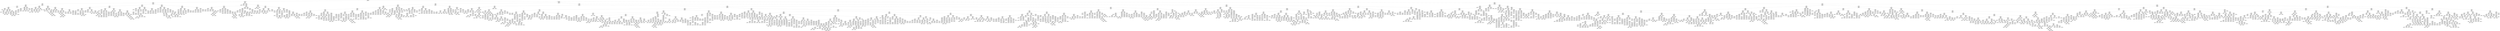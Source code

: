 digraph Tree {
node [shape=box] ;
0 [label="X[2] <= 0.5\ngini = 0.96\nsamples = 1048575\nvalue = [542, 259, 1199 ... 1, 1, 2]"] ;
1 [label="X[0] <= 838.0\ngini = 0.865\nsamples = 97787\nvalue = [120, 35, 10 ... 0, 0, 0]"] ;
0 -> 1 [labeldistance=2.5, labelangle=45, headlabel="True"] ;
2 [label="X[0] <= 661.0\ngini = 0.879\nsamples = 76572\nvalue = [44, 28, 10 ... 0, 0, 0]"] ;
1 -> 2 ;
3 [label="X[0] <= 606.5\ngini = 0.831\nsamples = 39469\nvalue = [37, 2, 6 ... 0, 0, 0]"] ;
2 -> 3 ;
4 [label="X[0] <= 336.5\ngini = 0.888\nsamples = 6079\nvalue = [8, 0, 3 ... 0, 0, 0]"] ;
3 -> 4 ;
5 [label="X[1] <= 2.5\ngini = 0.745\nsamples = 2892\nvalue = [8, 0, 0 ... 0, 0, 0]"] ;
4 -> 5 ;
6 [label="X[0] <= 256.5\ngini = 0.688\nsamples = 2574\nvalue = [8, 0, 0 ... 0, 0, 0]"] ;
5 -> 6 ;
7 [label="X[0] <= 255.5\ngini = 0.527\nsamples = 334\nvalue = [0, 0, 0 ... 0, 0, 0]"] ;
6 -> 7 ;
8 [label="gini = 0.502\nsamples = 226\nvalue = [0, 0, 0 ... 0, 0, 0]"] ;
7 -> 8 ;
9 [label="gini = 0.571\nsamples = 108\nvalue = [0, 0, 0 ... 0, 0, 0]"] ;
7 -> 9 ;
10 [label="X[0] <= 262.5\ngini = 0.704\nsamples = 2240\nvalue = [8, 0, 0 ... 0, 0, 0]"] ;
6 -> 10 ;
11 [label="X[0] <= 258.5\ngini = 0.796\nsamples = 893\nvalue = [4, 0, 0 ... 0, 0, 0]"] ;
10 -> 11 ;
12 [label="X[0] <= 257.5\ngini = 0.64\nsamples = 233\nvalue = [1, 0, 0 ... 0, 0, 0]"] ;
11 -> 12 ;
13 [label="gini = 0.621\nsamples = 143\nvalue = [1, 0, 0 ... 0, 0, 0]"] ;
12 -> 13 ;
14 [label="gini = 0.662\nsamples = 90\nvalue = [0, 0, 0 ... 0, 0, 0]"] ;
12 -> 14 ;
15 [label="X[0] <= 261.5\ngini = 0.835\nsamples = 660\nvalue = [3, 0, 0 ... 0, 0, 0]"] ;
11 -> 15 ;
16 [label="X[0] <= 259.5\ngini = 0.9\nsamples = 375\nvalue = [2, 0, 0 ... 0, 0, 0]"] ;
15 -> 16 ;
17 [label="gini = 0.855\nsamples = 147\nvalue = [2, 0, 0 ... 0, 0, 0]"] ;
16 -> 17 ;
18 [label="X[0] <= 260.5\ngini = 0.914\nsamples = 228\nvalue = [0, 0, 0 ... 0, 0, 0]"] ;
16 -> 18 ;
19 [label="gini = 0.943\nsamples = 124\nvalue = [0, 0, 0 ... 0, 0, 0]"] ;
18 -> 19 ;
20 [label="gini = 0.843\nsamples = 104\nvalue = [0, 0, 0 ... 0, 0, 0]"] ;
18 -> 20 ;
21 [label="gini = 0.707\nsamples = 285\nvalue = [1, 0, 0 ... 0, 0, 0]"] ;
15 -> 21 ;
22 [label="X[0] <= 263.5\ngini = 0.628\nsamples = 1347\nvalue = [4, 0, 0 ... 0, 0, 0]"] ;
10 -> 22 ;
23 [label="gini = 0.587\nsamples = 210\nvalue = [1, 0, 0 ... 0, 0, 0]"] ;
22 -> 23 ;
24 [label="X[0] <= 267.5\ngini = 0.63\nsamples = 1137\nvalue = [3, 0, 0 ... 0, 0, 0]"] ;
22 -> 24 ;
25 [label="X[0] <= 264.5\ngini = 0.634\nsamples = 764\nvalue = [2, 0, 0 ... 0, 0, 0]"] ;
24 -> 25 ;
26 [label="gini = 0.727\nsamples = 153\nvalue = [0, 0, 0 ... 0, 0, 0]"] ;
25 -> 26 ;
27 [label="X[0] <= 265.5\ngini = 0.604\nsamples = 611\nvalue = [2, 0, 0 ... 0, 0, 0]"] ;
25 -> 27 ;
28 [label="gini = 0.53\nsamples = 246\nvalue = [0, 0, 0 ... 0, 0, 0]"] ;
27 -> 28 ;
29 [label="X[0] <= 266.5\ngini = 0.642\nsamples = 365\nvalue = [2, 0, 0 ... 0, 0, 0]"] ;
27 -> 29 ;
30 [label="gini = 0.68\nsamples = 226\nvalue = [1, 0, 0 ... 0, 0, 0]"] ;
29 -> 30 ;
31 [label="gini = 0.566\nsamples = 139\nvalue = [1, 0, 0 ... 0, 0, 0]"] ;
29 -> 31 ;
32 [label="X[0] <= 268.5\ngini = 0.605\nsamples = 373\nvalue = [1, 0, 0 ... 0, 0, 0]"] ;
24 -> 32 ;
33 [label="gini = 0.556\nsamples = 135\nvalue = [0, 0, 0 ... 0, 0, 0]"] ;
32 -> 33 ;
34 [label="X[0] <= 269.5\ngini = 0.61\nsamples = 238\nvalue = [1, 0, 0 ... 0, 0, 0]"] ;
32 -> 34 ;
35 [label="gini = 0.577\nsamples = 137\nvalue = [1, 0, 0 ... 0, 0, 0]"] ;
34 -> 35 ;
36 [label="gini = 0.652\nsamples = 101\nvalue = [0, 0, 0 ... 0, 0, 0]"] ;
34 -> 36 ;
37 [label="gini = 0.968\nsamples = 318\nvalue = [0, 0, 0 ... 0, 0, 0]"] ;
5 -> 37 ;
38 [label="X[0] <= 604.5\ngini = 0.808\nsamples = 3187\nvalue = [0, 0, 3 ... 0, 0, 0]"] ;
4 -> 38 ;
39 [label="X[0] <= 601.5\ngini = 0.836\nsamples = 1096\nvalue = [0, 0, 2 ... 0, 0, 0]"] ;
38 -> 39 ;
40 [label="X[1] <= 2.5\ngini = 0.85\nsamples = 597\nvalue = [0, 0, 0 ... 0, 0, 0]"] ;
39 -> 40 ;
41 [label="X[0] <= 600.5\ngini = 0.537\nsamples = 262\nvalue = [0, 0, 0 ... 0, 0, 0]"] ;
40 -> 41 ;
42 [label="X[0] <= 599.5\ngini = 0.377\nsamples = 199\nvalue = [0, 0, 0 ... 0, 0, 0]"] ;
41 -> 42 ;
43 [label="gini = 0.432\nsamples = 126\nvalue = [0, 0, 0 ... 0, 0, 0]"] ;
42 -> 43 ;
44 [label="gini = 0.266\nsamples = 73\nvalue = [0, 0, 0 ... 0, 0, 0]"] ;
42 -> 44 ;
45 [label="gini = 0.639\nsamples = 63\nvalue = [0, 0, 0 ... 0, 0, 0]"] ;
41 -> 45 ;
46 [label="X[0] <= 403.5\ngini = 0.946\nsamples = 335\nvalue = [0, 0, 0 ... 0, 0, 0]"] ;
40 -> 46 ;
47 [label="gini = 0.929\nsamples = 209\nvalue = [0, 0, 0 ... 0, 0, 0]"] ;
46 -> 47 ;
48 [label="gini = 0.946\nsamples = 126\nvalue = [0, 0, 0 ... 0, 0, 0]"] ;
46 -> 48 ;
49 [label="X[0] <= 603.5\ngini = 0.642\nsamples = 499\nvalue = [0, 0, 2 ... 0, 0, 0]"] ;
39 -> 49 ;
50 [label="X[0] <= 602.5\ngini = 0.666\nsamples = 351\nvalue = [0, 0, 2 ... 0, 0, 0]"] ;
49 -> 50 ;
51 [label="gini = 0.689\nsamples = 219\nvalue = [0, 0, 2 ... 0, 0, 0]"] ;
50 -> 51 ;
52 [label="gini = 0.607\nsamples = 132\nvalue = [0, 0, 0 ... 0, 0, 0]"] ;
50 -> 52 ;
53 [label="gini = 0.538\nsamples = 148\nvalue = [0, 0, 0 ... 0, 0, 0]"] ;
49 -> 53 ;
54 [label="X[0] <= 605.5\ngini = 0.673\nsamples = 2091\nvalue = [0, 0, 1 ... 0, 0, 0]"] ;
38 -> 54 ;
55 [label="gini = 0.701\nsamples = 1576\nvalue = [0, 0, 1 ... 0, 0, 0]"] ;
54 -> 55 ;
56 [label="gini = 0.568\nsamples = 515\nvalue = [0, 0, 0 ... 0, 0, 0]"] ;
54 -> 56 ;
57 [label="X[1] <= 1.5\ngini = 0.808\nsamples = 33390\nvalue = [29, 2, 3 ... 0, 0, 0]"] ;
3 -> 57 ;
58 [label="X[0] <= 620.0\ngini = 0.935\nsamples = 1939\nvalue = [0, 1, 0 ... 0, 0, 0]"] ;
57 -> 58 ;
59 [label="X[0] <= 609.5\ngini = 0.929\nsamples = 1666\nvalue = [0, 1, 0 ... 0, 0, 0]"] ;
58 -> 59 ;
60 [label="X[0] <= 608.0\ngini = 0.951\nsamples = 508\nvalue = [0, 0, 0 ... 0, 0, 0]"] ;
59 -> 60 ;
61 [label="gini = 0.934\nsamples = 361\nvalue = [0, 0, 0 ... 0, 0, 0]"] ;
60 -> 61 ;
62 [label="gini = 0.959\nsamples = 147\nvalue = [0, 0, 0 ... 0, 0, 0]"] ;
60 -> 62 ;
63 [label="X[0] <= 613.5\ngini = 0.915\nsamples = 1158\nvalue = [0, 1, 0 ... 0, 0, 0]"] ;
59 -> 63 ;
64 [label="X[0] <= 612.5\ngini = 0.889\nsamples = 421\nvalue = [0, 0, 0 ... 0, 0, 0]"] ;
63 -> 64 ;
65 [label="X[0] <= 611.0\ngini = 0.881\nsamples = 326\nvalue = [0, 0, 0 ... 0, 0, 0]"] ;
64 -> 65 ;
66 [label="gini = 0.768\nsamples = 49\nvalue = [0, 0, 0 ... 0, 0, 0]"] ;
65 -> 66 ;
67 [label="gini = 0.894\nsamples = 277\nvalue = [0, 0, 0 ... 0, 0, 0]"] ;
65 -> 67 ;
68 [label="gini = 0.885\nsamples = 95\nvalue = [0, 0, 0 ... 0, 0, 0]"] ;
64 -> 68 ;
69 [label="X[0] <= 617.5\ngini = 0.923\nsamples = 737\nvalue = [0, 1, 0 ... 0, 0, 0]"] ;
63 -> 69 ;
70 [label="X[0] <= 615.0\ngini = 0.892\nsamples = 230\nvalue = [0, 1, 0 ... 0, 0, 0]"] ;
69 -> 70 ;
71 [label="gini = 0.921\nsamples = 147\nvalue = [0, 1, 0 ... 0, 0, 0]"] ;
70 -> 71 ;
72 [label="gini = 0.732\nsamples = 83\nvalue = [0, 0, 0 ... 0, 0, 0]"] ;
70 -> 72 ;
73 [label="gini = 0.929\nsamples = 507\nvalue = [0, 0, 0 ... 0, 0, 0]"] ;
69 -> 73 ;
74 [label="X[0] <= 621.5\ngini = 0.953\nsamples = 273\nvalue = [0, 0, 0 ... 0, 0, 0]"] ;
58 -> 74 ;
75 [label="gini = 0.963\nsamples = 175\nvalue = [0, 0, 0 ... 0, 0, 0]"] ;
74 -> 75 ;
76 [label="X[0] <= 626.0\ngini = 0.904\nsamples = 98\nvalue = [0, 0, 0 ... 0, 0, 0]"] ;
74 -> 76 ;
77 [label="gini = 0.838\nsamples = 55\nvalue = [0, 0, 0 ... 0, 0, 0]"] ;
76 -> 77 ;
78 [label="gini = 0.886\nsamples = 43\nvalue = [0, 0, 0 ... 0, 0, 0]"] ;
76 -> 78 ;
79 [label="X[0] <= 611.5\ngini = 0.796\nsamples = 31451\nvalue = [29, 1, 3 ... 0, 0, 0]"] ;
57 -> 79 ;
80 [label="X[1] <= 2.5\ngini = 0.683\nsamples = 5298\nvalue = [6, 0, 0 ... 0, 0, 0]"] ;
79 -> 80 ;
81 [label="X[0] <= 607.5\ngini = 0.66\nsamples = 4953\nvalue = [6, 0, 0 ... 0, 0, 0]"] ;
80 -> 81 ;
82 [label="gini = 0.691\nsamples = 4177\nvalue = [5, 0, 0 ... 0, 0, 0]"] ;
81 -> 82 ;
83 [label="X[0] <= 609.5\ngini = 0.446\nsamples = 776\nvalue = [1, 0, 0 ... 0, 0, 0]"] ;
81 -> 83 ;
84 [label="gini = 0.457\nsamples = 725\nvalue = [1, 0, 0 ... 0, 0, 0]"] ;
83 -> 84 ;
85 [label="gini = 0.281\nsamples = 51\nvalue = [0, 0, 0 ... 0, 0, 0]"] ;
83 -> 85 ;
86 [label="X[0] <= 607.5\ngini = 0.907\nsamples = 345\nvalue = [0, 0, 0 ... 0, 0, 0]"] ;
80 -> 86 ;
87 [label="gini = 0.92\nsamples = 265\nvalue = [0, 0, 0 ... 0, 0, 0]"] ;
86 -> 87 ;
88 [label="gini = 0.786\nsamples = 80\nvalue = [0, 0, 0 ... 0, 0, 0]"] ;
86 -> 88 ;
89 [label="X[0] <= 618.5\ngini = 0.813\nsamples = 26153\nvalue = [23, 1, 3 ... 0, 0, 0]"] ;
79 -> 89 ;
90 [label="X[0] <= 616.5\ngini = 0.862\nsamples = 10226\nvalue = [7, 0, 3 ... 0, 0, 0]"] ;
89 -> 90 ;
91 [label="X[1] <= 2.5\ngini = 0.786\nsamples = 7530\nvalue = [7, 0, 2 ... 0, 0, 0]"] ;
90 -> 91 ;
92 [label="X[0] <= 612.5\ngini = 0.773\nsamples = 6956\nvalue = [7, 0, 2 ... 0, 0, 0]"] ;
91 -> 92 ;
93 [label="gini = 0.788\nsamples = 5441\nvalue = [3, 0, 2 ... 0, 0, 0]"] ;
92 -> 93 ;
94 [label="X[0] <= 613.5\ngini = 0.705\nsamples = 1515\nvalue = [4, 0, 0 ... 0, 0, 0]"] ;
92 -> 94 ;
95 [label="gini = 0.739\nsamples = 1044\nvalue = [2, 0, 0 ... 0, 0, 0]"] ;
94 -> 95 ;
96 [label="X[0] <= 614.5\ngini = 0.613\nsamples = 471\nvalue = [2, 0, 0 ... 0, 0, 0]"] ;
94 -> 96 ;
97 [label="gini = 0.443\nsamples = 150\nvalue = [2, 0, 0 ... 0, 0, 0]"] ;
96 -> 97 ;
98 [label="X[0] <= 615.5\ngini = 0.673\nsamples = 321\nvalue = [0, 0, 0 ... 0, 0, 0]"] ;
96 -> 98 ;
99 [label="gini = 0.753\nsamples = 173\nvalue = [0, 0, 0 ... 0, 0, 0]"] ;
98 -> 99 ;
100 [label="gini = 0.516\nsamples = 148\nvalue = [0, 0, 0 ... 0, 0, 0]"] ;
98 -> 100 ;
101 [label="X[0] <= 612.5\ngini = 0.899\nsamples = 574\nvalue = [0, 0, 0 ... 0, 0, 0]"] ;
91 -> 101 ;
102 [label="gini = 0.886\nsamples = 361\nvalue = [0, 0, 0 ... 0, 0, 0]"] ;
101 -> 102 ;
103 [label="gini = 0.9\nsamples = 213\nvalue = [0, 0, 0 ... 0, 0, 0]"] ;
101 -> 103 ;
104 [label="X[0] <= 617.5\ngini = 0.691\nsamples = 2696\nvalue = [0, 0, 1 ... 0, 0, 0]"] ;
90 -> 104 ;
105 [label="gini = 0.715\nsamples = 2182\nvalue = [0, 0, 1 ... 0, 0, 0]"] ;
104 -> 105 ;
106 [label="gini = 0.563\nsamples = 514\nvalue = [0, 0, 0 ... 0, 0, 0]"] ;
104 -> 106 ;
107 [label="X[0] <= 625.5\ngini = 0.765\nsamples = 15927\nvalue = [16, 1, 0 ... 0, 0, 0]"] ;
89 -> 107 ;
108 [label="X[1] <= 2.5\ngini = 0.737\nsamples = 11171\nvalue = [10, 0, 0 ... 0, 0, 0]"] ;
107 -> 108 ;
109 [label="X[0] <= 619.5\ngini = 0.719\nsamples = 10549\nvalue = [10, 0, 0 ... 0, 0, 0]"] ;
108 -> 109 ;
110 [label="gini = 0.729\nsamples = 8456\nvalue = [4, 0, 0 ... 0, 0, 0]"] ;
109 -> 110 ;
111 [label="X[0] <= 621.0\ngini = 0.668\nsamples = 2093\nvalue = [6, 0, 0 ... 0, 0, 0]"] ;
109 -> 111 ;
112 [label="gini = 0.633\nsamples = 1292\nvalue = [6, 0, 0 ... 0, 0, 0]"] ;
111 -> 112 ;
113 [label="X[0] <= 622.5\ngini = 0.714\nsamples = 801\nvalue = [0, 0, 0 ... 0, 0, 0]"] ;
111 -> 113 ;
114 [label="gini = 0.665\nsamples = 150\nvalue = [0, 0, 0 ... 0, 0, 0]"] ;
113 -> 114 ;
115 [label="X[0] <= 624.5\ngini = 0.706\nsamples = 651\nvalue = [0, 0, 0 ... 0, 0, 0]"] ;
113 -> 115 ;
116 [label="X[0] <= 623.5\ngini = 0.702\nsamples = 437\nvalue = [0, 0, 0 ... 0, 0, 0]"] ;
115 -> 116 ;
117 [label="gini = 0.593\nsamples = 125\nvalue = [0, 0, 0 ... 0, 0, 0]"] ;
116 -> 117 ;
118 [label="gini = 0.734\nsamples = 312\nvalue = [0, 0, 0 ... 0, 0, 0]"] ;
116 -> 118 ;
119 [label="gini = 0.699\nsamples = 214\nvalue = [0, 0, 0 ... 0, 0, 0]"] ;
115 -> 119 ;
120 [label="X[0] <= 619.5\ngini = 0.917\nsamples = 622\nvalue = [0, 0, 0 ... 0, 0, 0]"] ;
108 -> 120 ;
121 [label="gini = 0.914\nsamples = 465\nvalue = [0, 0, 0 ... 0, 0, 0]"] ;
120 -> 121 ;
122 [label="gini = 0.917\nsamples = 157\nvalue = [0, 0, 0 ... 0, 0, 0]"] ;
120 -> 122 ;
123 [label="X[0] <= 627.5\ngini = 0.811\nsamples = 4756\nvalue = [6, 1, 0 ... 0, 0, 0]"] ;
107 -> 123 ;
124 [label="X[0] <= 626.5\ngini = 0.832\nsamples = 2321\nvalue = [1, 1, 0 ... 0, 0, 0]"] ;
123 -> 124 ;
125 [label="X[1] <= 2.5\ngini = 0.827\nsamples = 1762\nvalue = [0, 1, 0 ... 0, 0, 0]"] ;
124 -> 125 ;
126 [label="gini = 0.832\nsamples = 1697\nvalue = [0, 1, 0 ... 0, 0, 0]"] ;
125 -> 126 ;
127 [label="gini = 0.618\nsamples = 65\nvalue = [0, 0, 0 ... 0, 0, 0]"] ;
125 -> 127 ;
128 [label="gini = 0.819\nsamples = 559\nvalue = [1, 0, 0 ... 0, 0, 0]"] ;
124 -> 128 ;
129 [label="X[0] <= 629.5\ngini = 0.788\nsamples = 2435\nvalue = [5, 0, 0 ... 0, 0, 0]"] ;
123 -> 129 ;
130 [label="X[0] <= 628.5\ngini = 0.584\nsamples = 184\nvalue = [0, 0, 0 ... 0, 0, 0]"] ;
129 -> 130 ;
131 [label="gini = 0.693\nsamples = 107\nvalue = [0, 0, 0 ... 0, 0, 0]"] ;
130 -> 131 ;
132 [label="gini = 0.365\nsamples = 77\nvalue = [0, 0, 0 ... 0, 0, 0]"] ;
130 -> 132 ;
133 [label="X[0] <= 631.5\ngini = 0.797\nsamples = 2251\nvalue = [5, 0, 0 ... 0, 0, 0]"] ;
129 -> 133 ;
134 [label="X[0] <= 630.5\ngini = 0.799\nsamples = 2228\nvalue = [5, 0, 0 ... 0, 0, 0]"] ;
133 -> 134 ;
135 [label="gini = 0.778\nsamples = 1570\nvalue = [4, 0, 0 ... 0, 0, 0]"] ;
134 -> 135 ;
136 [label="gini = 0.841\nsamples = 658\nvalue = [1, 0, 0 ... 0, 0, 0]"] ;
134 -> 136 ;
137 [label="gini = 0.287\nsamples = 23\nvalue = [0, 0, 0 ... 0, 0, 0]"] ;
133 -> 137 ;
138 [label="X[0] <= 773.5\ngini = 0.854\nsamples = 37103\nvalue = [7, 26, 4 ... 0, 0, 0]"] ;
2 -> 138 ;
139 [label="X[0] <= 753.5\ngini = 0.823\nsamples = 21444\nvalue = [3, 13, 2 ... 0, 0, 0]"] ;
138 -> 139 ;
140 [label="X[0] <= 709.5\ngini = 0.839\nsamples = 15696\nvalue = [2, 13, 1 ... 0, 0, 0]"] ;
139 -> 140 ;
141 [label="X[0] <= 693.5\ngini = 0.749\nsamples = 3125\nvalue = [0, 2, 1 ... 0, 0, 0]"] ;
140 -> 141 ;
142 [label="X[0] <= 691.5\ngini = 0.662\nsamples = 302\nvalue = [0, 1, 0 ... 0, 0, 0]"] ;
141 -> 142 ;
143 [label="X[0] <= 690.5\ngini = 0.586\nsamples = 54\nvalue = [0, 1, 0 ... 0, 0, 0]"] ;
142 -> 143 ;
144 [label="gini = 0.566\nsamples = 25\nvalue = [0, 0, 0 ... 0, 0, 0]"] ;
143 -> 144 ;
145 [label="gini = 0.595\nsamples = 29\nvalue = [0, 1, 0 ... 0, 0, 0]"] ;
143 -> 145 ;
146 [label="X[0] <= 692.5\ngini = 0.528\nsamples = 248\nvalue = [0, 0, 0 ... 0, 0, 0]"] ;
142 -> 146 ;
147 [label="gini = 0.612\nsamples = 174\nvalue = [0, 0, 0 ... 0, 0, 0]"] ;
146 -> 147 ;
148 [label="gini = 0.244\nsamples = 74\nvalue = [0, 0, 0 ... 0, 0, 0]"] ;
146 -> 148 ;
149 [label="X[0] <= 701.5\ngini = 0.699\nsamples = 2823\nvalue = [0, 1, 1 ... 0, 0, 0]"] ;
141 -> 149 ;
150 [label="X[0] <= 699.5\ngini = 0.412\nsamples = 980\nvalue = [0, 0, 1 ... 0, 0, 0]"] ;
149 -> 150 ;
151 [label="X[0] <= 698.5\ngini = 0.389\nsamples = 806\nvalue = [0, 0, 1 ... 0, 0, 0]"] ;
150 -> 151 ;
152 [label="X[0] <= 695.5\ngini = 0.411\nsamples = 408\nvalue = [0, 0, 1 ... 0, 0, 0]"] ;
151 -> 152 ;
153 [label="X[0] <= 694.5\ngini = 0.401\nsamples = 256\nvalue = [0, 0, 1 ... 0, 0, 0]"] ;
152 -> 153 ;
154 [label="gini = 0.438\nsamples = 196\nvalue = [0, 0, 1 ... 0, 0, 0]"] ;
153 -> 154 ;
155 [label="gini = 0.266\nsamples = 60\nvalue = [0, 0, 0 ... 0, 0, 0]"] ;
153 -> 155 ;
156 [label="X[0] <= 697.5\ngini = 0.415\nsamples = 152\nvalue = [0, 0, 0 ... 0, 0, 0]"] ;
152 -> 156 ;
157 [label="X[0] <= 696.5\ngini = 0.413\nsamples = 105\nvalue = [0, 0, 0 ... 0, 0, 0]"] ;
156 -> 157 ;
158 [label="gini = 0.414\nsamples = 65\nvalue = [0, 0, 0 ... 0, 0, 0]"] ;
157 -> 158 ;
159 [label="gini = 0.411\nsamples = 40\nvalue = [0, 0, 0 ... 0, 0, 0]"] ;
157 -> 159 ;
160 [label="gini = 0.418\nsamples = 47\nvalue = [0, 0, 0 ... 0, 0, 0]"] ;
156 -> 160 ;
161 [label="gini = 0.365\nsamples = 398\nvalue = [0, 0, 0 ... 0, 0, 0]"] ;
151 -> 161 ;
162 [label="X[0] <= 700.5\ngini = 0.504\nsamples = 174\nvalue = [0, 0, 0 ... 0, 0, 0]"] ;
150 -> 162 ;
163 [label="gini = 0.509\nsamples = 71\nvalue = [0, 0, 0 ... 0, 0, 0]"] ;
162 -> 163 ;
164 [label="gini = 0.499\nsamples = 103\nvalue = [0, 0, 0 ... 0, 0, 0]"] ;
162 -> 164 ;
165 [label="X[0] <= 703.5\ngini = 0.797\nsamples = 1843\nvalue = [0, 1, 0 ... 0, 0, 0]"] ;
149 -> 165 ;
166 [label="X[0] <= 702.5\ngini = 0.802\nsamples = 677\nvalue = [0, 1, 0 ... 0, 0, 0]"] ;
165 -> 166 ;
167 [label="gini = 0.781\nsamples = 332\nvalue = [0, 0, 0 ... 0, 0, 0]"] ;
166 -> 167 ;
168 [label="gini = 0.779\nsamples = 345\nvalue = [0, 1, 0 ... 0, 0, 0]"] ;
166 -> 168 ;
169 [label="X[0] <= 705.5\ngini = 0.56\nsamples = 1166\nvalue = [0, 0, 0 ... 0, 0, 0]"] ;
165 -> 169 ;
170 [label="X[0] <= 704.5\ngini = 0.573\nsamples = 713\nvalue = [0, 0, 0 ... 0, 0, 0]"] ;
169 -> 170 ;
171 [label="gini = 0.571\nsamples = 589\nvalue = [0, 0, 0 ... 0, 0, 0]"] ;
170 -> 171 ;
172 [label="gini = 0.579\nsamples = 124\nvalue = [0, 0, 0 ... 0, 0, 0]"] ;
170 -> 172 ;
173 [label="X[0] <= 706.5\ngini = 0.537\nsamples = 453\nvalue = [0, 0, 0 ... 0, 0, 0]"] ;
169 -> 173 ;
174 [label="gini = 0.444\nsamples = 115\nvalue = [0, 0, 0 ... 0, 0, 0]"] ;
173 -> 174 ;
175 [label="X[0] <= 708.5\ngini = 0.565\nsamples = 338\nvalue = [0, 0, 0 ... 0, 0, 0]"] ;
173 -> 175 ;
176 [label="X[0] <= 707.5\ngini = 0.583\nsamples = 201\nvalue = [0, 0, 0 ... 0, 0, 0]"] ;
175 -> 176 ;
177 [label="gini = 0.594\nsamples = 98\nvalue = [0, 0, 0 ... 0, 0, 0]"] ;
176 -> 177 ;
178 [label="gini = 0.571\nsamples = 103\nvalue = [0, 0, 0 ... 0, 0, 0]"] ;
176 -> 178 ;
179 [label="gini = 0.536\nsamples = 137\nvalue = [0, 0, 0 ... 0, 0, 0]"] ;
175 -> 179 ;
180 [label="X[0] <= 721.5\ngini = 0.837\nsamples = 12571\nvalue = [2, 11, 0 ... 0, 0, 0]"] ;
140 -> 180 ;
181 [label="X[0] <= 711.5\ngini = 0.739\nsamples = 4010\nvalue = [2, 3, 0 ... 0, 0, 0]"] ;
180 -> 181 ;
182 [label="X[0] <= 710.5\ngini = 0.803\nsamples = 694\nvalue = [0, 0, 0 ... 0, 0, 0]"] ;
181 -> 182 ;
183 [label="gini = 0.791\nsamples = 346\nvalue = [0, 0, 0 ... 0, 0, 0]"] ;
182 -> 183 ;
184 [label="gini = 0.772\nsamples = 348\nvalue = [0, 0, 0 ... 0, 0, 0]"] ;
182 -> 184 ;
185 [label="X[0] <= 719.5\ngini = 0.703\nsamples = 3316\nvalue = [2, 3, 0 ... 0, 0, 0]"] ;
181 -> 185 ;
186 [label="X[0] <= 718.5\ngini = 0.665\nsamples = 2909\nvalue = [0, 2, 0 ... 0, 0, 0]"] ;
185 -> 186 ;
187 [label="X[0] <= 712.5\ngini = 0.666\nsamples = 2302\nvalue = [0, 1, 0 ... 0, 0, 0]"] ;
186 -> 187 ;
188 [label="gini = 0.697\nsamples = 1000\nvalue = [0, 1, 0 ... 0, 0, 0]"] ;
187 -> 188 ;
189 [label="X[0] <= 716.5\ngini = 0.637\nsamples = 1302\nvalue = [0, 0, 0 ... 0, 0, 0]"] ;
187 -> 189 ;
190 [label="X[0] <= 714.5\ngini = 0.634\nsamples = 849\nvalue = [0, 0, 0 ... 0, 0, 0]"] ;
189 -> 190 ;
191 [label="X[0] <= 713.5\ngini = 0.648\nsamples = 577\nvalue = [0, 0, 0 ... 0, 0, 0]"] ;
190 -> 191 ;
192 [label="gini = 0.644\nsamples = 222\nvalue = [0, 0, 0 ... 0, 0, 0]"] ;
191 -> 192 ;
193 [label="gini = 0.649\nsamples = 355\nvalue = [0, 0, 0 ... 0, 0, 0]"] ;
191 -> 193 ;
194 [label="X[0] <= 715.5\ngini = 0.6\nsamples = 272\nvalue = [0, 0, 0 ... 0, 0, 0]"] ;
190 -> 194 ;
195 [label="gini = 0.568\nsamples = 226\nvalue = [0, 0, 0 ... 0, 0, 0]"] ;
194 -> 195 ;
196 [label="gini = 0.733\nsamples = 46\nvalue = [0, 0, 0 ... 0, 0, 0]"] ;
194 -> 196 ;
197 [label="X[0] <= 717.5\ngini = 0.642\nsamples = 453\nvalue = [0, 0, 0 ... 0, 0, 0]"] ;
189 -> 197 ;
198 [label="gini = 0.622\nsamples = 140\nvalue = [0, 0, 0 ... 0, 0, 0]"] ;
197 -> 198 ;
199 [label="gini = 0.647\nsamples = 313\nvalue = [0, 0, 0 ... 0, 0, 0]"] ;
197 -> 199 ;
200 [label="gini = 0.653\nsamples = 607\nvalue = [0, 1, 0 ... 0, 0, 0]"] ;
186 -> 200 ;
201 [label="X[0] <= 720.5\ngini = 0.804\nsamples = 407\nvalue = [2, 1, 0 ... 0, 0, 0]"] ;
185 -> 201 ;
202 [label="gini = 0.755\nsamples = 192\nvalue = [1, 1, 0 ... 0, 0, 0]"] ;
201 -> 202 ;
203 [label="gini = 0.772\nsamples = 215\nvalue = [1, 0, 0 ... 0, 0, 0]"] ;
201 -> 203 ;
204 [label="X[0] <= 729.5\ngini = 0.823\nsamples = 8561\nvalue = [0, 8, 0 ... 0, 0, 0]"] ;
180 -> 204 ;
205 [label="X[0] <= 728.5\ngini = 0.584\nsamples = 2273\nvalue = [0, 0, 0 ... 0, 0, 0]"] ;
204 -> 205 ;
206 [label="X[0] <= 725.5\ngini = 0.576\nsamples = 2111\nvalue = [0, 0, 0 ... 0, 0, 0]"] ;
205 -> 206 ;
207 [label="X[0] <= 722.5\ngini = 0.602\nsamples = 1388\nvalue = [0, 0, 0 ... 0, 0, 0]"] ;
206 -> 207 ;
208 [label="gini = 0.582\nsamples = 761\nvalue = [0, 0, 0 ... 0, 0, 0]"] ;
207 -> 208 ;
209 [label="X[0] <= 723.5\ngini = 0.626\nsamples = 627\nvalue = [0, 0, 0 ... 0, 0, 0]"] ;
207 -> 209 ;
210 [label="gini = 0.672\nsamples = 288\nvalue = [0, 0, 0 ... 0, 0, 0]"] ;
209 -> 210 ;
211 [label="X[0] <= 724.5\ngini = 0.581\nsamples = 339\nvalue = [0, 0, 0 ... 0, 0, 0]"] ;
209 -> 211 ;
212 [label="gini = 0.567\nsamples = 207\nvalue = [0, 0, 0 ... 0, 0, 0]"] ;
211 -> 212 ;
213 [label="gini = 0.603\nsamples = 132\nvalue = [0, 0, 0 ... 0, 0, 0]"] ;
211 -> 213 ;
214 [label="X[0] <= 726.5\ngini = 0.51\nsamples = 723\nvalue = [0, 0, 0 ... 0, 0, 0]"] ;
206 -> 214 ;
215 [label="gini = 0.561\nsamples = 338\nvalue = [0, 0, 0 ... 0, 0, 0]"] ;
214 -> 215 ;
216 [label="X[0] <= 727.5\ngini = 0.461\nsamples = 385\nvalue = [0, 0, 0 ... 0, 0, 0]"] ;
214 -> 216 ;
217 [label="gini = 0.343\nsamples = 177\nvalue = [0, 0, 0 ... 0, 0, 0]"] ;
216 -> 217 ;
218 [label="gini = 0.544\nsamples = 208\nvalue = [0, 0, 0 ... 0, 0, 0]"] ;
216 -> 218 ;
219 [label="gini = 0.659\nsamples = 162\nvalue = [0, 0, 0 ... 0, 0, 0]"] ;
205 -> 219 ;
220 [label="X[0] <= 737.5\ngini = 0.84\nsamples = 6288\nvalue = [0, 8, 0 ... 0, 0, 0]"] ;
204 -> 220 ;
221 [label="X[0] <= 731.5\ngini = 0.749\nsamples = 2449\nvalue = [0, 4, 0 ... 0, 0, 0]"] ;
220 -> 221 ;
222 [label="X[0] <= 730.5\ngini = 0.824\nsamples = 797\nvalue = [0, 0, 0 ... 0, 0, 0]"] ;
221 -> 222 ;
223 [label="gini = 0.788\nsamples = 383\nvalue = [0, 0, 0 ... 0, 0, 0]"] ;
222 -> 223 ;
224 [label="gini = 0.816\nsamples = 414\nvalue = [0, 0, 0 ... 0, 0, 0]"] ;
222 -> 224 ;
225 [label="X[0] <= 732.5\ngini = 0.611\nsamples = 1652\nvalue = [0, 4, 0 ... 0, 0, 0]"] ;
221 -> 225 ;
226 [label="gini = 0.655\nsamples = 557\nvalue = [0, 2, 0 ... 0, 0, 0]"] ;
225 -> 226 ;
227 [label="X[0] <= 735.5\ngini = 0.586\nsamples = 1095\nvalue = [0, 2, 0 ... 0, 0, 0]"] ;
225 -> 227 ;
228 [label="X[0] <= 734.5\ngini = 0.523\nsamples = 459\nvalue = [0, 1, 0 ... 0, 0, 0]"] ;
227 -> 228 ;
229 [label="X[0] <= 733.5\ngini = 0.578\nsamples = 334\nvalue = [0, 1, 0 ... 0, 0, 0]"] ;
228 -> 229 ;
230 [label="gini = 0.561\nsamples = 134\nvalue = [0, 0, 0 ... 0, 0, 0]"] ;
229 -> 230 ;
231 [label="gini = 0.58\nsamples = 200\nvalue = [0, 1, 0 ... 0, 0, 0]"] ;
229 -> 231 ;
232 [label="gini = 0.35\nsamples = 125\nvalue = [0, 0, 0 ... 0, 0, 0]"] ;
228 -> 232 ;
233 [label="X[0] <= 736.5\ngini = 0.625\nsamples = 636\nvalue = [0, 1, 0 ... 0, 0, 0]"] ;
227 -> 233 ;
234 [label="gini = 0.593\nsamples = 162\nvalue = [0, 0, 0 ... 0, 0, 0]"] ;
233 -> 234 ;
235 [label="gini = 0.635\nsamples = 474\nvalue = [0, 1, 0 ... 0, 0, 0]"] ;
233 -> 235 ;
236 [label="X[0] <= 745.5\ngini = 0.808\nsamples = 3839\nvalue = [0, 4, 0 ... 0, 0, 0]"] ;
220 -> 236 ;
237 [label="X[0] <= 739.5\ngini = 0.561\nsamples = 2226\nvalue = [0, 0, 0 ... 0, 0, 0]"] ;
236 -> 237 ;
238 [label="X[0] <= 738.5\ngini = 0.59\nsamples = 999\nvalue = [0, 0, 0 ... 0, 0, 0]"] ;
237 -> 238 ;
239 [label="gini = 0.591\nsamples = 726\nvalue = [0, 0, 0 ... 0, 0, 0]"] ;
238 -> 239 ;
240 [label="gini = 0.581\nsamples = 273\nvalue = [0, 0, 0 ... 0, 0, 0]"] ;
238 -> 240 ;
241 [label="X[0] <= 744.5\ngini = 0.523\nsamples = 1227\nvalue = [0, 0, 0 ... 0, 0, 0]"] ;
237 -> 241 ;
242 [label="X[0] <= 740.5\ngini = 0.468\nsamples = 1032\nvalue = [0, 0, 0 ... 0, 0, 0]"] ;
241 -> 242 ;
243 [label="gini = 0.407\nsamples = 211\nvalue = [0, 0, 0 ... 0, 0, 0]"] ;
242 -> 243 ;
244 [label="X[0] <= 741.5\ngini = 0.482\nsamples = 821\nvalue = [0, 0, 0 ... 0, 0, 0]"] ;
242 -> 244 ;
245 [label="gini = 0.572\nsamples = 139\nvalue = [0, 0, 0 ... 0, 0, 0]"] ;
244 -> 245 ;
246 [label="X[0] <= 742.5\ngini = 0.46\nsamples = 682\nvalue = [0, 0, 0 ... 0, 0, 0]"] ;
244 -> 246 ;
247 [label="gini = 0.465\nsamples = 337\nvalue = [0, 0, 0 ... 0, 0, 0]"] ;
246 -> 247 ;
248 [label="X[0] <= 743.5\ngini = 0.45\nsamples = 345\nvalue = [0, 0, 0 ... 0, 0, 0]"] ;
246 -> 248 ;
249 [label="gini = 0.438\nsamples = 144\nvalue = [0, 0, 0 ... 0, 0, 0]"] ;
248 -> 249 ;
250 [label="gini = 0.459\nsamples = 201\nvalue = [0, 0, 0 ... 0, 0, 0]"] ;
248 -> 250 ;
251 [label="gini = 0.696\nsamples = 195\nvalue = [0, 0, 0 ... 0, 0, 0]"] ;
241 -> 251 ;
252 [label="X[0] <= 747.5\ngini = 0.775\nsamples = 1613\nvalue = [0, 4, 0 ... 0, 0, 0]"] ;
236 -> 252 ;
253 [label="X[0] <= 746.5\ngini = 0.79\nsamples = 727\nvalue = [0, 1, 0 ... 0, 0, 0]"] ;
252 -> 253 ;
254 [label="gini = 0.802\nsamples = 331\nvalue = [0, 1, 0 ... 0, 0, 0]"] ;
253 -> 254 ;
255 [label="gini = 0.748\nsamples = 396\nvalue = [0, 0, 0 ... 0, 0, 0]"] ;
253 -> 255 ;
256 [label="X[0] <= 748.5\ngini = 0.61\nsamples = 886\nvalue = [0, 3, 0 ... 0, 0, 0]"] ;
252 -> 256 ;
257 [label="gini = 0.645\nsamples = 375\nvalue = [0, 0, 0 ... 0, 0, 0]"] ;
256 -> 257 ;
258 [label="X[0] <= 751.5\ngini = 0.581\nsamples = 511\nvalue = [0, 3, 0 ... 0, 0, 0]"] ;
256 -> 258 ;
259 [label="X[0] <= 750.5\ngini = 0.606\nsamples = 231\nvalue = [0, 2, 0 ... 0, 0, 0]"] ;
258 -> 259 ;
260 [label="X[0] <= 749.5\ngini = 0.614\nsamples = 163\nvalue = [0, 0, 0 ... 0, 0, 0]"] ;
259 -> 260 ;
261 [label="gini = 0.601\nsamples = 77\nvalue = [0, 0, 0 ... 0, 0, 0]"] ;
260 -> 261 ;
262 [label="gini = 0.623\nsamples = 86\nvalue = [0, 0, 0 ... 0, 0, 0]"] ;
260 -> 262 ;
263 [label="gini = 0.577\nsamples = 68\nvalue = [0, 2, 0 ... 0, 0, 0]"] ;
259 -> 263 ;
264 [label="X[0] <= 752.5\ngini = 0.56\nsamples = 280\nvalue = [0, 1, 0 ... 0, 0, 0]"] ;
258 -> 264 ;
265 [label="gini = 0.57\nsamples = 72\nvalue = [0, 0, 0 ... 0, 0, 0]"] ;
264 -> 265 ;
266 [label="gini = 0.556\nsamples = 208\nvalue = [0, 1, 0 ... 0, 0, 0]"] ;
264 -> 266 ;
267 [label="X[0] <= 761.5\ngini = 0.691\nsamples = 5748\nvalue = [1, 0, 1 ... 0, 0, 0]"] ;
139 -> 267 ;
268 [label="X[0] <= 755.5\ngini = 0.528\nsamples = 2338\nvalue = [0, 0, 1 ... 0, 0, 0]"] ;
267 -> 268 ;
269 [label="X[0] <= 754.5\ngini = 0.542\nsamples = 1136\nvalue = [0, 0, 0 ... 0, 0, 0]"] ;
268 -> 269 ;
270 [label="gini = 0.543\nsamples = 743\nvalue = [0, 0, 0 ... 0, 0, 0]"] ;
269 -> 270 ;
271 [label="gini = 0.537\nsamples = 393\nvalue = [0, 0, 0 ... 0, 0, 0]"] ;
269 -> 271 ;
272 [label="X[0] <= 760.5\ngini = 0.507\nsamples = 1202\nvalue = [0, 0, 1 ... 0, 0, 0]"] ;
268 -> 272 ;
273 [label="X[0] <= 756.5\ngini = 0.494\nsamples = 996\nvalue = [0, 0, 1 ... 0, 0, 0]"] ;
272 -> 273 ;
274 [label="gini = 0.453\nsamples = 337\nvalue = [0, 0, 0 ... 0, 0, 0]"] ;
273 -> 274 ;
275 [label="X[0] <= 758.5\ngini = 0.514\nsamples = 659\nvalue = [0, 0, 1 ... 0, 0, 0]"] ;
273 -> 275 ;
276 [label="X[0] <= 757.5\ngini = 0.571\nsamples = 301\nvalue = [0, 0, 1 ... 0, 0, 0]"] ;
275 -> 276 ;
277 [label="gini = 0.492\nsamples = 152\nvalue = [0, 0, 0 ... 0, 0, 0]"] ;
276 -> 277 ;
278 [label="gini = 0.64\nsamples = 149\nvalue = [0, 0, 1 ... 0, 0, 0]"] ;
276 -> 278 ;
279 [label="X[0] <= 759.5\ngini = 0.461\nsamples = 358\nvalue = [0, 0, 0 ... 0, 0, 0]"] ;
275 -> 279 ;
280 [label="gini = 0.462\nsamples = 145\nvalue = [0, 0, 0 ... 0, 0, 0]"] ;
279 -> 280 ;
281 [label="gini = 0.461\nsamples = 213\nvalue = [0, 0, 0 ... 0, 0, 0]"] ;
279 -> 281 ;
282 [label="gini = 0.563\nsamples = 206\nvalue = [0, 0, 0 ... 0, 0, 0]"] ;
272 -> 282 ;
283 [label="X[0] <= 765.5\ngini = 0.774\nsamples = 3410\nvalue = [1, 0, 0 ... 0, 0, 0]"] ;
267 -> 283 ;
284 [label="X[0] <= 763.5\ngini = 0.828\nsamples = 1006\nvalue = [1, 0, 0 ... 0, 0, 0]"] ;
283 -> 284 ;
285 [label="X[0] <= 762.5\ngini = 0.794\nsamples = 695\nvalue = [1, 0, 0 ... 0, 0, 0]"] ;
284 -> 285 ;
286 [label="gini = 0.794\nsamples = 332\nvalue = [0, 0, 0 ... 0, 0, 0]"] ;
285 -> 286 ;
287 [label="gini = 0.755\nsamples = 363\nvalue = [1, 0, 0 ... 0, 0, 0]"] ;
285 -> 287 ;
288 [label="X[0] <= 764.5\ngini = 0.64\nsamples = 311\nvalue = [0, 0, 0 ... 0, 0, 0]"] ;
284 -> 288 ;
289 [label="gini = 0.669\nsamples = 170\nvalue = [0, 0, 0 ... 0, 0, 0]"] ;
288 -> 289 ;
290 [label="gini = 0.601\nsamples = 141\nvalue = [0, 0, 0 ... 0, 0, 0]"] ;
288 -> 290 ;
291 [label="X[0] <= 769.5\ngini = 0.577\nsamples = 2404\nvalue = [0, 0, 0 ... 0, 0, 0]"] ;
283 -> 291 ;
292 [label="X[0] <= 768.5\ngini = 0.586\nsamples = 1786\nvalue = [0, 0, 0 ... 0, 0, 0]"] ;
291 -> 292 ;
293 [label="X[0] <= 767.5\ngini = 0.576\nsamples = 1546\nvalue = [0, 0, 0 ... 0, 0, 0]"] ;
292 -> 293 ;
294 [label="X[0] <= 766.5\ngini = 0.588\nsamples = 1193\nvalue = [0, 0, 0 ... 0, 0, 0]"] ;
293 -> 294 ;
295 [label="gini = 0.583\nsamples = 807\nvalue = [0, 0, 0 ... 0, 0, 0]"] ;
294 -> 295 ;
296 [label="gini = 0.595\nsamples = 386\nvalue = [0, 0, 0 ... 0, 0, 0]"] ;
294 -> 296 ;
297 [label="gini = 0.532\nsamples = 353\nvalue = [0, 0, 0 ... 0, 0, 0]"] ;
293 -> 297 ;
298 [label="gini = 0.592\nsamples = 240\nvalue = [0, 0, 0 ... 0, 0, 0]"] ;
292 -> 298 ;
299 [label="X[0] <= 772.5\ngini = 0.544\nsamples = 618\nvalue = [0, 0, 0 ... 0, 0, 0]"] ;
291 -> 299 ;
300 [label="X[0] <= 771.5\ngini = 0.495\nsamples = 408\nvalue = [0, 0, 0 ... 0, 0, 0]"] ;
299 -> 300 ;
301 [label="X[0] <= 770.5\ngini = 0.461\nsamples = 182\nvalue = [0, 0, 0 ... 0, 0, 0]"] ;
300 -> 301 ;
302 [label="gini = 0.471\nsamples = 82\nvalue = [0, 0, 0 ... 0, 0, 0]"] ;
301 -> 302 ;
303 [label="gini = 0.445\nsamples = 100\nvalue = [0, 0, 0 ... 0, 0, 0]"] ;
301 -> 303 ;
304 [label="gini = 0.52\nsamples = 226\nvalue = [0, 0, 0 ... 0, 0, 0]"] ;
300 -> 304 ;
305 [label="gini = 0.602\nsamples = 210\nvalue = [0, 0, 0 ... 0, 0, 0]"] ;
299 -> 305 ;
306 [label="X[0] <= 795.5\ngini = 0.81\nsamples = 15659\nvalue = [4, 13, 2 ... 0, 0, 0]"] ;
138 -> 306 ;
307 [label="X[0] <= 776.5\ngini = 0.765\nsamples = 8959\nvalue = [2, 9, 1 ... 0, 0, 0]"] ;
306 -> 307 ;
308 [label="X[0] <= 774.5\ngini = 0.828\nsamples = 699\nvalue = [1, 1, 1 ... 0, 0, 0]"] ;
307 -> 308 ;
309 [label="gini = 0.776\nsamples = 365\nvalue = [0, 0, 0 ... 0, 0, 0]"] ;
308 -> 309 ;
310 [label="X[0] <= 775.5\ngini = 0.842\nsamples = 334\nvalue = [1, 1, 1 ... 0, 0, 0]"] ;
308 -> 310 ;
311 [label="gini = 0.823\nsamples = 304\nvalue = [1, 1, 1 ... 0, 0, 0]"] ;
310 -> 311 ;
312 [label="gini = 0.589\nsamples = 30\nvalue = [0, 0, 0 ... 0, 0, 0]"] ;
310 -> 312 ;
313 [label="X[0] <= 785.5\ngini = 0.747\nsamples = 8260\nvalue = [1, 8, 0 ... 0, 0, 0]"] ;
307 -> 313 ;
314 [label="X[0] <= 779.5\ngini = 0.696\nsamples = 3414\nvalue = [0, 3, 0 ... 0, 0, 0]"] ;
313 -> 314 ;
315 [label="X[0] <= 778.5\ngini = 0.733\nsamples = 1495\nvalue = [0, 1, 0 ... 0, 0, 0]"] ;
314 -> 315 ;
316 [label="X[0] <= 777.5\ngini = 0.72\nsamples = 1118\nvalue = [0, 1, 0 ... 0, 0, 0]"] ;
315 -> 316 ;
317 [label="gini = 0.701\nsamples = 54\nvalue = [0, 0, 0 ... 0, 0, 0]"] ;
316 -> 317 ;
318 [label="gini = 0.72\nsamples = 1064\nvalue = [0, 1, 0 ... 0, 0, 0]"] ;
316 -> 318 ;
319 [label="gini = 0.759\nsamples = 377\nvalue = [0, 0, 0 ... 0, 0, 0]"] ;
315 -> 319 ;
320 [label="X[0] <= 784.5\ngini = 0.662\nsamples = 1919\nvalue = [0, 2, 0 ... 0, 0, 0]"] ;
314 -> 320 ;
321 [label="X[0] <= 780.5\ngini = 0.661\nsamples = 1458\nvalue = [0, 2, 0 ... 0, 0, 0]"] ;
320 -> 321 ;
322 [label="gini = 0.684\nsamples = 521\nvalue = [0, 1, 0 ... 0, 0, 0]"] ;
321 -> 322 ;
323 [label="X[0] <= 781.5\ngini = 0.647\nsamples = 937\nvalue = [0, 1, 0 ... 0, 0, 0]"] ;
321 -> 323 ;
324 [label="gini = 0.617\nsamples = 264\nvalue = [0, 0, 0 ... 0, 0, 0]"] ;
323 -> 324 ;
325 [label="X[0] <= 782.5\ngini = 0.656\nsamples = 673\nvalue = [0, 1, 0 ... 0, 0, 0]"] ;
323 -> 325 ;
326 [label="gini = 0.71\nsamples = 127\nvalue = [0, 1, 0 ... 0, 0, 0]"] ;
325 -> 326 ;
327 [label="X[0] <= 783.5\ngini = 0.634\nsamples = 546\nvalue = [0, 0, 0 ... 0, 0, 0]"] ;
325 -> 327 ;
328 [label="gini = 0.622\nsamples = 236\nvalue = [0, 0, 0 ... 0, 0, 0]"] ;
327 -> 328 ;
329 [label="gini = 0.64\nsamples = 310\nvalue = [0, 0, 0 ... 0, 0, 0]"] ;
327 -> 329 ;
330 [label="gini = 0.651\nsamples = 461\nvalue = [0, 0, 0 ... 0, 0, 0]"] ;
320 -> 330 ;
331 [label="X[0] <= 786.5\ngini = 0.777\nsamples = 4846\nvalue = [1, 5, 0 ... 0, 0, 0]"] ;
313 -> 331 ;
332 [label="gini = 0.222\nsamples = 174\nvalue = [0, 0, 0 ... 0, 0, 0]"] ;
331 -> 332 ;
333 [label="X[0] <= 788.5\ngini = 0.765\nsamples = 4672\nvalue = [1, 5, 0 ... 0, 0, 0]"] ;
331 -> 333 ;
334 [label="X[0] <= 787.5\ngini = 0.805\nsamples = 563\nvalue = [1, 3, 0 ... 0, 0, 0]"] ;
333 -> 334 ;
335 [label="gini = 0.812\nsamples = 308\nvalue = [0, 3, 0 ... 0, 0, 0]"] ;
334 -> 335 ;
336 [label="gini = 0.756\nsamples = 255\nvalue = [1, 0, 0 ... 0, 0, 0]"] ;
334 -> 336 ;
337 [label="X[0] <= 789.5\ngini = 0.733\nsamples = 4109\nvalue = [0, 2, 0 ... 0, 0, 0]"] ;
333 -> 337 ;
338 [label="gini = 0.686\nsamples = 1237\nvalue = [0, 1, 0 ... 0, 0, 0]"] ;
337 -> 338 ;
339 [label="X[0] <= 790.5\ngini = 0.747\nsamples = 2872\nvalue = [0, 1, 0 ... 0, 0, 0]"] ;
337 -> 339 ;
340 [label="gini = 0.819\nsamples = 586\nvalue = [0, 0, 0 ... 0, 0, 0]"] ;
339 -> 340 ;
341 [label="X[0] <= 794.5\ngini = 0.719\nsamples = 2286\nvalue = [0, 1, 0 ... 0, 0, 0]"] ;
339 -> 341 ;
342 [label="X[0] <= 793.5\ngini = 0.725\nsamples = 1727\nvalue = [0, 1, 0 ... 0, 0, 0]"] ;
341 -> 342 ;
343 [label="X[0] <= 791.5\ngini = 0.7\nsamples = 1212\nvalue = [0, 1, 0 ... 0, 0, 0]"] ;
342 -> 343 ;
344 [label="gini = 0.76\nsamples = 707\nvalue = [0, 0, 0 ... 0, 0, 0]"] ;
343 -> 344 ;
345 [label="X[0] <= 792.5\ngini = 0.582\nsamples = 505\nvalue = [0, 1, 0 ... 0, 0, 0]"] ;
343 -> 345 ;
346 [label="gini = 0.577\nsamples = 264\nvalue = [0, 1, 0 ... 0, 0, 0]"] ;
345 -> 346 ;
347 [label="gini = 0.576\nsamples = 241\nvalue = [0, 0, 0 ... 0, 0, 0]"] ;
345 -> 347 ;
348 [label="gini = 0.764\nsamples = 515\nvalue = [0, 0, 0 ... 0, 0, 0]"] ;
342 -> 348 ;
349 [label="gini = 0.68\nsamples = 559\nvalue = [0, 0, 0 ... 0, 0, 0]"] ;
341 -> 349 ;
350 [label="X[0] <= 813.5\ngini = 0.806\nsamples = 6700\nvalue = [2, 4, 1 ... 0, 0, 0]"] ;
306 -> 350 ;
351 [label="X[0] <= 805.5\ngini = 0.823\nsamples = 2064\nvalue = [2, 0, 1 ... 0, 0, 0]"] ;
350 -> 351 ;
352 [label="X[0] <= 796.5\ngini = 0.801\nsamples = 1495\nvalue = [2, 0, 0 ... 0, 0, 0]"] ;
351 -> 352 ;
353 [label="gini = 0.758\nsamples = 221\nvalue = [0, 0, 0 ... 0, 0, 0]"] ;
352 -> 353 ;
354 [label="X[0] <= 797.5\ngini = 0.801\nsamples = 1274\nvalue = [2, 0, 0 ... 0, 0, 0]"] ;
352 -> 354 ;
355 [label="gini = 0.762\nsamples = 254\nvalue = [1, 0, 0 ... 0, 0, 0]"] ;
354 -> 355 ;
356 [label="X[0] <= 804.5\ngini = 0.797\nsamples = 1020\nvalue = [1, 0, 0 ... 0, 0, 0]"] ;
354 -> 356 ;
357 [label="X[0] <= 802.5\ngini = 0.804\nsamples = 846\nvalue = [1, 0, 0 ... 0, 0, 0]"] ;
356 -> 357 ;
358 [label="X[0] <= 801.5\ngini = 0.8\nsamples = 596\nvalue = [0, 0, 0 ... 0, 0, 0]"] ;
357 -> 358 ;
359 [label="X[0] <= 799.5\ngini = 0.796\nsamples = 458\nvalue = [0, 0, 0 ... 0, 0, 0]"] ;
358 -> 359 ;
360 [label="X[0] <= 798.5\ngini = 0.81\nsamples = 234\nvalue = [0, 0, 0 ... 0, 0, 0]"] ;
359 -> 360 ;
361 [label="gini = 0.78\nsamples = 121\nvalue = [0, 0, 0 ... 0, 0, 0]"] ;
360 -> 361 ;
362 [label="gini = 0.832\nsamples = 113\nvalue = [0, 0, 0 ... 0, 0, 0]"] ;
360 -> 362 ;
363 [label="X[0] <= 800.5\ngini = 0.772\nsamples = 224\nvalue = [0, 0, 0 ... 0, 0, 0]"] ;
359 -> 363 ;
364 [label="gini = 0.767\nsamples = 108\nvalue = [0, 0, 0 ... 0, 0, 0]"] ;
363 -> 364 ;
365 [label="gini = 0.771\nsamples = 116\nvalue = [0, 0, 0 ... 0, 0, 0]"] ;
363 -> 365 ;
366 [label="gini = 0.808\nsamples = 138\nvalue = [0, 0, 0 ... 0, 0, 0]"] ;
358 -> 366 ;
367 [label="X[0] <= 803.5\ngini = 0.793\nsamples = 250\nvalue = [1, 0, 0 ... 0, 0, 0]"] ;
357 -> 367 ;
368 [label="gini = 0.579\nsamples = 81\nvalue = [0, 0, 0 ... 0, 0, 0]"] ;
367 -> 368 ;
369 [label="gini = 0.779\nsamples = 169\nvalue = [1, 0, 0 ... 0, 0, 0]"] ;
367 -> 369 ;
370 [label="gini = 0.732\nsamples = 174\nvalue = [0, 0, 0 ... 0, 0, 0]"] ;
356 -> 370 ;
371 [label="X[0] <= 809.5\ngini = 0.82\nsamples = 569\nvalue = [0, 0, 1 ... 0, 0, 0]"] ;
351 -> 371 ;
372 [label="X[0] <= 806.5\ngini = 0.699\nsamples = 209\nvalue = [0, 0, 1 ... 0, 0, 0]"] ;
371 -> 372 ;
373 [label="gini = 0.567\nsamples = 42\nvalue = [0, 0, 0 ... 0, 0, 0]"] ;
372 -> 373 ;
374 [label="X[1] <= 2.5\ngini = 0.557\nsamples = 167\nvalue = [0, 0, 1 ... 0, 0, 0]"] ;
372 -> 374 ;
375 [label="X[0] <= 808.0\ngini = 0.33\nsamples = 135\nvalue = [0, 0, 1 ... 0, 0, 0]"] ;
374 -> 375 ;
376 [label="gini = 0.231\nsamples = 80\nvalue = [0, 0, 1 ... 0, 0, 0]"] ;
375 -> 376 ;
377 [label="gini = 0.432\nsamples = 55\nvalue = [0, 0, 0 ... 0, 0, 0]"] ;
375 -> 377 ;
378 [label="gini = 0.867\nsamples = 32\nvalue = [0, 0, 0 ... 0, 0, 0]"] ;
374 -> 378 ;
379 [label="X[0] <= 811.5\ngini = 0.736\nsamples = 360\nvalue = [0, 0, 0 ... 0, 0, 0]"] ;
371 -> 379 ;
380 [label="X[0] <= 810.5\ngini = 0.737\nsamples = 58\nvalue = [0, 0, 0 ... 0, 0, 0]"] ;
379 -> 380 ;
381 [label="gini = 0.604\nsamples = 24\nvalue = [0, 0, 0 ... 0, 0, 0]"] ;
380 -> 381 ;
382 [label="gini = 0.782\nsamples = 34\nvalue = [0, 0, 0 ... 0, 0, 0]"] ;
380 -> 382 ;
383 [label="X[0] <= 812.5\ngini = 0.732\nsamples = 302\nvalue = [0, 0, 0 ... 0, 0, 0]"] ;
379 -> 383 ;
384 [label="gini = 0.612\nsamples = 21\nvalue = [0, 0, 0 ... 0, 0, 0]"] ;
383 -> 384 ;
385 [label="gini = 0.739\nsamples = 281\nvalue = [0, 0, 0 ... 0, 0, 0]"] ;
383 -> 385 ;
386 [label="X[0] <= 818.5\ngini = 0.754\nsamples = 4636\nvalue = [0, 4, 0 ... 0, 0, 0]"] ;
350 -> 386 ;
387 [label="X[0] <= 815.5\ngini = 0.733\nsamples = 3146\nvalue = [0, 2, 0 ... 0, 0, 0]"] ;
386 -> 387 ;
388 [label="X[0] <= 814.5\ngini = 0.712\nsamples = 1379\nvalue = [0, 1, 0 ... 0, 0, 0]"] ;
387 -> 388 ;
389 [label="gini = 0.722\nsamples = 698\nvalue = [0, 1, 0 ... 0, 0, 0]"] ;
388 -> 389 ;
390 [label="gini = 0.701\nsamples = 681\nvalue = [0, 0, 0 ... 0, 0, 0]"] ;
388 -> 390 ;
391 [label="X[0] <= 817.5\ngini = 0.743\nsamples = 1767\nvalue = [0, 1, 0 ... 0, 0, 0]"] ;
387 -> 391 ;
392 [label="X[0] <= 816.5\ngini = 0.759\nsamples = 1277\nvalue = [0, 1, 0 ... 0, 0, 0]"] ;
391 -> 392 ;
393 [label="gini = 0.734\nsamples = 698\nvalue = [0, 1, 0 ... 0, 0, 0]"] ;
392 -> 393 ;
394 [label="gini = 0.778\nsamples = 579\nvalue = [0, 0, 0 ... 0, 0, 0]"] ;
392 -> 394 ;
395 [label="gini = 0.683\nsamples = 490\nvalue = [0, 0, 0 ... 0, 0, 0]"] ;
391 -> 395 ;
396 [label="X[0] <= 819.5\ngini = 0.784\nsamples = 1490\nvalue = [0, 2, 0 ... 0, 0, 0]"] ;
386 -> 396 ;
397 [label="gini = 0.707\nsamples = 408\nvalue = [0, 1, 0 ... 0, 0, 0]"] ;
396 -> 397 ;
398 [label="X[0] <= 820.5\ngini = 0.707\nsamples = 1082\nvalue = [0, 1, 0 ... 0, 0, 0]"] ;
396 -> 398 ;
399 [label="gini = 0.734\nsamples = 727\nvalue = [0, 1, 0 ... 0, 0, 0]"] ;
398 -> 399 ;
400 [label="gini = 0.641\nsamples = 355\nvalue = [0, 0, 0 ... 0, 0, 0]"] ;
398 -> 400 ;
401 [label="X[0] <= 1297.0\ngini = 0.715\nsamples = 21215\nvalue = [76, 7, 0 ... 0, 0, 0]"] ;
1 -> 401 ;
402 [label="X[0] <= 855.5\ngini = 0.436\nsamples = 576\nvalue = [0, 0, 0 ... 0, 0, 0]"] ;
401 -> 402 ;
403 [label="gini = 0.397\nsamples = 358\nvalue = [0, 0, 0 ... 0, 0, 0]"] ;
402 -> 403 ;
404 [label="gini = 0.494\nsamples = 218\nvalue = [0, 0, 0 ... 0, 0, 0]"] ;
402 -> 404 ;
405 [label="X[0] <= 1886.0\ngini = 0.71\nsamples = 20639\nvalue = [76, 7, 0 ... 0, 0, 0]"] ;
401 -> 405 ;
406 [label="X[0] <= 1843.5\ngini = 0.69\nsamples = 13322\nvalue = [41, 3, 0 ... 0, 0, 0]"] ;
405 -> 406 ;
407 [label="X[0] <= 1747.5\ngini = 0.733\nsamples = 8661\nvalue = [17, 1, 0 ... 0, 0, 0]"] ;
406 -> 407 ;
408 [label="X[0] <= 1739.5\ngini = 0.79\nsamples = 3227\nvalue = [4, 1, 0 ... 0, 0, 0]"] ;
407 -> 408 ;
409 [label="X[0] <= 1738.5\ngini = 0.666\nsamples = 817\nvalue = [4, 1, 0 ... 0, 0, 0]"] ;
408 -> 409 ;
410 [label="gini = 0.602\nsamples = 520\nvalue = [2, 1, 0 ... 0, 0, 0]"] ;
409 -> 410 ;
411 [label="gini = 0.748\nsamples = 297\nvalue = [2, 0, 0 ... 0, 0, 0]"] ;
409 -> 411 ;
412 [label="X[0] <= 1741.5\ngini = 0.817\nsamples = 2410\nvalue = [0, 0, 0 ... 0, 0, 0]"] ;
408 -> 412 ;
413 [label="X[0] <= 1740.5\ngini = 0.88\nsamples = 654\nvalue = [0, 0, 0 ... 0, 0, 0]"] ;
412 -> 413 ;
414 [label="gini = 0.923\nsamples = 127\nvalue = [0, 0, 0 ... 0, 0, 0]"] ;
413 -> 414 ;
415 [label="gini = 0.86\nsamples = 527\nvalue = [0, 0, 0 ... 0, 0, 0]"] ;
413 -> 415 ;
416 [label="X[0] <= 1742.5\ngini = 0.783\nsamples = 1756\nvalue = [0, 0, 0 ... 0, 0, 0]"] ;
412 -> 416 ;
417 [label="gini = 0.615\nsamples = 193\nvalue = [0, 0, 0 ... 0, 0, 0]"] ;
416 -> 417 ;
418 [label="X[0] <= 1746.5\ngini = 0.795\nsamples = 1563\nvalue = [0, 0, 0 ... 0, 0, 0]"] ;
416 -> 418 ;
419 [label="X[0] <= 1745.5\ngini = 0.794\nsamples = 1341\nvalue = [0, 0, 0 ... 0, 0, 0]"] ;
418 -> 419 ;
420 [label="X[0] <= 1743.5\ngini = 0.828\nsamples = 753\nvalue = [0, 0, 0 ... 0, 0, 0]"] ;
419 -> 420 ;
421 [label="gini = 0.731\nsamples = 256\nvalue = [0, 0, 0 ... 0, 0, 0]"] ;
420 -> 421 ;
422 [label="X[0] <= 1744.5\ngini = 0.855\nsamples = 497\nvalue = [0, 0, 0 ... 0, 0, 0]"] ;
420 -> 422 ;
423 [label="gini = 0.861\nsamples = 450\nvalue = [0, 0, 0 ... 0, 0, 0]"] ;
422 -> 423 ;
424 [label="gini = 0.675\nsamples = 47\nvalue = [0, 0, 0 ... 0, 0, 0]"] ;
422 -> 424 ;
425 [label="gini = 0.734\nsamples = 588\nvalue = [0, 0, 0 ... 0, 0, 0]"] ;
419 -> 425 ;
426 [label="gini = 0.745\nsamples = 222\nvalue = [0, 0, 0 ... 0, 0, 0]"] ;
418 -> 426 ;
427 [label="X[0] <= 1750.5\ngini = 0.691\nsamples = 5434\nvalue = [13, 0, 0 ... 0, 0, 0]"] ;
407 -> 427 ;
428 [label="X[0] <= 1749.5\ngini = 0.577\nsamples = 1732\nvalue = [6, 0, 0 ... 0, 0, 0]"] ;
427 -> 428 ;
429 [label="X[0] <= 1748.5\ngini = 0.554\nsamples = 1032\nvalue = [4, 0, 0 ... 0, 0, 0]"] ;
428 -> 429 ;
430 [label="gini = 0.603\nsamples = 608\nvalue = [1, 0, 0 ... 0, 0, 0]"] ;
429 -> 430 ;
431 [label="gini = 0.476\nsamples = 424\nvalue = [3, 0, 0 ... 0, 0, 0]"] ;
429 -> 431 ;
432 [label="gini = 0.598\nsamples = 700\nvalue = [2, 0, 0 ... 0, 0, 0]"] ;
428 -> 432 ;
433 [label="X[0] <= 1754.5\ngini = 0.734\nsamples = 3702\nvalue = [7, 0, 0 ... 0, 0, 0]"] ;
427 -> 433 ;
434 [label="X[0] <= 1752.5\ngini = 0.782\nsamples = 1160\nvalue = [1, 0, 0 ... 0, 0, 0]"] ;
433 -> 434 ;
435 [label="X[0] <= 1751.5\ngini = 0.736\nsamples = 929\nvalue = [1, 0, 0 ... 0, 0, 0]"] ;
434 -> 435 ;
436 [label="gini = 0.717\nsamples = 468\nvalue = [1, 0, 0 ... 0, 0, 0]"] ;
435 -> 436 ;
437 [label="gini = 0.737\nsamples = 461\nvalue = [0, 0, 0 ... 0, 0, 0]"] ;
435 -> 437 ;
438 [label="gini = 0.896\nsamples = 231\nvalue = [0, 0, 0 ... 0, 0, 0]"] ;
434 -> 438 ;
439 [label="X[0] <= 1758.5\ngini = 0.708\nsamples = 2542\nvalue = [6, 0, 0 ... 0, 0, 0]"] ;
433 -> 439 ;
440 [label="X[0] <= 1757.5\ngini = 0.652\nsamples = 716\nvalue = [2, 0, 0 ... 0, 0, 0]"] ;
439 -> 440 ;
441 [label="X[0] <= 1756.5\ngini = 0.642\nsamples = 523\nvalue = [1, 0, 0 ... 0, 0, 0]"] ;
440 -> 441 ;
442 [label="gini = 0.645\nsamples = 336\nvalue = [1, 0, 0 ... 0, 0, 0]"] ;
441 -> 442 ;
443 [label="gini = 0.638\nsamples = 187\nvalue = [0, 0, 0 ... 0, 0, 0]"] ;
441 -> 443 ;
444 [label="gini = 0.652\nsamples = 193\nvalue = [1, 0, 0 ... 0, 0, 0]"] ;
440 -> 444 ;
445 [label="X[0] <= 1799.0\ngini = 0.725\nsamples = 1826\nvalue = [4, 0, 0 ... 0, 0, 0]"] ;
439 -> 445 ;
446 [label="X[0] <= 1759.5\ngini = 0.693\nsamples = 913\nvalue = [1, 0, 0 ... 0, 0, 0]"] ;
445 -> 446 ;
447 [label="gini = 0.745\nsamples = 486\nvalue = [1, 0, 0 ... 0, 0, 0]"] ;
446 -> 447 ;
448 [label="gini = 0.622\nsamples = 427\nvalue = [0, 0, 0 ... 0, 0, 0]"] ;
446 -> 448 ;
449 [label="X[0] <= 1838.5\ngini = 0.752\nsamples = 913\nvalue = [3, 0, 0 ... 0, 0, 0]"] ;
445 -> 449 ;
450 [label="gini = 0.713\nsamples = 42\nvalue = [0, 0, 0 ... 0, 0, 0]"] ;
449 -> 450 ;
451 [label="X[0] <= 1839.5\ngini = 0.737\nsamples = 871\nvalue = [3, 0, 0 ... 0, 0, 0]"] ;
449 -> 451 ;
452 [label="gini = 0.774\nsamples = 179\nvalue = [0, 0, 0 ... 0, 0, 0]"] ;
451 -> 452 ;
453 [label="X[0] <= 1842.5\ngini = 0.722\nsamples = 692\nvalue = [3, 0, 0 ... 0, 0, 0]"] ;
451 -> 453 ;
454 [label="X[0] <= 1840.5\ngini = 0.708\nsamples = 633\nvalue = [0, 0, 0 ... 0, 0, 0]"] ;
453 -> 454 ;
455 [label="gini = 0.76\nsamples = 170\nvalue = [0, 0, 0 ... 0, 0, 0]"] ;
454 -> 455 ;
456 [label="X[0] <= 1841.5\ngini = 0.685\nsamples = 463\nvalue = [0, 0, 0 ... 0, 0, 0]"] ;
454 -> 456 ;
457 [label="gini = 0.695\nsamples = 423\nvalue = [0, 0, 0 ... 0, 0, 0]"] ;
456 -> 457 ;
458 [label="gini = 0.548\nsamples = 40\nvalue = [0, 0, 0 ... 0, 0, 0]"] ;
456 -> 458 ;
459 [label="gini = 0.818\nsamples = 59\nvalue = [3, 0, 0 ... 0, 0, 0]"] ;
453 -> 459 ;
460 [label="X[0] <= 1857.5\ngini = 0.587\nsamples = 4661\nvalue = [24, 2, 0 ... 0, 0, 0]"] ;
406 -> 460 ;
461 [label="X[1] <= 2.5\ngini = 0.529\nsamples = 2733\nvalue = [20, 2, 0 ... 0, 0, 0]"] ;
460 -> 461 ;
462 [label="X[0] <= 1846.5\ngini = 0.516\nsamples = 2672\nvalue = [20, 2, 0 ... 0, 0, 0]"] ;
461 -> 462 ;
463 [label="X[0] <= 1845.5\ngini = 0.501\nsamples = 379\nvalue = [0, 1, 0 ... 0, 0, 0]"] ;
462 -> 463 ;
464 [label="X[0] <= 1844.5\ngini = 0.373\nsamples = 189\nvalue = [0, 0, 0 ... 0, 0, 0]"] ;
463 -> 464 ;
465 [label="gini = 0.415\nsamples = 121\nvalue = [0, 0, 0 ... 0, 0, 0]"] ;
464 -> 465 ;
466 [label="gini = 0.287\nsamples = 68\nvalue = [0, 0, 0 ... 0, 0, 0]"] ;
464 -> 466 ;
467 [label="gini = 0.588\nsamples = 190\nvalue = [0, 1, 0 ... 0, 0, 0]"] ;
463 -> 467 ;
468 [label="X[0] <= 1847.5\ngini = 0.516\nsamples = 2293\nvalue = [20, 1, 0 ... 0, 0, 0]"] ;
462 -> 468 ;
469 [label="X[1] <= 1.5\ngini = 0.64\nsamples = 254\nvalue = [0, 0, 0 ... 0, 0, 0]"] ;
468 -> 469 ;
470 [label="gini = 0.773\nsamples = 45\nvalue = [0, 0, 0 ... 0, 0, 0]"] ;
469 -> 470 ;
471 [label="gini = 0.603\nsamples = 209\nvalue = [0, 0, 0 ... 0, 0, 0]"] ;
469 -> 471 ;
472 [label="X[0] <= 1852.5\ngini = 0.499\nsamples = 2039\nvalue = [20, 1, 0 ... 0, 0, 0]"] ;
468 -> 472 ;
473 [label="X[0] <= 1851.5\ngini = 0.398\nsamples = 580\nvalue = [7, 0, 0 ... 0, 0, 0]"] ;
472 -> 473 ;
474 [label="X[0] <= 1848.5\ngini = 0.376\nsamples = 378\nvalue = [6, 0, 0 ... 0, 0, 0]"] ;
473 -> 474 ;
475 [label="gini = 0.491\nsamples = 125\nvalue = [1, 0, 0 ... 0, 0, 0]"] ;
474 -> 475 ;
476 [label="X[0] <= 1849.5\ngini = 0.311\nsamples = 253\nvalue = [5, 0, 0 ... 0, 0, 0]"] ;
474 -> 476 ;
477 [label="gini = 0.218\nsamples = 150\nvalue = [3, 0, 0 ... 0, 0, 0]"] ;
476 -> 477 ;
478 [label="X[0] <= 1850.5\ngini = 0.423\nsamples = 103\nvalue = [2, 0, 0 ... 0, 0, 0]"] ;
476 -> 478 ;
479 [label="gini = 0.429\nsamples = 83\nvalue = [1, 0, 0 ... 0, 0, 0]"] ;
478 -> 479 ;
480 [label="gini = 0.395\nsamples = 20\nvalue = [1, 0, 0 ... 0, 0, 0]"] ;
478 -> 480 ;
481 [label="gini = 0.421\nsamples = 202\nvalue = [1, 0, 0 ... 0, 0, 0]"] ;
473 -> 481 ;
482 [label="X[0] <= 1856.5\ngini = 0.535\nsamples = 1459\nvalue = [13, 1, 0 ... 0, 0, 0]"] ;
472 -> 482 ;
483 [label="X[0] <= 1854.5\ngini = 0.539\nsamples = 793\nvalue = [8, 0, 0 ... 0, 0, 0]"] ;
482 -> 483 ;
484 [label="X[0] <= 1853.5\ngini = 0.539\nsamples = 336\nvalue = [6, 0, 0 ... 0, 0, 0]"] ;
483 -> 484 ;
485 [label="gini = 0.545\nsamples = 192\nvalue = [4, 0, 0 ... 0, 0, 0]"] ;
484 -> 485 ;
486 [label="gini = 0.529\nsamples = 144\nvalue = [2, 0, 0 ... 0, 0, 0]"] ;
484 -> 486 ;
487 [label="X[0] <= 1855.5\ngini = 0.535\nsamples = 457\nvalue = [2, 0, 0 ... 0, 0, 0]"] ;
483 -> 487 ;
488 [label="gini = 0.483\nsamples = 141\nvalue = [2, 0, 0 ... 0, 0, 0]"] ;
487 -> 488 ;
489 [label="gini = 0.55\nsamples = 316\nvalue = [0, 0, 0 ... 0, 0, 0]"] ;
487 -> 489 ;
490 [label="gini = 0.529\nsamples = 666\nvalue = [5, 1, 0 ... 0, 0, 0]"] ;
482 -> 490 ;
491 [label="gini = 0.821\nsamples = 61\nvalue = [0, 0, 0 ... 0, 0, 0]"] ;
461 -> 491 ;
492 [label="X[0] <= 1858.5\ngini = 0.66\nsamples = 1928\nvalue = [4, 0, 0 ... 0, 0, 0]"] ;
460 -> 492 ;
493 [label="gini = 0.722\nsamples = 145\nvalue = [0, 0, 0 ... 0, 0, 0]"] ;
492 -> 493 ;
494 [label="X[0] <= 1859.5\ngini = 0.649\nsamples = 1783\nvalue = [4, 0, 0 ... 0, 0, 0]"] ;
492 -> 494 ;
495 [label="gini = 0.74\nsamples = 228\nvalue = [0, 0, 0 ... 0, 0, 0]"] ;
494 -> 495 ;
496 [label="X[0] <= 1862.5\ngini = 0.631\nsamples = 1555\nvalue = [4, 0, 0 ... 0, 0, 0]"] ;
494 -> 496 ;
497 [label="X[0] <= 1861.5\ngini = 0.574\nsamples = 601\nvalue = [1, 0, 0 ... 0, 0, 0]"] ;
496 -> 497 ;
498 [label="X[0] <= 1860.5\ngini = 0.652\nsamples = 360\nvalue = [1, 0, 0 ... 0, 0, 0]"] ;
497 -> 498 ;
499 [label="gini = 0.655\nsamples = 325\nvalue = [1, 0, 0 ... 0, 0, 0]"] ;
498 -> 499 ;
500 [label="gini = 0.599\nsamples = 35\nvalue = [0, 0, 0 ... 0, 0, 0]"] ;
498 -> 500 ;
501 [label="gini = 0.432\nsamples = 241\nvalue = [0, 0, 0 ... 0, 0, 0]"] ;
497 -> 501 ;
502 [label="X[0] <= 1863.5\ngini = 0.661\nsamples = 954\nvalue = [3, 0, 0 ... 0, 0, 0]"] ;
496 -> 502 ;
503 [label="gini = 0.684\nsamples = 680\nvalue = [2, 0, 0 ... 0, 0, 0]"] ;
502 -> 503 ;
504 [label="X[0] <= 1864.5\ngini = 0.59\nsamples = 274\nvalue = [1, 0, 0 ... 0, 0, 0]"] ;
502 -> 504 ;
505 [label="gini = 0.585\nsamples = 105\nvalue = [0, 0, 0 ... 0, 0, 0]"] ;
504 -> 505 ;
506 [label="gini = 0.584\nsamples = 169\nvalue = [1, 0, 0 ... 0, 0, 0]"] ;
504 -> 506 ;
507 [label="X[1] <= 1.5\ngini = 0.734\nsamples = 7317\nvalue = [35, 4, 0 ... 0, 0, 0]"] ;
405 -> 507 ;
508 [label="X[0] <= 1925.5\ngini = 0.957\nsamples = 193\nvalue = [0, 0, 0 ... 0, 0, 0]"] ;
507 -> 508 ;
509 [label="X[0] <= 1917.0\ngini = 0.961\nsamples = 54\nvalue = [0, 0, 0 ... 0, 0, 0]"] ;
508 -> 509 ;
510 [label="gini = 0.903\nsamples = 12\nvalue = [0, 0, 0 ... 0, 0, 0]"] ;
509 -> 510 ;
511 [label="gini = 0.96\nsamples = 42\nvalue = [0, 0, 0 ... 0, 0, 0]"] ;
509 -> 511 ;
512 [label="gini = 0.935\nsamples = 139\nvalue = [0, 0, 0 ... 0, 0, 0]"] ;
508 -> 512 ;
513 [label="X[0] <= 1918.5\ngini = 0.724\nsamples = 7124\nvalue = [35, 4, 0 ... 0, 0, 0]"] ;
507 -> 513 ;
514 [label="X[0] <= 1914.5\ngini = 0.708\nsamples = 1651\nvalue = [9, 1, 0 ... 0, 0, 0]"] ;
513 -> 514 ;
515 [label="X[0] <= 1908.5\ngini = 0.701\nsamples = 1038\nvalue = [7, 0, 0 ... 0, 0, 0]"] ;
514 -> 515 ;
516 [label="X[0] <= 1907.5\ngini = 0.733\nsamples = 278\nvalue = [4, 0, 0 ... 0, 0, 0]"] ;
515 -> 516 ;
517 [label="gini = 0.733\nsamples = 58\nvalue = [2, 0, 0 ... 0, 0, 0]"] ;
516 -> 517 ;
518 [label="gini = 0.73\nsamples = 220\nvalue = [2, 0, 0 ... 0, 0, 0]"] ;
516 -> 518 ;
519 [label="X[0] <= 1910.5\ngini = 0.667\nsamples = 760\nvalue = [3, 0, 0 ... 0, 0, 0]"] ;
515 -> 519 ;
520 [label="X[0] <= 1909.5\ngini = 0.454\nsamples = 235\nvalue = [2, 0, 0 ... 0, 0, 0]"] ;
519 -> 520 ;
521 [label="gini = 0.484\nsamples = 128\nvalue = [1, 0, 0 ... 0, 0, 0]"] ;
520 -> 521 ;
522 [label="gini = 0.413\nsamples = 107\nvalue = [1, 0, 0 ... 0, 0, 0]"] ;
520 -> 522 ;
523 [label="X[0] <= 1913.0\ngini = 0.719\nsamples = 525\nvalue = [1, 0, 0 ... 0, 0, 0]"] ;
519 -> 523 ;
524 [label="X[0] <= 1911.5\ngini = 0.626\nsamples = 182\nvalue = [0, 0, 0 ... 0, 0, 0]"] ;
523 -> 524 ;
525 [label="gini = 0.665\nsamples = 90\nvalue = [0, 0, 0 ... 0, 0, 0]"] ;
524 -> 525 ;
526 [label="gini = 0.58\nsamples = 92\nvalue = [0, 0, 0 ... 0, 0, 0]"] ;
524 -> 526 ;
527 [label="gini = 0.697\nsamples = 343\nvalue = [1, 0, 0 ... 0, 0, 0]"] ;
523 -> 527 ;
528 [label="X[0] <= 1916.5\ngini = 0.672\nsamples = 613\nvalue = [2, 1, 0 ... 0, 0, 0]"] ;
514 -> 528 ;
529 [label="X[0] <= 1915.5\ngini = 0.656\nsamples = 248\nvalue = [0, 0, 0 ... 0, 0, 0]"] ;
528 -> 529 ;
530 [label="gini = 0.711\nsamples = 120\nvalue = [0, 0, 0 ... 0, 0, 0]"] ;
529 -> 530 ;
531 [label="gini = 0.565\nsamples = 128\nvalue = [0, 0, 0 ... 0, 0, 0]"] ;
529 -> 531 ;
532 [label="X[0] <= 1917.5\ngini = 0.673\nsamples = 365\nvalue = [2, 1, 0 ... 0, 0, 0]"] ;
528 -> 532 ;
533 [label="gini = 0.695\nsamples = 163\nvalue = [1, 0, 0 ... 0, 0, 0]"] ;
532 -> 533 ;
534 [label="gini = 0.643\nsamples = 202\nvalue = [1, 1, 0 ... 0, 0, 0]"] ;
532 -> 534 ;
535 [label="X[0] <= 1924.5\ngini = 0.724\nsamples = 5473\nvalue = [26, 3, 0 ... 0, 0, 0]"] ;
513 -> 535 ;
536 [label="X[1] <= 2.5\ngini = 0.474\nsamples = 883\nvalue = [8, 1, 0 ... 0, 0, 0]"] ;
535 -> 536 ;
537 [label="X[0] <= 1920.5\ngini = 0.441\nsamples = 765\nvalue = [8, 1, 0 ... 0, 0, 0]"] ;
536 -> 537 ;
538 [label="X[0] <= 1919.5\ngini = 0.511\nsamples = 363\nvalue = [6, 1, 0 ... 0, 0, 0]"] ;
537 -> 538 ;
539 [label="gini = 0.51\nsamples = 212\nvalue = [4, 1, 0 ... 0, 0, 0]"] ;
538 -> 539 ;
540 [label="gini = 0.506\nsamples = 151\nvalue = [2, 0, 0 ... 0, 0, 0]"] ;
538 -> 540 ;
541 [label="X[0] <= 1923.0\ngini = 0.371\nsamples = 402\nvalue = [2, 0, 0 ... 0, 0, 0]"] ;
537 -> 541 ;
542 [label="X[0] <= 1921.5\ngini = 0.328\nsamples = 152\nvalue = [1, 0, 0 ... 0, 0, 0]"] ;
541 -> 542 ;
543 [label="gini = 0.345\nsamples = 108\nvalue = [0, 0, 0 ... 0, 0, 0]"] ;
542 -> 543 ;
544 [label="gini = 0.283\nsamples = 44\nvalue = [1, 0, 0 ... 0, 0, 0]"] ;
542 -> 544 ;
545 [label="gini = 0.394\nsamples = 250\nvalue = [1, 0, 0 ... 0, 0, 0]"] ;
541 -> 545 ;
546 [label="gini = 0.648\nsamples = 118\nvalue = [0, 0, 0 ... 0, 0, 0]"] ;
536 -> 546 ;
547 [label="X[0] <= 1926.5\ngini = 0.753\nsamples = 4590\nvalue = [18, 2, 0 ... 0, 0, 0]"] ;
535 -> 547 ;
548 [label="X[0] <= 1925.5\ngini = 0.834\nsamples = 1043\nvalue = [3, 0, 0 ... 0, 0, 0]"] ;
547 -> 548 ;
549 [label="gini = 0.81\nsamples = 114\nvalue = [0, 0, 0 ... 0, 0, 0]"] ;
548 -> 549 ;
550 [label="gini = 0.831\nsamples = 929\nvalue = [3, 0, 0 ... 0, 0, 0]"] ;
548 -> 550 ;
551 [label="X[0] <= 1928.5\ngini = 0.718\nsamples = 3547\nvalue = [15, 2, 0 ... 0, 0, 0]"] ;
547 -> 551 ;
552 [label="X[0] <= 1927.5\ngini = 0.641\nsamples = 377\nvalue = [1, 0, 0 ... 0, 0, 0]"] ;
551 -> 552 ;
553 [label="gini = 0.672\nsamples = 152\nvalue = [1, 0, 0 ... 0, 0, 0]"] ;
552 -> 553 ;
554 [label="gini = 0.602\nsamples = 225\nvalue = [0, 0, 0 ... 0, 0, 0]"] ;
552 -> 554 ;
555 [label="X[0] <= 1940.5\ngini = 0.714\nsamples = 3170\nvalue = [14, 2, 0 ... 0, 0, 0]"] ;
551 -> 555 ;
556 [label="X[0] <= 1934.5\ngini = 0.599\nsamples = 1427\nvalue = [9, 2, 0 ... 0, 0, 0]"] ;
555 -> 556 ;
557 [label="X[0] <= 1930.5\ngini = 0.678\nsamples = 739\nvalue = [2, 0, 0 ... 0, 0, 0]"] ;
556 -> 557 ;
558 [label="X[0] <= 1929.5\ngini = 0.637\nsamples = 254\nvalue = [2, 0, 0 ... 0, 0, 0]"] ;
557 -> 558 ;
559 [label="gini = 0.663\nsamples = 197\nvalue = [1, 0, 0 ... 0, 0, 0]"] ;
558 -> 559 ;
560 [label="gini = 0.539\nsamples = 57\nvalue = [1, 0, 0 ... 0, 0, 0]"] ;
558 -> 560 ;
561 [label="X[0] <= 1933.5\ngini = 0.674\nsamples = 485\nvalue = [0, 0, 0 ... 0, 0, 0]"] ;
557 -> 561 ;
562 [label="X[0] <= 1931.5\ngini = 0.684\nsamples = 296\nvalue = [0, 0, 0 ... 0, 0, 0]"] ;
561 -> 562 ;
563 [label="gini = 0.709\nsamples = 93\nvalue = [0, 0, 0 ... 0, 0, 0]"] ;
562 -> 563 ;
564 [label="X[0] <= 1932.5\ngini = 0.669\nsamples = 203\nvalue = [0, 0, 0 ... 0, 0, 0]"] ;
562 -> 564 ;
565 [label="gini = 0.604\nsamples = 29\nvalue = [0, 0, 0 ... 0, 0, 0]"] ;
564 -> 565 ;
566 [label="gini = 0.679\nsamples = 174\nvalue = [0, 0, 0 ... 0, 0, 0]"] ;
564 -> 566 ;
567 [label="gini = 0.65\nsamples = 189\nvalue = [0, 0, 0 ... 0, 0, 0]"] ;
561 -> 567 ;
568 [label="X[0] <= 1939.5\ngini = 0.45\nsamples = 688\nvalue = [7, 2, 0 ... 0, 0, 0]"] ;
556 -> 568 ;
569 [label="X[0] <= 1936.5\ngini = 0.489\nsamples = 492\nvalue = [7, 2, 0 ... 0, 0, 0]"] ;
568 -> 569 ;
570 [label="X[0] <= 1935.5\ngini = 0.531\nsamples = 268\nvalue = [4, 2, 0 ... 0, 0, 0]"] ;
569 -> 570 ;
571 [label="gini = 0.501\nsamples = 130\nvalue = [4, 1, 0 ... 0, 0, 0]"] ;
570 -> 571 ;
572 [label="gini = 0.556\nsamples = 138\nvalue = [0, 1, 0 ... 0, 0, 0]"] ;
570 -> 572 ;
573 [label="X[0] <= 1938.5\ngini = 0.435\nsamples = 224\nvalue = [3, 0, 0 ... 0, 0, 0]"] ;
569 -> 573 ;
574 [label="X[0] <= 1937.5\ngini = 0.433\nsamples = 172\nvalue = [3, 0, 0 ... 0, 0, 0]"] ;
573 -> 574 ;
575 [label="gini = 0.436\nsamples = 121\nvalue = [1, 0, 0 ... 0, 0, 0]"] ;
574 -> 575 ;
576 [label="gini = 0.423\nsamples = 51\nvalue = [2, 0, 0 ... 0, 0, 0]"] ;
574 -> 576 ;
577 [label="gini = 0.438\nsamples = 52\nvalue = [0, 0, 0 ... 0, 0, 0]"] ;
573 -> 577 ;
578 [label="gini = 0.342\nsamples = 196\nvalue = [0, 0, 0 ... 0, 0, 0]"] ;
568 -> 578 ;
579 [label="X[0] <= 1950.5\ngini = 0.783\nsamples = 1743\nvalue = [5, 0, 0 ... 0, 0, 0]"] ;
555 -> 579 ;
580 [label="X[0] <= 1942.5\ngini = 0.816\nsamples = 1438\nvalue = [2, 0, 0 ... 0, 0, 0]"] ;
579 -> 580 ;
581 [label="X[0] <= 1941.5\ngini = 0.846\nsamples = 953\nvalue = [1, 0, 0 ... 0, 0, 0]"] ;
580 -> 581 ;
582 [label="gini = 0.799\nsamples = 144\nvalue = [0, 0, 0 ... 0, 0, 0]"] ;
581 -> 582 ;
583 [label="gini = 0.847\nsamples = 809\nvalue = [1, 0, 0 ... 0, 0, 0]"] ;
581 -> 583 ;
584 [label="X[0] <= 1943.5\ngini = 0.699\nsamples = 485\nvalue = [1, 0, 0 ... 0, 0, 0]"] ;
580 -> 584 ;
585 [label="gini = 0.629\nsamples = 97\nvalue = [1, 0, 0 ... 0, 0, 0]"] ;
584 -> 585 ;
586 [label="X[0] <= 1946.5\ngini = 0.699\nsamples = 388\nvalue = [0, 0, 0 ... 0, 0, 0]"] ;
584 -> 586 ;
587 [label="gini = 0.647\nsamples = 149\nvalue = [0, 0, 0 ... 0, 0, 0]"] ;
586 -> 587 ;
588 [label="X[0] <= 1949.5\ngini = 0.716\nsamples = 239\nvalue = [0, 0, 0 ... 0, 0, 0]"] ;
586 -> 588 ;
589 [label="gini = 0.729\nsamples = 118\nvalue = [0, 0, 0 ... 0, 0, 0]"] ;
588 -> 589 ;
590 [label="gini = 0.621\nsamples = 121\nvalue = [0, 0, 0 ... 0, 0, 0]"] ;
588 -> 590 ;
591 [label="X[0] <= 1951.5\ngini = 0.457\nsamples = 305\nvalue = [3, 0, 0 ... 0, 0, 0]"] ;
579 -> 591 ;
592 [label="gini = 0.252\nsamples = 127\nvalue = [1, 0, 0 ... 0, 0, 0]"] ;
591 -> 592 ;
593 [label="X[0] <= 1952.5\ngini = 0.566\nsamples = 178\nvalue = [2, 0, 0 ... 0, 0, 0]"] ;
591 -> 593 ;
594 [label="gini = 0.688\nsamples = 92\nvalue = [1, 0, 0 ... 0, 0, 0]"] ;
593 -> 594 ;
595 [label="gini = 0.355\nsamples = 86\nvalue = [1, 0, 0 ... 0, 0, 0]"] ;
593 -> 595 ;
596 [label="X[0] <= 1135.5\ngini = 0.957\nsamples = 950788\nvalue = [422, 224, 1189 ... 1, 1, 2]"] ;
0 -> 596 [labeldistance=2.5, labelangle=-45, headlabel="False"] ;
597 [label="X[2] <= 5.5\ngini = 0.962\nsamples = 350512\nvalue = [276, 149, 275 ... 0, 1, 2]"] ;
596 -> 597 ;
598 [label="X[2] <= 4.5\ngini = 0.904\nsamples = 69133\nvalue = [1, 2, 63 ... 0, 0, 0]"] ;
597 -> 598 ;
599 [label="X[0] <= 940.0\ngini = 0.889\nsamples = 56351\nvalue = [0, 1, 56 ... 0, 0, 0]"] ;
598 -> 599 ;
600 [label="X[0] <= 931.5\ngini = 0.889\nsamples = 48474\nvalue = [0, 1, 51 ... 0, 0, 0]"] ;
599 -> 600 ;
601 [label="X[1] <= 2.5\ngini = 0.89\nsamples = 46880\nvalue = [0, 1, 51 ... 0, 0, 0]"] ;
600 -> 601 ;
602 [label="X[0] <= 46.5\ngini = 0.881\nsamples = 43515\nvalue = [0, 1, 50 ... 0, 0, 0]"] ;
601 -> 602 ;
603 [label="X[0] <= 9.5\ngini = 0.877\nsamples = 36436\nvalue = [0, 0, 46 ... 0, 0, 0]"] ;
602 -> 603 ;
604 [label="X[1] <= 1.5\ngini = 0.842\nsamples = 2753\nvalue = [0, 0, 4 ... 0, 0, 0]"] ;
603 -> 604 ;
605 [label="X[0] <= 4.0\ngini = 0.87\nsamples = 439\nvalue = [0, 0, 0 ... 0, 0, 0]"] ;
604 -> 605 ;
606 [label="X[1] <= 0.5\ngini = 0.865\nsamples = 311\nvalue = [0, 0, 0 ... 0, 0, 0]"] ;
605 -> 606 ;
607 [label="gini = 0.883\nsamples = 227\nvalue = [0, 0, 0 ... 0, 0, 0]"] ;
606 -> 607 ;
608 [label="gini = 0.764\nsamples = 84\nvalue = [0, 0, 0 ... 0, 0, 0]"] ;
606 -> 608 ;
609 [label="gini = 0.739\nsamples = 128\nvalue = [0, 0, 0 ... 0, 0, 0]"] ;
605 -> 609 ;
610 [label="X[0] <= 3.5\ngini = 0.803\nsamples = 2314\nvalue = [0, 0, 4 ... 0, 0, 0]"] ;
604 -> 610 ;
611 [label="X[0] <= 2.5\ngini = 0.767\nsamples = 962\nvalue = [0, 0, 3 ... 0, 0, 0]"] ;
610 -> 611 ;
612 [label="X[0] <= 1.0\ngini = 0.788\nsamples = 626\nvalue = [0, 0, 2 ... 0, 0, 0]"] ;
611 -> 612 ;
613 [label="gini = 0.771\nsamples = 370\nvalue = [0, 0, 1 ... 0, 0, 0]"] ;
612 -> 613 ;
614 [label="gini = 0.807\nsamples = 256\nvalue = [0, 0, 1 ... 0, 0, 0]"] ;
612 -> 614 ;
615 [label="gini = 0.707\nsamples = 336\nvalue = [0, 0, 1 ... 0, 0, 0]"] ;
611 -> 615 ;
616 [label="X[0] <= 7.5\ngini = 0.803\nsamples = 1352\nvalue = [0, 0, 1 ... 0, 0, 0]"] ;
610 -> 616 ;
617 [label="X[0] <= 6.5\ngini = 0.829\nsamples = 841\nvalue = [0, 0, 0 ... 0, 0, 0]"] ;
616 -> 617 ;
618 [label="X[0] <= 5.5\ngini = 0.777\nsamples = 665\nvalue = [0, 0, 0 ... 0, 0, 0]"] ;
617 -> 618 ;
619 [label="X[0] <= 4.5\ngini = 0.673\nsamples = 98\nvalue = [0, 0, 0 ... 0, 0, 0]"] ;
618 -> 619 ;
620 [label="gini = 0.709\nsamples = 62\nvalue = [0, 0, 0 ... 0, 0, 0]"] ;
619 -> 620 ;
621 [label="gini = 0.586\nsamples = 36\nvalue = [0, 0, 0 ... 0, 0, 0]"] ;
619 -> 621 ;
622 [label="gini = 0.767\nsamples = 567\nvalue = [0, 0, 0 ... 0, 0, 0]"] ;
618 -> 622 ;
623 [label="gini = 0.798\nsamples = 176\nvalue = [0, 0, 0 ... 0, 0, 0]"] ;
617 -> 623 ;
624 [label="X[0] <= 8.5\ngini = 0.713\nsamples = 511\nvalue = [0, 0, 1 ... 0, 0, 0]"] ;
616 -> 624 ;
625 [label="gini = 0.67\nsamples = 197\nvalue = [0, 0, 1 ... 0, 0, 0]"] ;
624 -> 625 ;
626 [label="gini = 0.734\nsamples = 314\nvalue = [0, 0, 0 ... 0, 0, 0]"] ;
624 -> 626 ;
627 [label="X[0] <= 15.5\ngini = 0.877\nsamples = 33683\nvalue = [0, 0, 42 ... 0, 0, 0]"] ;
603 -> 627 ;
628 [label="X[0] <= 10.5\ngini = 0.86\nsamples = 7805\nvalue = [0, 0, 6 ... 0, 0, 0]"] ;
627 -> 628 ;
629 [label="gini = 0.829\nsamples = 1936\nvalue = [0, 0, 2 ... 0, 0, 0]"] ;
628 -> 629 ;
630 [label="X[0] <= 11.5\ngini = 0.857\nsamples = 5869\nvalue = [0, 0, 4 ... 0, 0, 0]"] ;
628 -> 630 ;
631 [label="X[1] <= 1.5\ngini = 0.734\nsamples = 1446\nvalue = [0, 0, 0 ... 0, 0, 0]"] ;
630 -> 631 ;
632 [label="gini = 0.541\nsamples = 112\nvalue = [0, 0, 0 ... 0, 0, 0]"] ;
631 -> 632 ;
633 [label="gini = 0.744\nsamples = 1334\nvalue = [0, 0, 0 ... 0, 0, 0]"] ;
631 -> 633 ;
634 [label="X[0] <= 12.5\ngini = 0.863\nsamples = 4423\nvalue = [0, 0, 4 ... 0, 0, 0]"] ;
630 -> 634 ;
635 [label="gini = 0.789\nsamples = 918\nvalue = [0, 0, 1 ... 0, 0, 0]"] ;
634 -> 635 ;
636 [label="X[0] <= 14.5\ngini = 0.85\nsamples = 3505\nvalue = [0, 0, 3 ... 0, 0, 0]"] ;
634 -> 636 ;
637 [label="X[0] <= 13.5\ngini = 0.637\nsamples = 360\nvalue = [0, 0, 0 ... 0, 0, 0]"] ;
636 -> 637 ;
638 [label="gini = 0.701\nsamples = 223\nvalue = [0, 0, 0 ... 0, 0, 0]"] ;
637 -> 638 ;
639 [label="gini = 0.485\nsamples = 137\nvalue = [0, 0, 0 ... 0, 0, 0]"] ;
637 -> 639 ;
640 [label="gini = 0.856\nsamples = 3145\nvalue = [0, 0, 3 ... 0, 0, 0]"] ;
636 -> 640 ;
641 [label="X[1] <= 0.5\ngini = 0.877\nsamples = 25878\nvalue = [0, 0, 36 ... 0, 0, 0]"] ;
627 -> 641 ;
642 [label="X[0] <= 24.5\ngini = 0.85\nsamples = 1239\nvalue = [0, 0, 16 ... 0, 0, 0]"] ;
641 -> 642 ;
643 [label="gini = 0.847\nsamples = 647\nvalue = [0, 0, 8 ... 0, 0, 0]"] ;
642 -> 643 ;
644 [label="gini = 0.851\nsamples = 592\nvalue = [0, 0, 8 ... 0, 0, 0]"] ;
642 -> 644 ;
645 [label="X[0] <= 31.5\ngini = 0.874\nsamples = 24639\nvalue = [0, 0, 20 ... 0, 0, 0]"] ;
641 -> 645 ;
646 [label="X[0] <= 20.5\ngini = 0.859\nsamples = 17061\nvalue = [0, 0, 18 ... 0, 0, 0]"] ;
645 -> 646 ;
647 [label="X[0] <= 19.5\ngini = 0.853\nsamples = 7636\nvalue = [0, 0, 5 ... 0, 0, 0]"] ;
646 -> 647 ;
648 [label="X[0] <= 17.5\ngini = 0.846\nsamples = 6392\nvalue = [0, 0, 5 ... 0, 0, 0]"] ;
647 -> 648 ;
649 [label="X[0] <= 16.5\ngini = 0.853\nsamples = 3593\nvalue = [0, 0, 2 ... 0, 0, 0]"] ;
648 -> 649 ;
650 [label="gini = 0.821\nsamples = 1148\nvalue = [0, 0, 1 ... 0, 0, 0]"] ;
649 -> 650 ;
651 [label="gini = 0.853\nsamples = 2445\nvalue = [0, 0, 1 ... 0, 0, 0]"] ;
649 -> 651 ;
652 [label="X[0] <= 18.5\ngini = 0.818\nsamples = 2799\nvalue = [0, 0, 3 ... 0, 0, 0]"] ;
648 -> 652 ;
653 [label="gini = 0.788\nsamples = 1284\nvalue = [0, 0, 1 ... 0, 0, 0]"] ;
652 -> 653 ;
654 [label="gini = 0.829\nsamples = 1515\nvalue = [0, 0, 2 ... 0, 0, 0]"] ;
652 -> 654 ;
655 [label="X[1] <= 1.5\ngini = 0.776\nsamples = 1244\nvalue = [0, 0, 0 ... 0, 0, 0]"] ;
647 -> 655 ;
656 [label="gini = 0.874\nsamples = 300\nvalue = [0, 0, 0 ... 0, 0, 0]"] ;
655 -> 656 ;
657 [label="gini = 0.709\nsamples = 944\nvalue = [0, 0, 0 ... 0, 0, 0]"] ;
655 -> 657 ;
658 [label="X[0] <= 29.5\ngini = 0.857\nsamples = 9425\nvalue = [0, 0, 13 ... 0, 0, 0]"] ;
646 -> 658 ;
659 [label="X[0] <= 25.5\ngini = 0.842\nsamples = 4699\nvalue = [0, 0, 10 ... 0, 0, 0]"] ;
658 -> 659 ;
660 [label="X[0] <= 22.5\ngini = 0.819\nsamples = 3736\nvalue = [0, 0, 6 ... 0, 0, 0]"] ;
659 -> 660 ;
661 [label="X[0] <= 21.5\ngini = 0.808\nsamples = 1099\nvalue = [0, 0, 3 ... 0, 0, 0]"] ;
660 -> 661 ;
662 [label="gini = 0.864\nsamples = 491\nvalue = [0, 0, 1 ... 0, 0, 0]"] ;
661 -> 662 ;
663 [label="gini = 0.732\nsamples = 608\nvalue = [0, 0, 2 ... 0, 0, 0]"] ;
661 -> 663 ;
664 [label="X[0] <= 23.5\ngini = 0.813\nsamples = 2637\nvalue = [0, 0, 3 ... 0, 0, 0]"] ;
660 -> 664 ;
665 [label="gini = 0.783\nsamples = 174\nvalue = [0, 0, 0 ... 0, 0, 0]"] ;
664 -> 665 ;
666 [label="X[0] <= 24.5\ngini = 0.803\nsamples = 2463\nvalue = [0, 0, 3 ... 0, 0, 0]"] ;
664 -> 666 ;
667 [label="gini = 0.805\nsamples = 1835\nvalue = [0, 0, 0 ... 0, 0, 0]"] ;
666 -> 667 ;
668 [label="gini = 0.776\nsamples = 628\nvalue = [0, 0, 3 ... 0, 0, 0]"] ;
666 -> 668 ;
669 [label="X[0] <= 27.5\ngini = 0.766\nsamples = 963\nvalue = [0, 0, 4 ... 0, 0, 0]"] ;
659 -> 669 ;
670 [label="X[0] <= 26.5\ngini = 0.794\nsamples = 633\nvalue = [0, 0, 2 ... 0, 0, 0]"] ;
669 -> 670 ;
671 [label="gini = 0.8\nsamples = 353\nvalue = [0, 0, 0 ... 0, 0, 0]"] ;
670 -> 671 ;
672 [label="gini = 0.782\nsamples = 280\nvalue = [0, 0, 2 ... 0, 0, 0]"] ;
670 -> 672 ;
673 [label="X[0] <= 28.5\ngini = 0.699\nsamples = 330\nvalue = [0, 0, 2 ... 0, 0, 0]"] ;
669 -> 673 ;
674 [label="gini = 0.668\nsamples = 124\nvalue = [0, 0, 0 ... 0, 0, 0]"] ;
673 -> 674 ;
675 [label="gini = 0.713\nsamples = 206\nvalue = [0, 0, 2 ... 0, 0, 0]"] ;
673 -> 675 ;
676 [label="X[0] <= 30.5\ngini = 0.862\nsamples = 4726\nvalue = [0, 0, 3 ... 0, 0, 0]"] ;
658 -> 676 ;
677 [label="gini = 0.854\nsamples = 4312\nvalue = [0, 0, 3 ... 0, 0, 0]"] ;
676 -> 677 ;
678 [label="gini = 0.88\nsamples = 414\nvalue = [0, 0, 0 ... 0, 0, 0]"] ;
676 -> 678 ;
679 [label="X[0] <= 32.5\ngini = 0.894\nsamples = 7578\nvalue = [0, 0, 2 ... 0, 0, 0]"] ;
645 -> 679 ;
680 [label="X[1] <= 1.5\ngini = 0.87\nsamples = 3330\nvalue = [0, 0, 0 ... 0, 0, 0]"] ;
679 -> 680 ;
681 [label="gini = 0.898\nsamples = 311\nvalue = [0, 0, 0 ... 0, 0, 0]"] ;
680 -> 681 ;
682 [label="gini = 0.866\nsamples = 3019\nvalue = [0, 0, 0 ... 0, 0, 0]"] ;
680 -> 682 ;
683 [label="X[0] <= 34.5\ngini = 0.86\nsamples = 4248\nvalue = [0, 0, 2 ... 0, 0, 0]"] ;
679 -> 683 ;
684 [label="X[0] <= 33.5\ngini = 0.825\nsamples = 1982\nvalue = [0, 0, 2 ... 0, 0, 0]"] ;
683 -> 684 ;
685 [label="gini = 0.81\nsamples = 1054\nvalue = [0, 0, 1 ... 0, 0, 0]"] ;
684 -> 685 ;
686 [label="gini = 0.83\nsamples = 928\nvalue = [0, 0, 1 ... 0, 0, 0]"] ;
684 -> 686 ;
687 [label="X[0] <= 39.5\ngini = 0.858\nsamples = 2266\nvalue = [0, 0, 0 ... 0, 0, 0]"] ;
683 -> 687 ;
688 [label="X[0] <= 36.5\ngini = 0.779\nsamples = 1210\nvalue = [0, 0, 0 ... 0, 0, 0]"] ;
687 -> 688 ;
689 [label="X[0] <= 35.5\ngini = 0.759\nsamples = 1053\nvalue = [0, 0, 0 ... 0, 0, 0]"] ;
688 -> 689 ;
690 [label="X[1] <= 1.5\ngini = 0.79\nsamples = 709\nvalue = [0, 0, 0 ... 0, 0, 0]"] ;
689 -> 690 ;
691 [label="gini = 0.645\nsamples = 52\nvalue = [0, 0, 0 ... 0, 0, 0]"] ;
690 -> 691 ;
692 [label="gini = 0.798\nsamples = 657\nvalue = [0, 0, 0 ... 0, 0, 0]"] ;
690 -> 692 ;
693 [label="gini = 0.639\nsamples = 344\nvalue = [0, 0, 0 ... 0, 0, 0]"] ;
689 -> 693 ;
694 [label="gini = 0.854\nsamples = 157\nvalue = [0, 0, 0 ... 0, 0, 0]"] ;
688 -> 694 ;
695 [label="X[1] <= 1.5\ngini = 0.777\nsamples = 1056\nvalue = [0, 0, 0 ... 0, 0, 0]"] ;
687 -> 695 ;
696 [label="gini = 0.744\nsamples = 22\nvalue = [0, 0, 0 ... 0, 0, 0]"] ;
695 -> 696 ;
697 [label="X[0] <= 43.0\ngini = 0.768\nsamples = 1034\nvalue = [0, 0, 0 ... 0, 0, 0]"] ;
695 -> 697 ;
698 [label="gini = 0.709\nsamples = 240\nvalue = [0, 0, 0 ... 0, 0, 0]"] ;
697 -> 698 ;
699 [label="X[0] <= 44.5\ngini = 0.782\nsamples = 794\nvalue = [0, 0, 0 ... 0, 0, 0]"] ;
697 -> 699 ;
700 [label="gini = 0.884\nsamples = 65\nvalue = [0, 0, 0 ... 0, 0, 0]"] ;
699 -> 700 ;
701 [label="X[0] <= 45.5\ngini = 0.77\nsamples = 729\nvalue = [0, 0, 0 ... 0, 0, 0]"] ;
699 -> 701 ;
702 [label="gini = 0.778\nsamples = 131\nvalue = [0, 0, 0 ... 0, 0, 0]"] ;
701 -> 702 ;
703 [label="gini = 0.767\nsamples = 598\nvalue = [0, 0, 0 ... 0, 0, 0]"] ;
701 -> 703 ;
704 [label="X[0] <= 393.0\ngini = 0.884\nsamples = 7079\nvalue = [0, 1, 4 ... 0, 0, 0]"] ;
602 -> 704 ;
705 [label="X[0] <= 144.5\ngini = 0.877\nsamples = 2346\nvalue = [0, 0, 0 ... 0, 0, 0]"] ;
704 -> 705 ;
706 [label="X[0] <= 49.5\ngini = 0.859\nsamples = 1113\nvalue = [0, 0, 0 ... 0, 0, 0]"] ;
705 -> 706 ;
707 [label="X[0] <= 47.5\ngini = 0.706\nsamples = 474\nvalue = [0, 0, 0 ... 0, 0, 0]"] ;
706 -> 707 ;
708 [label="gini = 0.611\nsamples = 79\nvalue = [0, 0, 0 ... 0, 0, 0]"] ;
707 -> 708 ;
709 [label="X[0] <= 48.5\ngini = 0.608\nsamples = 395\nvalue = [0, 0, 0 ... 0, 0, 0]"] ;
707 -> 709 ;
710 [label="gini = 0.521\nsamples = 120\nvalue = [0, 0, 0 ... 0, 0, 0]"] ;
709 -> 710 ;
711 [label="gini = 0.632\nsamples = 275\nvalue = [0, 0, 0 ... 0, 0, 0]"] ;
709 -> 711 ;
712 [label="X[1] <= 1.5\ngini = 0.88\nsamples = 639\nvalue = [0, 0, 0 ... 0, 0, 0]"] ;
706 -> 712 ;
713 [label="gini = 0.723\nsamples = 32\nvalue = [0, 0, 0 ... 0, 0, 0]"] ;
712 -> 713 ;
714 [label="X[0] <= 50.5\ngini = 0.874\nsamples = 607\nvalue = [0, 0, 0 ... 0, 0, 0]"] ;
712 -> 714 ;
715 [label="gini = 0.87\nsamples = 200\nvalue = [0, 0, 0 ... 0, 0, 0]"] ;
714 -> 715 ;
716 [label="gini = 0.861\nsamples = 407\nvalue = [0, 0, 0 ... 0, 0, 0]"] ;
714 -> 716 ;
717 [label="X[0] <= 354.5\ngini = 0.76\nsamples = 1233\nvalue = [0, 0, 0 ... 0, 0, 0]"] ;
705 -> 717 ;
718 [label="X[0] <= 250.0\ngini = 0.744\nsamples = 445\nvalue = [0, 0, 0 ... 0, 0, 0]"] ;
717 -> 718 ;
719 [label="gini = 0.501\nsamples = 53\nvalue = [0, 0, 0 ... 0, 0, 0]"] ;
718 -> 719 ;
720 [label="gini = 0.737\nsamples = 392\nvalue = [0, 0, 0 ... 0, 0, 0]"] ;
718 -> 720 ;
721 [label="X[0] <= 357.5\ngini = 0.741\nsamples = 788\nvalue = [0, 0, 0 ... 0, 0, 0]"] ;
717 -> 721 ;
722 [label="X[0] <= 356.5\ngini = 0.728\nsamples = 755\nvalue = [0, 0, 0 ... 0, 0, 0]"] ;
721 -> 722 ;
723 [label="X[0] <= 355.5\ngini = 0.74\nsamples = 720\nvalue = [0, 0, 0 ... 0, 0, 0]"] ;
722 -> 723 ;
724 [label="gini = 0.706\nsamples = 255\nvalue = [0, 0, 0 ... 0, 0, 0]"] ;
723 -> 724 ;
725 [label="gini = 0.754\nsamples = 465\nvalue = [0, 0, 0 ... 0, 0, 0]"] ;
723 -> 725 ;
726 [label="gini = 0.284\nsamples = 35\nvalue = [0, 0, 0 ... 0, 0, 0]"] ;
722 -> 726 ;
727 [label="gini = 0.613\nsamples = 33\nvalue = [0, 0, 0 ... 0, 0, 0]"] ;
721 -> 727 ;
728 [label="X[0] <= 929.5\ngini = 0.868\nsamples = 4733\nvalue = [0, 1, 4 ... 0, 0, 0]"] ;
704 -> 728 ;
729 [label="X[0] <= 890.0\ngini = 0.847\nsamples = 2565\nvalue = [0, 1, 2 ... 0, 0, 0]"] ;
728 -> 729 ;
730 [label="X[0] <= 475.5\ngini = 0.878\nsamples = 1383\nvalue = [0, 1, 1 ... 0, 0, 0]"] ;
729 -> 730 ;
731 [label="X[0] <= 448.0\ngini = 0.756\nsamples = 510\nvalue = [0, 1, 1 ... 0, 0, 0]"] ;
730 -> 731 ;
732 [label="X[0] <= 428.5\ngini = 0.829\nsamples = 113\nvalue = [0, 1, 0 ... 0, 0, 0]"] ;
731 -> 732 ;
733 [label="gini = 0.472\nsamples = 36\nvalue = [0, 0, 0 ... 0, 0, 0]"] ;
732 -> 733 ;
734 [label="gini = 0.757\nsamples = 77\nvalue = [0, 1, 0 ... 0, 0, 0]"] ;
732 -> 734 ;
735 [label="X[0] <= 467.5\ngini = 0.655\nsamples = 397\nvalue = [0, 0, 1 ... 0, 0, 0]"] ;
731 -> 735 ;
736 [label="gini = 0.046\nsamples = 84\nvalue = [0, 0, 0 ... 0, 0, 0]"] ;
735 -> 736 ;
737 [label="X[0] <= 471.0\ngini = 0.748\nsamples = 313\nvalue = [0, 0, 1 ... 0, 0, 0]"] ;
735 -> 737 ;
738 [label="X[1] <= 1.5\ngini = 0.695\nsamples = 176\nvalue = [0, 0, 0 ... 0, 0, 0]"] ;
737 -> 738 ;
739 [label="gini = 0.742\nsamples = 50\nvalue = [0, 0, 0 ... 0, 0, 0]"] ;
738 -> 739 ;
740 [label="gini = 0.67\nsamples = 126\nvalue = [0, 0, 0 ... 0, 0, 0]"] ;
738 -> 740 ;
741 [label="X[0] <= 474.5\ngini = 0.799\nsamples = 137\nvalue = [0, 0, 1 ... 0, 0, 0]"] ;
737 -> 741 ;
742 [label="gini = 0.809\nsamples = 23\nvalue = [0, 0, 0 ... 0, 0, 0]"] ;
741 -> 742 ;
743 [label="gini = 0.749\nsamples = 114\nvalue = [0, 0, 1 ... 0, 0, 0]"] ;
741 -> 743 ;
744 [label="X[0] <= 750.0\ngini = 0.875\nsamples = 873\nvalue = [0, 0, 0 ... 0, 0, 0]"] ;
730 -> 744 ;
745 [label="X[0] <= 562.5\ngini = 0.87\nsamples = 790\nvalue = [0, 0, 0 ... 0, 0, 0]"] ;
744 -> 745 ;
746 [label="X[0] <= 477.5\ngini = 0.907\nsamples = 532\nvalue = [0, 0, 0 ... 0, 0, 0]"] ;
745 -> 746 ;
747 [label="X[0] <= 476.5\ngini = 0.856\nsamples = 339\nvalue = [0, 0, 0 ... 0, 0, 0]"] ;
746 -> 747 ;
748 [label="gini = 0.86\nsamples = 92\nvalue = [0, 0, 0 ... 0, 0, 0]"] ;
747 -> 748 ;
749 [label="gini = 0.844\nsamples = 247\nvalue = [0, 0, 0 ... 0, 0, 0]"] ;
747 -> 749 ;
750 [label="gini = 0.896\nsamples = 193\nvalue = [0, 0, 0 ... 0, 0, 0]"] ;
746 -> 750 ;
751 [label="X[0] <= 647.5\ngini = 0.688\nsamples = 258\nvalue = [0, 0, 0 ... 0, 0, 0]"] ;
745 -> 751 ;
752 [label="gini = 0.662\nsamples = 176\nvalue = [0, 0, 0 ... 0, 0, 0]"] ;
751 -> 752 ;
753 [label="gini = 0.723\nsamples = 82\nvalue = [0, 0, 0 ... 0, 0, 0]"] ;
751 -> 753 ;
754 [label="gini = 0.521\nsamples = 83\nvalue = [0, 0, 0 ... 0, 0, 0]"] ;
744 -> 754 ;
755 [label="X[1] <= 1.5\ngini = 0.773\nsamples = 1182\nvalue = [0, 0, 1 ... 0, 0, 0]"] ;
729 -> 755 ;
756 [label="gini = 0.783\nsamples = 73\nvalue = [0, 0, 0 ... 0, 0, 0]"] ;
755 -> 756 ;
757 [label="X[0] <= 928.5\ngini = 0.77\nsamples = 1109\nvalue = [0, 0, 1 ... 0, 0, 0]"] ;
755 -> 757 ;
758 [label="gini = 0.743\nsamples = 124\nvalue = [0, 0, 0 ... 0, 0, 0]"] ;
757 -> 758 ;
759 [label="gini = 0.773\nsamples = 985\nvalue = [0, 0, 1 ... 0, 0, 0]"] ;
757 -> 759 ;
760 [label="X[0] <= 930.5\ngini = 0.848\nsamples = 2168\nvalue = [0, 0, 2 ... 0, 0, 0]"] ;
728 -> 760 ;
761 [label="gini = 0.652\nsamples = 713\nvalue = [0, 0, 0 ... 0, 0, 0]"] ;
760 -> 761 ;
762 [label="gini = 0.856\nsamples = 1455\nvalue = [0, 0, 2 ... 0, 0, 0]"] ;
760 -> 762 ;
763 [label="X[0] <= 32.5\ngini = 0.927\nsamples = 3365\nvalue = [0, 0, 1 ... 0, 0, 0]"] ;
601 -> 763 ;
764 [label="X[0] <= 31.0\ngini = 0.922\nsamples = 2390\nvalue = [0, 0, 1 ... 0, 0, 0]"] ;
763 -> 764 ;
765 [label="X[0] <= 25.0\ngini = 0.922\nsamples = 1241\nvalue = [0, 0, 1 ... 0, 0, 0]"] ;
764 -> 765 ;
766 [label="X[0] <= 6.5\ngini = 0.911\nsamples = 1110\nvalue = [0, 0, 0 ... 0, 0, 0]"] ;
765 -> 766 ;
767 [label="X[0] <= 1.5\ngini = 0.946\nsamples = 442\nvalue = [0, 0, 0 ... 0, 0, 0]"] ;
766 -> 767 ;
768 [label="gini = 0.938\nsamples = 366\nvalue = [0, 0, 0 ... 0, 0, 0]"] ;
767 -> 768 ;
769 [label="gini = 0.648\nsamples = 76\nvalue = [0, 0, 0 ... 0, 0, 0]"] ;
767 -> 769 ;
770 [label="X[0] <= 15.5\ngini = 0.856\nsamples = 668\nvalue = [0, 0, 0 ... 0, 0, 0]"] ;
766 -> 770 ;
771 [label="gini = 0.8\nsamples = 241\nvalue = [0, 0, 0 ... 0, 0, 0]"] ;
770 -> 771 ;
772 [label="gini = 0.842\nsamples = 427\nvalue = [0, 0, 0 ... 0, 0, 0]"] ;
770 -> 772 ;
773 [label="gini = 0.87\nsamples = 131\nvalue = [0, 0, 1 ... 0, 0, 0]"] ;
765 -> 773 ;
774 [label="gini = 0.909\nsamples = 1149\nvalue = [0, 0, 0 ... 0, 0, 0]"] ;
764 -> 774 ;
775 [label="X[0] <= 143.0\ngini = 0.906\nsamples = 975\nvalue = [0, 0, 0 ... 0, 0, 0]"] ;
763 -> 775 ;
776 [label="X[0] <= 95.5\ngini = 0.869\nsamples = 418\nvalue = [0, 0, 0 ... 0, 0, 0]"] ;
775 -> 776 ;
777 [label="X[0] <= 34.0\ngini = 0.862\nsamples = 320\nvalue = [0, 0, 0 ... 0, 0, 0]"] ;
776 -> 777 ;
778 [label="gini = 0.893\nsamples = 97\nvalue = [0, 0, 0 ... 0, 0, 0]"] ;
777 -> 778 ;
779 [label="X[0] <= 42.0\ngini = 0.83\nsamples = 223\nvalue = [0, 0, 0 ... 0, 0, 0]"] ;
777 -> 779 ;
780 [label="gini = 0.794\nsamples = 111\nvalue = [0, 0, 0 ... 0, 0, 0]"] ;
779 -> 780 ;
781 [label="gini = 0.826\nsamples = 112\nvalue = [0, 0, 0 ... 0, 0, 0]"] ;
779 -> 781 ;
782 [label="gini = 0.832\nsamples = 98\nvalue = [0, 0, 0 ... 0, 0, 0]"] ;
776 -> 782 ;
783 [label="X[0] <= 307.0\ngini = 0.905\nsamples = 557\nvalue = [0, 0, 0 ... 0, 0, 0]"] ;
775 -> 783 ;
784 [label="X[0] <= 144.5\ngini = 0.829\nsamples = 273\nvalue = [0, 0, 0 ... 0, 0, 0]"] ;
783 -> 784 ;
785 [label="gini = 0.838\nsamples = 156\nvalue = [0, 0, 0 ... 0, 0, 0]"] ;
784 -> 785 ;
786 [label="gini = 0.811\nsamples = 117\nvalue = [0, 0, 0 ... 0, 0, 0]"] ;
784 -> 786 ;
787 [label="X[0] <= 472.0\ngini = 0.888\nsamples = 284\nvalue = [0, 0, 0 ... 0, 0, 0]"] ;
783 -> 787 ;
788 [label="gini = 0.837\nsamples = 119\nvalue = [0, 0, 0 ... 0, 0, 0]"] ;
787 -> 788 ;
789 [label="X[0] <= 666.5\ngini = 0.873\nsamples = 165\nvalue = [0, 0, 0 ... 0, 0, 0]"] ;
787 -> 789 ;
790 [label="gini = 0.684\nsamples = 73\nvalue = [0, 0, 0 ... 0, 0, 0]"] ;
789 -> 790 ;
791 [label="gini = 0.848\nsamples = 92\nvalue = [0, 0, 0 ... 0, 0, 0]"] ;
789 -> 791 ;
792 [label="X[0] <= 934.5\ngini = 0.645\nsamples = 1594\nvalue = [0, 0, 0 ... 0, 0, 0]"] ;
600 -> 792 ;
793 [label="gini = 0.627\nsamples = 1526\nvalue = [0, 0, 0 ... 0, 0, 0]"] ;
792 -> 793 ;
794 [label="X[0] <= 937.5\ngini = 0.906\nsamples = 68\nvalue = [0, 0, 0 ... 0, 0, 0]"] ;
792 -> 794 ;
795 [label="gini = 0.93\nsamples = 20\nvalue = [0, 0, 0 ... 0, 0, 0]"] ;
794 -> 795 ;
796 [label="gini = 0.838\nsamples = 48\nvalue = [0, 0, 0 ... 0, 0, 0]"] ;
794 -> 796 ;
797 [label="X[0] <= 1123.5\ngini = 0.851\nsamples = 7877\nvalue = [0, 0, 5 ... 0, 0, 0]"] ;
599 -> 797 ;
798 [label="X[1] <= 1.5\ngini = 0.803\nsamples = 6704\nvalue = [0, 0, 5 ... 0, 0, 0]"] ;
797 -> 798 ;
799 [label="X[0] <= 948.5\ngini = 0.859\nsamples = 356\nvalue = [0, 0, 0 ... 0, 0, 0]"] ;
798 -> 799 ;
800 [label="gini = 0.676\nsamples = 63\nvalue = [0, 0, 0 ... 0, 0, 0]"] ;
799 -> 800 ;
801 [label="X[0] <= 974.5\ngini = 0.874\nsamples = 293\nvalue = [0, 0, 0 ... 0, 0, 0]"] ;
799 -> 801 ;
802 [label="gini = 0.917\nsamples = 80\nvalue = [0, 0, 0 ... 0, 0, 0]"] ;
801 -> 802 ;
803 [label="X[0] <= 1005.0\ngini = 0.816\nsamples = 213\nvalue = [0, 0, 0 ... 0, 0, 0]"] ;
801 -> 803 ;
804 [label="gini = 0.766\nsamples = 116\nvalue = [0, 0, 0 ... 0, 0, 0]"] ;
803 -> 804 ;
805 [label="gini = 0.831\nsamples = 97\nvalue = [0, 0, 0 ... 0, 0, 0]"] ;
803 -> 805 ;
806 [label="X[0] <= 1061.0\ngini = 0.785\nsamples = 6348\nvalue = [0, 0, 5 ... 0, 0, 0]"] ;
798 -> 806 ;
807 [label="X[1] <= 2.5\ngini = 0.719\nsamples = 4803\nvalue = [0, 0, 5 ... 0, 0, 0]"] ;
806 -> 807 ;
808 [label="X[0] <= 975.5\ngini = 0.711\nsamples = 4731\nvalue = [0, 0, 5 ... 0, 0, 0]"] ;
807 -> 808 ;
809 [label="X[0] <= 951.5\ngini = 0.651\nsamples = 2400\nvalue = [0, 0, 2 ... 0, 0, 0]"] ;
808 -> 809 ;
810 [label="X[0] <= 950.5\ngini = 0.71\nsamples = 1217\nvalue = [0, 0, 1 ... 0, 0, 0]"] ;
809 -> 810 ;
811 [label="X[0] <= 948.0\ngini = 0.673\nsamples = 1111\nvalue = [0, 0, 1 ... 0, 0, 0]"] ;
810 -> 811 ;
812 [label="X[0] <= 944.0\ngini = 0.674\nsamples = 437\nvalue = [0, 0, 0 ... 0, 0, 0]"] ;
811 -> 812 ;
813 [label="gini = 0.667\nsamples = 90\nvalue = [0, 0, 0 ... 0, 0, 0]"] ;
812 -> 813 ;
814 [label="gini = 0.676\nsamples = 347\nvalue = [0, 0, 0 ... 0, 0, 0]"] ;
812 -> 814 ;
815 [label="gini = 0.654\nsamples = 674\nvalue = [0, 0, 1 ... 0, 0, 0]"] ;
811 -> 815 ;
816 [label="gini = 0.931\nsamples = 106\nvalue = [0, 0, 0 ... 0, 0, 0]"] ;
810 -> 816 ;
817 [label="X[0] <= 952.5\ngini = 0.577\nsamples = 1183\nvalue = [0, 0, 1 ... 0, 0, 0]"] ;
809 -> 817 ;
818 [label="gini = 0.606\nsamples = 862\nvalue = [0, 0, 0 ... 0, 0, 0]"] ;
817 -> 818 ;
819 [label="gini = 0.483\nsamples = 321\nvalue = [0, 0, 1 ... 0, 0, 0]"] ;
817 -> 819 ;
820 [label="X[0] <= 1025.5\ngini = 0.764\nsamples = 2331\nvalue = [0, 0, 3 ... 0, 0, 0]"] ;
808 -> 820 ;
821 [label="X[0] <= 1006.5\ngini = 0.786\nsamples = 1596\nvalue = [0, 0, 2 ... 0, 0, 0]"] ;
820 -> 821 ;
822 [label="X[0] <= 999.0\ngini = 0.755\nsamples = 972\nvalue = [0, 0, 1 ... 0, 0, 0]"] ;
821 -> 822 ;
823 [label="gini = 0.809\nsamples = 340\nvalue = [0, 0, 0 ... 0, 0, 0]"] ;
822 -> 823 ;
824 [label="X[0] <= 1000.5\ngini = 0.719\nsamples = 632\nvalue = [0, 0, 1 ... 0, 0, 0]"] ;
822 -> 824 ;
825 [label="gini = 0.635\nsamples = 261\nvalue = [0, 0, 0 ... 0, 0, 0]"] ;
824 -> 825 ;
826 [label="X[0] <= 1001.5\ngini = 0.768\nsamples = 371\nvalue = [0, 0, 1 ... 0, 0, 0]"] ;
824 -> 826 ;
827 [label="gini = 0.727\nsamples = 177\nvalue = [0, 0, 1 ... 0, 0, 0]"] ;
826 -> 827 ;
828 [label="X[0] <= 1002.5\ngini = 0.796\nsamples = 194\nvalue = [0, 0, 0 ... 0, 0, 0]"] ;
826 -> 828 ;
829 [label="gini = 0.92\nsamples = 17\nvalue = [0, 0, 0 ... 0, 0, 0]"] ;
828 -> 829 ;
830 [label="gini = 0.758\nsamples = 177\nvalue = [0, 0, 0 ... 0, 0, 0]"] ;
828 -> 830 ;
831 [label="X[0] <= 1018.0\ngini = 0.824\nsamples = 624\nvalue = [0, 0, 1 ... 0, 0, 0]"] ;
821 -> 831 ;
832 [label="X[0] <= 1010.5\ngini = 0.836\nsamples = 408\nvalue = [0, 0, 1 ... 0, 0, 0]"] ;
831 -> 832 ;
833 [label="gini = 0.819\nsamples = 331\nvalue = [0, 0, 1 ... 0, 0, 0]"] ;
832 -> 833 ;
834 [label="gini = 0.853\nsamples = 77\nvalue = [0, 0, 0 ... 0, 0, 0]"] ;
832 -> 834 ;
835 [label="gini = 0.762\nsamples = 216\nvalue = [0, 0, 0 ... 0, 0, 0]"] ;
831 -> 835 ;
836 [label="X[0] <= 1029.5\ngini = 0.693\nsamples = 735\nvalue = [0, 0, 1 ... 0, 0, 0]"] ;
820 -> 836 ;
837 [label="X[0] <= 1027.5\ngini = 0.701\nsamples = 545\nvalue = [0, 0, 0 ... 0, 0, 0]"] ;
836 -> 837 ;
838 [label="X[0] <= 1026.5\ngini = 0.68\nsamples = 220\nvalue = [0, 0, 0 ... 0, 0, 0]"] ;
837 -> 838 ;
839 [label="gini = 0.623\nsamples = 113\nvalue = [0, 0, 0 ... 0, 0, 0]"] ;
838 -> 839 ;
840 [label="gini = 0.709\nsamples = 107\nvalue = [0, 0, 0 ... 0, 0, 0]"] ;
838 -> 840 ;
841 [label="X[0] <= 1028.5\ngini = 0.693\nsamples = 325\nvalue = [0, 0, 0 ... 0, 0, 0]"] ;
837 -> 841 ;
842 [label="gini = 0.659\nsamples = 180\nvalue = [0, 0, 0 ... 0, 0, 0]"] ;
841 -> 842 ;
843 [label="gini = 0.704\nsamples = 145\nvalue = [0, 0, 0 ... 0, 0, 0]"] ;
841 -> 843 ;
844 [label="X[0] <= 1030.5\ngini = 0.612\nsamples = 190\nvalue = [0, 0, 1 ... 0, 0, 0]"] ;
836 -> 844 ;
845 [label="gini = 0.578\nsamples = 97\nvalue = [0, 0, 0 ... 0, 0, 0]"] ;
844 -> 845 ;
846 [label="gini = 0.541\nsamples = 93\nvalue = [0, 0, 1 ... 0, 0, 0]"] ;
844 -> 846 ;
847 [label="gini = 0.72\nsamples = 72\nvalue = [0, 0, 0 ... 0, 0, 0]"] ;
807 -> 847 ;
848 [label="X[0] <= 1107.5\ngini = 0.926\nsamples = 1545\nvalue = [0, 0, 0 ... 0, 0, 0]"] ;
806 -> 848 ;
849 [label="X[2] <= 2.0\ngini = 0.95\nsamples = 406\nvalue = [0, 0, 0 ... 0, 0, 0]"] ;
848 -> 849 ;
850 [label="gini = 0.886\nsamples = 77\nvalue = [0, 0, 0 ... 0, 0, 0]"] ;
849 -> 850 ;
851 [label="gini = 0.932\nsamples = 329\nvalue = [0, 0, 0 ... 0, 0, 0]"] ;
849 -> 851 ;
852 [label="gini = 0.897\nsamples = 1139\nvalue = [0, 0, 0 ... 0, 0, 0]"] ;
848 -> 852 ;
853 [label="X[1] <= 1.5\ngini = 0.877\nsamples = 1173\nvalue = [0, 0, 0 ... 0, 0, 0]"] ;
797 -> 853 ;
854 [label="gini = 0.909\nsamples = 122\nvalue = [0, 0, 0 ... 0, 0, 0]"] ;
853 -> 854 ;
855 [label="X[1] <= 2.5\ngini = 0.868\nsamples = 1051\nvalue = [0, 0, 0 ... 0, 0, 0]"] ;
853 -> 855 ;
856 [label="gini = 0.864\nsamples = 1014\nvalue = [0, 0, 0 ... 0, 0, 0]"] ;
855 -> 856 ;
857 [label="gini = 0.901\nsamples = 37\nvalue = [0, 0, 0 ... 0, 0, 0]"] ;
855 -> 857 ;
858 [label="X[0] <= 933.0\ngini = 0.937\nsamples = 12782\nvalue = [1, 1, 7 ... 0, 0, 0]"] ;
598 -> 858 ;
859 [label="X[0] <= 919.5\ngini = 0.897\nsamples = 7260\nvalue = [0, 0, 0 ... 0, 0, 0]"] ;
858 -> 859 ;
860 [label="X[0] <= 110.0\ngini = 0.84\nsamples = 2440\nvalue = [0, 0, 0 ... 0, 0, 0]"] ;
859 -> 860 ;
861 [label="X[0] <= 106.5\ngini = 0.648\nsamples = 437\nvalue = [0, 0, 0 ... 0, 0, 0]"] ;
860 -> 861 ;
862 [label="gini = 0.828\nsamples = 116\nvalue = [0, 0, 0 ... 0, 0, 0]"] ;
861 -> 862 ;
863 [label="X[0] <= 107.5\ngini = 0.389\nsamples = 321\nvalue = [0, 0, 0 ... 0, 0, 0]"] ;
861 -> 863 ;
864 [label="gini = 0.672\nsamples = 86\nvalue = [0, 0, 0 ... 0, 0, 0]"] ;
863 -> 864 ;
865 [label="gini = 0.211\nsamples = 235\nvalue = [0, 0, 0 ... 0, 0, 0]"] ;
863 -> 865 ;
866 [label="X[0] <= 872.5\ngini = 0.815\nsamples = 2003\nvalue = [0, 0, 0 ... 0, 0, 0]"] ;
860 -> 866 ;
867 [label="X[0] <= 630.0\ngini = 0.825\nsamples = 500\nvalue = [0, 0, 0 ... 0, 0, 0]"] ;
866 -> 867 ;
868 [label="X[0] <= 272.5\ngini = 0.738\nsamples = 398\nvalue = [0, 0, 0 ... 0, 0, 0]"] ;
867 -> 868 ;
869 [label="X[0] <= 112.5\ngini = 0.682\nsamples = 109\nvalue = [0, 0, 0 ... 0, 0, 0]"] ;
868 -> 869 ;
870 [label="gini = 0.584\nsamples = 93\nvalue = [0, 0, 0 ... 0, 0, 0]"] ;
869 -> 870 ;
871 [label="gini = 0.32\nsamples = 16\nvalue = [0, 0, 0 ... 0, 0, 0]"] ;
869 -> 871 ;
872 [label="gini = 0.631\nsamples = 289\nvalue = [0, 0, 0 ... 0, 0, 0]"] ;
868 -> 872 ;
873 [label="gini = 0.797\nsamples = 102\nvalue = [0, 0, 0 ... 0, 0, 0]"] ;
867 -> 873 ;
874 [label="X[0] <= 918.5\ngini = 0.767\nsamples = 1503\nvalue = [0, 0, 0 ... 0, 0, 0]"] ;
866 -> 874 ;
875 [label="X[0] <= 917.5\ngini = 0.724\nsamples = 972\nvalue = [0, 0, 0 ... 0, 0, 0]"] ;
874 -> 875 ;
876 [label="gini = 0.721\nsamples = 233\nvalue = [0, 0, 0 ... 0, 0, 0]"] ;
875 -> 876 ;
877 [label="gini = 0.715\nsamples = 739\nvalue = [0, 0, 0 ... 0, 0, 0]"] ;
875 -> 877 ;
878 [label="gini = 0.818\nsamples = 531\nvalue = [0, 0, 0 ... 0, 0, 0]"] ;
874 -> 878 ;
879 [label="X[0] <= 922.5\ngini = 0.898\nsamples = 4820\nvalue = [0, 0, 0 ... 0, 0, 0]"] ;
859 -> 879 ;
880 [label="X[0] <= 920.5\ngini = 0.858\nsamples = 1961\nvalue = [0, 0, 0 ... 0, 0, 0]"] ;
879 -> 880 ;
881 [label="gini = 0.814\nsamples = 770\nvalue = [0, 0, 0 ... 0, 0, 0]"] ;
880 -> 881 ;
882 [label="X[0] <= 921.5\ngini = 0.868\nsamples = 1191\nvalue = [0, 0, 0 ... 0, 0, 0]"] ;
880 -> 882 ;
883 [label="gini = 0.84\nsamples = 585\nvalue = [0, 0, 0 ... 0, 0, 0]"] ;
882 -> 883 ;
884 [label="gini = 0.793\nsamples = 606\nvalue = [0, 0, 0 ... 0, 0, 0]"] ;
882 -> 884 ;
885 [label="X[0] <= 924.5\ngini = 0.89\nsamples = 2859\nvalue = [0, 0, 0 ... 0, 0, 0]"] ;
879 -> 885 ;
886 [label="X[0] <= 923.5\ngini = 0.702\nsamples = 777\nvalue = [0, 0, 0 ... 0, 0, 0]"] ;
885 -> 886 ;
887 [label="gini = 0.365\nsamples = 104\nvalue = [0, 0, 0 ... 0, 0, 0]"] ;
886 -> 887 ;
888 [label="X[1] <= 2.5\ngini = 0.624\nsamples = 673\nvalue = [0, 0, 0 ... 0, 0, 0]"] ;
886 -> 888 ;
889 [label="X[1] <= 1.0\ngini = 0.518\nsamples = 559\nvalue = [0, 0, 0 ... 0, 0, 0]"] ;
888 -> 889 ;
890 [label="gini = 0.677\nsamples = 139\nvalue = [0, 0, 0 ... 0, 0, 0]"] ;
889 -> 890 ;
891 [label="gini = 0.447\nsamples = 420\nvalue = [0, 0, 0 ... 0, 0, 0]"] ;
889 -> 891 ;
892 [label="gini = 0.836\nsamples = 114\nvalue = [0, 0, 0 ... 0, 0, 0]"] ;
888 -> 892 ;
893 [label="X[0] <= 925.5\ngini = 0.904\nsamples = 2082\nvalue = [0, 0, 0 ... 0, 0, 0]"] ;
885 -> 893 ;
894 [label="X[1] <= 2.5\ngini = 0.855\nsamples = 1473\nvalue = [0, 0, 0 ... 0, 0, 0]"] ;
893 -> 894 ;
895 [label="X[1] <= 1.0\ngini = 0.798\nsamples = 1047\nvalue = [0, 0, 0 ... 0, 0, 0]"] ;
894 -> 895 ;
896 [label="gini = 0.766\nsamples = 453\nvalue = [0, 0, 0 ... 0, 0, 0]"] ;
895 -> 896 ;
897 [label="gini = 0.765\nsamples = 594\nvalue = [0, 0, 0 ... 0, 0, 0]"] ;
895 -> 897 ;
898 [label="gini = 0.922\nsamples = 426\nvalue = [0, 0, 0 ... 0, 0, 0]"] ;
894 -> 898 ;
899 [label="X[1] <= 2.5\ngini = 0.826\nsamples = 609\nvalue = [0, 0, 0 ... 0, 0, 0]"] ;
893 -> 899 ;
900 [label="X[1] <= 1.0\ngini = 0.755\nsamples = 490\nvalue = [0, 0, 0 ... 0, 0, 0]"] ;
899 -> 900 ;
901 [label="gini = 0.804\nsamples = 392\nvalue = [0, 0, 0 ... 0, 0, 0]"] ;
900 -> 901 ;
902 [label="gini = 0.358\nsamples = 98\nvalue = [0, 0, 0 ... 0, 0, 0]"] ;
900 -> 902 ;
903 [label="gini = 0.789\nsamples = 119\nvalue = [0, 0, 0 ... 0, 0, 0]"] ;
899 -> 903 ;
904 [label="X[0] <= 1065.0\ngini = 0.929\nsamples = 5522\nvalue = [1, 1, 7 ... 0, 0, 0]"] ;
858 -> 904 ;
905 [label="X[0] <= 1016.5\ngini = 0.954\nsamples = 3487\nvalue = [1, 1, 5 ... 0, 0, 0]"] ;
904 -> 905 ;
906 [label="X[0] <= 974.0\ngini = 0.947\nsamples = 3104\nvalue = [1, 1, 5 ... 0, 0, 0]"] ;
905 -> 906 ;
907 [label="X[0] <= 954.5\ngini = 0.909\nsamples = 1303\nvalue = [1, 1, 0 ... 0, 0, 0]"] ;
906 -> 907 ;
908 [label="X[0] <= 947.5\ngini = 0.861\nsamples = 807\nvalue = [1, 0, 0 ... 0, 0, 0]"] ;
907 -> 908 ;
909 [label="X[0] <= 940.0\ngini = 0.797\nsamples = 466\nvalue = [0, 0, 0 ... 0, 0, 0]"] ;
908 -> 909 ;
910 [label="gini = 0.47\nsamples = 200\nvalue = [0, 0, 0 ... 0, 0, 0]"] ;
909 -> 910 ;
911 [label="gini = 0.679\nsamples = 266\nvalue = [0, 0, 0 ... 0, 0, 0]"] ;
909 -> 911 ;
912 [label="X[1] <= 1.5\ngini = 0.6\nsamples = 341\nvalue = [1, 0, 0 ... 0, 0, 0]"] ;
908 -> 912 ;
913 [label="gini = 0.48\nsamples = 203\nvalue = [1, 0, 0 ... 0, 0, 0]"] ;
912 -> 913 ;
914 [label="gini = 0.71\nsamples = 138\nvalue = [0, 0, 0 ... 0, 0, 0]"] ;
912 -> 914 ;
915 [label="X[1] <= 1.5\ngini = 0.751\nsamples = 496\nvalue = [0, 1, 0 ... 0, 0, 0]"] ;
907 -> 915 ;
916 [label="X[0] <= 955.5\ngini = 0.604\nsamples = 323\nvalue = [0, 1, 0 ... 0, 0, 0]"] ;
915 -> 916 ;
917 [label="gini = 0.591\nsamples = 154\nvalue = [0, 1, 0 ... 0, 0, 0]"] ;
916 -> 917 ;
918 [label="gini = 0.616\nsamples = 169\nvalue = [0, 0, 0 ... 0, 0, 0]"] ;
916 -> 918 ;
919 [label="gini = 0.898\nsamples = 173\nvalue = [0, 0, 0 ... 0, 0, 0]"] ;
915 -> 919 ;
920 [label="X[1] <= 1.5\ngini = 0.925\nsamples = 1801\nvalue = [0, 0, 5 ... 0, 0, 0]"] ;
906 -> 920 ;
921 [label="X[0] <= 995.5\ngini = 0.909\nsamples = 1232\nvalue = [0, 0, 5 ... 0, 0, 0]"] ;
920 -> 921 ;
922 [label="X[0] <= 992.5\ngini = 0.903\nsamples = 728\nvalue = [0, 0, 2 ... 0, 0, 0]"] ;
921 -> 922 ;
923 [label="gini = 0.916\nsamples = 338\nvalue = [0, 0, 1 ... 0, 0, 0]"] ;
922 -> 923 ;
924 [label="X[0] <= 994.0\ngini = 0.887\nsamples = 390\nvalue = [0, 0, 1 ... 0, 0, 0]"] ;
922 -> 924 ;
925 [label="gini = 0.895\nsamples = 268\nvalue = [0, 0, 1 ... 0, 0, 0]"] ;
924 -> 925 ;
926 [label="gini = 0.864\nsamples = 122\nvalue = [0, 0, 0 ... 0, 0, 0]"] ;
924 -> 926 ;
927 [label="gini = 0.905\nsamples = 504\nvalue = [0, 0, 3 ... 0, 0, 0]"] ;
921 -> 927 ;
928 [label="X[0] <= 993.5\ngini = 0.914\nsamples = 569\nvalue = [0, 0, 0 ... 0, 0, 0]"] ;
920 -> 928 ;
929 [label="gini = 0.903\nsamples = 101\nvalue = [0, 0, 0 ... 0, 0, 0]"] ;
928 -> 929 ;
930 [label="X[0] <= 995.0\ngini = 0.893\nsamples = 468\nvalue = [0, 0, 0 ... 0, 0, 0]"] ;
928 -> 930 ;
931 [label="gini = 0.822\nsamples = 153\nvalue = [0, 0, 0 ... 0, 0, 0]"] ;
930 -> 931 ;
932 [label="X[0] <= 996.5\ngini = 0.913\nsamples = 315\nvalue = [0, 0, 0 ... 0, 0, 0]"] ;
930 -> 932 ;
933 [label="gini = 0.933\nsamples = 96\nvalue = [0, 0, 0 ... 0, 0, 0]"] ;
932 -> 933 ;
934 [label="gini = 0.863\nsamples = 219\nvalue = [0, 0, 0 ... 0, 0, 0]"] ;
932 -> 934 ;
935 [label="X[0] <= 1036.5\ngini = 0.718\nsamples = 383\nvalue = [0, 0, 0 ... 0, 0, 0]"] ;
905 -> 935 ;
936 [label="X[1] <= 1.5\ngini = 0.599\nsamples = 287\nvalue = [0, 0, 0 ... 0, 0, 0]"] ;
935 -> 936 ;
937 [label="gini = 0.824\nsamples = 63\nvalue = [0, 0, 0 ... 0, 0, 0]"] ;
936 -> 937 ;
938 [label="gini = 0.446\nsamples = 224\nvalue = [0, 0, 0 ... 0, 0, 0]"] ;
936 -> 938 ;
939 [label="gini = 0.347\nsamples = 96\nvalue = [0, 0, 0 ... 0, 0, 0]"] ;
935 -> 939 ;
940 [label="X[1] <= 1.0\ngini = 0.813\nsamples = 2035\nvalue = [0, 0, 2 ... 0, 0, 0]"] ;
904 -> 940 ;
941 [label="X[0] <= 1094.5\ngini = 0.904\nsamples = 267\nvalue = [0, 0, 2 ... 0, 0, 0]"] ;
940 -> 941 ;
942 [label="gini = 0.92\nsamples = 157\nvalue = [0, 0, 0 ... 0, 0, 0]"] ;
941 -> 942 ;
943 [label="gini = 0.827\nsamples = 110\nvalue = [0, 0, 2 ... 0, 0, 0]"] ;
941 -> 943 ;
944 [label="X[0] <= 1093.5\ngini = 0.793\nsamples = 1768\nvalue = [0, 0, 0 ... 0, 0, 0]"] ;
940 -> 944 ;
945 [label="gini = 0.811\nsamples = 521\nvalue = [0, 0, 0 ... 0, 0, 0]"] ;
944 -> 945 ;
946 [label="X[0] <= 1095.5\ngini = 0.784\nsamples = 1247\nvalue = [0, 0, 0 ... 0, 0, 0]"] ;
944 -> 946 ;
947 [label="X[0] <= 1094.5\ngini = 0.797\nsamples = 719\nvalue = [0, 0, 0 ... 0, 0, 0]"] ;
946 -> 947 ;
948 [label="gini = 0.705\nsamples = 62\nvalue = [0, 0, 0 ... 0, 0, 0]"] ;
947 -> 948 ;
949 [label="gini = 0.804\nsamples = 657\nvalue = [0, 0, 0 ... 0, 0, 0]"] ;
947 -> 949 ;
950 [label="gini = 0.76\nsamples = 528\nvalue = [0, 0, 0 ... 0, 0, 0]"] ;
946 -> 950 ;
951 [label="X[0] <= 859.5\ngini = 0.964\nsamples = 281379\nvalue = [275, 147, 212 ... 0, 1, 2]"] ;
597 -> 951 ;
952 [label="X[0] <= 100.5\ngini = 0.966\nsamples = 211920\nvalue = [231, 139, 98 ... 0, 0, 2]"] ;
951 -> 952 ;
953 [label="X[0] <= 59.5\ngini = 0.935\nsamples = 16924\nvalue = [7, 0, 5 ... 0, 0, 0]"] ;
952 -> 953 ;
954 [label="X[0] <= 55.5\ngini = 0.65\nsamples = 2952\nvalue = [4, 0, 4 ... 0, 0, 0]"] ;
953 -> 954 ;
955 [label="X[0] <= 46.5\ngini = 0.762\nsamples = 1055\nvalue = [0, 0, 4 ... 0, 0, 0]"] ;
954 -> 955 ;
956 [label="X[0] <= 38.5\ngini = 0.524\nsamples = 524\nvalue = [0, 0, 3 ... 0, 0, 0]"] ;
955 -> 956 ;
957 [label="gini = 0.58\nsamples = 144\nvalue = [0, 0, 1 ... 0, 0, 0]"] ;
956 -> 957 ;
958 [label="X[0] <= 39.5\ngini = 0.499\nsamples = 380\nvalue = [0, 0, 2 ... 0, 0, 0]"] ;
956 -> 958 ;
959 [label="gini = 0.53\nsamples = 173\nvalue = [0, 0, 1 ... 0, 0, 0]"] ;
958 -> 959 ;
960 [label="X[0] <= 40.5\ngini = 0.471\nsamples = 207\nvalue = [0, 0, 1 ... 0, 0, 0]"] ;
958 -> 960 ;
961 [label="gini = 0.479\nsamples = 78\nvalue = [0, 0, 0 ... 0, 0, 0]"] ;
960 -> 961 ;
962 [label="gini = 0.464\nsamples = 129\nvalue = [0, 0, 1 ... 0, 0, 0]"] ;
960 -> 962 ;
963 [label="X[0] <= 53.5\ngini = 0.656\nsamples = 531\nvalue = [0, 0, 1 ... 0, 0, 0]"] ;
955 -> 963 ;
964 [label="X[0] <= 52.5\ngini = 0.303\nsamples = 331\nvalue = [0, 0, 0 ... 0, 0, 0]"] ;
963 -> 964 ;
965 [label="gini = 0.284\nsamples = 191\nvalue = [0, 0, 0 ... 0, 0, 0]"] ;
964 -> 965 ;
966 [label="gini = 0.32\nsamples = 140\nvalue = [0, 0, 0 ... 0, 0, 0]"] ;
964 -> 966 ;
967 [label="X[0] <= 54.5\ngini = 0.861\nsamples = 200\nvalue = [0, 0, 1 ... 0, 0, 0]"] ;
963 -> 967 ;
968 [label="gini = 0.698\nsamples = 93\nvalue = [0, 0, 0 ... 0, 0, 0]"] ;
967 -> 968 ;
969 [label="gini = 0.799\nsamples = 107\nvalue = [0, 0, 1 ... 0, 0, 0]"] ;
967 -> 969 ;
970 [label="X[0] <= 58.5\ngini = 0.227\nsamples = 1897\nvalue = [4, 0, 0 ... 0, 0, 0]"] ;
954 -> 970 ;
971 [label="X[0] <= 56.5\ngini = 0.21\nsamples = 1609\nvalue = [1, 0, 0 ... 0, 0, 0]"] ;
970 -> 971 ;
972 [label="gini = 0.185\nsamples = 448\nvalue = [1, 0, 0 ... 0, 0, 0]"] ;
971 -> 972 ;
973 [label="X[0] <= 57.5\ngini = 0.22\nsamples = 1161\nvalue = [0, 0, 0 ... 0, 0, 0]"] ;
971 -> 973 ;
974 [label="gini = 0.23\nsamples = 923\nvalue = [0, 0, 0 ... 0, 0, 0]"] ;
973 -> 974 ;
975 [label="gini = 0.178\nsamples = 238\nvalue = [0, 0, 0 ... 0, 0, 0]"] ;
973 -> 975 ;
976 [label="gini = 0.314\nsamples = 288\nvalue = [3, 0, 0 ... 0, 0, 0]"] ;
970 -> 976 ;
977 [label="X[0] <= 99.5\ngini = 0.932\nsamples = 13972\nvalue = [3, 0, 1 ... 0, 0, 0]"] ;
953 -> 977 ;
978 [label="X[1] <= 2.5\ngini = 0.932\nsamples = 13779\nvalue = [3, 0, 1 ... 0, 0, 0]"] ;
977 -> 978 ;
979 [label="X[1] <= 1.5\ngini = 0.926\nsamples = 12381\nvalue = [3, 0, 1 ... 0, 0, 0]"] ;
978 -> 979 ;
980 [label="X[2] <= 22.5\ngini = 0.964\nsamples = 1594\nvalue = [3, 0, 0 ... 0, 0, 0]"] ;
979 -> 980 ;
981 [label="X[1] <= 0.5\ngini = 0.962\nsamples = 1527\nvalue = [0, 0, 0 ... 0, 0, 0]"] ;
980 -> 981 ;
982 [label="X[0] <= 93.0\ngini = 0.939\nsamples = 353\nvalue = [0, 0, 0 ... 0, 0, 0]"] ;
981 -> 982 ;
983 [label="X[0] <= 85.0\ngini = 0.941\nsamples = 252\nvalue = [0, 0, 0 ... 0, 0, 0]"] ;
982 -> 983 ;
984 [label="X[0] <= 78.5\ngini = 0.93\nsamples = 171\nvalue = [0, 0, 0 ... 0, 0, 0]"] ;
983 -> 984 ;
985 [label="gini = 0.935\nsamples = 73\nvalue = [0, 0, 0 ... 0, 0, 0]"] ;
984 -> 985 ;
986 [label="gini = 0.911\nsamples = 98\nvalue = [0, 0, 0 ... 0, 0, 0]"] ;
984 -> 986 ;
987 [label="gini = 0.926\nsamples = 81\nvalue = [0, 0, 0 ... 0, 0, 0]"] ;
983 -> 987 ;
988 [label="gini = 0.907\nsamples = 101\nvalue = [0, 0, 0 ... 0, 0, 0]"] ;
982 -> 988 ;
989 [label="X[0] <= 76.0\ngini = 0.956\nsamples = 1174\nvalue = [0, 0, 0 ... 0, 0, 0]"] ;
981 -> 989 ;
990 [label="X[0] <= 66.0\ngini = 0.96\nsamples = 309\nvalue = [0, 0, 0 ... 0, 0, 0]"] ;
989 -> 990 ;
991 [label="gini = 0.964\nsamples = 147\nvalue = [0, 0, 0 ... 0, 0, 0]"] ;
990 -> 991 ;
992 [label="gini = 0.947\nsamples = 162\nvalue = [0, 0, 0 ... 0, 0, 0]"] ;
990 -> 992 ;
993 [label="X[0] <= 96.0\ngini = 0.948\nsamples = 865\nvalue = [0, 0, 0 ... 0, 0, 0]"] ;
989 -> 993 ;
994 [label="X[0] <= 92.5\ngini = 0.945\nsamples = 745\nvalue = [0, 0, 0 ... 0, 0, 0]"] ;
993 -> 994 ;
995 [label="X[0] <= 87.0\ngini = 0.943\nsamples = 406\nvalue = [0, 0, 0 ... 0, 0, 0]"] ;
994 -> 995 ;
996 [label="gini = 0.927\nsamples = 331\nvalue = [0, 0, 0 ... 0, 0, 0]"] ;
995 -> 996 ;
997 [label="gini = 0.95\nsamples = 75\nvalue = [0, 0, 0 ... 0, 0, 0]"] ;
995 -> 997 ;
998 [label="gini = 0.937\nsamples = 339\nvalue = [0, 0, 0 ... 0, 0, 0]"] ;
994 -> 998 ;
999 [label="gini = 0.914\nsamples = 120\nvalue = [0, 0, 0 ... 0, 0, 0]"] ;
993 -> 999 ;
1000 [label="gini = 0.664\nsamples = 67\nvalue = [3, 0, 0 ... 0, 0, 0]"] ;
980 -> 1000 ;
1001 [label="X[0] <= 61.5\ngini = 0.917\nsamples = 10787\nvalue = [0, 0, 1 ... 0, 0, 0]"] ;
979 -> 1001 ;
1002 [label="X[0] <= 60.5\ngini = 0.897\nsamples = 483\nvalue = [0, 0, 0 ... 0, 0, 0]"] ;
1001 -> 1002 ;
1003 [label="gini = 0.861\nsamples = 139\nvalue = [0, 0, 0 ... 0, 0, 0]"] ;
1002 -> 1003 ;
1004 [label="gini = 0.888\nsamples = 344\nvalue = [0, 0, 0 ... 0, 0, 0]"] ;
1002 -> 1004 ;
1005 [label="X[0] <= 66.5\ngini = 0.915\nsamples = 10304\nvalue = [0, 0, 1 ... 0, 0, 0]"] ;
1001 -> 1005 ;
1006 [label="X[0] <= 65.5\ngini = 0.886\nsamples = 2429\nvalue = [0, 0, 0 ... 0, 0, 0]"] ;
1005 -> 1006 ;
1007 [label="X[0] <= 62.5\ngini = 0.893\nsamples = 2370\nvalue = [0, 0, 0 ... 0, 0, 0]"] ;
1006 -> 1007 ;
1008 [label="gini = 0.866\nsamples = 384\nvalue = [0, 0, 0 ... 0, 0, 0]"] ;
1007 -> 1008 ;
1009 [label="X[0] <= 63.5\ngini = 0.889\nsamples = 1986\nvalue = [0, 0, 0 ... 0, 0, 0]"] ;
1007 -> 1009 ;
1010 [label="gini = 0.855\nsamples = 1028\nvalue = [0, 0, 0 ... 0, 0, 0]"] ;
1009 -> 1010 ;
1011 [label="X[0] <= 64.5\ngini = 0.917\nsamples = 958\nvalue = [0, 0, 0 ... 0, 0, 0]"] ;
1009 -> 1011 ;
1012 [label="gini = 0.912\nsamples = 710\nvalue = [0, 0, 0 ... 0, 0, 0]"] ;
1011 -> 1012 ;
1013 [label="gini = 0.898\nsamples = 248\nvalue = [0, 0, 0 ... 0, 0, 0]"] ;
1011 -> 1013 ;
1014 [label="gini = 0.033\nsamples = 59\nvalue = [0, 0, 0 ... 0, 0, 0]"] ;
1006 -> 1014 ;
1015 [label="X[0] <= 68.5\ngini = 0.92\nsamples = 7875\nvalue = [0, 0, 1 ... 0, 0, 0]"] ;
1005 -> 1015 ;
1016 [label="X[0] <= 67.5\ngini = 0.812\nsamples = 477\nvalue = [0, 0, 1 ... 0, 0, 0]"] ;
1015 -> 1016 ;
1017 [label="gini = 0.705\nsamples = 254\nvalue = [0, 0, 1 ... 0, 0, 0]"] ;
1016 -> 1017 ;
1018 [label="gini = 0.829\nsamples = 223\nvalue = [0, 0, 0 ... 0, 0, 0]"] ;
1016 -> 1018 ;
1019 [label="X[0] <= 74.0\ngini = 0.917\nsamples = 7398\nvalue = [0, 0, 0 ... 0, 0, 0]"] ;
1015 -> 1019 ;
1020 [label="X[0] <= 71.5\ngini = 0.872\nsamples = 1314\nvalue = [0, 0, 0 ... 0, 0, 0]"] ;
1019 -> 1020 ;
1021 [label="X[0] <= 69.5\ngini = 0.895\nsamples = 936\nvalue = [0, 0, 0 ... 0, 0, 0]"] ;
1020 -> 1021 ;
1022 [label="gini = 0.87\nsamples = 394\nvalue = [0, 0, 0 ... 0, 0, 0]"] ;
1021 -> 1022 ;
1023 [label="X[0] <= 70.5\ngini = 0.901\nsamples = 542\nvalue = [0, 0, 0 ... 0, 0, 0]"] ;
1021 -> 1023 ;
1024 [label="gini = 0.889\nsamples = 499\nvalue = [0, 0, 0 ... 0, 0, 0]"] ;
1023 -> 1024 ;
1025 [label="gini = 0.951\nsamples = 43\nvalue = [0, 0, 0 ... 0, 0, 0]"] ;
1023 -> 1025 ;
1026 [label="X[0] <= 72.5\ngini = 0.768\nsamples = 378\nvalue = [0, 0, 0 ... 0, 0, 0]"] ;
1020 -> 1026 ;
1027 [label="gini = 0.787\nsamples = 166\nvalue = [0, 0, 0 ... 0, 0, 0]"] ;
1026 -> 1027 ;
1028 [label="gini = 0.731\nsamples = 212\nvalue = [0, 0, 0 ... 0, 0, 0]"] ;
1026 -> 1028 ;
1029 [label="X[0] <= 80.5\ngini = 0.922\nsamples = 6084\nvalue = [0, 0, 0 ... 0, 0, 0]"] ;
1019 -> 1029 ;
1030 [label="X[0] <= 78.5\ngini = 0.895\nsamples = 1039\nvalue = [0, 0, 0 ... 0, 0, 0]"] ;
1029 -> 1030 ;
1031 [label="X[0] <= 77.5\ngini = 0.919\nsamples = 358\nvalue = [0, 0, 0 ... 0, 0, 0]"] ;
1030 -> 1031 ;
1032 [label="X[0] <= 76.0\ngini = 0.752\nsamples = 150\nvalue = [0, 0, 0 ... 0, 0, 0]"] ;
1031 -> 1032 ;
1033 [label="gini = 0.686\nsamples = 52\nvalue = [0, 0, 0 ... 0, 0, 0]"] ;
1032 -> 1033 ;
1034 [label="gini = 0.776\nsamples = 98\nvalue = [0, 0, 0 ... 0, 0, 0]"] ;
1032 -> 1034 ;
1035 [label="gini = 0.911\nsamples = 208\nvalue = [0, 0, 0 ... 0, 0, 0]"] ;
1031 -> 1035 ;
1036 [label="X[0] <= 79.5\ngini = 0.847\nsamples = 681\nvalue = [0, 0, 0 ... 0, 0, 0]"] ;
1030 -> 1036 ;
1037 [label="gini = 0.767\nsamples = 438\nvalue = [0, 0, 0 ... 0, 0, 0]"] ;
1036 -> 1037 ;
1038 [label="gini = 0.881\nsamples = 243\nvalue = [0, 0, 0 ... 0, 0, 0]"] ;
1036 -> 1038 ;
1039 [label="X[0] <= 85.5\ngini = 0.913\nsamples = 5045\nvalue = [0, 0, 0 ... 0, 0, 0]"] ;
1029 -> 1039 ;
1040 [label="X[0] <= 84.5\ngini = 0.891\nsamples = 2716\nvalue = [0, 0, 0 ... 0, 0, 0]"] ;
1039 -> 1040 ;
1041 [label="X[0] <= 83.0\ngini = 0.902\nsamples = 2295\nvalue = [0, 0, 0 ... 0, 0, 0]"] ;
1040 -> 1041 ;
1042 [label="X[0] <= 81.5\ngini = 0.888\nsamples = 1728\nvalue = [0, 0, 0 ... 0, 0, 0]"] ;
1041 -> 1042 ;
1043 [label="gini = 0.87\nsamples = 465\nvalue = [0, 0, 0 ... 0, 0, 0]"] ;
1042 -> 1043 ;
1044 [label="gini = 0.885\nsamples = 1263\nvalue = [0, 0, 0 ... 0, 0, 0]"] ;
1042 -> 1044 ;
1045 [label="gini = 0.914\nsamples = 567\nvalue = [0, 0, 0 ... 0, 0, 0]"] ;
1041 -> 1045 ;
1046 [label="gini = 0.791\nsamples = 421\nvalue = [0, 0, 0 ... 0, 0, 0]"] ;
1040 -> 1046 ;
1047 [label="X[0] <= 87.5\ngini = 0.92\nsamples = 2329\nvalue = [0, 0, 0 ... 0, 0, 0]"] ;
1039 -> 1047 ;
1048 [label="X[0] <= 86.5\ngini = 0.697\nsamples = 484\nvalue = [0, 0, 0 ... 0, 0, 0]"] ;
1047 -> 1048 ;
1049 [label="gini = 0.622\nsamples = 340\nvalue = [0, 0, 0 ... 0, 0, 0]"] ;
1048 -> 1049 ;
1050 [label="gini = 0.819\nsamples = 144\nvalue = [0, 0, 0 ... 0, 0, 0]"] ;
1048 -> 1050 ;
1051 [label="X[0] <= 88.5\ngini = 0.916\nsamples = 1845\nvalue = [0, 0, 0 ... 0, 0, 0]"] ;
1047 -> 1051 ;
1052 [label="gini = 0.862\nsamples = 479\nvalue = [0, 0, 0 ... 0, 0, 0]"] ;
1051 -> 1052 ;
1053 [label="X[0] <= 93.0\ngini = 0.925\nsamples = 1366\nvalue = [0, 0, 0 ... 0, 0, 0]"] ;
1051 -> 1053 ;
1054 [label="X[0] <= 91.5\ngini = 0.916\nsamples = 415\nvalue = [0, 0, 0 ... 0, 0, 0]"] ;
1053 -> 1054 ;
1055 [label="X[0] <= 90.0\ngini = 0.919\nsamples = 138\nvalue = [0, 0, 0 ... 0, 0, 0]"] ;
1054 -> 1055 ;
1056 [label="gini = 0.918\nsamples = 102\nvalue = [0, 0, 0 ... 0, 0, 0]"] ;
1055 -> 1056 ;
1057 [label="gini = 0.799\nsamples = 36\nvalue = [0, 0, 0 ... 0, 0, 0]"] ;
1055 -> 1057 ;
1058 [label="gini = 0.876\nsamples = 277\nvalue = [0, 0, 0 ... 0, 0, 0]"] ;
1054 -> 1058 ;
1059 [label="X[0] <= 94.5\ngini = 0.905\nsamples = 951\nvalue = [0, 0, 0 ... 0, 0, 0]"] ;
1053 -> 1059 ;
1060 [label="gini = 0.754\nsamples = 303\nvalue = [0, 0, 0 ... 0, 0, 0]"] ;
1059 -> 1060 ;
1061 [label="X[0] <= 97.5\ngini = 0.936\nsamples = 648\nvalue = [0, 0, 0 ... 0, 0, 0]"] ;
1059 -> 1061 ;
1062 [label="X[0] <= 96.5\ngini = 0.945\nsamples = 396\nvalue = [0, 0, 0 ... 0, 0, 0]"] ;
1061 -> 1062 ;
1063 [label="X[0] <= 95.5\ngini = 0.937\nsamples = 221\nvalue = [0, 0, 0 ... 0, 0, 0]"] ;
1062 -> 1063 ;
1064 [label="gini = 0.92\nsamples = 151\nvalue = [0, 0, 0 ... 0, 0, 0]"] ;
1063 -> 1064 ;
1065 [label="gini = 0.772\nsamples = 70\nvalue = [0, 0, 0 ... 0, 0, 0]"] ;
1063 -> 1065 ;
1066 [label="gini = 0.855\nsamples = 175\nvalue = [0, 0, 0 ... 0, 0, 0]"] ;
1062 -> 1066 ;
1067 [label="gini = 0.862\nsamples = 252\nvalue = [0, 0, 0 ... 0, 0, 0]"] ;
1061 -> 1067 ;
1068 [label="X[0] <= 81.5\ngini = 0.96\nsamples = 1398\nvalue = [0, 0, 0 ... 0, 0, 0]"] ;
978 -> 1068 ;
1069 [label="X[0] <= 73.0\ngini = 0.938\nsamples = 788\nvalue = [0, 0, 0 ... 0, 0, 0]"] ;
1068 -> 1069 ;
1070 [label="X[0] <= 66.0\ngini = 0.938\nsamples = 580\nvalue = [0, 0, 0 ... 0, 0, 0]"] ;
1069 -> 1070 ;
1071 [label="X[0] <= 62.5\ngini = 0.942\nsamples = 261\nvalue = [0, 0, 0 ... 0, 0, 0]"] ;
1070 -> 1071 ;
1072 [label="gini = 0.921\nsamples = 139\nvalue = [0, 0, 0 ... 0, 0, 0]"] ;
1071 -> 1072 ;
1073 [label="gini = 0.931\nsamples = 122\nvalue = [0, 0, 0 ... 0, 0, 0]"] ;
1071 -> 1073 ;
1074 [label="X[0] <= 69.5\ngini = 0.926\nsamples = 319\nvalue = [0, 0, 0 ... 0, 0, 0]"] ;
1070 -> 1074 ;
1075 [label="gini = 0.914\nsamples = 189\nvalue = [0, 0, 0 ... 0, 0, 0]"] ;
1074 -> 1075 ;
1076 [label="gini = 0.93\nsamples = 130\nvalue = [0, 0, 0 ... 0, 0, 0]"] ;
1074 -> 1076 ;
1077 [label="X[0] <= 78.5\ngini = 0.928\nsamples = 208\nvalue = [0, 0, 0 ... 0, 0, 0]"] ;
1069 -> 1077 ;
1078 [label="gini = 0.895\nsamples = 94\nvalue = [0, 0, 0 ... 0, 0, 0]"] ;
1077 -> 1078 ;
1079 [label="gini = 0.915\nsamples = 114\nvalue = [0, 0, 0 ... 0, 0, 0]"] ;
1077 -> 1079 ;
1080 [label="X[0] <= 82.5\ngini = 0.971\nsamples = 610\nvalue = [0, 0, 0 ... 0, 0, 0]"] ;
1068 -> 1080 ;
1081 [label="gini = 0.963\nsamples = 393\nvalue = [0, 0, 0 ... 0, 0, 0]"] ;
1080 -> 1081 ;
1082 [label="X[0] <= 88.0\ngini = 0.954\nsamples = 217\nvalue = [0, 0, 0 ... 0, 0, 0]"] ;
1080 -> 1082 ;
1083 [label="gini = 0.939\nsamples = 112\nvalue = [0, 0, 0 ... 0, 0, 0]"] ;
1082 -> 1083 ;
1084 [label="gini = 0.939\nsamples = 105\nvalue = [0, 0, 0 ... 0, 0, 0]"] ;
1082 -> 1084 ;
1085 [label="gini = 0.761\nsamples = 193\nvalue = [0, 0, 0 ... 0, 0, 0]"] ;
977 -> 1085 ;
1086 [label="X[2] <= 28.0\ngini = 0.964\nsamples = 194996\nvalue = [224, 139, 93 ... 0, 0, 2]"] ;
952 -> 1086 ;
1087 [label="X[0] <= 304.5\ngini = 0.96\nsamples = 180828\nvalue = [224, 139, 93 ... 0, 0, 2]"] ;
1086 -> 1087 ;
1088 [label="X[1] <= 0.5\ngini = 0.966\nsamples = 70042\nvalue = [26, 64, 49 ... 0, 0, 1]"] ;
1087 -> 1088 ;
1089 [label="X[2] <= 6.5\ngini = 0.946\nsamples = 20854\nvalue = [10, 28, 27 ... 0, 0, 1]"] ;
1088 -> 1089 ;
1090 [label="X[0] <= 211.5\ngini = 0.935\nsamples = 12617\nvalue = [4, 9, 20 ... 0, 0, 1]"] ;
1089 -> 1090 ;
1091 [label="X[0] <= 179.5\ngini = 0.921\nsamples = 9251\nvalue = [3, 7, 10 ... 0, 0, 1]"] ;
1090 -> 1091 ;
1092 [label="X[0] <= 155.0\ngini = 0.93\nsamples = 295\nvalue = [0, 0, 0 ... 0, 0, 0]"] ;
1091 -> 1092 ;
1093 [label="gini = 0.962\nsamples = 145\nvalue = [0, 0, 0 ... 0, 0, 0]"] ;
1092 -> 1093 ;
1094 [label="gini = 0.836\nsamples = 150\nvalue = [0, 0, 0 ... 0, 0, 0]"] ;
1092 -> 1094 ;
1095 [label="X[0] <= 210.5\ngini = 0.917\nsamples = 8956\nvalue = [3, 7, 10 ... 0, 0, 1]"] ;
1091 -> 1095 ;
1096 [label="X[0] <= 188.5\ngini = 0.917\nsamples = 8846\nvalue = [3, 7, 10 ... 0, 0, 1]"] ;
1095 -> 1096 ;
1097 [label="gini = 0.795\nsamples = 228\nvalue = [0, 0, 0 ... 0, 0, 0]"] ;
1096 -> 1097 ;
1098 [label="X[0] <= 209.5\ngini = 0.919\nsamples = 8618\nvalue = [3, 7, 10 ... 0, 0, 1]"] ;
1096 -> 1098 ;
1099 [label="X[0] <= 206.5\ngini = 0.923\nsamples = 7231\nvalue = [3, 6, 9 ... 0, 0, 1]"] ;
1098 -> 1099 ;
1100 [label="X[0] <= 205.5\ngini = 0.919\nsamples = 6621\nvalue = [2, 5, 8 ... 0, 0, 1]"] ;
1099 -> 1100 ;
1101 [label="X[0] <= 199.5\ngini = 0.919\nsamples = 6529\nvalue = [2, 5, 8 ... 0, 0, 1]"] ;
1100 -> 1101 ;
1102 [label="X[0] <= 195.5\ngini = 0.91\nsamples = 3363\nvalue = [1, 1, 2 ... 0, 0, 0]"] ;
1101 -> 1102 ;
1103 [label="X[0] <= 189.5\ngini = 0.915\nsamples = 891\nvalue = [0, 0, 0 ... 0, 0, 0]"] ;
1102 -> 1103 ;
1104 [label="gini = 0.923\nsamples = 481\nvalue = [0, 0, 0 ... 0, 0, 0]"] ;
1103 -> 1104 ;
1105 [label="X[0] <= 191.0\ngini = 0.896\nsamples = 410\nvalue = [0, 0, 0 ... 0, 0, 0]"] ;
1103 -> 1105 ;
1106 [label="gini = 0.891\nsamples = 187\nvalue = [0, 0, 0 ... 0, 0, 0]"] ;
1105 -> 1106 ;
1107 [label="gini = 0.897\nsamples = 223\nvalue = [0, 0, 0 ... 0, 0, 0]"] ;
1105 -> 1107 ;
1108 [label="gini = 0.907\nsamples = 2472\nvalue = [1, 1, 2 ... 0, 0, 0]"] ;
1102 -> 1108 ;
1109 [label="X[0] <= 200.5\ngini = 0.928\nsamples = 3166\nvalue = [1, 4, 6 ... 0, 0, 1]"] ;
1101 -> 1109 ;
1110 [label="gini = 0.879\nsamples = 207\nvalue = [0, 0, 0 ... 0, 0, 0]"] ;
1109 -> 1110 ;
1111 [label="X[0] <= 204.5\ngini = 0.926\nsamples = 2959\nvalue = [1, 4, 6 ... 0, 0, 1]"] ;
1109 -> 1111 ;
1112 [label="X[0] <= 202.5\ngini = 0.929\nsamples = 1757\nvalue = [1, 4, 4 ... 0, 0, 0]"] ;
1111 -> 1112 ;
1113 [label="X[0] <= 201.5\ngini = 0.922\nsamples = 1166\nvalue = [0, 2, 1 ... 0, 0, 0]"] ;
1112 -> 1113 ;
1114 [label="gini = 0.924\nsamples = 1114\nvalue = [0, 2, 1 ... 0, 0, 0]"] ;
1113 -> 1114 ;
1115 [label="gini = 0.744\nsamples = 52\nvalue = [0, 0, 0 ... 0, 0, 0]"] ;
1113 -> 1115 ;
1116 [label="X[0] <= 203.5\ngini = 0.94\nsamples = 591\nvalue = [1, 2, 3 ... 0, 0, 0]"] ;
1112 -> 1116 ;
1117 [label="gini = 0.936\nsamples = 442\nvalue = [0, 2, 1 ... 0, 0, 0]"] ;
1116 -> 1117 ;
1118 [label="gini = 0.946\nsamples = 149\nvalue = [1, 0, 2 ... 0, 0, 0]"] ;
1116 -> 1118 ;
1119 [label="gini = 0.918\nsamples = 1202\nvalue = [0, 0, 2 ... 0, 0, 1]"] ;
1111 -> 1119 ;
1120 [label="gini = 0.859\nsamples = 92\nvalue = [0, 0, 0 ... 0, 0, 0]"] ;
1100 -> 1120 ;
1121 [label="X[0] <= 207.5\ngini = 0.942\nsamples = 610\nvalue = [1, 1, 1 ... 0, 0, 0]"] ;
1099 -> 1121 ;
1122 [label="gini = 0.945\nsamples = 160\nvalue = [1, 0, 1 ... 0, 0, 0]"] ;
1121 -> 1122 ;
1123 [label="X[0] <= 208.5\ngini = 0.938\nsamples = 450\nvalue = [0, 1, 0 ... 0, 0, 0]"] ;
1121 -> 1123 ;
1124 [label="gini = 0.924\nsamples = 305\nvalue = [0, 1, 0 ... 0, 0, 0]"] ;
1123 -> 1124 ;
1125 [label="gini = 0.956\nsamples = 145\nvalue = [0, 0, 0 ... 0, 0, 0]"] ;
1123 -> 1125 ;
1126 [label="gini = 0.895\nsamples = 1387\nvalue = [0, 1, 1 ... 0, 0, 0]"] ;
1098 -> 1126 ;
1127 [label="gini = 0.777\nsamples = 110\nvalue = [0, 0, 0 ... 0, 0, 0]"] ;
1095 -> 1127 ;
1128 [label="X[0] <= 230.5\ngini = 0.964\nsamples = 3366\nvalue = [1, 2, 10 ... 0, 0, 0]"] ;
1090 -> 1128 ;
1129 [label="X[0] <= 218.0\ngini = 0.961\nsamples = 2228\nvalue = [1, 2, 6 ... 0, 0, 0]"] ;
1128 -> 1129 ;
1130 [label="gini = 0.934\nsamples = 380\nvalue = [0, 0, 2 ... 0, 0, 0]"] ;
1129 -> 1130 ;
1131 [label="X[0] <= 224.5\ngini = 0.963\nsamples = 1848\nvalue = [1, 2, 4 ... 0, 0, 0]"] ;
1129 -> 1131 ;
1132 [label="gini = 0.962\nsamples = 825\nvalue = [0, 1, 1 ... 0, 0, 0]"] ;
1131 -> 1132 ;
1133 [label="X[0] <= 226.0\ngini = 0.962\nsamples = 1023\nvalue = [1, 1, 3 ... 0, 0, 0]"] ;
1131 -> 1133 ;
1134 [label="gini = 0.945\nsamples = 204\nvalue = [0, 0, 1 ... 0, 0, 0]"] ;
1133 -> 1134 ;
1135 [label="X[0] <= 229.5\ngini = 0.964\nsamples = 819\nvalue = [1, 1, 2 ... 0, 0, 0]"] ;
1133 -> 1135 ;
1136 [label="X[0] <= 228.0\ngini = 0.966\nsamples = 733\nvalue = [1, 1, 2 ... 0, 0, 0]"] ;
1135 -> 1136 ;
1137 [label="gini = 0.963\nsamples = 483\nvalue = [0, 1, 1 ... 0, 0, 0]"] ;
1136 -> 1137 ;
1138 [label="gini = 0.967\nsamples = 250\nvalue = [1, 0, 1 ... 0, 0, 0]"] ;
1136 -> 1138 ;
1139 [label="gini = 0.925\nsamples = 86\nvalue = [0, 0, 0 ... 0, 0, 0]"] ;
1135 -> 1139 ;
1140 [label="X[0] <= 236.5\ngini = 0.961\nsamples = 1138\nvalue = [0, 0, 4 ... 0, 0, 0]"] ;
1128 -> 1140 ;
1141 [label="gini = 0.796\nsamples = 238\nvalue = [0, 0, 0 ... 0, 0, 0]"] ;
1140 -> 1141 ;
1142 [label="X[0] <= 244.5\ngini = 0.957\nsamples = 900\nvalue = [0, 0, 4 ... 0, 0, 0]"] ;
1140 -> 1142 ;
1143 [label="X[0] <= 243.0\ngini = 0.832\nsamples = 75\nvalue = [0, 0, 1 ... 0, 0, 0]"] ;
1142 -> 1143 ;
1144 [label="gini = 0.817\nsamples = 46\nvalue = [0, 0, 1 ... 0, 0, 0]"] ;
1143 -> 1144 ;
1145 [label="gini = 0.806\nsamples = 29\nvalue = [0, 0, 0 ... 0, 0, 0]"] ;
1143 -> 1145 ;
1146 [label="X[0] <= 248.5\ngini = 0.961\nsamples = 825\nvalue = [0, 0, 3 ... 0, 0, 0]"] ;
1142 -> 1146 ;
1147 [label="X[0] <= 247.0\ngini = 0.951\nsamples = 339\nvalue = [0, 0, 1 ... 0, 0, 0]"] ;
1146 -> 1147 ;
1148 [label="X[0] <= 245.5\ngini = 0.912\nsamples = 104\nvalue = [0, 0, 0 ... 0, 0, 0]"] ;
1147 -> 1148 ;
1149 [label="gini = 0.916\nsamples = 66\nvalue = [0, 0, 0 ... 0, 0, 0]"] ;
1148 -> 1149 ;
1150 [label="gini = 0.882\nsamples = 38\nvalue = [0, 0, 0 ... 0, 0, 0]"] ;
1148 -> 1150 ;
1151 [label="gini = 0.955\nsamples = 235\nvalue = [0, 0, 1 ... 0, 0, 0]"] ;
1147 -> 1151 ;
1152 [label="gini = 0.961\nsamples = 486\nvalue = [0, 0, 2 ... 0, 0, 0]"] ;
1146 -> 1152 ;
1153 [label="X[0] <= 123.0\ngini = 0.952\nsamples = 8237\nvalue = [6, 19, 7 ... 0, 0, 0]"] ;
1089 -> 1153 ;
1154 [label="X[0] <= 120.5\ngini = 0.924\nsamples = 2918\nvalue = [0, 4, 1 ... 0, 0, 0]"] ;
1153 -> 1154 ;
1155 [label="X[2] <= 13.5\ngini = 0.923\nsamples = 570\nvalue = [0, 2, 0 ... 0, 0, 0]"] ;
1154 -> 1155 ;
1156 [label="gini = 0.928\nsamples = 68\nvalue = [0, 0, 0 ... 0, 0, 0]"] ;
1155 -> 1156 ;
1157 [label="X[0] <= 119.5\ngini = 0.911\nsamples = 502\nvalue = [0, 2, 0 ... 0, 0, 0]"] ;
1155 -> 1157 ;
1158 [label="gini = 0.909\nsamples = 362\nvalue = [0, 2, 0 ... 0, 0, 0]"] ;
1157 -> 1158 ;
1159 [label="gini = 0.906\nsamples = 140\nvalue = [0, 0, 0 ... 0, 0, 0]"] ;
1157 -> 1159 ;
1160 [label="X[0] <= 121.5\ngini = 0.917\nsamples = 2348\nvalue = [0, 2, 1 ... 0, 0, 0]"] ;
1154 -> 1160 ;
1161 [label="gini = 0.931\nsamples = 793\nvalue = [0, 0, 0 ... 0, 0, 0]"] ;
1160 -> 1161 ;
1162 [label="gini = 0.907\nsamples = 1555\nvalue = [0, 2, 1 ... 0, 0, 0]"] ;
1160 -> 1162 ;
1163 [label="X[0] <= 158.5\ngini = 0.95\nsamples = 5319\nvalue = [6, 15, 6 ... 0, 0, 0]"] ;
1153 -> 1163 ;
1164 [label="X[2] <= 17.0\ngini = 0.939\nsamples = 2596\nvalue = [6, 3, 0 ... 0, 0, 0]"] ;
1163 -> 1164 ;
1165 [label="X[0] <= 148.5\ngini = 0.889\nsamples = 1035\nvalue = [2, 0, 0 ... 0, 0, 0]"] ;
1164 -> 1165 ;
1166 [label="X[2] <= 8.5\ngini = 0.811\nsamples = 326\nvalue = [0, 0, 0 ... 0, 0, 0]"] ;
1165 -> 1166 ;
1167 [label="gini = 0.84\nsamples = 100\nvalue = [0, 0, 0 ... 0, 0, 0]"] ;
1166 -> 1167 ;
1168 [label="gini = 0.793\nsamples = 226\nvalue = [0, 0, 0 ... 0, 0, 0]"] ;
1166 -> 1168 ;
1169 [label="X[0] <= 149.5\ngini = 0.91\nsamples = 709\nvalue = [2, 0, 0 ... 0, 0, 0]"] ;
1165 -> 1169 ;
1170 [label="gini = 0.907\nsamples = 608\nvalue = [1, 0, 0 ... 0, 0, 0]"] ;
1169 -> 1170 ;
1171 [label="gini = 0.908\nsamples = 101\nvalue = [1, 0, 0 ... 0, 0, 0]"] ;
1169 -> 1171 ;
1172 [label="X[0] <= 133.5\ngini = 0.947\nsamples = 1561\nvalue = [4, 3, 0 ... 0, 0, 0]"] ;
1164 -> 1172 ;
1173 [label="X[0] <= 131.5\ngini = 0.938\nsamples = 1152\nvalue = [0, 2, 0 ... 0, 0, 0]"] ;
1172 -> 1173 ;
1174 [label="X[0] <= 129.5\ngini = 0.934\nsamples = 910\nvalue = [0, 2, 0 ... 0, 0, 0]"] ;
1173 -> 1174 ;
1175 [label="gini = 0.936\nsamples = 402\nvalue = [0, 1, 0 ... 0, 0, 0]"] ;
1174 -> 1175 ;
1176 [label="X[0] <= 130.5\ngini = 0.927\nsamples = 508\nvalue = [0, 1, 0 ... 0, 0, 0]"] ;
1174 -> 1176 ;
1177 [label="gini = 0.92\nsamples = 390\nvalue = [0, 1, 0 ... 0, 0, 0]"] ;
1176 -> 1177 ;
1178 [label="gini = 0.937\nsamples = 118\nvalue = [0, 0, 0 ... 0, 0, 0]"] ;
1176 -> 1178 ;
1179 [label="X[0] <= 132.5\ngini = 0.915\nsamples = 242\nvalue = [0, 0, 0 ... 0, 0, 0]"] ;
1173 -> 1179 ;
1180 [label="gini = 0.89\nsamples = 146\nvalue = [0, 0, 0 ... 0, 0, 0]"] ;
1179 -> 1180 ;
1181 [label="gini = 0.933\nsamples = 96\nvalue = [0, 0, 0 ... 0, 0, 0]"] ;
1179 -> 1181 ;
1182 [label="X[0] <= 141.5\ngini = 0.902\nsamples = 409\nvalue = [4, 1, 0 ... 0, 0, 0]"] ;
1172 -> 1182 ;
1183 [label="X[0] <= 135.5\ngini = 0.922\nsamples = 346\nvalue = [3, 1, 0 ... 0, 0, 0]"] ;
1182 -> 1183 ;
1184 [label="X[0] <= 134.5\ngini = 0.903\nsamples = 274\nvalue = [3, 0, 0 ... 0, 0, 0]"] ;
1183 -> 1184 ;
1185 [label="gini = 0.913\nsamples = 101\nvalue = [0, 0, 0 ... 0, 0, 0]"] ;
1184 -> 1185 ;
1186 [label="gini = 0.891\nsamples = 173\nvalue = [3, 0, 0 ... 0, 0, 0]"] ;
1184 -> 1186 ;
1187 [label="gini = 0.951\nsamples = 72\nvalue = [0, 1, 0 ... 0, 0, 0]"] ;
1183 -> 1187 ;
1188 [label="gini = 0.592\nsamples = 63\nvalue = [1, 0, 0 ... 0, 0, 0]"] ;
1182 -> 1188 ;
1189 [label="X[0] <= 292.5\ngini = 0.941\nsamples = 2723\nvalue = [0, 12, 6 ... 0, 0, 0]"] ;
1163 -> 1189 ;
1190 [label="X[0] <= 219.5\ngini = 0.921\nsamples = 1763\nvalue = [0, 9, 4 ... 0, 0, 0]"] ;
1189 -> 1190 ;
1191 [label="X[0] <= 167.5\ngini = 0.928\nsamples = 373\nvalue = [0, 1, 0 ... 0, 0, 0]"] ;
1190 -> 1191 ;
1192 [label="gini = 0.931\nsamples = 233\nvalue = [0, 0, 0 ... 0, 0, 0]"] ;
1191 -> 1192 ;
1193 [label="gini = 0.897\nsamples = 140\nvalue = [0, 1, 0 ... 0, 0, 0]"] ;
1191 -> 1193 ;
1194 [label="X[0] <= 286.5\ngini = 0.914\nsamples = 1390\nvalue = [0, 8, 4 ... 0, 0, 0]"] ;
1190 -> 1194 ;
1195 [label="X[0] <= 272.5\ngini = 0.927\nsamples = 671\nvalue = [0, 4, 2 ... 0, 0, 0]"] ;
1194 -> 1195 ;
1196 [label="X[0] <= 271.5\ngini = 0.938\nsamples = 158\nvalue = [0, 2, 1 ... 0, 0, 0]"] ;
1195 -> 1196 ;
1197 [label="gini = 0.927\nsamples = 61\nvalue = [0, 1, 1 ... 0, 0, 0]"] ;
1196 -> 1197 ;
1198 [label="gini = 0.938\nsamples = 97\nvalue = [0, 1, 0 ... 0, 0, 0]"] ;
1196 -> 1198 ;
1199 [label="X[0] <= 279.5\ngini = 0.92\nsamples = 513\nvalue = [0, 2, 1 ... 0, 0, 0]"] ;
1195 -> 1199 ;
1200 [label="gini = 0.926\nsamples = 88\nvalue = [0, 0, 0 ... 0, 0, 0]"] ;
1199 -> 1200 ;
1201 [label="gini = 0.917\nsamples = 425\nvalue = [0, 2, 1 ... 0, 0, 0]"] ;
1199 -> 1201 ;
1202 [label="X[0] <= 289.5\ngini = 0.893\nsamples = 719\nvalue = [0, 4, 2 ... 0, 0, 0]"] ;
1194 -> 1202 ;
1203 [label="gini = 0.894\nsamples = 414\nvalue = [0, 2, 0 ... 0, 0, 0]"] ;
1202 -> 1203 ;
1204 [label="gini = 0.882\nsamples = 305\nvalue = [0, 2, 2 ... 0, 0, 0]"] ;
1202 -> 1204 ;
1205 [label="X[0] <= 293.5\ngini = 0.958\nsamples = 960\nvalue = [0, 3, 2 ... 0, 0, 0]"] ;
1189 -> 1205 ;
1206 [label="gini = 0.938\nsamples = 163\nvalue = [0, 1, 0 ... 0, 0, 0]"] ;
1205 -> 1206 ;
1207 [label="X[0] <= 299.5\ngini = 0.96\nsamples = 797\nvalue = [0, 2, 2 ... 0, 0, 0]"] ;
1205 -> 1207 ;
1208 [label="X[0] <= 296.5\ngini = 0.953\nsamples = 216\nvalue = [0, 1, 0 ... 0, 0, 0]"] ;
1207 -> 1208 ;
1209 [label="gini = 0.938\nsamples = 41\nvalue = [0, 1, 0 ... 0, 0, 0]"] ;
1208 -> 1209 ;
1210 [label="gini = 0.948\nsamples = 175\nvalue = [0, 0, 0 ... 0, 0, 0]"] ;
1208 -> 1210 ;
1211 [label="X[0] <= 300.5\ngini = 0.961\nsamples = 581\nvalue = [0, 1, 2 ... 0, 0, 0]"] ;
1207 -> 1211 ;
1212 [label="gini = 0.96\nsamples = 234\nvalue = [0, 0, 1 ... 0, 0, 0]"] ;
1211 -> 1212 ;
1213 [label="X[0] <= 302.0\ngini = 0.958\nsamples = 347\nvalue = [0, 1, 1 ... 0, 0, 0]"] ;
1211 -> 1213 ;
1214 [label="gini = 0.952\nsamples = 126\nvalue = [0, 1, 1 ... 0, 0, 0]"] ;
1213 -> 1214 ;
1215 [label="gini = 0.955\nsamples = 221\nvalue = [0, 0, 0 ... 0, 0, 0]"] ;
1213 -> 1215 ;
1216 [label="X[2] <= 19.0\ngini = 0.969\nsamples = 49188\nvalue = [16, 36, 22 ... 0, 0, 0]"] ;
1088 -> 1216 ;
1217 [label="X[2] <= 16.0\ngini = 0.976\nsamples = 36223\nvalue = [15, 19, 11 ... 0, 0, 0]"] ;
1216 -> 1217 ;
1218 [label="X[0] <= 174.0\ngini = 0.976\nsamples = 35794\nvalue = [15, 19, 11 ... 0, 0, 0]"] ;
1217 -> 1218 ;
1219 [label="X[0] <= 160.5\ngini = 0.936\nsamples = 6009\nvalue = [4, 1, 1 ... 0, 0, 0]"] ;
1218 -> 1219 ;
1220 [label="X[2] <= 6.5\ngini = 0.945\nsamples = 5254\nvalue = [3, 1, 1 ... 0, 0, 0]"] ;
1219 -> 1220 ;
1221 [label="X[0] <= 137.5\ngini = 0.946\nsamples = 3567\nvalue = [0, 1, 1 ... 0, 0, 0]"] ;
1220 -> 1221 ;
1222 [label="gini = 0.955\nsamples = 935\nvalue = [0, 0, 0 ... 0, 0, 0]"] ;
1221 -> 1222 ;
1223 [label="X[0] <= 138.5\ngini = 0.938\nsamples = 2632\nvalue = [0, 1, 1 ... 0, 0, 0]"] ;
1221 -> 1223 ;
1224 [label="gini = 0.912\nsamples = 1165\nvalue = [0, 0, 0 ... 0, 0, 0]"] ;
1223 -> 1224 ;
1225 [label="X[0] <= 139.5\ngini = 0.953\nsamples = 1467\nvalue = [0, 1, 1 ... 0, 0, 0]"] ;
1223 -> 1225 ;
1226 [label="X[1] <= 2.5\ngini = 0.965\nsamples = 764\nvalue = [0, 1, 0 ... 0, 0, 0]"] ;
1225 -> 1226 ;
1227 [label="gini = 0.963\nsamples = 719\nvalue = [0, 1, 0 ... 0, 0, 0]"] ;
1226 -> 1227 ;
1228 [label="gini = 0.961\nsamples = 45\nvalue = [0, 0, 0 ... 0, 0, 0]"] ;
1226 -> 1228 ;
1229 [label="X[0] <= 140.5\ngini = 0.928\nsamples = 703\nvalue = [0, 0, 1 ... 0, 0, 0]"] ;
1225 -> 1229 ;
1230 [label="gini = 0.923\nsamples = 644\nvalue = [0, 0, 1 ... 0, 0, 0]"] ;
1229 -> 1230 ;
1231 [label="gini = 0.95\nsamples = 59\nvalue = [0, 0, 0 ... 0, 0, 0]"] ;
1229 -> 1231 ;
1232 [label="X[1] <= 2.5\ngini = 0.913\nsamples = 1687\nvalue = [3, 0, 0 ... 0, 0, 0]"] ;
1220 -> 1232 ;
1233 [label="X[0] <= 121.0\ngini = 0.885\nsamples = 918\nvalue = [1, 0, 0 ... 0, 0, 0]"] ;
1232 -> 1233 ;
1234 [label="X[1] <= 1.5\ngini = 0.904\nsamples = 657\nvalue = [1, 0, 0 ... 0, 0, 0]"] ;
1233 -> 1234 ;
1235 [label="gini = 0.898\nsamples = 19\nvalue = [0, 0, 0 ... 0, 0, 0]"] ;
1234 -> 1235 ;
1236 [label="X[0] <= 110.0\ngini = 0.902\nsamples = 638\nvalue = [1, 0, 0 ... 0, 0, 0]"] ;
1234 -> 1236 ;
1237 [label="X[0] <= 101.5\ngini = 0.9\nsamples = 555\nvalue = [1, 0, 0 ... 0, 0, 0]"] ;
1236 -> 1237 ;
1238 [label="gini = 0.888\nsamples = 201\nvalue = [0, 0, 0 ... 0, 0, 0]"] ;
1237 -> 1238 ;
1239 [label="gini = 0.903\nsamples = 354\nvalue = [1, 0, 0 ... 0, 0, 0]"] ;
1237 -> 1239 ;
1240 [label="gini = 0.893\nsamples = 83\nvalue = [0, 0, 0 ... 0, 0, 0]"] ;
1236 -> 1240 ;
1241 [label="X[1] <= 1.5\ngini = 0.809\nsamples = 261\nvalue = [0, 0, 0 ... 0, 0, 0]"] ;
1233 -> 1241 ;
1242 [label="gini = 0.797\nsamples = 58\nvalue = [0, 0, 0 ... 0, 0, 0]"] ;
1241 -> 1242 ;
1243 [label="X[2] <= 12.0\ngini = 0.808\nsamples = 203\nvalue = [0, 0, 0 ... 0, 0, 0]"] ;
1241 -> 1243 ;
1244 [label="gini = 0.76\nsamples = 23\nvalue = [0, 0, 0 ... 0, 0, 0]"] ;
1243 -> 1244 ;
1245 [label="gini = 0.812\nsamples = 180\nvalue = [0, 0, 0 ... 0, 0, 0]"] ;
1243 -> 1245 ;
1246 [label="X[0] <= 136.5\ngini = 0.934\nsamples = 769\nvalue = [2, 0, 0 ... 0, 0, 0]"] ;
1232 -> 1246 ;
1247 [label="gini = 0.83\nsamples = 146\nvalue = [0, 0, 0 ... 0, 0, 0]"] ;
1246 -> 1247 ;
1248 [label="X[0] <= 149.5\ngini = 0.947\nsamples = 623\nvalue = [2, 0, 0 ... 0, 0, 0]"] ;
1246 -> 1248 ;
1249 [label="gini = 0.945\nsamples = 535\nvalue = [2, 0, 0 ... 0, 0, 0]"] ;
1248 -> 1249 ;
1250 [label="gini = 0.93\nsamples = 88\nvalue = [0, 0, 0 ... 0, 0, 0]"] ;
1248 -> 1250 ;
1251 [label="X[1] <= 2.5\ngini = 0.814\nsamples = 755\nvalue = [1, 0, 0 ... 0, 0, 0]"] ;
1219 -> 1251 ;
1252 [label="gini = 0.79\nsamples = 679\nvalue = [1, 0, 0 ... 0, 0, 0]"] ;
1251 -> 1252 ;
1253 [label="gini = 0.905\nsamples = 76\nvalue = [0, 0, 0 ... 0, 0, 0]"] ;
1251 -> 1253 ;
1254 [label="X[0] <= 226.5\ngini = 0.979\nsamples = 29785\nvalue = [11, 18, 10 ... 0, 0, 0]"] ;
1218 -> 1254 ;
1255 [label="X[1] <= 1.5\ngini = 0.98\nsamples = 21608\nvalue = [3, 11, 8 ... 0, 0, 0]"] ;
1254 -> 1255 ;
1256 [label="X[0] <= 196.5\ngini = 0.975\nsamples = 4946\nvalue = [0, 1, 0 ... 0, 0, 0]"] ;
1255 -> 1256 ;
1257 [label="X[0] <= 192.5\ngini = 0.963\nsamples = 2326\nvalue = [0, 0, 0 ... 0, 0, 0]"] ;
1256 -> 1257 ;
1258 [label="X[0] <= 191.5\ngini = 0.964\nsamples = 1568\nvalue = [0, 0, 0 ... 0, 0, 0]"] ;
1257 -> 1258 ;
1259 [label="X[0] <= 190.5\ngini = 0.968\nsamples = 1080\nvalue = [0, 0, 0 ... 0, 0, 0]"] ;
1258 -> 1259 ;
1260 [label="gini = 0.966\nsamples = 940\nvalue = [0, 0, 0 ... 0, 0, 0]"] ;
1259 -> 1260 ;
1261 [label="gini = 0.96\nsamples = 140\nvalue = [0, 0, 0 ... 0, 0, 0]"] ;
1259 -> 1261 ;
1262 [label="gini = 0.954\nsamples = 488\nvalue = [0, 0, 0 ... 0, 0, 0]"] ;
1258 -> 1262 ;
1263 [label="X[0] <= 193.5\ngini = 0.958\nsamples = 758\nvalue = [0, 0, 0 ... 0, 0, 0]"] ;
1257 -> 1263 ;
1264 [label="gini = 0.951\nsamples = 441\nvalue = [0, 0, 0 ... 0, 0, 0]"] ;
1263 -> 1264 ;
1265 [label="gini = 0.963\nsamples = 317\nvalue = [0, 0, 0 ... 0, 0, 0]"] ;
1263 -> 1265 ;
1266 [label="X[0] <= 200.0\ngini = 0.982\nsamples = 2620\nvalue = [0, 1, 0 ... 0, 0, 0]"] ;
1256 -> 1266 ;
1267 [label="gini = 0.977\nsamples = 165\nvalue = [0, 0, 0 ... 0, 0, 0]"] ;
1266 -> 1267 ;
1268 [label="X[0] <= 210.0\ngini = 0.98\nsamples = 2455\nvalue = [0, 1, 0 ... 0, 0, 0]"] ;
1266 -> 1268 ;
1269 [label="X[0] <= 206.0\ngini = 0.976\nsamples = 1885\nvalue = [0, 1, 0 ... 0, 0, 0]"] ;
1268 -> 1269 ;
1270 [label="X[0] <= 204.0\ngini = 0.976\nsamples = 1448\nvalue = [0, 1, 0 ... 0, 0, 0]"] ;
1269 -> 1270 ;
1271 [label="X[0] <= 202.0\ngini = 0.979\nsamples = 1022\nvalue = [0, 1, 0 ... 0, 0, 0]"] ;
1270 -> 1271 ;
1272 [label="gini = 0.974\nsamples = 856\nvalue = [0, 0, 0 ... 0, 0, 0]"] ;
1271 -> 1272 ;
1273 [label="gini = 0.985\nsamples = 166\nvalue = [0, 1, 0 ... 0, 0, 0]"] ;
1271 -> 1273 ;
1274 [label="gini = 0.969\nsamples = 426\nvalue = [0, 0, 0 ... 0, 0, 0]"] ;
1270 -> 1274 ;
1275 [label="X[0] <= 207.5\ngini = 0.972\nsamples = 437\nvalue = [0, 0, 0 ... 0, 0, 0]"] ;
1269 -> 1275 ;
1276 [label="gini = 0.976\nsamples = 95\nvalue = [0, 0, 0 ... 0, 0, 0]"] ;
1275 -> 1276 ;
1277 [label="gini = 0.967\nsamples = 342\nvalue = [0, 0, 0 ... 0, 0, 0]"] ;
1275 -> 1277 ;
1278 [label="X[0] <= 213.0\ngini = 0.985\nsamples = 570\nvalue = [0, 0, 0 ... 0, 0, 0]"] ;
1268 -> 1278 ;
1279 [label="gini = 0.976\nsamples = 263\nvalue = [0, 0, 0 ... 0, 0, 0]"] ;
1278 -> 1279 ;
1280 [label="X[0] <= 219.5\ngini = 0.986\nsamples = 307\nvalue = [0, 0, 0 ... 0, 0, 0]"] ;
1278 -> 1280 ;
1281 [label="gini = 0.974\nsamples = 172\nvalue = [0, 0, 0 ... 0, 0, 0]"] ;
1280 -> 1281 ;
1282 [label="gini = 0.983\nsamples = 135\nvalue = [0, 0, 0 ... 0, 0, 0]"] ;
1280 -> 1282 ;
1283 [label="X[1] <= 2.5\ngini = 0.978\nsamples = 16662\nvalue = [3, 10, 8 ... 0, 0, 0]"] ;
1255 -> 1283 ;
1284 [label="X[0] <= 182.5\ngini = 0.972\nsamples = 12066\nvalue = [3, 10, 8 ... 0, 0, 0]"] ;
1283 -> 1284 ;
1285 [label="X[0] <= 177.5\ngini = 0.966\nsamples = 3601\nvalue = [2, 2, 2 ... 0, 0, 0]"] ;
1284 -> 1285 ;
1286 [label="gini = 0.969\nsamples = 1212\nvalue = [0, 1, 0 ... 0, 0, 0]"] ;
1285 -> 1286 ;
1287 [label="X[0] <= 180.5\ngini = 0.963\nsamples = 2389\nvalue = [2, 1, 2 ... 0, 0, 0]"] ;
1285 -> 1287 ;
1288 [label="X[0] <= 178.5\ngini = 0.967\nsamples = 1163\nvalue = [1, 0, 0 ... 0, 0, 0]"] ;
1287 -> 1288 ;
1289 [label="gini = 0.964\nsamples = 677\nvalue = [1, 0, 0 ... 0, 0, 0]"] ;
1288 -> 1289 ;
1290 [label="X[0] <= 179.5\ngini = 0.964\nsamples = 486\nvalue = [0, 0, 0 ... 0, 0, 0]"] ;
1288 -> 1290 ;
1291 [label="gini = 0.944\nsamples = 154\nvalue = [0, 0, 0 ... 0, 0, 0]"] ;
1290 -> 1291 ;
1292 [label="gini = 0.967\nsamples = 332\nvalue = [0, 0, 0 ... 0, 0, 0]"] ;
1290 -> 1292 ;
1293 [label="X[0] <= 181.5\ngini = 0.956\nsamples = 1226\nvalue = [1, 1, 2 ... 0, 0, 0]"] ;
1287 -> 1293 ;
1294 [label="gini = 0.944\nsamples = 200\nvalue = [0, 0, 0 ... 0, 0, 0]"] ;
1293 -> 1294 ;
1295 [label="gini = 0.955\nsamples = 1026\nvalue = [1, 1, 2 ... 0, 0, 0]"] ;
1293 -> 1295 ;
1296 [label="X[0] <= 216.5\ngini = 0.973\nsamples = 8465\nvalue = [1, 8, 6 ... 0, 0, 0]"] ;
1284 -> 1296 ;
1297 [label="X[0] <= 198.5\ngini = 0.975\nsamples = 5101\nvalue = [1, 3, 0 ... 0, 0, 0]"] ;
1296 -> 1297 ;
1298 [label="X[0] <= 197.5\ngini = 0.967\nsamples = 2480\nvalue = [1, 2, 0 ... 0, 0, 0]"] ;
1297 -> 1298 ;
1299 [label="X[0] <= 195.5\ngini = 0.968\nsamples = 2363\nvalue = [1, 2, 0 ... 0, 0, 0]"] ;
1298 -> 1299 ;
1300 [label="X[0] <= 191.0\ngini = 0.968\nsamples = 1907\nvalue = [1, 1, 0 ... 0, 0, 0]"] ;
1299 -> 1300 ;
1301 [label="X[0] <= 185.5\ngini = 0.965\nsamples = 1564\nvalue = [1, 1, 0 ... 0, 0, 0]"] ;
1300 -> 1301 ;
1302 [label="X[0] <= 184.5\ngini = 0.966\nsamples = 866\nvalue = [1, 0, 0 ... 0, 0, 0]"] ;
1301 -> 1302 ;
1303 [label="X[0] <= 183.5\ngini = 0.962\nsamples = 617\nvalue = [1, 0, 0 ... 0, 0, 0]"] ;
1302 -> 1303 ;
1304 [label="gini = 0.957\nsamples = 283\nvalue = [0, 0, 0 ... 0, 0, 0]"] ;
1303 -> 1304 ;
1305 [label="gini = 0.96\nsamples = 334\nvalue = [1, 0, 0 ... 0, 0, 0]"] ;
1303 -> 1305 ;
1306 [label="gini = 0.964\nsamples = 249\nvalue = [0, 0, 0 ... 0, 0, 0]"] ;
1302 -> 1306 ;
1307 [label="X[0] <= 186.5\ngini = 0.96\nsamples = 698\nvalue = [0, 1, 0 ... 0, 0, 0]"] ;
1301 -> 1307 ;
1308 [label="gini = 0.952\nsamples = 305\nvalue = [0, 0, 0 ... 0, 0, 0]"] ;
1307 -> 1308 ;
1309 [label="gini = 0.963\nsamples = 393\nvalue = [0, 1, 0 ... 0, 0, 0]"] ;
1307 -> 1309 ;
1310 [label="gini = 0.959\nsamples = 343\nvalue = [0, 0, 0 ... 0, 0, 0]"] ;
1300 -> 1310 ;
1311 [label="X[0] <= 196.5\ngini = 0.953\nsamples = 456\nvalue = [0, 1, 0 ... 0, 0, 0]"] ;
1299 -> 1311 ;
1312 [label="gini = 0.944\nsamples = 347\nvalue = [0, 1, 0 ... 0, 0, 0]"] ;
1311 -> 1312 ;
1313 [label="gini = 0.953\nsamples = 109\nvalue = [0, 0, 0 ... 0, 0, 0]"] ;
1311 -> 1313 ;
1314 [label="gini = 0.885\nsamples = 117\nvalue = [0, 0, 0 ... 0, 0, 0]"] ;
1298 -> 1314 ;
1315 [label="X[0] <= 213.5\ngini = 0.98\nsamples = 2621\nvalue = [0, 1, 0 ... 0, 0, 0]"] ;
1297 -> 1315 ;
1316 [label="X[0] <= 202.0\ngini = 0.979\nsamples = 1342\nvalue = [0, 0, 0 ... 0, 0, 0]"] ;
1315 -> 1316 ;
1317 [label="gini = 0.957\nsamples = 83\nvalue = [0, 0, 0 ... 0, 0, 0]"] ;
1316 -> 1317 ;
1318 [label="X[0] <= 209.0\ngini = 0.979\nsamples = 1259\nvalue = [0, 0, 0 ... 0, 0, 0]"] ;
1316 -> 1318 ;
1319 [label="gini = 0.933\nsamples = 15\nvalue = [0, 0, 0 ... 0, 0, 0]"] ;
1318 -> 1319 ;
1320 [label="gini = 0.979\nsamples = 1244\nvalue = [0, 0, 0 ... 0, 0, 0]"] ;
1318 -> 1320 ;
1321 [label="X[0] <= 214.5\ngini = 0.977\nsamples = 1279\nvalue = [0, 1, 0 ... 0, 0, 0]"] ;
1315 -> 1321 ;
1322 [label="gini = 0.976\nsamples = 649\nvalue = [0, 1, 0 ... 0, 0, 0]"] ;
1321 -> 1322 ;
1323 [label="X[0] <= 215.5\ngini = 0.975\nsamples = 630\nvalue = [0, 0, 0 ... 0, 0, 0]"] ;
1321 -> 1323 ;
1324 [label="gini = 0.946\nsamples = 137\nvalue = [0, 0, 0 ... 0, 0, 0]"] ;
1323 -> 1324 ;
1325 [label="gini = 0.979\nsamples = 493\nvalue = [0, 0, 0 ... 0, 0, 0]"] ;
1323 -> 1325 ;
1326 [label="X[0] <= 223.5\ngini = 0.968\nsamples = 3364\nvalue = [0, 5, 6 ... 0, 0, 0]"] ;
1296 -> 1326 ;
1327 [label="X[0] <= 218.5\ngini = 0.963\nsamples = 2669\nvalue = [0, 5, 6 ... 0, 0, 0]"] ;
1326 -> 1327 ;
1328 [label="X[0] <= 217.5\ngini = 0.959\nsamples = 1025\nvalue = [0, 1, 1 ... 0, 0, 0]"] ;
1327 -> 1328 ;
1329 [label="gini = 0.957\nsamples = 216\nvalue = [0, 0, 0 ... 0, 0, 0]"] ;
1328 -> 1329 ;
1330 [label="gini = 0.956\nsamples = 809\nvalue = [0, 1, 1 ... 0, 0, 0]"] ;
1328 -> 1330 ;
1331 [label="X[0] <= 219.5\ngini = 0.964\nsamples = 1644\nvalue = [0, 4, 5 ... 0, 0, 0]"] ;
1327 -> 1331 ;
1332 [label="gini = 0.959\nsamples = 274\nvalue = [0, 0, 1 ... 0, 0, 0]"] ;
1331 -> 1332 ;
1333 [label="X[0] <= 221.5\ngini = 0.964\nsamples = 1370\nvalue = [0, 4, 4 ... 0, 0, 0]"] ;
1331 -> 1333 ;
1334 [label="X[0] <= 220.5\ngini = 0.966\nsamples = 669\nvalue = [0, 2, 1 ... 0, 0, 0]"] ;
1333 -> 1334 ;
1335 [label="gini = 0.966\nsamples = 452\nvalue = [0, 1, 1 ... 0, 0, 0]"] ;
1334 -> 1335 ;
1336 [label="gini = 0.96\nsamples = 217\nvalue = [0, 1, 0 ... 0, 0, 0]"] ;
1334 -> 1336 ;
1337 [label="X[0] <= 222.5\ngini = 0.961\nsamples = 701\nvalue = [0, 2, 3 ... 0, 0, 0]"] ;
1333 -> 1337 ;
1338 [label="gini = 0.958\nsamples = 317\nvalue = [0, 1, 2 ... 0, 0, 0]"] ;
1337 -> 1338 ;
1339 [label="gini = 0.96\nsamples = 384\nvalue = [0, 1, 1 ... 0, 0, 0]"] ;
1337 -> 1339 ;
1340 [label="X[0] <= 224.5\ngini = 0.977\nsamples = 695\nvalue = [0, 0, 0 ... 0, 0, 0]"] ;
1326 -> 1340 ;
1341 [label="gini = 0.978\nsamples = 449\nvalue = [0, 0, 0 ... 0, 0, 0]"] ;
1340 -> 1341 ;
1342 [label="X[0] <= 225.5\ngini = 0.968\nsamples = 246\nvalue = [0, 0, 0 ... 0, 0, 0]"] ;
1340 -> 1342 ;
1343 [label="gini = 0.964\nsamples = 160\nvalue = [0, 0, 0 ... 0, 0, 0]"] ;
1342 -> 1343 ;
1344 [label="gini = 0.962\nsamples = 86\nvalue = [0, 0, 0 ... 0, 0, 0]"] ;
1342 -> 1344 ;
1345 [label="X[0] <= 212.5\ngini = 0.977\nsamples = 4596\nvalue = [0, 0, 0 ... 0, 0, 0]"] ;
1283 -> 1345 ;
1346 [label="X[0] <= 188.5\ngini = 0.982\nsamples = 2660\nvalue = [0, 0, 0 ... 0, 0, 0]"] ;
1345 -> 1346 ;
1347 [label="X[0] <= 177.5\ngini = 0.94\nsamples = 285\nvalue = [0, 0, 0 ... 0, 0, 0]"] ;
1346 -> 1347 ;
1348 [label="gini = 0.943\nsamples = 109\nvalue = [0, 0, 0 ... 0, 0, 0]"] ;
1347 -> 1348 ;
1349 [label="gini = 0.926\nsamples = 176\nvalue = [0, 0, 0 ... 0, 0, 0]"] ;
1347 -> 1349 ;
1350 [label="X[0] <= 200.0\ngini = 0.984\nsamples = 2375\nvalue = [0, 0, 0 ... 0, 0, 0]"] ;
1346 -> 1350 ;
1351 [label="gini = 0.987\nsamples = 336\nvalue = [0, 0, 0 ... 0, 0, 0]"] ;
1350 -> 1351 ;
1352 [label="X[0] <= 202.0\ngini = 0.983\nsamples = 2039\nvalue = [0, 0, 0 ... 0, 0, 0]"] ;
1350 -> 1352 ;
1353 [label="gini = 0.98\nsamples = 629\nvalue = [0, 0, 0 ... 0, 0, 0]"] ;
1352 -> 1353 ;
1354 [label="X[0] <= 211.0\ngini = 0.983\nsamples = 1410\nvalue = [0, 0, 0 ... 0, 0, 0]"] ;
1352 -> 1354 ;
1355 [label="X[0] <= 209.0\ngini = 0.984\nsamples = 1048\nvalue = [0, 0, 0 ... 0, 0, 0]"] ;
1354 -> 1355 ;
1356 [label="X[0] <= 204.0\ngini = 0.982\nsamples = 874\nvalue = [0, 0, 0 ... 0, 0, 0]"] ;
1355 -> 1356 ;
1357 [label="gini = 0.973\nsamples = 255\nvalue = [0, 0, 0 ... 0, 0, 0]"] ;
1356 -> 1357 ;
1358 [label="X[0] <= 206.0\ngini = 0.983\nsamples = 619\nvalue = [0, 0, 0 ... 0, 0, 0]"] ;
1356 -> 1358 ;
1359 [label="gini = 0.98\nsamples = 166\nvalue = [0, 0, 0 ... 0, 0, 0]"] ;
1358 -> 1359 ;
1360 [label="X[0] <= 207.5\ngini = 0.981\nsamples = 453\nvalue = [0, 0, 0 ... 0, 0, 0]"] ;
1358 -> 1360 ;
1361 [label="gini = 0.982\nsamples = 171\nvalue = [0, 0, 0 ... 0, 0, 0]"] ;
1360 -> 1361 ;
1362 [label="gini = 0.976\nsamples = 282\nvalue = [0, 0, 0 ... 0, 0, 0]"] ;
1360 -> 1362 ;
1363 [label="gini = 0.987\nsamples = 174\nvalue = [0, 0, 0 ... 0, 0, 0]"] ;
1355 -> 1363 ;
1364 [label="gini = 0.977\nsamples = 362\nvalue = [0, 0, 0 ... 0, 0, 0]"] ;
1354 -> 1364 ;
1365 [label="X[0] <= 219.0\ngini = 0.967\nsamples = 1936\nvalue = [0, 0, 0 ... 0, 0, 0]"] ;
1345 -> 1365 ;
1366 [label="X[0] <= 213.5\ngini = 0.96\nsamples = 1175\nvalue = [0, 0, 0 ... 0, 0, 0]"] ;
1365 -> 1366 ;
1367 [label="gini = 0.948\nsamples = 301\nvalue = [0, 0, 0 ... 0, 0, 0]"] ;
1366 -> 1367 ;
1368 [label="X[0] <= 215.0\ngini = 0.962\nsamples = 874\nvalue = [0, 0, 0 ... 0, 0, 0]"] ;
1366 -> 1368 ;
1369 [label="gini = 0.961\nsamples = 575\nvalue = [0, 0, 0 ... 0, 0, 0]"] ;
1368 -> 1369 ;
1370 [label="X[0] <= 217.0\ngini = 0.958\nsamples = 299\nvalue = [0, 0, 0 ... 0, 0, 0]"] ;
1368 -> 1370 ;
1371 [label="gini = 0.953\nsamples = 142\nvalue = [0, 0, 0 ... 0, 0, 0]"] ;
1370 -> 1371 ;
1372 [label="gini = 0.957\nsamples = 157\nvalue = [0, 0, 0 ... 0, 0, 0]"] ;
1370 -> 1372 ;
1373 [label="X[0] <= 223.5\ngini = 0.972\nsamples = 761\nvalue = [0, 0, 0 ... 0, 0, 0]"] ;
1365 -> 1373 ;
1374 [label="X[0] <= 221.5\ngini = 0.958\nsamples = 353\nvalue = [0, 0, 0 ... 0, 0, 0]"] ;
1373 -> 1374 ;
1375 [label="gini = 0.953\nsamples = 158\nvalue = [0, 0, 0 ... 0, 0, 0]"] ;
1374 -> 1375 ;
1376 [label="gini = 0.956\nsamples = 195\nvalue = [0, 0, 0 ... 0, 0, 0]"] ;
1374 -> 1376 ;
1377 [label="X[0] <= 224.5\ngini = 0.979\nsamples = 408\nvalue = [0, 0, 0 ... 0, 0, 0]"] ;
1373 -> 1377 ;
1378 [label="gini = 0.966\nsamples = 92\nvalue = [0, 0, 0 ... 0, 0, 0]"] ;
1377 -> 1378 ;
1379 [label="X[0] <= 225.5\ngini = 0.977\nsamples = 316\nvalue = [0, 0, 0 ... 0, 0, 0]"] ;
1377 -> 1379 ;
1380 [label="gini = 0.976\nsamples = 245\nvalue = [0, 0, 0 ... 0, 0, 0]"] ;
1379 -> 1380 ;
1381 [label="gini = 0.967\nsamples = 71\nvalue = [0, 0, 0 ... 0, 0, 0]"] ;
1379 -> 1381 ;
1382 [label="X[0] <= 231.5\ngini = 0.964\nsamples = 8177\nvalue = [8, 7, 2 ... 0, 0, 0]"] ;
1254 -> 1382 ;
1383 [label="X[0] <= 230.5\ngini = 0.924\nsamples = 1834\nvalue = [2, 1, 1 ... 0, 0, 0]"] ;
1382 -> 1383 ;
1384 [label="X[1] <= 2.5\ngini = 0.974\nsamples = 1208\nvalue = [0, 1, 1 ... 0, 0, 0]"] ;
1383 -> 1384 ;
1385 [label="X[0] <= 227.5\ngini = 0.966\nsamples = 973\nvalue = [0, 1, 1 ... 0, 0, 0]"] ;
1384 -> 1385 ;
1386 [label="gini = 0.961\nsamples = 645\nvalue = [0, 0, 0 ... 0, 0, 0]"] ;
1385 -> 1386 ;
1387 [label="X[1] <= 1.5\ngini = 0.968\nsamples = 328\nvalue = [0, 1, 1 ... 0, 0, 0]"] ;
1385 -> 1387 ;
1388 [label="gini = 0.965\nsamples = 34\nvalue = [0, 0, 0 ... 0, 0, 0]"] ;
1387 -> 1388 ;
1389 [label="X[0] <= 228.5\ngini = 0.963\nsamples = 294\nvalue = [0, 1, 1 ... 0, 0, 0]"] ;
1387 -> 1389 ;
1390 [label="gini = 0.961\nsamples = 66\nvalue = [0, 0, 0 ... 0, 0, 0]"] ;
1389 -> 1390 ;
1391 [label="X[0] <= 229.5\ngini = 0.959\nsamples = 228\nvalue = [0, 1, 1 ... 0, 0, 0]"] ;
1389 -> 1391 ;
1392 [label="gini = 0.958\nsamples = 156\nvalue = [0, 1, 1 ... 0, 0, 0]"] ;
1391 -> 1392 ;
1393 [label="gini = 0.948\nsamples = 72\nvalue = [0, 0, 0 ... 0, 0, 0]"] ;
1391 -> 1393 ;
1394 [label="X[0] <= 227.5\ngini = 0.981\nsamples = 235\nvalue = [0, 0, 0 ... 0, 0, 0]"] ;
1384 -> 1394 ;
1395 [label="gini = 0.965\nsamples = 68\nvalue = [0, 0, 0 ... 0, 0, 0]"] ;
1394 -> 1395 ;
1396 [label="X[0] <= 229.0\ngini = 0.978\nsamples = 167\nvalue = [0, 0, 0 ... 0, 0, 0]"] ;
1394 -> 1396 ;
1397 [label="gini = 0.974\nsamples = 98\nvalue = [0, 0, 0 ... 0, 0, 0]"] ;
1396 -> 1397 ;
1398 [label="gini = 0.967\nsamples = 69\nvalue = [0, 0, 0 ... 0, 0, 0]"] ;
1396 -> 1398 ;
1399 [label="gini = 0.568\nsamples = 626\nvalue = [2, 0, 0 ... 0, 0, 0]"] ;
1383 -> 1399 ;
1400 [label="X[0] <= 250.5\ngini = 0.968\nsamples = 6343\nvalue = [6, 6, 1 ... 0, 0, 0]"] ;
1382 -> 1400 ;
1401 [label="X[0] <= 249.5\ngini = 0.959\nsamples = 3175\nvalue = [4, 4, 0 ... 0, 0, 0]"] ;
1400 -> 1401 ;
1402 [label="X[0] <= 247.5\ngini = 0.966\nsamples = 2785\nvalue = [3, 4, 0 ... 0, 0, 0]"] ;
1401 -> 1402 ;
1403 [label="X[0] <= 241.5\ngini = 0.952\nsamples = 1348\nvalue = [1, 3, 0 ... 0, 0, 0]"] ;
1402 -> 1403 ;
1404 [label="X[0] <= 239.5\ngini = 0.963\nsamples = 205\nvalue = [0, 0, 0 ... 0, 0, 0]"] ;
1403 -> 1404 ;
1405 [label="X[0] <= 236.5\ngini = 0.956\nsamples = 157\nvalue = [0, 0, 0 ... 0, 0, 0]"] ;
1404 -> 1405 ;
1406 [label="X[0] <= 235.5\ngini = 0.945\nsamples = 98\nvalue = [0, 0, 0 ... 0, 0, 0]"] ;
1405 -> 1406 ;
1407 [label="X[0] <= 234.5\ngini = 0.953\nsamples = 88\nvalue = [0, 0, 0 ... 0, 0, 0]"] ;
1406 -> 1407 ;
1408 [label="X[0] <= 232.5\ngini = 0.939\nsamples = 37\nvalue = [0, 0, 0 ... 0, 0, 0]"] ;
1407 -> 1408 ;
1409 [label="gini = 0.72\nsamples = 5\nvalue = [0, 0, 0 ... 0, 0, 0]"] ;
1408 -> 1409 ;
1410 [label="X[0] <= 233.5\ngini = 0.93\nsamples = 32\nvalue = [0, 0, 0 ... 0, 0, 0]"] ;
1408 -> 1410 ;
1411 [label="gini = 0.75\nsamples = 4\nvalue = [0, 0, 0 ... 0, 0, 0]"] ;
1410 -> 1411 ;
1412 [label="gini = 0.923\nsamples = 28\nvalue = [0, 0, 0 ... 0, 0, 0]"] ;
1410 -> 1412 ;
1413 [label="gini = 0.93\nsamples = 51\nvalue = [0, 0, 0 ... 0, 0, 0]"] ;
1407 -> 1413 ;
1414 [label="gini = 0.48\nsamples = 10\nvalue = [0, 0, 0 ... 0, 0, 0]"] ;
1406 -> 1414 ;
1415 [label="X[0] <= 238.5\ngini = 0.945\nsamples = 59\nvalue = [0, 0, 0 ... 0, 0, 0]"] ;
1405 -> 1415 ;
1416 [label="X[0] <= 237.5\ngini = 0.936\nsamples = 52\nvalue = [0, 0, 0 ... 0, 0, 0]"] ;
1415 -> 1416 ;
1417 [label="gini = 0.933\nsamples = 27\nvalue = [0, 0, 0 ... 0, 0, 0]"] ;
1416 -> 1417 ;
1418 [label="gini = 0.925\nsamples = 25\nvalue = [0, 0, 0 ... 0, 0, 0]"] ;
1416 -> 1418 ;
1419 [label="gini = 0.857\nsamples = 7\nvalue = [0, 0, 0 ... 0, 0, 0]"] ;
1415 -> 1419 ;
1420 [label="X[0] <= 240.5\ngini = 0.951\nsamples = 48\nvalue = [0, 0, 0 ... 0, 0, 0]"] ;
1404 -> 1420 ;
1421 [label="gini = 0.938\nsamples = 24\nvalue = [0, 0, 0 ... 0, 0, 0]"] ;
1420 -> 1421 ;
1422 [label="gini = 0.944\nsamples = 24\nvalue = [0, 0, 0 ... 0, 0, 0]"] ;
1420 -> 1422 ;
1423 [label="X[0] <= 242.5\ngini = 0.948\nsamples = 1143\nvalue = [1, 3, 0 ... 0, 0, 0]"] ;
1403 -> 1423 ;
1424 [label="gini = 0.934\nsamples = 36\nvalue = [0, 0, 0 ... 0, 0, 0]"] ;
1423 -> 1424 ;
1425 [label="X[0] <= 245.0\ngini = 0.947\nsamples = 1107\nvalue = [1, 3, 0 ... 0, 0, 0]"] ;
1423 -> 1425 ;
1426 [label="gini = 0.694\nsamples = 7\nvalue = [0, 1, 0 ... 0, 0, 0]"] ;
1425 -> 1426 ;
1427 [label="gini = 0.947\nsamples = 1100\nvalue = [1, 2, 0 ... 0, 0, 0]"] ;
1425 -> 1427 ;
1428 [label="X[1] <= 1.5\ngini = 0.974\nsamples = 1437\nvalue = [2, 1, 0 ... 0, 0, 0]"] ;
1402 -> 1428 ;
1429 [label="X[0] <= 248.5\ngini = 0.988\nsamples = 304\nvalue = [1, 0, 0 ... 0, 0, 0]"] ;
1428 -> 1429 ;
1430 [label="gini = 0.985\nsamples = 232\nvalue = [1, 0, 0 ... 0, 0, 0]"] ;
1429 -> 1430 ;
1431 [label="gini = 0.979\nsamples = 72\nvalue = [0, 0, 0 ... 0, 0, 0]"] ;
1429 -> 1431 ;
1432 [label="X[1] <= 2.5\ngini = 0.967\nsamples = 1133\nvalue = [1, 1, 0 ... 0, 0, 0]"] ;
1428 -> 1432 ;
1433 [label="X[0] <= 248.5\ngini = 0.96\nsamples = 987\nvalue = [1, 1, 0 ... 0, 0, 0]"] ;
1432 -> 1433 ;
1434 [label="gini = 0.947\nsamples = 498\nvalue = [1, 1, 0 ... 0, 0, 0]"] ;
1433 -> 1434 ;
1435 [label="gini = 0.968\nsamples = 489\nvalue = [0, 0, 0 ... 0, 0, 0]"] ;
1433 -> 1435 ;
1436 [label="gini = 0.978\nsamples = 146\nvalue = [0, 0, 0 ... 0, 0, 0]"] ;
1432 -> 1436 ;
1437 [label="gini = 0.815\nsamples = 390\nvalue = [1, 0, 0 ... 0, 0, 0]"] ;
1401 -> 1437 ;
1438 [label="X[0] <= 273.5\ngini = 0.971\nsamples = 3168\nvalue = [2, 2, 1 ... 0, 0, 0]"] ;
1400 -> 1438 ;
1439 [label="X[0] <= 251.5\ngini = 0.973\nsamples = 724\nvalue = [1, 1, 1 ... 0, 0, 0]"] ;
1438 -> 1439 ;
1440 [label="gini = 0.972\nsamples = 206\nvalue = [0, 0, 0 ... 0, 0, 0]"] ;
1439 -> 1440 ;
1441 [label="X[0] <= 252.5\ngini = 0.966\nsamples = 518\nvalue = [1, 1, 1 ... 0, 0, 0]"] ;
1439 -> 1441 ;
1442 [label="gini = 0.956\nsamples = 270\nvalue = [1, 0, 0 ... 0, 0, 0]"] ;
1441 -> 1442 ;
1443 [label="X[0] <= 253.5\ngini = 0.971\nsamples = 248\nvalue = [0, 1, 1 ... 0, 0, 0]"] ;
1441 -> 1443 ;
1444 [label="gini = 0.97\nsamples = 84\nvalue = [0, 0, 1 ... 0, 0, 0]"] ;
1443 -> 1444 ;
1445 [label="gini = 0.963\nsamples = 164\nvalue = [0, 1, 0 ... 0, 0, 0]"] ;
1443 -> 1445 ;
1446 [label="X[1] <= 2.5\ngini = 0.969\nsamples = 2444\nvalue = [1, 1, 0 ... 0, 0, 0]"] ;
1438 -> 1446 ;
1447 [label="X[0] <= 295.5\ngini = 0.966\nsamples = 2233\nvalue = [1, 1, 0 ... 0, 0, 0]"] ;
1446 -> 1447 ;
1448 [label="X[0] <= 293.5\ngini = 0.953\nsamples = 444\nvalue = [0, 0, 0 ... 0, 0, 0]"] ;
1447 -> 1448 ;
1449 [label="gini = 0.956\nsamples = 311\nvalue = [0, 0, 0 ... 0, 0, 0]"] ;
1448 -> 1449 ;
1450 [label="X[0] <= 294.5\ngini = 0.929\nsamples = 133\nvalue = [0, 0, 0 ... 0, 0, 0]"] ;
1448 -> 1450 ;
1451 [label="gini = 0.884\nsamples = 30\nvalue = [0, 0, 0 ... 0, 0, 0]"] ;
1450 -> 1451 ;
1452 [label="gini = 0.931\nsamples = 103\nvalue = [0, 0, 0 ... 0, 0, 0]"] ;
1450 -> 1452 ;
1453 [label="X[0] <= 299.5\ngini = 0.967\nsamples = 1789\nvalue = [1, 1, 0 ... 0, 0, 0]"] ;
1447 -> 1453 ;
1454 [label="X[0] <= 296.5\ngini = 0.96\nsamples = 694\nvalue = [0, 0, 0 ... 0, 0, 0]"] ;
1453 -> 1454 ;
1455 [label="gini = 0.958\nsamples = 413\nvalue = [0, 0, 0 ... 0, 0, 0]"] ;
1454 -> 1455 ;
1456 [label="X[0] <= 297.5\ngini = 0.955\nsamples = 281\nvalue = [0, 0, 0 ... 0, 0, 0]"] ;
1454 -> 1456 ;
1457 [label="gini = 0.947\nsamples = 98\nvalue = [0, 0, 0 ... 0, 0, 0]"] ;
1456 -> 1457 ;
1458 [label="X[0] <= 298.5\ngini = 0.951\nsamples = 183\nvalue = [0, 0, 0 ... 0, 0, 0]"] ;
1456 -> 1458 ;
1459 [label="gini = 0.948\nsamples = 162\nvalue = [0, 0, 0 ... 0, 0, 0]"] ;
1458 -> 1459 ;
1460 [label="gini = 0.925\nsamples = 21\nvalue = [0, 0, 0 ... 0, 0, 0]"] ;
1458 -> 1460 ;
1461 [label="X[0] <= 300.5\ngini = 0.969\nsamples = 1095\nvalue = [1, 1, 0 ... 0, 0, 0]"] ;
1453 -> 1461 ;
1462 [label="gini = 0.967\nsamples = 592\nvalue = [1, 0, 0 ... 0, 0, 0]"] ;
1461 -> 1462 ;
1463 [label="X[0] <= 302.5\ngini = 0.966\nsamples = 503\nvalue = [0, 1, 0 ... 0, 0, 0]"] ;
1461 -> 1463 ;
1464 [label="X[0] <= 301.5\ngini = 0.949\nsamples = 188\nvalue = [0, 1, 0 ... 0, 0, 0]"] ;
1463 -> 1464 ;
1465 [label="gini = 0.95\nsamples = 62\nvalue = [0, 0, 0 ... 0, 0, 0]"] ;
1464 -> 1465 ;
1466 [label="gini = 0.94\nsamples = 126\nvalue = [0, 1, 0 ... 0, 0, 0]"] ;
1464 -> 1466 ;
1467 [label="X[1] <= 1.5\ngini = 0.969\nsamples = 315\nvalue = [0, 0, 0 ... 0, 0, 0]"] ;
1463 -> 1467 ;
1468 [label="gini = 0.964\nsamples = 72\nvalue = [0, 0, 0 ... 0, 0, 0]"] ;
1467 -> 1468 ;
1469 [label="gini = 0.964\nsamples = 243\nvalue = [0, 0, 0 ... 0, 0, 0]"] ;
1467 -> 1469 ;
1470 [label="X[0] <= 301.5\ngini = 0.977\nsamples = 211\nvalue = [0, 0, 0 ... 0, 0, 0]"] ;
1446 -> 1470 ;
1471 [label="gini = 0.975\nsamples = 90\nvalue = [0, 0, 0 ... 0, 0, 0]"] ;
1470 -> 1471 ;
1472 [label="gini = 0.962\nsamples = 121\nvalue = [0, 0, 0 ... 0, 0, 0]"] ;
1470 -> 1472 ;
1473 [label="X[0] <= 125.5\ngini = 0.635\nsamples = 429\nvalue = [0, 0, 0 ... 0, 0, 0]"] ;
1217 -> 1473 ;
1474 [label="gini = 0.691\nsamples = 161\nvalue = [0, 0, 0 ... 0, 0, 0]"] ;
1473 -> 1474 ;
1475 [label="X[0] <= 126.5\ngini = 0.582\nsamples = 268\nvalue = [0, 0, 0 ... 0, 0, 0]"] ;
1473 -> 1475 ;
1476 [label="gini = 0.425\nsamples = 148\nvalue = [0, 0, 0 ... 0, 0, 0]"] ;
1475 -> 1476 ;
1477 [label="X[0] <= 127.5\ngini = 0.728\nsamples = 120\nvalue = [0, 0, 0 ... 0, 0, 0]"] ;
1475 -> 1477 ;
1478 [label="gini = 0.846\nsamples = 50\nvalue = [0, 0, 0 ... 0, 0, 0]"] ;
1477 -> 1478 ;
1479 [label="gini = 0.511\nsamples = 70\nvalue = [0, 0, 0 ... 0, 0, 0]"] ;
1477 -> 1479 ;
1480 [label="X[0] <= 224.0\ngini = 0.934\nsamples = 12965\nvalue = [1, 17, 11 ... 0, 0, 0]"] ;
1216 -> 1480 ;
1481 [label="X[0] <= 172.5\ngini = 0.946\nsamples = 5119\nvalue = [1, 1, 7 ... 0, 0, 0]"] ;
1480 -> 1481 ;
1482 [label="X[1] <= 2.5\ngini = 0.955\nsamples = 4258\nvalue = [1, 1, 2 ... 0, 0, 0]"] ;
1481 -> 1482 ;
1483 [label="X[0] <= 170.5\ngini = 0.909\nsamples = 2706\nvalue = [1, 1, 0 ... 0, 0, 0]"] ;
1482 -> 1483 ;
1484 [label="X[0] <= 140.0\ngini = 0.91\nsamples = 2520\nvalue = [1, 0, 0 ... 0, 0, 0]"] ;
1483 -> 1484 ;
1485 [label="X[0] <= 126.0\ngini = 0.922\nsamples = 636\nvalue = [0, 0, 0 ... 0, 0, 0]"] ;
1484 -> 1485 ;
1486 [label="gini = 0.884\nsamples = 243\nvalue = [0, 0, 0 ... 0, 0, 0]"] ;
1485 -> 1486 ;
1487 [label="gini = 0.927\nsamples = 393\nvalue = [0, 0, 0 ... 0, 0, 0]"] ;
1485 -> 1487 ;
1488 [label="X[0] <= 157.5\ngini = 0.898\nsamples = 1884\nvalue = [1, 0, 0 ... 0, 0, 0]"] ;
1484 -> 1488 ;
1489 [label="X[0] <= 155.5\ngini = 0.905\nsamples = 765\nvalue = [1, 0, 0 ... 0, 0, 0]"] ;
1488 -> 1489 ;
1490 [label="X[0] <= 153.0\ngini = 0.851\nsamples = 165\nvalue = [0, 0, 0 ... 0, 0, 0]"] ;
1489 -> 1490 ;
1491 [label="gini = 0.894\nsamples = 94\nvalue = [0, 0, 0 ... 0, 0, 0]"] ;
1490 -> 1491 ;
1492 [label="gini = 0.762\nsamples = 71\nvalue = [0, 0, 0 ... 0, 0, 0]"] ;
1490 -> 1492 ;
1493 [label="X[0] <= 156.5\ngini = 0.913\nsamples = 600\nvalue = [1, 0, 0 ... 0, 0, 0]"] ;
1489 -> 1493 ;
1494 [label="gini = 0.917\nsamples = 299\nvalue = [1, 0, 0 ... 0, 0, 0]"] ;
1493 -> 1494 ;
1495 [label="gini = 0.906\nsamples = 301\nvalue = [0, 0, 0 ... 0, 0, 0]"] ;
1493 -> 1495 ;
1496 [label="X[0] <= 159.5\ngini = 0.891\nsamples = 1119\nvalue = [0, 0, 0 ... 0, 0, 0]"] ;
1488 -> 1496 ;
1497 [label="X[0] <= 158.5\ngini = 0.862\nsamples = 358\nvalue = [0, 0, 0 ... 0, 0, 0]"] ;
1496 -> 1497 ;
1498 [label="gini = 0.877\nsamples = 236\nvalue = [0, 0, 0 ... 0, 0, 0]"] ;
1497 -> 1498 ;
1499 [label="gini = 0.814\nsamples = 122\nvalue = [0, 0, 0 ... 0, 0, 0]"] ;
1497 -> 1499 ;
1500 [label="X[0] <= 168.0\ngini = 0.9\nsamples = 761\nvalue = [0, 0, 0 ... 0, 0, 0]"] ;
1496 -> 1500 ;
1501 [label="X[0] <= 165.0\ngini = 0.904\nsamples = 671\nvalue = [0, 0, 0 ... 0, 0, 0]"] ;
1500 -> 1501 ;
1502 [label="X[0] <= 163.5\ngini = 0.912\nsamples = 348\nvalue = [0, 0, 0 ... 0, 0, 0]"] ;
1501 -> 1502 ;
1503 [label="X[0] <= 162.5\ngini = 0.889\nsamples = 236\nvalue = [0, 0, 0 ... 0, 0, 0]"] ;
1502 -> 1503 ;
1504 [label="X[0] <= 161.0\ngini = 0.891\nsamples = 167\nvalue = [0, 0, 0 ... 0, 0, 0]"] ;
1503 -> 1504 ;
1505 [label="gini = 0.899\nsamples = 114\nvalue = [0, 0, 0 ... 0, 0, 0]"] ;
1504 -> 1505 ;
1506 [label="gini = 0.854\nsamples = 53\nvalue = [0, 0, 0 ... 0, 0, 0]"] ;
1504 -> 1506 ;
1507 [label="gini = 0.872\nsamples = 69\nvalue = [0, 0, 0 ... 0, 0, 0]"] ;
1503 -> 1507 ;
1508 [label="gini = 0.933\nsamples = 112\nvalue = [0, 0, 0 ... 0, 0, 0]"] ;
1502 -> 1508 ;
1509 [label="X[0] <= 166.5\ngini = 0.89\nsamples = 323\nvalue = [0, 0, 0 ... 0, 0, 0]"] ;
1501 -> 1509 ;
1510 [label="gini = 0.857\nsamples = 134\nvalue = [0, 0, 0 ... 0, 0, 0]"] ;
1509 -> 1510 ;
1511 [label="gini = 0.906\nsamples = 189\nvalue = [0, 0, 0 ... 0, 0, 0]"] ;
1509 -> 1511 ;
1512 [label="gini = 0.856\nsamples = 90\nvalue = [0, 0, 0 ... 0, 0, 0]"] ;
1500 -> 1512 ;
1513 [label="gini = 0.588\nsamples = 186\nvalue = [0, 1, 0 ... 0, 0, 0]"] ;
1483 -> 1513 ;
1514 [label="X[0] <= 167.5\ngini = 0.976\nsamples = 1552\nvalue = [0, 0, 2 ... 0, 0, 0]"] ;
1482 -> 1514 ;
1515 [label="X[0] <= 155.5\ngini = 0.976\nsamples = 1432\nvalue = [0, 0, 1 ... 0, 0, 0]"] ;
1514 -> 1515 ;
1516 [label="X[0] <= 141.0\ngini = 0.969\nsamples = 774\nvalue = [0, 0, 0 ... 0, 0, 0]"] ;
1515 -> 1516 ;
1517 [label="X[0] <= 129.5\ngini = 0.973\nsamples = 172\nvalue = [0, 0, 0 ... 0, 0, 0]"] ;
1516 -> 1517 ;
1518 [label="gini = 0.971\nsamples = 80\nvalue = [0, 0, 0 ... 0, 0, 0]"] ;
1517 -> 1518 ;
1519 [label="gini = 0.963\nsamples = 92\nvalue = [0, 0, 0 ... 0, 0, 0]"] ;
1517 -> 1519 ;
1520 [label="X[0] <= 152.5\ngini = 0.962\nsamples = 602\nvalue = [0, 0, 0 ... 0, 0, 0]"] ;
1516 -> 1520 ;
1521 [label="gini = 0.956\nsamples = 141\nvalue = [0, 0, 0 ... 0, 0, 0]"] ;
1520 -> 1521 ;
1522 [label="X[0] <= 153.5\ngini = 0.962\nsamples = 461\nvalue = [0, 0, 0 ... 0, 0, 0]"] ;
1520 -> 1522 ;
1523 [label="gini = 0.968\nsamples = 164\nvalue = [0, 0, 0 ... 0, 0, 0]"] ;
1522 -> 1523 ;
1524 [label="gini = 0.955\nsamples = 297\nvalue = [0, 0, 0 ... 0, 0, 0]"] ;
1522 -> 1524 ;
1525 [label="X[0] <= 159.5\ngini = 0.978\nsamples = 658\nvalue = [0, 0, 1 ... 0, 0, 0]"] ;
1515 -> 1525 ;
1526 [label="X[0] <= 157.5\ngini = 0.971\nsamples = 469\nvalue = [0, 0, 1 ... 0, 0, 0]"] ;
1525 -> 1526 ;
1527 [label="gini = 0.972\nsamples = 286\nvalue = [0, 0, 0 ... 0, 0, 0]"] ;
1526 -> 1527 ;
1528 [label="gini = 0.962\nsamples = 183\nvalue = [0, 0, 1 ... 0, 0, 0]"] ;
1526 -> 1528 ;
1529 [label="X[0] <= 163.0\ngini = 0.984\nsamples = 189\nvalue = [0, 0, 0 ... 0, 0, 0]"] ;
1525 -> 1529 ;
1530 [label="gini = 0.978\nsamples = 110\nvalue = [0, 0, 0 ... 0, 0, 0]"] ;
1529 -> 1530 ;
1531 [label="gini = 0.979\nsamples = 79\nvalue = [0, 0, 0 ... 0, 0, 0]"] ;
1529 -> 1531 ;
1532 [label="gini = 0.937\nsamples = 120\nvalue = [0, 0, 1 ... 0, 0, 0]"] ;
1514 -> 1532 ;
1533 [label="X[0] <= 173.5\ngini = 0.526\nsamples = 861\nvalue = [0, 0, 5 ... 0, 0, 0]"] ;
1481 -> 1533 ;
1534 [label="gini = 0.602\nsamples = 469\nvalue = [0, 0, 1 ... 0, 0, 0]"] ;
1533 -> 1534 ;
1535 [label="X[0] <= 174.5\ngini = 0.423\nsamples = 392\nvalue = [0, 0, 4 ... 0, 0, 0]"] ;
1533 -> 1535 ;
1536 [label="gini = 0.435\nsamples = 142\nvalue = [0, 0, 1 ... 0, 0, 0]"] ;
1535 -> 1536 ;
1537 [label="X[0] <= 175.5\ngini = 0.416\nsamples = 250\nvalue = [0, 0, 3 ... 0, 0, 0]"] ;
1535 -> 1537 ;
1538 [label="gini = 0.388\nsamples = 136\nvalue = [0, 0, 2 ... 0, 0, 0]"] ;
1537 -> 1538 ;
1539 [label="gini = 0.446\nsamples = 114\nvalue = [0, 0, 1 ... 0, 0, 0]"] ;
1537 -> 1539 ;
1540 [label="X[0] <= 285.5\ngini = 0.904\nsamples = 7846\nvalue = [0, 16, 4 ... 0, 0, 0]"] ;
1480 -> 1540 ;
1541 [label="X[0] <= 274.5\ngini = 0.832\nsamples = 4627\nvalue = [0, 12, 3 ... 0, 0, 0]"] ;
1540 -> 1541 ;
1542 [label="X[0] <= 273.0\ngini = 0.864\nsamples = 1128\nvalue = [0, 0, 0 ... 0, 0, 0]"] ;
1541 -> 1542 ;
1543 [label="gini = 0.814\nsamples = 491\nvalue = [0, 0, 0 ... 0, 0, 0]"] ;
1542 -> 1543 ;
1544 [label="gini = 0.888\nsamples = 637\nvalue = [0, 0, 0 ... 0, 0, 0]"] ;
1542 -> 1544 ;
1545 [label="X[0] <= 282.5\ngini = 0.818\nsamples = 3499\nvalue = [0, 12, 3 ... 0, 0, 0]"] ;
1541 -> 1545 ;
1546 [label="X[0] <= 276.5\ngini = 0.817\nsamples = 2195\nvalue = [0, 10, 3 ... 0, 0, 0]"] ;
1545 -> 1546 ;
1547 [label="X[0] <= 275.5\ngini = 0.848\nsamples = 722\nvalue = [0, 4, 1 ... 0, 0, 0]"] ;
1546 -> 1547 ;
1548 [label="gini = 0.848\nsamples = 415\nvalue = [0, 3, 1 ... 0, 0, 0]"] ;
1547 -> 1548 ;
1549 [label="gini = 0.847\nsamples = 307\nvalue = [0, 1, 0 ... 0, 0, 0]"] ;
1547 -> 1549 ;
1550 [label="X[0] <= 279.5\ngini = 0.8\nsamples = 1473\nvalue = [0, 6, 2 ... 0, 0, 0]"] ;
1546 -> 1550 ;
1551 [label="X[0] <= 278.5\ngini = 0.804\nsamples = 639\nvalue = [0, 4, 2 ... 0, 0, 0]"] ;
1550 -> 1551 ;
1552 [label="X[0] <= 277.5\ngini = 0.791\nsamples = 261\nvalue = [0, 3, 1 ... 0, 0, 0]"] ;
1551 -> 1552 ;
1553 [label="gini = 0.796\nsamples = 214\nvalue = [0, 1, 1 ... 0, 0, 0]"] ;
1552 -> 1553 ;
1554 [label="gini = 0.75\nsamples = 47\nvalue = [0, 2, 0 ... 0, 0, 0]"] ;
1552 -> 1554 ;
1555 [label="gini = 0.808\nsamples = 378\nvalue = [0, 1, 1 ... 0, 0, 0]"] ;
1551 -> 1555 ;
1556 [label="X[0] <= 280.5\ngini = 0.794\nsamples = 834\nvalue = [0, 2, 0 ... 0, 0, 0]"] ;
1550 -> 1556 ;
1557 [label="gini = 0.796\nsamples = 289\nvalue = [0, 1, 0 ... 0, 0, 0]"] ;
1556 -> 1557 ;
1558 [label="X[0] <= 281.5\ngini = 0.79\nsamples = 545\nvalue = [0, 1, 0 ... 0, 0, 0]"] ;
1556 -> 1558 ;
1559 [label="gini = 0.77\nsamples = 258\nvalue = [0, 1, 0 ... 0, 0, 0]"] ;
1558 -> 1559 ;
1560 [label="gini = 0.805\nsamples = 287\nvalue = [0, 0, 0 ... 0, 0, 0]"] ;
1558 -> 1560 ;
1561 [label="X[0] <= 283.5\ngini = 0.815\nsamples = 1304\nvalue = [0, 2, 0 ... 0, 0, 0]"] ;
1545 -> 1561 ;
1562 [label="gini = 0.818\nsamples = 711\nvalue = [0, 1, 0 ... 0, 0, 0]"] ;
1561 -> 1562 ;
1563 [label="X[0] <= 284.5\ngini = 0.809\nsamples = 593\nvalue = [0, 1, 0 ... 0, 0, 0]"] ;
1561 -> 1563 ;
1564 [label="gini = 0.794\nsamples = 116\nvalue = [0, 0, 0 ... 0, 0, 0]"] ;
1563 -> 1564 ;
1565 [label="gini = 0.809\nsamples = 477\nvalue = [0, 1, 0 ... 0, 0, 0]"] ;
1563 -> 1565 ;
1566 [label="X[2] <= 21.5\ngini = 0.961\nsamples = 3219\nvalue = [0, 4, 1 ... 0, 0, 0]"] ;
1540 -> 1566 ;
1567 [label="X[0] <= 295.5\ngini = 0.94\nsamples = 2028\nvalue = [0, 2, 1 ... 0, 0, 0]"] ;
1566 -> 1567 ;
1568 [label="X[1] <= 1.5\ngini = 0.943\nsamples = 1930\nvalue = [0, 2, 1 ... 0, 0, 0]"] ;
1567 -> 1568 ;
1569 [label="gini = 0.945\nsamples = 304\nvalue = [0, 0, 1 ... 0, 0, 0]"] ;
1568 -> 1569 ;
1570 [label="X[1] <= 2.5\ngini = 0.936\nsamples = 1626\nvalue = [0, 2, 0 ... 0, 0, 0]"] ;
1568 -> 1570 ;
1571 [label="X[0] <= 286.5\ngini = 0.916\nsamples = 964\nvalue = [0, 2, 0 ... 0, 0, 0]"] ;
1570 -> 1571 ;
1572 [label="gini = 0.927\nsamples = 568\nvalue = [0, 1, 0 ... 0, 0, 0]"] ;
1571 -> 1572 ;
1573 [label="gini = 0.872\nsamples = 396\nvalue = [0, 1, 0 ... 0, 0, 0]"] ;
1571 -> 1573 ;
1574 [label="X[0] <= 286.5\ngini = 0.945\nsamples = 662\nvalue = [0, 0, 0 ... 0, 0, 0]"] ;
1570 -> 1574 ;
1575 [label="gini = 0.942\nsamples = 312\nvalue = [0, 0, 0 ... 0, 0, 0]"] ;
1574 -> 1575 ;
1576 [label="gini = 0.945\nsamples = 350\nvalue = [0, 0, 0 ... 0, 0, 0]"] ;
1574 -> 1576 ;
1577 [label="gini = 0.628\nsamples = 98\nvalue = [0, 0, 0 ... 0, 0, 0]"] ;
1567 -> 1577 ;
1578 [label="X[0] <= 289.5\ngini = 0.939\nsamples = 1191\nvalue = [0, 2, 0 ... 0, 0, 0]"] ;
1566 -> 1578 ;
1579 [label="X[0] <= 288.5\ngini = 0.935\nsamples = 728\nvalue = [0, 0, 0 ... 0, 0, 0]"] ;
1578 -> 1579 ;
1580 [label="gini = 0.927\nsamples = 433\nvalue = [0, 0, 0 ... 0, 0, 0]"] ;
1579 -> 1580 ;
1581 [label="gini = 0.941\nsamples = 295\nvalue = [0, 0, 0 ... 0, 0, 0]"] ;
1579 -> 1581 ;
1582 [label="X[0] <= 290.5\ngini = 0.931\nsamples = 463\nvalue = [0, 2, 0 ... 0, 0, 0]"] ;
1578 -> 1582 ;
1583 [label="gini = 0.921\nsamples = 186\nvalue = [0, 2, 0 ... 0, 0, 0]"] ;
1582 -> 1583 ;
1584 [label="gini = 0.934\nsamples = 277\nvalue = [0, 0, 0 ... 0, 0, 0]"] ;
1582 -> 1584 ;
1585 [label="X[2] <= 8.5\ngini = 0.95\nsamples = 110786\nvalue = [198, 75, 44 ... 0, 0, 1]"] ;
1087 -> 1585 ;
1586 [label="X[1] <= 1.5\ngini = 0.85\nsamples = 9027\nvalue = [32, 11, 3 ... 0, 0, 0]"] ;
1585 -> 1586 ;
1587 [label="X[0] <= 635.5\ngini = 0.917\nsamples = 2103\nvalue = [16, 11, 3 ... 0, 0, 0]"] ;
1586 -> 1587 ;
1588 [label="X[0] <= 522.0\ngini = 0.921\nsamples = 1995\nvalue = [12, 11, 3 ... 0, 0, 0]"] ;
1587 -> 1588 ;
1589 [label="X[1] <= 0.5\ngini = 0.901\nsamples = 1615\nvalue = [12, 2, 0 ... 0, 0, 0]"] ;
1588 -> 1589 ;
1590 [label="X[0] <= 378.5\ngini = 0.886\nsamples = 1443\nvalue = [12, 2, 0 ... 0, 0, 0]"] ;
1589 -> 1590 ;
1591 [label="gini = 0.823\nsamples = 270\nvalue = [1, 0, 0 ... 0, 0, 0]"] ;
1590 -> 1591 ;
1592 [label="X[0] <= 402.5\ngini = 0.893\nsamples = 1173\nvalue = [11, 2, 0 ... 0, 0, 0]"] ;
1590 -> 1592 ;
1593 [label="X[0] <= 393.5\ngini = 0.905\nsamples = 503\nvalue = [10, 1, 0 ... 0, 0, 0]"] ;
1592 -> 1593 ;
1594 [label="gini = 0.921\nsamples = 252\nvalue = [7, 0, 0 ... 0, 0, 0]"] ;
1593 -> 1594 ;
1595 [label="gini = 0.88\nsamples = 251\nvalue = [3, 1, 0 ... 0, 0, 0]"] ;
1593 -> 1595 ;
1596 [label="gini = 0.877\nsamples = 670\nvalue = [1, 1, 0 ... 0, 0, 0]"] ;
1592 -> 1596 ;
1597 [label="gini = 0.909\nsamples = 172\nvalue = [0, 0, 0 ... 0, 0, 0]"] ;
1589 -> 1597 ;
1598 [label="X[0] <= 633.5\ngini = 0.931\nsamples = 380\nvalue = [0, 9, 3 ... 0, 0, 0]"] ;
1588 -> 1598 ;
1599 [label="gini = 0.77\nsamples = 103\nvalue = [0, 7, 0 ... 0, 0, 0]"] ;
1598 -> 1599 ;
1600 [label="X[0] <= 634.5\ngini = 0.946\nsamples = 277\nvalue = [0, 2, 3 ... 0, 0, 0]"] ;
1598 -> 1600 ;
1601 [label="gini = 0.894\nsamples = 72\nvalue = [0, 0, 3 ... 0, 0, 0]"] ;
1600 -> 1601 ;
1602 [label="gini = 0.938\nsamples = 205\nvalue = [0, 2, 0 ... 0, 0, 0]"] ;
1600 -> 1602 ;
1603 [label="X[0] <= 636.5\ngini = 0.554\nsamples = 108\nvalue = [4, 0, 0 ... 0, 0, 0]"] ;
1587 -> 1603 ;
1604 [label="gini = 0.556\nsamples = 94\nvalue = [4, 0, 0 ... 0, 0, 0]"] ;
1603 -> 1604 ;
1605 [label="gini = 0.531\nsamples = 14\nvalue = [0, 0, 0 ... 0, 0, 0]"] ;
1603 -> 1605 ;
1606 [label="X[0] <= 618.0\ngini = 0.814\nsamples = 6924\nvalue = [16, 0, 0 ... 0, 0, 0]"] ;
1586 -> 1606 ;
1607 [label="X[0] <= 341.5\ngini = 0.803\nsamples = 6184\nvalue = [11, 0, 0 ... 0, 0, 0]"] ;
1606 -> 1607 ;
1608 [label="X[0] <= 321.5\ngini = 0.824\nsamples = 2476\nvalue = [1, 0, 0 ... 0, 0, 0]"] ;
1607 -> 1608 ;
1609 [label="gini = 0.812\nsamples = 1822\nvalue = [1, 0, 0 ... 0, 0, 0]"] ;
1608 -> 1609 ;
1610 [label="X[0] <= 322.5\ngini = 0.85\nsamples = 654\nvalue = [0, 0, 0 ... 0, 0, 0]"] ;
1608 -> 1610 ;
1611 [label="gini = 0.847\nsamples = 591\nvalue = [0, 0, 0 ... 0, 0, 0]"] ;
1610 -> 1611 ;
1612 [label="gini = 0.872\nsamples = 63\nvalue = [0, 0, 0 ... 0, 0, 0]"] ;
1610 -> 1612 ;
1613 [label="X[1] <= 2.5\ngini = 0.785\nsamples = 3708\nvalue = [10, 0, 0 ... 0, 0, 0]"] ;
1607 -> 1613 ;
1614 [label="X[0] <= 378.0\ngini = 0.779\nsamples = 3616\nvalue = [10, 0, 0 ... 0, 0, 0]"] ;
1613 -> 1614 ;
1615 [label="X[0] <= 362.0\ngini = 0.759\nsamples = 2331\nvalue = [5, 0, 0 ... 0, 0, 0]"] ;
1614 -> 1615 ;
1616 [label="gini = 0.767\nsamples = 2190\nvalue = [5, 0, 0 ... 0, 0, 0]"] ;
1615 -> 1616 ;
1617 [label="gini = 0.609\nsamples = 141\nvalue = [0, 0, 0 ... 0, 0, 0]"] ;
1615 -> 1617 ;
1618 [label="X[0] <= 393.5\ngini = 0.809\nsamples = 1285\nvalue = [5, 0, 0 ... 0, 0, 0]"] ;
1614 -> 1618 ;
1619 [label="X[0] <= 392.5\ngini = 0.885\nsamples = 277\nvalue = [2, 0, 0 ... 0, 0, 0]"] ;
1618 -> 1619 ;
1620 [label="gini = 0.816\nsamples = 78\nvalue = [0, 0, 0 ... 0, 0, 0]"] ;
1619 -> 1620 ;
1621 [label="gini = 0.898\nsamples = 199\nvalue = [2, 0, 0 ... 0, 0, 0]"] ;
1619 -> 1621 ;
1622 [label="X[0] <= 403.0\ngini = 0.777\nsamples = 1008\nvalue = [3, 0, 0 ... 0, 0, 0]"] ;
1618 -> 1622 ;
1623 [label="X[0] <= 394.5\ngini = 0.818\nsamples = 297\nvalue = [1, 0, 0 ... 0, 0, 0]"] ;
1622 -> 1623 ;
1624 [label="gini = 0.819\nsamples = 172\nvalue = [0, 0, 0 ... 0, 0, 0]"] ;
1623 -> 1624 ;
1625 [label="gini = 0.807\nsamples = 125\nvalue = [1, 0, 0 ... 0, 0, 0]"] ;
1623 -> 1625 ;
1626 [label="gini = 0.754\nsamples = 711\nvalue = [2, 0, 0 ... 0, 0, 0]"] ;
1622 -> 1626 ;
1627 [label="gini = 0.92\nsamples = 92\nvalue = [0, 0, 0 ... 0, 0, 0]"] ;
1613 -> 1627 ;
1628 [label="X[0] <= 826.5\ngini = 0.884\nsamples = 740\nvalue = [5, 0, 0 ... 0, 0, 0]"] ;
1606 -> 1628 ;
1629 [label="X[0] <= 825.5\ngini = 0.899\nsamples = 534\nvalue = [3, 0, 0 ... 0, 0, 0]"] ;
1628 -> 1629 ;
1630 [label="gini = 0.915\nsamples = 167\nvalue = [2, 0, 0 ... 0, 0, 0]"] ;
1629 -> 1630 ;
1631 [label="gini = 0.887\nsamples = 367\nvalue = [1, 0, 0 ... 0, 0, 0]"] ;
1629 -> 1631 ;
1632 [label="gini = 0.829\nsamples = 206\nvalue = [2, 0, 0 ... 0, 0, 0]"] ;
1628 -> 1632 ;
1633 [label="X[0] <= 587.5\ngini = 0.954\nsamples = 101759\nvalue = [166, 64, 41 ... 0, 0, 1]"] ;
1585 -> 1633 ;
1634 [label="X[2] <= 19.0\ngini = 0.962\nsamples = 72941\nvalue = [113, 42, 28 ... 0, 0, 0]"] ;
1633 -> 1634 ;
1635 [label="X[0] <= 407.5\ngini = 0.967\nsamples = 44812\nvalue = [48, 27, 23 ... 0, 0, 0]"] ;
1634 -> 1635 ;
1636 [label="X[0] <= 342.0\ngini = 0.929\nsamples = 10122\nvalue = [3, 3, 4 ... 0, 0, 0]"] ;
1635 -> 1636 ;
1637 [label="X[2] <= 12.0\ngini = 0.953\nsamples = 1555\nvalue = [3, 3, 0 ... 0, 0, 0]"] ;
1636 -> 1637 ;
1638 [label="X[0] <= 316.5\ngini = 0.947\nsamples = 1304\nvalue = [3, 2, 0 ... 0, 0, 0]"] ;
1637 -> 1638 ;
1639 [label="X[0] <= 314.5\ngini = 0.935\nsamples = 842\nvalue = [1, 0, 0 ... 0, 0, 0]"] ;
1638 -> 1639 ;
1640 [label="X[0] <= 313.5\ngini = 0.918\nsamples = 353\nvalue = [1, 0, 0 ... 0, 0, 0]"] ;
1639 -> 1640 ;
1641 [label="gini = 0.93\nsamples = 139\nvalue = [0, 0, 0 ... 0, 0, 0]"] ;
1640 -> 1641 ;
1642 [label="gini = 0.899\nsamples = 214\nvalue = [1, 0, 0 ... 0, 0, 0]"] ;
1640 -> 1642 ;
1643 [label="X[0] <= 315.5\ngini = 0.939\nsamples = 489\nvalue = [0, 0, 0 ... 0, 0, 0]"] ;
1639 -> 1643 ;
1644 [label="gini = 0.93\nsamples = 178\nvalue = [0, 0, 0 ... 0, 0, 0]"] ;
1643 -> 1644 ;
1645 [label="gini = 0.939\nsamples = 311\nvalue = [0, 0, 0 ... 0, 0, 0]"] ;
1643 -> 1645 ;
1646 [label="X[1] <= 1.0\ngini = 0.953\nsamples = 462\nvalue = [2, 2, 0 ... 0, 0, 0]"] ;
1638 -> 1646 ;
1647 [label="gini = 0.954\nsamples = 330\nvalue = [2, 2, 0 ... 0, 0, 0]"] ;
1646 -> 1647 ;
1648 [label="gini = 0.937\nsamples = 132\nvalue = [0, 0, 0 ... 0, 0, 0]"] ;
1646 -> 1648 ;
1649 [label="X[0] <= 315.0\ngini = 0.949\nsamples = 251\nvalue = [0, 1, 0 ... 0, 0, 0]"] ;
1637 -> 1649 ;
1650 [label="gini = 0.949\nsamples = 233\nvalue = [0, 0, 0 ... 0, 0, 0]"] ;
1649 -> 1650 ;
1651 [label="gini = 0.827\nsamples = 18\nvalue = [0, 1, 0 ... 0, 0, 0]"] ;
1649 -> 1651 ;
1652 [label="X[0] <= 385.5\ngini = 0.905\nsamples = 8567\nvalue = [0, 0, 4 ... 0, 0, 0]"] ;
1636 -> 1652 ;
1653 [label="gini = 0.578\nsamples = 397\nvalue = [0, 0, 0 ... 0, 0, 0]"] ;
1652 -> 1653 ;
1654 [label="X[0] <= 405.5\ngini = 0.911\nsamples = 8170\nvalue = [0, 0, 4 ... 0, 0, 0]"] ;
1652 -> 1654 ;
1655 [label="gini = 0.765\nsamples = 278\nvalue = [0, 0, 1 ... 0, 0, 0]"] ;
1654 -> 1655 ;
1656 [label="X[0] <= 406.5\ngini = 0.913\nsamples = 7892\nvalue = [0, 0, 3 ... 0, 0, 0]"] ;
1654 -> 1656 ;
1657 [label="gini = 0.905\nsamples = 3791\nvalue = [0, 0, 2 ... 0, 0, 0]"] ;
1656 -> 1657 ;
1658 [label="gini = 0.917\nsamples = 4101\nvalue = [0, 0, 1 ... 0, 0, 0]"] ;
1656 -> 1658 ;
1659 [label="X[0] <= 430.5\ngini = 0.959\nsamples = 34690\nvalue = [45, 24, 19 ... 0, 0, 0]"] ;
1635 -> 1659 ;
1660 [label="X[0] <= 410.5\ngini = 0.953\nsamples = 12257\nvalue = [5, 4, 14 ... 0, 0, 0]"] ;
1659 -> 1660 ;
1661 [label="X[0] <= 408.5\ngini = 0.903\nsamples = 6767\nvalue = [5, 4, 1 ... 0, 0, 0]"] ;
1660 -> 1661 ;
1662 [label="gini = 0.901\nsamples = 3518\nvalue = [3, 2, 1 ... 0, 0, 0]"] ;
1661 -> 1662 ;
1663 [label="gini = 0.899\nsamples = 3249\nvalue = [2, 2, 0 ... 0, 0, 0]"] ;
1661 -> 1663 ;
1664 [label="X[2] <= 14.0\ngini = 0.919\nsamples = 5490\nvalue = [0, 0, 13 ... 0, 0, 0]"] ;
1660 -> 1664 ;
1665 [label="gini = 0.668\nsamples = 259\nvalue = [0, 0, 0 ... 0, 0, 0]"] ;
1664 -> 1665 ;
1666 [label="X[0] <= 419.5\ngini = 0.916\nsamples = 5231\nvalue = [0, 0, 13 ... 0, 0, 0]"] ;
1664 -> 1666 ;
1667 [label="X[0] <= 418.5\ngini = 0.921\nsamples = 2251\nvalue = [0, 0, 7 ... 0, 0, 0]"] ;
1666 -> 1667 ;
1668 [label="X[0] <= 414.5\ngini = 0.915\nsamples = 1983\nvalue = [0, 0, 7 ... 0, 0, 0]"] ;
1667 -> 1668 ;
1669 [label="X[0] <= 413.5\ngini = 0.92\nsamples = 713\nvalue = [0, 0, 2 ... 0, 0, 0]"] ;
1668 -> 1669 ;
1670 [label="X[0] <= 412.5\ngini = 0.925\nsamples = 424\nvalue = [0, 0, 2 ... 0, 0, 0]"] ;
1669 -> 1670 ;
1671 [label="gini = 0.922\nsamples = 274\nvalue = [0, 0, 0 ... 0, 0, 0]"] ;
1670 -> 1671 ;
1672 [label="gini = 0.829\nsamples = 150\nvalue = [0, 0, 2 ... 0, 0, 0]"] ;
1670 -> 1672 ;
1673 [label="gini = 0.894\nsamples = 289\nvalue = [0, 0, 0 ... 0, 0, 0]"] ;
1669 -> 1673 ;
1674 [label="X[0] <= 416.5\ngini = 0.904\nsamples = 1270\nvalue = [0, 0, 5 ... 0, 0, 0]"] ;
1668 -> 1674 ;
1675 [label="X[0] <= 415.5\ngini = 0.874\nsamples = 602\nvalue = [0, 0, 5 ... 0, 0, 0]"] ;
1674 -> 1675 ;
1676 [label="gini = 0.884\nsamples = 208\nvalue = [0, 0, 0 ... 0, 0, 0]"] ;
1675 -> 1676 ;
1677 [label="gini = 0.858\nsamples = 394\nvalue = [0, 0, 5 ... 0, 0, 0]"] ;
1675 -> 1677 ;
1678 [label="X[0] <= 417.5\ngini = 0.912\nsamples = 668\nvalue = [0, 0, 0 ... 0, 0, 0]"] ;
1674 -> 1678 ;
1679 [label="gini = 0.895\nsamples = 439\nvalue = [0, 0, 0 ... 0, 0, 0]"] ;
1678 -> 1679 ;
1680 [label="gini = 0.872\nsamples = 229\nvalue = [0, 0, 0 ... 0, 0, 0]"] ;
1678 -> 1680 ;
1681 [label="gini = 0.862\nsamples = 268\nvalue = [0, 0, 0 ... 0, 0, 0]"] ;
1667 -> 1681 ;
1682 [label="X[0] <= 423.5\ngini = 0.905\nsamples = 2980\nvalue = [0, 0, 6 ... 0, 0, 0]"] ;
1666 -> 1682 ;
1683 [label="X[0] <= 422.5\ngini = 0.909\nsamples = 1412\nvalue = [0, 0, 2 ... 0, 0, 0]"] ;
1682 -> 1683 ;
1684 [label="X[0] <= 421.5\ngini = 0.876\nsamples = 1080\nvalue = [0, 0, 2 ... 0, 0, 0]"] ;
1683 -> 1684 ;
1685 [label="X[0] <= 420.5\ngini = 0.877\nsamples = 971\nvalue = [0, 0, 0 ... 0, 0, 0]"] ;
1684 -> 1685 ;
1686 [label="gini = 0.89\nsamples = 213\nvalue = [0, 0, 0 ... 0, 0, 0]"] ;
1685 -> 1686 ;
1687 [label="gini = 0.871\nsamples = 758\nvalue = [0, 0, 0 ... 0, 0, 0]"] ;
1685 -> 1687 ;
1688 [label="gini = 0.822\nsamples = 109\nvalue = [0, 0, 2 ... 0, 0, 0]"] ;
1684 -> 1688 ;
1689 [label="gini = 0.889\nsamples = 332\nvalue = [0, 0, 0 ... 0, 0, 0]"] ;
1683 -> 1689 ;
1690 [label="X[0] <= 424.5\ngini = 0.896\nsamples = 1568\nvalue = [0, 0, 4 ... 0, 0, 0]"] ;
1682 -> 1690 ;
1691 [label="gini = 0.873\nsamples = 803\nvalue = [0, 0, 1 ... 0, 0, 0]"] ;
1690 -> 1691 ;
1692 [label="X[0] <= 426.5\ngini = 0.914\nsamples = 765\nvalue = [0, 0, 3 ... 0, 0, 0]"] ;
1690 -> 1692 ;
1693 [label="X[0] <= 425.5\ngini = 0.916\nsamples = 681\nvalue = [0, 0, 0 ... 0, 0, 0]"] ;
1692 -> 1693 ;
1694 [label="gini = 0.902\nsamples = 109\nvalue = [0, 0, 0 ... 0, 0, 0]"] ;
1693 -> 1694 ;
1695 [label="gini = 0.913\nsamples = 572\nvalue = [0, 0, 0 ... 0, 0, 0]"] ;
1693 -> 1695 ;
1696 [label="gini = 0.85\nsamples = 84\nvalue = [0, 0, 3 ... 0, 0, 0]"] ;
1692 -> 1696 ;
1697 [label="X[2] <= 12.5\ngini = 0.951\nsamples = 22433\nvalue = [40, 20, 5 ... 0, 0, 0]"] ;
1659 -> 1697 ;
1698 [label="X[2] <= 11.5\ngini = 0.937\nsamples = 4924\nvalue = [2, 10, 3 ... 0, 0, 0]"] ;
1697 -> 1698 ;
1699 [label="X[1] <= 0.5\ngini = 0.973\nsamples = 1181\nvalue = [1, 2, 1 ... 0, 0, 0]"] ;
1698 -> 1699 ;
1700 [label="X[0] <= 485.5\ngini = 0.939\nsamples = 213\nvalue = [1, 0, 0 ... 0, 0, 0]"] ;
1699 -> 1700 ;
1701 [label="X[0] <= 450.0\ngini = 0.951\nsamples = 58\nvalue = [0, 0, 0 ... 0, 0, 0]"] ;
1700 -> 1701 ;
1702 [label="gini = 0.949\nsamples = 53\nvalue = [0, 0, 0 ... 0, 0, 0]"] ;
1701 -> 1702 ;
1703 [label="X[0] <= 464.5\ngini = 0.72\nsamples = 5\nvalue = [0, 0, 0 ... 0, 0, 0]"] ;
1701 -> 1703 ;
1704 [label="gini = 0.0\nsamples = 1\nvalue = [0, 0, 0 ... 0, 0, 0]"] ;
1703 -> 1704 ;
1705 [label="gini = 0.75\nsamples = 4\nvalue = [0, 0, 0 ... 0, 0, 0]"] ;
1703 -> 1705 ;
1706 [label="X[0] <= 536.0\ngini = 0.912\nsamples = 155\nvalue = [1, 0, 0 ... 0, 0, 0]"] ;
1700 -> 1706 ;
1707 [label="gini = 0.888\nsamples = 129\nvalue = [1, 0, 0 ... 0, 0, 0]"] ;
1706 -> 1707 ;
1708 [label="gini = 0.932\nsamples = 26\nvalue = [0, 0, 0 ... 0, 0, 0]"] ;
1706 -> 1708 ;
1709 [label="X[2] <= 10.5\ngini = 0.973\nsamples = 968\nvalue = [0, 2, 1 ... 0, 0, 0]"] ;
1699 -> 1709 ;
1710 [label="gini = 0.901\nsamples = 34\nvalue = [0, 0, 0 ... 0, 0, 0]"] ;
1709 -> 1710 ;
1711 [label="X[0] <= 566.0\ngini = 0.974\nsamples = 934\nvalue = [0, 2, 1 ... 0, 0, 0]"] ;
1709 -> 1711 ;
1712 [label="X[0] <= 474.5\ngini = 0.976\nsamples = 343\nvalue = [0, 0, 0 ... 0, 0, 0]"] ;
1711 -> 1712 ;
1713 [label="X[0] <= 436.5\ngini = 0.972\nsamples = 259\nvalue = [0, 0, 0 ... 0, 0, 0]"] ;
1712 -> 1713 ;
1714 [label="gini = 0.9\nsamples = 17\nvalue = [0, 0, 0 ... 0, 0, 0]"] ;
1713 -> 1714 ;
1715 [label="X[0] <= 438.5\ngini = 0.97\nsamples = 242\nvalue = [0, 0, 0 ... 0, 0, 0]"] ;
1713 -> 1715 ;
1716 [label="X[1] <= 2.0\ngini = 0.973\nsamples = 208\nvalue = [0, 0, 0 ... 0, 0, 0]"] ;
1715 -> 1716 ;
1717 [label="gini = 0.976\nsamples = 162\nvalue = [0, 0, 0 ... 0, 0, 0]"] ;
1716 -> 1717 ;
1718 [label="X[0] <= 437.5\ngini = 0.943\nsamples = 46\nvalue = [0, 0, 0 ... 0, 0, 0]"] ;
1716 -> 1718 ;
1719 [label="gini = 0.833\nsamples = 6\nvalue = [0, 0, 0 ... 0, 0, 0]"] ;
1718 -> 1719 ;
1720 [label="gini = 0.94\nsamples = 40\nvalue = [0, 0, 0 ... 0, 0, 0]"] ;
1718 -> 1720 ;
1721 [label="X[0] <= 439.5\ngini = 0.91\nsamples = 34\nvalue = [0, 0, 0 ... 0, 0, 0]"] ;
1715 -> 1721 ;
1722 [label="gini = 0.852\nsamples = 18\nvalue = [0, 0, 0 ... 0, 0, 0]"] ;
1721 -> 1722 ;
1723 [label="gini = 0.906\nsamples = 16\nvalue = [0, 0, 0 ... 0, 0, 0]"] ;
1721 -> 1723 ;
1724 [label="X[0] <= 537.0\ngini = 0.97\nsamples = 84\nvalue = [0, 0, 0 ... 0, 0, 0]"] ;
1712 -> 1724 ;
1725 [label="gini = 0.944\nsamples = 39\nvalue = [0, 0, 0 ... 0, 0, 0]"] ;
1724 -> 1725 ;
1726 [label="gini = 0.956\nsamples = 45\nvalue = [0, 0, 0 ... 0, 0, 0]"] ;
1724 -> 1726 ;
1727 [label="X[1] <= 2.5\ngini = 0.969\nsamples = 591\nvalue = [0, 2, 1 ... 0, 0, 0]"] ;
1711 -> 1727 ;
1728 [label="X[0] <= 570.5\ngini = 0.963\nsamples = 326\nvalue = [0, 1, 0 ... 0, 0, 0]"] ;
1727 -> 1728 ;
1729 [label="X[0] <= 567.5\ngini = 0.957\nsamples = 247\nvalue = [0, 0, 0 ... 0, 0, 0]"] ;
1728 -> 1729 ;
1730 [label="gini = 0.9\nsamples = 23\nvalue = [0, 0, 0 ... 0, 0, 0]"] ;
1729 -> 1730 ;
1731 [label="X[0] <= 568.5\ngini = 0.957\nsamples = 224\nvalue = [0, 0, 0 ... 0, 0, 0]"] ;
1729 -> 1731 ;
1732 [label="gini = 0.942\nsamples = 74\nvalue = [0, 0, 0 ... 0, 0, 0]"] ;
1731 -> 1732 ;
1733 [label="X[0] <= 569.5\ngini = 0.959\nsamples = 150\nvalue = [0, 0, 0 ... 0, 0, 0]"] ;
1731 -> 1733 ;
1734 [label="gini = 0.959\nsamples = 110\nvalue = [0, 0, 0 ... 0, 0, 0]"] ;
1733 -> 1734 ;
1735 [label="gini = 0.936\nsamples = 40\nvalue = [0, 0, 0 ... 0, 0, 0]"] ;
1733 -> 1735 ;
1736 [label="X[0] <= 574.0\ngini = 0.963\nsamples = 79\nvalue = [0, 1, 0 ... 0, 0, 0]"] ;
1728 -> 1736 ;
1737 [label="gini = 0.957\nsamples = 54\nvalue = [0, 0, 0 ... 0, 0, 0]"] ;
1736 -> 1737 ;
1738 [label="gini = 0.896\nsamples = 25\nvalue = [0, 1, 0 ... 0, 0, 0]"] ;
1736 -> 1738 ;
1739 [label="X[0] <= 572.5\ngini = 0.971\nsamples = 265\nvalue = [0, 1, 1 ... 0, 0, 0]"] ;
1727 -> 1739 ;
1740 [label="X[0] <= 569.5\ngini = 0.969\nsamples = 171\nvalue = [0, 0, 0 ... 0, 0, 0]"] ;
1739 -> 1740 ;
1741 [label="X[0] <= 568.5\ngini = 0.966\nsamples = 86\nvalue = [0, 0, 0 ... 0, 0, 0]"] ;
1740 -> 1741 ;
1742 [label="gini = 0.948\nsamples = 24\nvalue = [0, 0, 0 ... 0, 0, 0]"] ;
1741 -> 1742 ;
1743 [label="gini = 0.96\nsamples = 62\nvalue = [0, 0, 0 ... 0, 0, 0]"] ;
1741 -> 1743 ;
1744 [label="X[0] <= 570.5\ngini = 0.96\nsamples = 85\nvalue = [0, 0, 0 ... 0, 0, 0]"] ;
1740 -> 1744 ;
1745 [label="gini = 0.948\nsamples = 41\nvalue = [0, 0, 0 ... 0, 0, 0]"] ;
1744 -> 1745 ;
1746 [label="X[0] <= 571.5\ngini = 0.949\nsamples = 44\nvalue = [0, 0, 0 ... 0, 0, 0]"] ;
1744 -> 1746 ;
1747 [label="gini = 0.843\nsamples = 11\nvalue = [0, 0, 0 ... 0, 0, 0]"] ;
1746 -> 1747 ;
1748 [label="gini = 0.951\nsamples = 33\nvalue = [0, 0, 0 ... 0, 0, 0]"] ;
1746 -> 1748 ;
1749 [label="X[0] <= 578.5\ngini = 0.964\nsamples = 94\nvalue = [0, 1, 1 ... 0, 0, 0]"] ;
1739 -> 1749 ;
1750 [label="X[0] <= 574.5\ngini = 0.953\nsamples = 71\nvalue = [0, 1, 0 ... 0, 0, 0]"] ;
1749 -> 1750 ;
1751 [label="X[0] <= 573.5\ngini = 0.95\nsamples = 37\nvalue = [0, 1, 0 ... 0, 0, 0]"] ;
1750 -> 1751 ;
1752 [label="gini = 0.916\nsamples = 21\nvalue = [0, 1, 0 ... 0, 0, 0]"] ;
1751 -> 1752 ;
1753 [label="gini = 0.93\nsamples = 16\nvalue = [0, 0, 0 ... 0, 0, 0]"] ;
1751 -> 1753 ;
1754 [label="X[0] <= 576.5\ngini = 0.924\nsamples = 34\nvalue = [0, 0, 0 ... 0, 0, 0]"] ;
1750 -> 1754 ;
1755 [label="X[0] <= 575.5\ngini = 0.78\nsamples = 10\nvalue = [0, 0, 0 ... 0, 0, 0]"] ;
1754 -> 1755 ;
1756 [label="gini = 0.444\nsamples = 3\nvalue = [0, 0, 0 ... 0, 0, 0]"] ;
1755 -> 1756 ;
1757 [label="gini = 0.816\nsamples = 7\nvalue = [0, 0, 0 ... 0, 0, 0]"] ;
1755 -> 1757 ;
1758 [label="X[0] <= 577.5\ngini = 0.934\nsamples = 24\nvalue = [0, 0, 0 ... 0, 0, 0]"] ;
1754 -> 1758 ;
1759 [label="gini = 0.876\nsamples = 11\nvalue = [0, 0, 0 ... 0, 0, 0]"] ;
1758 -> 1759 ;
1760 [label="gini = 0.899\nsamples = 13\nvalue = [0, 0, 0 ... 0, 0, 0]"] ;
1758 -> 1760 ;
1761 [label="gini = 0.941\nsamples = 23\nvalue = [0, 0, 1 ... 0, 0, 0]"] ;
1749 -> 1761 ;
1762 [label="X[0] <= 486.5\ngini = 0.916\nsamples = 3743\nvalue = [1, 8, 2 ... 0, 0, 0]"] ;
1698 -> 1762 ;
1763 [label="X[0] <= 474.5\ngini = 0.961\nsamples = 1176\nvalue = [1, 2, 1 ... 0, 0, 0]"] ;
1762 -> 1763 ;
1764 [label="X[0] <= 450.5\ngini = 0.653\nsamples = 54\nvalue = [1, 0, 1 ... 0, 0, 0]"] ;
1763 -> 1764 ;
1765 [label="gini = 0.72\nsamples = 19\nvalue = [0, 0, 1 ... 0, 0, 0]"] ;
1764 -> 1765 ;
1766 [label="gini = 0.256\nsamples = 35\nvalue = [1, 0, 0 ... 0, 0, 0]"] ;
1764 -> 1766 ;
1767 [label="X[1] <= 2.5\ngini = 0.96\nsamples = 1122\nvalue = [0, 2, 0 ... 0, 0, 0]"] ;
1763 -> 1767 ;
1768 [label="X[1] <= 1.0\ngini = 0.939\nsamples = 830\nvalue = [0, 2, 0 ... 0, 0, 0]"] ;
1767 -> 1768 ;
1769 [label="X[0] <= 485.5\ngini = 0.951\nsamples = 383\nvalue = [0, 0, 0 ... 0, 0, 0]"] ;
1768 -> 1769 ;
1770 [label="X[0] <= 484.0\ngini = 0.949\nsamples = 293\nvalue = [0, 0, 0 ... 0, 0, 0]"] ;
1769 -> 1770 ;
1771 [label="gini = 0.833\nsamples = 12\nvalue = [0, 0, 0 ... 0, 0, 0]"] ;
1770 -> 1771 ;
1772 [label="gini = 0.951\nsamples = 281\nvalue = [0, 0, 0 ... 0, 0, 0]"] ;
1770 -> 1772 ;
1773 [label="gini = 0.945\nsamples = 90\nvalue = [0, 0, 0 ... 0, 0, 0]"] ;
1769 -> 1773 ;
1774 [label="X[0] <= 484.5\ngini = 0.916\nsamples = 447\nvalue = [0, 2, 0 ... 0, 0, 0]"] ;
1768 -> 1774 ;
1775 [label="gini = 0.896\nsamples = 200\nvalue = [0, 1, 0 ... 0, 0, 0]"] ;
1774 -> 1775 ;
1776 [label="X[0] <= 485.5\ngini = 0.921\nsamples = 247\nvalue = [0, 1, 0 ... 0, 0, 0]"] ;
1774 -> 1776 ;
1777 [label="gini = 0.94\nsamples = 131\nvalue = [0, 1, 0 ... 0, 0, 0]"] ;
1776 -> 1777 ;
1778 [label="gini = 0.885\nsamples = 116\nvalue = [0, 0, 0 ... 0, 0, 0]"] ;
1776 -> 1778 ;
1779 [label="X[0] <= 485.5\ngini = 0.978\nsamples = 292\nvalue = [0, 0, 0 ... 0, 0, 0]"] ;
1767 -> 1779 ;
1780 [label="gini = 0.978\nsamples = 199\nvalue = [0, 0, 0 ... 0, 0, 0]"] ;
1779 -> 1780 ;
1781 [label="gini = 0.964\nsamples = 93\nvalue = [0, 0, 0 ... 0, 0, 0]"] ;
1779 -> 1781 ;
1782 [label="X[0] <= 544.5\ngini = 0.885\nsamples = 2567\nvalue = [0, 6, 1 ... 0, 0, 0]"] ;
1762 -> 1782 ;
1783 [label="X[0] <= 516.5\ngini = 0.771\nsamples = 715\nvalue = [0, 2, 0 ... 0, 0, 0]"] ;
1782 -> 1783 ;
1784 [label="X[0] <= 488.5\ngini = 0.8\nsamples = 517\nvalue = [0, 2, 0 ... 0, 0, 0]"] ;
1783 -> 1784 ;
1785 [label="X[0] <= 487.5\ngini = 0.802\nsamples = 416\nvalue = [0, 1, 0 ... 0, 0, 0]"] ;
1784 -> 1785 ;
1786 [label="gini = 0.773\nsamples = 86\nvalue = [0, 0, 0 ... 0, 0, 0]"] ;
1785 -> 1786 ;
1787 [label="gini = 0.807\nsamples = 330\nvalue = [0, 1, 0 ... 0, 0, 0]"] ;
1785 -> 1787 ;
1788 [label="gini = 0.777\nsamples = 101\nvalue = [0, 1, 0 ... 0, 0, 0]"] ;
1784 -> 1788 ;
1789 [label="gini = 0.671\nsamples = 198\nvalue = [0, 0, 0 ... 0, 0, 0]"] ;
1783 -> 1789 ;
1790 [label="X[1] <= 1.0\ngini = 0.915\nsamples = 1852\nvalue = [0, 4, 1 ... 0, 0, 0]"] ;
1782 -> 1790 ;
1791 [label="X[0] <= 546.5\ngini = 0.918\nsamples = 681\nvalue = [0, 2, 0 ... 0, 0, 0]"] ;
1790 -> 1791 ;
1792 [label="gini = 0.92\nsamples = 477\nvalue = [0, 1, 0 ... 0, 0, 0]"] ;
1791 -> 1792 ;
1793 [label="gini = 0.906\nsamples = 204\nvalue = [0, 1, 0 ... 0, 0, 0]"] ;
1791 -> 1793 ;
1794 [label="X[0] <= 545.5\ngini = 0.906\nsamples = 1171\nvalue = [0, 2, 1 ... 0, 0, 0]"] ;
1790 -> 1794 ;
1795 [label="gini = 0.894\nsamples = 712\nvalue = [0, 2, 0 ... 0, 0, 0]"] ;
1794 -> 1795 ;
1796 [label="X[0] <= 546.5\ngini = 0.921\nsamples = 459\nvalue = [0, 0, 1 ... 0, 0, 0]"] ;
1794 -> 1796 ;
1797 [label="gini = 0.946\nsamples = 139\nvalue = [0, 0, 1 ... 0, 0, 0]"] ;
1796 -> 1797 ;
1798 [label="gini = 0.905\nsamples = 320\nvalue = [0, 0, 0 ... 0, 0, 0]"] ;
1796 -> 1798 ;
1799 [label="X[0] <= 466.0\ngini = 0.942\nsamples = 17509\nvalue = [38, 10, 2 ... 0, 0, 0]"] ;
1697 -> 1799 ;
1800 [label="X[0] <= 461.5\ngini = 0.953\nsamples = 9105\nvalue = [5, 7, 2 ... 0, 0, 0]"] ;
1799 -> 1800 ;
1801 [label="X[2] <= 15.5\ngini = 0.945\nsamples = 6656\nvalue = [5, 5, 1 ... 0, 0, 0]"] ;
1800 -> 1801 ;
1802 [label="X[1] <= 2.5\ngini = 0.946\nsamples = 6423\nvalue = [4, 5, 1 ... 0, 0, 0]"] ;
1801 -> 1802 ;
1803 [label="X[1] <= 0.5\ngini = 0.938\nsamples = 5085\nvalue = [4, 4, 1 ... 0, 0, 0]"] ;
1802 -> 1803 ;
1804 [label="X[0] <= 452.5\ngini = 0.907\nsamples = 1172\nvalue = [4, 2, 1 ... 0, 0, 0]"] ;
1803 -> 1804 ;
1805 [label="X[0] <= 446.5\ngini = 0.924\nsamples = 402\nvalue = [2, 0, 1 ... 0, 0, 0]"] ;
1804 -> 1805 ;
1806 [label="gini = 0.891\nsamples = 30\nvalue = [0, 0, 0 ... 0, 0, 0]"] ;
1805 -> 1806 ;
1807 [label="gini = 0.922\nsamples = 372\nvalue = [2, 0, 1 ... 0, 0, 0]"] ;
1805 -> 1807 ;
1808 [label="X[0] <= 458.0\ngini = 0.894\nsamples = 770\nvalue = [2, 2, 0 ... 0, 0, 0]"] ;
1804 -> 1808 ;
1809 [label="X[0] <= 456.0\ngini = 0.903\nsamples = 610\nvalue = [2, 2, 0 ... 0, 0, 0]"] ;
1808 -> 1809 ;
1810 [label="X[0] <= 454.0\ngini = 0.869\nsamples = 224\nvalue = [2, 1, 0 ... 0, 0, 0]"] ;
1809 -> 1810 ;
1811 [label="gini = 0.888\nsamples = 134\nvalue = [1, 1, 0 ... 0, 0, 0]"] ;
1810 -> 1811 ;
1812 [label="gini = 0.835\nsamples = 90\nvalue = [1, 0, 0 ... 0, 0, 0]"] ;
1810 -> 1812 ;
1813 [label="gini = 0.917\nsamples = 386\nvalue = [0, 1, 0 ... 0, 0, 0]"] ;
1809 -> 1813 ;
1814 [label="gini = 0.847\nsamples = 160\nvalue = [0, 0, 0 ... 0, 0, 0]"] ;
1808 -> 1814 ;
1815 [label="X[1] <= 1.5\ngini = 0.943\nsamples = 3913\nvalue = [0, 2, 0 ... 0, 0, 0]"] ;
1803 -> 1815 ;
1816 [label="X[0] <= 448.0\ngini = 0.97\nsamples = 1163\nvalue = [0, 1, 0 ... 0, 0, 0]"] ;
1815 -> 1816 ;
1817 [label="X[0] <= 443.0\ngini = 0.953\nsamples = 269\nvalue = [0, 0, 0 ... 0, 0, 0]"] ;
1816 -> 1817 ;
1818 [label="gini = 0.962\nsamples = 158\nvalue = [0, 0, 0 ... 0, 0, 0]"] ;
1817 -> 1818 ;
1819 [label="gini = 0.928\nsamples = 111\nvalue = [0, 0, 0 ... 0, 0, 0]"] ;
1817 -> 1819 ;
1820 [label="X[0] <= 454.5\ngini = 0.972\nsamples = 894\nvalue = [0, 1, 0 ... 0, 0, 0]"] ;
1816 -> 1820 ;
1821 [label="gini = 0.976\nsamples = 536\nvalue = [0, 1, 0 ... 0, 0, 0]"] ;
1820 -> 1821 ;
1822 [label="gini = 0.961\nsamples = 358\nvalue = [0, 0, 0 ... 0, 0, 0]"] ;
1820 -> 1822 ;
1823 [label="X[0] <= 444.5\ngini = 0.928\nsamples = 2750\nvalue = [0, 1, 0 ... 0, 0, 0]"] ;
1815 -> 1823 ;
1824 [label="X[0] <= 442.5\ngini = 0.932\nsamples = 383\nvalue = [0, 1, 0 ... 0, 0, 0]"] ;
1823 -> 1824 ;
1825 [label="gini = 0.933\nsamples = 173\nvalue = [0, 1, 0 ... 0, 0, 0]"] ;
1824 -> 1825 ;
1826 [label="X[0] <= 443.5\ngini = 0.923\nsamples = 210\nvalue = [0, 0, 0 ... 0, 0, 0]"] ;
1824 -> 1826 ;
1827 [label="gini = 0.922\nsamples = 31\nvalue = [0, 0, 0 ... 0, 0, 0]"] ;
1826 -> 1827 ;
1828 [label="gini = 0.92\nsamples = 179\nvalue = [0, 0, 0 ... 0, 0, 0]"] ;
1826 -> 1828 ;
1829 [label="X[0] <= 457.5\ngini = 0.925\nsamples = 2367\nvalue = [0, 0, 0 ... 0, 0, 0]"] ;
1823 -> 1829 ;
1830 [label="X[0] <= 449.5\ngini = 0.922\nsamples = 1851\nvalue = [0, 0, 0 ... 0, 0, 0]"] ;
1829 -> 1830 ;
1831 [label="X[0] <= 447.5\ngini = 0.895\nsamples = 499\nvalue = [0, 0, 0 ... 0, 0, 0]"] ;
1830 -> 1831 ;
1832 [label="X[0] <= 446.5\ngini = 0.907\nsamples = 306\nvalue = [0, 0, 0 ... 0, 0, 0]"] ;
1831 -> 1832 ;
1833 [label="X[0] <= 445.5\ngini = 0.874\nsamples = 192\nvalue = [0, 0, 0 ... 0, 0, 0]"] ;
1832 -> 1833 ;
1834 [label="gini = 0.852\nsamples = 103\nvalue = [0, 0, 0 ... 0, 0, 0]"] ;
1833 -> 1834 ;
1835 [label="gini = 0.868\nsamples = 89\nvalue = [0, 0, 0 ... 0, 0, 0]"] ;
1833 -> 1835 ;
1836 [label="gini = 0.928\nsamples = 114\nvalue = [0, 0, 0 ... 0, 0, 0]"] ;
1832 -> 1836 ;
1837 [label="X[0] <= 448.5\ngini = 0.855\nsamples = 193\nvalue = [0, 0, 0 ... 0, 0, 0]"] ;
1831 -> 1837 ;
1838 [label="gini = 0.856\nsamples = 86\nvalue = [0, 0, 0 ... 0, 0, 0]"] ;
1837 -> 1838 ;
1839 [label="gini = 0.843\nsamples = 107\nvalue = [0, 0, 0 ... 0, 0, 0]"] ;
1837 -> 1839 ;
1840 [label="X[0] <= 452.5\ngini = 0.929\nsamples = 1352\nvalue = [0, 0, 0 ... 0, 0, 0]"] ;
1830 -> 1840 ;
1841 [label="X[0] <= 450.5\ngini = 0.935\nsamples = 721\nvalue = [0, 0, 0 ... 0, 0, 0]"] ;
1840 -> 1841 ;
1842 [label="gini = 0.921\nsamples = 255\nvalue = [0, 0, 0 ... 0, 0, 0]"] ;
1841 -> 1842 ;
1843 [label="X[0] <= 451.5\ngini = 0.938\nsamples = 466\nvalue = [0, 0, 0 ... 0, 0, 0]"] ;
1841 -> 1843 ;
1844 [label="gini = 0.905\nsamples = 26\nvalue = [0, 0, 0 ... 0, 0, 0]"] ;
1843 -> 1844 ;
1845 [label="gini = 0.935\nsamples = 440\nvalue = [0, 0, 0 ... 0, 0, 0]"] ;
1843 -> 1845 ;
1846 [label="X[0] <= 456.5\ngini = 0.92\nsamples = 631\nvalue = [0, 0, 0 ... 0, 0, 0]"] ;
1840 -> 1846 ;
1847 [label="X[0] <= 455.0\ngini = 0.905\nsamples = 333\nvalue = [0, 0, 0 ... 0, 0, 0]"] ;
1846 -> 1847 ;
1848 [label="X[0] <= 453.5\ngini = 0.923\nsamples = 202\nvalue = [0, 0, 0 ... 0, 0, 0]"] ;
1847 -> 1848 ;
1849 [label="gini = 0.932\nsamples = 115\nvalue = [0, 0, 0 ... 0, 0, 0]"] ;
1848 -> 1849 ;
1850 [label="gini = 0.902\nsamples = 87\nvalue = [0, 0, 0 ... 0, 0, 0]"] ;
1848 -> 1850 ;
1851 [label="gini = 0.856\nsamples = 131\nvalue = [0, 0, 0 ... 0, 0, 0]"] ;
1847 -> 1851 ;
1852 [label="gini = 0.928\nsamples = 298\nvalue = [0, 0, 0 ... 0, 0, 0]"] ;
1846 -> 1852 ;
1853 [label="X[0] <= 459.5\ngini = 0.929\nsamples = 516\nvalue = [0, 0, 0 ... 0, 0, 0]"] ;
1829 -> 1853 ;
1854 [label="X[0] <= 458.5\ngini = 0.925\nsamples = 341\nvalue = [0, 0, 0 ... 0, 0, 0]"] ;
1853 -> 1854 ;
1855 [label="gini = 0.931\nsamples = 294\nvalue = [0, 0, 0 ... 0, 0, 0]"] ;
1854 -> 1855 ;
1856 [label="gini = 0.852\nsamples = 47\nvalue = [0, 0, 0 ... 0, 0, 0]"] ;
1854 -> 1856 ;
1857 [label="X[0] <= 460.5\ngini = 0.91\nsamples = 175\nvalue = [0, 0, 0 ... 0, 0, 0]"] ;
1853 -> 1857 ;
1858 [label="gini = 0.866\nsamples = 114\nvalue = [0, 0, 0 ... 0, 0, 0]"] ;
1857 -> 1858 ;
1859 [label="gini = 0.943\nsamples = 61\nvalue = [0, 0, 0 ... 0, 0, 0]"] ;
1857 -> 1859 ;
1860 [label="X[0] <= 453.5\ngini = 0.962\nsamples = 1338\nvalue = [0, 1, 0 ... 0, 0, 0]"] ;
1802 -> 1860 ;
1861 [label="X[0] <= 448.0\ngini = 0.964\nsamples = 846\nvalue = [0, 1, 0 ... 0, 0, 0]"] ;
1860 -> 1861 ;
1862 [label="X[0] <= 442.5\ngini = 0.968\nsamples = 389\nvalue = [0, 1, 0 ... 0, 0, 0]"] ;
1861 -> 1862 ;
1863 [label="gini = 0.966\nsamples = 134\nvalue = [0, 0, 0 ... 0, 0, 0]"] ;
1862 -> 1863 ;
1864 [label="X[0] <= 443.5\ngini = 0.967\nsamples = 255\nvalue = [0, 1, 0 ... 0, 0, 0]"] ;
1862 -> 1864 ;
1865 [label="gini = 0.96\nsamples = 97\nvalue = [0, 1, 0 ... 0, 0, 0]"] ;
1864 -> 1865 ;
1866 [label="gini = 0.964\nsamples = 158\nvalue = [0, 0, 0 ... 0, 0, 0]"] ;
1864 -> 1866 ;
1867 [label="X[0] <= 452.5\ngini = 0.958\nsamples = 457\nvalue = [0, 0, 0 ... 0, 0, 0]"] ;
1861 -> 1867 ;
1868 [label="gini = 0.958\nsamples = 302\nvalue = [0, 0, 0 ... 0, 0, 0]"] ;
1867 -> 1868 ;
1869 [label="gini = 0.952\nsamples = 155\nvalue = [0, 0, 0 ... 0, 0, 0]"] ;
1867 -> 1869 ;
1870 [label="X[0] <= 458.0\ngini = 0.955\nsamples = 492\nvalue = [0, 0, 0 ... 0, 0, 0]"] ;
1860 -> 1870 ;
1871 [label="X[0] <= 455.5\ngini = 0.949\nsamples = 333\nvalue = [0, 0, 0 ... 0, 0, 0]"] ;
1870 -> 1871 ;
1872 [label="gini = 0.938\nsamples = 88\nvalue = [0, 0, 0 ... 0, 0, 0]"] ;
1871 -> 1872 ;
1873 [label="gini = 0.949\nsamples = 245\nvalue = [0, 0, 0 ... 0, 0, 0]"] ;
1871 -> 1873 ;
1874 [label="gini = 0.96\nsamples = 159\nvalue = [0, 0, 0 ... 0, 0, 0]"] ;
1870 -> 1874 ;
1875 [label="X[1] <= 2.5\ngini = 0.824\nsamples = 233\nvalue = [1, 0, 0 ... 0, 0, 0]"] ;
1801 -> 1875 ;
1876 [label="X[1] <= 1.0\ngini = 0.774\nsamples = 147\nvalue = [1, 0, 0 ... 0, 0, 0]"] ;
1875 -> 1876 ;
1877 [label="gini = 0.848\nsamples = 45\nvalue = [0, 0, 0 ... 0, 0, 0]"] ;
1876 -> 1877 ;
1878 [label="gini = 0.727\nsamples = 102\nvalue = [1, 0, 0 ... 0, 0, 0]"] ;
1876 -> 1878 ;
1879 [label="gini = 0.875\nsamples = 86\nvalue = [0, 0, 0 ... 0, 0, 0]"] ;
1875 -> 1879 ;
1880 [label="X[1] <= 0.5\ngini = 0.96\nsamples = 2449\nvalue = [0, 2, 1 ... 0, 0, 0]"] ;
1800 -> 1880 ;
1881 [label="gini = 0.939\nsamples = 764\nvalue = [0, 2, 1 ... 0, 0, 0]"] ;
1880 -> 1881 ;
1882 [label="X[1] <= 1.5\ngini = 0.964\nsamples = 1685\nvalue = [0, 0, 0 ... 0, 0, 0]"] ;
1880 -> 1882 ;
1883 [label="gini = 0.976\nsamples = 491\nvalue = [0, 0, 0 ... 0, 0, 0]"] ;
1882 -> 1883 ;
1884 [label="X[1] <= 2.5\ngini = 0.953\nsamples = 1194\nvalue = [0, 0, 0 ... 0, 0, 0]"] ;
1882 -> 1884 ;
1885 [label="gini = 0.941\nsamples = 698\nvalue = [0, 0, 0 ... 0, 0, 0]"] ;
1884 -> 1885 ;
1886 [label="gini = 0.959\nsamples = 496\nvalue = [0, 0, 0 ... 0, 0, 0]"] ;
1884 -> 1886 ;
1887 [label="X[0] <= 553.0\ngini = 0.923\nsamples = 8404\nvalue = [33, 3, 0 ... 0, 0, 0]"] ;
1799 -> 1887 ;
1888 [label="X[1] <= 2.5\ngini = 0.918\nsamples = 7972\nvalue = [30, 3, 0 ... 0, 0, 0]"] ;
1887 -> 1888 ;
1889 [label="X[1] <= 1.5\ngini = 0.906\nsamples = 6491\nvalue = [29, 2, 0 ... 0, 0, 0]"] ;
1888 -> 1889 ;
1890 [label="X[1] <= 0.5\ngini = 0.932\nsamples = 3161\nvalue = [16, 2, 0 ... 0, 0, 0]"] ;
1889 -> 1890 ;
1891 [label="X[0] <= 483.5\ngini = 0.904\nsamples = 1994\nvalue = [14, 2, 0 ... 0, 0, 0]"] ;
1890 -> 1891 ;
1892 [label="X[0] <= 471.5\ngini = 0.863\nsamples = 530\nvalue = [7, 0, 0 ... 0, 0, 0]"] ;
1891 -> 1892 ;
1893 [label="gini = 0.874\nsamples = 456\nvalue = [6, 0, 0 ... 0, 0, 0]"] ;
1892 -> 1893 ;
1894 [label="gini = 0.753\nsamples = 74\nvalue = [1, 0, 0 ... 0, 0, 0]"] ;
1892 -> 1894 ;
1895 [label="X[0] <= 504.5\ngini = 0.912\nsamples = 1464\nvalue = [7, 2, 0 ... 0, 0, 0]"] ;
1891 -> 1895 ;
1896 [label="X[0] <= 499.5\ngini = 0.908\nsamples = 1351\nvalue = [7, 2, 0 ... 0, 0, 0]"] ;
1895 -> 1896 ;
1897 [label="X[0] <= 494.5\ngini = 0.898\nsamples = 918\nvalue = [6, 1, 0 ... 0, 0, 0]"] ;
1896 -> 1897 ;
1898 [label="gini = 0.899\nsamples = 794\nvalue = [3, 1, 0 ... 0, 0, 0]"] ;
1897 -> 1898 ;
1899 [label="gini = 0.873\nsamples = 124\nvalue = [3, 0, 0 ... 0, 0, 0]"] ;
1897 -> 1899 ;
1900 [label="gini = 0.922\nsamples = 433\nvalue = [1, 1, 0 ... 0, 0, 0]"] ;
1896 -> 1900 ;
1901 [label="X[0] <= 524.0\ngini = 0.922\nsamples = 113\nvalue = [0, 0, 0 ... 0, 0, 0]"] ;
1895 -> 1901 ;
1902 [label="gini = 0.667\nsamples = 3\nvalue = [0, 0, 0 ... 0, 0, 0]"] ;
1901 -> 1902 ;
1903 [label="gini = 0.918\nsamples = 110\nvalue = [0, 0, 0 ... 0, 0, 0]"] ;
1901 -> 1903 ;
1904 [label="X[0] <= 492.0\ngini = 0.963\nsamples = 1167\nvalue = [2, 0, 0 ... 0, 0, 0]"] ;
1890 -> 1904 ;
1905 [label="X[0] <= 480.0\ngini = 0.95\nsamples = 380\nvalue = [1, 0, 0 ... 0, 0, 0]"] ;
1904 -> 1905 ;
1906 [label="gini = 0.943\nsamples = 124\nvalue = [0, 0, 0 ... 0, 0, 0]"] ;
1905 -> 1906 ;
1907 [label="gini = 0.95\nsamples = 256\nvalue = [1, 0, 0 ... 0, 0, 0]"] ;
1905 -> 1907 ;
1908 [label="gini = 0.966\nsamples = 787\nvalue = [1, 0, 0 ... 0, 0, 0]"] ;
1904 -> 1908 ;
1909 [label="X[0] <= 503.5\ngini = 0.871\nsamples = 3330\nvalue = [13, 0, 0 ... 0, 0, 0]"] ;
1889 -> 1909 ;
1910 [label="X[0] <= 499.5\ngini = 0.859\nsamples = 3002\nvalue = [13, 0, 0 ... 0, 0, 0]"] ;
1909 -> 1910 ;
1911 [label="X[0] <= 477.0\ngini = 0.84\nsamples = 1709\nvalue = [7, 0, 0 ... 0, 0, 0]"] ;
1910 -> 1911 ;
1912 [label="X[0] <= 472.5\ngini = 0.846\nsamples = 372\nvalue = [1, 0, 0 ... 0, 0, 0]"] ;
1911 -> 1912 ;
1913 [label="X[0] <= 471.5\ngini = 0.855\nsamples = 286\nvalue = [0, 0, 0 ... 0, 0, 0]"] ;
1912 -> 1913 ;
1914 [label="X[0] <= 470.5\ngini = 0.872\nsamples = 222\nvalue = [0, 0, 0 ... 0, 0, 0]"] ;
1913 -> 1914 ;
1915 [label="gini = 0.808\nsamples = 96\nvalue = [0, 0, 0 ... 0, 0, 0]"] ;
1914 -> 1915 ;
1916 [label="gini = 0.907\nsamples = 126\nvalue = [0, 0, 0 ... 0, 0, 0]"] ;
1914 -> 1916 ;
1917 [label="gini = 0.772\nsamples = 64\nvalue = [0, 0, 0 ... 0, 0, 0]"] ;
1913 -> 1917 ;
1918 [label="gini = 0.797\nsamples = 86\nvalue = [1, 0, 0 ... 0, 0, 0]"] ;
1912 -> 1918 ;
1919 [label="X[0] <= 486.0\ngini = 0.834\nsamples = 1337\nvalue = [6, 0, 0 ... 0, 0, 0]"] ;
1911 -> 1919 ;
1920 [label="gini = 0.724\nsamples = 154\nvalue = [3, 0, 0 ... 0, 0, 0]"] ;
1919 -> 1920 ;
1921 [label="X[0] <= 496.5\ngini = 0.843\nsamples = 1183\nvalue = [3, 0, 0 ... 0, 0, 0]"] ;
1919 -> 1921 ;
1922 [label="X[0] <= 491.5\ngini = 0.867\nsamples = 868\nvalue = [1, 0, 0 ... 0, 0, 0]"] ;
1921 -> 1922 ;
1923 [label="gini = 0.835\nsamples = 255\nvalue = [1, 0, 0 ... 0, 0, 0]"] ;
1922 -> 1923 ;
1924 [label="X[0] <= 494.5\ngini = 0.876\nsamples = 613\nvalue = [0, 0, 0 ... 0, 0, 0]"] ;
1922 -> 1924 ;
1925 [label="X[0] <= 492.5\ngini = 0.899\nsamples = 285\nvalue = [0, 0, 0 ... 0, 0, 0]"] ;
1924 -> 1925 ;
1926 [label="gini = 0.908\nsamples = 222\nvalue = [0, 0, 0 ... 0, 0, 0]"] ;
1925 -> 1926 ;
1927 [label="gini = 0.844\nsamples = 63\nvalue = [0, 0, 0 ... 0, 0, 0]"] ;
1925 -> 1927 ;
1928 [label="gini = 0.836\nsamples = 328\nvalue = [0, 0, 0 ... 0, 0, 0]"] ;
1924 -> 1928 ;
1929 [label="X[0] <= 498.5\ngini = 0.759\nsamples = 315\nvalue = [2, 0, 0 ... 0, 0, 0]"] ;
1921 -> 1929 ;
1930 [label="X[0] <= 497.5\ngini = 0.788\nsamples = 223\nvalue = [0, 0, 0 ... 0, 0, 0]"] ;
1929 -> 1930 ;
1931 [label="gini = 0.77\nsamples = 99\nvalue = [0, 0, 0 ... 0, 0, 0]"] ;
1930 -> 1931 ;
1932 [label="gini = 0.793\nsamples = 124\nvalue = [0, 0, 0 ... 0, 0, 0]"] ;
1930 -> 1932 ;
1933 [label="gini = 0.665\nsamples = 92\nvalue = [2, 0, 0 ... 0, 0, 0]"] ;
1929 -> 1933 ;
1934 [label="X[0] <= 500.5\ngini = 0.878\nsamples = 1293\nvalue = [6, 0, 0 ... 0, 0, 0]"] ;
1910 -> 1934 ;
1935 [label="gini = 0.883\nsamples = 212\nvalue = [0, 0, 0 ... 0, 0, 0]"] ;
1934 -> 1935 ;
1936 [label="X[0] <= 501.5\ngini = 0.873\nsamples = 1081\nvalue = [6, 0, 0 ... 0, 0, 0]"] ;
1934 -> 1936 ;
1937 [label="gini = 0.83\nsamples = 376\nvalue = [1, 0, 0 ... 0, 0, 0]"] ;
1936 -> 1937 ;
1938 [label="X[0] <= 502.5\ngini = 0.889\nsamples = 705\nvalue = [5, 0, 0 ... 0, 0, 0]"] ;
1936 -> 1938 ;
1939 [label="gini = 0.895\nsamples = 561\nvalue = [1, 0, 0 ... 0, 0, 0]"] ;
1938 -> 1939 ;
1940 [label="gini = 0.85\nsamples = 144\nvalue = [4, 0, 0 ... 0, 0, 0]"] ;
1938 -> 1940 ;
1941 [label="X[0] <= 525.5\ngini = 0.934\nsamples = 328\nvalue = [0, 0, 0 ... 0, 0, 0]"] ;
1909 -> 1941 ;
1942 [label="X[0] <= 507.5\ngini = 0.939\nsamples = 200\nvalue = [0, 0, 0 ... 0, 0, 0]"] ;
1941 -> 1942 ;
1943 [label="X[0] <= 505.5\ngini = 0.933\nsamples = 188\nvalue = [0, 0, 0 ... 0, 0, 0]"] ;
1942 -> 1943 ;
1944 [label="gini = 0.923\nsamples = 115\nvalue = [0, 0, 0 ... 0, 0, 0]"] ;
1943 -> 1944 ;
1945 [label="gini = 0.927\nsamples = 73\nvalue = [0, 0, 0 ... 0, 0, 0]"] ;
1943 -> 1945 ;
1946 [label="gini = 0.875\nsamples = 12\nvalue = [0, 0, 0 ... 0, 0, 0]"] ;
1942 -> 1946 ;
1947 [label="gini = 0.92\nsamples = 128\nvalue = [0, 0, 0 ... 0, 0, 0]"] ;
1941 -> 1947 ;
1948 [label="X[0] <= 484.5\ngini = 0.949\nsamples = 1481\nvalue = [1, 1, 0 ... 0, 0, 0]"] ;
1888 -> 1948 ;
1949 [label="X[2] <= 13.5\ngini = 0.91\nsamples = 157\nvalue = [0, 0, 0 ... 0, 0, 0]"] ;
1948 -> 1949 ;
1950 [label="gini = 0.784\nsamples = 26\nvalue = [0, 0, 0 ... 0, 0, 0]"] ;
1949 -> 1950 ;
1951 [label="gini = 0.923\nsamples = 131\nvalue = [0, 0, 0 ... 0, 0, 0]"] ;
1949 -> 1951 ;
1952 [label="X[0] <= 525.0\ngini = 0.95\nsamples = 1324\nvalue = [1, 1, 0 ... 0, 0, 0]"] ;
1948 -> 1952 ;
1953 [label="X[0] <= 492.0\ngini = 0.951\nsamples = 1161\nvalue = [1, 1, 0 ... 0, 0, 0]"] ;
1952 -> 1953 ;
1954 [label="gini = 0.934\nsamples = 153\nvalue = [0, 0, 0 ... 0, 0, 0]"] ;
1953 -> 1954 ;
1955 [label="X[0] <= 494.5\ngini = 0.951\nsamples = 1008\nvalue = [1, 1, 0 ... 0, 0, 0]"] ;
1953 -> 1955 ;
1956 [label="gini = 0.943\nsamples = 591\nvalue = [1, 0, 0 ... 0, 0, 0]"] ;
1955 -> 1956 ;
1957 [label="X[0] <= 498.5\ngini = 0.958\nsamples = 417\nvalue = [0, 1, 0 ... 0, 0, 0]"] ;
1955 -> 1957 ;
1958 [label="gini = 0.934\nsamples = 87\nvalue = [0, 0, 0 ... 0, 0, 0]"] ;
1957 -> 1958 ;
1959 [label="X[0] <= 503.0\ngini = 0.957\nsamples = 330\nvalue = [0, 1, 0 ... 0, 0, 0]"] ;
1957 -> 1959 ;
1960 [label="gini = 0.943\nsamples = 173\nvalue = [0, 0, 0 ... 0, 0, 0]"] ;
1959 -> 1960 ;
1961 [label="X[0] <= 505.5\ngini = 0.955\nsamples = 157\nvalue = [0, 1, 0 ... 0, 0, 0]"] ;
1959 -> 1961 ;
1962 [label="gini = 0.944\nsamples = 99\nvalue = [0, 1, 0 ... 0, 0, 0]"] ;
1961 -> 1962 ;
1963 [label="gini = 0.954\nsamples = 58\nvalue = [0, 0, 0 ... 0, 0, 0]"] ;
1961 -> 1963 ;
1964 [label="gini = 0.92\nsamples = 163\nvalue = [0, 0, 0 ... 0, 0, 0]"] ;
1952 -> 1964 ;
1965 [label="X[0] <= 563.5\ngini = 0.937\nsamples = 432\nvalue = [3, 0, 0 ... 0, 0, 0]"] ;
1887 -> 1965 ;
1966 [label="gini = 0.913\nsamples = 343\nvalue = [0, 0, 0 ... 0, 0, 0]"] ;
1965 -> 1966 ;
1967 [label="gini = 0.809\nsamples = 89\nvalue = [3, 0, 0 ... 0, 0, 0]"] ;
1965 -> 1967 ;
1968 [label="X[1] <= 2.5\ngini = 0.945\nsamples = 28129\nvalue = [65, 15, 5 ... 0, 0, 0]"] ;
1634 -> 1968 ;
1969 [label="X[1] <= 1.5\ngini = 0.931\nsamples = 20682\nvalue = [61, 14, 4 ... 0, 0, 0]"] ;
1968 -> 1969 ;
1970 [label="X[1] <= 0.5\ngini = 0.949\nsamples = 7616\nvalue = [30, 8, 3 ... 0, 0, 0]"] ;
1969 -> 1970 ;
1971 [label="X[2] <= 20.5\ngini = 0.937\nsamples = 6101\nvalue = [27, 8, 3 ... 0, 0, 0]"] ;
1970 -> 1971 ;
1972 [label="X[0] <= 347.0\ngini = 0.92\nsamples = 4365\nvalue = [22, 4, 2 ... 0, 0, 0]"] ;
1971 -> 1972 ;
1973 [label="X[0] <= 338.5\ngini = 0.907\nsamples = 1560\nvalue = [9, 2, 0 ... 0, 0, 0]"] ;
1972 -> 1973 ;
1974 [label="X[0] <= 334.0\ngini = 0.912\nsamples = 1239\nvalue = [7, 1, 0 ... 0, 0, 0]"] ;
1973 -> 1974 ;
1975 [label="X[0] <= 326.5\ngini = 0.911\nsamples = 873\nvalue = [6, 1, 0 ... 0, 0, 0]"] ;
1974 -> 1975 ;
1976 [label="X[0] <= 324.5\ngini = 0.899\nsamples = 467\nvalue = [2, 0, 0 ... 0, 0, 0]"] ;
1975 -> 1976 ;
1977 [label="gini = 0.901\nsamples = 355\nvalue = [2, 0, 0 ... 0, 0, 0]"] ;
1976 -> 1977 ;
1978 [label="gini = 0.881\nsamples = 112\nvalue = [0, 0, 0 ... 0, 0, 0]"] ;
1976 -> 1978 ;
1979 [label="X[0] <= 330.5\ngini = 0.922\nsamples = 406\nvalue = [4, 1, 0 ... 0, 0, 0]"] ;
1975 -> 1979 ;
1980 [label="X[0] <= 328.5\ngini = 0.931\nsamples = 236\nvalue = [1, 1, 0 ... 0, 0, 0]"] ;
1979 -> 1980 ;
1981 [label="gini = 0.919\nsamples = 165\nvalue = [1, 0, 0 ... 0, 0, 0]"] ;
1980 -> 1981 ;
1982 [label="gini = 0.943\nsamples = 71\nvalue = [0, 1, 0 ... 0, 0, 0]"] ;
1980 -> 1982 ;
1983 [label="gini = 0.9\nsamples = 170\nvalue = [3, 0, 0 ... 0, 0, 0]"] ;
1979 -> 1983 ;
1984 [label="gini = 0.909\nsamples = 366\nvalue = [1, 0, 0 ... 0, 0, 0]"] ;
1974 -> 1984 ;
1985 [label="X[0] <= 343.5\ngini = 0.88\nsamples = 321\nvalue = [2, 1, 0 ... 0, 0, 0]"] ;
1973 -> 1985 ;
1986 [label="gini = 0.877\nsamples = 108\nvalue = [1, 1, 0 ... 0, 0, 0]"] ;
1985 -> 1986 ;
1987 [label="gini = 0.876\nsamples = 213\nvalue = [1, 0, 0 ... 0, 0, 0]"] ;
1985 -> 1987 ;
1988 [label="X[0] <= 349.5\ngini = 0.921\nsamples = 2805\nvalue = [13, 2, 2 ... 0, 0, 0]"] ;
1972 -> 1988 ;
1989 [label="gini = 0.91\nsamples = 1951\nvalue = [4, 1, 1 ... 0, 0, 0]"] ;
1988 -> 1989 ;
1990 [label="X[0] <= 351.5\ngini = 0.925\nsamples = 854\nvalue = [9, 1, 1 ... 0, 0, 0]"] ;
1988 -> 1990 ;
1991 [label="gini = 0.831\nsamples = 117\nvalue = [4, 0, 0 ... 0, 0, 0]"] ;
1990 -> 1991 ;
1992 [label="X[0] <= 357.5\ngini = 0.932\nsamples = 737\nvalue = [5, 1, 1 ... 0, 0, 0]"] ;
1990 -> 1992 ;
1993 [label="gini = 0.936\nsamples = 632\nvalue = [4, 1, 1 ... 0, 0, 0]"] ;
1992 -> 1993 ;
1994 [label="gini = 0.906\nsamples = 105\nvalue = [1, 0, 0 ... 0, 0, 0]"] ;
1992 -> 1994 ;
1995 [label="X[0] <= 308.5\ngini = 0.964\nsamples = 1736\nvalue = [5, 4, 1 ... 0, 0, 0]"] ;
1971 -> 1995 ;
1996 [label="gini = 0.948\nsamples = 781\nvalue = [2, 1, 0 ... 0, 0, 0]"] ;
1995 -> 1996 ;
1997 [label="X[0] <= 513.0\ngini = 0.966\nsamples = 955\nvalue = [3, 3, 1 ... 0, 0, 0]"] ;
1995 -> 1997 ;
1998 [label="X[0] <= 415.5\ngini = 0.964\nsamples = 479\nvalue = [1, 1, 1 ... 0, 0, 0]"] ;
1997 -> 1998 ;
1999 [label="X[0] <= 314.5\ngini = 0.946\nsamples = 274\nvalue = [1, 1, 1 ... 0, 0, 0]"] ;
1998 -> 1999 ;
2000 [label="gini = 0.95\nsamples = 197\nvalue = [1, 1, 0 ... 0, 0, 0]"] ;
1999 -> 2000 ;
2001 [label="X[0] <= 319.5\ngini = 0.647\nsamples = 77\nvalue = [0, 0, 1 ... 0, 0, 0]"] ;
1999 -> 2001 ;
2002 [label="gini = 0.718\nsamples = 51\nvalue = [0, 0, 1 ... 0, 0, 0]"] ;
2001 -> 2002 ;
2003 [label="gini = 0.447\nsamples = 26\nvalue = [0, 0, 0 ... 0, 0, 0]"] ;
2001 -> 2003 ;
2004 [label="gini = 0.933\nsamples = 205\nvalue = [0, 0, 0 ... 0, 0, 0]"] ;
1998 -> 2004 ;
2005 [label="X[0] <= 523.5\ngini = 0.952\nsamples = 476\nvalue = [2, 2, 0 ... 0, 0, 0]"] ;
1997 -> 2005 ;
2006 [label="gini = 0.949\nsamples = 277\nvalue = [0, 2, 0 ... 0, 0, 0]"] ;
2005 -> 2006 ;
2007 [label="gini = 0.95\nsamples = 199\nvalue = [2, 0, 0 ... 0, 0, 0]"] ;
2005 -> 2007 ;
2008 [label="X[0] <= 344.5\ngini = 0.972\nsamples = 1515\nvalue = [3, 0, 0 ... 0, 0, 0]"] ;
1970 -> 2008 ;
2009 [label="X[0] <= 326.0\ngini = 0.885\nsamples = 365\nvalue = [1, 0, 0 ... 0, 0, 0]"] ;
2008 -> 2009 ;
2010 [label="gini = 0.872\nsamples = 278\nvalue = [0, 0, 0 ... 0, 0, 0]"] ;
2009 -> 2010 ;
2011 [label="gini = 0.906\nsamples = 87\nvalue = [1, 0, 0 ... 0, 0, 0]"] ;
2009 -> 2011 ;
2012 [label="gini = 0.971\nsamples = 1150\nvalue = [2, 0, 0 ... 0, 0, 0]"] ;
2008 -> 2012 ;
2013 [label="X[2] <= 20.5\ngini = 0.91\nsamples = 13066\nvalue = [31, 6, 1 ... 0, 0, 0]"] ;
1969 -> 2013 ;
2014 [label="X[0] <= 327.5\ngini = 0.89\nsamples = 8675\nvalue = [27, 4, 0 ... 0, 0, 0]"] ;
2013 -> 2014 ;
2015 [label="X[0] <= 325.0\ngini = 0.808\nsamples = 789\nvalue = [3, 0, 0 ... 0, 0, 0]"] ;
2014 -> 2015 ;
2016 [label="gini = 0.827\nsamples = 613\nvalue = [0, 0, 0 ... 0, 0, 0]"] ;
2015 -> 2016 ;
2017 [label="X[0] <= 326.5\ngini = 0.724\nsamples = 176\nvalue = [3, 0, 0 ... 0, 0, 0]"] ;
2015 -> 2017 ;
2018 [label="gini = 0.702\nsamples = 136\nvalue = [2, 0, 0 ... 0, 0, 0]"] ;
2017 -> 2018 ;
2019 [label="gini = 0.776\nsamples = 40\nvalue = [1, 0, 0 ... 0, 0, 0]"] ;
2017 -> 2019 ;
2020 [label="X[0] <= 348.5\ngini = 0.896\nsamples = 7886\nvalue = [24, 4, 0 ... 0, 0, 0]"] ;
2014 -> 2020 ;
2021 [label="X[0] <= 341.5\ngini = 0.902\nsamples = 6189\nvalue = [17, 4, 0 ... 0, 0, 0]"] ;
2020 -> 2021 ;
2022 [label="X[0] <= 334.5\ngini = 0.898\nsamples = 4271\nvalue = [11, 3, 0 ... 0, 0, 0]"] ;
2021 -> 2022 ;
2023 [label="X[0] <= 331.5\ngini = 0.909\nsamples = 2484\nvalue = [5, 1, 0 ... 0, 0, 0]"] ;
2022 -> 2023 ;
2024 [label="X[0] <= 330.5\ngini = 0.879\nsamples = 631\nvalue = [2, 0, 0 ... 0, 0, 0]"] ;
2023 -> 2024 ;
2025 [label="X[0] <= 329.0\ngini = 0.879\nsamples = 140\nvalue = [1, 0, 0 ... 0, 0, 0]"] ;
2024 -> 2025 ;
2026 [label="gini = 0.907\nsamples = 46\nvalue = [0, 0, 0 ... 0, 0, 0]"] ;
2025 -> 2026 ;
2027 [label="gini = 0.852\nsamples = 94\nvalue = [1, 0, 0 ... 0, 0, 0]"] ;
2025 -> 2027 ;
2028 [label="gini = 0.874\nsamples = 491\nvalue = [1, 0, 0 ... 0, 0, 0]"] ;
2024 -> 2028 ;
2029 [label="X[0] <= 333.5\ngini = 0.916\nsamples = 1853\nvalue = [3, 1, 0 ... 0, 0, 0]"] ;
2023 -> 2029 ;
2030 [label="X[0] <= 332.5\ngini = 0.909\nsamples = 1151\nvalue = [1, 0, 0 ... 0, 0, 0]"] ;
2029 -> 2030 ;
2031 [label="gini = 0.918\nsamples = 1009\nvalue = [1, 0, 0 ... 0, 0, 0]"] ;
2030 -> 2031 ;
2032 [label="gini = 0.796\nsamples = 142\nvalue = [0, 0, 0 ... 0, 0, 0]"] ;
2030 -> 2032 ;
2033 [label="gini = 0.924\nsamples = 702\nvalue = [2, 1, 0 ... 0, 0, 0]"] ;
2029 -> 2033 ;
2034 [label="X[0] <= 338.5\ngini = 0.878\nsamples = 1787\nvalue = [6, 2, 0 ... 0, 0, 0]"] ;
2022 -> 2034 ;
2035 [label="X[0] <= 336.5\ngini = 0.865\nsamples = 1439\nvalue = [4, 1, 0 ... 0, 0, 0]"] ;
2034 -> 2035 ;
2036 [label="X[0] <= 335.5\ngini = 0.862\nsamples = 828\nvalue = [3, 1, 0 ... 0, 0, 0]"] ;
2035 -> 2036 ;
2037 [label="gini = 0.84\nsamples = 262\nvalue = [3, 0, 0 ... 0, 0, 0]"] ;
2036 -> 2037 ;
2038 [label="gini = 0.869\nsamples = 566\nvalue = [0, 1, 0 ... 0, 0, 0]"] ;
2036 -> 2038 ;
2039 [label="X[0] <= 337.5\ngini = 0.865\nsamples = 611\nvalue = [1, 0, 0 ... 0, 0, 0]"] ;
2035 -> 2039 ;
2040 [label="gini = 0.874\nsamples = 428\nvalue = [1, 0, 0 ... 0, 0, 0]"] ;
2039 -> 2040 ;
2041 [label="gini = 0.836\nsamples = 183\nvalue = [0, 0, 0 ... 0, 0, 0]"] ;
2039 -> 2041 ;
2042 [label="X[0] <= 339.5\ngini = 0.921\nsamples = 348\nvalue = [2, 1, 0 ... 0, 0, 0]"] ;
2034 -> 2042 ;
2043 [label="gini = 0.916\nsamples = 151\nvalue = [1, 1, 0 ... 0, 0, 0]"] ;
2042 -> 2043 ;
2044 [label="gini = 0.921\nsamples = 197\nvalue = [1, 0, 0 ... 0, 0, 0]"] ;
2042 -> 2044 ;
2045 [label="X[0] <= 343.5\ngini = 0.908\nsamples = 1918\nvalue = [6, 1, 0 ... 0, 0, 0]"] ;
2021 -> 2045 ;
2046 [label="gini = 0.886\nsamples = 581\nvalue = [3, 0, 0 ... 0, 0, 0]"] ;
2045 -> 2046 ;
2047 [label="X[0] <= 347.5\ngini = 0.912\nsamples = 1337\nvalue = [3, 1, 0 ... 0, 0, 0]"] ;
2045 -> 2047 ;
2048 [label="X[0] <= 346.0\ngini = 0.91\nsamples = 1204\nvalue = [3, 1, 0 ... 0, 0, 0]"] ;
2047 -> 2048 ;
2049 [label="X[0] <= 344.5\ngini = 0.893\nsamples = 494\nvalue = [1, 1, 0 ... 0, 0, 0]"] ;
2048 -> 2049 ;
2050 [label="gini = 0.914\nsamples = 334\nvalue = [0, 1, 0 ... 0, 0, 0]"] ;
2049 -> 2050 ;
2051 [label="gini = 0.812\nsamples = 160\nvalue = [1, 0, 0 ... 0, 0, 0]"] ;
2049 -> 2051 ;
2052 [label="gini = 0.918\nsamples = 710\nvalue = [2, 0, 0 ... 0, 0, 0]"] ;
2048 -> 2052 ;
2053 [label="gini = 0.91\nsamples = 133\nvalue = [0, 0, 0 ... 0, 0, 0]"] ;
2047 -> 2053 ;
2054 [label="X[0] <= 349.5\ngini = 0.869\nsamples = 1697\nvalue = [7, 0, 0 ... 0, 0, 0]"] ;
2020 -> 2054 ;
2055 [label="gini = 0.749\nsamples = 130\nvalue = [0, 0, 0 ... 0, 0, 0]"] ;
2054 -> 2055 ;
2056 [label="X[0] <= 351.0\ngini = 0.877\nsamples = 1567\nvalue = [7, 0, 0 ... 0, 0, 0]"] ;
2054 -> 2056 ;
2057 [label="gini = 0.877\nsamples = 166\nvalue = [2, 0, 0 ... 0, 0, 0]"] ;
2056 -> 2057 ;
2058 [label="X[0] <= 358.0\ngini = 0.873\nsamples = 1401\nvalue = [5, 0, 0 ... 0, 0, 0]"] ;
2056 -> 2058 ;
2059 [label="X[0] <= 352.5\ngini = 0.892\nsamples = 716\nvalue = [2, 0, 0 ... 0, 0, 0]"] ;
2058 -> 2059 ;
2060 [label="gini = 0.89\nsamples = 467\nvalue = [2, 0, 0 ... 0, 0, 0]"] ;
2059 -> 2060 ;
2061 [label="gini = 0.893\nsamples = 249\nvalue = [0, 0, 0 ... 0, 0, 0]"] ;
2059 -> 2061 ;
2062 [label="gini = 0.85\nsamples = 685\nvalue = [3, 0, 0 ... 0, 0, 0]"] ;
2058 -> 2062 ;
2063 [label="X[2] <= 21.5\ngini = 0.941\nsamples = 4391\nvalue = [4, 2, 1 ... 0, 0, 0]"] ;
2013 -> 2063 ;
2064 [label="X[0] <= 517.5\ngini = 0.953\nsamples = 1547\nvalue = [2, 1, 0 ... 0, 0, 0]"] ;
2063 -> 2064 ;
2065 [label="X[0] <= 514.0\ngini = 0.972\nsamples = 806\nvalue = [0, 0, 0 ... 0, 0, 0]"] ;
2064 -> 2065 ;
2066 [label="X[0] <= 495.5\ngini = 0.966\nsamples = 484\nvalue = [0, 0, 0 ... 0, 0, 0]"] ;
2065 -> 2066 ;
2067 [label="X[0] <= 471.5\ngini = 0.943\nsamples = 130\nvalue = [0, 0, 0 ... 0, 0, 0]"] ;
2066 -> 2067 ;
2068 [label="gini = 0.95\nsamples = 68\nvalue = [0, 0, 0 ... 0, 0, 0]"] ;
2067 -> 2068 ;
2069 [label="gini = 0.927\nsamples = 62\nvalue = [0, 0, 0 ... 0, 0, 0]"] ;
2067 -> 2069 ;
2070 [label="X[0] <= 511.5\ngini = 0.964\nsamples = 354\nvalue = [0, 0, 0 ... 0, 0, 0]"] ;
2066 -> 2070 ;
2071 [label="gini = 0.914\nsamples = 81\nvalue = [0, 0, 0 ... 0, 0, 0]"] ;
2070 -> 2071 ;
2072 [label="X[0] <= 512.5\ngini = 0.972\nsamples = 273\nvalue = [0, 0, 0 ... 0, 0, 0]"] ;
2070 -> 2072 ;
2073 [label="gini = 0.967\nsamples = 102\nvalue = [0, 0, 0 ... 0, 0, 0]"] ;
2072 -> 2073 ;
2074 [label="gini = 0.954\nsamples = 171\nvalue = [0, 0, 0 ... 0, 0, 0]"] ;
2072 -> 2074 ;
2075 [label="X[0] <= 515.5\ngini = 0.967\nsamples = 322\nvalue = [0, 0, 0 ... 0, 0, 0]"] ;
2065 -> 2075 ;
2076 [label="gini = 0.957\nsamples = 140\nvalue = [0, 0, 0 ... 0, 0, 0]"] ;
2075 -> 2076 ;
2077 [label="gini = 0.969\nsamples = 182\nvalue = [0, 0, 0 ... 0, 0, 0]"] ;
2075 -> 2077 ;
2078 [label="X[0] <= 537.5\ngini = 0.9\nsamples = 741\nvalue = [2, 1, 0 ... 0, 0, 0]"] ;
2064 -> 2078 ;
2079 [label="X[0] <= 530.0\ngini = 0.908\nsamples = 663\nvalue = [2, 1, 0 ... 0, 0, 0]"] ;
2078 -> 2079 ;
2080 [label="X[0] <= 523.5\ngini = 0.876\nsamples = 290\nvalue = [2, 0, 0 ... 0, 0, 0]"] ;
2079 -> 2080 ;
2081 [label="X[0] <= 521.0\ngini = 0.91\nsamples = 157\nvalue = [1, 0, 0 ... 0, 0, 0]"] ;
2080 -> 2081 ;
2082 [label="gini = 0.85\nsamples = 94\nvalue = [1, 0, 0 ... 0, 0, 0]"] ;
2081 -> 2082 ;
2083 [label="gini = 0.957\nsamples = 63\nvalue = [0, 0, 0 ... 0, 0, 0]"] ;
2081 -> 2083 ;
2084 [label="X[0] <= 526.5\ngini = 0.816\nsamples = 133\nvalue = [1, 0, 0 ... 0, 0, 0]"] ;
2080 -> 2084 ;
2085 [label="X[0] <= 524.5\ngini = 0.731\nsamples = 47\nvalue = [0, 0, 0 ... 0, 0, 0]"] ;
2084 -> 2085 ;
2086 [label="gini = 0.76\nsamples = 20\nvalue = [0, 0, 0 ... 0, 0, 0]"] ;
2085 -> 2086 ;
2087 [label="gini = 0.697\nsamples = 27\nvalue = [0, 0, 0 ... 0, 0, 0]"] ;
2085 -> 2087 ;
2088 [label="gini = 0.846\nsamples = 86\nvalue = [1, 0, 0 ... 0, 0, 0]"] ;
2084 -> 2088 ;
2089 [label="X[0] <= 532.5\ngini = 0.929\nsamples = 373\nvalue = [0, 1, 0 ... 0, 0, 0]"] ;
2079 -> 2089 ;
2090 [label="gini = 0.94\nsamples = 84\nvalue = [0, 0, 0 ... 0, 0, 0]"] ;
2089 -> 2090 ;
2091 [label="X[0] <= 534.5\ngini = 0.918\nsamples = 289\nvalue = [0, 1, 0 ... 0, 0, 0]"] ;
2089 -> 2091 ;
2092 [label="gini = 0.941\nsamples = 132\nvalue = [0, 0, 0 ... 0, 0, 0]"] ;
2091 -> 2092 ;
2093 [label="X[0] <= 536.5\ngini = 0.891\nsamples = 157\nvalue = [0, 1, 0 ... 0, 0, 0]"] ;
2091 -> 2093 ;
2094 [label="gini = 0.852\nsamples = 50\nvalue = [0, 0, 0 ... 0, 0, 0]"] ;
2093 -> 2094 ;
2095 [label="gini = 0.897\nsamples = 107\nvalue = [0, 1, 0 ... 0, 0, 0]"] ;
2093 -> 2095 ;
2096 [label="X[0] <= 538.5\ngini = 0.798\nsamples = 78\nvalue = [0, 0, 0 ... 0, 0, 0]"] ;
2078 -> 2096 ;
2097 [label="gini = 0.797\nsamples = 45\nvalue = [0, 0, 0 ... 0, 0, 0]"] ;
2096 -> 2097 ;
2098 [label="gini = 0.781\nsamples = 33\nvalue = [0, 0, 0 ... 0, 0, 0]"] ;
2096 -> 2098 ;
2099 [label="X[2] <= 22.5\ngini = 0.929\nsamples = 2844\nvalue = [2, 1, 1 ... 0, 0, 0]"] ;
2063 -> 2099 ;
2100 [label="gini = 0.203\nsamples = 137\nvalue = [0, 0, 0 ... 0, 0, 0]"] ;
2099 -> 2100 ;
2101 [label="X[0] <= 305.5\ngini = 0.938\nsamples = 2707\nvalue = [2, 1, 1 ... 0, 0, 0]"] ;
2099 -> 2101 ;
2102 [label="gini = 0.832\nsamples = 249\nvalue = [0, 0, 0 ... 0, 0, 0]"] ;
2101 -> 2102 ;
2103 [label="X[0] <= 309.5\ngini = 0.943\nsamples = 2458\nvalue = [2, 1, 1 ... 0, 0, 0]"] ;
2101 -> 2103 ;
2104 [label="X[0] <= 307.5\ngini = 0.936\nsamples = 1838\nvalue = [2, 0, 1 ... 0, 0, 0]"] ;
2103 -> 2104 ;
2105 [label="X[0] <= 306.5\ngini = 0.941\nsamples = 1454\nvalue = [2, 0, 1 ... 0, 0, 0]"] ;
2104 -> 2105 ;
2106 [label="gini = 0.927\nsamples = 246\nvalue = [1, 0, 0 ... 0, 0, 0]"] ;
2105 -> 2106 ;
2107 [label="gini = 0.942\nsamples = 1208\nvalue = [1, 0, 1 ... 0, 0, 0]"] ;
2105 -> 2107 ;
2108 [label="X[0] <= 308.5\ngini = 0.907\nsamples = 384\nvalue = [0, 0, 0 ... 0, 0, 0]"] ;
2104 -> 2108 ;
2109 [label="gini = 0.893\nsamples = 218\nvalue = [0, 0, 0 ... 0, 0, 0]"] ;
2108 -> 2109 ;
2110 [label="gini = 0.917\nsamples = 166\nvalue = [0, 0, 0 ... 0, 0, 0]"] ;
2108 -> 2110 ;
2111 [label="X[0] <= 355.5\ngini = 0.957\nsamples = 620\nvalue = [0, 1, 0 ... 0, 0, 0]"] ;
2103 -> 2111 ;
2112 [label="gini = 0.962\nsamples = 477\nvalue = [0, 0, 0 ... 0, 0, 0]"] ;
2111 -> 2112 ;
2113 [label="gini = 0.913\nsamples = 143\nvalue = [0, 1, 0 ... 0, 0, 0]"] ;
2111 -> 2113 ;
2114 [label="X[0] <= 516.5\ngini = 0.97\nsamples = 7447\nvalue = [4, 1, 1 ... 0, 0, 0]"] ;
1968 -> 2114 ;
2115 [label="X[0] <= 486.5\ngini = 0.976\nsamples = 4445\nvalue = [2, 1, 1 ... 0, 0, 0]"] ;
2114 -> 2115 ;
2116 [label="X[2] <= 23.5\ngini = 0.965\nsamples = 2879\nvalue = [2, 1, 1 ... 0, 0, 0]"] ;
2115 -> 2116 ;
2117 [label="X[0] <= 352.5\ngini = 0.964\nsamples = 2844\nvalue = [2, 1, 1 ... 0, 0, 0]"] ;
2116 -> 2117 ;
2118 [label="X[0] <= 345.0\ngini = 0.963\nsamples = 2517\nvalue = [2, 1, 1 ... 0, 0, 0]"] ;
2117 -> 2118 ;
2119 [label="X[0] <= 334.0\ngini = 0.962\nsamples = 851\nvalue = [2, 1, 0 ... 0, 0, 0]"] ;
2118 -> 2119 ;
2120 [label="X[0] <= 328.0\ngini = 0.963\nsamples = 448\nvalue = [2, 0, 0 ... 0, 0, 0]"] ;
2119 -> 2120 ;
2121 [label="X[0] <= 313.5\ngini = 0.957\nsamples = 281\nvalue = [0, 0, 0 ... 0, 0, 0]"] ;
2120 -> 2121 ;
2122 [label="gini = 0.944\nsamples = 124\nvalue = [0, 0, 0 ... 0, 0, 0]"] ;
2121 -> 2122 ;
2123 [label="X[2] <= 21.5\ngini = 0.957\nsamples = 157\nvalue = [0, 0, 0 ... 0, 0, 0]"] ;
2121 -> 2123 ;
2124 [label="gini = 0.949\nsamples = 137\nvalue = [0, 0, 0 ... 0, 0, 0]"] ;
2123 -> 2124 ;
2125 [label="gini = 0.82\nsamples = 20\nvalue = [0, 0, 0 ... 0, 0, 0]"] ;
2123 -> 2125 ;
2126 [label="gini = 0.956\nsamples = 167\nvalue = [2, 0, 0 ... 0, 0, 0]"] ;
2120 -> 2126 ;
2127 [label="X[0] <= 341.5\ngini = 0.951\nsamples = 403\nvalue = [0, 1, 0 ... 0, 0, 0]"] ;
2119 -> 2127 ;
2128 [label="X[0] <= 338.5\ngini = 0.948\nsamples = 314\nvalue = [0, 1, 0 ... 0, 0, 0]"] ;
2127 -> 2128 ;
2129 [label="gini = 0.942\nsamples = 138\nvalue = [0, 0, 0 ... 0, 0, 0]"] ;
2128 -> 2129 ;
2130 [label="gini = 0.943\nsamples = 176\nvalue = [0, 1, 0 ... 0, 0, 0]"] ;
2128 -> 2130 ;
2131 [label="gini = 0.938\nsamples = 89\nvalue = [0, 0, 0 ... 0, 0, 0]"] ;
2127 -> 2131 ;
2132 [label="X[0] <= 349.5\ngini = 0.962\nsamples = 1666\nvalue = [0, 0, 1 ... 0, 0, 0]"] ;
2118 -> 2132 ;
2133 [label="gini = 0.957\nsamples = 882\nvalue = [0, 0, 0 ... 0, 0, 0]"] ;
2132 -> 2133 ;
2134 [label="X[0] <= 351.5\ngini = 0.964\nsamples = 784\nvalue = [0, 0, 1 ... 0, 0, 0]"] ;
2132 -> 2134 ;
2135 [label="gini = 0.941\nsamples = 122\nvalue = [0, 0, 0 ... 0, 0, 0]"] ;
2134 -> 2135 ;
2136 [label="gini = 0.964\nsamples = 662\nvalue = [0, 0, 1 ... 0, 0, 0]"] ;
2134 -> 2136 ;
2137 [label="X[2] <= 20.5\ngini = 0.961\nsamples = 327\nvalue = [0, 0, 0 ... 0, 0, 0]"] ;
2117 -> 2137 ;
2138 [label="gini = 0.945\nsamples = 174\nvalue = [0, 0, 0 ... 0, 0, 0]"] ;
2137 -> 2138 ;
2139 [label="X[2] <= 21.5\ngini = 0.968\nsamples = 153\nvalue = [0, 0, 0 ... 0, 0, 0]"] ;
2137 -> 2139 ;
2140 [label="gini = 0.965\nsamples = 145\nvalue = [0, 0, 0 ... 0, 0, 0]"] ;
2139 -> 2140 ;
2141 [label="gini = 0.844\nsamples = 8\nvalue = [0, 0, 0 ... 0, 0, 0]"] ;
2139 -> 2141 ;
2142 [label="X[0] <= 379.0\ngini = 0.857\nsamples = 35\nvalue = [0, 0, 0 ... 0, 0, 0]"] ;
2116 -> 2142 ;
2143 [label="gini = 0.801\nsamples = 29\nvalue = [0, 0, 0 ... 0, 0, 0]"] ;
2142 -> 2143 ;
2144 [label="gini = 0.778\nsamples = 6\nvalue = [0, 0, 0 ... 0, 0, 0]"] ;
2142 -> 2144 ;
2145 [label="X[0] <= 513.5\ngini = 0.985\nsamples = 1566\nvalue = [0, 0, 0 ... 0, 0, 0]"] ;
2115 -> 2145 ;
2146 [label="X[0] <= 510.5\ngini = 0.975\nsamples = 667\nvalue = [0, 0, 0 ... 0, 0, 0]"] ;
2145 -> 2146 ;
2147 [label="gini = 0.973\nsamples = 88\nvalue = [0, 0, 0 ... 0, 0, 0]"] ;
2146 -> 2147 ;
2148 [label="X[0] <= 512.0\ngini = 0.973\nsamples = 579\nvalue = [0, 0, 0 ... 0, 0, 0]"] ;
2146 -> 2148 ;
2149 [label="gini = 0.964\nsamples = 249\nvalue = [0, 0, 0 ... 0, 0, 0]"] ;
2148 -> 2149 ;
2150 [label="gini = 0.976\nsamples = 330\nvalue = [0, 0, 0 ... 0, 0, 0]"] ;
2148 -> 2150 ;
2151 [label="X[0] <= 514.5\ngini = 0.979\nsamples = 899\nvalue = [0, 0, 0 ... 0, 0, 0]"] ;
2145 -> 2151 ;
2152 [label="gini = 0.975\nsamples = 111\nvalue = [0, 0, 0 ... 0, 0, 0]"] ;
2151 -> 2152 ;
2153 [label="X[0] <= 515.5\ngini = 0.978\nsamples = 788\nvalue = [0, 0, 0 ... 0, 0, 0]"] ;
2151 -> 2153 ;
2154 [label="gini = 0.974\nsamples = 453\nvalue = [0, 0, 0 ... 0, 0, 0]"] ;
2153 -> 2154 ;
2155 [label="gini = 0.98\nsamples = 335\nvalue = [0, 0, 0 ... 0, 0, 0]"] ;
2153 -> 2155 ;
2156 [label="X[0] <= 530.5\ngini = 0.949\nsamples = 3002\nvalue = [2, 0, 0 ... 0, 0, 0]"] ;
2114 -> 2156 ;
2157 [label="X[0] <= 523.5\ngini = 0.936\nsamples = 1651\nvalue = [2, 0, 0 ... 0, 0, 0]"] ;
2156 -> 2157 ;
2158 [label="X[0] <= 520.5\ngini = 0.96\nsamples = 914\nvalue = [0, 0, 0 ... 0, 0, 0]"] ;
2157 -> 2158 ;
2159 [label="X[0] <= 519.5\ngini = 0.903\nsamples = 431\nvalue = [0, 0, 0 ... 0, 0, 0]"] ;
2158 -> 2159 ;
2160 [label="X[0] <= 518.5\ngini = 0.897\nsamples = 338\nvalue = [0, 0, 0 ... 0, 0, 0]"] ;
2159 -> 2160 ;
2161 [label="X[0] <= 517.5\ngini = 0.897\nsamples = 181\nvalue = [0, 0, 0 ... 0, 0, 0]"] ;
2160 -> 2161 ;
2162 [label="gini = 0.851\nsamples = 45\nvalue = [0, 0, 0 ... 0, 0, 0]"] ;
2161 -> 2162 ;
2163 [label="gini = 0.9\nsamples = 136\nvalue = [0, 0, 0 ... 0, 0, 0]"] ;
2161 -> 2163 ;
2164 [label="gini = 0.888\nsamples = 157\nvalue = [0, 0, 0 ... 0, 0, 0]"] ;
2160 -> 2164 ;
2165 [label="gini = 0.912\nsamples = 93\nvalue = [0, 0, 0 ... 0, 0, 0]"] ;
2159 -> 2165 ;
2166 [label="X[0] <= 522.5\ngini = 0.975\nsamples = 483\nvalue = [0, 0, 0 ... 0, 0, 0]"] ;
2158 -> 2166 ;
2167 [label="X[0] <= 521.5\ngini = 0.962\nsamples = 234\nvalue = [0, 0, 0 ... 0, 0, 0]"] ;
2166 -> 2167 ;
2168 [label="gini = 0.954\nsamples = 129\nvalue = [0, 0, 0 ... 0, 0, 0]"] ;
2167 -> 2168 ;
2169 [label="gini = 0.963\nsamples = 105\nvalue = [0, 0, 0 ... 0, 0, 0]"] ;
2167 -> 2169 ;
2170 [label="gini = 0.959\nsamples = 249\nvalue = [0, 0, 0 ... 0, 0, 0]"] ;
2166 -> 2170 ;
2171 [label="X[0] <= 525.5\ngini = 0.887\nsamples = 737\nvalue = [2, 0, 0 ... 0, 0, 0]"] ;
2157 -> 2171 ;
2172 [label="X[0] <= 524.5\ngini = 0.876\nsamples = 116\nvalue = [0, 0, 0 ... 0, 0, 0]"] ;
2171 -> 2172 ;
2173 [label="gini = 0.863\nsamples = 56\nvalue = [0, 0, 0 ... 0, 0, 0]"] ;
2172 -> 2173 ;
2174 [label="gini = 0.886\nsamples = 60\nvalue = [0, 0, 0 ... 0, 0, 0]"] ;
2172 -> 2174 ;
2175 [label="X[0] <= 526.5\ngini = 0.885\nsamples = 621\nvalue = [2, 0, 0 ... 0, 0, 0]"] ;
2171 -> 2175 ;
2176 [label="gini = 0.909\nsamples = 62\nvalue = [0, 0, 0 ... 0, 0, 0]"] ;
2175 -> 2176 ;
2177 [label="X[0] <= 528.5\ngini = 0.88\nsamples = 559\nvalue = [2, 0, 0 ... 0, 0, 0]"] ;
2175 -> 2177 ;
2178 [label="X[0] <= 527.5\ngini = 0.885\nsamples = 365\nvalue = [2, 0, 0 ... 0, 0, 0]"] ;
2177 -> 2178 ;
2179 [label="gini = 0.863\nsamples = 153\nvalue = [2, 0, 0 ... 0, 0, 0]"] ;
2178 -> 2179 ;
2180 [label="gini = 0.892\nsamples = 212\nvalue = [0, 0, 0 ... 0, 0, 0]"] ;
2178 -> 2180 ;
2181 [label="X[0] <= 529.5\ngini = 0.865\nsamples = 194\nvalue = [0, 0, 0 ... 0, 0, 0]"] ;
2177 -> 2181 ;
2182 [label="gini = 0.857\nsamples = 104\nvalue = [0, 0, 0 ... 0, 0, 0]"] ;
2181 -> 2182 ;
2183 [label="gini = 0.862\nsamples = 90\nvalue = [0, 0, 0 ... 0, 0, 0]"] ;
2181 -> 2183 ;
2184 [label="X[0] <= 534.5\ngini = 0.959\nsamples = 1351\nvalue = [0, 0, 0 ... 0, 0, 0]"] ;
2156 -> 2184 ;
2185 [label="X[0] <= 531.5\ngini = 0.973\nsamples = 663\nvalue = [0, 0, 0 ... 0, 0, 0]"] ;
2184 -> 2185 ;
2186 [label="gini = 0.955\nsamples = 43\nvalue = [0, 0, 0 ... 0, 0, 0]"] ;
2185 -> 2186 ;
2187 [label="X[0] <= 532.5\ngini = 0.97\nsamples = 620\nvalue = [0, 0, 0 ... 0, 0, 0]"] ;
2185 -> 2187 ;
2188 [label="gini = 0.966\nsamples = 180\nvalue = [0, 0, 0 ... 0, 0, 0]"] ;
2187 -> 2188 ;
2189 [label="X[0] <= 533.5\ngini = 0.968\nsamples = 440\nvalue = [0, 0, 0 ... 0, 0, 0]"] ;
2187 -> 2189 ;
2190 [label="gini = 0.967\nsamples = 326\nvalue = [0, 0, 0 ... 0, 0, 0]"] ;
2189 -> 2190 ;
2191 [label="gini = 0.961\nsamples = 114\nvalue = [0, 0, 0 ... 0, 0, 0]"] ;
2189 -> 2191 ;
2192 [label="X[0] <= 536.5\ngini = 0.931\nsamples = 688\nvalue = [0, 0, 0 ... 0, 0, 0]"] ;
2184 -> 2192 ;
2193 [label="X[0] <= 535.5\ngini = 0.908\nsamples = 218\nvalue = [0, 0, 0 ... 0, 0, 0]"] ;
2192 -> 2193 ;
2194 [label="gini = 0.898\nsamples = 66\nvalue = [0, 0, 0 ... 0, 0, 0]"] ;
2193 -> 2194 ;
2195 [label="gini = 0.907\nsamples = 152\nvalue = [0, 0, 0 ... 0, 0, 0]"] ;
2193 -> 2195 ;
2196 [label="X[0] <= 540.5\ngini = 0.935\nsamples = 470\nvalue = [0, 0, 0 ... 0, 0, 0]"] ;
2192 -> 2196 ;
2197 [label="X[0] <= 539.0\ngini = 0.929\nsamples = 412\nvalue = [0, 0, 0 ... 0, 0, 0]"] ;
2196 -> 2197 ;
2198 [label="X[0] <= 537.5\ngini = 0.929\nsamples = 298\nvalue = [0, 0, 0 ... 0, 0, 0]"] ;
2197 -> 2198 ;
2199 [label="gini = 0.927\nsamples = 250\nvalue = [0, 0, 0 ... 0, 0, 0]"] ;
2198 -> 2199 ;
2200 [label="gini = 0.911\nsamples = 48\nvalue = [0, 0, 0 ... 0, 0, 0]"] ;
2198 -> 2200 ;
2201 [label="gini = 0.919\nsamples = 114\nvalue = [0, 0, 0 ... 0, 0, 0]"] ;
2197 -> 2201 ;
2202 [label="gini = 0.945\nsamples = 58\nvalue = [0, 0, 0 ... 0, 0, 0]"] ;
2196 -> 2202 ;
2203 [label="X[0] <= 674.5\ngini = 0.92\nsamples = 28818\nvalue = [53, 22, 13 ... 0, 0, 1]"] ;
1633 -> 2203 ;
2204 [label="X[2] <= 23.5\ngini = 0.889\nsamples = 18559\nvalue = [47, 10, 5 ... 0, 0, 1]"] ;
2203 -> 2204 ;
2205 [label="X[0] <= 670.5\ngini = 0.895\nsamples = 16912\nvalue = [28, 10, 5 ... 0, 0, 1]"] ;
2204 -> 2205 ;
2206 [label="X[0] <= 650.5\ngini = 0.901\nsamples = 15125\nvalue = [27, 9, 5 ... 0, 0, 1]"] ;
2205 -> 2206 ;
2207 [label="X[1] <= 1.5\ngini = 0.895\nsamples = 4086\nvalue = [21, 1, 1 ... 0, 0, 0]"] ;
2206 -> 2207 ;
2208 [label="X[2] <= 19.5\ngini = 0.956\nsamples = 1471\nvalue = [15, 1, 0 ... 0, 0, 0]"] ;
2207 -> 2208 ;
2209 [label="X[1] <= 0.5\ngini = 0.937\nsamples = 1173\nvalue = [15, 1, 0 ... 0, 0, 0]"] ;
2208 -> 2209 ;
2210 [label="X[0] <= 618.0\ngini = 0.892\nsamples = 487\nvalue = [15, 1, 0 ... 0, 0, 0]"] ;
2209 -> 2210 ;
2211 [label="gini = 0.963\nsamples = 152\nvalue = [0, 0, 0 ... 0, 0, 0]"] ;
2210 -> 2211 ;
2212 [label="X[0] <= 639.5\ngini = 0.786\nsamples = 335\nvalue = [15, 1, 0 ... 0, 0, 0]"] ;
2210 -> 2212 ;
2213 [label="gini = 0.792\nsamples = 222\nvalue = [12, 1, 0 ... 0, 0, 0]"] ;
2212 -> 2213 ;
2214 [label="gini = 0.755\nsamples = 113\nvalue = [3, 0, 0 ... 0, 0, 0]"] ;
2212 -> 2214 ;
2215 [label="X[0] <= 639.5\ngini = 0.938\nsamples = 686\nvalue = [0, 0, 0 ... 0, 0, 0]"] ;
2209 -> 2215 ;
2216 [label="gini = 0.907\nsamples = 239\nvalue = [0, 0, 0 ... 0, 0, 0]"] ;
2215 -> 2216 ;
2217 [label="X[0] <= 642.5\ngini = 0.944\nsamples = 447\nvalue = [0, 0, 0 ... 0, 0, 0]"] ;
2215 -> 2217 ;
2218 [label="gini = 0.946\nsamples = 426\nvalue = [0, 0, 0 ... 0, 0, 0]"] ;
2217 -> 2218 ;
2219 [label="gini = 0.825\nsamples = 21\nvalue = [0, 0, 0 ... 0, 0, 0]"] ;
2217 -> 2219 ;
2220 [label="X[0] <= 647.0\ngini = 0.942\nsamples = 298\nvalue = [0, 0, 0 ... 0, 0, 0]"] ;
2208 -> 2220 ;
2221 [label="gini = 0.929\nsamples = 135\nvalue = [0, 0, 0 ... 0, 0, 0]"] ;
2220 -> 2221 ;
2222 [label="gini = 0.95\nsamples = 163\nvalue = [0, 0, 0 ... 0, 0, 0]"] ;
2220 -> 2222 ;
2223 [label="X[1] <= 2.5\ngini = 0.842\nsamples = 2615\nvalue = [6, 0, 1 ... 0, 0, 0]"] ;
2207 -> 2223 ;
2224 [label="X[0] <= 617.5\ngini = 0.778\nsamples = 1824\nvalue = [6, 0, 1 ... 0, 0, 0]"] ;
2223 -> 2224 ;
2225 [label="X[0] <= 596.5\ngini = 0.487\nsamples = 125\nvalue = [0, 0, 0 ... 0, 0, 0]"] ;
2224 -> 2225 ;
2226 [label="gini = 0.562\nsamples = 70\nvalue = [0, 0, 0 ... 0, 0, 0]"] ;
2225 -> 2226 ;
2227 [label="gini = 0.373\nsamples = 55\nvalue = [0, 0, 0 ... 0, 0, 0]"] ;
2225 -> 2227 ;
2228 [label="X[0] <= 642.0\ngini = 0.79\nsamples = 1699\nvalue = [6, 0, 1 ... 0, 0, 0]"] ;
2224 -> 2228 ;
2229 [label="X[0] <= 639.5\ngini = 0.787\nsamples = 1301\nvalue = [6, 0, 1 ... 0, 0, 0]"] ;
2228 -> 2229 ;
2230 [label="X[0] <= 638.5\ngini = 0.806\nsamples = 839\nvalue = [2, 0, 1 ... 0, 0, 0]"] ;
2229 -> 2230 ;
2231 [label="gini = 0.805\nsamples = 662\nvalue = [1, 0, 1 ... 0, 0, 0]"] ;
2230 -> 2231 ;
2232 [label="gini = 0.804\nsamples = 177\nvalue = [1, 0, 0 ... 0, 0, 0]"] ;
2230 -> 2232 ;
2233 [label="X[0] <= 640.5\ngini = 0.739\nsamples = 462\nvalue = [4, 0, 0 ... 0, 0, 0]"] ;
2229 -> 2233 ;
2234 [label="gini = 0.629\nsamples = 237\nvalue = [4, 0, 0 ... 0, 0, 0]"] ;
2233 -> 2234 ;
2235 [label="gini = 0.783\nsamples = 225\nvalue = [0, 0, 0 ... 0, 0, 0]"] ;
2233 -> 2235 ;
2236 [label="X[0] <= 647.0\ngini = 0.763\nsamples = 398\nvalue = [0, 0, 0 ... 0, 0, 0]"] ;
2228 -> 2236 ;
2237 [label="X[0] <= 643.5\ngini = 0.756\nsamples = 201\nvalue = [0, 0, 0 ... 0, 0, 0]"] ;
2236 -> 2237 ;
2238 [label="gini = 0.647\nsamples = 23\nvalue = [0, 0, 0 ... 0, 0, 0]"] ;
2237 -> 2238 ;
2239 [label="gini = 0.76\nsamples = 178\nvalue = [0, 0, 0 ... 0, 0, 0]"] ;
2237 -> 2239 ;
2240 [label="gini = 0.726\nsamples = 197\nvalue = [0, 0, 0 ... 0, 0, 0]"] ;
2236 -> 2240 ;
2241 [label="X[0] <= 639.5\ngini = 0.918\nsamples = 791\nvalue = [0, 0, 0 ... 0, 0, 0]"] ;
2223 -> 2241 ;
2242 [label="gini = 0.899\nsamples = 444\nvalue = [0, 0, 0 ... 0, 0, 0]"] ;
2241 -> 2242 ;
2243 [label="X[0] <= 642.5\ngini = 0.931\nsamples = 347\nvalue = [0, 0, 0 ... 0, 0, 0]"] ;
2241 -> 2243 ;
2244 [label="gini = 0.93\nsamples = 333\nvalue = [0, 0, 0 ... 0, 0, 0]"] ;
2243 -> 2244 ;
2245 [label="gini = 0.867\nsamples = 14\nvalue = [0, 0, 0 ... 0, 0, 0]"] ;
2243 -> 2245 ;
2246 [label="X[0] <= 652.5\ngini = 0.894\nsamples = 11039\nvalue = [6, 8, 4 ... 0, 0, 1]"] ;
2206 -> 2246 ;
2247 [label="X[0] <= 651.5\ngini = 0.846\nsamples = 439\nvalue = [0, 0, 0 ... 0, 0, 0]"] ;
2246 -> 2247 ;
2248 [label="gini = 0.843\nsamples = 294\nvalue = [0, 0, 0 ... 0, 0, 0]"] ;
2247 -> 2248 ;
2249 [label="gini = 0.828\nsamples = 145\nvalue = [0, 0, 0 ... 0, 0, 0]"] ;
2247 -> 2249 ;
2250 [label="X[1] <= 1.5\ngini = 0.889\nsamples = 10600\nvalue = [6, 8, 4 ... 0, 0, 1]"] ;
2246 -> 2250 ;
2251 [label="X[0] <= 664.0\ngini = 0.971\nsamples = 313\nvalue = [3, 0, 0 ... 0, 0, 0]"] ;
2250 -> 2251 ;
2252 [label="X[0] <= 660.0\ngini = 0.982\nsamples = 274\nvalue = [1, 0, 0 ... 0, 0, 0]"] ;
2251 -> 2252 ;
2253 [label="gini = 0.991\nsamples = 152\nvalue = [0, 0, 0 ... 0, 0, 0]"] ;
2252 -> 2253 ;
2254 [label="gini = 0.938\nsamples = 122\nvalue = [1, 0, 0 ... 0, 0, 0]"] ;
2252 -> 2254 ;
2255 [label="X[0] <= 667.0\ngini = 0.667\nsamples = 39\nvalue = [2, 0, 0 ... 0, 0, 0]"] ;
2251 -> 2255 ;
2256 [label="gini = 0.62\nsamples = 19\nvalue = [1, 0, 0 ... 0, 0, 0]"] ;
2255 -> 2256 ;
2257 [label="gini = 0.705\nsamples = 20\nvalue = [1, 0, 0 ... 0, 0, 0]"] ;
2255 -> 2257 ;
2258 [label="X[0] <= 662.5\ngini = 0.885\nsamples = 10287\nvalue = [3, 8, 4 ... 0, 0, 1]"] ;
2250 -> 2258 ;
2259 [label="X[0] <= 661.5\ngini = 0.893\nsamples = 3953\nvalue = [0, 5, 3 ... 0, 0, 0]"] ;
2258 -> 2259 ;
2260 [label="X[0] <= 660.5\ngini = 0.889\nsamples = 3832\nvalue = [0, 5, 2 ... 0, 0, 0]"] ;
2259 -> 2260 ;
2261 [label="X[0] <= 653.5\ngini = 0.888\nsamples = 3732\nvalue = [0, 5, 2 ... 0, 0, 0]"] ;
2260 -> 2261 ;
2262 [label="gini = 0.897\nsamples = 1921\nvalue = [0, 1, 1 ... 0, 0, 0]"] ;
2261 -> 2262 ;
2263 [label="X[0] <= 658.5\ngini = 0.87\nsamples = 1811\nvalue = [0, 4, 1 ... 0, 0, 0]"] ;
2261 -> 2263 ;
2264 [label="X[0] <= 656.5\ngini = 0.847\nsamples = 1143\nvalue = [0, 0, 0 ... 0, 0, 0]"] ;
2263 -> 2264 ;
2265 [label="X[0] <= 655.5\ngini = 0.855\nsamples = 638\nvalue = [0, 0, 0 ... 0, 0, 0]"] ;
2264 -> 2265 ;
2266 [label="X[0] <= 654.5\ngini = 0.837\nsamples = 364\nvalue = [0, 0, 0 ... 0, 0, 0]"] ;
2265 -> 2266 ;
2267 [label="gini = 0.843\nsamples = 151\nvalue = [0, 0, 0 ... 0, 0, 0]"] ;
2266 -> 2267 ;
2268 [label="gini = 0.83\nsamples = 213\nvalue = [0, 0, 0 ... 0, 0, 0]"] ;
2266 -> 2268 ;
2269 [label="gini = 0.857\nsamples = 274\nvalue = [0, 0, 0 ... 0, 0, 0]"] ;
2265 -> 2269 ;
2270 [label="X[0] <= 657.5\ngini = 0.832\nsamples = 505\nvalue = [0, 0, 0 ... 0, 0, 0]"] ;
2264 -> 2270 ;
2271 [label="gini = 0.832\nsamples = 393\nvalue = [0, 0, 0 ... 0, 0, 0]"] ;
2270 -> 2271 ;
2272 [label="gini = 0.821\nsamples = 112\nvalue = [0, 0, 0 ... 0, 0, 0]"] ;
2270 -> 2272 ;
2273 [label="X[0] <= 659.5\ngini = 0.897\nsamples = 668\nvalue = [0, 4, 1 ... 0, 0, 0]"] ;
2263 -> 2273 ;
2274 [label="gini = 0.902\nsamples = 568\nvalue = [0, 4, 1 ... 0, 0, 0]"] ;
2273 -> 2274 ;
2275 [label="gini = 0.826\nsamples = 100\nvalue = [0, 0, 0 ... 0, 0, 0]"] ;
2273 -> 2275 ;
2276 [label="gini = 0.826\nsamples = 100\nvalue = [0, 0, 0 ... 0, 0, 0]"] ;
2260 -> 2276 ;
2277 [label="gini = 0.284\nsamples = 121\nvalue = [0, 0, 1 ... 0, 0, 0]"] ;
2259 -> 2277 ;
2278 [label="X[1] <= 2.5\ngini = 0.879\nsamples = 6334\nvalue = [3, 3, 1 ... 0, 0, 1]"] ;
2258 -> 2278 ;
2279 [label="X[0] <= 663.5\ngini = 0.873\nsamples = 6040\nvalue = [3, 3, 1 ... 0, 0, 0]"] ;
2278 -> 2279 ;
2280 [label="gini = 0.88\nsamples = 3206\nvalue = [2, 2, 0 ... 0, 0, 0]"] ;
2279 -> 2280 ;
2281 [label="X[0] <= 668.5\ngini = 0.864\nsamples = 2834\nvalue = [1, 1, 1 ... 0, 0, 0]"] ;
2279 -> 2281 ;
2282 [label="X[0] <= 664.5\ngini = 0.853\nsamples = 1700\nvalue = [0, 0, 0 ... 0, 0, 0]"] ;
2281 -> 2282 ;
2283 [label="gini = 0.866\nsamples = 348\nvalue = [0, 0, 0 ... 0, 0, 0]"] ;
2282 -> 2283 ;
2284 [label="X[0] <= 665.5\ngini = 0.846\nsamples = 1352\nvalue = [0, 0, 0 ... 0, 0, 0]"] ;
2282 -> 2284 ;
2285 [label="gini = 0.835\nsamples = 411\nvalue = [0, 0, 0 ... 0, 0, 0]"] ;
2284 -> 2285 ;
2286 [label="X[0] <= 667.5\ngini = 0.848\nsamples = 941\nvalue = [0, 0, 0 ... 0, 0, 0]"] ;
2284 -> 2286 ;
2287 [label="X[0] <= 666.5\ngini = 0.851\nsamples = 739\nvalue = [0, 0, 0 ... 0, 0, 0]"] ;
2286 -> 2287 ;
2288 [label="gini = 0.851\nsamples = 381\nvalue = [0, 0, 0 ... 0, 0, 0]"] ;
2287 -> 2288 ;
2289 [label="gini = 0.848\nsamples = 358\nvalue = [0, 0, 0 ... 0, 0, 0]"] ;
2287 -> 2289 ;
2290 [label="gini = 0.823\nsamples = 202\nvalue = [0, 0, 0 ... 0, 0, 0]"] ;
2286 -> 2290 ;
2291 [label="X[0] <= 669.5\ngini = 0.872\nsamples = 1134\nvalue = [1, 1, 1 ... 0, 0, 0]"] ;
2281 -> 2291 ;
2292 [label="gini = 0.87\nsamples = 801\nvalue = [1, 0, 1 ... 0, 0, 0]"] ;
2291 -> 2292 ;
2293 [label="gini = 0.869\nsamples = 333\nvalue = [0, 1, 0 ... 0, 0, 0]"] ;
2291 -> 2293 ;
2294 [label="gini = 0.947\nsamples = 294\nvalue = [0, 0, 0 ... 0, 0, 1]"] ;
2278 -> 2294 ;
2295 [label="X[1] <= 2.5\ngini = 0.786\nsamples = 1787\nvalue = [1, 1, 0 ... 0, 0, 0]"] ;
2205 -> 2295 ;
2296 [label="X[0] <= 671.5\ngini = 0.758\nsamples = 1623\nvalue = [1, 1, 0 ... 0, 0, 0]"] ;
2295 -> 2296 ;
2297 [label="gini = 0.779\nsamples = 1127\nvalue = [1, 1, 0 ... 0, 0, 0]"] ;
2296 -> 2297 ;
2298 [label="X[0] <= 672.5\ngini = 0.702\nsamples = 496\nvalue = [0, 0, 0 ... 0, 0, 0]"] ;
2296 -> 2298 ;
2299 [label="gini = 0.618\nsamples = 64\nvalue = [0, 0, 0 ... 0, 0, 0]"] ;
2298 -> 2299 ;
2300 [label="X[0] <= 673.5\ngini = 0.711\nsamples = 432\nvalue = [0, 0, 0 ... 0, 0, 0]"] ;
2298 -> 2300 ;
2301 [label="gini = 0.67\nsamples = 95\nvalue = [0, 0, 0 ... 0, 0, 0]"] ;
2300 -> 2301 ;
2302 [label="gini = 0.722\nsamples = 337\nvalue = [0, 0, 0 ... 0, 0, 0]"] ;
2300 -> 2302 ;
2303 [label="gini = 0.913\nsamples = 164\nvalue = [0, 0, 0 ... 0, 0, 0]"] ;
2295 -> 2303 ;
2304 [label="X[1] <= 1.0\ngini = 0.738\nsamples = 1647\nvalue = [19, 0, 0 ... 0, 0, 0]"] ;
2204 -> 2304 ;
2305 [label="X[2] <= 26.5\ngini = 0.78\nsamples = 952\nvalue = [15, 0, 0 ... 0, 0, 0]"] ;
2304 -> 2305 ;
2306 [label="gini = 0.81\nsamples = 11\nvalue = [1, 0, 0 ... 0, 0, 0]"] ;
2305 -> 2306 ;
2307 [label="gini = 0.778\nsamples = 941\nvalue = [14, 0, 0 ... 0, 0, 0]"] ;
2305 -> 2307 ;
2308 [label="X[1] <= 2.5\ngini = 0.652\nsamples = 695\nvalue = [4, 0, 0 ... 0, 0, 0]"] ;
2304 -> 2308 ;
2309 [label="gini = 0.507\nsamples = 437\nvalue = [3, 0, 0 ... 0, 0, 0]"] ;
2308 -> 2309 ;
2310 [label="gini = 0.798\nsamples = 258\nvalue = [1, 0, 0 ... 0, 0, 0]"] ;
2308 -> 2310 ;
2311 [label="X[0] <= 837.5\ngini = 0.929\nsamples = 10259\nvalue = [6, 12, 8 ... 0, 0, 0]"] ;
2203 -> 2311 ;
2312 [label="X[2] <= 13.0\ngini = 0.934\nsamples = 5382\nvalue = [3, 1, 5 ... 0, 0, 0]"] ;
2311 -> 2312 ;
2313 [label="X[1] <= 2.5\ngini = 0.899\nsamples = 3498\nvalue = [0, 1, 4 ... 0, 0, 0]"] ;
2312 -> 2313 ;
2314 [label="X[0] <= 688.5\ngini = 0.883\nsamples = 3158\nvalue = [0, 1, 4 ... 0, 0, 0]"] ;
2313 -> 2314 ;
2315 [label="X[0] <= 677.5\ngini = 0.879\nsamples = 3015\nvalue = [0, 1, 4 ... 0, 0, 0]"] ;
2314 -> 2315 ;
2316 [label="X[0] <= 675.5\ngini = 0.901\nsamples = 1286\nvalue = [0, 0, 1 ... 0, 0, 0]"] ;
2315 -> 2316 ;
2317 [label="gini = 0.937\nsamples = 67\nvalue = [0, 0, 0 ... 0, 0, 0]"] ;
2316 -> 2317 ;
2318 [label="X[0] <= 676.5\ngini = 0.896\nsamples = 1219\nvalue = [0, 0, 1 ... 0, 0, 0]"] ;
2316 -> 2318 ;
2319 [label="gini = 0.896\nsamples = 1127\nvalue = [0, 0, 1 ... 0, 0, 0]"] ;
2318 -> 2319 ;
2320 [label="gini = 0.889\nsamples = 92\nvalue = [0, 0, 0 ... 0, 0, 0]"] ;
2318 -> 2320 ;
2321 [label="X[0] <= 682.5\ngini = 0.856\nsamples = 1729\nvalue = [0, 1, 3 ... 0, 0, 0]"] ;
2315 -> 2321 ;
2322 [label="X[0] <= 679.5\ngini = 0.784\nsamples = 595\nvalue = [0, 0, 1 ... 0, 0, 0]"] ;
2321 -> 2322 ;
2323 [label="X[0] <= 678.5\ngini = 0.767\nsamples = 194\nvalue = [0, 0, 0 ... 0, 0, 0]"] ;
2322 -> 2323 ;
2324 [label="gini = 0.765\nsamples = 129\nvalue = [0, 0, 0 ... 0, 0, 0]"] ;
2323 -> 2324 ;
2325 [label="gini = 0.765\nsamples = 65\nvalue = [0, 0, 0 ... 0, 0, 0]"] ;
2323 -> 2325 ;
2326 [label="X[0] <= 680.5\ngini = 0.787\nsamples = 401\nvalue = [0, 0, 1 ... 0, 0, 0]"] ;
2322 -> 2326 ;
2327 [label="gini = 0.716\nsamples = 131\nvalue = [0, 0, 0 ... 0, 0, 0]"] ;
2326 -> 2327 ;
2328 [label="X[0] <= 681.5\ngini = 0.81\nsamples = 270\nvalue = [0, 0, 1 ... 0, 0, 0]"] ;
2326 -> 2328 ;
2329 [label="gini = 0.801\nsamples = 92\nvalue = [0, 0, 1 ... 0, 0, 0]"] ;
2328 -> 2329 ;
2330 [label="gini = 0.81\nsamples = 178\nvalue = [0, 0, 0 ... 0, 0, 0]"] ;
2328 -> 2330 ;
2331 [label="X[0] <= 683.5\ngini = 0.887\nsamples = 1134\nvalue = [0, 1, 2 ... 0, 0, 0]"] ;
2321 -> 2331 ;
2332 [label="gini = 0.867\nsamples = 136\nvalue = [0, 0, 0 ... 0, 0, 0]"] ;
2331 -> 2332 ;
2333 [label="X[0] <= 684.5\ngini = 0.884\nsamples = 998\nvalue = [0, 1, 2 ... 0, 0, 0]"] ;
2331 -> 2333 ;
2334 [label="gini = 0.881\nsamples = 578\nvalue = [0, 0, 1 ... 0, 0, 0]"] ;
2333 -> 2334 ;
2335 [label="X[0] <= 687.5\ngini = 0.878\nsamples = 420\nvalue = [0, 1, 1 ... 0, 0, 0]"] ;
2333 -> 2335 ;
2336 [label="X[0] <= 685.5\ngini = 0.847\nsamples = 239\nvalue = [0, 0, 1 ... 0, 0, 0]"] ;
2335 -> 2336 ;
2337 [label="gini = 0.814\nsamples = 90\nvalue = [0, 0, 0 ... 0, 0, 0]"] ;
2336 -> 2337 ;
2338 [label="X[0] <= 686.5\ngini = 0.861\nsamples = 149\nvalue = [0, 0, 1 ... 0, 0, 0]"] ;
2336 -> 2338 ;
2339 [label="gini = 0.856\nsamples = 63\nvalue = [0, 0, 0 ... 0, 0, 0]"] ;
2338 -> 2339 ;
2340 [label="gini = 0.856\nsamples = 86\nvalue = [0, 0, 1 ... 0, 0, 0]"] ;
2338 -> 2340 ;
2341 [label="gini = 0.906\nsamples = 181\nvalue = [0, 1, 0 ... 0, 0, 0]"] ;
2335 -> 2341 ;
2342 [label="gini = 0.927\nsamples = 143\nvalue = [0, 0, 0 ... 0, 0, 0]"] ;
2314 -> 2342 ;
2343 [label="X[0] <= 680.0\ngini = 0.974\nsamples = 340\nvalue = [0, 0, 0 ... 0, 0, 0]"] ;
2313 -> 2343 ;
2344 [label="gini = 0.985\nsamples = 206\nvalue = [0, 0, 0 ... 0, 0, 0]"] ;
2343 -> 2344 ;
2345 [label="gini = 0.913\nsamples = 134\nvalue = [0, 0, 0 ... 0, 0, 0]"] ;
2343 -> 2345 ;
2346 [label="X[0] <= 826.5\ngini = 0.927\nsamples = 1884\nvalue = [3, 0, 1 ... 0, 0, 0]"] ;
2312 -> 2346 ;
2347 [label="X[1] <= 1.0\ngini = 0.813\nsamples = 547\nvalue = [3, 0, 0 ... 0, 0, 0]"] ;
2346 -> 2347 ;
2348 [label="gini = 0.641\nsamples = 57\nvalue = [0, 0, 0 ... 0, 0, 0]"] ;
2347 -> 2348 ;
2349 [label="X[0] <= 822.5\ngini = 0.817\nsamples = 490\nvalue = [3, 0, 0 ... 0, 0, 0]"] ;
2347 -> 2349 ;
2350 [label="gini = 0.807\nsamples = 471\nvalue = [3, 0, 0 ... 0, 0, 0]"] ;
2349 -> 2350 ;
2351 [label="gini = 0.914\nsamples = 19\nvalue = [0, 0, 0 ... 0, 0, 0]"] ;
2349 -> 2351 ;
2352 [label="X[0] <= 831.5\ngini = 0.887\nsamples = 1337\nvalue = [0, 0, 1 ... 0, 0, 0]"] ;
2346 -> 2352 ;
2353 [label="X[0] <= 829.5\ngini = 0.836\nsamples = 635\nvalue = [0, 0, 0 ... 0, 0, 0]"] ;
2352 -> 2353 ;
2354 [label="gini = 0.833\nsamples = 186\nvalue = [0, 0, 0 ... 0, 0, 0]"] ;
2353 -> 2354 ;
2355 [label="X[0] <= 830.5\ngini = 0.722\nsamples = 449\nvalue = [0, 0, 0 ... 0, 0, 0]"] ;
2353 -> 2355 ;
2356 [label="gini = 0.802\nsamples = 226\nvalue = [0, 0, 0 ... 0, 0, 0]"] ;
2355 -> 2356 ;
2357 [label="gini = 0.614\nsamples = 223\nvalue = [0, 0, 0 ... 0, 0, 0]"] ;
2355 -> 2357 ;
2358 [label="X[0] <= 835.5\ngini = 0.864\nsamples = 702\nvalue = [0, 0, 1 ... 0, 0, 0]"] ;
2352 -> 2358 ;
2359 [label="X[0] <= 832.5\ngini = 0.802\nsamples = 371\nvalue = [0, 0, 1 ... 0, 0, 0]"] ;
2358 -> 2359 ;
2360 [label="gini = 0.809\nsamples = 159\nvalue = [0, 0, 1 ... 0, 0, 0]"] ;
2359 -> 2360 ;
2361 [label="X[0] <= 834.5\ngini = 0.773\nsamples = 212\nvalue = [0, 0, 0 ... 0, 0, 0]"] ;
2359 -> 2361 ;
2362 [label="X[0] <= 833.5\ngini = 0.756\nsamples = 134\nvalue = [0, 0, 0 ... 0, 0, 0]"] ;
2361 -> 2362 ;
2363 [label="gini = 0.721\nsamples = 51\nvalue = [0, 0, 0 ... 0, 0, 0]"] ;
2362 -> 2363 ;
2364 [label="gini = 0.773\nsamples = 83\nvalue = [0, 0, 0 ... 0, 0, 0]"] ;
2362 -> 2364 ;
2365 [label="gini = 0.794\nsamples = 78\nvalue = [0, 0, 0 ... 0, 0, 0]"] ;
2361 -> 2365 ;
2366 [label="X[0] <= 836.5\ngini = 0.796\nsamples = 331\nvalue = [0, 0, 0 ... 0, 0, 0]"] ;
2358 -> 2366 ;
2367 [label="gini = 0.61\nsamples = 222\nvalue = [0, 0, 0 ... 0, 0, 0]"] ;
2366 -> 2367 ;
2368 [label="gini = 0.834\nsamples = 109\nvalue = [0, 0, 0 ... 0, 0, 0]"] ;
2366 -> 2368 ;
2369 [label="X[0] <= 848.5\ngini = 0.889\nsamples = 4877\nvalue = [3, 11, 3 ... 0, 0, 0]"] ;
2311 -> 2369 ;
2370 [label="X[0] <= 845.5\ngini = 0.871\nsamples = 4270\nvalue = [1, 11, 3 ... 0, 0, 0]"] ;
2369 -> 2370 ;
2371 [label="X[0] <= 844.5\ngini = 0.877\nsamples = 3813\nvalue = [0, 8, 3 ... 0, 0, 0]"] ;
2370 -> 2371 ;
2372 [label="X[0] <= 843.5\ngini = 0.874\nsamples = 3634\nvalue = [0, 8, 3 ... 0, 0, 0]"] ;
2371 -> 2372 ;
2373 [label="X[0] <= 842.5\ngini = 0.871\nsamples = 2640\nvalue = [0, 7, 3 ... 0, 0, 0]"] ;
2372 -> 2373 ;
2374 [label="X[0] <= 840.5\ngini = 0.865\nsamples = 2434\nvalue = [0, 6, 2 ... 0, 0, 0]"] ;
2373 -> 2374 ;
2375 [label="X[0] <= 839.5\ngini = 0.876\nsamples = 1716\nvalue = [0, 5, 2 ... 0, 0, 0]"] ;
2374 -> 2375 ;
2376 [label="X[0] <= 838.5\ngini = 0.871\nsamples = 874\nvalue = [0, 2, 1 ... 0, 0, 0]"] ;
2375 -> 2376 ;
2377 [label="gini = 0.884\nsamples = 546\nvalue = [0, 2, 1 ... 0, 0, 0]"] ;
2376 -> 2377 ;
2378 [label="gini = 0.844\nsamples = 328\nvalue = [0, 0, 0 ... 0, 0, 0]"] ;
2376 -> 2378 ;
2379 [label="gini = 0.876\nsamples = 842\nvalue = [0, 3, 1 ... 0, 0, 0]"] ;
2375 -> 2379 ;
2380 [label="X[0] <= 841.5\ngini = 0.833\nsamples = 718\nvalue = [0, 1, 0 ... 0, 0, 0]"] ;
2374 -> 2380 ;
2381 [label="gini = 0.838\nsamples = 346\nvalue = [0, 0, 0 ... 0, 0, 0]"] ;
2380 -> 2381 ;
2382 [label="gini = 0.825\nsamples = 372\nvalue = [0, 1, 0 ... 0, 0, 0]"] ;
2380 -> 2382 ;
2383 [label="gini = 0.915\nsamples = 206\nvalue = [0, 1, 1 ... 0, 0, 0]"] ;
2373 -> 2383 ;
2384 [label="gini = 0.876\nsamples = 994\nvalue = [0, 1, 0 ... 0, 0, 0]"] ;
2372 -> 2384 ;
2385 [label="gini = 0.916\nsamples = 179\nvalue = [0, 0, 0 ... 0, 0, 0]"] ;
2371 -> 2385 ;
2386 [label="X[0] <= 846.5\ngini = 0.816\nsamples = 457\nvalue = [1, 3, 0 ... 0, 0, 0]"] ;
2370 -> 2386 ;
2387 [label="gini = 0.825\nsamples = 285\nvalue = [0, 1, 0 ... 0, 0, 0]"] ;
2386 -> 2387 ;
2388 [label="X[0] <= 847.5\ngini = 0.792\nsamples = 172\nvalue = [1, 2, 0 ... 0, 0, 0]"] ;
2386 -> 2388 ;
2389 [label="gini = 0.791\nsamples = 171\nvalue = [1, 2, 0 ... 0, 0, 0]"] ;
2388 -> 2389 ;
2390 [label="gini = 0.0\nsamples = 1\nvalue = [0, 0, 0 ... 0, 0, 0]"] ;
2388 -> 2390 ;
2391 [label="X[0] <= 855.5\ngini = 0.901\nsamples = 607\nvalue = [2, 0, 0 ... 0, 0, 0]"] ;
2369 -> 2391 ;
2392 [label="X[0] <= 852.0\ngini = 0.842\nsamples = 460\nvalue = [2, 0, 0 ... 0, 0, 0]"] ;
2391 -> 2392 ;
2393 [label="X[0] <= 849.5\ngini = 0.849\nsamples = 368\nvalue = [1, 0, 0 ... 0, 0, 0]"] ;
2392 -> 2393 ;
2394 [label="gini = 0.875\nsamples = 97\nvalue = [0, 0, 0 ... 0, 0, 0]"] ;
2393 -> 2394 ;
2395 [label="X[0] <= 850.5\ngini = 0.827\nsamples = 271\nvalue = [1, 0, 0 ... 0, 0, 0]"] ;
2393 -> 2395 ;
2396 [label="gini = 0.81\nsamples = 132\nvalue = [0, 0, 0 ... 0, 0, 0]"] ;
2395 -> 2396 ;
2397 [label="gini = 0.804\nsamples = 139\nvalue = [1, 0, 0 ... 0, 0, 0]"] ;
2395 -> 2397 ;
2398 [label="X[0] <= 853.5\ngini = 0.648\nsamples = 92\nvalue = [1, 0, 0 ... 0, 0, 0]"] ;
2392 -> 2398 ;
2399 [label="gini = 0.649\nsamples = 43\nvalue = [0, 0, 0 ... 0, 0, 0]"] ;
2398 -> 2399 ;
2400 [label="gini = 0.639\nsamples = 49\nvalue = [1, 0, 0 ... 0, 0, 0]"] ;
2398 -> 2400 ;
2401 [label="X[0] <= 858.0\ngini = 0.862\nsamples = 147\nvalue = [0, 0, 0 ... 0, 0, 0]"] ;
2391 -> 2401 ;
2402 [label="gini = 0.687\nsamples = 93\nvalue = [0, 0, 0 ... 0, 0, 0]"] ;
2401 -> 2402 ;
2403 [label="gini = 0.969\nsamples = 54\nvalue = [0, 0, 0 ... 0, 0, 0]"] ;
2401 -> 2403 ;
2404 [label="X[2] <= 30.0\ngini = 0.959\nsamples = 14168\nvalue = [0, 0, 0 ... 0, 0, 0]"] ;
1086 -> 2404 ;
2405 [label="X[1] <= 2.5\ngini = 0.91\nsamples = 7635\nvalue = [0, 0, 0 ... 0, 0, 0]"] ;
2404 -> 2405 ;
2406 [label="X[1] <= 1.5\ngini = 0.863\nsamples = 3254\nvalue = [0, 0, 0 ... 0, 0, 0]"] ;
2405 -> 2406 ;
2407 [label="X[0] <= 467.5\ngini = 0.874\nsamples = 1079\nvalue = [0, 0, 0 ... 0, 0, 0]"] ;
2406 -> 2407 ;
2408 [label="X[0] <= 370.0\ngini = 0.8\nsamples = 392\nvalue = [0, 0, 0 ... 0, 0, 0]"] ;
2407 -> 2408 ;
2409 [label="gini = 0.771\nsamples = 84\nvalue = [0, 0, 0 ... 0, 0, 0]"] ;
2408 -> 2409 ;
2410 [label="X[0] <= 379.5\ngini = 0.766\nsamples = 308\nvalue = [0, 0, 0 ... 0, 0, 0]"] ;
2408 -> 2410 ;
2411 [label="gini = 0.66\nsamples = 115\nvalue = [0, 0, 0 ... 0, 0, 0]"] ;
2410 -> 2411 ;
2412 [label="gini = 0.812\nsamples = 193\nvalue = [0, 0, 0 ... 0, 0, 0]"] ;
2410 -> 2412 ;
2413 [label="X[0] <= 559.0\ngini = 0.883\nsamples = 687\nvalue = [0, 0, 0 ... 0, 0, 0]"] ;
2407 -> 2413 ;
2414 [label="X[0] <= 554.5\ngini = 0.863\nsamples = 556\nvalue = [0, 0, 0 ... 0, 0, 0]"] ;
2413 -> 2414 ;
2415 [label="X[0] <= 553.0\ngini = 0.818\nsamples = 332\nvalue = [0, 0, 0 ... 0, 0, 0]"] ;
2414 -> 2415 ;
2416 [label="X[0] <= 550.5\ngini = 0.84\nsamples = 291\nvalue = [0, 0, 0 ... 0, 0, 0]"] ;
2415 -> 2416 ;
2417 [label="X[0] <= 549.5\ngini = 0.782\nsamples = 88\nvalue = [0, 0, 0 ... 0, 0, 0]"] ;
2416 -> 2417 ;
2418 [label="gini = 0.817\nsamples = 75\nvalue = [0, 0, 0 ... 0, 0, 0]"] ;
2417 -> 2418 ;
2419 [label="gini = 0.142\nsamples = 13\nvalue = [0, 0, 0 ... 0, 0, 0]"] ;
2417 -> 2419 ;
2420 [label="X[0] <= 551.5\ngini = 0.857\nsamples = 203\nvalue = [0, 0, 0 ... 0, 0, 0]"] ;
2416 -> 2420 ;
2421 [label="gini = 0.87\nsamples = 111\nvalue = [0, 0, 0 ... 0, 0, 0]"] ;
2420 -> 2421 ;
2422 [label="gini = 0.816\nsamples = 92\nvalue = [0, 0, 0 ... 0, 0, 0]"] ;
2420 -> 2422 ;
2423 [label="gini = 0.415\nsamples = 41\nvalue = [0, 0, 0 ... 0, 0, 0]"] ;
2415 -> 2423 ;
2424 [label="X[0] <= 555.5\ngini = 0.907\nsamples = 224\nvalue = [0, 0, 0 ... 0, 0, 0]"] ;
2414 -> 2424 ;
2425 [label="gini = 0.93\nsamples = 120\nvalue = [0, 0, 0 ... 0, 0, 0]"] ;
2424 -> 2425 ;
2426 [label="X[0] <= 556.5\ngini = 0.805\nsamples = 104\nvalue = [0, 0, 0 ... 0, 0, 0]"] ;
2424 -> 2426 ;
2427 [label="gini = 0.85\nsamples = 33\nvalue = [0, 0, 0 ... 0, 0, 0]"] ;
2426 -> 2427 ;
2428 [label="X[0] <= 557.5\ngini = 0.765\nsamples = 71\nvalue = [0, 0, 0 ... 0, 0, 0]"] ;
2426 -> 2428 ;
2429 [label="gini = 0.801\nsamples = 36\nvalue = [0, 0, 0 ... 0, 0, 0]"] ;
2428 -> 2429 ;
2430 [label="gini = 0.715\nsamples = 35\nvalue = [0, 0, 0 ... 0, 0, 0]"] ;
2428 -> 2430 ;
2431 [label="X[0] <= 560.5\ngini = 0.899\nsamples = 131\nvalue = [0, 0, 0 ... 0, 0, 0]"] ;
2413 -> 2431 ;
2432 [label="gini = 0.89\nsamples = 71\nvalue = [0, 0, 0 ... 0, 0, 0]"] ;
2431 -> 2432 ;
2433 [label="gini = 0.889\nsamples = 60\nvalue = [0, 0, 0 ... 0, 0, 0]"] ;
2431 -> 2433 ;
2434 [label="X[0] <= 368.5\ngini = 0.747\nsamples = 2175\nvalue = [0, 0, 0 ... 0, 0, 0]"] ;
2406 -> 2434 ;
2435 [label="X[0] <= 364.5\ngini = 0.72\nsamples = 52\nvalue = [0, 0, 0 ... 0, 0, 0]"] ;
2434 -> 2435 ;
2436 [label="gini = 0.498\nsamples = 36\nvalue = [0, 0, 0 ... 0, 0, 0]"] ;
2435 -> 2436 ;
2437 [label="gini = 0.578\nsamples = 16\nvalue = [0, 0, 0 ... 0, 0, 0]"] ;
2435 -> 2437 ;
2438 [label="X[0] <= 392.0\ngini = 0.735\nsamples = 2123\nvalue = [0, 0, 0 ... 0, 0, 0]"] ;
2434 -> 2438 ;
2439 [label="X[0] <= 386.5\ngini = 0.77\nsamples = 1384\nvalue = [0, 0, 0 ... 0, 0, 0]"] ;
2438 -> 2439 ;
2440 [label="X[0] <= 375.0\ngini = 0.749\nsamples = 1239\nvalue = [0, 0, 0 ... 0, 0, 0]"] ;
2439 -> 2440 ;
2441 [label="X[0] <= 373.0\ngini = 0.804\nsamples = 392\nvalue = [0, 0, 0 ... 0, 0, 0]"] ;
2440 -> 2441 ;
2442 [label="X[0] <= 370.5\ngini = 0.777\nsamples = 318\nvalue = [0, 0, 0 ... 0, 0, 0]"] ;
2441 -> 2442 ;
2443 [label="gini = 0.576\nsamples = 70\nvalue = [0, 0, 0 ... 0, 0, 0]"] ;
2442 -> 2443 ;
2444 [label="gini = 0.816\nsamples = 248\nvalue = [0, 0, 0 ... 0, 0, 0]"] ;
2442 -> 2444 ;
2445 [label="gini = 0.633\nsamples = 74\nvalue = [0, 0, 0 ... 0, 0, 0]"] ;
2441 -> 2445 ;
2446 [label="X[0] <= 383.5\ngini = 0.717\nsamples = 847\nvalue = [0, 0, 0 ... 0, 0, 0]"] ;
2440 -> 2446 ;
2447 [label="X[0] <= 376.5\ngini = 0.731\nsamples = 767\nvalue = [0, 0, 0 ... 0, 0, 0]"] ;
2446 -> 2447 ;
2448 [label="gini = 0.521\nsamples = 74\nvalue = [0, 0, 0 ... 0, 0, 0]"] ;
2447 -> 2448 ;
2449 [label="X[0] <= 378.0\ngini = 0.747\nsamples = 693\nvalue = [0, 0, 0 ... 0, 0, 0]"] ;
2447 -> 2449 ;
2450 [label="gini = 0.753\nsamples = 151\nvalue = [0, 0, 0 ... 0, 0, 0]"] ;
2449 -> 2450 ;
2451 [label="X[0] <= 380.0\ngini = 0.743\nsamples = 542\nvalue = [0, 0, 0 ... 0, 0, 0]"] ;
2449 -> 2451 ;
2452 [label="gini = 0.74\nsamples = 130\nvalue = [0, 0, 0 ... 0, 0, 0]"] ;
2451 -> 2452 ;
2453 [label="X[0] <= 381.5\ngini = 0.74\nsamples = 412\nvalue = [0, 0, 0 ... 0, 0, 0]"] ;
2451 -> 2453 ;
2454 [label="gini = 0.719\nsamples = 97\nvalue = [0, 0, 0 ... 0, 0, 0]"] ;
2453 -> 2454 ;
2455 [label="gini = 0.745\nsamples = 315\nvalue = [0, 0, 0 ... 0, 0, 0]"] ;
2453 -> 2455 ;
2456 [label="gini = 0.532\nsamples = 80\nvalue = [0, 0, 0 ... 0, 0, 0]"] ;
2446 -> 2456 ;
2457 [label="gini = 0.806\nsamples = 145\nvalue = [0, 0, 0 ... 0, 0, 0]"] ;
2439 -> 2457 ;
2458 [label="X[0] <= 397.0\ngini = 0.654\nsamples = 739\nvalue = [0, 0, 0 ... 0, 0, 0]"] ;
2438 -> 2458 ;
2459 [label="gini = 0.538\nsamples = 266\nvalue = [0, 0, 0 ... 0, 0, 0]"] ;
2458 -> 2459 ;
2460 [label="X[0] <= 398.5\ngini = 0.687\nsamples = 473\nvalue = [0, 0, 0 ... 0, 0, 0]"] ;
2458 -> 2460 ;
2461 [label="gini = 0.708\nsamples = 301\nvalue = [0, 0, 0 ... 0, 0, 0]"] ;
2460 -> 2461 ;
2462 [label="X[0] <= 475.5\ngini = 0.585\nsamples = 172\nvalue = [0, 0, 0 ... 0, 0, 0]"] ;
2460 -> 2462 ;
2463 [label="gini = 0.58\nsamples = 171\nvalue = [0, 0, 0 ... 0, 0, 0]"] ;
2462 -> 2463 ;
2464 [label="gini = 0.0\nsamples = 1\nvalue = [0, 0, 0 ... 0, 0, 0]"] ;
2462 -> 2464 ;
2465 [label="X[0] <= 479.0\ngini = 0.876\nsamples = 4381\nvalue = [0, 0, 0 ... 0, 0, 0]"] ;
2405 -> 2465 ;
2466 [label="X[0] <= 394.0\ngini = 0.851\nsamples = 3106\nvalue = [0, 0, 0 ... 0, 0, 0]"] ;
2465 -> 2466 ;
2467 [label="X[0] <= 376.5\ngini = 0.838\nsamples = 2873\nvalue = [0, 0, 0 ... 0, 0, 0]"] ;
2466 -> 2467 ;
2468 [label="X[0] <= 366.0\ngini = 0.874\nsamples = 1106\nvalue = [0, 0, 0 ... 0, 0, 0]"] ;
2467 -> 2468 ;
2469 [label="gini = 0.944\nsamples = 53\nvalue = [0, 0, 0 ... 0, 0, 0]"] ;
2468 -> 2469 ;
2470 [label="X[0] <= 371.5\ngini = 0.863\nsamples = 1053\nvalue = [0, 0, 0 ... 0, 0, 0]"] ;
2468 -> 2470 ;
2471 [label="X[0] <= 368.5\ngini = 0.819\nsamples = 253\nvalue = [0, 0, 0 ... 0, 0, 0]"] ;
2470 -> 2471 ;
2472 [label="gini = 0.873\nsamples = 169\nvalue = [0, 0, 0 ... 0, 0, 0]"] ;
2471 -> 2472 ;
2473 [label="gini = 0.635\nsamples = 84\nvalue = [0, 0, 0 ... 0, 0, 0]"] ;
2471 -> 2473 ;
2474 [label="X[0] <= 374.0\ngini = 0.869\nsamples = 800\nvalue = [0, 0, 0 ... 0, 0, 0]"] ;
2470 -> 2474 ;
2475 [label="gini = 0.869\nsamples = 647\nvalue = [0, 0, 0 ... 0, 0, 0]"] ;
2474 -> 2475 ;
2476 [label="gini = 0.858\nsamples = 153\nvalue = [0, 0, 0 ... 0, 0, 0]"] ;
2474 -> 2476 ;
2477 [label="X[0] <= 385.0\ngini = 0.81\nsamples = 1767\nvalue = [0, 0, 0 ... 0, 0, 0]"] ;
2467 -> 2477 ;
2478 [label="X[0] <= 382.5\ngini = 0.753\nsamples = 850\nvalue = [0, 0, 0 ... 0, 0, 0]"] ;
2477 -> 2478 ;
2479 [label="X[0] <= 381.0\ngini = 0.823\nsamples = 466\nvalue = [0, 0, 0 ... 0, 0, 0]"] ;
2478 -> 2479 ;
2480 [label="X[0] <= 379.0\ngini = 0.814\nsamples = 454\nvalue = [0, 0, 0 ... 0, 0, 0]"] ;
2479 -> 2480 ;
2481 [label="gini = 0.807\nsamples = 351\nvalue = [0, 0, 0 ... 0, 0, 0]"] ;
2480 -> 2481 ;
2482 [label="gini = 0.818\nsamples = 103\nvalue = [0, 0, 0 ... 0, 0, 0]"] ;
2480 -> 2482 ;
2483 [label="gini = 0.292\nsamples = 12\nvalue = [0, 0, 0 ... 0, 0, 0]"] ;
2479 -> 2483 ;
2484 [label="X[0] <= 383.5\ngini = 0.634\nsamples = 384\nvalue = [0, 0, 0 ... 0, 0, 0]"] ;
2478 -> 2484 ;
2485 [label="gini = 0.59\nsamples = 146\nvalue = [0, 0, 0 ... 0, 0, 0]"] ;
2484 -> 2485 ;
2486 [label="gini = 0.657\nsamples = 238\nvalue = [0, 0, 0 ... 0, 0, 0]"] ;
2484 -> 2486 ;
2487 [label="X[0] <= 390.5\ngini = 0.85\nsamples = 917\nvalue = [0, 0, 0 ... 0, 0, 0]"] ;
2477 -> 2487 ;
2488 [label="X[0] <= 387.5\ngini = 0.866\nsamples = 783\nvalue = [0, 0, 0 ... 0, 0, 0]"] ;
2487 -> 2488 ;
2489 [label="gini = 0.868\nsamples = 578\nvalue = [0, 0, 0 ... 0, 0, 0]"] ;
2488 -> 2489 ;
2490 [label="X[0] <= 389.5\ngini = 0.846\nsamples = 205\nvalue = [0, 0, 0 ... 0, 0, 0]"] ;
2488 -> 2490 ;
2491 [label="gini = 0.809\nsamples = 126\nvalue = [0, 0, 0 ... 0, 0, 0]"] ;
2490 -> 2491 ;
2492 [label="gini = 0.869\nsamples = 79\nvalue = [0, 0, 0 ... 0, 0, 0]"] ;
2490 -> 2492 ;
2493 [label="gini = 0.706\nsamples = 134\nvalue = [0, 0, 0 ... 0, 0, 0]"] ;
2487 -> 2493 ;
2494 [label="X[0] <= 398.5\ngini = 0.851\nsamples = 233\nvalue = [0, 0, 0 ... 0, 0, 0]"] ;
2466 -> 2494 ;
2495 [label="gini = 0.786\nsamples = 74\nvalue = [0, 0, 0 ... 0, 0, 0]"] ;
2494 -> 2495 ;
2496 [label="X[0] <= 405.0\ngini = 0.839\nsamples = 159\nvalue = [0, 0, 0 ... 0, 0, 0]"] ;
2494 -> 2496 ;
2497 [label="gini = 0.79\nsamples = 125\nvalue = [0, 0, 0 ... 0, 0, 0]"] ;
2496 -> 2497 ;
2498 [label="gini = 0.846\nsamples = 34\nvalue = [0, 0, 0 ... 0, 0, 0]"] ;
2496 -> 2498 ;
2499 [label="X[0] <= 558.0\ngini = 0.877\nsamples = 1275\nvalue = [0, 0, 0 ... 0, 0, 0]"] ;
2465 -> 2499 ;
2500 [label="X[0] <= 551.5\ngini = 0.842\nsamples = 891\nvalue = [0, 0, 0 ... 0, 0, 0]"] ;
2499 -> 2500 ;
2501 [label="X[0] <= 550.5\ngini = 0.737\nsamples = 217\nvalue = [0, 0, 0 ... 0, 0, 0]"] ;
2500 -> 2501 ;
2502 [label="X[0] <= 549.0\ngini = 0.749\nsamples = 134\nvalue = [0, 0, 0 ... 0, 0, 0]"] ;
2501 -> 2502 ;
2503 [label="gini = 0.821\nsamples = 50\nvalue = [0, 0, 0 ... 0, 0, 0]"] ;
2502 -> 2503 ;
2504 [label="gini = 0.676\nsamples = 84\nvalue = [0, 0, 0 ... 0, 0, 0]"] ;
2502 -> 2504 ;
2505 [label="gini = 0.672\nsamples = 83\nvalue = [0, 0, 0 ... 0, 0, 0]"] ;
2501 -> 2505 ;
2506 [label="X[0] <= 556.5\ngini = 0.868\nsamples = 674\nvalue = [0, 0, 0 ... 0, 0, 0]"] ;
2500 -> 2506 ;
2507 [label="X[0] <= 554.0\ngini = 0.849\nsamples = 489\nvalue = [0, 0, 0 ... 0, 0, 0]"] ;
2506 -> 2507 ;
2508 [label="X[0] <= 552.5\ngini = 0.872\nsamples = 165\nvalue = [0, 0, 0 ... 0, 0, 0]"] ;
2507 -> 2508 ;
2509 [label="gini = 0.82\nsamples = 89\nvalue = [0, 0, 0 ... 0, 0, 0]"] ;
2508 -> 2509 ;
2510 [label="gini = 0.888\nsamples = 76\nvalue = [0, 0, 0 ... 0, 0, 0]"] ;
2508 -> 2510 ;
2511 [label="X[0] <= 555.5\ngini = 0.832\nsamples = 324\nvalue = [0, 0, 0 ... 0, 0, 0]"] ;
2507 -> 2511 ;
2512 [label="gini = 0.826\nsamples = 176\nvalue = [0, 0, 0 ... 0, 0, 0]"] ;
2511 -> 2512 ;
2513 [label="gini = 0.834\nsamples = 148\nvalue = [0, 0, 0 ... 0, 0, 0]"] ;
2511 -> 2513 ;
2514 [label="gini = 0.906\nsamples = 185\nvalue = [0, 0, 0 ... 0, 0, 0]"] ;
2506 -> 2514 ;
2515 [label="X[0] <= 561.5\ngini = 0.916\nsamples = 384\nvalue = [0, 0, 0 ... 0, 0, 0]"] ;
2499 -> 2515 ;
2516 [label="X[0] <= 559.5\ngini = 0.915\nsamples = 325\nvalue = [0, 0, 0 ... 0, 0, 0]"] ;
2515 -> 2516 ;
2517 [label="gini = 0.926\nsamples = 93\nvalue = [0, 0, 0 ... 0, 0, 0]"] ;
2516 -> 2517 ;
2518 [label="X[0] <= 560.5\ngini = 0.906\nsamples = 232\nvalue = [0, 0, 0 ... 0, 0, 0]"] ;
2516 -> 2518 ;
2519 [label="gini = 0.897\nsamples = 143\nvalue = [0, 0, 0 ... 0, 0, 0]"] ;
2518 -> 2519 ;
2520 [label="gini = 0.915\nsamples = 89\nvalue = [0, 0, 0 ... 0, 0, 0]"] ;
2518 -> 2520 ;
2521 [label="gini = 0.893\nsamples = 59\nvalue = [0, 0, 0 ... 0, 0, 0]"] ;
2515 -> 2521 ;
2522 [label="X[0] <= 589.5\ngini = 0.929\nsamples = 6533\nvalue = [0, 0, 0 ... 0, 0, 0]"] ;
2404 -> 2522 ;
2523 [label="X[0] <= 488.0\ngini = 0.929\nsamples = 5857\nvalue = [0, 0, 0 ... 0, 0, 0]"] ;
2522 -> 2523 ;
2524 [label="X[0] <= 103.5\ngini = 0.932\nsamples = 4067\nvalue = [0, 0, 0 ... 0, 0, 0]"] ;
2523 -> 2524 ;
2525 [label="gini = 0.833\nsamples = 202\nvalue = [0, 0, 0 ... 0, 0, 0]"] ;
2524 -> 2525 ;
2526 [label="X[0] <= 104.5\ngini = 0.933\nsamples = 3865\nvalue = [0, 0, 0 ... 0, 0, 0]"] ;
2524 -> 2526 ;
2527 [label="gini = 0.817\nsamples = 194\nvalue = [0, 0, 0 ... 0, 0, 0]"] ;
2526 -> 2527 ;
2528 [label="X[0] <= 115.5\ngini = 0.935\nsamples = 3671\nvalue = [0, 0, 0 ... 0, 0, 0]"] ;
2526 -> 2528 ;
2529 [label="X[1] <= 2.5\ngini = 0.938\nsamples = 2471\nvalue = [0, 0, 0 ... 0, 0, 0]"] ;
2528 -> 2529 ;
2530 [label="X[0] <= 109.5\ngini = 0.911\nsamples = 1164\nvalue = [0, 0, 0 ... 0, 0, 0]"] ;
2529 -> 2530 ;
2531 [label="gini = 0.907\nsamples = 467\nvalue = [0, 0, 0 ... 0, 0, 0]"] ;
2530 -> 2531 ;
2532 [label="X[0] <= 112.0\ngini = 0.901\nsamples = 697\nvalue = [0, 0, 0 ... 0, 0, 0]"] ;
2530 -> 2532 ;
2533 [label="gini = 0.869\nsamples = 329\nvalue = [0, 0, 0 ... 0, 0, 0]"] ;
2532 -> 2533 ;
2534 [label="X[0] <= 114.5\ngini = 0.901\nsamples = 368\nvalue = [0, 0, 0 ... 0, 0, 0]"] ;
2532 -> 2534 ;
2535 [label="gini = 0.875\nsamples = 231\nvalue = [0, 0, 0 ... 0, 0, 0]"] ;
2534 -> 2535 ;
2536 [label="X[1] <= 1.5\ngini = 0.903\nsamples = 137\nvalue = [0, 0, 0 ... 0, 0, 0]"] ;
2534 -> 2536 ;
2537 [label="gini = 0.883\nsamples = 90\nvalue = [0, 0, 0 ... 0, 0, 0]"] ;
2536 -> 2537 ;
2538 [label="gini = 0.776\nsamples = 47\nvalue = [0, 0, 0 ... 0, 0, 0]"] ;
2536 -> 2538 ;
2539 [label="X[0] <= 110.5\ngini = 0.951\nsamples = 1307\nvalue = [0, 0, 0 ... 0, 0, 0]"] ;
2529 -> 2539 ;
2540 [label="X[0] <= 107.0\ngini = 0.939\nsamples = 669\nvalue = [0, 0, 0 ... 0, 0, 0]"] ;
2539 -> 2540 ;
2541 [label="gini = 0.889\nsamples = 27\nvalue = [0, 0, 0 ... 0, 0, 0]"] ;
2540 -> 2541 ;
2542 [label="X[0] <= 109.5\ngini = 0.939\nsamples = 642\nvalue = [0, 0, 0 ... 0, 0, 0]"] ;
2540 -> 2542 ;
2543 [label="gini = 0.928\nsamples = 243\nvalue = [0, 0, 0 ... 0, 0, 0]"] ;
2542 -> 2543 ;
2544 [label="gini = 0.943\nsamples = 399\nvalue = [0, 0, 0 ... 0, 0, 0]"] ;
2542 -> 2544 ;
2545 [label="X[0] <= 112.5\ngini = 0.958\nsamples = 638\nvalue = [0, 0, 0 ... 0, 0, 0]"] ;
2539 -> 2545 ;
2546 [label="gini = 0.947\nsamples = 95\nvalue = [0, 0, 0 ... 0, 0, 0]"] ;
2545 -> 2546 ;
2547 [label="gini = 0.958\nsamples = 543\nvalue = [0, 0, 0 ... 0, 0, 0]"] ;
2545 -> 2547 ;
2548 [label="X[1] <= 2.5\ngini = 0.92\nsamples = 1200\nvalue = [0, 0, 0 ... 0, 0, 0]"] ;
2528 -> 2548 ;
2549 [label="X[0] <= 116.5\ngini = 0.859\nsamples = 530\nvalue = [0, 0, 0 ... 0, 0, 0]"] ;
2548 -> 2549 ;
2550 [label="gini = 0.85\nsamples = 329\nvalue = [0, 0, 0 ... 0, 0, 0]"] ;
2549 -> 2550 ;
2551 [label="gini = 0.843\nsamples = 201\nvalue = [0, 0, 0 ... 0, 0, 0]"] ;
2549 -> 2551 ;
2552 [label="X[0] <= 116.5\ngini = 0.941\nsamples = 670\nvalue = [0, 0, 0 ... 0, 0, 0]"] ;
2548 -> 2552 ;
2553 [label="gini = 0.935\nsamples = 317\nvalue = [0, 0, 0 ... 0, 0, 0]"] ;
2552 -> 2553 ;
2554 [label="X[0] <= 433.5\ngini = 0.936\nsamples = 353\nvalue = [0, 0, 0 ... 0, 0, 0]"] ;
2552 -> 2554 ;
2555 [label="X[0] <= 417.5\ngini = 0.93\nsamples = 279\nvalue = [0, 0, 0 ... 0, 0, 0]"] ;
2554 -> 2555 ;
2556 [label="X[0] <= 259.5\ngini = 0.923\nsamples = 218\nvalue = [0, 0, 0 ... 0, 0, 0]"] ;
2555 -> 2556 ;
2557 [label="gini = 0.932\nsamples = 160\nvalue = [0, 0, 0 ... 0, 0, 0]"] ;
2556 -> 2557 ;
2558 [label="gini = 0.883\nsamples = 58\nvalue = [0, 0, 0 ... 0, 0, 0]"] ;
2556 -> 2558 ;
2559 [label="gini = 0.939\nsamples = 61\nvalue = [0, 0, 0 ... 0, 0, 0]"] ;
2555 -> 2559 ;
2560 [label="gini = 0.94\nsamples = 74\nvalue = [0, 0, 0 ... 0, 0, 0]"] ;
2554 -> 2560 ;
2561 [label="X[0] <= 582.5\ngini = 0.912\nsamples = 1790\nvalue = [0, 0, 0 ... 0, 0, 0]"] ;
2523 -> 2561 ;
2562 [label="X[0] <= 581.5\ngini = 0.854\nsamples = 714\nvalue = [0, 0, 0 ... 0, 0, 0]"] ;
2561 -> 2562 ;
2563 [label="X[0] <= 580.5\ngini = 0.795\nsamples = 361\nvalue = [0, 0, 0 ... 0, 0, 0]"] ;
2562 -> 2563 ;
2564 [label="X[0] <= 561.0\ngini = 0.842\nsamples = 156\nvalue = [0, 0, 0 ... 0, 0, 0]"] ;
2563 -> 2564 ;
2565 [label="gini = 0.774\nsamples = 112\nvalue = [0, 0, 0 ... 0, 0, 0]"] ;
2564 -> 2565 ;
2566 [label="gini = 0.863\nsamples = 44\nvalue = [0, 0, 0 ... 0, 0, 0]"] ;
2564 -> 2566 ;
2567 [label="gini = 0.711\nsamples = 205\nvalue = [0, 0, 0 ... 0, 0, 0]"] ;
2563 -> 2567 ;
2568 [label="X[1] <= 2.5\ngini = 0.897\nsamples = 353\nvalue = [0, 0, 0 ... 0, 0, 0]"] ;
2562 -> 2568 ;
2569 [label="gini = 0.869\nsamples = 304\nvalue = [0, 0, 0 ... 0, 0, 0]"] ;
2568 -> 2569 ;
2570 [label="gini = 0.886\nsamples = 49\nvalue = [0, 0, 0 ... 0, 0, 0]"] ;
2568 -> 2570 ;
2571 [label="X[0] <= 588.5\ngini = 0.928\nsamples = 1076\nvalue = [0, 0, 0 ... 0, 0, 0]"] ;
2561 -> 2571 ;
2572 [label="X[1] <= 2.5\ngini = 0.927\nsamples = 957\nvalue = [0, 0, 0 ... 0, 0, 0]"] ;
2571 -> 2572 ;
2573 [label="X[0] <= 586.0\ngini = 0.862\nsamples = 378\nvalue = [0, 0, 0 ... 0, 0, 0]"] ;
2572 -> 2573 ;
2574 [label="X[0] <= 584.5\ngini = 0.888\nsamples = 259\nvalue = [0, 0, 0 ... 0, 0, 0]"] ;
2573 -> 2574 ;
2575 [label="X[0] <= 583.5\ngini = 0.864\nsamples = 166\nvalue = [0, 0, 0 ... 0, 0, 0]"] ;
2574 -> 2575 ;
2576 [label="gini = 0.85\nsamples = 102\nvalue = [0, 0, 0 ... 0, 0, 0]"] ;
2575 -> 2576 ;
2577 [label="gini = 0.852\nsamples = 64\nvalue = [0, 0, 0 ... 0, 0, 0]"] ;
2575 -> 2577 ;
2578 [label="gini = 0.846\nsamples = 93\nvalue = [0, 0, 0 ... 0, 0, 0]"] ;
2574 -> 2578 ;
2579 [label="gini = 0.66\nsamples = 119\nvalue = [0, 0, 0 ... 0, 0, 0]"] ;
2573 -> 2579 ;
2580 [label="X[0] <= 585.5\ngini = 0.953\nsamples = 579\nvalue = [0, 0, 0 ... 0, 0, 0]"] ;
2572 -> 2580 ;
2581 [label="gini = 0.907\nsamples = 144\nvalue = [0, 0, 0 ... 0, 0, 0]"] ;
2580 -> 2581 ;
2582 [label="X[0] <= 587.5\ngini = 0.959\nsamples = 435\nvalue = [0, 0, 0 ... 0, 0, 0]"] ;
2580 -> 2582 ;
2583 [label="X[0] <= 586.5\ngini = 0.933\nsamples = 243\nvalue = [0, 0, 0 ... 0, 0, 0]"] ;
2582 -> 2583 ;
2584 [label="gini = 0.924\nsamples = 87\nvalue = [0, 0, 0 ... 0, 0, 0]"] ;
2583 -> 2584 ;
2585 [label="gini = 0.933\nsamples = 156\nvalue = [0, 0, 0 ... 0, 0, 0]"] ;
2583 -> 2585 ;
2586 [label="gini = 0.973\nsamples = 192\nvalue = [0, 0, 0 ... 0, 0, 0]"] ;
2582 -> 2586 ;
2587 [label="gini = 0.81\nsamples = 119\nvalue = [0, 0, 0 ... 0, 0, 0]"] ;
2571 -> 2587 ;
2588 [label="X[0] <= 594.5\ngini = 0.892\nsamples = 676\nvalue = [0, 0, 0 ... 0, 0, 0]"] ;
2522 -> 2588 ;
2589 [label="X[0] <= 592.5\ngini = 0.896\nsamples = 530\nvalue = [0, 0, 0 ... 0, 0, 0]"] ;
2588 -> 2589 ;
2590 [label="X[1] <= 2.5\ngini = 0.913\nsamples = 348\nvalue = [0, 0, 0 ... 0, 0, 0]"] ;
2589 -> 2590 ;
2591 [label="gini = 0.512\nsamples = 82\nvalue = [0, 0, 0 ... 0, 0, 0]"] ;
2590 -> 2591 ;
2592 [label="X[0] <= 591.5\ngini = 0.932\nsamples = 266\nvalue = [0, 0, 0 ... 0, 0, 0]"] ;
2590 -> 2592 ;
2593 [label="X[0] <= 590.5\ngini = 0.873\nsamples = 137\nvalue = [0, 0, 0 ... 0, 0, 0]"] ;
2592 -> 2593 ;
2594 [label="gini = 0.888\nsamples = 75\nvalue = [0, 0, 0 ... 0, 0, 0]"] ;
2593 -> 2594 ;
2595 [label="gini = 0.837\nsamples = 62\nvalue = [0, 0, 0 ... 0, 0, 0]"] ;
2593 -> 2595 ;
2596 [label="gini = 0.957\nsamples = 129\nvalue = [0, 0, 0 ... 0, 0, 0]"] ;
2592 -> 2596 ;
2597 [label="X[1] <= 2.5\ngini = 0.803\nsamples = 182\nvalue = [0, 0, 0 ... 0, 0, 0]"] ;
2589 -> 2597 ;
2598 [label="gini = 0.726\nsamples = 129\nvalue = [0, 0, 0 ... 0, 0, 0]"] ;
2597 -> 2598 ;
2599 [label="gini = 0.877\nsamples = 53\nvalue = [0, 0, 0 ... 0, 0, 0]"] ;
2597 -> 2599 ;
2600 [label="gini = 0.749\nsamples = 146\nvalue = [0, 0, 0 ... 0, 0, 0]"] ;
2588 -> 2600 ;
2601 [label="X[0] <= 1036.5\ngini = 0.933\nsamples = 69459\nvalue = [44, 8, 114 ... 0, 1, 0]"] ;
951 -> 2601 ;
2602 [label="X[0] <= 897.5\ngini = 0.909\nsamples = 54940\nvalue = [33, 2, 111 ... 0, 1, 0]"] ;
2601 -> 2602 ;
2603 [label="X[0] <= 888.5\ngini = 0.815\nsamples = 5764\nvalue = [0, 0, 8 ... 0, 0, 0]"] ;
2602 -> 2603 ;
2604 [label="X[0] <= 877.5\ngini = 0.962\nsamples = 1952\nvalue = [0, 0, 1 ... 0, 0, 0]"] ;
2603 -> 2604 ;
2605 [label="X[0] <= 873.5\ngini = 0.952\nsamples = 1064\nvalue = [0, 0, 1 ... 0, 0, 0]"] ;
2604 -> 2605 ;
2606 [label="X[0] <= 869.5\ngini = 0.961\nsamples = 806\nvalue = [0, 0, 1 ... 0, 0, 0]"] ;
2605 -> 2606 ;
2607 [label="X[0] <= 867.5\ngini = 0.956\nsamples = 627\nvalue = [0, 0, 1 ... 0, 0, 0]"] ;
2606 -> 2607 ;
2608 [label="X[0] <= 865.5\ngini = 0.951\nsamples = 465\nvalue = [0, 0, 1 ... 0, 0, 0]"] ;
2607 -> 2608 ;
2609 [label="X[0] <= 863.5\ngini = 0.944\nsamples = 296\nvalue = [0, 0, 1 ... 0, 0, 0]"] ;
2608 -> 2609 ;
2610 [label="X[0] <= 862.5\ngini = 0.946\nsamples = 189\nvalue = [0, 0, 0 ... 0, 0, 0]"] ;
2609 -> 2610 ;
2611 [label="X[0] <= 860.5\ngini = 0.959\nsamples = 161\nvalue = [0, 0, 0 ... 0, 0, 0]"] ;
2610 -> 2611 ;
2612 [label="gini = 0.939\nsamples = 68\nvalue = [0, 0, 0 ... 0, 0, 0]"] ;
2611 -> 2612 ;
2613 [label="X[0] <= 861.5\ngini = 0.957\nsamples = 93\nvalue = [0, 0, 0 ... 0, 0, 0]"] ;
2611 -> 2613 ;
2614 [label="gini = 0.958\nsamples = 89\nvalue = [0, 0, 0 ... 0, 0, 0]"] ;
2613 -> 2614 ;
2615 [label="gini = 0.75\nsamples = 4\nvalue = [0, 0, 0 ... 0, 0, 0]"] ;
2613 -> 2615 ;
2616 [label="gini = 0.668\nsamples = 28\nvalue = [0, 0, 0 ... 0, 0, 0]"] ;
2610 -> 2616 ;
2617 [label="X[0] <= 864.5\ngini = 0.911\nsamples = 107\nvalue = [0, 0, 1 ... 0, 0, 0]"] ;
2609 -> 2617 ;
2618 [label="gini = 0.903\nsamples = 46\nvalue = [0, 0, 1 ... 0, 0, 0]"] ;
2617 -> 2618 ;
2619 [label="gini = 0.905\nsamples = 61\nvalue = [0, 0, 0 ... 0, 0, 0]"] ;
2617 -> 2619 ;
2620 [label="X[0] <= 866.5\ngini = 0.949\nsamples = 169\nvalue = [0, 0, 0 ... 0, 0, 0]"] ;
2608 -> 2620 ;
2621 [label="gini = 0.953\nsamples = 134\nvalue = [0, 0, 0 ... 0, 0, 0]"] ;
2620 -> 2621 ;
2622 [label="gini = 0.88\nsamples = 35\nvalue = [0, 0, 0 ... 0, 0, 0]"] ;
2620 -> 2622 ;
2623 [label="X[0] <= 868.5\ngini = 0.947\nsamples = 162\nvalue = [0, 0, 0 ... 0, 0, 0]"] ;
2607 -> 2623 ;
2624 [label="gini = 0.93\nsamples = 115\nvalue = [0, 0, 0 ... 0, 0, 0]"] ;
2623 -> 2624 ;
2625 [label="gini = 0.957\nsamples = 47\nvalue = [0, 0, 0 ... 0, 0, 0]"] ;
2623 -> 2625 ;
2626 [label="X[0] <= 872.5\ngini = 0.957\nsamples = 179\nvalue = [0, 0, 0 ... 0, 0, 0]"] ;
2606 -> 2626 ;
2627 [label="X[0] <= 870.5\ngini = 0.938\nsamples = 141\nvalue = [0, 0, 0 ... 0, 0, 0]"] ;
2626 -> 2627 ;
2628 [label="gini = 0.895\nsamples = 42\nvalue = [0, 0, 0 ... 0, 0, 0]"] ;
2627 -> 2628 ;
2629 [label="X[0] <= 871.5\ngini = 0.937\nsamples = 99\nvalue = [0, 0, 0 ... 0, 0, 0]"] ;
2627 -> 2629 ;
2630 [label="gini = 0.905\nsamples = 33\nvalue = [0, 0, 0 ... 0, 0, 0]"] ;
2629 -> 2630 ;
2631 [label="gini = 0.94\nsamples = 66\nvalue = [0, 0, 0 ... 0, 0, 0]"] ;
2629 -> 2631 ;
2632 [label="gini = 0.949\nsamples = 38\nvalue = [0, 0, 0 ... 0, 0, 0]"] ;
2626 -> 2632 ;
2633 [label="X[0] <= 875.5\ngini = 0.904\nsamples = 258\nvalue = [0, 0, 0 ... 0, 0, 0]"] ;
2605 -> 2633 ;
2634 [label="X[0] <= 874.5\ngini = 0.932\nsamples = 142\nvalue = [0, 0, 0 ... 0, 0, 0]"] ;
2633 -> 2634 ;
2635 [label="gini = 0.926\nsamples = 67\nvalue = [0, 0, 0 ... 0, 0, 0]"] ;
2634 -> 2635 ;
2636 [label="gini = 0.908\nsamples = 75\nvalue = [0, 0, 0 ... 0, 0, 0]"] ;
2634 -> 2636 ;
2637 [label="X[0] <= 876.5\ngini = 0.848\nsamples = 116\nvalue = [0, 0, 0 ... 0, 0, 0]"] ;
2633 -> 2637 ;
2638 [label="gini = 0.613\nsamples = 44\nvalue = [0, 0, 0 ... 0, 0, 0]"] ;
2637 -> 2638 ;
2639 [label="gini = 0.908\nsamples = 72\nvalue = [0, 0, 0 ... 0, 0, 0]"] ;
2637 -> 2639 ;
2640 [label="X[1] <= 2.0\ngini = 0.966\nsamples = 888\nvalue = [0, 0, 0 ... 0, 0, 0]"] ;
2604 -> 2640 ;
2641 [label="X[0] <= 883.5\ngini = 0.968\nsamples = 810\nvalue = [0, 0, 0 ... 0, 0, 0]"] ;
2640 -> 2641 ;
2642 [label="X[0] <= 881.5\ngini = 0.961\nsamples = 672\nvalue = [0, 0, 0 ... 0, 0, 0]"] ;
2641 -> 2642 ;
2643 [label="X[0] <= 878.5\ngini = 0.955\nsamples = 333\nvalue = [0, 0, 0 ... 0, 0, 0]"] ;
2642 -> 2643 ;
2644 [label="gini = 0.954\nsamples = 74\nvalue = [0, 0, 0 ... 0, 0, 0]"] ;
2643 -> 2644 ;
2645 [label="X[0] <= 879.5\ngini = 0.949\nsamples = 259\nvalue = [0, 0, 0 ... 0, 0, 0]"] ;
2643 -> 2645 ;
2646 [label="gini = 0.923\nsamples = 66\nvalue = [0, 0, 0 ... 0, 0, 0]"] ;
2645 -> 2646 ;
2647 [label="X[0] <= 880.5\ngini = 0.946\nsamples = 193\nvalue = [0, 0, 0 ... 0, 0, 0]"] ;
2645 -> 2647 ;
2648 [label="gini = 0.932\nsamples = 119\nvalue = [0, 0, 0 ... 0, 0, 0]"] ;
2647 -> 2648 ;
2649 [label="gini = 0.946\nsamples = 74\nvalue = [0, 0, 0 ... 0, 0, 0]"] ;
2647 -> 2649 ;
2650 [label="X[0] <= 882.5\ngini = 0.959\nsamples = 339\nvalue = [0, 0, 0 ... 0, 0, 0]"] ;
2642 -> 2650 ;
2651 [label="gini = 0.928\nsamples = 99\nvalue = [0, 0, 0 ... 0, 0, 0]"] ;
2650 -> 2651 ;
2652 [label="gini = 0.964\nsamples = 240\nvalue = [0, 0, 0 ... 0, 0, 0]"] ;
2650 -> 2652 ;
2653 [label="X[0] <= 886.5\ngini = 0.947\nsamples = 138\nvalue = [0, 0, 0 ... 0, 0, 0]"] ;
2641 -> 2653 ;
2654 [label="X[0] <= 884.5\ngini = 0.917\nsamples = 100\nvalue = [0, 0, 0 ... 0, 0, 0]"] ;
2653 -> 2654 ;
2655 [label="gini = 0.905\nsamples = 48\nvalue = [0, 0, 0 ... 0, 0, 0]"] ;
2654 -> 2655 ;
2656 [label="gini = 0.91\nsamples = 52\nvalue = [0, 0, 0 ... 0, 0, 0]"] ;
2654 -> 2656 ;
2657 [label="gini = 0.884\nsamples = 38\nvalue = [0, 0, 0 ... 0, 0, 0]"] ;
2653 -> 2657 ;
2658 [label="X[0] <= 886.5\ngini = 0.87\nsamples = 78\nvalue = [0, 0, 0 ... 0, 0, 0]"] ;
2640 -> 2658 ;
2659 [label="gini = 0.897\nsamples = 51\nvalue = [0, 0, 0 ... 0, 0, 0]"] ;
2658 -> 2659 ;
2660 [label="gini = 0.771\nsamples = 27\nvalue = [0, 0, 0 ... 0, 0, 0]"] ;
2658 -> 2660 ;
2661 [label="X[1] <= 2.5\ngini = 0.673\nsamples = 3812\nvalue = [0, 0, 7 ... 0, 0, 0]"] ;
2603 -> 2661 ;
2662 [label="X[1] <= 1.5\ngini = 0.645\nsamples = 3602\nvalue = [0, 0, 7 ... 0, 0, 0]"] ;
2661 -> 2662 ;
2663 [label="X[1] <= 0.5\ngini = 0.842\nsamples = 348\nvalue = [0, 0, 4 ... 0, 0, 0]"] ;
2662 -> 2663 ;
2664 [label="gini = 0.782\nsamples = 239\nvalue = [0, 0, 3 ... 0, 0, 0]"] ;
2663 -> 2664 ;
2665 [label="X[0] <= 892.5\ngini = 0.911\nsamples = 109\nvalue = [0, 0, 1 ... 0, 0, 0]"] ;
2663 -> 2665 ;
2666 [label="gini = 0.828\nsamples = 13\nvalue = [0, 0, 0 ... 0, 0, 0]"] ;
2665 -> 2666 ;
2667 [label="gini = 0.897\nsamples = 96\nvalue = [0, 0, 1 ... 0, 0, 0]"] ;
2665 -> 2667 ;
2668 [label="X[0] <= 889.5\ngini = 0.613\nsamples = 3254\nvalue = [0, 0, 3 ... 0, 0, 0]"] ;
2662 -> 2668 ;
2669 [label="gini = 0.752\nsamples = 74\nvalue = [0, 0, 0 ... 0, 0, 0]"] ;
2668 -> 2669 ;
2670 [label="X[0] <= 891.0\ngini = 0.609\nsamples = 3180\nvalue = [0, 0, 3 ... 0, 0, 0]"] ;
2668 -> 2670 ;
2671 [label="gini = 0.596\nsamples = 1093\nvalue = [0, 0, 1 ... 0, 0, 0]"] ;
2670 -> 2671 ;
2672 [label="X[0] <= 892.5\ngini = 0.614\nsamples = 2087\nvalue = [0, 0, 2 ... 0, 0, 0]"] ;
2670 -> 2672 ;
2673 [label="gini = 0.413\nsamples = 101\nvalue = [0, 0, 0 ... 0, 0, 0]"] ;
2672 -> 2673 ;
2674 [label="X[0] <= 893.5\ngini = 0.623\nsamples = 1986\nvalue = [0, 0, 2 ... 0, 0, 0]"] ;
2672 -> 2674 ;
2675 [label="gini = 0.684\nsamples = 508\nvalue = [0, 0, 1 ... 0, 0, 0]"] ;
2674 -> 2675 ;
2676 [label="X[0] <= 896.5\ngini = 0.599\nsamples = 1478\nvalue = [0, 0, 1 ... 0, 0, 0]"] ;
2674 -> 2676 ;
2677 [label="X[0] <= 895.0\ngini = 0.591\nsamples = 1214\nvalue = [0, 0, 1 ... 0, 0, 0]"] ;
2676 -> 2677 ;
2678 [label="gini = 0.603\nsamples = 815\nvalue = [0, 0, 0 ... 0, 0, 0]"] ;
2677 -> 2678 ;
2679 [label="gini = 0.563\nsamples = 399\nvalue = [0, 0, 1 ... 0, 0, 0]"] ;
2677 -> 2679 ;
2680 [label="gini = 0.634\nsamples = 264\nvalue = [0, 0, 0 ... 0, 0, 0]"] ;
2676 -> 2680 ;
2681 [label="X[0] <= 894.5\ngini = 0.934\nsamples = 210\nvalue = [0, 0, 0 ... 0, 0, 0]"] ;
2661 -> 2681 ;
2682 [label="X[0] <= 893.5\ngini = 0.924\nsamples = 187\nvalue = [0, 0, 0 ... 0, 0, 0]"] ;
2681 -> 2682 ;
2683 [label="gini = 0.875\nsamples = 36\nvalue = [0, 0, 0 ... 0, 0, 0]"] ;
2682 -> 2683 ;
2684 [label="gini = 0.924\nsamples = 151\nvalue = [0, 0, 0 ... 0, 0, 0]"] ;
2682 -> 2684 ;
2685 [label="gini = 0.934\nsamples = 23\nvalue = [0, 0, 0 ... 0, 0, 0]"] ;
2681 -> 2685 ;
2686 [label="X[1] <= 1.5\ngini = 0.906\nsamples = 49176\nvalue = [33, 2, 103 ... 0, 1, 0]"] ;
2602 -> 2686 ;
2687 [label="X[0] <= 937.5\ngini = 0.942\nsamples = 11169\nvalue = [8, 1, 43 ... 0, 1, 0]"] ;
2686 -> 2687 ;
2688 [label="X[0] <= 933.5\ngini = 0.541\nsamples = 499\nvalue = [7, 0, 0 ... 0, 0, 0]"] ;
2687 -> 2688 ;
2689 [label="gini = 0.577\nsamples = 116\nvalue = [1, 0, 0 ... 0, 0, 0]"] ;
2688 -> 2689 ;
2690 [label="X[0] <= 934.5\ngini = 0.529\nsamples = 383\nvalue = [6, 0, 0 ... 0, 0, 0]"] ;
2688 -> 2690 ;
2691 [label="gini = 0.493\nsamples = 55\nvalue = [0, 0, 0 ... 0, 0, 0]"] ;
2690 -> 2691 ;
2692 [label="gini = 0.533\nsamples = 328\nvalue = [6, 0, 0 ... 0, 0, 0]"] ;
2690 -> 2692 ;
2693 [label="X[0] <= 951.0\ngini = 0.939\nsamples = 10670\nvalue = [1, 1, 43 ... 0, 1, 0]"] ;
2687 -> 2693 ;
2694 [label="gini = 0.893\nsamples = 481\nvalue = [1, 0, 0 ... 0, 0, 0]"] ;
2693 -> 2694 ;
2695 [label="X[0] <= 967.0\ngini = 0.933\nsamples = 10189\nvalue = [0, 1, 43 ... 0, 1, 0]"] ;
2693 -> 2695 ;
2696 [label="X[0] <= 963.5\ngini = 0.887\nsamples = 1124\nvalue = [0, 0, 5 ... 0, 0, 0]"] ;
2695 -> 2696 ;
2697 [label="gini = 0.882\nsamples = 478\nvalue = [0, 0, 4 ... 0, 0, 0]"] ;
2696 -> 2697 ;
2698 [label="X[0] <= 965.5\ngini = 0.871\nsamples = 646\nvalue = [0, 0, 1 ... 0, 0, 0]"] ;
2696 -> 2698 ;
2699 [label="gini = 0.87\nsamples = 145\nvalue = [0, 0, 0 ... 0, 0, 0]"] ;
2698 -> 2699 ;
2700 [label="gini = 0.855\nsamples = 501\nvalue = [0, 0, 1 ... 0, 0, 0]"] ;
2698 -> 2700 ;
2701 [label="X[0] <= 974.5\ngini = 0.936\nsamples = 9065\nvalue = [0, 1, 38 ... 0, 1, 0]"] ;
2695 -> 2701 ;
2702 [label="X[0] <= 968.5\ngini = 0.933\nsamples = 6038\nvalue = [0, 0, 29 ... 0, 1, 0]"] ;
2701 -> 2702 ;
2703 [label="gini = 0.924\nsamples = 1470\nvalue = [0, 0, 9 ... 0, 0, 0]"] ;
2702 -> 2703 ;
2704 [label="X[0] <= 972.0\ngini = 0.934\nsamples = 4568\nvalue = [0, 0, 20 ... 0, 1, 0]"] ;
2702 -> 2704 ;
2705 [label="X[0] <= 969.5\ngini = 0.944\nsamples = 2595\nvalue = [0, 0, 12 ... 0, 0, 0]"] ;
2704 -> 2705 ;
2706 [label="gini = 0.928\nsamples = 691\nvalue = [0, 0, 12 ... 0, 0, 0]"] ;
2705 -> 2706 ;
2707 [label="X[0] <= 970.5\ngini = 0.945\nsamples = 1904\nvalue = [0, 0, 0 ... 0, 0, 0]"] ;
2705 -> 2707 ;
2708 [label="gini = 0.953\nsamples = 795\nvalue = [0, 0, 0 ... 0, 0, 0]"] ;
2707 -> 2708 ;
2709 [label="gini = 0.936\nsamples = 1109\nvalue = [0, 0, 0 ... 0, 0, 0]"] ;
2707 -> 2709 ;
2710 [label="X[0] <= 973.5\ngini = 0.913\nsamples = 1973\nvalue = [0, 0, 8 ... 0, 1, 0]"] ;
2704 -> 2710 ;
2711 [label="gini = 0.913\nsamples = 1376\nvalue = [0, 0, 2 ... 0, 0, 0]"] ;
2710 -> 2711 ;
2712 [label="gini = 0.898\nsamples = 597\nvalue = [0, 0, 6 ... 0, 1, 0]"] ;
2710 -> 2712 ;
2713 [label="X[0] <= 977.0\ngini = 0.935\nsamples = 3027\nvalue = [0, 1, 9 ... 0, 0, 0]"] ;
2701 -> 2713 ;
2714 [label="X[0] <= 975.5\ngini = 0.87\nsamples = 384\nvalue = [0, 0, 1 ... 0, 0, 0]"] ;
2713 -> 2714 ;
2715 [label="gini = 0.855\nsamples = 114\nvalue = [0, 0, 0 ... 0, 0, 0]"] ;
2714 -> 2715 ;
2716 [label="gini = 0.875\nsamples = 270\nvalue = [0, 0, 1 ... 0, 0, 0]"] ;
2714 -> 2716 ;
2717 [label="X[0] <= 985.0\ngini = 0.939\nsamples = 2643\nvalue = [0, 1, 8 ... 0, 0, 0]"] ;
2713 -> 2717 ;
2718 [label="X[0] <= 981.5\ngini = 0.926\nsamples = 832\nvalue = [0, 1, 6 ... 0, 0, 0]"] ;
2717 -> 2718 ;
2719 [label="X[0] <= 978.5\ngini = 0.91\nsamples = 276\nvalue = [0, 0, 2 ... 0, 0, 0]"] ;
2718 -> 2719 ;
2720 [label="gini = 0.899\nsamples = 225\nvalue = [0, 0, 2 ... 0, 0, 0]"] ;
2719 -> 2720 ;
2721 [label="gini = 0.917\nsamples = 51\nvalue = [0, 0, 0 ... 0, 0, 0]"] ;
2719 -> 2721 ;
2722 [label="gini = 0.921\nsamples = 556\nvalue = [0, 1, 4 ... 0, 0, 0]"] ;
2718 -> 2722 ;
2723 [label="X[0] <= 986.5\ngini = 0.941\nsamples = 1811\nvalue = [0, 0, 2 ... 0, 0, 0]"] ;
2717 -> 2723 ;
2724 [label="gini = 0.909\nsamples = 134\nvalue = [0, 0, 1 ... 0, 0, 0]"] ;
2723 -> 2724 ;
2725 [label="X[0] <= 998.0\ngini = 0.938\nsamples = 1677\nvalue = [0, 0, 1 ... 0, 0, 0]"] ;
2723 -> 2725 ;
2726 [label="X[0] <= 987.5\ngini = 0.938\nsamples = 1237\nvalue = [0, 0, 0 ... 0, 0, 0]"] ;
2725 -> 2726 ;
2727 [label="gini = 0.912\nsamples = 330\nvalue = [0, 0, 0 ... 0, 0, 0]"] ;
2726 -> 2727 ;
2728 [label="X[0] <= 989.5\ngini = 0.943\nsamples = 907\nvalue = [0, 0, 0 ... 0, 0, 0]"] ;
2726 -> 2728 ;
2729 [label="X[0] <= 988.5\ngini = 0.948\nsamples = 521\nvalue = [0, 0, 0 ... 0, 0, 0]"] ;
2728 -> 2729 ;
2730 [label="gini = 0.928\nsamples = 48\nvalue = [0, 0, 0 ... 0, 0, 0]"] ;
2729 -> 2730 ;
2731 [label="gini = 0.945\nsamples = 473\nvalue = [0, 0, 0 ... 0, 0, 0]"] ;
2729 -> 2731 ;
2732 [label="X[0] <= 990.5\ngini = 0.926\nsamples = 386\nvalue = [0, 0, 0 ... 0, 0, 0]"] ;
2728 -> 2732 ;
2733 [label="gini = 0.907\nsamples = 308\nvalue = [0, 0, 0 ... 0, 0, 0]"] ;
2732 -> 2733 ;
2734 [label="gini = 0.958\nsamples = 78\nvalue = [0, 0, 0 ... 0, 0, 0]"] ;
2732 -> 2734 ;
2735 [label="X[1] <= 0.5\ngini = 0.926\nsamples = 440\nvalue = [0, 0, 1 ... 0, 0, 0]"] ;
2725 -> 2735 ;
2736 [label="gini = 0.867\nsamples = 172\nvalue = [0, 0, 0 ... 0, 0, 0]"] ;
2735 -> 2736 ;
2737 [label="X[0] <= 1008.5\ngini = 0.949\nsamples = 268\nvalue = [0, 0, 1 ... 0, 0, 0]"] ;
2735 -> 2737 ;
2738 [label="gini = 0.93\nsamples = 140\nvalue = [0, 0, 1 ... 0, 0, 0]"] ;
2737 -> 2738 ;
2739 [label="gini = 0.948\nsamples = 128\nvalue = [0, 0, 0 ... 0, 0, 0]"] ;
2737 -> 2739 ;
2740 [label="X[0] <= 1028.0\ngini = 0.882\nsamples = 38007\nvalue = [25, 1, 60 ... 0, 0, 0]"] ;
2686 -> 2740 ;
2741 [label="X[0] <= 1012.5\ngini = 0.889\nsamples = 36983\nvalue = [25, 1, 58 ... 0, 0, 0]"] ;
2740 -> 2741 ;
2742 [label="X[0] <= 953.0\ngini = 0.881\nsamples = 31090\nvalue = [9, 1, 53 ... 0, 0, 0]"] ;
2741 -> 2742 ;
2743 [label="X[0] <= 925.0\ngini = 0.9\nsamples = 3424\nvalue = [8, 1, 1 ... 0, 0, 0]"] ;
2742 -> 2743 ;
2744 [label="X[0] <= 913.5\ngini = 0.906\nsamples = 1780\nvalue = [0, 1, 1 ... 0, 0, 0]"] ;
2743 -> 2744 ;
2745 [label="X[0] <= 902.5\ngini = 0.91\nsamples = 1533\nvalue = [0, 0, 1 ... 0, 0, 0]"] ;
2744 -> 2745 ;
2746 [label="X[0] <= 898.5\ngini = 0.894\nsamples = 436\nvalue = [0, 0, 1 ... 0, 0, 0]"] ;
2745 -> 2746 ;
2747 [label="gini = 0.868\nsamples = 101\nvalue = [0, 0, 0 ... 0, 0, 0]"] ;
2746 -> 2747 ;
2748 [label="X[0] <= 900.5\ngini = 0.876\nsamples = 335\nvalue = [0, 0, 1 ... 0, 0, 0]"] ;
2746 -> 2748 ;
2749 [label="X[0] <= 899.5\ngini = 0.821\nsamples = 200\nvalue = [0, 0, 1 ... 0, 0, 0]"] ;
2748 -> 2749 ;
2750 [label="gini = 0.783\nsamples = 74\nvalue = [0, 0, 1 ... 0, 0, 0]"] ;
2749 -> 2750 ;
2751 [label="gini = 0.837\nsamples = 126\nvalue = [0, 0, 0 ... 0, 0, 0]"] ;
2749 -> 2751 ;
2752 [label="X[0] <= 901.5\ngini = 0.911\nsamples = 135\nvalue = [0, 0, 0 ... 0, 0, 0]"] ;
2748 -> 2752 ;
2753 [label="gini = 0.907\nsamples = 47\nvalue = [0, 0, 0 ... 0, 0, 0]"] ;
2752 -> 2753 ;
2754 [label="gini = 0.901\nsamples = 88\nvalue = [0, 0, 0 ... 0, 0, 0]"] ;
2752 -> 2754 ;
2755 [label="X[0] <= 908.5\ngini = 0.908\nsamples = 1097\nvalue = [0, 0, 0 ... 0, 0, 0]"] ;
2745 -> 2755 ;
2756 [label="X[0] <= 905.5\ngini = 0.925\nsamples = 516\nvalue = [0, 0, 0 ... 0, 0, 0]"] ;
2755 -> 2756 ;
2757 [label="X[0] <= 903.5\ngini = 0.885\nsamples = 336\nvalue = [0, 0, 0 ... 0, 0, 0]"] ;
2756 -> 2757 ;
2758 [label="gini = 0.865\nsamples = 133\nvalue = [0, 0, 0 ... 0, 0, 0]"] ;
2757 -> 2758 ;
2759 [label="X[0] <= 904.5\ngini = 0.892\nsamples = 203\nvalue = [0, 0, 0 ... 0, 0, 0]"] ;
2757 -> 2759 ;
2760 [label="gini = 0.89\nsamples = 106\nvalue = [0, 0, 0 ... 0, 0, 0]"] ;
2759 -> 2760 ;
2761 [label="gini = 0.885\nsamples = 97\nvalue = [0, 0, 0 ... 0, 0, 0]"] ;
2759 -> 2761 ;
2762 [label="X[0] <= 906.5\ngini = 0.902\nsamples = 180\nvalue = [0, 0, 0 ... 0, 0, 0]"] ;
2756 -> 2762 ;
2763 [label="gini = 0.91\nsamples = 82\nvalue = [0, 0, 0 ... 0, 0, 0]"] ;
2762 -> 2763 ;
2764 [label="X[0] <= 907.5\ngini = 0.879\nsamples = 98\nvalue = [0, 0, 0 ... 0, 0, 0]"] ;
2762 -> 2764 ;
2765 [label="gini = 0.773\nsamples = 28\nvalue = [0, 0, 0 ... 0, 0, 0]"] ;
2764 -> 2765 ;
2766 [label="gini = 0.902\nsamples = 70\nvalue = [0, 0, 0 ... 0, 0, 0]"] ;
2764 -> 2766 ;
2767 [label="X[0] <= 912.5\ngini = 0.885\nsamples = 581\nvalue = [0, 0, 0 ... 0, 0, 0]"] ;
2755 -> 2767 ;
2768 [label="X[0] <= 910.5\ngini = 0.871\nsamples = 423\nvalue = [0, 0, 0 ... 0, 0, 0]"] ;
2767 -> 2768 ;
2769 [label="X[0] <= 909.5\ngini = 0.848\nsamples = 192\nvalue = [0, 0, 0 ... 0, 0, 0]"] ;
2768 -> 2769 ;
2770 [label="gini = 0.834\nsamples = 104\nvalue = [0, 0, 0 ... 0, 0, 0]"] ;
2769 -> 2770 ;
2771 [label="gini = 0.86\nsamples = 88\nvalue = [0, 0, 0 ... 0, 0, 0]"] ;
2769 -> 2771 ;
2772 [label="X[0] <= 911.5\ngini = 0.885\nsamples = 231\nvalue = [0, 0, 0 ... 0, 0, 0]"] ;
2768 -> 2772 ;
2773 [label="gini = 0.892\nsamples = 131\nvalue = [0, 0, 0 ... 0, 0, 0]"] ;
2772 -> 2773 ;
2774 [label="gini = 0.866\nsamples = 100\nvalue = [0, 0, 0 ... 0, 0, 0]"] ;
2772 -> 2774 ;
2775 [label="gini = 0.894\nsamples = 158\nvalue = [0, 0, 0 ... 0, 0, 0]"] ;
2767 -> 2775 ;
2776 [label="X[0] <= 914.5\ngini = 0.845\nsamples = 247\nvalue = [0, 1, 0 ... 0, 0, 0]"] ;
2744 -> 2776 ;
2777 [label="gini = 0.877\nsamples = 69\nvalue = [0, 0, 0 ... 0, 0, 0]"] ;
2776 -> 2777 ;
2778 [label="X[0] <= 915.5\ngini = 0.816\nsamples = 178\nvalue = [0, 1, 0 ... 0, 0, 0]"] ;
2776 -> 2778 ;
2779 [label="gini = 0.82\nsamples = 77\nvalue = [0, 0, 0 ... 0, 0, 0]"] ;
2778 -> 2779 ;
2780 [label="gini = 0.809\nsamples = 101\nvalue = [0, 1, 0 ... 0, 0, 0]"] ;
2778 -> 2780 ;
2781 [label="X[0] <= 939.5\ngini = 0.678\nsamples = 1644\nvalue = [8, 0, 0 ... 0, 0, 0]"] ;
2743 -> 2781 ;
2782 [label="X[1] <= 2.5\ngini = 0.196\nsamples = 251\nvalue = [0, 0, 0 ... 0, 0, 0]"] ;
2781 -> 2782 ;
2783 [label="gini = 0.133\nsamples = 184\nvalue = [0, 0, 0 ... 0, 0, 0]"] ;
2782 -> 2783 ;
2784 [label="gini = 0.341\nsamples = 67\nvalue = [0, 0, 0 ... 0, 0, 0]"] ;
2782 -> 2784 ;
2785 [label="X[0] <= 946.5\ngini = 0.732\nsamples = 1393\nvalue = [8, 0, 0 ... 0, 0, 0]"] ;
2781 -> 2785 ;
2786 [label="X[0] <= 943.5\ngini = 0.798\nsamples = 818\nvalue = [5, 0, 0 ... 0, 0, 0]"] ;
2785 -> 2786 ;
2787 [label="gini = 0.75\nsamples = 132\nvalue = [1, 0, 0 ... 0, 0, 0]"] ;
2786 -> 2787 ;
2788 [label="X[0] <= 944.5\ngini = 0.796\nsamples = 686\nvalue = [4, 0, 0 ... 0, 0, 0]"] ;
2786 -> 2788 ;
2789 [label="gini = 0.837\nsamples = 158\nvalue = [2, 0, 0 ... 0, 0, 0]"] ;
2788 -> 2789 ;
2790 [label="gini = 0.772\nsamples = 528\nvalue = [2, 0, 0 ... 0, 0, 0]"] ;
2788 -> 2790 ;
2791 [label="X[0] <= 948.5\ngini = 0.595\nsamples = 575\nvalue = [3, 0, 0 ... 0, 0, 0]"] ;
2785 -> 2791 ;
2792 [label="gini = 0.18\nsamples = 178\nvalue = [1, 0, 0 ... 0, 0, 0]"] ;
2791 -> 2792 ;
2793 [label="gini = 0.703\nsamples = 397\nvalue = [2, 0, 0 ... 0, 0, 0]"] ;
2791 -> 2793 ;
2794 [label="X[2] <= 6.5\ngini = 0.865\nsamples = 27666\nvalue = [1, 0, 52 ... 0, 0, 0]"] ;
2742 -> 2794 ;
2795 [label="X[0] <= 1005.5\ngini = 0.81\nsamples = 13965\nvalue = [0, 0, 32 ... 0, 0, 0]"] ;
2794 -> 2795 ;
2796 [label="X[1] <= 2.5\ngini = 0.755\nsamples = 7212\nvalue = [0, 0, 25 ... 0, 0, 0]"] ;
2795 -> 2796 ;
2797 [label="X[0] <= 1004.5\ngini = 0.746\nsamples = 7029\nvalue = [0, 0, 25 ... 0, 0, 0]"] ;
2796 -> 2797 ;
2798 [label="gini = 0.643\nsamples = 781\nvalue = [0, 0, 4 ... 0, 0, 0]"] ;
2797 -> 2798 ;
2799 [label="gini = 0.757\nsamples = 6248\nvalue = [0, 0, 21 ... 0, 0, 0]"] ;
2797 -> 2799 ;
2800 [label="gini = 0.942\nsamples = 183\nvalue = [0, 0, 0 ... 0, 0, 0]"] ;
2796 -> 2800 ;
2801 [label="X[0] <= 1006.5\ngini = 0.848\nsamples = 6753\nvalue = [0, 0, 7 ... 0, 0, 0]"] ;
2795 -> 2801 ;
2802 [label="gini = 0.756\nsamples = 1955\nvalue = [0, 0, 1 ... 0, 0, 0]"] ;
2801 -> 2802 ;
2803 [label="X[0] <= 1007.5\ngini = 0.789\nsamples = 4798\nvalue = [0, 0, 6 ... 0, 0, 0]"] ;
2801 -> 2803 ;
2804 [label="gini = 0.681\nsamples = 538\nvalue = [0, 0, 0 ... 0, 0, 0]"] ;
2803 -> 2804 ;
2805 [label="X[0] <= 1010.0\ngini = 0.751\nsamples = 4260\nvalue = [0, 0, 6 ... 0, 0, 0]"] ;
2803 -> 2805 ;
2806 [label="gini = 0.694\nsamples = 7\nvalue = [0, 0, 0 ... 0, 0, 0]"] ;
2805 -> 2806 ;
2807 [label="gini = 0.75\nsamples = 4253\nvalue = [0, 0, 6 ... 0, 0, 0]"] ;
2805 -> 2807 ;
2808 [label="X[1] <= 2.5\ngini = 0.905\nsamples = 13701\nvalue = [1, 0, 20 ... 0, 0, 0]"] ;
2794 -> 2808 ;
2809 [label="X[0] <= 964.5\ngini = 0.888\nsamples = 12148\nvalue = [1, 0, 20 ... 0, 0, 0]"] ;
2808 -> 2809 ;
2810 [label="X[0] <= 961.5\ngini = 0.85\nsamples = 2816\nvalue = [0, 0, 4 ... 0, 0, 0]"] ;
2809 -> 2810 ;
2811 [label="X[0] <= 957.5\ngini = 0.85\nsamples = 588\nvalue = [0, 0, 1 ... 0, 0, 0]"] ;
2810 -> 2811 ;
2812 [label="gini = 0.903\nsamples = 160\nvalue = [0, 0, 0 ... 0, 0, 0]"] ;
2811 -> 2812 ;
2813 [label="X[0] <= 958.5\ngini = 0.796\nsamples = 428\nvalue = [0, 0, 1 ... 0, 0, 0]"] ;
2811 -> 2813 ;
2814 [label="gini = 0.394\nsamples = 138\nvalue = [0, 0, 1 ... 0, 0, 0]"] ;
2813 -> 2814 ;
2815 [label="X[0] <= 959.5\ngini = 0.88\nsamples = 290\nvalue = [0, 0, 0 ... 0, 0, 0]"] ;
2813 -> 2815 ;
2816 [label="gini = 0.743\nsamples = 68\nvalue = [0, 0, 0 ... 0, 0, 0]"] ;
2815 -> 2816 ;
2817 [label="X[0] <= 960.5\ngini = 0.89\nsamples = 222\nvalue = [0, 0, 0 ... 0, 0, 0]"] ;
2815 -> 2817 ;
2818 [label="gini = 0.904\nsamples = 178\nvalue = [0, 0, 0 ... 0, 0, 0]"] ;
2817 -> 2818 ;
2819 [label="gini = 0.768\nsamples = 44\nvalue = [0, 0, 0 ... 0, 0, 0]"] ;
2817 -> 2819 ;
2820 [label="X[0] <= 962.5\ngini = 0.841\nsamples = 2228\nvalue = [0, 0, 3 ... 0, 0, 0]"] ;
2810 -> 2820 ;
2821 [label="gini = 0.81\nsamples = 1218\nvalue = [0, 0, 1 ... 0, 0, 0]"] ;
2820 -> 2821 ;
2822 [label="X[0] <= 963.5\ngini = 0.869\nsamples = 1010\nvalue = [0, 0, 2 ... 0, 0, 0]"] ;
2820 -> 2822 ;
2823 [label="gini = 0.862\nsamples = 206\nvalue = [0, 0, 1 ... 0, 0, 0]"] ;
2822 -> 2823 ;
2824 [label="gini = 0.829\nsamples = 804\nvalue = [0, 0, 1 ... 0, 0, 0]"] ;
2822 -> 2824 ;
2825 [label="X[0] <= 970.5\ngini = 0.894\nsamples = 9332\nvalue = [1, 0, 16 ... 0, 0, 0]"] ;
2809 -> 2825 ;
2826 [label="X[0] <= 969.5\ngini = 0.901\nsamples = 4684\nvalue = [0, 0, 5 ... 0, 0, 0]"] ;
2825 -> 2826 ;
2827 [label="X[0] <= 967.5\ngini = 0.885\nsamples = 3259\nvalue = [0, 0, 4 ... 0, 0, 0]"] ;
2826 -> 2827 ;
2828 [label="X[0] <= 966.0\ngini = 0.881\nsamples = 749\nvalue = [0, 0, 0 ... 0, 0, 0]"] ;
2827 -> 2828 ;
2829 [label="gini = 0.864\nsamples = 615\nvalue = [0, 0, 0 ... 0, 0, 0]"] ;
2828 -> 2829 ;
2830 [label="gini = 0.834\nsamples = 134\nvalue = [0, 0, 0 ... 0, 0, 0]"] ;
2828 -> 2830 ;
2831 [label="X[0] <= 968.5\ngini = 0.871\nsamples = 2510\nvalue = [0, 0, 4 ... 0, 0, 0]"] ;
2827 -> 2831 ;
2832 [label="gini = 0.865\nsamples = 2277\nvalue = [0, 0, 4 ... 0, 0, 0]"] ;
2831 -> 2832 ;
2833 [label="gini = 0.889\nsamples = 233\nvalue = [0, 0, 0 ... 0, 0, 0]"] ;
2831 -> 2833 ;
2834 [label="gini = 0.911\nsamples = 1425\nvalue = [0, 0, 1 ... 0, 0, 0]"] ;
2826 -> 2834 ;
2835 [label="X[0] <= 999.5\ngini = 0.877\nsamples = 4648\nvalue = [1, 0, 11 ... 0, 0, 0]"] ;
2825 -> 2835 ;
2836 [label="X[0] <= 980.5\ngini = 0.866\nsamples = 4428\nvalue = [0, 0, 11 ... 0, 0, 0]"] ;
2835 -> 2836 ;
2837 [label="X[0] <= 972.5\ngini = 0.882\nsamples = 3138\nvalue = [0, 0, 5 ... 0, 0, 0]"] ;
2836 -> 2837 ;
2838 [label="X[0] <= 971.5\ngini = 0.828\nsamples = 179\nvalue = [0, 0, 0 ... 0, 0, 0]"] ;
2837 -> 2838 ;
2839 [label="gini = 0.81\nsamples = 53\nvalue = [0, 0, 0 ... 0, 0, 0]"] ;
2838 -> 2839 ;
2840 [label="gini = 0.781\nsamples = 126\nvalue = [0, 0, 0 ... 0, 0, 0]"] ;
2838 -> 2840 ;
2841 [label="X[0] <= 974.0\ngini = 0.879\nsamples = 2959\nvalue = [0, 0, 5 ... 0, 0, 0]"] ;
2837 -> 2841 ;
2842 [label="gini = 0.859\nsamples = 1425\nvalue = [0, 0, 2 ... 0, 0, 0]"] ;
2841 -> 2842 ;
2843 [label="X[0] <= 977.5\ngini = 0.882\nsamples = 1534\nvalue = [0, 0, 3 ... 0, 0, 0]"] ;
2841 -> 2843 ;
2844 [label="X[0] <= 975.5\ngini = 0.876\nsamples = 703\nvalue = [0, 0, 1 ... 0, 0, 0]"] ;
2843 -> 2844 ;
2845 [label="gini = 0.88\nsamples = 553\nvalue = [0, 0, 1 ... 0, 0, 0]"] ;
2844 -> 2845 ;
2846 [label="X[0] <= 976.5\ngini = 0.778\nsamples = 150\nvalue = [0, 0, 0 ... 0, 0, 0]"] ;
2844 -> 2846 ;
2847 [label="gini = 0.794\nsamples = 94\nvalue = [0, 0, 0 ... 0, 0, 0]"] ;
2846 -> 2847 ;
2848 [label="gini = 0.695\nsamples = 56\nvalue = [0, 0, 0 ... 0, 0, 0]"] ;
2846 -> 2848 ;
2849 [label="X[0] <= 979.0\ngini = 0.871\nsamples = 831\nvalue = [0, 0, 2 ... 0, 0, 0]"] ;
2843 -> 2849 ;
2850 [label="gini = 0.819\nsamples = 512\nvalue = [0, 0, 2 ... 0, 0, 0]"] ;
2849 -> 2850 ;
2851 [label="gini = 0.888\nsamples = 319\nvalue = [0, 0, 0 ... 0, 0, 0]"] ;
2849 -> 2851 ;
2852 [label="X[0] <= 982.5\ngini = 0.811\nsamples = 1290\nvalue = [0, 0, 6 ... 0, 0, 0]"] ;
2836 -> 2852 ;
2853 [label="X[0] <= 981.5\ngini = 0.591\nsamples = 403\nvalue = [0, 0, 3 ... 0, 0, 0]"] ;
2852 -> 2853 ;
2854 [label="gini = 0.759\nsamples = 91\nvalue = [0, 0, 0 ... 0, 0, 0]"] ;
2853 -> 2854 ;
2855 [label="gini = 0.464\nsamples = 312\nvalue = [0, 0, 3 ... 0, 0, 0]"] ;
2853 -> 2855 ;
2856 [label="X[0] <= 985.5\ngini = 0.866\nsamples = 887\nvalue = [0, 0, 3 ... 0, 0, 0]"] ;
2852 -> 2856 ;
2857 [label="X[0] <= 983.5\ngini = 0.846\nsamples = 335\nvalue = [0, 0, 0 ... 0, 0, 0]"] ;
2856 -> 2857 ;
2858 [label="gini = 0.866\nsamples = 199\nvalue = [0, 0, 0 ... 0, 0, 0]"] ;
2857 -> 2858 ;
2859 [label="gini = 0.767\nsamples = 136\nvalue = [0, 0, 0 ... 0, 0, 0]"] ;
2857 -> 2859 ;
2860 [label="X[0] <= 988.0\ngini = 0.847\nsamples = 552\nvalue = [0, 0, 3 ... 0, 0, 0]"] ;
2856 -> 2860 ;
2861 [label="gini = 0.855\nsamples = 308\nvalue = [0, 0, 0 ... 0, 0, 0]"] ;
2860 -> 2861 ;
2862 [label="X[0] <= 989.5\ngini = 0.825\nsamples = 244\nvalue = [0, 0, 3 ... 0, 0, 0]"] ;
2860 -> 2862 ;
2863 [label="gini = 0.823\nsamples = 83\nvalue = [0, 0, 0 ... 0, 0, 0]"] ;
2862 -> 2863 ;
2864 [label="gini = 0.802\nsamples = 161\nvalue = [0, 0, 3 ... 0, 0, 0]"] ;
2862 -> 2864 ;
2865 [label="gini = 0.892\nsamples = 220\nvalue = [1, 0, 0 ... 0, 0, 0]"] ;
2835 -> 2865 ;
2866 [label="X[0] <= 968.5\ngini = 0.96\nsamples = 1553\nvalue = [0, 0, 0 ... 0, 0, 0]"] ;
2808 -> 2866 ;
2867 [label="X[0] <= 966.0\ngini = 0.93\nsamples = 308\nvalue = [0, 0, 0 ... 0, 0, 0]"] ;
2866 -> 2867 ;
2868 [label="X[0] <= 963.0\ngini = 0.914\nsamples = 127\nvalue = [0, 0, 0 ... 0, 0, 0]"] ;
2867 -> 2868 ;
2869 [label="gini = 0.917\nsamples = 68\nvalue = [0, 0, 0 ... 0, 0, 0]"] ;
2868 -> 2869 ;
2870 [label="gini = 0.884\nsamples = 59\nvalue = [0, 0, 0 ... 0, 0, 0]"] ;
2868 -> 2870 ;
2871 [label="gini = 0.936\nsamples = 181\nvalue = [0, 0, 0 ... 0, 0, 0]"] ;
2867 -> 2871 ;
2872 [label="X[0] <= 971.0\ngini = 0.962\nsamples = 1245\nvalue = [0, 0, 0 ... 0, 0, 0]"] ;
2866 -> 2872 ;
2873 [label="gini = 0.97\nsamples = 203\nvalue = [0, 0, 0 ... 0, 0, 0]"] ;
2872 -> 2873 ;
2874 [label="X[0] <= 986.0\ngini = 0.958\nsamples = 1042\nvalue = [0, 0, 0 ... 0, 0, 0]"] ;
2872 -> 2874 ;
2875 [label="X[0] <= 979.0\ngini = 0.951\nsamples = 233\nvalue = [0, 0, 0 ... 0, 0, 0]"] ;
2874 -> 2875 ;
2876 [label="gini = 0.946\nsamples = 102\nvalue = [0, 0, 0 ... 0, 0, 0]"] ;
2875 -> 2876 ;
2877 [label="gini = 0.949\nsamples = 131\nvalue = [0, 0, 0 ... 0, 0, 0]"] ;
2875 -> 2877 ;
2878 [label="X[0] <= 988.0\ngini = 0.958\nsamples = 809\nvalue = [0, 0, 0 ... 0, 0, 0]"] ;
2874 -> 2878 ;
2879 [label="gini = 0.955\nsamples = 408\nvalue = [0, 0, 0 ... 0, 0, 0]"] ;
2878 -> 2879 ;
2880 [label="X[0] <= 989.5\ngini = 0.957\nsamples = 401\nvalue = [0, 0, 0 ... 0, 0, 0]"] ;
2878 -> 2880 ;
2881 [label="gini = 0.956\nsamples = 196\nvalue = [0, 0, 0 ... 0, 0, 0]"] ;
2880 -> 2881 ;
2882 [label="gini = 0.95\nsamples = 205\nvalue = [0, 0, 0 ... 0, 0, 0]"] ;
2880 -> 2882 ;
2883 [label="X[2] <= 17.0\ngini = 0.861\nsamples = 5893\nvalue = [16, 0, 5 ... 0, 0, 0]"] ;
2741 -> 2883 ;
2884 [label="X[0] <= 1013.5\ngini = 0.639\nsamples = 2942\nvalue = [16, 0, 0 ... 0, 0, 0]"] ;
2883 -> 2884 ;
2885 [label="gini = 0.897\nsamples = 330\nvalue = [1, 0, 0 ... 0, 0, 0]"] ;
2884 -> 2885 ;
2886 [label="X[1] <= 2.5\ngini = 0.576\nsamples = 2612\nvalue = [15, 0, 0 ... 0, 0, 0]"] ;
2884 -> 2886 ;
2887 [label="gini = 0.56\nsamples = 2462\nvalue = [15, 0, 0 ... 0, 0, 0]"] ;
2886 -> 2887 ;
2888 [label="gini = 0.784\nsamples = 150\nvalue = [0, 0, 0 ... 0, 0, 0]"] ;
2886 -> 2888 ;
2889 [label="X[0] <= 1016.5\ngini = 0.819\nsamples = 2951\nvalue = [0, 0, 5 ... 0, 0, 0]"] ;
2883 -> 2889 ;
2890 [label="X[0] <= 1015.5\ngini = 0.929\nsamples = 180\nvalue = [0, 0, 0 ... 0, 0, 0]"] ;
2889 -> 2890 ;
2891 [label="gini = 0.9\nsamples = 146\nvalue = [0, 0, 0 ... 0, 0, 0]"] ;
2890 -> 2891 ;
2892 [label="gini = 0.957\nsamples = 34\nvalue = [0, 0, 0 ... 0, 0, 0]"] ;
2890 -> 2892 ;
2893 [label="X[0] <= 1023.5\ngini = 0.8\nsamples = 2771\nvalue = [0, 0, 5 ... 0, 0, 0]"] ;
2889 -> 2893 ;
2894 [label="X[0] <= 1020.5\ngini = 0.788\nsamples = 2645\nvalue = [0, 0, 5 ... 0, 0, 0]"] ;
2893 -> 2894 ;
2895 [label="X[0] <= 1018.5\ngini = 0.814\nsamples = 1406\nvalue = [0, 0, 5 ... 0, 0, 0]"] ;
2894 -> 2895 ;
2896 [label="X[0] <= 1017.5\ngini = 0.742\nsamples = 171\nvalue = [0, 0, 2 ... 0, 0, 0]"] ;
2895 -> 2896 ;
2897 [label="gini = 0.746\nsamples = 65\nvalue = [0, 0, 1 ... 0, 0, 0]"] ;
2896 -> 2897 ;
2898 [label="gini = 0.724\nsamples = 106\nvalue = [0, 0, 1 ... 0, 0, 0]"] ;
2896 -> 2898 ;
2899 [label="X[0] <= 1019.5\ngini = 0.819\nsamples = 1235\nvalue = [0, 0, 3 ... 0, 0, 0]"] ;
2895 -> 2899 ;
2900 [label="gini = 0.826\nsamples = 693\nvalue = [0, 0, 2 ... 0, 0, 0]"] ;
2899 -> 2900 ;
2901 [label="gini = 0.801\nsamples = 542\nvalue = [0, 0, 1 ... 0, 0, 0]"] ;
2899 -> 2901 ;
2902 [label="X[0] <= 1022.5\ngini = 0.741\nsamples = 1239\nvalue = [0, 0, 0 ... 0, 0, 0]"] ;
2894 -> 2902 ;
2903 [label="X[0] <= 1021.5\ngini = 0.626\nsamples = 436\nvalue = [0, 0, 0 ... 0, 0, 0]"] ;
2902 -> 2903 ;
2904 [label="gini = 0.748\nsamples = 256\nvalue = [0, 0, 0 ... 0, 0, 0]"] ;
2903 -> 2904 ;
2905 [label="gini = 0.345\nsamples = 180\nvalue = [0, 0, 0 ... 0, 0, 0]"] ;
2903 -> 2905 ;
2906 [label="gini = 0.789\nsamples = 803\nvalue = [0, 0, 0 ... 0, 0, 0]"] ;
2902 -> 2906 ;
2907 [label="gini = 0.817\nsamples = 126\nvalue = [0, 0, 0 ... 0, 0, 0]"] ;
2893 -> 2907 ;
2908 [label="X[0] <= 1034.5\ngini = 0.277\nsamples = 1024\nvalue = [0, 0, 2 ... 0, 0, 0]"] ;
2740 -> 2908 ;
2909 [label="X[0] <= 1032.5\ngini = 0.286\nsamples = 906\nvalue = [0, 0, 2 ... 0, 0, 0]"] ;
2908 -> 2909 ;
2910 [label="gini = 0.3\nsamples = 342\nvalue = [0, 0, 0 ... 0, 0, 0]"] ;
2909 -> 2910 ;
2911 [label="X[0] <= 1033.5\ngini = 0.278\nsamples = 564\nvalue = [0, 0, 2 ... 0, 0, 0]"] ;
2909 -> 2911 ;
2912 [label="gini = 0.261\nsamples = 108\nvalue = [0, 0, 1 ... 0, 0, 0]"] ;
2911 -> 2912 ;
2913 [label="gini = 0.282\nsamples = 456\nvalue = [0, 0, 1 ... 0, 0, 0]"] ;
2911 -> 2913 ;
2914 [label="gini = 0.199\nsamples = 118\nvalue = [0, 0, 0 ... 0, 0, 0]"] ;
2908 -> 2914 ;
2915 [label="X[2] <= 30.0\ngini = 0.97\nsamples = 14519\nvalue = [11, 6, 3 ... 0, 0, 0]"] ;
2601 -> 2915 ;
2916 [label="X[1] <= 2.5\ngini = 0.965\nsamples = 11756\nvalue = [11, 6, 3 ... 0, 0, 0]"] ;
2915 -> 2916 ;
2917 [label="X[0] <= 1123.0\ngini = 0.942\nsamples = 7367\nvalue = [10, 4, 1 ... 0, 0, 0]"] ;
2916 -> 2917 ;
2918 [label="X[0] <= 1102.5\ngini = 0.937\nsamples = 5539\nvalue = [8, 3, 1 ... 0, 0, 0]"] ;
2917 -> 2918 ;
2919 [label="X[0] <= 1091.5\ngini = 0.907\nsamples = 2762\nvalue = [6, 1, 0 ... 0, 0, 0]"] ;
2918 -> 2919 ;
2920 [label="X[0] <= 1042.5\ngini = 0.939\nsamples = 1944\nvalue = [3, 1, 0 ... 0, 0, 0]"] ;
2919 -> 2920 ;
2921 [label="gini = 0.928\nsamples = 447\nvalue = [0, 0, 0 ... 0, 0, 0]"] ;
2920 -> 2921 ;
2922 [label="X[2] <= 21.0\ngini = 0.932\nsamples = 1497\nvalue = [3, 1, 0 ... 0, 0, 0]"] ;
2920 -> 2922 ;
2923 [label="X[2] <= 17.0\ngini = 0.958\nsamples = 66\nvalue = [0, 0, 0 ... 0, 0, 0]"] ;
2922 -> 2923 ;
2924 [label="gini = 0.852\nsamples = 18\nvalue = [0, 0, 0 ... 0, 0, 0]"] ;
2923 -> 2924 ;
2925 [label="gini = 0.941\nsamples = 48\nvalue = [0, 0, 0 ... 0, 0, 0]"] ;
2923 -> 2925 ;
2926 [label="X[0] <= 1083.5\ngini = 0.928\nsamples = 1431\nvalue = [3, 1, 0 ... 0, 0, 0]"] ;
2922 -> 2926 ;
2927 [label="X[1] <= 1.0\ngini = 0.931\nsamples = 1315\nvalue = [3, 1, 0 ... 0, 0, 0]"] ;
2926 -> 2927 ;
2928 [label="X[0] <= 1082.5\ngini = 0.932\nsamples = 739\nvalue = [2, 1, 0 ... 0, 0, 0]"] ;
2927 -> 2928 ;
2929 [label="X[0] <= 1062.5\ngini = 0.933\nsamples = 482\nvalue = [2, 1, 0 ... 0, 0, 0]"] ;
2928 -> 2929 ;
2930 [label="gini = 0.918\nsamples = 199\nvalue = [0, 1, 0 ... 0, 0, 0]"] ;
2929 -> 2930 ;
2931 [label="gini = 0.939\nsamples = 283\nvalue = [2, 0, 0 ... 0, 0, 0]"] ;
2929 -> 2931 ;
2932 [label="gini = 0.928\nsamples = 257\nvalue = [0, 0, 0 ... 0, 0, 0]"] ;
2928 -> 2932 ;
2933 [label="X[0] <= 1082.5\ngini = 0.926\nsamples = 576\nvalue = [1, 0, 0 ... 0, 0, 0]"] ;
2927 -> 2933 ;
2934 [label="X[0] <= 1081.0\ngini = 0.938\nsamples = 365\nvalue = [1, 0, 0 ... 0, 0, 0]"] ;
2933 -> 2934 ;
2935 [label="gini = 0.911\nsamples = 67\nvalue = [1, 0, 0 ... 0, 0, 0]"] ;
2934 -> 2935 ;
2936 [label="gini = 0.939\nsamples = 298\nvalue = [0, 0, 0 ... 0, 0, 0]"] ;
2934 -> 2936 ;
2937 [label="gini = 0.898\nsamples = 211\nvalue = [0, 0, 0 ... 0, 0, 0]"] ;
2933 -> 2937 ;
2938 [label="gini = 0.871\nsamples = 116\nvalue = [0, 0, 0 ... 0, 0, 0]"] ;
2926 -> 2938 ;
2939 [label="X[0] <= 1100.5\ngini = 0.728\nsamples = 818\nvalue = [3, 0, 0 ... 0, 0, 0]"] ;
2919 -> 2939 ;
2940 [label="X[0] <= 1099.5\ngini = 0.698\nsamples = 550\nvalue = [2, 0, 0 ... 0, 0, 0]"] ;
2939 -> 2940 ;
2941 [label="gini = 0.74\nsamples = 247\nvalue = [0, 0, 0 ... 0, 0, 0]"] ;
2940 -> 2941 ;
2942 [label="gini = 0.659\nsamples = 303\nvalue = [2, 0, 0 ... 0, 0, 0]"] ;
2940 -> 2942 ;
2943 [label="X[0] <= 1101.5\ngini = 0.783\nsamples = 268\nvalue = [1, 0, 0 ... 0, 0, 0]"] ;
2939 -> 2943 ;
2944 [label="gini = 0.821\nsamples = 160\nvalue = [0, 0, 0 ... 0, 0, 0]"] ;
2943 -> 2944 ;
2945 [label="gini = 0.703\nsamples = 108\nvalue = [1, 0, 0 ... 0, 0, 0]"] ;
2943 -> 2945 ;
2946 [label="X[0] <= 1104.5\ngini = 0.946\nsamples = 2777\nvalue = [2, 2, 1 ... 0, 0, 0]"] ;
2918 -> 2946 ;
2947 [label="X[0] <= 1103.5\ngini = 0.874\nsamples = 653\nvalue = [0, 2, 0 ... 0, 0, 0]"] ;
2946 -> 2947 ;
2948 [label="gini = 0.886\nsamples = 307\nvalue = [0, 1, 0 ... 0, 0, 0]"] ;
2947 -> 2948 ;
2949 [label="gini = 0.86\nsamples = 346\nvalue = [0, 1, 0 ... 0, 0, 0]"] ;
2947 -> 2949 ;
2950 [label="X[0] <= 1108.5\ngini = 0.948\nsamples = 2124\nvalue = [2, 0, 1 ... 0, 0, 0]"] ;
2946 -> 2950 ;
2951 [label="X[0] <= 1106.5\ngini = 0.853\nsamples = 655\nvalue = [1, 0, 0 ... 0, 0, 0]"] ;
2950 -> 2951 ;
2952 [label="X[0] <= 1105.5\ngini = 0.902\nsamples = 219\nvalue = [0, 0, 0 ... 0, 0, 0]"] ;
2951 -> 2952 ;
2953 [label="gini = 0.909\nsamples = 100\nvalue = [0, 0, 0 ... 0, 0, 0]"] ;
2952 -> 2953 ;
2954 [label="gini = 0.891\nsamples = 119\nvalue = [0, 0, 0 ... 0, 0, 0]"] ;
2952 -> 2954 ;
2955 [label="X[0] <= 1107.5\ngini = 0.816\nsamples = 436\nvalue = [1, 0, 0 ... 0, 0, 0]"] ;
2951 -> 2955 ;
2956 [label="gini = 0.826\nsamples = 228\nvalue = [1, 0, 0 ... 0, 0, 0]"] ;
2955 -> 2956 ;
2957 [label="gini = 0.802\nsamples = 208\nvalue = [0, 0, 0 ... 0, 0, 0]"] ;
2955 -> 2957 ;
2958 [label="X[0] <= 1109.5\ngini = 0.949\nsamples = 1469\nvalue = [1, 0, 1 ... 0, 0, 0]"] ;
2950 -> 2958 ;
2959 [label="gini = 0.685\nsamples = 285\nvalue = [0, 0, 0 ... 0, 0, 0]"] ;
2958 -> 2959 ;
2960 [label="X[0] <= 1117.5\ngini = 0.944\nsamples = 1184\nvalue = [1, 0, 1 ... 0, 0, 0]"] ;
2958 -> 2960 ;
2961 [label="X[0] <= 1114.5\ngini = 0.934\nsamples = 1067\nvalue = [1, 0, 1 ... 0, 0, 0]"] ;
2960 -> 2961 ;
2962 [label="X[0] <= 1111.5\ngini = 0.933\nsamples = 908\nvalue = [1, 0, 0 ... 0, 0, 0]"] ;
2961 -> 2962 ;
2963 [label="X[0] <= 1110.5\ngini = 0.912\nsamples = 440\nvalue = [0, 0, 0 ... 0, 0, 0]"] ;
2962 -> 2963 ;
2964 [label="gini = 0.903\nsamples = 168\nvalue = [0, 0, 0 ... 0, 0, 0]"] ;
2963 -> 2964 ;
2965 [label="gini = 0.914\nsamples = 272\nvalue = [0, 0, 0 ... 0, 0, 0]"] ;
2963 -> 2965 ;
2966 [label="X[0] <= 1112.5\ngini = 0.948\nsamples = 468\nvalue = [1, 0, 0 ... 0, 0, 0]"] ;
2962 -> 2966 ;
2967 [label="gini = 0.934\nsamples = 137\nvalue = [1, 0, 0 ... 0, 0, 0]"] ;
2966 -> 2967 ;
2968 [label="X[0] <= 1113.5\ngini = 0.95\nsamples = 331\nvalue = [0, 0, 0 ... 0, 0, 0]"] ;
2966 -> 2968 ;
2969 [label="gini = 0.948\nsamples = 152\nvalue = [0, 0, 0 ... 0, 0, 0]"] ;
2968 -> 2969 ;
2970 [label="gini = 0.948\nsamples = 179\nvalue = [0, 0, 0 ... 0, 0, 0]"] ;
2968 -> 2970 ;
2971 [label="gini = 0.91\nsamples = 159\nvalue = [0, 0, 1 ... 0, 0, 0]"] ;
2961 -> 2971 ;
2972 [label="X[0] <= 1120.5\ngini = 0.883\nsamples = 117\nvalue = [0, 0, 0 ... 0, 0, 0]"] ;
2960 -> 2972 ;
2973 [label="gini = 0.678\nsamples = 30\nvalue = [0, 0, 0 ... 0, 0, 0]"] ;
2972 -> 2973 ;
2974 [label="gini = 0.906\nsamples = 87\nvalue = [0, 0, 0 ... 0, 0, 0]"] ;
2972 -> 2974 ;
2975 [label="X[0] <= 1132.5\ngini = 0.894\nsamples = 1828\nvalue = [2, 1, 0 ... 0, 0, 0]"] ;
2917 -> 2975 ;
2976 [label="X[0] <= 1131.5\ngini = 0.823\nsamples = 1189\nvalue = [0, 0, 0 ... 0, 0, 0]"] ;
2975 -> 2976 ;
2977 [label="X[0] <= 1126.5\ngini = 0.822\nsamples = 1006\nvalue = [0, 0, 0 ... 0, 0, 0]"] ;
2976 -> 2977 ;
2978 [label="X[0] <= 1125.5\ngini = 0.792\nsamples = 216\nvalue = [0, 0, 0 ... 0, 0, 0]"] ;
2977 -> 2978 ;
2979 [label="gini = 0.723\nsamples = 47\nvalue = [0, 0, 0 ... 0, 0, 0]"] ;
2978 -> 2979 ;
2980 [label="gini = 0.807\nsamples = 169\nvalue = [0, 0, 0 ... 0, 0, 0]"] ;
2978 -> 2980 ;
2981 [label="X[0] <= 1129.5\ngini = 0.829\nsamples = 790\nvalue = [0, 0, 0 ... 0, 0, 0]"] ;
2977 -> 2981 ;
2982 [label="X[0] <= 1128.5\ngini = 0.843\nsamples = 602\nvalue = [0, 0, 0 ... 0, 0, 0]"] ;
2981 -> 2982 ;
2983 [label="X[1] <= 1.0\ngini = 0.821\nsamples = 289\nvalue = [0, 0, 0 ... 0, 0, 0]"] ;
2982 -> 2983 ;
2984 [label="X[0] <= 1127.5\ngini = 0.847\nsamples = 22\nvalue = [0, 0, 0 ... 0, 0, 0]"] ;
2983 -> 2984 ;
2985 [label="gini = 0.777\nsamples = 11\nvalue = [0, 0, 0 ... 0, 0, 0]"] ;
2984 -> 2985 ;
2986 [label="gini = 0.793\nsamples = 11\nvalue = [0, 0, 0 ... 0, 0, 0]"] ;
2984 -> 2986 ;
2987 [label="X[0] <= 1127.5\ngini = 0.816\nsamples = 267\nvalue = [0, 0, 0 ... 0, 0, 0]"] ;
2983 -> 2987 ;
2988 [label="gini = 0.82\nsamples = 140\nvalue = [0, 0, 0 ... 0, 0, 0]"] ;
2987 -> 2988 ;
2989 [label="gini = 0.81\nsamples = 127\nvalue = [0, 0, 0 ... 0, 0, 0]"] ;
2987 -> 2989 ;
2990 [label="X[1] <= 1.0\ngini = 0.86\nsamples = 313\nvalue = [0, 0, 0 ... 0, 0, 0]"] ;
2982 -> 2990 ;
2991 [label="gini = 0.688\nsamples = 8\nvalue = [0, 0, 0 ... 0, 0, 0]"] ;
2990 -> 2991 ;
2992 [label="gini = 0.862\nsamples = 305\nvalue = [0, 0, 0 ... 0, 0, 0]"] ;
2990 -> 2992 ;
2993 [label="X[0] <= 1130.5\ngini = 0.773\nsamples = 188\nvalue = [0, 0, 0 ... 0, 0, 0]"] ;
2981 -> 2993 ;
2994 [label="gini = 0.743\nsamples = 64\nvalue = [0, 0, 0 ... 0, 0, 0]"] ;
2993 -> 2994 ;
2995 [label="gini = 0.776\nsamples = 124\nvalue = [0, 0, 0 ... 0, 0, 0]"] ;
2993 -> 2995 ;
2996 [label="X[1] <= 1.0\ngini = 0.815\nsamples = 183\nvalue = [0, 0, 0 ... 0, 0, 0]"] ;
2976 -> 2996 ;
2997 [label="gini = 0.72\nsamples = 19\nvalue = [0, 0, 0 ... 0, 0, 0]"] ;
2996 -> 2997 ;
2998 [label="gini = 0.82\nsamples = 164\nvalue = [0, 0, 0 ... 0, 0, 0]"] ;
2996 -> 2998 ;
2999 [label="X[0] <= 1133.5\ngini = 0.753\nsamples = 639\nvalue = [2, 1, 0 ... 0, 0, 0]"] ;
2975 -> 2999 ;
3000 [label="gini = 0.713\nsamples = 327\nvalue = [0, 0, 0 ... 0, 0, 0]"] ;
2999 -> 3000 ;
3001 [label="X[0] <= 1134.5\ngini = 0.768\nsamples = 312\nvalue = [2, 1, 0 ... 0, 0, 0]"] ;
2999 -> 3001 ;
3002 [label="gini = 0.769\nsamples = 102\nvalue = [2, 0, 0 ... 0, 0, 0]"] ;
3001 -> 3002 ;
3003 [label="gini = 0.752\nsamples = 210\nvalue = [0, 1, 0 ... 0, 0, 0]"] ;
3001 -> 3003 ;
3004 [label="X[0] <= 1070.5\ngini = 0.972\nsamples = 4389\nvalue = [1, 2, 2 ... 0, 0, 0]"] ;
2916 -> 3004 ;
3005 [label="X[0] <= 1065.5\ngini = 0.962\nsamples = 2770\nvalue = [0, 2, 2 ... 0, 0, 0]"] ;
3004 -> 3005 ;
3006 [label="X[0] <= 1062.5\ngini = 0.963\nsamples = 2263\nvalue = [0, 2, 2 ... 0, 0, 0]"] ;
3005 -> 3006 ;
3007 [label="X[0] <= 1061.5\ngini = 0.961\nsamples = 1959\nvalue = [0, 1, 2 ... 0, 0, 0]"] ;
3006 -> 3007 ;
3008 [label="X[0] <= 1058.5\ngini = 0.961\nsamples = 1661\nvalue = [0, 1, 2 ... 0, 0, 0]"] ;
3007 -> 3008 ;
3009 [label="X[0] <= 1055.5\ngini = 0.963\nsamples = 1242\nvalue = [0, 0, 2 ... 0, 0, 0]"] ;
3008 -> 3009 ;
3010 [label="X[0] <= 1053.5\ngini = 0.963\nsamples = 383\nvalue = [0, 0, 0 ... 0, 0, 0]"] ;
3009 -> 3010 ;
3011 [label="gini = 0.948\nsamples = 84\nvalue = [0, 0, 0 ... 0, 0, 0]"] ;
3010 -> 3011 ;
3012 [label="X[0] <= 1054.5\ngini = 0.963\nsamples = 299\nvalue = [0, 0, 0 ... 0, 0, 0]"] ;
3010 -> 3012 ;
3013 [label="gini = 0.966\nsamples = 150\nvalue = [0, 0, 0 ... 0, 0, 0]"] ;
3012 -> 3013 ;
3014 [label="gini = 0.952\nsamples = 149\nvalue = [0, 0, 0 ... 0, 0, 0]"] ;
3012 -> 3014 ;
3015 [label="X[0] <= 1056.5\ngini = 0.961\nsamples = 859\nvalue = [0, 0, 2 ... 0, 0, 0]"] ;
3009 -> 3015 ;
3016 [label="gini = 0.952\nsamples = 271\nvalue = [0, 0, 2 ... 0, 0, 0]"] ;
3015 -> 3016 ;
3017 [label="X[0] <= 1057.5\ngini = 0.96\nsamples = 588\nvalue = [0, 0, 0 ... 0, 0, 0]"] ;
3015 -> 3017 ;
3018 [label="gini = 0.947\nsamples = 174\nvalue = [0, 0, 0 ... 0, 0, 0]"] ;
3017 -> 3018 ;
3019 [label="gini = 0.956\nsamples = 414\nvalue = [0, 0, 0 ... 0, 0, 0]"] ;
3017 -> 3019 ;
3020 [label="X[0] <= 1060.5\ngini = 0.945\nsamples = 419\nvalue = [0, 1, 0 ... 0, 0, 0]"] ;
3008 -> 3020 ;
3021 [label="X[0] <= 1059.5\ngini = 0.937\nsamples = 246\nvalue = [0, 0, 0 ... 0, 0, 0]"] ;
3020 -> 3021 ;
3022 [label="gini = 0.929\nsamples = 115\nvalue = [0, 0, 0 ... 0, 0, 0]"] ;
3021 -> 3022 ;
3023 [label="gini = 0.94\nsamples = 131\nvalue = [0, 0, 0 ... 0, 0, 0]"] ;
3021 -> 3023 ;
3024 [label="gini = 0.95\nsamples = 173\nvalue = [0, 1, 0 ... 0, 0, 0]"] ;
3020 -> 3024 ;
3025 [label="gini = 0.955\nsamples = 298\nvalue = [0, 0, 0 ... 0, 0, 0]"] ;
3007 -> 3025 ;
3026 [label="X[0] <= 1064.5\ngini = 0.959\nsamples = 304\nvalue = [0, 1, 0 ... 0, 0, 0]"] ;
3006 -> 3026 ;
3027 [label="X[0] <= 1063.5\ngini = 0.961\nsamples = 184\nvalue = [0, 1, 0 ... 0, 0, 0]"] ;
3026 -> 3027 ;
3028 [label="gini = 0.961\nsamples = 85\nvalue = [0, 0, 0 ... 0, 0, 0]"] ;
3027 -> 3028 ;
3029 [label="gini = 0.952\nsamples = 99\nvalue = [0, 1, 0 ... 0, 0, 0]"] ;
3027 -> 3029 ;
3030 [label="gini = 0.947\nsamples = 120\nvalue = [0, 0, 0 ... 0, 0, 0]"] ;
3026 -> 3030 ;
3031 [label="X[0] <= 1068.5\ngini = 0.95\nsamples = 507\nvalue = [0, 0, 0 ... 0, 0, 0]"] ;
3005 -> 3031 ;
3032 [label="X[0] <= 1066.5\ngini = 0.947\nsamples = 398\nvalue = [0, 0, 0 ... 0, 0, 0]"] ;
3031 -> 3032 ;
3033 [label="gini = 0.931\nsamples = 115\nvalue = [0, 0, 0 ... 0, 0, 0]"] ;
3032 -> 3033 ;
3034 [label="X[0] <= 1067.5\ngini = 0.95\nsamples = 283\nvalue = [0, 0, 0 ... 0, 0, 0]"] ;
3032 -> 3034 ;
3035 [label="gini = 0.952\nsamples = 189\nvalue = [0, 0, 0 ... 0, 0, 0]"] ;
3034 -> 3035 ;
3036 [label="gini = 0.933\nsamples = 94\nvalue = [0, 0, 0 ... 0, 0, 0]"] ;
3034 -> 3036 ;
3037 [label="X[0] <= 1069.5\ngini = 0.934\nsamples = 109\nvalue = [0, 0, 0 ... 0, 0, 0]"] ;
3031 -> 3037 ;
3038 [label="gini = 0.928\nsamples = 57\nvalue = [0, 0, 0 ... 0, 0, 0]"] ;
3037 -> 3038 ;
3039 [label="gini = 0.923\nsamples = 52\nvalue = [0, 0, 0 ... 0, 0, 0]"] ;
3037 -> 3039 ;
3040 [label="X[2] <= 26.0\ngini = 0.971\nsamples = 1619\nvalue = [1, 0, 0 ... 0, 0, 0]"] ;
3004 -> 3040 ;
3041 [label="X[0] <= 1080.0\ngini = 0.964\nsamples = 1253\nvalue = [1, 0, 0 ... 0, 0, 0]"] ;
3040 -> 3041 ;
3042 [label="X[0] <= 1078.5\ngini = 0.952\nsamples = 691\nvalue = [1, 0, 0 ... 0, 0, 0]"] ;
3041 -> 3042 ;
3043 [label="X[0] <= 1075.5\ngini = 0.949\nsamples = 638\nvalue = [1, 0, 0 ... 0, 0, 0]"] ;
3042 -> 3043 ;
3044 [label="X[0] <= 1072.0\ngini = 0.936\nsamples = 127\nvalue = [0, 0, 0 ... 0, 0, 0]"] ;
3043 -> 3044 ;
3045 [label="gini = 0.925\nsamples = 108\nvalue = [0, 0, 0 ... 0, 0, 0]"] ;
3044 -> 3045 ;
3046 [label="X[0] <= 1074.5\ngini = 0.925\nsamples = 19\nvalue = [0, 0, 0 ... 0, 0, 0]"] ;
3044 -> 3046 ;
3047 [label="X[0] <= 1073.5\ngini = 0.907\nsamples = 15\nvalue = [0, 0, 0 ... 0, 0, 0]"] ;
3046 -> 3047 ;
3048 [label="gini = 0.667\nsamples = 3\nvalue = [0, 0, 0 ... 0, 0, 0]"] ;
3047 -> 3048 ;
3049 [label="gini = 0.889\nsamples = 12\nvalue = [0, 0, 0 ... 0, 0, 0]"] ;
3047 -> 3049 ;
3050 [label="gini = 0.625\nsamples = 4\nvalue = [0, 0, 0 ... 0, 0, 0]"] ;
3046 -> 3050 ;
3051 [label="X[0] <= 1076.5\ngini = 0.945\nsamples = 511\nvalue = [1, 0, 0 ... 0, 0, 0]"] ;
3043 -> 3051 ;
3052 [label="gini = 0.942\nsamples = 207\nvalue = [0, 0, 0 ... 0, 0, 0]"] ;
3051 -> 3052 ;
3053 [label="X[0] <= 1077.5\ngini = 0.943\nsamples = 304\nvalue = [1, 0, 0 ... 0, 0, 0]"] ;
3051 -> 3053 ;
3054 [label="gini = 0.923\nsamples = 57\nvalue = [0, 0, 0 ... 0, 0, 0]"] ;
3053 -> 3054 ;
3055 [label="gini = 0.942\nsamples = 247\nvalue = [1, 0, 0 ... 0, 0, 0]"] ;
3053 -> 3055 ;
3056 [label="gini = 0.927\nsamples = 53\nvalue = [0, 0, 0 ... 0, 0, 0]"] ;
3042 -> 3056 ;
3057 [label="X[0] <= 1120.0\ngini = 0.948\nsamples = 562\nvalue = [0, 0, 0 ... 0, 0, 0]"] ;
3041 -> 3057 ;
3058 [label="X[0] <= 1095.5\ngini = 0.954\nsamples = 523\nvalue = [0, 0, 0 ... 0, 0, 0]"] ;
3057 -> 3058 ;
3059 [label="X[0] <= 1083.5\ngini = 0.95\nsamples = 397\nvalue = [0, 0, 0 ... 0, 0, 0]"] ;
3058 -> 3059 ;
3060 [label="X[0] <= 1082.5\ngini = 0.956\nsamples = 319\nvalue = [0, 0, 0 ... 0, 0, 0]"] ;
3059 -> 3060 ;
3061 [label="X[0] <= 1081.5\ngini = 0.956\nsamples = 178\nvalue = [0, 0, 0 ... 0, 0, 0]"] ;
3060 -> 3061 ;
3062 [label="gini = 0.953\nsamples = 67\nvalue = [0, 0, 0 ... 0, 0, 0]"] ;
3061 -> 3062 ;
3063 [label="gini = 0.953\nsamples = 111\nvalue = [0, 0, 0 ... 0, 0, 0]"] ;
3061 -> 3063 ;
3064 [label="gini = 0.947\nsamples = 141\nvalue = [0, 0, 0 ... 0, 0, 0]"] ;
3060 -> 3064 ;
3065 [label="gini = 0.903\nsamples = 78\nvalue = [0, 0, 0 ... 0, 0, 0]"] ;
3059 -> 3065 ;
3066 [label="gini = 0.943\nsamples = 126\nvalue = [0, 0, 0 ... 0, 0, 0]"] ;
3058 -> 3066 ;
3067 [label="gini = 0.693\nsamples = 39\nvalue = [0, 0, 0 ... 0, 0, 0]"] ;
3057 -> 3067 ;
3068 [label="X[0] <= 1118.5\ngini = 0.884\nsamples = 366\nvalue = [0, 0, 0 ... 0, 0, 0]"] ;
3040 -> 3068 ;
3069 [label="X[0] <= 1107.0\ngini = 0.78\nsamples = 228\nvalue = [0, 0, 0 ... 0, 0, 0]"] ;
3068 -> 3069 ;
3070 [label="X[0] <= 1097.5\ngini = 0.68\nsamples = 63\nvalue = [0, 0, 0 ... 0, 0, 0]"] ;
3069 -> 3070 ;
3071 [label="gini = 0.72\nsamples = 25\nvalue = [0, 0, 0 ... 0, 0, 0]"] ;
3070 -> 3071 ;
3072 [label="gini = 0.639\nsamples = 38\nvalue = [0, 0, 0 ... 0, 0, 0]"] ;
3070 -> 3072 ;
3073 [label="X[0] <= 1116.5\ngini = 0.721\nsamples = 165\nvalue = [0, 0, 0 ... 0, 0, 0]"] ;
3069 -> 3073 ;
3074 [label="gini = 0.601\nsamples = 44\nvalue = [0, 0, 0 ... 0, 0, 0]"] ;
3073 -> 3074 ;
3075 [label="X[0] <= 1117.5\ngini = 0.754\nsamples = 121\nvalue = [0, 0, 0 ... 0, 0, 0]"] ;
3073 -> 3075 ;
3076 [label="gini = 0.834\nsamples = 56\nvalue = [0, 0, 0 ... 0, 0, 0]"] ;
3075 -> 3076 ;
3077 [label="gini = 0.647\nsamples = 65\nvalue = [0, 0, 0 ... 0, 0, 0]"] ;
3075 -> 3077 ;
3078 [label="X[0] <= 1120.5\ngini = 0.937\nsamples = 138\nvalue = [0, 0, 0 ... 0, 0, 0]"] ;
3068 -> 3078 ;
3079 [label="gini = 0.415\nsamples = 20\nvalue = [0, 0, 0 ... 0, 0, 0]"] ;
3078 -> 3079 ;
3080 [label="gini = 0.937\nsamples = 118\nvalue = [0, 0, 0 ... 0, 0, 0]"] ;
3078 -> 3080 ;
3081 [label="X[0] <= 1068.5\ngini = 0.929\nsamples = 2763\nvalue = [0, 0, 0 ... 0, 0, 0]"] ;
2915 -> 3081 ;
3082 [label="X[0] <= 1048.5\ngini = 0.896\nsamples = 2121\nvalue = [0, 0, 0 ... 0, 0, 0]"] ;
3081 -> 3082 ;
3083 [label="X[0] <= 1044.5\ngini = 0.909\nsamples = 1700\nvalue = [0, 0, 0 ... 0, 0, 0]"] ;
3082 -> 3083 ;
3084 [label="X[0] <= 1040.5\ngini = 0.917\nsamples = 1106\nvalue = [0, 0, 0 ... 0, 0, 0]"] ;
3083 -> 3084 ;
3085 [label="X[0] <= 1038.5\ngini = 0.914\nsamples = 653\nvalue = [0, 0, 0 ... 0, 0, 0]"] ;
3084 -> 3085 ;
3086 [label="gini = 0.893\nsamples = 117\nvalue = [0, 0, 0 ... 0, 0, 0]"] ;
3085 -> 3086 ;
3087 [label="X[0] <= 1039.5\ngini = 0.91\nsamples = 536\nvalue = [0, 0, 0 ... 0, 0, 0]"] ;
3085 -> 3087 ;
3088 [label="gini = 0.922\nsamples = 285\nvalue = [0, 0, 0 ... 0, 0, 0]"] ;
3087 -> 3088 ;
3089 [label="gini = 0.888\nsamples = 251\nvalue = [0, 0, 0 ... 0, 0, 0]"] ;
3087 -> 3089 ;
3090 [label="X[0] <= 1042.5\ngini = 0.9\nsamples = 453\nvalue = [0, 0, 0 ... 0, 0, 0]"] ;
3084 -> 3090 ;
3091 [label="X[1] <= 2.5\ngini = 0.873\nsamples = 334\nvalue = [0, 0, 0 ... 0, 0, 0]"] ;
3090 -> 3091 ;
3092 [label="gini = 0.831\nsamples = 279\nvalue = [0, 0, 0 ... 0, 0, 0]"] ;
3091 -> 3092 ;
3093 [label="gini = 0.967\nsamples = 55\nvalue = [0, 0, 0 ... 0, 0, 0]"] ;
3091 -> 3093 ;
3094 [label="gini = 0.877\nsamples = 119\nvalue = [0, 0, 0 ... 0, 0, 0]"] ;
3090 -> 3094 ;
3095 [label="X[0] <= 1047.5\ngini = 0.877\nsamples = 594\nvalue = [0, 0, 0 ... 0, 0, 0]"] ;
3083 -> 3095 ;
3096 [label="X[0] <= 1046.5\ngini = 0.883\nsamples = 426\nvalue = [0, 0, 0 ... 0, 0, 0]"] ;
3095 -> 3096 ;
3097 [label="X[0] <= 1045.5\ngini = 0.891\nsamples = 350\nvalue = [0, 0, 0 ... 0, 0, 0]"] ;
3096 -> 3097 ;
3098 [label="gini = 0.892\nsamples = 195\nvalue = [0, 0, 0 ... 0, 0, 0]"] ;
3097 -> 3098 ;
3099 [label="gini = 0.882\nsamples = 155\nvalue = [0, 0, 0 ... 0, 0, 0]"] ;
3097 -> 3099 ;
3100 [label="gini = 0.798\nsamples = 76\nvalue = [0, 0, 0 ... 0, 0, 0]"] ;
3096 -> 3100 ;
3101 [label="gini = 0.828\nsamples = 168\nvalue = [0, 0, 0 ... 0, 0, 0]"] ;
3095 -> 3101 ;
3102 [label="X[0] <= 1051.5\ngini = 0.653\nsamples = 421\nvalue = [0, 0, 0 ... 0, 0, 0]"] ;
3082 -> 3102 ;
3103 [label="X[0] <= 1049.5\ngini = 0.691\nsamples = 346\nvalue = [0, 0, 0 ... 0, 0, 0]"] ;
3102 -> 3103 ;
3104 [label="gini = 0.713\nsamples = 122\nvalue = [0, 0, 0 ... 0, 0, 0]"] ;
3103 -> 3104 ;
3105 [label="X[0] <= 1050.5\ngini = 0.668\nsamples = 224\nvalue = [0, 0, 0 ... 0, 0, 0]"] ;
3103 -> 3105 ;
3106 [label="gini = 0.573\nsamples = 60\nvalue = [0, 0, 0 ... 0, 0, 0]"] ;
3105 -> 3106 ;
3107 [label="gini = 0.694\nsamples = 164\nvalue = [0, 0, 0 ... 0, 0, 0]"] ;
3105 -> 3107 ;
3108 [label="gini = 0.406\nsamples = 75\nvalue = [0, 0, 0 ... 0, 0, 0]"] ;
3102 -> 3108 ;
3109 [label="X[0] <= 1085.5\ngini = 0.935\nsamples = 642\nvalue = [0, 0, 0 ... 0, 0, 0]"] ;
3081 -> 3109 ;
3110 [label="gini = 0.459\nsamples = 103\nvalue = [0, 0, 0 ... 0, 0, 0]"] ;
3109 -> 3110 ;
3111 [label="X[0] <= 1089.5\ngini = 0.944\nsamples = 539\nvalue = [0, 0, 0 ... 0, 0, 0]"] ;
3109 -> 3111 ;
3112 [label="X[0] <= 1088.5\ngini = 0.863\nsamples = 298\nvalue = [0, 0, 0 ... 0, 0, 0]"] ;
3111 -> 3112 ;
3113 [label="X[0] <= 1087.5\ngini = 0.884\nsamples = 236\nvalue = [0, 0, 0 ... 0, 0, 0]"] ;
3112 -> 3113 ;
3114 [label="X[0] <= 1086.5\ngini = 0.895\nsamples = 167\nvalue = [0, 0, 0 ... 0, 0, 0]"] ;
3113 -> 3114 ;
3115 [label="gini = 0.867\nsamples = 102\nvalue = [0, 0, 0 ... 0, 0, 0]"] ;
3114 -> 3115 ;
3116 [label="gini = 0.865\nsamples = 65\nvalue = [0, 0, 0 ... 0, 0, 0]"] ;
3114 -> 3116 ;
3117 [label="gini = 0.631\nsamples = 69\nvalue = [0, 0, 0 ... 0, 0, 0]"] ;
3113 -> 3117 ;
3118 [label="gini = 0.44\nsamples = 62\nvalue = [0, 0, 0 ... 0, 0, 0]"] ;
3112 -> 3118 ;
3119 [label="X[1] <= 2.0\ngini = 0.932\nsamples = 241\nvalue = [0, 0, 0 ... 0, 0, 0]"] ;
3111 -> 3119 ;
3120 [label="gini = 0.934\nsamples = 112\nvalue = [0, 0, 0 ... 0, 0, 0]"] ;
3119 -> 3120 ;
3121 [label="gini = 0.893\nsamples = 129\nvalue = [0, 0, 0 ... 0, 0, 0]"] ;
3119 -> 3121 ;
3122 [label="X[1] <= 0.5\ngini = 0.946\nsamples = 600276\nvalue = [146, 75, 914 ... 1, 0, 0]"] ;
596 -> 3122 ;
3123 [label="X[0] <= 1629.0\ngini = 0.934\nsamples = 94254\nvalue = [82, 52, 747 ... 0, 0, 0]"] ;
3122 -> 3123 ;
3124 [label="X[2] <= 20.5\ngini = 0.889\nsamples = 68452\nvalue = [16, 1, 732 ... 0, 0, 0]"] ;
3123 -> 3124 ;
3125 [label="X[2] <= 3.5\ngini = 0.887\nsamples = 67797\nvalue = [10, 1, 732 ... 0, 0, 0]"] ;
3124 -> 3125 ;
3126 [label="gini = 0.707\nsamples = 232\nvalue = [0, 0, 0 ... 0, 0, 0]"] ;
3125 -> 3126 ;
3127 [label="X[0] <= 1517.0\ngini = 0.886\nsamples = 67565\nvalue = [10, 1, 732 ... 0, 0, 0]"] ;
3125 -> 3127 ;
3128 [label="X[0] <= 1417.0\ngini = 0.889\nsamples = 57405\nvalue = [5, 1, 572 ... 0, 0, 0]"] ;
3127 -> 3128 ;
3129 [label="X[0] <= 1402.0\ngini = 0.885\nsamples = 37411\nvalue = [4, 0, 529 ... 0, 0, 0]"] ;
3128 -> 3129 ;
3130 [label="X[0] <= 1376.5\ngini = 0.886\nsamples = 19064\nvalue = [3, 0, 153 ... 0, 0, 0]"] ;
3129 -> 3130 ;
3131 [label="X[0] <= 1328.5\ngini = 0.865\nsamples = 11879\nvalue = [3, 0, 105 ... 0, 0, 0]"] ;
3130 -> 3131 ;
3132 [label="X[0] <= 1295.5\ngini = 0.882\nsamples = 8231\nvalue = [3, 0, 62 ... 0, 0, 0]"] ;
3131 -> 3132 ;
3133 [label="X[0] <= 1287.5\ngini = 0.875\nsamples = 7835\nvalue = [3, 0, 62 ... 0, 0, 0]"] ;
3132 -> 3133 ;
3134 [label="X[0] <= 1276.5\ngini = 0.863\nsamples = 6285\nvalue = [3, 0, 60 ... 0, 0, 0]"] ;
3133 -> 3134 ;
3135 [label="X[0] <= 1259.0\ngini = 0.871\nsamples = 4913\nvalue = [3, 0, 57 ... 0, 0, 0]"] ;
3134 -> 3135 ;
3136 [label="X[0] <= 1246.0\ngini = 0.876\nsamples = 2592\nvalue = [2, 0, 3 ... 0, 0, 0]"] ;
3135 -> 3136 ;
3137 [label="X[2] <= 12.0\ngini = 0.891\nsamples = 1888\nvalue = [2, 0, 3 ... 0, 0, 0]"] ;
3136 -> 3137 ;
3138 [label="X[2] <= 5.5\ngini = 0.884\nsamples = 94\nvalue = [2, 0, 0 ... 0, 0, 0]"] ;
3137 -> 3138 ;
3139 [label="gini = 0.852\nsamples = 75\nvalue = [0, 0, 0 ... 0, 0, 0]"] ;
3138 -> 3139 ;
3140 [label="gini = 0.476\nsamples = 19\nvalue = [2, 0, 0 ... 0, 0, 0]"] ;
3138 -> 3140 ;
3141 [label="X[0] <= 1238.5\ngini = 0.882\nsamples = 1794\nvalue = [0, 0, 3 ... 0, 0, 0]"] ;
3137 -> 3141 ;
3142 [label="gini = 0.893\nsamples = 328\nvalue = [0, 0, 0 ... 0, 0, 0]"] ;
3141 -> 3142 ;
3143 [label="gini = 0.876\nsamples = 1466\nvalue = [0, 0, 3 ... 0, 0, 0]"] ;
3141 -> 3143 ;
3144 [label="gini = 0.809\nsamples = 704\nvalue = [0, 0, 0 ... 0, 0, 0]"] ;
3136 -> 3144 ;
3145 [label="X[0] <= 1269.0\ngini = 0.857\nsamples = 2321\nvalue = [1, 0, 54 ... 0, 0, 0]"] ;
3135 -> 3145 ;
3146 [label="gini = 0.862\nsamples = 879\nvalue = [0, 0, 19 ... 0, 0, 0]"] ;
3145 -> 3146 ;
3147 [label="gini = 0.853\nsamples = 1442\nvalue = [1, 0, 35 ... 0, 0, 0]"] ;
3145 -> 3147 ;
3148 [label="X[0] <= 1284.5\ngini = 0.809\nsamples = 1372\nvalue = [0, 0, 3 ... 0, 0, 0]"] ;
3134 -> 3148 ;
3149 [label="X[0] <= 1281.0\ngini = 0.764\nsamples = 971\nvalue = [0, 0, 3 ... 0, 0, 0]"] ;
3148 -> 3149 ;
3150 [label="gini = 0.765\nsamples = 491\nvalue = [0, 0, 1 ... 0, 0, 0]"] ;
3149 -> 3150 ;
3151 [label="gini = 0.761\nsamples = 480\nvalue = [0, 0, 2 ... 0, 0, 0]"] ;
3149 -> 3151 ;
3152 [label="gini = 0.857\nsamples = 401\nvalue = [0, 0, 0 ... 0, 0, 0]"] ;
3148 -> 3152 ;
3153 [label="gini = 0.909\nsamples = 1550\nvalue = [0, 0, 2 ... 0, 0, 0]"] ;
3133 -> 3153 ;
3154 [label="gini = 0.887\nsamples = 396\nvalue = [0, 0, 0 ... 0, 0, 0]"] ;
3132 -> 3154 ;
3155 [label="X[0] <= 1375.0\ngini = 0.813\nsamples = 3648\nvalue = [0, 0, 43 ... 0, 0, 0]"] ;
3131 -> 3155 ;
3156 [label="X[0] <= 1365.0\ngini = 0.808\nsamples = 3346\nvalue = [0, 0, 43 ... 0, 0, 0]"] ;
3155 -> 3156 ;
3157 [label="X[0] <= 1355.5\ngini = 0.825\nsamples = 1885\nvalue = [0, 0, 27 ... 0, 0, 0]"] ;
3156 -> 3157 ;
3158 [label="gini = 0.752\nsamples = 550\nvalue = [0, 0, 5 ... 0, 0, 0]"] ;
3157 -> 3158 ;
3159 [label="gini = 0.851\nsamples = 1335\nvalue = [0, 0, 22 ... 0, 0, 0]"] ;
3157 -> 3159 ;
3160 [label="X[0] <= 1373.5\ngini = 0.782\nsamples = 1461\nvalue = [0, 0, 16 ... 0, 0, 0]"] ;
3156 -> 3160 ;
3161 [label="gini = 0.763\nsamples = 526\nvalue = [0, 0, 2 ... 0, 0, 0]"] ;
3160 -> 3161 ;
3162 [label="gini = 0.789\nsamples = 935\nvalue = [0, 0, 14 ... 0, 0, 0]"] ;
3160 -> 3162 ;
3163 [label="gini = 0.853\nsamples = 302\nvalue = [0, 0, 0 ... 0, 0, 0]"] ;
3155 -> 3163 ;
3164 [label="X[0] <= 1379.0\ngini = 0.913\nsamples = 7185\nvalue = [0, 0, 48 ... 0, 0, 0]"] ;
3130 -> 3164 ;
3165 [label="gini = 0.911\nsamples = 2459\nvalue = [0, 0, 35 ... 0, 0, 0]"] ;
3164 -> 3165 ;
3166 [label="X[0] <= 1386.0\ngini = 0.912\nsamples = 4726\nvalue = [0, 0, 13 ... 0, 0, 0]"] ;
3164 -> 3166 ;
3167 [label="gini = 0.892\nsamples = 381\nvalue = [0, 0, 0 ... 0, 0, 0]"] ;
3166 -> 3167 ;
3168 [label="X[0] <= 1394.5\ngini = 0.906\nsamples = 4345\nvalue = [0, 0, 13 ... 0, 0, 0]"] ;
3166 -> 3168 ;
3169 [label="gini = 0.876\nsamples = 1243\nvalue = [0, 0, 11 ... 0, 0, 0]"] ;
3168 -> 3169 ;
3170 [label="X[0] <= 1398.5\ngini = 0.914\nsamples = 3102\nvalue = [0, 0, 2 ... 0, 0, 0]"] ;
3168 -> 3170 ;
3171 [label="gini = 0.917\nsamples = 790\nvalue = [0, 0, 0 ... 0, 0, 0]"] ;
3170 -> 3171 ;
3172 [label="gini = 0.912\nsamples = 2312\nvalue = [0, 0, 2 ... 0, 0, 0]"] ;
3170 -> 3172 ;
3173 [label="X[0] <= 1413.5\ngini = 0.88\nsamples = 18347\nvalue = [1, 0, 376 ... 0, 0, 0]"] ;
3129 -> 3173 ;
3174 [label="X[0] <= 1407.0\ngini = 0.879\nsamples = 17612\nvalue = [0, 0, 372 ... 0, 0, 0]"] ;
3173 -> 3174 ;
3175 [label="X[0] <= 1405.5\ngini = 0.891\nsamples = 3167\nvalue = [0, 0, 54 ... 0, 0, 0]"] ;
3174 -> 3175 ;
3176 [label="gini = 0.885\nsamples = 2959\nvalue = [0, 0, 54 ... 0, 0, 0]"] ;
3175 -> 3176 ;
3177 [label="gini = 0.889\nsamples = 208\nvalue = [0, 0, 0 ... 0, 0, 0]"] ;
3175 -> 3177 ;
3178 [label="X[0] <= 1411.5\ngini = 0.876\nsamples = 14445\nvalue = [0, 0, 318 ... 0, 0, 0]"] ;
3174 -> 3178 ;
3179 [label="X[0] <= 1409.5\ngini = 0.872\nsamples = 8902\nvalue = [0, 0, 199 ... 0, 0, 0]"] ;
3178 -> 3179 ;
3180 [label="X[0] <= 1408.5\ngini = 0.876\nsamples = 5312\nvalue = [0, 0, 113 ... 0, 0, 0]"] ;
3179 -> 3180 ;
3181 [label="gini = 0.88\nsamples = 2693\nvalue = [0, 0, 56 ... 0, 0, 0]"] ;
3180 -> 3181 ;
3182 [label="gini = 0.873\nsamples = 2619\nvalue = [0, 0, 57 ... 0, 0, 0]"] ;
3180 -> 3182 ;
3183 [label="X[0] <= 1410.5\ngini = 0.864\nsamples = 3590\nvalue = [0, 0, 86 ... 0, 0, 0]"] ;
3179 -> 3183 ;
3184 [label="gini = 0.856\nsamples = 1692\nvalue = [0, 0, 41 ... 0, 0, 0]"] ;
3183 -> 3184 ;
3185 [label="gini = 0.87\nsamples = 1898\nvalue = [0, 0, 45 ... 0, 0, 0]"] ;
3183 -> 3185 ;
3186 [label="X[0] <= 1412.5\ngini = 0.884\nsamples = 5543\nvalue = [0, 0, 119 ... 0, 0, 0]"] ;
3178 -> 3186 ;
3187 [label="gini = 0.879\nsamples = 2344\nvalue = [0, 0, 60 ... 0, 0, 0]"] ;
3186 -> 3187 ;
3188 [label="gini = 0.886\nsamples = 3199\nvalue = [0, 0, 59 ... 0, 0, 0]"] ;
3186 -> 3188 ;
3189 [label="X[0] <= 1415.0\ngini = 0.869\nsamples = 735\nvalue = [1, 0, 4 ... 0, 0, 0]"] ;
3173 -> 3189 ;
3190 [label="gini = 0.856\nsamples = 111\nvalue = [0, 0, 0 ... 0, 0, 0]"] ;
3189 -> 3190 ;
3191 [label="gini = 0.852\nsamples = 624\nvalue = [1, 0, 4 ... 0, 0, 0]"] ;
3189 -> 3191 ;
3192 [label="X[0] <= 1443.5\ngini = 0.891\nsamples = 19994\nvalue = [1, 1, 43 ... 0, 0, 0]"] ;
3128 -> 3192 ;
3193 [label="X[0] <= 1419.0\ngini = 0.815\nsamples = 3270\nvalue = [1, 0, 1 ... 0, 0, 0]"] ;
3192 -> 3193 ;
3194 [label="gini = 0.907\nsamples = 649\nvalue = [0, 0, 1 ... 0, 0, 0]"] ;
3193 -> 3194 ;
3195 [label="X[0] <= 1425.5\ngini = 0.759\nsamples = 2621\nvalue = [1, 0, 0 ... 0, 0, 0]"] ;
3193 -> 3195 ;
3196 [label="X[0] <= 1423.5\ngini = 0.847\nsamples = 887\nvalue = [0, 0, 0 ... 0, 0, 0]"] ;
3195 -> 3196 ;
3197 [label="X[0] <= 1422.0\ngini = 0.837\nsamples = 728\nvalue = [0, 0, 0 ... 0, 0, 0]"] ;
3196 -> 3197 ;
3198 [label="X[0] <= 1420.5\ngini = 0.868\nsamples = 590\nvalue = [0, 0, 0 ... 0, 0, 0]"] ;
3197 -> 3198 ;
3199 [label="gini = 0.804\nsamples = 279\nvalue = [0, 0, 0 ... 0, 0, 0]"] ;
3198 -> 3199 ;
3200 [label="gini = 0.9\nsamples = 311\nvalue = [0, 0, 0 ... 0, 0, 0]"] ;
3198 -> 3200 ;
3201 [label="gini = 0.599\nsamples = 138\nvalue = [0, 0, 0 ... 0, 0, 0]"] ;
3197 -> 3201 ;
3202 [label="gini = 0.797\nsamples = 159\nvalue = [0, 0, 0 ... 0, 0, 0]"] ;
3196 -> 3202 ;
3203 [label="X[0] <= 1435.5\ngini = 0.694\nsamples = 1734\nvalue = [1, 0, 0 ... 0, 0, 0]"] ;
3195 -> 3203 ;
3204 [label="X[0] <= 1431.5\ngini = 0.708\nsamples = 1542\nvalue = [1, 0, 0 ... 0, 0, 0]"] ;
3203 -> 3204 ;
3205 [label="X[0] <= 1430.5\ngini = 0.688\nsamples = 737\nvalue = [0, 0, 0 ... 0, 0, 0]"] ;
3204 -> 3205 ;
3206 [label="X[0] <= 1428.5\ngini = 0.693\nsamples = 437\nvalue = [0, 0, 0 ... 0, 0, 0]"] ;
3205 -> 3206 ;
3207 [label="gini = 0.685\nsamples = 280\nvalue = [0, 0, 0 ... 0, 0, 0]"] ;
3206 -> 3207 ;
3208 [label="gini = 0.705\nsamples = 157\nvalue = [0, 0, 0 ... 0, 0, 0]"] ;
3206 -> 3208 ;
3209 [label="gini = 0.677\nsamples = 300\nvalue = [0, 0, 0 ... 0, 0, 0]"] ;
3205 -> 3209 ;
3210 [label="X[0] <= 1432.5\ngini = 0.725\nsamples = 805\nvalue = [1, 0, 0 ... 0, 0, 0]"] ;
3204 -> 3210 ;
3211 [label="gini = 0.747\nsamples = 452\nvalue = [0, 0, 0 ... 0, 0, 0]"] ;
3210 -> 3211 ;
3212 [label="X[0] <= 1433.5\ngini = 0.69\nsamples = 353\nvalue = [1, 0, 0 ... 0, 0, 0]"] ;
3210 -> 3212 ;
3213 [label="gini = 0.596\nsamples = 89\nvalue = [1, 0, 0 ... 0, 0, 0]"] ;
3212 -> 3213 ;
3214 [label="gini = 0.704\nsamples = 264\nvalue = [0, 0, 0 ... 0, 0, 0]"] ;
3212 -> 3214 ;
3215 [label="gini = 0.568\nsamples = 192\nvalue = [0, 0, 0 ... 0, 0, 0]"] ;
3203 -> 3215 ;
3216 [label="X[0] <= 1504.5\ngini = 0.9\nsamples = 16724\nvalue = [0, 1, 42 ... 0, 0, 0]"] ;
3192 -> 3216 ;
3217 [label="X[0] <= 1455.5\ngini = 0.895\nsamples = 15777\nvalue = [0, 1, 41 ... 0, 0, 0]"] ;
3216 -> 3217 ;
3218 [label="X[0] <= 1451.5\ngini = 0.861\nsamples = 3854\nvalue = [0, 1, 27 ... 0, 0, 0]"] ;
3217 -> 3218 ;
3219 [label="gini = 0.835\nsamples = 1894\nvalue = [0, 0, 4 ... 0, 0, 0]"] ;
3218 -> 3219 ;
3220 [label="gini = 0.88\nsamples = 1960\nvalue = [0, 1, 23 ... 0, 0, 0]"] ;
3218 -> 3220 ;
3221 [label="X[0] <= 1477.0\ngini = 0.903\nsamples = 11923\nvalue = [0, 0, 14 ... 0, 0, 0]"] ;
3217 -> 3221 ;
3222 [label="X[0] <= 1462.5\ngini = 0.908\nsamples = 4618\nvalue = [0, 0, 5 ... 0, 0, 0]"] ;
3221 -> 3222 ;
3223 [label="X[0] <= 1458.5\ngini = 0.893\nsamples = 3763\nvalue = [0, 0, 4 ... 0, 0, 0]"] ;
3222 -> 3223 ;
3224 [label="gini = 0.868\nsamples = 592\nvalue = [0, 0, 0 ... 0, 0, 0]"] ;
3223 -> 3224 ;
3225 [label="gini = 0.895\nsamples = 3171\nvalue = [0, 0, 4 ... 0, 0, 0]"] ;
3223 -> 3225 ;
3226 [label="X[0] <= 1468.5\ngini = 0.885\nsamples = 855\nvalue = [0, 0, 1 ... 0, 0, 0]"] ;
3222 -> 3226 ;
3227 [label="X[0] <= 1466.5\ngini = 0.891\nsamples = 695\nvalue = [0, 0, 1 ... 0, 0, 0]"] ;
3226 -> 3227 ;
3228 [label="gini = 0.8\nsamples = 114\nvalue = [0, 0, 0 ... 0, 0, 0]"] ;
3227 -> 3228 ;
3229 [label="gini = 0.884\nsamples = 581\nvalue = [0, 0, 1 ... 0, 0, 0]"] ;
3227 -> 3229 ;
3230 [label="gini = 0.709\nsamples = 160\nvalue = [0, 0, 0 ... 0, 0, 0]"] ;
3226 -> 3230 ;
3231 [label="X[0] <= 1496.0\ngini = 0.897\nsamples = 7305\nvalue = [0, 0, 9 ... 0, 0, 0]"] ;
3221 -> 3231 ;
3232 [label="X[0] <= 1486.5\ngini = 0.91\nsamples = 4180\nvalue = [0, 0, 1 ... 0, 0, 0]"] ;
3231 -> 3232 ;
3233 [label="X[0] <= 1484.5\ngini = 0.89\nsamples = 3583\nvalue = [0, 0, 1 ... 0, 0, 0]"] ;
3232 -> 3233 ;
3234 [label="gini = 0.824\nsamples = 244\nvalue = [0, 0, 0 ... 0, 0, 0]"] ;
3233 -> 3234 ;
3235 [label="gini = 0.893\nsamples = 3339\nvalue = [0, 0, 1 ... 0, 0, 0]"] ;
3233 -> 3235 ;
3236 [label="X[0] <= 1490.5\ngini = 0.937\nsamples = 597\nvalue = [0, 0, 0 ... 0, 0, 0]"] ;
3232 -> 3236 ;
3237 [label="X[0] <= 1488.5\ngini = 0.873\nsamples = 268\nvalue = [0, 0, 0 ... 0, 0, 0]"] ;
3236 -> 3237 ;
3238 [label="gini = 0.859\nsamples = 184\nvalue = [0, 0, 0 ... 0, 0, 0]"] ;
3237 -> 3238 ;
3239 [label="gini = 0.883\nsamples = 84\nvalue = [0, 0, 0 ... 0, 0, 0]"] ;
3237 -> 3239 ;
3240 [label="X[0] <= 1493.0\ngini = 0.909\nsamples = 329\nvalue = [0, 0, 0 ... 0, 0, 0]"] ;
3236 -> 3240 ;
3241 [label="gini = 0.892\nsamples = 262\nvalue = [0, 0, 0 ... 0, 0, 0]"] ;
3240 -> 3241 ;
3242 [label="gini = 0.899\nsamples = 67\nvalue = [0, 0, 0 ... 0, 0, 0]"] ;
3240 -> 3242 ;
3243 [label="X[0] <= 1499.5\ngini = 0.875\nsamples = 3125\nvalue = [0, 0, 8 ... 0, 0, 0]"] ;
3231 -> 3243 ;
3244 [label="gini = 0.849\nsamples = 809\nvalue = [0, 0, 8 ... 0, 0, 0]"] ;
3243 -> 3244 ;
3245 [label="X[0] <= 1501.5\ngini = 0.879\nsamples = 2316\nvalue = [0, 0, 0 ... 0, 0, 0]"] ;
3243 -> 3245 ;
3246 [label="gini = 0.859\nsamples = 277\nvalue = [0, 0, 0 ... 0, 0, 0]"] ;
3245 -> 3246 ;
3247 [label="gini = 0.882\nsamples = 2039\nvalue = [0, 0, 0 ... 0, 0, 0]"] ;
3245 -> 3247 ;
3248 [label="X[0] <= 1509.0\ngini = 0.919\nsamples = 947\nvalue = [0, 0, 1 ... 0, 0, 0]"] ;
3216 -> 3248 ;
3249 [label="X[0] <= 1507.5\ngini = 0.914\nsamples = 640\nvalue = [0, 0, 1 ... 0, 0, 0]"] ;
3248 -> 3249 ;
3250 [label="gini = 0.868\nsamples = 229\nvalue = [0, 0, 0 ... 0, 0, 0]"] ;
3249 -> 3250 ;
3251 [label="gini = 0.931\nsamples = 411\nvalue = [0, 0, 1 ... 0, 0, 0]"] ;
3249 -> 3251 ;
3252 [label="gini = 0.854\nsamples = 307\nvalue = [0, 0, 0 ... 0, 0, 0]"] ;
3248 -> 3252 ;
3253 [label="X[0] <= 1618.5\ngini = 0.859\nsamples = 10160\nvalue = [5, 0, 160 ... 0, 0, 0]"] ;
3127 -> 3253 ;
3254 [label="X[0] <= 1614.5\ngini = 0.864\nsamples = 9385\nvalue = [3, 0, 145 ... 0, 0, 0]"] ;
3253 -> 3254 ;
3255 [label="X[0] <= 1535.0\ngini = 0.861\nsamples = 9112\nvalue = [3, 0, 145 ... 0, 0, 0]"] ;
3254 -> 3255 ;
3256 [label="X[0] <= 1529.0\ngini = 0.877\nsamples = 4427\nvalue = [0, 0, 75 ... 0, 0, 0]"] ;
3255 -> 3256 ;
3257 [label="X[0] <= 1526.0\ngini = 0.882\nsamples = 2893\nvalue = [0, 0, 35 ... 0, 0, 0]"] ;
3256 -> 3257 ;
3258 [label="gini = 0.92\nsamples = 451\nvalue = [0, 0, 2 ... 0, 0, 0]"] ;
3257 -> 3258 ;
3259 [label="gini = 0.872\nsamples = 2442\nvalue = [0, 0, 33 ... 0, 0, 0]"] ;
3257 -> 3259 ;
3260 [label="X[0] <= 1531.5\ngini = 0.862\nsamples = 1534\nvalue = [0, 0, 40 ... 0, 0, 0]"] ;
3256 -> 3260 ;
3261 [label="gini = 0.851\nsamples = 1448\nvalue = [0, 0, 40 ... 0, 0, 0]"] ;
3260 -> 3261 ;
3262 [label="gini = 0.943\nsamples = 86\nvalue = [0, 0, 0 ... 0, 0, 0]"] ;
3260 -> 3262 ;
3263 [label="X[0] <= 1581.5\ngini = 0.843\nsamples = 4685\nvalue = [3, 0, 70 ... 0, 0, 0]"] ;
3255 -> 3263 ;
3264 [label="X[0] <= 1545.5\ngini = 0.849\nsamples = 4406\nvalue = [2, 0, 66 ... 0, 0, 0]"] ;
3263 -> 3264 ;
3265 [label="X[0] <= 1539.5\ngini = 0.843\nsamples = 3035\nvalue = [0, 0, 56 ... 0, 0, 0]"] ;
3264 -> 3265 ;
3266 [label="gini = 0.863\nsamples = 1872\nvalue = [0, 0, 33 ... 0, 0, 0]"] ;
3265 -> 3266 ;
3267 [label="gini = 0.806\nsamples = 1163\nvalue = [0, 0, 23 ... 0, 0, 0]"] ;
3265 -> 3267 ;
3268 [label="X[0] <= 1550.5\ngini = 0.858\nsamples = 1371\nvalue = [2, 0, 10 ... 0, 0, 0]"] ;
3264 -> 3268 ;
3269 [label="gini = 0.867\nsamples = 966\nvalue = [2, 0, 7 ... 0, 0, 0]"] ;
3268 -> 3269 ;
3270 [label="gini = 0.827\nsamples = 405\nvalue = [0, 0, 3 ... 0, 0, 0]"] ;
3268 -> 3270 ;
3271 [label="gini = 0.725\nsamples = 279\nvalue = [1, 0, 4 ... 0, 0, 0]"] ;
3263 -> 3271 ;
3272 [label="gini = 0.926\nsamples = 273\nvalue = [0, 0, 0 ... 0, 0, 0]"] ;
3254 -> 3272 ;
3273 [label="X[0] <= 1622.0\ngini = 0.779\nsamples = 775\nvalue = [2, 0, 15 ... 0, 0, 0]"] ;
3253 -> 3273 ;
3274 [label="gini = 0.804\nsamples = 391\nvalue = [1, 0, 7 ... 0, 0, 0]"] ;
3273 -> 3274 ;
3275 [label="gini = 0.747\nsamples = 384\nvalue = [1, 0, 8 ... 0, 0, 0]"] ;
3273 -> 3275 ;
3276 [label="X[2] <= 26.5\ngini = 0.806\nsamples = 655\nvalue = [6, 0, 0 ... 0, 0, 0]"] ;
3124 -> 3276 ;
3277 [label="X[0] <= 1606.0\ngini = 0.794\nsamples = 458\nvalue = [6, 0, 0 ... 0, 0, 0]"] ;
3276 -> 3277 ;
3278 [label="X[0] <= 1386.0\ngini = 0.787\nsamples = 276\nvalue = [5, 0, 0 ... 0, 0, 0]"] ;
3277 -> 3278 ;
3279 [label="X[0] <= 1163.5\ngini = 0.803\nsamples = 147\nvalue = [1, 0, 0 ... 0, 0, 0]"] ;
3278 -> 3279 ;
3280 [label="gini = 0.853\nsamples = 51\nvalue = [1, 0, 0 ... 0, 0, 0]"] ;
3279 -> 3280 ;
3281 [label="gini = 0.768\nsamples = 96\nvalue = [0, 0, 0 ... 0, 0, 0]"] ;
3279 -> 3281 ;
3282 [label="gini = 0.75\nsamples = 129\nvalue = [4, 0, 0 ... 0, 0, 0]"] ;
3278 -> 3282 ;
3283 [label="gini = 0.797\nsamples = 182\nvalue = [1, 0, 0 ... 0, 0, 0]"] ;
3277 -> 3283 ;
3284 [label="X[0] <= 1573.5\ngini = 0.816\nsamples = 197\nvalue = [0, 0, 0 ... 0, 0, 0]"] ;
3276 -> 3284 ;
3285 [label="gini = 0.805\nsamples = 129\nvalue = [0, 0, 0 ... 0, 0, 0]"] ;
3284 -> 3285 ;
3286 [label="gini = 0.83\nsamples = 68\nvalue = [0, 0, 0 ... 0, 0, 0]"] ;
3284 -> 3286 ;
3287 [label="X[2] <= 3.5\ngini = 0.958\nsamples = 25802\nvalue = [66, 51, 15 ... 0, 0, 0]"] ;
3123 -> 3287 ;
3288 [label="X[0] <= 1713.5\ngini = 0.813\nsamples = 1709\nvalue = [0, 0, 0 ... 0, 0, 0]"] ;
3287 -> 3288 ;
3289 [label="X[0] <= 1710.5\ngini = 0.714\nsamples = 1293\nvalue = [0, 0, 0 ... 0, 0, 0]"] ;
3288 -> 3289 ;
3290 [label="gini = 0.6\nsamples = 426\nvalue = [0, 0, 0 ... 0, 0, 0]"] ;
3289 -> 3290 ;
3291 [label="gini = 0.758\nsamples = 867\nvalue = [0, 0, 0 ... 0, 0, 0]"] ;
3289 -> 3291 ;
3292 [label="X[0] <= 1715.5\ngini = 0.767\nsamples = 416\nvalue = [0, 0, 0 ... 0, 0, 0]"] ;
3288 -> 3292 ;
3293 [label="X[0] <= 1714.5\ngini = 0.805\nsamples = 284\nvalue = [0, 0, 0 ... 0, 0, 0]"] ;
3292 -> 3293 ;
3294 [label="gini = 0.564\nsamples = 53\nvalue = [0, 0, 0 ... 0, 0, 0]"] ;
3293 -> 3294 ;
3295 [label="gini = 0.833\nsamples = 231\nvalue = [0, 0, 0 ... 0, 0, 0]"] ;
3293 -> 3295 ;
3296 [label="gini = 0.65\nsamples = 132\nvalue = [0, 0, 0 ... 0, 0, 0]"] ;
3292 -> 3296 ;
3297 [label="X[2] <= 8.5\ngini = 0.953\nsamples = 24093\nvalue = [66, 51, 15 ... 0, 0, 0]"] ;
3287 -> 3297 ;
3298 [label="X[0] <= 1821.0\ngini = 0.963\nsamples = 8611\nvalue = [10, 21, 12 ... 0, 0, 0]"] ;
3297 -> 3298 ;
3299 [label="gini = 0.722\nsamples = 594\nvalue = [0, 0, 0 ... 0, 0, 0]"] ;
3298 -> 3299 ;
3300 [label="X[0] <= 1855.5\ngini = 0.959\nsamples = 8017\nvalue = [10, 21, 12 ... 0, 0, 0]"] ;
3298 -> 3300 ;
3301 [label="X[0] <= 1831.5\ngini = 0.626\nsamples = 267\nvalue = [0, 0, 0 ... 0, 0, 0]"] ;
3300 -> 3301 ;
3302 [label="gini = 0.606\nsamples = 114\nvalue = [0, 0, 0 ... 0, 0, 0]"] ;
3301 -> 3302 ;
3303 [label="X[0] <= 1836.0\ngini = 0.637\nsamples = 153\nvalue = [0, 0, 0 ... 0, 0, 0]"] ;
3301 -> 3303 ;
3304 [label="gini = 0.652\nsamples = 94\nvalue = [0, 0, 0 ... 0, 0, 0]"] ;
3303 -> 3304 ;
3305 [label="gini = 0.596\nsamples = 59\nvalue = [0, 0, 0 ... 0, 0, 0]"] ;
3303 -> 3305 ;
3306 [label="X[2] <= 7.0\ngini = 0.957\nsamples = 7750\nvalue = [10, 21, 12 ... 0, 0, 0]"] ;
3300 -> 3306 ;
3307 [label="X[0] <= 1919.0\ngini = 0.816\nsamples = 319\nvalue = [3, 0, 1 ... 0, 0, 0]"] ;
3306 -> 3307 ;
3308 [label="gini = 0.681\nsamples = 165\nvalue = [0, 0, 1 ... 0, 0, 0]"] ;
3307 -> 3308 ;
3309 [label="gini = 0.576\nsamples = 154\nvalue = [3, 0, 0 ... 0, 0, 0]"] ;
3307 -> 3309 ;
3310 [label="X[0] <= 2127.0\ngini = 0.956\nsamples = 7431\nvalue = [7, 21, 11 ... 0, 0, 0]"] ;
3306 -> 3310 ;
3311 [label="X[0] <= 2113.0\ngini = 0.957\nsamples = 7061\nvalue = [6, 21, 10 ... 0, 0, 0]"] ;
3310 -> 3311 ;
3312 [label="X[0] <= 2110.5\ngini = 0.96\nsamples = 4829\nvalue = [4, 12, 8 ... 0, 0, 0]"] ;
3311 -> 3312 ;
3313 [label="X[0] <= 2084.5\ngini = 0.96\nsamples = 4635\nvalue = [4, 11, 8 ... 0, 0, 0]"] ;
3312 -> 3313 ;
3314 [label="X[0] <= 2059.5\ngini = 0.951\nsamples = 2682\nvalue = [2, 6, 4 ... 0, 0, 0]"] ;
3313 -> 3314 ;
3315 [label="X[0] <= 2058.5\ngini = 0.962\nsamples = 489\nvalue = [0, 1, 1 ... 0, 0, 0]"] ;
3314 -> 3315 ;
3316 [label="X[0] <= 1980.0\ngini = 0.959\nsamples = 218\nvalue = [0, 1, 1 ... 0, 0, 0]"] ;
3315 -> 3316 ;
3317 [label="X[0] <= 1902.5\ngini = 0.965\nsamples = 62\nvalue = [0, 0, 1 ... 0, 0, 0]"] ;
3316 -> 3317 ;
3318 [label="X[0] <= 1900.5\ngini = 0.96\nsamples = 53\nvalue = [0, 0, 1 ... 0, 0, 0]"] ;
3317 -> 3318 ;
3319 [label="X[0] <= 1899.5\ngini = 0.92\nsamples = 17\nvalue = [0, 0, 0 ... 0, 0, 0]"] ;
3318 -> 3319 ;
3320 [label="gini = 0.916\nsamples = 15\nvalue = [0, 0, 0 ... 0, 0, 0]"] ;
3319 -> 3320 ;
3321 [label="gini = 0.5\nsamples = 2\nvalue = [0, 0, 0 ... 0, 0, 0]"] ;
3319 -> 3321 ;
3322 [label="X[0] <= 1901.5\ngini = 0.949\nsamples = 36\nvalue = [0, 0, 1 ... 0, 0, 0]"] ;
3318 -> 3322 ;
3323 [label="gini = 0.93\nsamples = 20\nvalue = [0, 0, 0 ... 0, 0, 0]"] ;
3322 -> 3323 ;
3324 [label="gini = 0.922\nsamples = 16\nvalue = [0, 0, 1 ... 0, 0, 0]"] ;
3322 -> 3324 ;
3325 [label="gini = 0.864\nsamples = 9\nvalue = [0, 0, 0 ... 0, 0, 0]"] ;
3317 -> 3325 ;
3326 [label="X[0] <= 2057.5\ngini = 0.947\nsamples = 156\nvalue = [0, 1, 0 ... 0, 0, 0]"] ;
3316 -> 3326 ;
3327 [label="gini = 0.941\nsamples = 48\nvalue = [0, 1, 0 ... 0, 0, 0]"] ;
3326 -> 3327 ;
3328 [label="gini = 0.94\nsamples = 108\nvalue = [0, 0, 0 ... 0, 0, 0]"] ;
3326 -> 3328 ;
3329 [label="gini = 0.954\nsamples = 271\nvalue = [0, 0, 0 ... 0, 0, 0]"] ;
3315 -> 3329 ;
3330 [label="X[0] <= 2061.5\ngini = 0.947\nsamples = 2193\nvalue = [2, 5, 3 ... 0, 0, 0]"] ;
3314 -> 3330 ;
3331 [label="X[0] <= 2060.5\ngini = 0.878\nsamples = 115\nvalue = [0, 0, 0 ... 0, 0, 0]"] ;
3330 -> 3331 ;
3332 [label="gini = 0.851\nsamples = 61\nvalue = [0, 0, 0 ... 0, 0, 0]"] ;
3331 -> 3332 ;
3333 [label="gini = 0.888\nsamples = 54\nvalue = [0, 0, 0 ... 0, 0, 0]"] ;
3331 -> 3333 ;
3334 [label="X[0] <= 2063.5\ngini = 0.949\nsamples = 2078\nvalue = [2, 5, 3 ... 0, 0, 0]"] ;
3330 -> 3334 ;
3335 [label="X[0] <= 2062.5\ngini = 0.947\nsamples = 347\nvalue = [0, 1, 1 ... 0, 0, 0]"] ;
3334 -> 3335 ;
3336 [label="gini = 0.937\nsamples = 72\nvalue = [0, 1, 0 ... 0, 0, 0]"] ;
3335 -> 3336 ;
3337 [label="gini = 0.944\nsamples = 275\nvalue = [0, 0, 1 ... 0, 0, 0]"] ;
3335 -> 3337 ;
3338 [label="X[0] <= 2067.5\ngini = 0.947\nsamples = 1731\nvalue = [2, 4, 2 ... 0, 0, 0]"] ;
3334 -> 3338 ;
3339 [label="X[0] <= 2064.5\ngini = 0.915\nsamples = 280\nvalue = [1, 2, 0 ... 0, 0, 0]"] ;
3338 -> 3339 ;
3340 [label="gini = 0.932\nsamples = 75\nvalue = [0, 1, 0 ... 0, 0, 0]"] ;
3339 -> 3340 ;
3341 [label="X[0] <= 2066.5\ngini = 0.899\nsamples = 205\nvalue = [1, 1, 0 ... 0, 0, 0]"] ;
3339 -> 3341 ;
3342 [label="X[0] <= 2065.5\ngini = 0.885\nsamples = 139\nvalue = [1, 1, 0 ... 0, 0, 0]"] ;
3341 -> 3342 ;
3343 [label="gini = 0.897\nsamples = 72\nvalue = [0, 1, 0 ... 0, 0, 0]"] ;
3342 -> 3343 ;
3344 [label="gini = 0.861\nsamples = 67\nvalue = [1, 0, 0 ... 0, 0, 0]"] ;
3342 -> 3344 ;
3345 [label="gini = 0.912\nsamples = 66\nvalue = [0, 0, 0 ... 0, 0, 0]"] ;
3341 -> 3345 ;
3346 [label="X[0] <= 2069.5\ngini = 0.95\nsamples = 1451\nvalue = [1, 2, 2 ... 0, 0, 0]"] ;
3338 -> 3346 ;
3347 [label="X[0] <= 2068.5\ngini = 0.957\nsamples = 406\nvalue = [0, 1, 0 ... 0, 0, 0]"] ;
3346 -> 3347 ;
3348 [label="gini = 0.953\nsamples = 79\nvalue = [0, 0, 0 ... 0, 0, 0]"] ;
3347 -> 3348 ;
3349 [label="gini = 0.953\nsamples = 327\nvalue = [0, 1, 0 ... 0, 0, 0]"] ;
3347 -> 3349 ;
3350 [label="X[0] <= 2074.5\ngini = 0.942\nsamples = 1045\nvalue = [1, 1, 2 ... 0, 0, 0]"] ;
3346 -> 3350 ;
3351 [label="X[0] <= 2070.5\ngini = 0.928\nsamples = 417\nvalue = [0, 1, 1 ... 0, 0, 0]"] ;
3350 -> 3351 ;
3352 [label="gini = 0.951\nsamples = 83\nvalue = [0, 0, 1 ... 0, 0, 0]"] ;
3351 -> 3352 ;
3353 [label="X[0] <= 2071.5\ngini = 0.919\nsamples = 334\nvalue = [0, 1, 0 ... 0, 0, 0]"] ;
3351 -> 3353 ;
3354 [label="gini = 0.896\nsamples = 54\nvalue = [0, 0, 0 ... 0, 0, 0]"] ;
3353 -> 3354 ;
3355 [label="X[0] <= 2072.5\ngini = 0.919\nsamples = 280\nvalue = [0, 1, 0 ... 0, 0, 0]"] ;
3353 -> 3355 ;
3356 [label="gini = 0.895\nsamples = 73\nvalue = [0, 0, 0 ... 0, 0, 0]"] ;
3355 -> 3356 ;
3357 [label="X[0] <= 2073.5\ngini = 0.924\nsamples = 207\nvalue = [0, 1, 0 ... 0, 0, 0]"] ;
3355 -> 3357 ;
3358 [label="gini = 0.924\nsamples = 89\nvalue = [0, 0, 0 ... 0, 0, 0]"] ;
3357 -> 3358 ;
3359 [label="gini = 0.919\nsamples = 118\nvalue = [0, 1, 0 ... 0, 0, 0]"] ;
3357 -> 3359 ;
3360 [label="X[0] <= 2076.5\ngini = 0.947\nsamples = 628\nvalue = [1, 0, 1 ... 0, 0, 0]"] ;
3350 -> 3360 ;
3361 [label="X[0] <= 2075.5\ngini = 0.946\nsamples = 275\nvalue = [0, 0, 1 ... 0, 0, 0]"] ;
3360 -> 3361 ;
3362 [label="gini = 0.947\nsamples = 54\nvalue = [0, 0, 1 ... 0, 0, 0]"] ;
3361 -> 3362 ;
3363 [label="gini = 0.94\nsamples = 221\nvalue = [0, 0, 0 ... 0, 0, 0]"] ;
3361 -> 3363 ;
3364 [label="X[0] <= 2081.0\ngini = 0.937\nsamples = 353\nvalue = [1, 0, 0 ... 0, 0, 0]"] ;
3360 -> 3364 ;
3365 [label="X[0] <= 2078.5\ngini = 0.931\nsamples = 280\nvalue = [1, 0, 0 ... 0, 0, 0]"] ;
3364 -> 3365 ;
3366 [label="X[0] <= 2077.5\ngini = 0.921\nsamples = 144\nvalue = [0, 0, 0 ... 0, 0, 0]"] ;
3365 -> 3366 ;
3367 [label="gini = 0.936\nsamples = 82\nvalue = [0, 0, 0 ... 0, 0, 0]"] ;
3366 -> 3367 ;
3368 [label="gini = 0.886\nsamples = 62\nvalue = [0, 0, 0 ... 0, 0, 0]"] ;
3366 -> 3368 ;
3369 [label="X[0] <= 2079.5\ngini = 0.934\nsamples = 136\nvalue = [1, 0, 0 ... 0, 0, 0]"] ;
3365 -> 3369 ;
3370 [label="gini = 0.929\nsamples = 68\nvalue = [0, 0, 0 ... 0, 0, 0]"] ;
3369 -> 3370 ;
3371 [label="gini = 0.917\nsamples = 68\nvalue = [1, 0, 0 ... 0, 0, 0]"] ;
3369 -> 3371 ;
3372 [label="gini = 0.923\nsamples = 73\nvalue = [0, 0, 0 ... 0, 0, 0]"] ;
3364 -> 3372 ;
3373 [label="X[0] <= 2098.5\ngini = 0.97\nsamples = 1953\nvalue = [2, 5, 4 ... 0, 0, 0]"] ;
3313 -> 3373 ;
3374 [label="X[0] <= 2094.5\ngini = 0.978\nsamples = 766\nvalue = [0, 2, 2 ... 0, 0, 0]"] ;
3373 -> 3374 ;
3375 [label="X[0] <= 2090.5\ngini = 0.977\nsamples = 136\nvalue = [0, 0, 0 ... 0, 0, 0]"] ;
3374 -> 3375 ;
3376 [label="gini = 0.949\nsamples = 23\nvalue = [0, 0, 0 ... 0, 0, 0]"] ;
3375 -> 3376 ;
3377 [label="gini = 0.974\nsamples = 113\nvalue = [0, 0, 0 ... 0, 0, 0]"] ;
3375 -> 3377 ;
3378 [label="X[0] <= 2097.5\ngini = 0.976\nsamples = 630\nvalue = [0, 2, 2 ... 0, 0, 0]"] ;
3374 -> 3378 ;
3379 [label="X[0] <= 2095.5\ngini = 0.971\nsamples = 388\nvalue = [0, 1, 0 ... 0, 0, 0]"] ;
3378 -> 3379 ;
3380 [label="gini = 0.959\nsamples = 93\nvalue = [0, 0, 0 ... 0, 0, 0]"] ;
3379 -> 3380 ;
3381 [label="X[0] <= 2096.5\ngini = 0.971\nsamples = 295\nvalue = [0, 1, 0 ... 0, 0, 0]"] ;
3379 -> 3381 ;
3382 [label="gini = 0.972\nsamples = 193\nvalue = [0, 0, 0 ... 0, 0, 0]"] ;
3381 -> 3382 ;
3383 [label="gini = 0.961\nsamples = 102\nvalue = [0, 1, 0 ... 0, 0, 0]"] ;
3381 -> 3383 ;
3384 [label="gini = 0.978\nsamples = 242\nvalue = [0, 1, 2 ... 0, 0, 0]"] ;
3378 -> 3384 ;
3385 [label="X[0] <= 2109.5\ngini = 0.962\nsamples = 1187\nvalue = [2, 3, 2 ... 0, 0, 0]"] ;
3373 -> 3385 ;
3386 [label="X[0] <= 2100.5\ngini = 0.963\nsamples = 857\nvalue = [1, 2, 1 ... 0, 0, 0]"] ;
3385 -> 3386 ;
3387 [label="X[0] <= 2099.5\ngini = 0.949\nsamples = 177\nvalue = [0, 0, 0 ... 0, 0, 0]"] ;
3386 -> 3387 ;
3388 [label="gini = 0.942\nsamples = 105\nvalue = [0, 0, 0 ... 0, 0, 0]"] ;
3387 -> 3388 ;
3389 [label="gini = 0.943\nsamples = 72\nvalue = [0, 0, 0 ... 0, 0, 0]"] ;
3387 -> 3389 ;
3390 [label="X[0] <= 2101.5\ngini = 0.964\nsamples = 680\nvalue = [1, 2, 1 ... 0, 0, 0]"] ;
3386 -> 3390 ;
3391 [label="gini = 0.97\nsamples = 198\nvalue = [0, 0, 0 ... 0, 0, 0]"] ;
3390 -> 3391 ;
3392 [label="X[0] <= 2102.5\ngini = 0.957\nsamples = 482\nvalue = [1, 2, 1 ... 0, 0, 0]"] ;
3390 -> 3392 ;
3393 [label="gini = 0.961\nsamples = 91\nvalue = [0, 0, 0 ... 0, 0, 0]"] ;
3392 -> 3393 ;
3394 [label="X[0] <= 2108.5\ngini = 0.953\nsamples = 391\nvalue = [1, 2, 1 ... 0, 0, 0]"] ;
3392 -> 3394 ;
3395 [label="X[0] <= 2107.5\ngini = 0.952\nsamples = 322\nvalue = [1, 2, 1 ... 0, 0, 0]"] ;
3394 -> 3395 ;
3396 [label="X[0] <= 2105.5\ngini = 0.953\nsamples = 165\nvalue = [1, 0, 1 ... 0, 0, 0]"] ;
3395 -> 3396 ;
3397 [label="X[0] <= 2104.5\ngini = 0.961\nsamples = 107\nvalue = [0, 0, 0 ... 0, 0, 0]"] ;
3396 -> 3397 ;
3398 [label="X[0] <= 2103.5\ngini = 0.949\nsamples = 46\nvalue = [0, 0, 0 ... 0, 0, 0]"] ;
3397 -> 3398 ;
3399 [label="gini = 0.951\nsamples = 40\nvalue = [0, 0, 0 ... 0, 0, 0]"] ;
3398 -> 3399 ;
3400 [label="gini = 0.833\nsamples = 6\nvalue = [0, 0, 0 ... 0, 0, 0]"] ;
3398 -> 3400 ;
3401 [label="gini = 0.955\nsamples = 61\nvalue = [0, 0, 0 ... 0, 0, 0]"] ;
3397 -> 3401 ;
3402 [label="X[0] <= 2106.5\ngini = 0.917\nsamples = 58\nvalue = [1, 0, 1 ... 0, 0, 0]"] ;
3396 -> 3402 ;
3403 [label="gini = 0.905\nsamples = 27\nvalue = [1, 0, 0 ... 0, 0, 0]"] ;
3402 -> 3403 ;
3404 [label="gini = 0.893\nsamples = 31\nvalue = [0, 0, 1 ... 0, 0, 0]"] ;
3402 -> 3404 ;
3405 [label="gini = 0.944\nsamples = 157\nvalue = [0, 2, 0 ... 0, 0, 0]"] ;
3395 -> 3405 ;
3406 [label="gini = 0.941\nsamples = 69\nvalue = [0, 0, 0 ... 0, 0, 0]"] ;
3394 -> 3406 ;
3407 [label="gini = 0.954\nsamples = 330\nvalue = [1, 1, 1 ... 0, 0, 0]"] ;
3385 -> 3407 ;
3408 [label="gini = 0.911\nsamples = 194\nvalue = [0, 1, 0 ... 0, 0, 0]"] ;
3312 -> 3408 ;
3409 [label="X[0] <= 2121.0\ngini = 0.95\nsamples = 2232\nvalue = [2, 9, 2 ... 0, 0, 0]"] ;
3311 -> 3409 ;
3410 [label="X[0] <= 2118.0\ngini = 0.951\nsamples = 1483\nvalue = [1, 5, 1 ... 0, 0, 0]"] ;
3409 -> 3410 ;
3411 [label="X[0] <= 2116.0\ngini = 0.949\nsamples = 663\nvalue = [1, 3, 0 ... 0, 0, 0]"] ;
3410 -> 3411 ;
3412 [label="gini = 0.945\nsamples = 532\nvalue = [0, 3, 0 ... 0, 0, 0]"] ;
3411 -> 3412 ;
3413 [label="gini = 0.934\nsamples = 131\nvalue = [1, 0, 0 ... 0, 0, 0]"] ;
3411 -> 3413 ;
3414 [label="gini = 0.95\nsamples = 820\nvalue = [0, 2, 1 ... 0, 0, 0]"] ;
3410 -> 3414 ;
3415 [label="X[0] <= 2124.0\ngini = 0.944\nsamples = 749\nvalue = [1, 4, 1 ... 0, 0, 0]"] ;
3409 -> 3415 ;
3416 [label="gini = 0.943\nsamples = 150\nvalue = [1, 2, 0 ... 0, 0, 0]"] ;
3415 -> 3416 ;
3417 [label="gini = 0.939\nsamples = 599\nvalue = [0, 2, 1 ... 0, 0, 0]"] ;
3415 -> 3417 ;
3418 [label="X[0] <= 2130.0\ngini = 0.925\nsamples = 370\nvalue = [1, 0, 1 ... 0, 0, 0]"] ;
3310 -> 3418 ;
3419 [label="gini = 0.937\nsamples = 95\nvalue = [1, 0, 0 ... 0, 0, 0]"] ;
3418 -> 3419 ;
3420 [label="gini = 0.918\nsamples = 275\nvalue = [0, 0, 1 ... 0, 0, 0]"] ;
3418 -> 3420 ;
3421 [label="X[0] <= 1640.5\ngini = 0.934\nsamples = 15482\nvalue = [56, 30, 3 ... 0, 0, 0]"] ;
3297 -> 3421 ;
3422 [label="X[0] <= 1633.5\ngini = 0.763\nsamples = 630\nvalue = [10, 0, 0 ... 0, 0, 0]"] ;
3421 -> 3422 ;
3423 [label="gini = 0.758\nsamples = 147\nvalue = [6, 0, 0 ... 0, 0, 0]"] ;
3422 -> 3423 ;
3424 [label="X[0] <= 1635.5\ngini = 0.757\nsamples = 483\nvalue = [4, 0, 0 ... 0, 0, 0]"] ;
3422 -> 3424 ;
3425 [label="X[0] <= 1634.5\ngini = 0.755\nsamples = 460\nvalue = [4, 0, 0 ... 0, 0, 0]"] ;
3424 -> 3425 ;
3426 [label="gini = 0.736\nsamples = 240\nvalue = [1, 0, 0 ... 0, 0, 0]"] ;
3425 -> 3426 ;
3427 [label="gini = 0.771\nsamples = 220\nvalue = [3, 0, 0 ... 0, 0, 0]"] ;
3425 -> 3427 ;
3428 [label="gini = 0.745\nsamples = 23\nvalue = [0, 0, 0 ... 0, 0, 0]"] ;
3424 -> 3428 ;
3429 [label="X[0] <= 1749.0\ngini = 0.935\nsamples = 14852\nvalue = [46, 30, 3 ... 0, 0, 0]"] ;
3421 -> 3429 ;
3430 [label="X[0] <= 1647.5\ngini = 0.912\nsamples = 3550\nvalue = [1, 7, 1 ... 0, 0, 0]"] ;
3429 -> 3430 ;
3431 [label="gini = 0.868\nsamples = 159\nvalue = [0, 0, 0 ... 0, 0, 0]"] ;
3430 -> 3431 ;
3432 [label="X[2] <= 22.5\ngini = 0.906\nsamples = 3391\nvalue = [1, 7, 1 ... 0, 0, 0]"] ;
3430 -> 3432 ;
3433 [label="X[0] <= 1664.5\ngini = 0.888\nsamples = 173\nvalue = [0, 2, 0 ... 0, 0, 0]"] ;
3432 -> 3433 ;
3434 [label="gini = 0.905\nsamples = 104\nvalue = [0, 2, 0 ... 0, 0, 0]"] ;
3433 -> 3434 ;
3435 [label="X[0] <= 1689.5\ngini = 0.828\nsamples = 69\nvalue = [0, 0, 0 ... 0, 0, 0]"] ;
3433 -> 3435 ;
3436 [label="X[0] <= 1682.5\ngini = 0.827\nsamples = 68\nvalue = [0, 0, 0 ... 0, 0, 0]"] ;
3435 -> 3436 ;
3437 [label="X[0] <= 1677.5\ngini = 0.838\nsamples = 66\nvalue = [0, 0, 0 ... 0, 0, 0]"] ;
3436 -> 3437 ;
3438 [label="X[0] <= 1671.0\ngini = 0.826\nsamples = 55\nvalue = [0, 0, 0 ... 0, 0, 0]"] ;
3437 -> 3438 ;
3439 [label="gini = 0.83\nsamples = 40\nvalue = [0, 0, 0 ... 0, 0, 0]"] ;
3438 -> 3439 ;
3440 [label="gini = 0.8\nsamples = 15\nvalue = [0, 0, 0 ... 0, 0, 0]"] ;
3438 -> 3440 ;
3441 [label="gini = 0.826\nsamples = 11\nvalue = [0, 0, 0 ... 0, 0, 0]"] ;
3437 -> 3441 ;
3442 [label="gini = 0.0\nsamples = 2\nvalue = [0, 0, 0 ... 0, 0, 0]"] ;
3436 -> 3442 ;
3443 [label="gini = 0.0\nsamples = 1\nvalue = [0, 0, 0 ... 0, 0, 0]"] ;
3435 -> 3443 ;
3444 [label="X[0] <= 1654.0\ngini = 0.902\nsamples = 3218\nvalue = [1, 5, 1 ... 0, 0, 0]"] ;
3432 -> 3444 ;
3445 [label="gini = 0.894\nsamples = 153\nvalue = [0, 0, 0 ... 0, 0, 0]"] ;
3444 -> 3445 ;
3446 [label="X[0] <= 1658.5\ngini = 0.898\nsamples = 3065\nvalue = [1, 5, 1 ... 0, 0, 0]"] ;
3444 -> 3446 ;
3447 [label="gini = 0.892\nsamples = 1608\nvalue = [1, 1, 1 ... 0, 0, 0]"] ;
3446 -> 3447 ;
3448 [label="X[0] <= 1721.0\ngini = 0.897\nsamples = 1457\nvalue = [0, 4, 0 ... 0, 0, 0]"] ;
3446 -> 3448 ;
3449 [label="X[0] <= 1695.5\ngini = 0.902\nsamples = 1219\nvalue = [0, 4, 0 ... 0, 0, 0]"] ;
3448 -> 3449 ;
3450 [label="X[0] <= 1694.5\ngini = 0.886\nsamples = 1016\nvalue = [0, 4, 0 ... 0, 0, 0]"] ;
3449 -> 3450 ;
3451 [label="X[0] <= 1660.5\ngini = 0.896\nsamples = 901\nvalue = [0, 1, 0 ... 0, 0, 0]"] ;
3450 -> 3451 ;
3452 [label="X[0] <= 1659.5\ngini = 0.913\nsamples = 163\nvalue = [0, 0, 0 ... 0, 0, 0]"] ;
3451 -> 3452 ;
3453 [label="gini = 0.888\nsamples = 85\nvalue = [0, 0, 0 ... 0, 0, 0]"] ;
3452 -> 3453 ;
3454 [label="gini = 0.891\nsamples = 78\nvalue = [0, 0, 0 ... 0, 0, 0]"] ;
3452 -> 3454 ;
3455 [label="X[0] <= 1677.5\ngini = 0.888\nsamples = 738\nvalue = [0, 1, 0 ... 0, 0, 0]"] ;
3451 -> 3455 ;
3456 [label="gini = 0.876\nsamples = 562\nvalue = [0, 0, 0 ... 0, 0, 0]"] ;
3455 -> 3456 ;
3457 [label="gini = 0.905\nsamples = 176\nvalue = [0, 1, 0 ... 0, 0, 0]"] ;
3455 -> 3457 ;
3458 [label="gini = 0.715\nsamples = 115\nvalue = [0, 3, 0 ... 0, 0, 0]"] ;
3450 -> 3458 ;
3459 [label="X[0] <= 1700.5\ngini = 0.943\nsamples = 203\nvalue = [0, 0, 0 ... 0, 0, 0]"] ;
3449 -> 3459 ;
3460 [label="gini = 0.832\nsamples = 51\nvalue = [0, 0, 0 ... 0, 0, 0]"] ;
3459 -> 3460 ;
3461 [label="gini = 0.942\nsamples = 152\nvalue = [0, 0, 0 ... 0, 0, 0]"] ;
3459 -> 3461 ;
3462 [label="gini = 0.85\nsamples = 238\nvalue = [0, 0, 0 ... 0, 0, 0]"] ;
3448 -> 3462 ;
3463 [label="X[0] <= 1800.0\ngini = 0.933\nsamples = 11302\nvalue = [45, 23, 2 ... 0, 0, 0]"] ;
3429 -> 3463 ;
3464 [label="X[2] <= 20.0\ngini = 0.865\nsamples = 1958\nvalue = [16, 2, 0 ... 0, 0, 0]"] ;
3463 -> 3464 ;
3465 [label="X[2] <= 16.5\ngini = 0.932\nsamples = 902\nvalue = [3, 2, 0 ... 0, 0, 0]"] ;
3464 -> 3465 ;
3466 [label="X[2] <= 12.5\ngini = 0.934\nsamples = 812\nvalue = [3, 2, 0 ... 0, 0, 0]"] ;
3465 -> 3466 ;
3467 [label="X[0] <= 1766.5\ngini = 0.937\nsamples = 737\nvalue = [1, 2, 0 ... 0, 0, 0]"] ;
3466 -> 3467 ;
3468 [label="X[0] <= 1764.5\ngini = 0.93\nsamples = 589\nvalue = [1, 1, 0 ... 0, 0, 0]"] ;
3467 -> 3468 ;
3469 [label="gini = 0.93\nsamples = 138\nvalue = [0, 0, 0 ... 0, 0, 0]"] ;
3468 -> 3469 ;
3470 [label="X[0] <= 1765.5\ngini = 0.929\nsamples = 451\nvalue = [1, 1, 0 ... 0, 0, 0]"] ;
3468 -> 3470 ;
3471 [label="gini = 0.928\nsamples = 252\nvalue = [1, 1, 0 ... 0, 0, 0]"] ;
3470 -> 3471 ;
3472 [label="gini = 0.927\nsamples = 199\nvalue = [0, 0, 0 ... 0, 0, 0]"] ;
3470 -> 3472 ;
3473 [label="gini = 0.948\nsamples = 148\nvalue = [0, 1, 0 ... 0, 0, 0]"] ;
3467 -> 3473 ;
3474 [label="gini = 0.889\nsamples = 75\nvalue = [2, 0, 0 ... 0, 0, 0]"] ;
3466 -> 3474 ;
3475 [label="gini = 0.861\nsamples = 90\nvalue = [0, 0, 0 ... 0, 0, 0]"] ;
3465 -> 3475 ;
3476 [label="X[0] <= 1762.5\ngini = 0.75\nsamples = 1056\nvalue = [13, 0, 0 ... 0, 0, 0]"] ;
3464 -> 3476 ;
3477 [label="X[0] <= 1761.5\ngini = 0.586\nsamples = 201\nvalue = [4, 0, 0 ... 0, 0, 0]"] ;
3476 -> 3477 ;
3478 [label="gini = 0.61\nsamples = 177\nvalue = [2, 0, 0 ... 0, 0, 0]"] ;
3477 -> 3478 ;
3479 [label="gini = 0.361\nsamples = 24\nvalue = [2, 0, 0 ... 0, 0, 0]"] ;
3477 -> 3479 ;
3480 [label="X[0] <= 1772.0\ngini = 0.776\nsamples = 855\nvalue = [9, 0, 0 ... 0, 0, 0]"] ;
3476 -> 3480 ;
3481 [label="gini = 0.891\nsamples = 71\nvalue = [1, 0, 0 ... 0, 0, 0]"] ;
3480 -> 3481 ;
3482 [label="X[0] <= 1789.5\ngini = 0.76\nsamples = 784\nvalue = [8, 0, 0 ... 0, 0, 0]"] ;
3480 -> 3482 ;
3483 [label="X[0] <= 1782.5\ngini = 0.713\nsamples = 520\nvalue = [7, 0, 0 ... 0, 0, 0]"] ;
3482 -> 3483 ;
3484 [label="X[0] <= 1781.5\ngini = 0.733\nsamples = 198\nvalue = [3, 0, 0 ... 0, 0, 0]"] ;
3483 -> 3484 ;
3485 [label="gini = 0.729\nsamples = 188\nvalue = [3, 0, 0 ... 0, 0, 0]"] ;
3484 -> 3485 ;
3486 [label="gini = 0.78\nsamples = 10\nvalue = [0, 0, 0 ... 0, 0, 0]"] ;
3484 -> 3486 ;
3487 [label="gini = 0.697\nsamples = 322\nvalue = [4, 0, 0 ... 0, 0, 0]"] ;
3483 -> 3487 ;
3488 [label="X[0] <= 1796.5\ngini = 0.833\nsamples = 264\nvalue = [1, 0, 0 ... 0, 0, 0]"] ;
3482 -> 3488 ;
3489 [label="gini = 0.864\nsamples = 202\nvalue = [1, 0, 0 ... 0, 0, 0]"] ;
3488 -> 3489 ;
3490 [label="gini = 0.632\nsamples = 62\nvalue = [0, 0, 0 ... 0, 0, 0]"] ;
3488 -> 3490 ;
3491 [label="X[0] <= 1925.5\ngini = 0.937\nsamples = 9344\nvalue = [29, 21, 2 ... 0, 0, 0]"] ;
3463 -> 3491 ;
3492 [label="X[0] <= 1883.0\ngini = 0.917\nsamples = 3842\nvalue = [11, 3, 1 ... 0, 0, 0]"] ;
3491 -> 3492 ;
3493 [label="X[0] <= 1834.5\ngini = 0.922\nsamples = 3077\nvalue = [5, 3, 1 ... 0, 0, 0]"] ;
3492 -> 3493 ;
3494 [label="X[0] <= 1814.0\ngini = 0.905\nsamples = 2529\nvalue = [4, 3, 0 ... 0, 0, 0]"] ;
3493 -> 3494 ;
3495 [label="X[0] <= 1808.0\ngini = 0.893\nsamples = 1638\nvalue = [2, 2, 0 ... 0, 0, 0]"] ;
3494 -> 3495 ;
3496 [label="X[0] <= 1804.5\ngini = 0.893\nsamples = 762\nvalue = [1, 1, 0 ... 0, 0, 0]"] ;
3495 -> 3496 ;
3497 [label="X[0] <= 1803.5\ngini = 0.889\nsamples = 486\nvalue = [0, 1, 0 ... 0, 0, 0]"] ;
3496 -> 3497 ;
3498 [label="gini = 0.888\nsamples = 66\nvalue = [0, 0, 0 ... 0, 0, 0]"] ;
3497 -> 3498 ;
3499 [label="gini = 0.884\nsamples = 420\nvalue = [0, 1, 0 ... 0, 0, 0]"] ;
3497 -> 3499 ;
3500 [label="gini = 0.86\nsamples = 276\nvalue = [1, 0, 0 ... 0, 0, 0]"] ;
3496 -> 3500 ;
3501 [label="gini = 0.887\nsamples = 876\nvalue = [1, 1, 0 ... 0, 0, 0]"] ;
3495 -> 3501 ;
3502 [label="X[2] <= 23.5\ngini = 0.916\nsamples = 891\nvalue = [2, 1, 0 ... 0, 0, 0]"] ;
3494 -> 3502 ;
3503 [label="X[0] <= 1828.0\ngini = 0.918\nsamples = 457\nvalue = [0, 1, 0 ... 0, 0, 0]"] ;
3502 -> 3503 ;
3504 [label="X[0] <= 1820.0\ngini = 0.912\nsamples = 264\nvalue = [0, 0, 0 ... 0, 0, 0]"] ;
3503 -> 3504 ;
3505 [label="gini = 0.929\nsamples = 87\nvalue = [0, 0, 0 ... 0, 0, 0]"] ;
3504 -> 3505 ;
3506 [label="gini = 0.894\nsamples = 177\nvalue = [0, 0, 0 ... 0, 0, 0]"] ;
3504 -> 3506 ;
3507 [label="gini = 0.917\nsamples = 193\nvalue = [0, 1, 0 ... 0, 0, 0]"] ;
3503 -> 3507 ;
3508 [label="X[0] <= 1825.5\ngini = 0.908\nsamples = 434\nvalue = [2, 0, 0 ... 0, 0, 0]"] ;
3502 -> 3508 ;
3509 [label="gini = 0.908\nsamples = 240\nvalue = [0, 0, 0 ... 0, 0, 0]"] ;
3508 -> 3509 ;
3510 [label="gini = 0.878\nsamples = 194\nvalue = [2, 0, 0 ... 0, 0, 0]"] ;
3508 -> 3510 ;
3511 [label="X[0] <= 1857.5\ngini = 0.943\nsamples = 548\nvalue = [1, 0, 1 ... 0, 0, 0]"] ;
3493 -> 3511 ;
3512 [label="gini = 0.753\nsamples = 192\nvalue = [0, 0, 1 ... 0, 0, 0]"] ;
3511 -> 3512 ;
3513 [label="X[0] <= 1879.5\ngini = 0.946\nsamples = 356\nvalue = [1, 0, 0 ... 0, 0, 0]"] ;
3511 -> 3513 ;
3514 [label="gini = 0.939\nsamples = 284\nvalue = [0, 0, 0 ... 0, 0, 0]"] ;
3513 -> 3514 ;
3515 [label="gini = 0.953\nsamples = 72\nvalue = [1, 0, 0 ... 0, 0, 0]"] ;
3513 -> 3515 ;
3516 [label="X[2] <= 25.0\ngini = 0.773\nsamples = 765\nvalue = [6, 0, 0 ... 0, 0, 0]"] ;
3492 -> 3516 ;
3517 [label="X[0] <= 1896.0\ngini = 0.808\nsamples = 136\nvalue = [2, 0, 0 ... 0, 0, 0]"] ;
3516 -> 3517 ;
3518 [label="gini = 0.783\nsamples = 41\nvalue = [1, 0, 0 ... 0, 0, 0]"] ;
3517 -> 3518 ;
3519 [label="gini = 0.809\nsamples = 95\nvalue = [1, 0, 0 ... 0, 0, 0]"] ;
3517 -> 3519 ;
3520 [label="gini = 0.757\nsamples = 629\nvalue = [4, 0, 0 ... 0, 0, 0]"] ;
3516 -> 3520 ;
3521 [label="X[0] <= 1946.5\ngini = 0.945\nsamples = 5502\nvalue = [18, 18, 1 ... 0, 0, 0]"] ;
3491 -> 3521 ;
3522 [label="X[0] <= 1945.5\ngini = 0.715\nsamples = 386\nvalue = [0, 0, 0 ... 0, 0, 0]"] ;
3521 -> 3522 ;
3523 [label="gini = 0.644\nsamples = 209\nvalue = [0, 0, 0 ... 0, 0, 0]"] ;
3522 -> 3523 ;
3524 [label="gini = 0.507\nsamples = 177\nvalue = [0, 0, 0 ... 0, 0, 0]"] ;
3522 -> 3524 ;
3525 [label="X[2] <= 18.5\ngini = 0.944\nsamples = 5116\nvalue = [18, 18, 1 ... 0, 0, 0]"] ;
3521 -> 3525 ;
3526 [label="X[0] <= 1996.5\ngini = 0.831\nsamples = 267\nvalue = [1, 1, 0 ... 0, 0, 0]"] ;
3525 -> 3526 ;
3527 [label="gini = 0.876\nsamples = 47\nvalue = [0, 0, 0 ... 0, 0, 0]"] ;
3526 -> 3527 ;
3528 [label="X[0] <= 2037.0\ngini = 0.769\nsamples = 220\nvalue = [1, 1, 0 ... 0, 0, 0]"] ;
3526 -> 3528 ;
3529 [label="gini = 0.764\nsamples = 196\nvalue = [1, 1, 0 ... 0, 0, 0]"] ;
3528 -> 3529 ;
3530 [label="gini = 0.75\nsamples = 24\nvalue = [0, 0, 0 ... 0, 0, 0]"] ;
3528 -> 3530 ;
3531 [label="X[0] <= 2042.5\ngini = 0.945\nsamples = 4849\nvalue = [17, 17, 1 ... 0, 0, 0]"] ;
3525 -> 3531 ;
3532 [label="X[0] <= 1947.5\ngini = 0.939\nsamples = 2116\nvalue = [5, 13, 0 ... 0, 0, 0]"] ;
3531 -> 3532 ;
3533 [label="gini = 0.693\nsamples = 129\nvalue = [0, 2, 0 ... 0, 0, 0]"] ;
3532 -> 3533 ;
3534 [label="X[0] <= 1993.0\ngini = 0.945\nsamples = 1987\nvalue = [5, 11, 0 ... 0, 0, 0]"] ;
3532 -> 3534 ;
3535 [label="gini = 0.894\nsamples = 156\nvalue = [2, 2, 0 ... 0, 0, 0]"] ;
3534 -> 3535 ;
3536 [label="X[0] <= 2041.5\ngini = 0.946\nsamples = 1831\nvalue = [3, 9, 0 ... 0, 0, 0]"] ;
3534 -> 3536 ;
3537 [label="X[0] <= 2039.5\ngini = 0.948\nsamples = 1109\nvalue = [3, 6, 0 ... 0, 0, 0]"] ;
3536 -> 3537 ;
3538 [label="X[0] <= 2038.5\ngini = 0.964\nsamples = 196\nvalue = [3, 3, 0 ... 0, 0, 0]"] ;
3537 -> 3538 ;
3539 [label="gini = 0.947\nsamples = 47\nvalue = [0, 2, 0 ... 0, 0, 0]"] ;
3538 -> 3539 ;
3540 [label="gini = 0.963\nsamples = 149\nvalue = [3, 1, 0 ... 0, 0, 0]"] ;
3538 -> 3540 ;
3541 [label="X[0] <= 2040.5\ngini = 0.939\nsamples = 913\nvalue = [0, 3, 0 ... 0, 0, 0]"] ;
3537 -> 3541 ;
3542 [label="gini = 0.941\nsamples = 578\nvalue = [0, 2, 0 ... 0, 0, 0]"] ;
3541 -> 3542 ;
3543 [label="gini = 0.93\nsamples = 335\nvalue = [0, 1, 0 ... 0, 0, 0]"] ;
3541 -> 3543 ;
3544 [label="gini = 0.933\nsamples = 722\nvalue = [0, 3, 0 ... 0, 0, 0]"] ;
3536 -> 3544 ;
3545 [label="X[0] <= 2152.5\ngini = 0.94\nsamples = 2733\nvalue = [12, 4, 1 ... 0, 0, 0]"] ;
3531 -> 3545 ;
3546 [label="X[2] <= 21.5\ngini = 0.938\nsamples = 1030\nvalue = [7, 2, 1 ... 0, 0, 0]"] ;
3545 -> 3546 ;
3547 [label="X[0] <= 2044.5\ngini = 0.941\nsamples = 753\nvalue = [2, 0, 1 ... 0, 0, 0]"] ;
3546 -> 3547 ;
3548 [label="X[0] <= 2043.5\ngini = 0.94\nsamples = 693\nvalue = [2, 0, 0 ... 0, 0, 0]"] ;
3547 -> 3548 ;
3549 [label="gini = 0.942\nsamples = 455\nvalue = [1, 0, 0 ... 0, 0, 0]"] ;
3548 -> 3549 ;
3550 [label="gini = 0.929\nsamples = 238\nvalue = [1, 0, 0 ... 0, 0, 0]"] ;
3548 -> 3550 ;
3551 [label="X[0] <= 2045.5\ngini = 0.874\nsamples = 60\nvalue = [0, 0, 1 ... 0, 0, 0]"] ;
3547 -> 3551 ;
3552 [label="gini = 0.816\nsamples = 21\nvalue = [0, 0, 1 ... 0, 0, 0]"] ;
3551 -> 3552 ;
3553 [label="gini = 0.885\nsamples = 39\nvalue = [0, 0, 0 ... 0, 0, 0]"] ;
3551 -> 3553 ;
3554 [label="X[0] <= 2151.5\ngini = 0.907\nsamples = 277\nvalue = [5, 2, 0 ... 0, 0, 0]"] ;
3546 -> 3554 ;
3555 [label="X[2] <= 24.5\ngini = 0.926\nsamples = 170\nvalue = [3, 1, 0 ... 0, 0, 0]"] ;
3554 -> 3555 ;
3556 [label="gini = 0.928\nsamples = 155\nvalue = [3, 1, 0 ... 0, 0, 0]"] ;
3555 -> 3556 ;
3557 [label="gini = 0.818\nsamples = 15\nvalue = [0, 0, 0 ... 0, 0, 0]"] ;
3555 -> 3557 ;
3558 [label="gini = 0.863\nsamples = 107\nvalue = [2, 1, 0 ... 0, 0, 0]"] ;
3554 -> 3558 ;
3559 [label="X[0] <= 2153.5\ngini = 0.937\nsamples = 1703\nvalue = [5, 2, 0 ... 0, 0, 0]"] ;
3545 -> 3559 ;
3560 [label="gini = 0.906\nsamples = 326\nvalue = [1, 1, 0 ... 0, 0, 0]"] ;
3559 -> 3560 ;
3561 [label="X[0] <= 2154.5\ngini = 0.941\nsamples = 1377\nvalue = [4, 1, 0 ... 0, 0, 0]"] ;
3559 -> 3561 ;
3562 [label="gini = 0.944\nsamples = 969\nvalue = [1, 0, 0 ... 0, 0, 0]"] ;
3561 -> 3562 ;
3563 [label="X[0] <= 2155.5\ngini = 0.921\nsamples = 408\nvalue = [3, 1, 0 ... 0, 0, 0]"] ;
3561 -> 3563 ;
3564 [label="gini = 0.923\nsamples = 252\nvalue = [0, 0, 0 ... 0, 0, 0]"] ;
3563 -> 3564 ;
3565 [label="gini = 0.903\nsamples = 156\nvalue = [3, 1, 0 ... 0, 0, 0]"] ;
3563 -> 3565 ;
3566 [label="X[0] <= 1599.5\ngini = 0.937\nsamples = 506022\nvalue = [64, 23, 167 ... 1, 0, 0]"] ;
3122 -> 3566 ;
3567 [label="X[0] <= 1371.5\ngini = 0.924\nsamples = 373547\nvalue = [5, 0, 88 ... 0, 0, 0]"] ;
3566 -> 3567 ;
3568 [label="X[0] <= 1347.5\ngini = 0.924\nsamples = 225193\nvalue = [4, 0, 52 ... 0, 0, 0]"] ;
3567 -> 3568 ;
3569 [label="X[0] <= 1332.5\ngini = 0.924\nsamples = 162854\nvalue = [4, 0, 43 ... 0, 0, 0]"] ;
3568 -> 3569 ;
3570 [label="X[0] <= 1286.5\ngini = 0.927\nsamples = 149076\nvalue = [4, 0, 43 ... 0, 0, 0]"] ;
3569 -> 3570 ;
3571 [label="X[0] <= 1270.5\ngini = 0.924\nsamples = 124644\nvalue = [4, 0, 27 ... 0, 0, 0]"] ;
3570 -> 3571 ;
3572 [label="X[2] <= 17.0\ngini = 0.927\nsamples = 84496\nvalue = [4, 0, 20 ... 0, 0, 0]"] ;
3571 -> 3572 ;
3573 [label="X[2] <= 5.5\ngini = 0.914\nsamples = 7565\nvalue = [3, 0, 0 ... 0, 0, 0]"] ;
3572 -> 3573 ;
3574 [label="X[0] <= 1140.5\ngini = 0.901\nsamples = 6938\nvalue = [0, 0, 0 ... 0, 0, 0]"] ;
3573 -> 3574 ;
3575 [label="X[0] <= 1139.5\ngini = 0.805\nsamples = 1751\nvalue = [0, 0, 0 ... 0, 0, 0]"] ;
3574 -> 3575 ;
3576 [label="X[0] <= 1136.5\ngini = 0.781\nsamples = 1377\nvalue = [0, 0, 0 ... 0, 0, 0]"] ;
3575 -> 3576 ;
3577 [label="gini = 0.867\nsamples = 193\nvalue = [0, 0, 0 ... 0, 0, 0]"] ;
3576 -> 3577 ;
3578 [label="X[0] <= 1137.5\ngini = 0.748\nsamples = 1184\nvalue = [0, 0, 0 ... 0, 0, 0]"] ;
3576 -> 3578 ;
3579 [label="gini = 0.289\nsamples = 216\nvalue = [0, 0, 0 ... 0, 0, 0]"] ;
3578 -> 3579 ;
3580 [label="X[0] <= 1138.5\ngini = 0.801\nsamples = 968\nvalue = [0, 0, 0 ... 0, 0, 0]"] ;
3578 -> 3580 ;
3581 [label="gini = 0.808\nsamples = 508\nvalue = [0, 0, 0 ... 0, 0, 0]"] ;
3580 -> 3581 ;
3582 [label="gini = 0.775\nsamples = 460\nvalue = [0, 0, 0 ... 0, 0, 0]"] ;
3580 -> 3582 ;
3583 [label="gini = 0.841\nsamples = 374\nvalue = [0, 0, 0 ... 0, 0, 0]"] ;
3575 -> 3583 ;
3584 [label="X[0] <= 1143.5\ngini = 0.913\nsamples = 5187\nvalue = [0, 0, 0 ... 0, 0, 0]"] ;
3574 -> 3584 ;
3585 [label="X[0] <= 1142.5\ngini = 0.89\nsamples = 1266\nvalue = [0, 0, 0 ... 0, 0, 0]"] ;
3584 -> 3585 ;
3586 [label="X[0] <= 1141.5\ngini = 0.933\nsamples = 513\nvalue = [0, 0, 0 ... 0, 0, 0]"] ;
3585 -> 3586 ;
3587 [label="gini = 0.964\nsamples = 308\nvalue = [0, 0, 0 ... 0, 0, 0]"] ;
3586 -> 3587 ;
3588 [label="gini = 0.8\nsamples = 205\nvalue = [0, 0, 0 ... 0, 0, 0]"] ;
3586 -> 3588 ;
3589 [label="gini = 0.722\nsamples = 753\nvalue = [0, 0, 0 ... 0, 0, 0]"] ;
3585 -> 3589 ;
3590 [label="X[0] <= 1146.5\ngini = 0.892\nsamples = 3921\nvalue = [0, 0, 0 ... 0, 0, 0]"] ;
3584 -> 3590 ;
3591 [label="X[0] <= 1145.5\ngini = 0.861\nsamples = 1191\nvalue = [0, 0, 0 ... 0, 0, 0]"] ;
3590 -> 3591 ;
3592 [label="X[0] <= 1144.5\ngini = 0.852\nsamples = 473\nvalue = [0, 0, 0 ... 0, 0, 0]"] ;
3591 -> 3592 ;
3593 [label="gini = 0.837\nsamples = 59\nvalue = [0, 0, 0 ... 0, 0, 0]"] ;
3592 -> 3593 ;
3594 [label="gini = 0.84\nsamples = 414\nvalue = [0, 0, 0 ... 0, 0, 0]"] ;
3592 -> 3594 ;
3595 [label="X[1] <= 1.5\ngini = 0.829\nsamples = 718\nvalue = [0, 0, 0 ... 0, 0, 0]"] ;
3591 -> 3595 ;
3596 [label="gini = 0.725\nsamples = 65\nvalue = [0, 0, 0 ... 0, 0, 0]"] ;
3595 -> 3596 ;
3597 [label="gini = 0.83\nsamples = 653\nvalue = [0, 0, 0 ... 0, 0, 0]"] ;
3595 -> 3597 ;
3598 [label="X[0] <= 1147.5\ngini = 0.886\nsamples = 2730\nvalue = [0, 0, 0 ... 0, 0, 0]"] ;
3590 -> 3598 ;
3599 [label="gini = 0.901\nsamples = 984\nvalue = [0, 0, 0 ... 0, 0, 0]"] ;
3598 -> 3599 ;
3600 [label="X[0] <= 1148.5\ngini = 0.838\nsamples = 1746\nvalue = [0, 0, 0 ... 0, 0, 0]"] ;
3598 -> 3600 ;
3601 [label="gini = 0.609\nsamples = 349\nvalue = [0, 0, 0 ... 0, 0, 0]"] ;
3600 -> 3601 ;
3602 [label="X[0] <= 1149.5\ngini = 0.857\nsamples = 1397\nvalue = [0, 0, 0 ... 0, 0, 0]"] ;
3600 -> 3602 ;
3603 [label="gini = 0.665\nsamples = 133\nvalue = [0, 0, 0 ... 0, 0, 0]"] ;
3602 -> 3603 ;
3604 [label="X[0] <= 1209.5\ngini = 0.832\nsamples = 1264\nvalue = [0, 0, 0 ... 0, 0, 0]"] ;
3602 -> 3604 ;
3605 [label="X[1] <= 1.5\ngini = 0.844\nsamples = 1108\nvalue = [0, 0, 0 ... 0, 0, 0]"] ;
3604 -> 3605 ;
3606 [label="gini = 0.944\nsamples = 170\nvalue = [0, 0, 0 ... 0, 0, 0]"] ;
3605 -> 3606 ;
3607 [label="X[0] <= 1152.5\ngini = 0.81\nsamples = 938\nvalue = [0, 0, 0 ... 0, 0, 0]"] ;
3605 -> 3607 ;
3608 [label="X[0] <= 1150.5\ngini = 0.778\nsamples = 399\nvalue = [0, 0, 0 ... 0, 0, 0]"] ;
3607 -> 3608 ;
3609 [label="gini = 0.46\nsamples = 51\nvalue = [0, 0, 0 ... 0, 0, 0]"] ;
3608 -> 3609 ;
3610 [label="X[0] <= 1151.5\ngini = 0.801\nsamples = 348\nvalue = [0, 0, 0 ... 0, 0, 0]"] ;
3608 -> 3610 ;
3611 [label="gini = 0.871\nsamples = 145\nvalue = [0, 0, 0 ... 0, 0, 0]"] ;
3610 -> 3611 ;
3612 [label="gini = 0.724\nsamples = 203\nvalue = [0, 0, 0 ... 0, 0, 0]"] ;
3610 -> 3612 ;
3613 [label="X[0] <= 1185.5\ngini = 0.81\nsamples = 539\nvalue = [0, 0, 0 ... 0, 0, 0]"] ;
3607 -> 3613 ;
3614 [label="X[0] <= 1155.0\ngini = 0.803\nsamples = 461\nvalue = [0, 0, 0 ... 0, 0, 0]"] ;
3613 -> 3614 ;
3615 [label="X[0] <= 1153.5\ngini = 0.822\nsamples = 323\nvalue = [0, 0, 0 ... 0, 0, 0]"] ;
3614 -> 3615 ;
3616 [label="gini = 0.744\nsamples = 188\nvalue = [0, 0, 0 ... 0, 0, 0]"] ;
3615 -> 3616 ;
3617 [label="gini = 0.885\nsamples = 135\nvalue = [0, 0, 0 ... 0, 0, 0]"] ;
3615 -> 3617 ;
3618 [label="X[0] <= 1159.0\ngini = 0.688\nsamples = 138\nvalue = [0, 0, 0 ... 0, 0, 0]"] ;
3614 -> 3618 ;
3619 [label="gini = 0.629\nsamples = 70\nvalue = [0, 0, 0 ... 0, 0, 0]"] ;
3618 -> 3619 ;
3620 [label="gini = 0.593\nsamples = 68\nvalue = [0, 0, 0 ... 0, 0, 0]"] ;
3618 -> 3620 ;
3621 [label="gini = 0.794\nsamples = 78\nvalue = [0, 0, 0 ... 0, 0, 0]"] ;
3613 -> 3621 ;
3622 [label="gini = 0.433\nsamples = 156\nvalue = [0, 0, 0 ... 0, 0, 0]"] ;
3604 -> 3622 ;
3623 [label="X[0] <= 1164.0\ngini = 0.606\nsamples = 627\nvalue = [3, 0, 0 ... 0, 0, 0]"] ;
3573 -> 3623 ;
3624 [label="X[0] <= 1157.5\ngini = 0.461\nsamples = 478\nvalue = [3, 0, 0 ... 0, 0, 0]"] ;
3623 -> 3624 ;
3625 [label="gini = 0.539\nsamples = 322\nvalue = [2, 0, 0 ... 0, 0, 0]"] ;
3624 -> 3625 ;
3626 [label="gini = 0.27\nsamples = 156\nvalue = [1, 0, 0 ... 0, 0, 0]"] ;
3624 -> 3626 ;
3627 [label="gini = 0.873\nsamples = 149\nvalue = [0, 0, 0 ... 0, 0, 0]"] ;
3623 -> 3627 ;
3628 [label="X[0] <= 1229.5\ngini = 0.922\nsamples = 76931\nvalue = [1, 0, 20 ... 0, 0, 0]"] ;
3572 -> 3628 ;
3629 [label="X[0] <= 1167.0\ngini = 0.903\nsamples = 26345\nvalue = [1, 0, 16 ... 0, 0, 0]"] ;
3628 -> 3629 ;
3630 [label="X[1] <= 2.5\ngini = 0.707\nsamples = 843\nvalue = [0, 0, 0 ... 0, 0, 0]"] ;
3629 -> 3630 ;
3631 [label="X[0] <= 1164.5\ngini = 0.654\nsamples = 765\nvalue = [0, 0, 0 ... 0, 0, 0]"] ;
3630 -> 3631 ;
3632 [label="X[0] <= 1163.5\ngini = 0.629\nsamples = 324\nvalue = [0, 0, 0 ... 0, 0, 0]"] ;
3631 -> 3632 ;
3633 [label="gini = 0.602\nsamples = 53\nvalue = [0, 0, 0 ... 0, 0, 0]"] ;
3632 -> 3633 ;
3634 [label="gini = 0.634\nsamples = 271\nvalue = [0, 0, 0 ... 0, 0, 0]"] ;
3632 -> 3634 ;
3635 [label="X[0] <= 1165.5\ngini = 0.667\nsamples = 441\nvalue = [0, 0, 0 ... 0, 0, 0]"] ;
3631 -> 3635 ;
3636 [label="gini = 0.653\nsamples = 212\nvalue = [0, 0, 0 ... 0, 0, 0]"] ;
3635 -> 3636 ;
3637 [label="gini = 0.678\nsamples = 229\nvalue = [0, 0, 0 ... 0, 0, 0]"] ;
3635 -> 3637 ;
3638 [label="X[0] <= 1160.0\ngini = 0.92\nsamples = 78\nvalue = [0, 0, 0 ... 0, 0, 0]"] ;
3630 -> 3638 ;
3639 [label="gini = 0.913\nsamples = 38\nvalue = [0, 0, 0 ... 0, 0, 0]"] ;
3638 -> 3639 ;
3640 [label="gini = 0.915\nsamples = 40\nvalue = [0, 0, 0 ... 0, 0, 0]"] ;
3638 -> 3640 ;
3641 [label="X[0] <= 1203.5\ngini = 0.898\nsamples = 25502\nvalue = [1, 0, 16 ... 0, 0, 0]"] ;
3629 -> 3641 ;
3642 [label="X[0] <= 1188.5\ngini = 0.89\nsamples = 11404\nvalue = [1, 0, 10 ... 0, 0, 0]"] ;
3641 -> 3642 ;
3643 [label="X[0] <= 1186.5\ngini = 0.911\nsamples = 5084\nvalue = [0, 0, 2 ... 0, 0, 0]"] ;
3642 -> 3643 ;
3644 [label="X[0] <= 1184.5\ngini = 0.907\nsamples = 4069\nvalue = [0, 0, 2 ... 0, 0, 0]"] ;
3643 -> 3644 ;
3645 [label="X[0] <= 1183.5\ngini = 0.922\nsamples = 3325\nvalue = [0, 0, 1 ... 0, 0, 0]"] ;
3644 -> 3645 ;
3646 [label="X[0] <= 1180.5\ngini = 0.904\nsamples = 2313\nvalue = [0, 0, 1 ... 0, 0, 0]"] ;
3645 -> 3646 ;
3647 [label="X[0] <= 1178.5\ngini = 0.93\nsamples = 1311\nvalue = [0, 0, 0 ... 0, 0, 0]"] ;
3646 -> 3647 ;
3648 [label="X[2] <= 20.5\ngini = 0.892\nsamples = 894\nvalue = [0, 0, 0 ... 0, 0, 0]"] ;
3647 -> 3648 ;
3649 [label="X[0] <= 1176.5\ngini = 0.813\nsamples = 526\nvalue = [0, 0, 0 ... 0, 0, 0]"] ;
3648 -> 3649 ;
3650 [label="X[0] <= 1175.5\ngini = 0.686\nsamples = 356\nvalue = [0, 0, 0 ... 0, 0, 0]"] ;
3649 -> 3650 ;
3651 [label="gini = 0.614\nsamples = 228\nvalue = [0, 0, 0 ... 0, 0, 0]"] ;
3650 -> 3651 ;
3652 [label="gini = 0.76\nsamples = 128\nvalue = [0, 0, 0 ... 0, 0, 0]"] ;
3650 -> 3652 ;
3653 [label="X[0] <= 1177.5\ngini = 0.807\nsamples = 170\nvalue = [0, 0, 0 ... 0, 0, 0]"] ;
3649 -> 3653 ;
3654 [label="gini = 0.733\nsamples = 59\nvalue = [0, 0, 0 ... 0, 0, 0]"] ;
3653 -> 3654 ;
3655 [label="gini = 0.818\nsamples = 111\nvalue = [0, 0, 0 ... 0, 0, 0]"] ;
3653 -> 3655 ;
3656 [label="X[0] <= 1169.5\ngini = 0.929\nsamples = 368\nvalue = [0, 0, 0 ... 0, 0, 0]"] ;
3648 -> 3656 ;
3657 [label="gini = 0.821\nsamples = 84\nvalue = [0, 0, 0 ... 0, 0, 0]"] ;
3656 -> 3657 ;
3658 [label="X[0] <= 1171.5\ngini = 0.897\nsamples = 284\nvalue = [0, 0, 0 ... 0, 0, 0]"] ;
3656 -> 3658 ;
3659 [label="gini = 0.838\nsamples = 77\nvalue = [0, 0, 0 ... 0, 0, 0]"] ;
3658 -> 3659 ;
3660 [label="X[0] <= 1173.5\ngini = 0.898\nsamples = 207\nvalue = [0, 0, 0 ... 0, 0, 0]"] ;
3658 -> 3660 ;
3661 [label="X[0] <= 1172.5\ngini = 0.904\nsamples = 146\nvalue = [0, 0, 0 ... 0, 0, 0]"] ;
3660 -> 3661 ;
3662 [label="gini = 0.867\nsamples = 78\nvalue = [0, 0, 0 ... 0, 0, 0]"] ;
3661 -> 3662 ;
3663 [label="gini = 0.923\nsamples = 68\nvalue = [0, 0, 0 ... 0, 0, 0]"] ;
3661 -> 3663 ;
3664 [label="gini = 0.86\nsamples = 61\nvalue = [0, 0, 0 ... 0, 0, 0]"] ;
3660 -> 3664 ;
3665 [label="X[0] <= 1179.5\ngini = 0.884\nsamples = 417\nvalue = [0, 0, 0 ... 0, 0, 0]"] ;
3647 -> 3665 ;
3666 [label="gini = 0.844\nsamples = 91\nvalue = [0, 0, 0 ... 0, 0, 0]"] ;
3665 -> 3666 ;
3667 [label="gini = 0.836\nsamples = 326\nvalue = [0, 0, 0 ... 0, 0, 0]"] ;
3665 -> 3667 ;
3668 [label="X[0] <= 1181.5\ngini = 0.808\nsamples = 1002\nvalue = [0, 0, 1 ... 0, 0, 0]"] ;
3646 -> 3668 ;
3669 [label="gini = 0.606\nsamples = 34\nvalue = [0, 0, 1 ... 0, 0, 0]"] ;
3668 -> 3669 ;
3670 [label="X[0] <= 1182.5\ngini = 0.807\nsamples = 968\nvalue = [0, 0, 0 ... 0, 0, 0]"] ;
3668 -> 3670 ;
3671 [label="gini = 0.799\nsamples = 546\nvalue = [0, 0, 0 ... 0, 0, 0]"] ;
3670 -> 3671 ;
3672 [label="gini = 0.804\nsamples = 422\nvalue = [0, 0, 0 ... 0, 0, 0]"] ;
3670 -> 3672 ;
3673 [label="X[1] <= 2.5\ngini = 0.849\nsamples = 1012\nvalue = [0, 0, 0 ... 0, 0, 0]"] ;
3645 -> 3673 ;
3674 [label="X[1] <= 1.5\ngini = 0.826\nsamples = 746\nvalue = [0, 0, 0 ... 0, 0, 0]"] ;
3673 -> 3674 ;
3675 [label="gini = 0.926\nsamples = 271\nvalue = [0, 0, 0 ... 0, 0, 0]"] ;
3674 -> 3675 ;
3676 [label="gini = 0.725\nsamples = 475\nvalue = [0, 0, 0 ... 0, 0, 0]"] ;
3674 -> 3676 ;
3677 [label="gini = 0.722\nsamples = 266\nvalue = [0, 0, 0 ... 0, 0, 0]"] ;
3673 -> 3677 ;
3678 [label="X[0] <= 1185.5\ngini = 0.72\nsamples = 744\nvalue = [0, 0, 1 ... 0, 0, 0]"] ;
3644 -> 3678 ;
3679 [label="gini = 0.692\nsamples = 635\nvalue = [0, 0, 1 ... 0, 0, 0]"] ;
3678 -> 3679 ;
3680 [label="gini = 0.718\nsamples = 109\nvalue = [0, 0, 0 ... 0, 0, 0]"] ;
3678 -> 3680 ;
3681 [label="X[1] <= 1.5\ngini = 0.813\nsamples = 1015\nvalue = [0, 0, 0 ... 0, 0, 0]"] ;
3643 -> 3681 ;
3682 [label="gini = 0.841\nsamples = 169\nvalue = [0, 0, 0 ... 0, 0, 0]"] ;
3681 -> 3682 ;
3683 [label="X[0] <= 1187.5\ngini = 0.796\nsamples = 846\nvalue = [0, 0, 0 ... 0, 0, 0]"] ;
3681 -> 3683 ;
3684 [label="gini = 0.795\nsamples = 687\nvalue = [0, 0, 0 ... 0, 0, 0]"] ;
3683 -> 3684 ;
3685 [label="gini = 0.792\nsamples = 159\nvalue = [0, 0, 0 ... 0, 0, 0]"] ;
3683 -> 3685 ;
3686 [label="X[2] <= 21.5\ngini = 0.86\nsamples = 6320\nvalue = [1, 0, 8 ... 0, 0, 0]"] ;
3642 -> 3686 ;
3687 [label="X[0] <= 1195.5\ngini = 0.846\nsamples = 6002\nvalue = [0, 0, 8 ... 0, 0, 0]"] ;
3686 -> 3687 ;
3688 [label="X[0] <= 1189.5\ngini = 0.783\nsamples = 1487\nvalue = [0, 0, 4 ... 0, 0, 0]"] ;
3687 -> 3688 ;
3689 [label="gini = 0.798\nsamples = 357\nvalue = [0, 0, 1 ... 0, 0, 0]"] ;
3688 -> 3689 ;
3690 [label="X[0] <= 1191.5\ngini = 0.77\nsamples = 1130\nvalue = [0, 0, 3 ... 0, 0, 0]"] ;
3688 -> 3690 ;
3691 [label="X[0] <= 1190.5\ngini = 0.736\nsamples = 644\nvalue = [0, 0, 1 ... 0, 0, 0]"] ;
3690 -> 3691 ;
3692 [label="gini = 0.746\nsamples = 270\nvalue = [0, 0, 0 ... 0, 0, 0]"] ;
3691 -> 3692 ;
3693 [label="gini = 0.72\nsamples = 374\nvalue = [0, 0, 1 ... 0, 0, 0]"] ;
3691 -> 3693 ;
3694 [label="X[0] <= 1193.5\ngini = 0.802\nsamples = 486\nvalue = [0, 0, 2 ... 0, 0, 0]"] ;
3690 -> 3694 ;
3695 [label="X[0] <= 1192.5\ngini = 0.842\nsamples = 261\nvalue = [0, 0, 0 ... 0, 0, 0]"] ;
3694 -> 3695 ;
3696 [label="gini = 0.796\nsamples = 209\nvalue = [0, 0, 0 ... 0, 0, 0]"] ;
3695 -> 3696 ;
3697 [label="gini = 0.629\nsamples = 52\nvalue = [0, 0, 0 ... 0, 0, 0]"] ;
3695 -> 3697 ;
3698 [label="X[0] <= 1194.5\ngini = 0.697\nsamples = 225\nvalue = [0, 0, 2 ... 0, 0, 0]"] ;
3694 -> 3698 ;
3699 [label="gini = 0.697\nsamples = 95\nvalue = [0, 0, 1 ... 0, 0, 0]"] ;
3698 -> 3699 ;
3700 [label="gini = 0.694\nsamples = 130\nvalue = [0, 0, 1 ... 0, 0, 0]"] ;
3698 -> 3700 ;
3701 [label="X[0] <= 1197.0\ngini = 0.86\nsamples = 4515\nvalue = [0, 0, 4 ... 0, 0, 0]"] ;
3687 -> 3701 ;
3702 [label="gini = 0.513\nsamples = 176\nvalue = [0, 0, 0 ... 0, 0, 0]"] ;
3701 -> 3702 ;
3703 [label="X[0] <= 1200.5\ngini = 0.857\nsamples = 4339\nvalue = [0, 0, 4 ... 0, 0, 0]"] ;
3701 -> 3703 ;
3704 [label="X[0] <= 1198.5\ngini = 0.854\nsamples = 1098\nvalue = [0, 0, 0 ... 0, 0, 0]"] ;
3703 -> 3704 ;
3705 [label="gini = 0.829\nsamples = 923\nvalue = [0, 0, 0 ... 0, 0, 0]"] ;
3704 -> 3705 ;
3706 [label="X[0] <= 1199.5\ngini = 0.784\nsamples = 175\nvalue = [0, 0, 0 ... 0, 0, 0]"] ;
3704 -> 3706 ;
3707 [label="gini = 0.737\nsamples = 116\nvalue = [0, 0, 0 ... 0, 0, 0]"] ;
3706 -> 3707 ;
3708 [label="gini = 0.804\nsamples = 59\nvalue = [0, 0, 0 ... 0, 0, 0]"] ;
3706 -> 3708 ;
3709 [label="X[0] <= 1201.5\ngini = 0.851\nsamples = 3241\nvalue = [0, 0, 4 ... 0, 0, 0]"] ;
3703 -> 3709 ;
3710 [label="gini = 0.738\nsamples = 198\nvalue = [0, 0, 0 ... 0, 0, 0]"] ;
3709 -> 3710 ;
3711 [label="X[0] <= 1202.5\ngini = 0.855\nsamples = 3043\nvalue = [0, 0, 4 ... 0, 0, 0]"] ;
3709 -> 3711 ;
3712 [label="X[1] <= 2.5\ngini = 0.853\nsamples = 2926\nvalue = [0, 0, 4 ... 0, 0, 0]"] ;
3711 -> 3712 ;
3713 [label="gini = 0.851\nsamples = 2819\nvalue = [0, 0, 4 ... 0, 0, 0]"] ;
3712 -> 3713 ;
3714 [label="gini = 0.888\nsamples = 107\nvalue = [0, 0, 0 ... 0, 0, 0]"] ;
3712 -> 3714 ;
3715 [label="gini = 0.872\nsamples = 117\nvalue = [0, 0, 0 ... 0, 0, 0]"] ;
3711 -> 3715 ;
3716 [label="X[1] <= 2.5\ngini = 0.813\nsamples = 318\nvalue = [1, 0, 0 ... 0, 0, 0]"] ;
3686 -> 3716 ;
3717 [label="gini = 0.813\nsamples = 273\nvalue = [1, 0, 0 ... 0, 0, 0]"] ;
3716 -> 3717 ;
3718 [label="gini = 0.457\nsamples = 45\nvalue = [0, 0, 0 ... 0, 0, 0]"] ;
3716 -> 3718 ;
3719 [label="X[0] <= 1209.5\ngini = 0.891\nsamples = 14098\nvalue = [0, 0, 6 ... 0, 0, 0]"] ;
3641 -> 3719 ;
3720 [label="X[0] <= 1206.5\ngini = 0.799\nsamples = 2674\nvalue = [0, 0, 0 ... 0, 0, 0]"] ;
3719 -> 3720 ;
3721 [label="X[0] <= 1205.5\ngini = 0.823\nsamples = 2203\nvalue = [0, 0, 0 ... 0, 0, 0]"] ;
3720 -> 3721 ;
3722 [label="X[1] <= 1.5\ngini = 0.82\nsamples = 2066\nvalue = [0, 0, 0 ... 0, 0, 0]"] ;
3721 -> 3722 ;
3723 [label="gini = 0.829\nsamples = 133\nvalue = [0, 0, 0 ... 0, 0, 0]"] ;
3722 -> 3723 ;
3724 [label="X[0] <= 1204.5\ngini = 0.817\nsamples = 1933\nvalue = [0, 0, 0 ... 0, 0, 0]"] ;
3722 -> 3724 ;
3725 [label="gini = 0.863\nsamples = 207\nvalue = [0, 0, 0 ... 0, 0, 0]"] ;
3724 -> 3725 ;
3726 [label="X[1] <= 2.5\ngini = 0.809\nsamples = 1726\nvalue = [0, 0, 0 ... 0, 0, 0]"] ;
3724 -> 3726 ;
3727 [label="gini = 0.806\nsamples = 1553\nvalue = [0, 0, 0 ... 0, 0, 0]"] ;
3726 -> 3727 ;
3728 [label="gini = 0.827\nsamples = 173\nvalue = [0, 0, 0 ... 0, 0, 0]"] ;
3726 -> 3728 ;
3729 [label="gini = 0.806\nsamples = 137\nvalue = [0, 0, 0 ... 0, 0, 0]"] ;
3721 -> 3729 ;
3730 [label="X[0] <= 1207.5\ngini = 0.624\nsamples = 471\nvalue = [0, 0, 0 ... 0, 0, 0]"] ;
3720 -> 3730 ;
3731 [label="gini = 0.677\nsamples = 104\nvalue = [0, 0, 0 ... 0, 0, 0]"] ;
3730 -> 3731 ;
3732 [label="gini = 0.589\nsamples = 367\nvalue = [0, 0, 0 ... 0, 0, 0]"] ;
3730 -> 3732 ;
3733 [label="X[0] <= 1212.5\ngini = 0.898\nsamples = 11424\nvalue = [0, 0, 6 ... 0, 0, 0]"] ;
3719 -> 3733 ;
3734 [label="X[0] <= 1211.5\ngini = 0.887\nsamples = 3634\nvalue = [0, 0, 3 ... 0, 0, 0]"] ;
3733 -> 3734 ;
3735 [label="X[1] <= 2.5\ngini = 0.887\nsamples = 3466\nvalue = [0, 0, 3 ... 0, 0, 0]"] ;
3734 -> 3735 ;
3736 [label="gini = 0.887\nsamples = 3433\nvalue = [0, 0, 3 ... 0, 0, 0]"] ;
3735 -> 3736 ;
3737 [label="gini = 0.819\nsamples = 33\nvalue = [0, 0, 0 ... 0, 0, 0]"] ;
3735 -> 3737 ;
3738 [label="gini = 0.804\nsamples = 168\nvalue = [0, 0, 0 ... 0, 0, 0]"] ;
3734 -> 3738 ;
3739 [label="X[0] <= 1214.5\ngini = 0.893\nsamples = 7790\nvalue = [0, 0, 3 ... 0, 0, 0]"] ;
3733 -> 3739 ;
3740 [label="X[1] <= 2.5\ngini = 0.703\nsamples = 1768\nvalue = [0, 0, 0 ... 0, 0, 0]"] ;
3739 -> 3740 ;
3741 [label="X[0] <= 1213.5\ngini = 0.679\nsamples = 1585\nvalue = [0, 0, 0 ... 0, 0, 0]"] ;
3740 -> 3741 ;
3742 [label="gini = 0.696\nsamples = 1440\nvalue = [0, 0, 0 ... 0, 0, 0]"] ;
3741 -> 3742 ;
3743 [label="gini = 0.455\nsamples = 145\nvalue = [0, 0, 0 ... 0, 0, 0]"] ;
3741 -> 3743 ;
3744 [label="gini = 0.832\nsamples = 183\nvalue = [0, 0, 0 ... 0, 0, 0]"] ;
3740 -> 3744 ;
3745 [label="X[1] <= 2.5\ngini = 0.913\nsamples = 6022\nvalue = [0, 0, 3 ... 0, 0, 0]"] ;
3739 -> 3745 ;
3746 [label="X[0] <= 1224.5\ngini = 0.898\nsamples = 5466\nvalue = [0, 0, 3 ... 0, 0, 0]"] ;
3745 -> 3746 ;
3747 [label="X[0] <= 1220.5\ngini = 0.892\nsamples = 2415\nvalue = [0, 0, 2 ... 0, 0, 0]"] ;
3746 -> 3747 ;
3748 [label="X[0] <= 1217.5\ngini = 0.841\nsamples = 1408\nvalue = [0, 0, 2 ... 0, 0, 0]"] ;
3747 -> 3748 ;
3749 [label="X[0] <= 1215.5\ngini = 0.838\nsamples = 986\nvalue = [0, 0, 1 ... 0, 0, 0]"] ;
3748 -> 3749 ;
3750 [label="gini = 0.831\nsamples = 543\nvalue = [0, 0, 1 ... 0, 0, 0]"] ;
3749 -> 3750 ;
3751 [label="X[0] <= 1216.5\ngini = 0.635\nsamples = 443\nvalue = [0, 0, 0 ... 0, 0, 0]"] ;
3749 -> 3751 ;
3752 [label="X[1] <= 1.5\ngini = 0.544\nsamples = 288\nvalue = [0, 0, 0 ... 0, 0, 0]"] ;
3751 -> 3752 ;
3753 [label="gini = 0.663\nsamples = 56\nvalue = [0, 0, 0 ... 0, 0, 0]"] ;
3752 -> 3753 ;
3754 [label="gini = 0.506\nsamples = 232\nvalue = [0, 0, 0 ... 0, 0, 0]"] ;
3752 -> 3754 ;
3755 [label="gini = 0.627\nsamples = 155\nvalue = [0, 0, 0 ... 0, 0, 0]"] ;
3751 -> 3755 ;
3756 [label="X[0] <= 1219.5\ngini = 0.761\nsamples = 422\nvalue = [0, 0, 1 ... 0, 0, 0]"] ;
3748 -> 3756 ;
3757 [label="X[0] <= 1218.5\ngini = 0.683\nsamples = 316\nvalue = [0, 0, 1 ... 0, 0, 0]"] ;
3756 -> 3757 ;
3758 [label="gini = 0.733\nsamples = 192\nvalue = [0, 0, 1 ... 0, 0, 0]"] ;
3757 -> 3758 ;
3759 [label="gini = 0.537\nsamples = 124\nvalue = [0, 0, 0 ... 0, 0, 0]"] ;
3757 -> 3759 ;
3760 [label="gini = 0.842\nsamples = 106\nvalue = [0, 0, 0 ... 0, 0, 0]"] ;
3756 -> 3760 ;
3761 [label="X[0] <= 1221.5\ngini = 0.899\nsamples = 1007\nvalue = [0, 0, 0 ... 0, 0, 0]"] ;
3747 -> 3761 ;
3762 [label="gini = 0.73\nsamples = 202\nvalue = [0, 0, 0 ... 0, 0, 0]"] ;
3761 -> 3762 ;
3763 [label="X[0] <= 1222.5\ngini = 0.918\nsamples = 805\nvalue = [0, 0, 0 ... 0, 0, 0]"] ;
3761 -> 3763 ;
3764 [label="gini = 0.903\nsamples = 362\nvalue = [0, 0, 0 ... 0, 0, 0]"] ;
3763 -> 3764 ;
3765 [label="X[0] <= 1223.5\ngini = 0.897\nsamples = 443\nvalue = [0, 0, 0 ... 0, 0, 0]"] ;
3763 -> 3765 ;
3766 [label="gini = 0.874\nsamples = 338\nvalue = [0, 0, 0 ... 0, 0, 0]"] ;
3765 -> 3766 ;
3767 [label="gini = 0.925\nsamples = 105\nvalue = [0, 0, 0 ... 0, 0, 0]"] ;
3765 -> 3767 ;
3768 [label="X[0] <= 1228.5\ngini = 0.893\nsamples = 3051\nvalue = [0, 0, 1 ... 0, 0, 0]"] ;
3746 -> 3768 ;
3769 [label="X[0] <= 1226.0\ngini = 0.894\nsamples = 2465\nvalue = [0, 0, 1 ... 0, 0, 0]"] ;
3768 -> 3769 ;
3770 [label="gini = 0.862\nsamples = 456\nvalue = [0, 0, 0 ... 0, 0, 0]"] ;
3769 -> 3770 ;
3771 [label="X[0] <= 1227.5\ngini = 0.894\nsamples = 2009\nvalue = [0, 0, 1 ... 0, 0, 0]"] ;
3769 -> 3771 ;
3772 [label="gini = 0.885\nsamples = 54\nvalue = [0, 0, 0 ... 0, 0, 0]"] ;
3771 -> 3772 ;
3773 [label="gini = 0.89\nsamples = 1955\nvalue = [0, 0, 1 ... 0, 0, 0]"] ;
3771 -> 3773 ;
3774 [label="gini = 0.848\nsamples = 586\nvalue = [0, 0, 0 ... 0, 0, 0]"] ;
3768 -> 3774 ;
3775 [label="X[0] <= 1224.5\ngini = 0.965\nsamples = 556\nvalue = [0, 0, 0 ... 0, 0, 0]"] ;
3745 -> 3775 ;
3776 [label="gini = 0.948\nsamples = 307\nvalue = [0, 0, 0 ... 0, 0, 0]"] ;
3775 -> 3776 ;
3777 [label="gini = 0.972\nsamples = 249\nvalue = [0, 0, 0 ... 0, 0, 0]"] ;
3775 -> 3777 ;
3778 [label="X[0] <= 1237.5\ngini = 0.921\nsamples = 50586\nvalue = [0, 0, 4 ... 0, 0, 0]"] ;
3628 -> 3778 ;
3779 [label="X[0] <= 1236.5\ngini = 0.911\nsamples = 16719\nvalue = [0, 0, 0 ... 0, 0, 0]"] ;
3778 -> 3779 ;
3780 [label="X[1] <= 2.5\ngini = 0.901\nsamples = 10371\nvalue = [0, 0, 0 ... 0, 0, 0]"] ;
3779 -> 3780 ;
3781 [label="X[0] <= 1232.5\ngini = 0.891\nsamples = 9206\nvalue = [0, 0, 0 ... 0, 0, 0]"] ;
3780 -> 3781 ;
3782 [label="X[0] <= 1230.5\ngini = 0.879\nsamples = 6351\nvalue = [0, 0, 0 ... 0, 0, 0]"] ;
3781 -> 3782 ;
3783 [label="X[1] <= 1.5\ngini = 0.885\nsamples = 4877\nvalue = [0, 0, 0 ... 0, 0, 0]"] ;
3782 -> 3783 ;
3784 [label="gini = 0.934\nsamples = 490\nvalue = [0, 0, 0 ... 0, 0, 0]"] ;
3783 -> 3784 ;
3785 [label="gini = 0.878\nsamples = 4387\nvalue = [0, 0, 0 ... 0, 0, 0]"] ;
3783 -> 3785 ;
3786 [label="X[1] <= 1.5\ngini = 0.843\nsamples = 1474\nvalue = [0, 0, 0 ... 0, 0, 0]"] ;
3782 -> 3786 ;
3787 [label="gini = 0.86\nsamples = 222\nvalue = [0, 0, 0 ... 0, 0, 0]"] ;
3786 -> 3787 ;
3788 [label="X[0] <= 1231.5\ngini = 0.828\nsamples = 1252\nvalue = [0, 0, 0 ... 0, 0, 0]"] ;
3786 -> 3788 ;
3789 [label="gini = 0.82\nsamples = 929\nvalue = [0, 0, 0 ... 0, 0, 0]"] ;
3788 -> 3789 ;
3790 [label="gini = 0.832\nsamples = 323\nvalue = [0, 0, 0 ... 0, 0, 0]"] ;
3788 -> 3790 ;
3791 [label="X[0] <= 1234.5\ngini = 0.906\nsamples = 2855\nvalue = [0, 0, 0 ... 0, 0, 0]"] ;
3781 -> 3791 ;
3792 [label="X[0] <= 1233.5\ngini = 0.937\nsamples = 1044\nvalue = [0, 0, 0 ... 0, 0, 0]"] ;
3791 -> 3792 ;
3793 [label="gini = 0.893\nsamples = 733\nvalue = [0, 0, 0 ... 0, 0, 0]"] ;
3792 -> 3793 ;
3794 [label="gini = 0.929\nsamples = 311\nvalue = [0, 0, 0 ... 0, 0, 0]"] ;
3792 -> 3794 ;
3795 [label="X[1] <= 1.5\ngini = 0.833\nsamples = 1811\nvalue = [0, 0, 0 ... 0, 0, 0]"] ;
3791 -> 3795 ;
3796 [label="gini = 0.941\nsamples = 268\nvalue = [0, 0, 0 ... 0, 0, 0]"] ;
3795 -> 3796 ;
3797 [label="X[0] <= 1235.5\ngini = 0.803\nsamples = 1543\nvalue = [0, 0, 0 ... 0, 0, 0]"] ;
3795 -> 3797 ;
3798 [label="gini = 0.802\nsamples = 1253\nvalue = [0, 0, 0 ... 0, 0, 0]"] ;
3797 -> 3798 ;
3799 [label="gini = 0.783\nsamples = 290\nvalue = [0, 0, 0 ... 0, 0, 0]"] ;
3797 -> 3799 ;
3800 [label="X[0] <= 1230.5\ngini = 0.941\nsamples = 1165\nvalue = [0, 0, 0 ... 0, 0, 0]"] ;
3780 -> 3800 ;
3801 [label="gini = 0.948\nsamples = 599\nvalue = [0, 0, 0 ... 0, 0, 0]"] ;
3800 -> 3801 ;
3802 [label="X[0] <= 1234.5\ngini = 0.924\nsamples = 566\nvalue = [0, 0, 0 ... 0, 0, 0]"] ;
3800 -> 3802 ;
3803 [label="X[0] <= 1232.5\ngini = 0.928\nsamples = 404\nvalue = [0, 0, 0 ... 0, 0, 0]"] ;
3802 -> 3803 ;
3804 [label="gini = 0.916\nsamples = 145\nvalue = [0, 0, 0 ... 0, 0, 0]"] ;
3803 -> 3804 ;
3805 [label="gini = 0.925\nsamples = 259\nvalue = [0, 0, 0 ... 0, 0, 0]"] ;
3803 -> 3805 ;
3806 [label="gini = 0.894\nsamples = 162\nvalue = [0, 0, 0 ... 0, 0, 0]"] ;
3802 -> 3806 ;
3807 [label="gini = 0.918\nsamples = 6348\nvalue = [0, 0, 0 ... 0, 0, 0]"] ;
3779 -> 3807 ;
3808 [label="X[0] <= 1251.5\ngini = 0.922\nsamples = 33867\nvalue = [0, 0, 4 ... 0, 0, 0]"] ;
3778 -> 3808 ;
3809 [label="X[0] <= 1250.5\ngini = 0.916\nsamples = 10809\nvalue = [0, 0, 1 ... 0, 0, 0]"] ;
3808 -> 3809 ;
3810 [label="X[0] <= 1239.5\ngini = 0.912\nsamples = 6331\nvalue = [0, 0, 0 ... 0, 0, 0]"] ;
3809 -> 3810 ;
3811 [label="X[1] <= 2.5\ngini = 0.929\nsamples = 3259\nvalue = [0, 0, 0 ... 0, 0, 0]"] ;
3810 -> 3811 ;
3812 [label="gini = 0.929\nsamples = 3189\nvalue = [0, 0, 0 ... 0, 0, 0]"] ;
3811 -> 3812 ;
3813 [label="gini = 0.906\nsamples = 70\nvalue = [0, 0, 0 ... 0, 0, 0]"] ;
3811 -> 3813 ;
3814 [label="X[0] <= 1248.5\ngini = 0.857\nsamples = 3072\nvalue = [0, 0, 0 ... 0, 0, 0]"] ;
3810 -> 3814 ;
3815 [label="X[0] <= 1245.5\ngini = 0.867\nsamples = 2838\nvalue = [0, 0, 0 ... 0, 0, 0]"] ;
3814 -> 3815 ;
3816 [label="X[0] <= 1244.5\ngini = 0.885\nsamples = 1682\nvalue = [0, 0, 0 ... 0, 0, 0]"] ;
3815 -> 3816 ;
3817 [label="X[0] <= 1242.5\ngini = 0.838\nsamples = 1084\nvalue = [0, 0, 0 ... 0, 0, 0]"] ;
3816 -> 3817 ;
3818 [label="X[0] <= 1241.5\ngini = 0.879\nsamples = 562\nvalue = [0, 0, 0 ... 0, 0, 0]"] ;
3817 -> 3818 ;
3819 [label="X[0] <= 1240.5\ngini = 0.724\nsamples = 235\nvalue = [0, 0, 0 ... 0, 0, 0]"] ;
3818 -> 3819 ;
3820 [label="gini = 0.709\nsamples = 107\nvalue = [0, 0, 0 ... 0, 0, 0]"] ;
3819 -> 3820 ;
3821 [label="gini = 0.732\nsamples = 128\nvalue = [0, 0, 0 ... 0, 0, 0]"] ;
3819 -> 3821 ;
3822 [label="gini = 0.909\nsamples = 327\nvalue = [0, 0, 0 ... 0, 0, 0]"] ;
3818 -> 3822 ;
3823 [label="X[0] <= 1243.5\ngini = 0.765\nsamples = 522\nvalue = [0, 0, 0 ... 0, 0, 0]"] ;
3817 -> 3823 ;
3824 [label="gini = 0.786\nsamples = 379\nvalue = [0, 0, 0 ... 0, 0, 0]"] ;
3823 -> 3824 ;
3825 [label="gini = 0.636\nsamples = 143\nvalue = [0, 0, 0 ... 0, 0, 0]"] ;
3823 -> 3825 ;
3826 [label="gini = 0.903\nsamples = 598\nvalue = [0, 0, 0 ... 0, 0, 0]"] ;
3816 -> 3826 ;
3827 [label="X[0] <= 1246.5\ngini = 0.82\nsamples = 1156\nvalue = [0, 0, 0 ... 0, 0, 0]"] ;
3815 -> 3827 ;
3828 [label="gini = 0.828\nsamples = 443\nvalue = [0, 0, 0 ... 0, 0, 0]"] ;
3827 -> 3828 ;
3829 [label="X[0] <= 1247.5\ngini = 0.81\nsamples = 713\nvalue = [0, 0, 0 ... 0, 0, 0]"] ;
3827 -> 3829 ;
3830 [label="gini = 0.779\nsamples = 288\nvalue = [0, 0, 0 ... 0, 0, 0]"] ;
3829 -> 3830 ;
3831 [label="gini = 0.827\nsamples = 425\nvalue = [0, 0, 0 ... 0, 0, 0]"] ;
3829 -> 3831 ;
3832 [label="X[0] <= 1249.5\ngini = 0.617\nsamples = 234\nvalue = [0, 0, 0 ... 0, 0, 0]"] ;
3814 -> 3832 ;
3833 [label="gini = 0.632\nsamples = 134\nvalue = [0, 0, 0 ... 0, 0, 0]"] ;
3832 -> 3833 ;
3834 [label="gini = 0.591\nsamples = 100\nvalue = [0, 0, 0 ... 0, 0, 0]"] ;
3832 -> 3834 ;
3835 [label="gini = 0.901\nsamples = 4478\nvalue = [0, 0, 1 ... 0, 0, 0]"] ;
3809 -> 3835 ;
3836 [label="X[0] <= 1263.5\ngini = 0.908\nsamples = 23058\nvalue = [0, 0, 3 ... 0, 0, 0]"] ;
3808 -> 3836 ;
3837 [label="X[0] <= 1253.5\ngini = 0.9\nsamples = 16537\nvalue = [0, 0, 0 ... 0, 0, 0]"] ;
3836 -> 3837 ;
3838 [label="X[1] <= 2.5\ngini = 0.916\nsamples = 5196\nvalue = [0, 0, 0 ... 0, 0, 0]"] ;
3837 -> 3838 ;
3839 [label="X[1] <= 1.5\ngini = 0.905\nsamples = 4012\nvalue = [0, 0, 0 ... 0, 0, 0]"] ;
3838 -> 3839 ;
3840 [label="X[0] <= 1252.5\ngini = 0.936\nsamples = 844\nvalue = [0, 0, 0 ... 0, 0, 0]"] ;
3839 -> 3840 ;
3841 [label="gini = 0.936\nsamples = 488\nvalue = [0, 0, 0 ... 0, 0, 0]"] ;
3840 -> 3841 ;
3842 [label="gini = 0.934\nsamples = 356\nvalue = [0, 0, 0 ... 0, 0, 0]"] ;
3840 -> 3842 ;
3843 [label="gini = 0.892\nsamples = 3168\nvalue = [0, 0, 0 ... 0, 0, 0]"] ;
3839 -> 3843 ;
3844 [label="X[0] <= 1252.5\ngini = 0.926\nsamples = 1184\nvalue = [0, 0, 0 ... 0, 0, 0]"] ;
3838 -> 3844 ;
3845 [label="gini = 0.919\nsamples = 889\nvalue = [0, 0, 0 ... 0, 0, 0]"] ;
3844 -> 3845 ;
3846 [label="gini = 0.922\nsamples = 295\nvalue = [0, 0, 0 ... 0, 0, 0]"] ;
3844 -> 3846 ;
3847 [label="X[0] <= 1262.5\ngini = 0.89\nsamples = 11341\nvalue = [0, 0, 0 ... 0, 0, 0]"] ;
3837 -> 3847 ;
3848 [label="X[0] <= 1255.5\ngini = 0.855\nsamples = 4293\nvalue = [0, 0, 0 ... 0, 0, 0]"] ;
3847 -> 3848 ;
3849 [label="X[0] <= 1254.5\ngini = 0.768\nsamples = 853\nvalue = [0, 0, 0 ... 0, 0, 0]"] ;
3848 -> 3849 ;
3850 [label="gini = 0.798\nsamples = 357\nvalue = [0, 0, 0 ... 0, 0, 0]"] ;
3849 -> 3850 ;
3851 [label="X[1] <= 2.5\ngini = 0.732\nsamples = 496\nvalue = [0, 0, 0 ... 0, 0, 0]"] ;
3849 -> 3851 ;
3852 [label="gini = 0.699\nsamples = 435\nvalue = [0, 0, 0 ... 0, 0, 0]"] ;
3851 -> 3852 ;
3853 [label="gini = 0.876\nsamples = 61\nvalue = [0, 0, 0 ... 0, 0, 0]"] ;
3851 -> 3853 ;
3854 [label="X[0] <= 1258.5\ngini = 0.869\nsamples = 3440\nvalue = [0, 0, 0 ... 0, 0, 0]"] ;
3848 -> 3854 ;
3855 [label="X[0] <= 1257.5\ngini = 0.89\nsamples = 1300\nvalue = [0, 0, 0 ... 0, 0, 0]"] ;
3854 -> 3855 ;
3856 [label="X[0] <= 1256.5\ngini = 0.895\nsamples = 869\nvalue = [0, 0, 0 ... 0, 0, 0]"] ;
3855 -> 3856 ;
3857 [label="gini = 0.909\nsamples = 605\nvalue = [0, 0, 0 ... 0, 0, 0]"] ;
3856 -> 3857 ;
3858 [label="gini = 0.805\nsamples = 264\nvalue = [0, 0, 0 ... 0, 0, 0]"] ;
3856 -> 3858 ;
3859 [label="X[1] <= 2.5\ngini = 0.733\nsamples = 431\nvalue = [0, 0, 0 ... 0, 0, 0]"] ;
3855 -> 3859 ;
3860 [label="gini = 0.704\nsamples = 387\nvalue = [0, 0, 0 ... 0, 0, 0]"] ;
3859 -> 3860 ;
3861 [label="gini = 0.521\nsamples = 44\nvalue = [0, 0, 0 ... 0, 0, 0]"] ;
3859 -> 3861 ;
3862 [label="X[1] <= 1.5\ngini = 0.835\nsamples = 2140\nvalue = [0, 0, 0 ... 0, 0, 0]"] ;
3854 -> 3862 ;
3863 [label="gini = 0.864\nsamples = 266\nvalue = [0, 0, 0 ... 0, 0, 0]"] ;
3862 -> 3863 ;
3864 [label="X[1] <= 2.5\ngini = 0.822\nsamples = 1874\nvalue = [0, 0, 0 ... 0, 0, 0]"] ;
3862 -> 3864 ;
3865 [label="X[0] <= 1260.5\ngini = 0.81\nsamples = 1740\nvalue = [0, 0, 0 ... 0, 0, 0]"] ;
3864 -> 3865 ;
3866 [label="X[0] <= 1259.5\ngini = 0.825\nsamples = 1225\nvalue = [0, 0, 0 ... 0, 0, 0]"] ;
3865 -> 3866 ;
3867 [label="gini = 0.816\nsamples = 968\nvalue = [0, 0, 0 ... 0, 0, 0]"] ;
3866 -> 3867 ;
3868 [label="gini = 0.844\nsamples = 257\nvalue = [0, 0, 0 ... 0, 0, 0]"] ;
3866 -> 3868 ;
3869 [label="X[0] <= 1261.5\ngini = 0.754\nsamples = 515\nvalue = [0, 0, 0 ... 0, 0, 0]"] ;
3865 -> 3869 ;
3870 [label="gini = 0.706\nsamples = 211\nvalue = [0, 0, 0 ... 0, 0, 0]"] ;
3869 -> 3870 ;
3871 [label="gini = 0.76\nsamples = 304\nvalue = [0, 0, 0 ... 0, 0, 0]"] ;
3869 -> 3871 ;
3872 [label="gini = 0.916\nsamples = 134\nvalue = [0, 0, 0 ... 0, 0, 0]"] ;
3864 -> 3872 ;
3873 [label="gini = 0.903\nsamples = 7048\nvalue = [0, 0, 0 ... 0, 0, 0]"] ;
3847 -> 3873 ;
3874 [label="X[0] <= 1266.5\ngini = 0.912\nsamples = 6521\nvalue = [0, 0, 3 ... 0, 0, 0]"] ;
3836 -> 3874 ;
3875 [label="X[0] <= 1264.5\ngini = 0.858\nsamples = 1873\nvalue = [0, 0, 3 ... 0, 0, 0]"] ;
3874 -> 3875 ;
3876 [label="gini = 0.852\nsamples = 1087\nvalue = [0, 0, 2 ... 0, 0, 0]"] ;
3875 -> 3876 ;
3877 [label="X[0] <= 1265.5\ngini = 0.845\nsamples = 786\nvalue = [0, 0, 1 ... 0, 0, 0]"] ;
3875 -> 3877 ;
3878 [label="gini = 0.859\nsamples = 685\nvalue = [0, 0, 1 ... 0, 0, 0]"] ;
3877 -> 3878 ;
3879 [label="gini = 0.671\nsamples = 101\nvalue = [0, 0, 0 ... 0, 0, 0]"] ;
3877 -> 3879 ;
3880 [label="X[1] <= 1.5\ngini = 0.884\nsamples = 4648\nvalue = [0, 0, 0 ... 0, 0, 0]"] ;
3874 -> 3880 ;
3881 [label="X[0] <= 1269.0\ngini = 0.96\nsamples = 1017\nvalue = [0, 0, 0 ... 0, 0, 0]"] ;
3880 -> 3881 ;
3882 [label="X[0] <= 1267.5\ngini = 0.945\nsamples = 638\nvalue = [0, 0, 0 ... 0, 0, 0]"] ;
3881 -> 3882 ;
3883 [label="gini = 0.951\nsamples = 518\nvalue = [0, 0, 0 ... 0, 0, 0]"] ;
3882 -> 3883 ;
3884 [label="gini = 0.908\nsamples = 120\nvalue = [0, 0, 0 ... 0, 0, 0]"] ;
3882 -> 3884 ;
3885 [label="gini = 0.958\nsamples = 379\nvalue = [0, 0, 0 ... 0, 0, 0]"] ;
3881 -> 3885 ;
3886 [label="X[1] <= 2.5\ngini = 0.844\nsamples = 3631\nvalue = [0, 0, 0 ... 0, 0, 0]"] ;
3880 -> 3886 ;
3887 [label="X[0] <= 1269.5\ngini = 0.772\nsamples = 2422\nvalue = [0, 0, 0 ... 0, 0, 0]"] ;
3886 -> 3887 ;
3888 [label="X[0] <= 1267.5\ngini = 0.755\nsamples = 2099\nvalue = [0, 0, 0 ... 0, 0, 0]"] ;
3887 -> 3888 ;
3889 [label="gini = 0.763\nsamples = 1464\nvalue = [0, 0, 0 ... 0, 0, 0]"] ;
3888 -> 3889 ;
3890 [label="X[0] <= 1268.5\ngini = 0.731\nsamples = 635\nvalue = [0, 0, 0 ... 0, 0, 0]"] ;
3888 -> 3890 ;
3891 [label="gini = 0.749\nsamples = 519\nvalue = [0, 0, 0 ... 0, 0, 0]"] ;
3890 -> 3891 ;
3892 [label="gini = 0.615\nsamples = 116\nvalue = [0, 0, 0 ... 0, 0, 0]"] ;
3890 -> 3892 ;
3893 [label="gini = 0.848\nsamples = 323\nvalue = [0, 0, 0 ... 0, 0, 0]"] ;
3887 -> 3893 ;
3894 [label="X[0] <= 1267.5\ngini = 0.912\nsamples = 1209\nvalue = [0, 0, 0 ... 0, 0, 0]"] ;
3886 -> 3894 ;
3895 [label="gini = 0.872\nsamples = 651\nvalue = [0, 0, 0 ... 0, 0, 0]"] ;
3894 -> 3895 ;
3896 [label="X[0] <= 1269.5\ngini = 0.937\nsamples = 558\nvalue = [0, 0, 0 ... 0, 0, 0]"] ;
3894 -> 3896 ;
3897 [label="X[0] <= 1268.5\ngini = 0.887\nsamples = 347\nvalue = [0, 0, 0 ... 0, 0, 0]"] ;
3896 -> 3897 ;
3898 [label="gini = 0.873\nsamples = 175\nvalue = [0, 0, 0 ... 0, 0, 0]"] ;
3897 -> 3898 ;
3899 [label="gini = 0.884\nsamples = 172\nvalue = [0, 0, 0 ... 0, 0, 0]"] ;
3897 -> 3899 ;
3900 [label="gini = 0.974\nsamples = 211\nvalue = [0, 0, 0 ... 0, 0, 0]"] ;
3896 -> 3900 ;
3901 [label="X[0] <= 1285.5\ngini = 0.894\nsamples = 40148\nvalue = [0, 0, 7 ... 0, 0, 0]"] ;
3571 -> 3901 ;
3902 [label="X[0] <= 1273.5\ngini = 0.893\nsamples = 39223\nvalue = [0, 0, 6 ... 0, 0, 0]"] ;
3901 -> 3902 ;
3903 [label="X[0] <= 1271.5\ngini = 0.865\nsamples = 909\nvalue = [0, 0, 0 ... 0, 0, 0]"] ;
3902 -> 3903 ;
3904 [label="gini = 0.695\nsamples = 460\nvalue = [0, 0, 0 ... 0, 0, 0]"] ;
3903 -> 3904 ;
3905 [label="X[0] <= 1272.5\ngini = 0.771\nsamples = 449\nvalue = [0, 0, 0 ... 0, 0, 0]"] ;
3903 -> 3905 ;
3906 [label="gini = 0.743\nsamples = 169\nvalue = [0, 0, 0 ... 0, 0, 0]"] ;
3905 -> 3906 ;
3907 [label="gini = 0.595\nsamples = 280\nvalue = [0, 0, 0 ... 0, 0, 0]"] ;
3905 -> 3907 ;
3908 [label="X[0] <= 1274.5\ngini = 0.893\nsamples = 38314\nvalue = [0, 0, 6 ... 0, 0, 0]"] ;
3902 -> 3908 ;
3909 [label="X[1] <= 2.5\ngini = 0.701\nsamples = 210\nvalue = [0, 0, 0 ... 0, 0, 0]"] ;
3908 -> 3909 ;
3910 [label="gini = 0.633\nsamples = 155\nvalue = [0, 0, 0 ... 0, 0, 0]"] ;
3909 -> 3910 ;
3911 [label="gini = 0.819\nsamples = 55\nvalue = [0, 0, 0 ... 0, 0, 0]"] ;
3909 -> 3911 ;
3912 [label="X[0] <= 1284.5\ngini = 0.892\nsamples = 38104\nvalue = [0, 0, 6 ... 0, 0, 0]"] ;
3908 -> 3912 ;
3913 [label="X[0] <= 1278.5\ngini = 0.892\nsamples = 37916\nvalue = [0, 0, 6 ... 0, 0, 0]"] ;
3912 -> 3913 ;
3914 [label="X[0] <= 1277.5\ngini = 0.89\nsamples = 18001\nvalue = [0, 0, 6 ... 0, 0, 0]"] ;
3913 -> 3914 ;
3915 [label="X[0] <= 1276.5\ngini = 0.888\nsamples = 17022\nvalue = [0, 0, 4 ... 0, 0, 0]"] ;
3914 -> 3915 ;
3916 [label="X[0] <= 1275.5\ngini = 0.887\nsamples = 16717\nvalue = [0, 0, 4 ... 0, 0, 0]"] ;
3915 -> 3916 ;
3917 [label="gini = 0.884\nsamples = 8888\nvalue = [0, 0, 3 ... 0, 0, 0]"] ;
3916 -> 3917 ;
3918 [label="gini = 0.89\nsamples = 7829\nvalue = [0, 0, 1 ... 0, 0, 0]"] ;
3916 -> 3918 ;
3919 [label="gini = 0.862\nsamples = 305\nvalue = [0, 0, 0 ... 0, 0, 0]"] ;
3915 -> 3919 ;
3920 [label="gini = 0.738\nsamples = 979\nvalue = [0, 0, 2 ... 0, 0, 0]"] ;
3914 -> 3920 ;
3921 [label="X[0] <= 1280.0\ngini = 0.894\nsamples = 19915\nvalue = [0, 0, 0 ... 0, 0, 0]"] ;
3913 -> 3921 ;
3922 [label="gini = 0.866\nsamples = 829\nvalue = [0, 0, 0 ... 0, 0, 0]"] ;
3921 -> 3922 ;
3923 [label="X[0] <= 1282.0\ngini = 0.894\nsamples = 19086\nvalue = [0, 0, 0 ... 0, 0, 0]"] ;
3921 -> 3923 ;
3924 [label="gini = 0.799\nsamples = 127\nvalue = [0, 0, 0 ... 0, 0, 0]"] ;
3923 -> 3924 ;
3925 [label="X[0] <= 1283.5\ngini = 0.893\nsamples = 18959\nvalue = [0, 0, 0 ... 0, 0, 0]"] ;
3923 -> 3925 ;
3926 [label="gini = 0.884\nsamples = 8384\nvalue = [0, 0, 0 ... 0, 0, 0]"] ;
3925 -> 3926 ;
3927 [label="gini = 0.898\nsamples = 10575\nvalue = [0, 0, 0 ... 0, 0, 0]"] ;
3925 -> 3927 ;
3928 [label="gini = 0.78\nsamples = 188\nvalue = [0, 0, 0 ... 0, 0, 0]"] ;
3912 -> 3928 ;
3929 [label="gini = 0.688\nsamples = 925\nvalue = [0, 0, 1 ... 0, 0, 0]"] ;
3901 -> 3929 ;
3930 [label="X[0] <= 1329.5\ngini = 0.898\nsamples = 24432\nvalue = [0, 0, 16 ... 0, 0, 0]"] ;
3570 -> 3930 ;
3931 [label="X[0] <= 1300.5\ngini = 0.858\nsamples = 20039\nvalue = [0, 0, 16 ... 0, 0, 0]"] ;
3930 -> 3931 ;
3932 [label="X[0] <= 1290.5\ngini = 0.795\nsamples = 7325\nvalue = [0, 0, 7 ... 0, 0, 0]"] ;
3931 -> 3932 ;
3933 [label="X[0] <= 1288.5\ngini = 0.665\nsamples = 1302\nvalue = [0, 0, 2 ... 0, 0, 0]"] ;
3932 -> 3933 ;
3934 [label="X[0] <= 1287.5\ngini = 0.939\nsamples = 302\nvalue = [0, 0, 0 ... 0, 0, 0]"] ;
3933 -> 3934 ;
3935 [label="X[1] <= 2.0\ngini = 0.906\nsamples = 193\nvalue = [0, 0, 0 ... 0, 0, 0]"] ;
3934 -> 3935 ;
3936 [label="gini = 0.886\nsamples = 90\nvalue = [0, 0, 0 ... 0, 0, 0]"] ;
3935 -> 3936 ;
3937 [label="gini = 0.914\nsamples = 103\nvalue = [0, 0, 0 ... 0, 0, 0]"] ;
3935 -> 3937 ;
3938 [label="gini = 0.915\nsamples = 109\nvalue = [0, 0, 0 ... 0, 0, 0]"] ;
3934 -> 3938 ;
3939 [label="X[0] <= 1289.5\ngini = 0.503\nsamples = 1000\nvalue = [0, 0, 2 ... 0, 0, 0]"] ;
3933 -> 3939 ;
3940 [label="gini = 0.402\nsamples = 620\nvalue = [0, 0, 2 ... 0, 0, 0]"] ;
3939 -> 3940 ;
3941 [label="gini = 0.638\nsamples = 380\nvalue = [0, 0, 0 ... 0, 0, 0]"] ;
3939 -> 3941 ;
3942 [label="X[0] <= 1292.5\ngini = 0.809\nsamples = 6023\nvalue = [0, 0, 5 ... 0, 0, 0]"] ;
3932 -> 3942 ;
3943 [label="X[0] <= 1291.5\ngini = 0.854\nsamples = 613\nvalue = [0, 0, 0 ... 0, 0, 0]"] ;
3942 -> 3943 ;
3944 [label="gini = 0.897\nsamples = 159\nvalue = [0, 0, 0 ... 0, 0, 0]"] ;
3943 -> 3944 ;
3945 [label="gini = 0.817\nsamples = 454\nvalue = [0, 0, 0 ... 0, 0, 0]"] ;
3943 -> 3945 ;
3946 [label="X[0] <= 1298.5\ngini = 0.798\nsamples = 5410\nvalue = [0, 0, 5 ... 0, 0, 0]"] ;
3942 -> 3946 ;
3947 [label="X[0] <= 1295.5\ngini = 0.801\nsamples = 5046\nvalue = [0, 0, 5 ... 0, 0, 0]"] ;
3946 -> 3947 ;
3948 [label="X[0] <= 1294.5\ngini = 0.807\nsamples = 2189\nvalue = [0, 0, 1 ... 0, 0, 0]"] ;
3947 -> 3948 ;
3949 [label="X[0] <= 1293.5\ngini = 0.764\nsamples = 1619\nvalue = [0, 0, 1 ... 0, 0, 0]"] ;
3948 -> 3949 ;
3950 [label="gini = 0.779\nsamples = 1218\nvalue = [0, 0, 1 ... 0, 0, 0]"] ;
3949 -> 3950 ;
3951 [label="gini = 0.669\nsamples = 401\nvalue = [0, 0, 0 ... 0, 0, 0]"] ;
3949 -> 3951 ;
3952 [label="gini = 0.836\nsamples = 570\nvalue = [0, 0, 0 ... 0, 0, 0]"] ;
3948 -> 3952 ;
3953 [label="X[0] <= 1296.5\ngini = 0.788\nsamples = 2857\nvalue = [0, 0, 4 ... 0, 0, 0]"] ;
3947 -> 3953 ;
3954 [label="gini = 0.762\nsamples = 815\nvalue = [0, 0, 1 ... 0, 0, 0]"] ;
3953 -> 3954 ;
3955 [label="X[0] <= 1297.5\ngini = 0.797\nsamples = 2042\nvalue = [0, 0, 3 ... 0, 0, 0]"] ;
3953 -> 3955 ;
3956 [label="gini = 0.788\nsamples = 1068\nvalue = [0, 0, 3 ... 0, 0, 0]"] ;
3955 -> 3956 ;
3957 [label="gini = 0.804\nsamples = 974\nvalue = [0, 0, 0 ... 0, 0, 0]"] ;
3955 -> 3957 ;
3958 [label="X[0] <= 1299.5\ngini = 0.695\nsamples = 364\nvalue = [0, 0, 0 ... 0, 0, 0]"] ;
3946 -> 3958 ;
3959 [label="gini = 0.669\nsamples = 267\nvalue = [0, 0, 0 ... 0, 0, 0]"] ;
3958 -> 3959 ;
3960 [label="gini = 0.699\nsamples = 97\nvalue = [0, 0, 0 ... 0, 0, 0]"] ;
3958 -> 3960 ;
3961 [label="X[0] <= 1305.5\ngini = 0.879\nsamples = 12714\nvalue = [0, 0, 9 ... 0, 0, 0]"] ;
3931 -> 3961 ;
3962 [label="X[0] <= 1304.5\ngini = 0.884\nsamples = 12083\nvalue = [0, 0, 5 ... 0, 0, 0]"] ;
3961 -> 3962 ;
3963 [label="X[0] <= 1302.5\ngini = 0.883\nsamples = 8916\nvalue = [0, 0, 2 ... 0, 0, 0]"] ;
3962 -> 3963 ;
3964 [label="X[0] <= 1301.5\ngini = 0.87\nsamples = 3672\nvalue = [0, 0, 0 ... 0, 0, 0]"] ;
3963 -> 3964 ;
3965 [label="X[1] <= 2.5\ngini = 0.874\nsamples = 3439\nvalue = [0, 0, 0 ... 0, 0, 0]"] ;
3964 -> 3965 ;
3966 [label="gini = 0.873\nsamples = 3356\nvalue = [0, 0, 0 ... 0, 0, 0]"] ;
3965 -> 3966 ;
3967 [label="gini = 0.847\nsamples = 83\nvalue = [0, 0, 0 ... 0, 0, 0]"] ;
3965 -> 3967 ;
3968 [label="gini = 0.711\nsamples = 233\nvalue = [0, 0, 0 ... 0, 0, 0]"] ;
3964 -> 3968 ;
3969 [label="X[0] <= 1303.5\ngini = 0.888\nsamples = 5244\nvalue = [0, 0, 2 ... 0, 0, 0]"] ;
3963 -> 3969 ;
3970 [label="X[1] <= 2.5\ngini = 0.848\nsamples = 2385\nvalue = [0, 0, 0 ... 0, 0, 0]"] ;
3969 -> 3970 ;
3971 [label="gini = 0.845\nsamples = 2318\nvalue = [0, 0, 0 ... 0, 0, 0]"] ;
3970 -> 3971 ;
3972 [label="gini = 0.894\nsamples = 67\nvalue = [0, 0, 0 ... 0, 0, 0]"] ;
3970 -> 3972 ;
3973 [label="gini = 0.907\nsamples = 2859\nvalue = [0, 0, 2 ... 0, 0, 0]"] ;
3969 -> 3973 ;
3974 [label="gini = 0.862\nsamples = 3167\nvalue = [0, 0, 3 ... 0, 0, 0]"] ;
3962 -> 3974 ;
3975 [label="X[0] <= 1313.5\ngini = 0.464\nsamples = 631\nvalue = [0, 0, 4 ... 0, 0, 0]"] ;
3961 -> 3975 ;
3976 [label="X[0] <= 1312.5\ngini = 0.413\nsamples = 188\nvalue = [0, 0, 1 ... 0, 0, 0]"] ;
3975 -> 3976 ;
3977 [label="X[0] <= 1309.5\ngini = 0.421\nsamples = 167\nvalue = [0, 0, 1 ... 0, 0, 0]"] ;
3976 -> 3977 ;
3978 [label="X[0] <= 1307.5\ngini = 0.37\nsamples = 88\nvalue = [0, 0, 1 ... 0, 0, 0]"] ;
3977 -> 3978 ;
3979 [label="X[0] <= 1306.5\ngini = 0.442\nsamples = 44\nvalue = [0, 0, 0 ... 0, 0, 0]"] ;
3978 -> 3979 ;
3980 [label="gini = 0.32\nsamples = 16\nvalue = [0, 0, 0 ... 0, 0, 0]"] ;
3979 -> 3980 ;
3981 [label="gini = 0.503\nsamples = 28\nvalue = [0, 0, 0 ... 0, 0, 0]"] ;
3979 -> 3981 ;
3982 [label="X[0] <= 1308.5\ngini = 0.286\nsamples = 44\nvalue = [0, 0, 1 ... 0, 0, 0]"] ;
3978 -> 3982 ;
3983 [label="gini = 0.259\nsamples = 21\nvalue = [0, 0, 0 ... 0, 0, 0]"] ;
3982 -> 3983 ;
3984 [label="gini = 0.306\nsamples = 23\nvalue = [0, 0, 1 ... 0, 0, 0]"] ;
3982 -> 3984 ;
3985 [label="X[0] <= 1310.5\ngini = 0.474\nsamples = 79\nvalue = [0, 0, 0 ... 0, 0, 0]"] ;
3977 -> 3985 ;
3986 [label="gini = 0.531\nsamples = 18\nvalue = [0, 0, 0 ... 0, 0, 0]"] ;
3985 -> 3986 ;
3987 [label="X[0] <= 1311.5\ngini = 0.452\nsamples = 61\nvalue = [0, 0, 0 ... 0, 0, 0]"] ;
3985 -> 3987 ;
3988 [label="gini = 0.5\nsamples = 28\nvalue = [0, 0, 0 ... 0, 0, 0]"] ;
3987 -> 3988 ;
3989 [label="gini = 0.406\nsamples = 33\nvalue = [0, 0, 0 ... 0, 0, 0]"] ;
3987 -> 3989 ;
3990 [label="gini = 0.331\nsamples = 21\nvalue = [0, 0, 0 ... 0, 0, 0]"] ;
3976 -> 3990 ;
3991 [label="X[0] <= 1315.5\ngini = 0.483\nsamples = 443\nvalue = [0, 0, 3 ... 0, 0, 0]"] ;
3975 -> 3991 ;
3992 [label="X[0] <= 1314.5\ngini = 0.546\nsamples = 60\nvalue = [0, 0, 0 ... 0, 0, 0]"] ;
3991 -> 3992 ;
3993 [label="gini = 0.531\nsamples = 39\nvalue = [0, 0, 0 ... 0, 0, 0]"] ;
3992 -> 3993 ;
3994 [label="gini = 0.567\nsamples = 21\nvalue = [0, 0, 0 ... 0, 0, 0]"] ;
3992 -> 3994 ;
3995 [label="X[0] <= 1320.5\ngini = 0.471\nsamples = 383\nvalue = [0, 0, 3 ... 0, 0, 0]"] ;
3991 -> 3995 ;
3996 [label="X[0] <= 1319.5\ngini = 0.507\nsamples = 136\nvalue = [0, 0, 1 ... 0, 0, 0]"] ;
3995 -> 3996 ;
3997 [label="X[0] <= 1316.5\ngini = 0.483\nsamples = 118\nvalue = [0, 0, 1 ... 0, 0, 0]"] ;
3996 -> 3997 ;
3998 [label="gini = 0.495\nsamples = 23\nvalue = [0, 0, 0 ... 0, 0, 0]"] ;
3997 -> 3998 ;
3999 [label="X[0] <= 1318.5\ngini = 0.478\nsamples = 95\nvalue = [0, 0, 1 ... 0, 0, 0]"] ;
3997 -> 3999 ;
4000 [label="X[0] <= 1317.5\ngini = 0.491\nsamples = 67\nvalue = [0, 0, 0 ... 0, 0, 0]"] ;
3999 -> 4000 ;
4001 [label="gini = 0.488\nsamples = 29\nvalue = [0, 0, 0 ... 0, 0, 0]"] ;
4000 -> 4001 ;
4002 [label="gini = 0.492\nsamples = 38\nvalue = [0, 0, 0 ... 0, 0, 0]"] ;
4000 -> 4002 ;
4003 [label="gini = 0.441\nsamples = 28\nvalue = [0, 0, 1 ... 0, 0, 0]"] ;
3999 -> 4003 ;
4004 [label="gini = 0.623\nsamples = 18\nvalue = [0, 0, 0 ... 0, 0, 0]"] ;
3996 -> 4004 ;
4005 [label="X[0] <= 1323.5\ngini = 0.45\nsamples = 247\nvalue = [0, 0, 2 ... 0, 0, 0]"] ;
3995 -> 4005 ;
4006 [label="X[0] <= 1321.5\ngini = 0.394\nsamples = 99\nvalue = [0, 0, 0 ... 0, 0, 0]"] ;
4005 -> 4006 ;
4007 [label="gini = 0.335\nsamples = 20\nvalue = [0, 0, 0 ... 0, 0, 0]"] ;
4006 -> 4007 ;
4008 [label="X[0] <= 1322.5\ngini = 0.408\nsamples = 79\nvalue = [0, 0, 0 ... 0, 0, 0]"] ;
4006 -> 4008 ;
4009 [label="gini = 0.393\nsamples = 52\nvalue = [0, 0, 0 ... 0, 0, 0]"] ;
4008 -> 4009 ;
4010 [label="gini = 0.431\nsamples = 27\nvalue = [0, 0, 0 ... 0, 0, 0]"] ;
4008 -> 4010 ;
4011 [label="X[0] <= 1324.5\ngini = 0.484\nsamples = 148\nvalue = [0, 0, 2 ... 0, 0, 0]"] ;
4005 -> 4011 ;
4012 [label="gini = 0.447\nsamples = 32\nvalue = [0, 0, 0 ... 0, 0, 0]"] ;
4011 -> 4012 ;
4013 [label="X[0] <= 1328.5\ngini = 0.488\nsamples = 116\nvalue = [0, 0, 2 ... 0, 0, 0]"] ;
4011 -> 4013 ;
4014 [label="X[0] <= 1325.5\ngini = 0.498\nsamples = 93\nvalue = [0, 0, 2 ... 0, 0, 0]"] ;
4013 -> 4014 ;
4015 [label="gini = 0.478\nsamples = 17\nvalue = [0, 0, 1 ... 0, 0, 0]"] ;
4014 -> 4015 ;
4016 [label="X[0] <= 1326.5\ngini = 0.501\nsamples = 76\nvalue = [0, 0, 1 ... 0, 0, 0]"] ;
4014 -> 4016 ;
4017 [label="gini = 0.512\nsamples = 21\nvalue = [0, 0, 1 ... 0, 0, 0]"] ;
4016 -> 4017 ;
4018 [label="X[0] <= 1327.5\ngini = 0.493\nsamples = 55\nvalue = [0, 0, 0 ... 0, 0, 0]"] ;
4016 -> 4018 ;
4019 [label="gini = 0.524\nsamples = 27\nvalue = [0, 0, 0 ... 0, 0, 0]"] ;
4018 -> 4019 ;
4020 [label="gini = 0.462\nsamples = 28\nvalue = [0, 0, 0 ... 0, 0, 0]"] ;
4018 -> 4020 ;
4021 [label="gini = 0.435\nsamples = 23\nvalue = [0, 0, 0 ... 0, 0, 0]"] ;
4013 -> 4021 ;
4022 [label="X[0] <= 1330.5\ngini = 0.955\nsamples = 4393\nvalue = [0, 0, 0 ... 0, 0, 0]"] ;
3930 -> 4022 ;
4023 [label="X[1] <= 2.0\ngini = 0.958\nsamples = 2667\nvalue = [0, 0, 0 ... 0, 0, 0]"] ;
4022 -> 4023 ;
4024 [label="gini = 0.968\nsamples = 775\nvalue = [0, 0, 0 ... 0, 0, 0]"] ;
4023 -> 4024 ;
4025 [label="gini = 0.95\nsamples = 1892\nvalue = [0, 0, 0 ... 0, 0, 0]"] ;
4023 -> 4025 ;
4026 [label="X[1] <= 2.0\ngini = 0.939\nsamples = 1726\nvalue = [0, 0, 0 ... 0, 0, 0]"] ;
4022 -> 4026 ;
4027 [label="gini = 0.948\nsamples = 689\nvalue = [0, 0, 0 ... 0, 0, 0]"] ;
4026 -> 4027 ;
4028 [label="X[0] <= 1331.5\ngini = 0.925\nsamples = 1037\nvalue = [0, 0, 0 ... 0, 0, 0]"] ;
4026 -> 4028 ;
4029 [label="gini = 0.925\nsamples = 895\nvalue = [0, 0, 0 ... 0, 0, 0]"] ;
4028 -> 4029 ;
4030 [label="gini = 0.897\nsamples = 142\nvalue = [0, 0, 0 ... 0, 0, 0]"] ;
4028 -> 4030 ;
4031 [label="X[0] <= 1333.5\ngini = 0.843\nsamples = 13778\nvalue = [0, 0, 0 ... 0, 0, 0]"] ;
3569 -> 4031 ;
4032 [label="X[1] <= 1.5\ngini = 0.39\nsamples = 1236\nvalue = [0, 0, 0 ... 0, 0, 0]"] ;
4031 -> 4032 ;
4033 [label="gini = 0.814\nsamples = 100\nvalue = [0, 0, 0 ... 0, 0, 0]"] ;
4032 -> 4033 ;
4034 [label="X[1] <= 2.5\ngini = 0.308\nsamples = 1136\nvalue = [0, 0, 0 ... 0, 0, 0]"] ;
4032 -> 4034 ;
4035 [label="gini = 0.288\nsamples = 1114\nvalue = [0, 0, 0 ... 0, 0, 0]"] ;
4034 -> 4035 ;
4036 [label="gini = 0.872\nsamples = 22\nvalue = [0, 0, 0 ... 0, 0, 0]"] ;
4034 -> 4036 ;
4037 [label="X[0] <= 1338.5\ngini = 0.867\nsamples = 12542\nvalue = [0, 0, 0 ... 0, 0, 0]"] ;
4031 -> 4037 ;
4038 [label="X[1] <= 1.5\ngini = 0.775\nsamples = 2642\nvalue = [0, 0, 0 ... 0, 0, 0]"] ;
4037 -> 4038 ;
4039 [label="gini = 0.954\nsamples = 134\nvalue = [0, 0, 0 ... 0, 0, 0]"] ;
4038 -> 4039 ;
4040 [label="X[0] <= 1337.5\ngini = 0.757\nsamples = 2508\nvalue = [0, 0, 0 ... 0, 0, 0]"] ;
4038 -> 4040 ;
4041 [label="X[0] <= 1335.5\ngini = 0.768\nsamples = 1613\nvalue = [0, 0, 0 ... 0, 0, 0]"] ;
4040 -> 4041 ;
4042 [label="X[0] <= 1334.5\ngini = 0.734\nsamples = 1116\nvalue = [0, 0, 0 ... 0, 0, 0]"] ;
4041 -> 4042 ;
4043 [label="gini = 0.774\nsamples = 524\nvalue = [0, 0, 0 ... 0, 0, 0]"] ;
4042 -> 4043 ;
4044 [label="X[1] <= 2.5\ngini = 0.688\nsamples = 592\nvalue = [0, 0, 0 ... 0, 0, 0]"] ;
4042 -> 4044 ;
4045 [label="gini = 0.661\nsamples = 535\nvalue = [0, 0, 0 ... 0, 0, 0]"] ;
4044 -> 4045 ;
4046 [label="gini = 0.838\nsamples = 57\nvalue = [0, 0, 0 ... 0, 0, 0]"] ;
4044 -> 4046 ;
4047 [label="X[0] <= 1336.5\ngini = 0.832\nsamples = 497\nvalue = [0, 0, 0 ... 0, 0, 0]"] ;
4041 -> 4047 ;
4048 [label="gini = 0.92\nsamples = 120\nvalue = [0, 0, 0 ... 0, 0, 0]"] ;
4047 -> 4048 ;
4049 [label="X[1] <= 2.5\ngini = 0.784\nsamples = 377\nvalue = [0, 0, 0 ... 0, 0, 0]"] ;
4047 -> 4049 ;
4050 [label="gini = 0.821\nsamples = 238\nvalue = [0, 0, 0 ... 0, 0, 0]"] ;
4049 -> 4050 ;
4051 [label="gini = 0.691\nsamples = 139\nvalue = [0, 0, 0 ... 0, 0, 0]"] ;
4049 -> 4051 ;
4052 [label="gini = 0.735\nsamples = 895\nvalue = [0, 0, 0 ... 0, 0, 0]"] ;
4040 -> 4052 ;
4053 [label="X[0] <= 1339.5\ngini = 0.886\nsamples = 9900\nvalue = [0, 0, 0 ... 0, 0, 0]"] ;
4037 -> 4053 ;
4054 [label="X[1] <= 2.5\ngini = 0.939\nsamples = 3906\nvalue = [0, 0, 0 ... 0, 0, 0]"] ;
4053 -> 4054 ;
4055 [label="X[1] <= 1.5\ngini = 0.938\nsamples = 3541\nvalue = [0, 0, 0 ... 0, 0, 0]"] ;
4054 -> 4055 ;
4056 [label="gini = 0.945\nsamples = 350\nvalue = [0, 0, 0 ... 0, 0, 0]"] ;
4055 -> 4056 ;
4057 [label="gini = 0.936\nsamples = 3191\nvalue = [0, 0, 0 ... 0, 0, 0]"] ;
4055 -> 4057 ;
4058 [label="gini = 0.935\nsamples = 365\nvalue = [0, 0, 0 ... 0, 0, 0]"] ;
4054 -> 4058 ;
4059 [label="X[1] <= 2.5\ngini = 0.828\nsamples = 5994\nvalue = [0, 0, 0 ... 0, 0, 0]"] ;
4053 -> 4059 ;
4060 [label="X[0] <= 1344.5\ngini = 0.794\nsamples = 4901\nvalue = [0, 0, 0 ... 0, 0, 0]"] ;
4059 -> 4060 ;
4061 [label="X[0] <= 1343.5\ngini = 0.822\nsamples = 2171\nvalue = [0, 0, 0 ... 0, 0, 0]"] ;
4060 -> 4061 ;
4062 [label="X[1] <= 1.5\ngini = 0.75\nsamples = 799\nvalue = [0, 0, 0 ... 0, 0, 0]"] ;
4061 -> 4062 ;
4063 [label="X[0] <= 1342.5\ngini = 0.856\nsamples = 375\nvalue = [0, 0, 0 ... 0, 0, 0]"] ;
4062 -> 4063 ;
4064 [label="X[0] <= 1341.5\ngini = 0.761\nsamples = 222\nvalue = [0, 0, 0 ... 0, 0, 0]"] ;
4063 -> 4064 ;
4065 [label="gini = 0.684\nsamples = 98\nvalue = [0, 0, 0 ... 0, 0, 0]"] ;
4064 -> 4065 ;
4066 [label="gini = 0.806\nsamples = 124\nvalue = [0, 0, 0 ... 0, 0, 0]"] ;
4064 -> 4066 ;
4067 [label="gini = 0.933\nsamples = 153\nvalue = [0, 0, 0 ... 0, 0, 0]"] ;
4063 -> 4067 ;
4068 [label="X[0] <= 1342.0\ngini = 0.605\nsamples = 424\nvalue = [0, 0, 0 ... 0, 0, 0]"] ;
4062 -> 4068 ;
4069 [label="X[0] <= 1340.5\ngini = 0.698\nsamples = 286\nvalue = [0, 0, 0 ... 0, 0, 0]"] ;
4068 -> 4069 ;
4070 [label="gini = 0.709\nsamples = 164\nvalue = [0, 0, 0 ... 0, 0, 0]"] ;
4069 -> 4070 ;
4071 [label="gini = 0.674\nsamples = 122\nvalue = [0, 0, 0 ... 0, 0, 0]"] ;
4069 -> 4071 ;
4072 [label="gini = 0.341\nsamples = 138\nvalue = [0, 0, 0 ... 0, 0, 0]"] ;
4068 -> 4072 ;
4073 [label="X[1] <= 1.5\ngini = 0.847\nsamples = 1372\nvalue = [0, 0, 0 ... 0, 0, 0]"] ;
4061 -> 4073 ;
4074 [label="gini = 0.82\nsamples = 95\nvalue = [0, 0, 0 ... 0, 0, 0]"] ;
4073 -> 4074 ;
4075 [label="gini = 0.846\nsamples = 1277\nvalue = [0, 0, 0 ... 0, 0, 0]"] ;
4073 -> 4075 ;
4076 [label="X[0] <= 1345.5\ngini = 0.766\nsamples = 2730\nvalue = [0, 0, 0 ... 0, 0, 0]"] ;
4060 -> 4076 ;
4077 [label="X[1] <= 1.5\ngini = 0.783\nsamples = 2251\nvalue = [0, 0, 0 ... 0, 0, 0]"] ;
4076 -> 4077 ;
4078 [label="gini = 0.751\nsamples = 285\nvalue = [0, 0, 0 ... 0, 0, 0]"] ;
4077 -> 4078 ;
4079 [label="gini = 0.787\nsamples = 1966\nvalue = [0, 0, 0 ... 0, 0, 0]"] ;
4077 -> 4079 ;
4080 [label="gini = 0.672\nsamples = 479\nvalue = [0, 0, 0 ... 0, 0, 0]"] ;
4076 -> 4080 ;
4081 [label="X[0] <= 1344.5\ngini = 0.913\nsamples = 1093\nvalue = [0, 0, 0 ... 0, 0, 0]"] ;
4059 -> 4081 ;
4082 [label="X[0] <= 1342.0\ngini = 0.924\nsamples = 494\nvalue = [0, 0, 0 ... 0, 0, 0]"] ;
4081 -> 4082 ;
4083 [label="gini = 0.91\nsamples = 107\nvalue = [0, 0, 0 ... 0, 0, 0]"] ;
4082 -> 4083 ;
4084 [label="gini = 0.925\nsamples = 387\nvalue = [0, 0, 0 ... 0, 0, 0]"] ;
4082 -> 4084 ;
4085 [label="X[0] <= 1346.0\ngini = 0.891\nsamples = 599\nvalue = [0, 0, 0 ... 0, 0, 0]"] ;
4081 -> 4085 ;
4086 [label="gini = 0.879\nsamples = 484\nvalue = [0, 0, 0 ... 0, 0, 0]"] ;
4085 -> 4086 ;
4087 [label="gini = 0.882\nsamples = 115\nvalue = [0, 0, 0 ... 0, 0, 0]"] ;
4085 -> 4087 ;
4088 [label="X[2] <= 25.0\ngini = 0.912\nsamples = 62339\nvalue = [0, 0, 9 ... 0, 0, 0]"] ;
3568 -> 4088 ;
4089 [label="X[0] <= 1363.5\ngini = 0.913\nsamples = 60950\nvalue = [0, 0, 9 ... 0, 0, 0]"] ;
4088 -> 4089 ;
4090 [label="X[0] <= 1351.0\ngini = 0.924\nsamples = 27579\nvalue = [0, 0, 1 ... 0, 0, 0]"] ;
4089 -> 4090 ;
4091 [label="X[0] <= 1348.5\ngini = 0.917\nsamples = 21737\nvalue = [0, 0, 0 ... 0, 0, 0]"] ;
4090 -> 4091 ;
4092 [label="gini = 0.921\nsamples = 16936\nvalue = [0, 0, 0 ... 0, 0, 0]"] ;
4091 -> 4092 ;
4093 [label="gini = 0.894\nsamples = 4801\nvalue = [0, 0, 0 ... 0, 0, 0]"] ;
4091 -> 4093 ;
4094 [label="X[0] <= 1362.5\ngini = 0.89\nsamples = 5842\nvalue = [0, 0, 1 ... 0, 0, 0]"] ;
4090 -> 4094 ;
4095 [label="X[0] <= 1357.5\ngini = 0.889\nsamples = 5204\nvalue = [0, 0, 1 ... 0, 0, 0]"] ;
4094 -> 4095 ;
4096 [label="X[0] <= 1356.5\ngini = 0.835\nsamples = 2030\nvalue = [0, 0, 1 ... 0, 0, 0]"] ;
4095 -> 4096 ;
4097 [label="X[0] <= 1354.5\ngini = 0.831\nsamples = 1427\nvalue = [0, 0, 0 ... 0, 0, 0]"] ;
4096 -> 4097 ;
4098 [label="X[0] <= 1353.5\ngini = 0.796\nsamples = 191\nvalue = [0, 0, 0 ... 0, 0, 0]"] ;
4097 -> 4098 ;
4099 [label="gini = 0.806\nsamples = 96\nvalue = [0, 0, 0 ... 0, 0, 0]"] ;
4098 -> 4099 ;
4100 [label="gini = 0.597\nsamples = 95\nvalue = [0, 0, 0 ... 0, 0, 0]"] ;
4098 -> 4100 ;
4101 [label="X[0] <= 1355.5\ngini = 0.823\nsamples = 1236\nvalue = [0, 0, 0 ... 0, 0, 0]"] ;
4097 -> 4101 ;
4102 [label="gini = 0.895\nsamples = 36\nvalue = [0, 0, 0 ... 0, 0, 0]"] ;
4101 -> 4102 ;
4103 [label="gini = 0.817\nsamples = 1200\nvalue = [0, 0, 0 ... 0, 0, 0]"] ;
4101 -> 4103 ;
4104 [label="gini = 0.725\nsamples = 603\nvalue = [0, 0, 1 ... 0, 0, 0]"] ;
4096 -> 4104 ;
4105 [label="X[0] <= 1359.5\ngini = 0.903\nsamples = 3174\nvalue = [0, 0, 0 ... 0, 0, 0]"] ;
4095 -> 4105 ;
4106 [label="X[0] <= 1358.5\ngini = 0.78\nsamples = 462\nvalue = [0, 0, 0 ... 0, 0, 0]"] ;
4105 -> 4106 ;
4107 [label="gini = 0.789\nsamples = 331\nvalue = [0, 0, 0 ... 0, 0, 0]"] ;
4106 -> 4107 ;
4108 [label="gini = 0.559\nsamples = 131\nvalue = [0, 0, 0 ... 0, 0, 0]"] ;
4106 -> 4108 ;
4109 [label="X[0] <= 1360.5\ngini = 0.901\nsamples = 2712\nvalue = [0, 0, 0 ... 0, 0, 0]"] ;
4105 -> 4109 ;
4110 [label="gini = 0.876\nsamples = 1074\nvalue = [0, 0, 0 ... 0, 0, 0]"] ;
4109 -> 4110 ;
4111 [label="X[0] <= 1361.5\ngini = 0.904\nsamples = 1638\nvalue = [0, 0, 0 ... 0, 0, 0]"] ;
4109 -> 4111 ;
4112 [label="gini = 0.898\nsamples = 1335\nvalue = [0, 0, 0 ... 0, 0, 0]"] ;
4111 -> 4112 ;
4113 [label="gini = 0.906\nsamples = 303\nvalue = [0, 0, 0 ... 0, 0, 0]"] ;
4111 -> 4113 ;
4114 [label="X[1] <= 2.5\ngini = 0.779\nsamples = 638\nvalue = [0, 0, 0 ... 0, 0, 0]"] ;
4094 -> 4114 ;
4115 [label="gini = 0.728\nsamples = 523\nvalue = [0, 0, 0 ... 0, 0, 0]"] ;
4114 -> 4115 ;
4116 [label="gini = 0.838\nsamples = 115\nvalue = [0, 0, 0 ... 0, 0, 0]"] ;
4114 -> 4116 ;
4117 [label="X[0] <= 1365.5\ngini = 0.896\nsamples = 33371\nvalue = [0, 0, 8 ... 0, 0, 0]"] ;
4089 -> 4117 ;
4118 [label="X[0] <= 1364.5\ngini = 0.797\nsamples = 961\nvalue = [0, 0, 0 ... 0, 0, 0]"] ;
4117 -> 4118 ;
4119 [label="X[1] <= 2.5\ngini = 0.775\nsamples = 703\nvalue = [0, 0, 0 ... 0, 0, 0]"] ;
4118 -> 4119 ;
4120 [label="gini = 0.765\nsamples = 618\nvalue = [0, 0, 0 ... 0, 0, 0]"] ;
4119 -> 4120 ;
4121 [label="gini = 0.822\nsamples = 85\nvalue = [0, 0, 0 ... 0, 0, 0]"] ;
4119 -> 4121 ;
4122 [label="gini = 0.83\nsamples = 258\nvalue = [0, 0, 0 ... 0, 0, 0]"] ;
4118 -> 4122 ;
4123 [label="X[0] <= 1370.5\ngini = 0.897\nsamples = 32410\nvalue = [0, 0, 8 ... 0, 0, 0]"] ;
4117 -> 4123 ;
4124 [label="X[0] <= 1368.5\ngini = 0.899\nsamples = 23791\nvalue = [0, 0, 8 ... 0, 0, 0]"] ;
4123 -> 4124 ;
4125 [label="X[0] <= 1366.5\ngini = 0.897\nsamples = 17792\nvalue = [0, 0, 0 ... 0, 0, 0]"] ;
4124 -> 4125 ;
4126 [label="gini = 0.899\nsamples = 7872\nvalue = [0, 0, 0 ... 0, 0, 0]"] ;
4125 -> 4126 ;
4127 [label="X[0] <= 1367.5\ngini = 0.895\nsamples = 9920\nvalue = [0, 0, 0 ... 0, 0, 0]"] ;
4125 -> 4127 ;
4128 [label="gini = 0.896\nsamples = 9770\nvalue = [0, 0, 0 ... 0, 0, 0]"] ;
4127 -> 4128 ;
4129 [label="gini = 0.8\nsamples = 150\nvalue = [0, 0, 0 ... 0, 0, 0]"] ;
4127 -> 4129 ;
4130 [label="X[0] <= 1369.5\ngini = 0.894\nsamples = 5999\nvalue = [0, 0, 8 ... 0, 0, 0]"] ;
4124 -> 4130 ;
4131 [label="gini = 0.836\nsamples = 1416\nvalue = [0, 0, 7 ... 0, 0, 0]"] ;
4130 -> 4131 ;
4132 [label="gini = 0.891\nsamples = 4583\nvalue = [0, 0, 1 ... 0, 0, 0]"] ;
4130 -> 4132 ;
4133 [label="gini = 0.888\nsamples = 8619\nvalue = [0, 0, 0 ... 0, 0, 0]"] ;
4123 -> 4133 ;
4134 [label="X[0] <= 1350.5\ngini = 0.457\nsamples = 1389\nvalue = [0, 0, 0 ... 0, 0, 0]"] ;
4088 -> 4134 ;
4135 [label="gini = 0.562\nsamples = 961\nvalue = [0, 0, 0 ... 0, 0, 0]"] ;
4134 -> 4135 ;
4136 [label="X[0] <= 1351.5\ngini = 0.116\nsamples = 428\nvalue = [0, 0, 0 ... 0, 0, 0]"] ;
4134 -> 4136 ;
4137 [label="gini = 0.031\nsamples = 129\nvalue = [0, 0, 0 ... 0, 0, 0]"] ;
4136 -> 4137 ;
4138 [label="gini = 0.15\nsamples = 299\nvalue = [0, 0, 0 ... 0, 0, 0]"] ;
4136 -> 4138 ;
4139 [label="X[0] <= 1419.5\ngini = 0.918\nsamples = 148354\nvalue = [1, 0, 36 ... 0, 0, 0]"] ;
3567 -> 4139 ;
4140 [label="X[0] <= 1399.5\ngini = 0.906\nsamples = 38345\nvalue = [0, 0, 9 ... 0, 0, 0]"] ;
4139 -> 4140 ;
4141 [label="X[0] <= 1381.5\ngini = 0.902\nsamples = 26030\nvalue = [0, 0, 7 ... 0, 0, 0]"] ;
4140 -> 4141 ;
4142 [label="X[0] <= 1373.0\ngini = 0.854\nsamples = 9620\nvalue = [0, 0, 6 ... 0, 0, 0]"] ;
4141 -> 4142 ;
4143 [label="gini = 0.709\nsamples = 949\nvalue = [0, 0, 2 ... 0, 0, 0]"] ;
4142 -> 4143 ;
4144 [label="X[0] <= 1375.5\ngini = 0.864\nsamples = 8671\nvalue = [0, 0, 4 ... 0, 0, 0]"] ;
4142 -> 4144 ;
4145 [label="X[0] <= 1374.5\ngini = 0.906\nsamples = 316\nvalue = [0, 0, 0 ... 0, 0, 0]"] ;
4144 -> 4145 ;
4146 [label="gini = 0.865\nsamples = 206\nvalue = [0, 0, 0 ... 0, 0, 0]"] ;
4145 -> 4146 ;
4147 [label="gini = 0.742\nsamples = 110\nvalue = [0, 0, 0 ... 0, 0, 0]"] ;
4145 -> 4147 ;
4148 [label="X[0] <= 1376.5\ngini = 0.856\nsamples = 8355\nvalue = [0, 0, 4 ... 0, 0, 0]"] ;
4144 -> 4148 ;
4149 [label="X[1] <= 1.5\ngini = 0.864\nsamples = 2655\nvalue = [0, 0, 1 ... 0, 0, 0]"] ;
4148 -> 4149 ;
4150 [label="gini = 0.903\nsamples = 61\nvalue = [0, 0, 0 ... 0, 0, 0]"] ;
4149 -> 4150 ;
4151 [label="X[1] <= 2.5\ngini = 0.862\nsamples = 2594\nvalue = [0, 0, 1 ... 0, 0, 0]"] ;
4149 -> 4151 ;
4152 [label="gini = 0.86\nsamples = 2531\nvalue = [0, 0, 1 ... 0, 0, 0]"] ;
4151 -> 4152 ;
4153 [label="gini = 0.91\nsamples = 63\nvalue = [0, 0, 0 ... 0, 0, 0]"] ;
4151 -> 4153 ;
4154 [label="X[0] <= 1377.5\ngini = 0.845\nsamples = 5700\nvalue = [0, 0, 3 ... 0, 0, 0]"] ;
4148 -> 4154 ;
4155 [label="gini = 0.811\nsamples = 882\nvalue = [0, 0, 1 ... 0, 0, 0]"] ;
4154 -> 4155 ;
4156 [label="X[0] <= 1380.5\ngini = 0.841\nsamples = 4818\nvalue = [0, 0, 2 ... 0, 0, 0]"] ;
4154 -> 4156 ;
4157 [label="X[0] <= 1379.5\ngini = 0.836\nsamples = 2221\nvalue = [0, 0, 1 ... 0, 0, 0]"] ;
4156 -> 4157 ;
4158 [label="X[0] <= 1378.5\ngini = 0.844\nsamples = 697\nvalue = [0, 0, 0 ... 0, 0, 0]"] ;
4157 -> 4158 ;
4159 [label="gini = 0.788\nsamples = 412\nvalue = [0, 0, 0 ... 0, 0, 0]"] ;
4158 -> 4159 ;
4160 [label="gini = 0.791\nsamples = 285\nvalue = [0, 0, 0 ... 0, 0, 0]"] ;
4158 -> 4160 ;
4161 [label="X[1] <= 2.5\ngini = 0.82\nsamples = 1524\nvalue = [0, 0, 1 ... 0, 0, 0]"] ;
4157 -> 4161 ;
4162 [label="gini = 0.819\nsamples = 1453\nvalue = [0, 0, 1 ... 0, 0, 0]"] ;
4161 -> 4162 ;
4163 [label="gini = 0.787\nsamples = 71\nvalue = [0, 0, 0 ... 0, 0, 0]"] ;
4161 -> 4163 ;
4164 [label="X[1] <= 2.5\ngini = 0.829\nsamples = 2597\nvalue = [0, 0, 1 ... 0, 0, 0]"] ;
4156 -> 4164 ;
4165 [label="gini = 0.827\nsamples = 2542\nvalue = [0, 0, 1 ... 0, 0, 0]"] ;
4164 -> 4165 ;
4166 [label="gini = 0.876\nsamples = 55\nvalue = [0, 0, 0 ... 0, 0, 0]"] ;
4164 -> 4166 ;
4167 [label="X[0] <= 1389.5\ngini = 0.914\nsamples = 16410\nvalue = [0, 0, 1 ... 0, 0, 0]"] ;
4141 -> 4167 ;
4168 [label="X[1] <= 2.5\ngini = 0.904\nsamples = 5975\nvalue = [0, 0, 0 ... 0, 0, 0]"] ;
4167 -> 4168 ;
4169 [label="X[0] <= 1387.5\ngini = 0.891\nsamples = 4473\nvalue = [0, 0, 0 ... 0, 0, 0]"] ;
4168 -> 4169 ;
4170 [label="X[1] <= 1.5\ngini = 0.9\nsamples = 4032\nvalue = [0, 0, 0 ... 0, 0, 0]"] ;
4169 -> 4170 ;
4171 [label="X[0] <= 1382.5\ngini = 0.929\nsamples = 725\nvalue = [0, 0, 0 ... 0, 0, 0]"] ;
4170 -> 4171 ;
4172 [label="gini = 0.912\nsamples = 369\nvalue = [0, 0, 0 ... 0, 0, 0]"] ;
4171 -> 4172 ;
4173 [label="gini = 0.896\nsamples = 356\nvalue = [0, 0, 0 ... 0, 0, 0]"] ;
4171 -> 4173 ;
4174 [label="X[0] <= 1384.0\ngini = 0.887\nsamples = 3307\nvalue = [0, 0, 0 ... 0, 0, 0]"] ;
4170 -> 4174 ;
4175 [label="X[0] <= 1382.5\ngini = 0.863\nsamples = 2347\nvalue = [0, 0, 0 ... 0, 0, 0]"] ;
4174 -> 4175 ;
4176 [label="gini = 0.868\nsamples = 1673\nvalue = [0, 0, 0 ... 0, 0, 0]"] ;
4175 -> 4176 ;
4177 [label="gini = 0.837\nsamples = 674\nvalue = [0, 0, 0 ... 0, 0, 0]"] ;
4175 -> 4177 ;
4178 [label="X[0] <= 1386.5\ngini = 0.919\nsamples = 960\nvalue = [0, 0, 0 ... 0, 0, 0]"] ;
4174 -> 4178 ;
4179 [label="X[0] <= 1385.5\ngini = 0.929\nsamples = 752\nvalue = [0, 0, 0 ... 0, 0, 0]"] ;
4178 -> 4179 ;
4180 [label="gini = 0.92\nsamples = 319\nvalue = [0, 0, 0 ... 0, 0, 0]"] ;
4179 -> 4180 ;
4181 [label="gini = 0.915\nsamples = 433\nvalue = [0, 0, 0 ... 0, 0, 0]"] ;
4179 -> 4181 ;
4182 [label="gini = 0.849\nsamples = 208\nvalue = [0, 0, 0 ... 0, 0, 0]"] ;
4178 -> 4182 ;
4183 [label="X[0] <= 1388.5\ngini = 0.709\nsamples = 441\nvalue = [0, 0, 0 ... 0, 0, 0]"] ;
4169 -> 4183 ;
4184 [label="gini = 0.668\nsamples = 174\nvalue = [0, 0, 0 ... 0, 0, 0]"] ;
4183 -> 4184 ;
4185 [label="gini = 0.722\nsamples = 267\nvalue = [0, 0, 0 ... 0, 0, 0]"] ;
4183 -> 4185 ;
4186 [label="X[0] <= 1383.5\ngini = 0.924\nsamples = 1502\nvalue = [0, 0, 0 ... 0, 0, 0]"] ;
4168 -> 4186 ;
4187 [label="X[0] <= 1382.5\ngini = 0.932\nsamples = 1006\nvalue = [0, 0, 0 ... 0, 0, 0]"] ;
4186 -> 4187 ;
4188 [label="gini = 0.94\nsamples = 608\nvalue = [0, 0, 0 ... 0, 0, 0]"] ;
4187 -> 4188 ;
4189 [label="gini = 0.898\nsamples = 398\nvalue = [0, 0, 0 ... 0, 0, 0]"] ;
4187 -> 4189 ;
4190 [label="X[0] <= 1385.5\ngini = 0.879\nsamples = 496\nvalue = [0, 0, 0 ... 0, 0, 0]"] ;
4186 -> 4190 ;
4191 [label="gini = 0.772\nsamples = 60\nvalue = [0, 0, 0 ... 0, 0, 0]"] ;
4190 -> 4191 ;
4192 [label="X[0] <= 1387.5\ngini = 0.885\nsamples = 436\nvalue = [0, 0, 0 ... 0, 0, 0]"] ;
4190 -> 4192 ;
4193 [label="gini = 0.895\nsamples = 118\nvalue = [0, 0, 0 ... 0, 0, 0]"] ;
4192 -> 4193 ;
4194 [label="gini = 0.873\nsamples = 318\nvalue = [0, 0, 0 ... 0, 0, 0]"] ;
4192 -> 4194 ;
4195 [label="X[0] <= 1391.5\ngini = 0.911\nsamples = 10435\nvalue = [0, 0, 1 ... 0, 0, 0]"] ;
4167 -> 4195 ;
4196 [label="X[1] <= 1.5\ngini = 0.894\nsamples = 3435\nvalue = [0, 0, 0 ... 0, 0, 0]"] ;
4195 -> 4196 ;
4197 [label="X[0] <= 1390.5\ngini = 0.888\nsamples = 121\nvalue = [0, 0, 0 ... 0, 0, 0]"] ;
4196 -> 4197 ;
4198 [label="gini = 0.899\nsamples = 53\nvalue = [0, 0, 0 ... 0, 0, 0]"] ;
4197 -> 4198 ;
4199 [label="gini = 0.719\nsamples = 68\nvalue = [0, 0, 0 ... 0, 0, 0]"] ;
4197 -> 4199 ;
4200 [label="X[0] <= 1390.5\ngini = 0.889\nsamples = 3314\nvalue = [0, 0, 0 ... 0, 0, 0]"] ;
4196 -> 4200 ;
4201 [label="gini = 0.886\nsamples = 2568\nvalue = [0, 0, 0 ... 0, 0, 0]"] ;
4200 -> 4201 ;
4202 [label="gini = 0.88\nsamples = 746\nvalue = [0, 0, 0 ... 0, 0, 0]"] ;
4200 -> 4202 ;
4203 [label="X[0] <= 1398.0\ngini = 0.902\nsamples = 7000\nvalue = [0, 0, 1 ... 0, 0, 0]"] ;
4195 -> 4203 ;
4204 [label="X[0] <= 1394.5\ngini = 0.86\nsamples = 4317\nvalue = [0, 0, 0 ... 0, 0, 0]"] ;
4203 -> 4204 ;
4205 [label="X[0] <= 1392.5\ngini = 0.879\nsamples = 3697\nvalue = [0, 0, 0 ... 0, 0, 0]"] ;
4204 -> 4205 ;
4206 [label="X[1] <= 2.5\ngini = 0.893\nsamples = 3039\nvalue = [0, 0, 0 ... 0, 0, 0]"] ;
4205 -> 4206 ;
4207 [label="X[1] <= 1.5\ngini = 0.884\nsamples = 2536\nvalue = [0, 0, 0 ... 0, 0, 0]"] ;
4206 -> 4207 ;
4208 [label="gini = 0.939\nsamples = 506\nvalue = [0, 0, 0 ... 0, 0, 0]"] ;
4207 -> 4208 ;
4209 [label="gini = 0.864\nsamples = 2030\nvalue = [0, 0, 0 ... 0, 0, 0]"] ;
4207 -> 4209 ;
4210 [label="gini = 0.913\nsamples = 503\nvalue = [0, 0, 0 ... 0, 0, 0]"] ;
4206 -> 4210 ;
4211 [label="X[1] <= 2.5\ngini = 0.782\nsamples = 658\nvalue = [0, 0, 0 ... 0, 0, 0]"] ;
4205 -> 4211 ;
4212 [label="X[1] <= 1.5\ngini = 0.724\nsamples = 487\nvalue = [0, 0, 0 ... 0, 0, 0]"] ;
4211 -> 4212 ;
4213 [label="gini = 0.818\nsamples = 109\nvalue = [0, 0, 0 ... 0, 0, 0]"] ;
4212 -> 4213 ;
4214 [label="gini = 0.683\nsamples = 378\nvalue = [0, 0, 0 ... 0, 0, 0]"] ;
4212 -> 4214 ;
4215 [label="X[0] <= 1393.5\ngini = 0.883\nsamples = 171\nvalue = [0, 0, 0 ... 0, 0, 0]"] ;
4211 -> 4215 ;
4216 [label="gini = 0.893\nsamples = 136\nvalue = [0, 0, 0 ... 0, 0, 0]"] ;
4215 -> 4216 ;
4217 [label="gini = 0.779\nsamples = 35\nvalue = [0, 0, 0 ... 0, 0, 0]"] ;
4215 -> 4217 ;
4218 [label="X[1] <= 1.5\ngini = 0.641\nsamples = 620\nvalue = [0, 0, 0 ... 0, 0, 0]"] ;
4204 -> 4218 ;
4219 [label="gini = 0.955\nsamples = 100\nvalue = [0, 0, 0 ... 0, 0, 0]"] ;
4218 -> 4219 ;
4220 [label="X[0] <= 1396.5\ngini = 0.514\nsamples = 520\nvalue = [0, 0, 0 ... 0, 0, 0]"] ;
4218 -> 4220 ;
4221 [label="X[0] <= 1395.5\ngini = 0.588\nsamples = 250\nvalue = [0, 0, 0 ... 0, 0, 0]"] ;
4220 -> 4221 ;
4222 [label="gini = 0.45\nsamples = 42\nvalue = [0, 0, 0 ... 0, 0, 0]"] ;
4221 -> 4222 ;
4223 [label="gini = 0.612\nsamples = 208\nvalue = [0, 0, 0 ... 0, 0, 0]"] ;
4221 -> 4223 ;
4224 [label="gini = 0.427\nsamples = 270\nvalue = [0, 0, 0 ... 0, 0, 0]"] ;
4220 -> 4224 ;
4225 [label="gini = 0.926\nsamples = 2683\nvalue = [0, 0, 1 ... 0, 0, 0]"] ;
4203 -> 4225 ;
4226 [label="X[0] <= 1417.5\ngini = 0.889\nsamples = 12315\nvalue = [0, 0, 2 ... 0, 0, 0]"] ;
4140 -> 4226 ;
4227 [label="X[0] <= 1407.5\ngini = 0.865\nsamples = 6860\nvalue = [0, 0, 1 ... 0, 0, 0]"] ;
4226 -> 4227 ;
4228 [label="X[0] <= 1406.5\ngini = 0.892\nsamples = 3514\nvalue = [0, 0, 0 ... 0, 0, 0]"] ;
4227 -> 4228 ;
4229 [label="X[0] <= 1404.5\ngini = 0.832\nsamples = 1707\nvalue = [0, 0, 0 ... 0, 0, 0]"] ;
4228 -> 4229 ;
4230 [label="X[0] <= 1401.5\ngini = 0.858\nsamples = 1027\nvalue = [0, 0, 0 ... 0, 0, 0]"] ;
4229 -> 4230 ;
4231 [label="X[0] <= 1400.5\ngini = 0.648\nsamples = 226\nvalue = [0, 0, 0 ... 0, 0, 0]"] ;
4230 -> 4231 ;
4232 [label="gini = 0.651\nsamples = 144\nvalue = [0, 0, 0 ... 0, 0, 0]"] ;
4231 -> 4232 ;
4233 [label="gini = 0.633\nsamples = 82\nvalue = [0, 0, 0 ... 0, 0, 0]"] ;
4231 -> 4233 ;
4234 [label="X[0] <= 1402.5\ngini = 0.872\nsamples = 801\nvalue = [0, 0, 0 ... 0, 0, 0]"] ;
4230 -> 4234 ;
4235 [label="gini = 0.841\nsamples = 209\nvalue = [0, 0, 0 ... 0, 0, 0]"] ;
4234 -> 4235 ;
4236 [label="X[0] <= 1403.5\ngini = 0.862\nsamples = 592\nvalue = [0, 0, 0 ... 0, 0, 0]"] ;
4234 -> 4236 ;
4237 [label="gini = 0.886\nsamples = 301\nvalue = [0, 0, 0 ... 0, 0, 0]"] ;
4236 -> 4237 ;
4238 [label="gini = 0.82\nsamples = 291\nvalue = [0, 0, 0 ... 0, 0, 0]"] ;
4236 -> 4238 ;
4239 [label="X[0] <= 1405.5\ngini = 0.76\nsamples = 680\nvalue = [0, 0, 0 ... 0, 0, 0]"] ;
4229 -> 4239 ;
4240 [label="gini = 0.795\nsamples = 480\nvalue = [0, 0, 0 ... 0, 0, 0]"] ;
4239 -> 4240 ;
4241 [label="gini = 0.649\nsamples = 200\nvalue = [0, 0, 0 ... 0, 0, 0]"] ;
4239 -> 4241 ;
4242 [label="gini = 0.891\nsamples = 1807\nvalue = [0, 0, 0 ... 0, 0, 0]"] ;
4228 -> 4242 ;
4243 [label="X[0] <= 1415.5\ngini = 0.817\nsamples = 3346\nvalue = [0, 0, 1 ... 0, 0, 0]"] ;
4227 -> 4243 ;
4244 [label="X[0] <= 1408.5\ngini = 0.778\nsamples = 1692\nvalue = [0, 0, 0 ... 0, 0, 0]"] ;
4243 -> 4244 ;
4245 [label="gini = 0.865\nsamples = 514\nvalue = [0, 0, 0 ... 0, 0, 0]"] ;
4244 -> 4245 ;
4246 [label="X[0] <= 1412.5\ngini = 0.723\nsamples = 1178\nvalue = [0, 0, 0 ... 0, 0, 0]"] ;
4244 -> 4246 ;
4247 [label="X[0] <= 1410.5\ngini = 0.681\nsamples = 455\nvalue = [0, 0, 0 ... 0, 0, 0]"] ;
4246 -> 4247 ;
4248 [label="gini = 0.72\nsamples = 343\nvalue = [0, 0, 0 ... 0, 0, 0]"] ;
4247 -> 4248 ;
4249 [label="gini = 0.504\nsamples = 112\nvalue = [0, 0, 0 ... 0, 0, 0]"] ;
4247 -> 4249 ;
4250 [label="X[0] <= 1413.5\ngini = 0.746\nsamples = 723\nvalue = [0, 0, 0 ... 0, 0, 0]"] ;
4246 -> 4250 ;
4251 [label="gini = 0.752\nsamples = 386\nvalue = [0, 0, 0 ... 0, 0, 0]"] ;
4250 -> 4251 ;
4252 [label="X[0] <= 1414.5\ngini = 0.731\nsamples = 337\nvalue = [0, 0, 0 ... 0, 0, 0]"] ;
4250 -> 4252 ;
4253 [label="gini = 0.673\nsamples = 160\nvalue = [0, 0, 0 ... 0, 0, 0]"] ;
4252 -> 4253 ;
4254 [label="gini = 0.774\nsamples = 177\nvalue = [0, 0, 0 ... 0, 0, 0]"] ;
4252 -> 4254 ;
4255 [label="X[0] <= 1416.5\ngini = 0.837\nsamples = 1654\nvalue = [0, 0, 1 ... 0, 0, 0]"] ;
4243 -> 4255 ;
4256 [label="gini = 0.841\nsamples = 1538\nvalue = [0, 0, 1 ... 0, 0, 0]"] ;
4255 -> 4256 ;
4257 [label="gini = 0.72\nsamples = 116\nvalue = [0, 0, 0 ... 0, 0, 0]"] ;
4255 -> 4257 ;
4258 [label="X[0] <= 1418.5\ngini = 0.904\nsamples = 5455\nvalue = [0, 0, 1 ... 0, 0, 0]"] ;
4226 -> 4258 ;
4259 [label="X[1] <= 2.5\ngini = 0.834\nsamples = 1677\nvalue = [0, 0, 1 ... 0, 0, 0]"] ;
4258 -> 4259 ;
4260 [label="gini = 0.824\nsamples = 1584\nvalue = [0, 0, 1 ... 0, 0, 0]"] ;
4259 -> 4260 ;
4261 [label="gini = 0.933\nsamples = 93\nvalue = [0, 0, 0 ... 0, 0, 0]"] ;
4259 -> 4261 ;
4262 [label="gini = 0.923\nsamples = 3778\nvalue = [0, 0, 0 ... 0, 0, 0]"] ;
4258 -> 4262 ;
4263 [label="X[0] <= 1442.5\ngini = 0.92\nsamples = 110009\nvalue = [1, 0, 27 ... 0, 0, 0]"] ;
4139 -> 4263 ;
4264 [label="X[0] <= 1439.5\ngini = 0.894\nsamples = 27357\nvalue = [0, 0, 0 ... 0, 0, 0]"] ;
4263 -> 4264 ;
4265 [label="X[0] <= 1423.0\ngini = 0.871\nsamples = 9689\nvalue = [0, 0, 0 ... 0, 0, 0]"] ;
4264 -> 4265 ;
4266 [label="X[0] <= 1420.5\ngini = 0.919\nsamples = 4188\nvalue = [0, 0, 0 ... 0, 0, 0]"] ;
4265 -> 4266 ;
4267 [label="X[1] <= 2.0\ngini = 0.935\nsamples = 1356\nvalue = [0, 0, 0 ... 0, 0, 0]"] ;
4266 -> 4267 ;
4268 [label="gini = 0.938\nsamples = 417\nvalue = [0, 0, 0 ... 0, 0, 0]"] ;
4267 -> 4268 ;
4269 [label="gini = 0.924\nsamples = 939\nvalue = [0, 0, 0 ... 0, 0, 0]"] ;
4267 -> 4269 ;
4270 [label="X[1] <= 1.5\ngini = 0.902\nsamples = 2832\nvalue = [0, 0, 0 ... 0, 0, 0]"] ;
4266 -> 4270 ;
4271 [label="gini = 0.935\nsamples = 605\nvalue = [0, 0, 0 ... 0, 0, 0]"] ;
4270 -> 4271 ;
4272 [label="X[1] <= 2.5\ngini = 0.881\nsamples = 2227\nvalue = [0, 0, 0 ... 0, 0, 0]"] ;
4270 -> 4272 ;
4273 [label="gini = 0.876\nsamples = 1736\nvalue = [0, 0, 0 ... 0, 0, 0]"] ;
4272 -> 4273 ;
4274 [label="X[0] <= 1421.5\ngini = 0.885\nsamples = 491\nvalue = [0, 0, 0 ... 0, 0, 0]"] ;
4272 -> 4274 ;
4275 [label="gini = 0.896\nsamples = 388\nvalue = [0, 0, 0 ... 0, 0, 0]"] ;
4274 -> 4275 ;
4276 [label="gini = 0.8\nsamples = 103\nvalue = [0, 0, 0 ... 0, 0, 0]"] ;
4274 -> 4276 ;
4277 [label="X[1] <= 1.5\ngini = 0.796\nsamples = 5501\nvalue = [0, 0, 0 ... 0, 0, 0]"] ;
4265 -> 4277 ;
4278 [label="X[0] <= 1433.5\ngini = 0.89\nsamples = 917\nvalue = [0, 0, 0 ... 0, 0, 0]"] ;
4277 -> 4278 ;
4279 [label="gini = 0.909\nsamples = 597\nvalue = [0, 0, 0 ... 0, 0, 0]"] ;
4278 -> 4279 ;
4280 [label="gini = 0.818\nsamples = 320\nvalue = [0, 0, 0 ... 0, 0, 0]"] ;
4278 -> 4280 ;
4281 [label="X[1] <= 2.5\ngini = 0.765\nsamples = 4584\nvalue = [0, 0, 0 ... 0, 0, 0]"] ;
4277 -> 4281 ;
4282 [label="X[0] <= 1427.5\ngini = 0.726\nsamples = 3925\nvalue = [0, 0, 0 ... 0, 0, 0]"] ;
4281 -> 4282 ;
4283 [label="X[0] <= 1424.5\ngini = 0.794\nsamples = 1505\nvalue = [0, 0, 0 ... 0, 0, 0]"] ;
4282 -> 4283 ;
4284 [label="gini = 0.795\nsamples = 533\nvalue = [0, 0, 0 ... 0, 0, 0]"] ;
4283 -> 4284 ;
4285 [label="X[0] <= 1425.5\ngini = 0.778\nsamples = 972\nvalue = [0, 0, 0 ... 0, 0, 0]"] ;
4283 -> 4285 ;
4286 [label="gini = 0.638\nsamples = 466\nvalue = [0, 0, 0 ... 0, 0, 0]"] ;
4285 -> 4286 ;
4287 [label="X[0] <= 1426.5\ngini = 0.861\nsamples = 506\nvalue = [0, 0, 0 ... 0, 0, 0]"] ;
4285 -> 4287 ;
4288 [label="gini = 0.837\nsamples = 399\nvalue = [0, 0, 0 ... 0, 0, 0]"] ;
4287 -> 4288 ;
4289 [label="gini = 0.878\nsamples = 107\nvalue = [0, 0, 0 ... 0, 0, 0]"] ;
4287 -> 4289 ;
4290 [label="X[0] <= 1438.5\ngini = 0.664\nsamples = 2420\nvalue = [0, 0, 0 ... 0, 0, 0]"] ;
4282 -> 4290 ;
4291 [label="X[0] <= 1432.0\ngini = 0.575\nsamples = 1787\nvalue = [0, 0, 0 ... 0, 0, 0]"] ;
4290 -> 4291 ;
4292 [label="X[0] <= 1428.5\ngini = 0.639\nsamples = 1225\nvalue = [0, 0, 0 ... 0, 0, 0]"] ;
4291 -> 4292 ;
4293 [label="gini = 0.607\nsamples = 1012\nvalue = [0, 0, 0 ... 0, 0, 0]"] ;
4292 -> 4293 ;
4294 [label="gini = 0.689\nsamples = 213\nvalue = [0, 0, 0 ... 0, 0, 0]"] ;
4292 -> 4294 ;
4295 [label="X[0] <= 1435.5\ngini = 0.401\nsamples = 562\nvalue = [0, 0, 0 ... 0, 0, 0]"] ;
4291 -> 4295 ;
4296 [label="gini = 0.078\nsamples = 148\nvalue = [0, 0, 0 ... 0, 0, 0]"] ;
4295 -> 4296 ;
4297 [label="X[0] <= 1437.0\ngini = 0.492\nsamples = 414\nvalue = [0, 0, 0 ... 0, 0, 0]"] ;
4295 -> 4297 ;
4298 [label="gini = 0.514\nsamples = 351\nvalue = [0, 0, 0 ... 0, 0, 0]"] ;
4297 -> 4298 ;
4299 [label="gini = 0.355\nsamples = 63\nvalue = [0, 0, 0 ... 0, 0, 0]"] ;
4297 -> 4299 ;
4300 [label="gini = 0.838\nsamples = 633\nvalue = [0, 0, 0 ... 0, 0, 0]"] ;
4290 -> 4300 ;
4301 [label="X[0] <= 1434.0\ngini = 0.89\nsamples = 659\nvalue = [0, 0, 0 ... 0, 0, 0]"] ;
4281 -> 4301 ;
4302 [label="X[0] <= 1428.5\ngini = 0.92\nsamples = 267\nvalue = [0, 0, 0 ... 0, 0, 0]"] ;
4301 -> 4302 ;
4303 [label="X[0] <= 1426.0\ngini = 0.89\nsamples = 137\nvalue = [0, 0, 0 ... 0, 0, 0]"] ;
4302 -> 4303 ;
4304 [label="gini = 0.891\nsamples = 83\nvalue = [0, 0, 0 ... 0, 0, 0]"] ;
4303 -> 4304 ;
4305 [label="gini = 0.849\nsamples = 54\nvalue = [0, 0, 0 ... 0, 0, 0]"] ;
4303 -> 4305 ;
4306 [label="gini = 0.924\nsamples = 130\nvalue = [0, 0, 0 ... 0, 0, 0]"] ;
4302 -> 4306 ;
4307 [label="gini = 0.857\nsamples = 392\nvalue = [0, 0, 0 ... 0, 0, 0]"] ;
4301 -> 4307 ;
4308 [label="X[0] <= 1440.5\ngini = 0.893\nsamples = 17668\nvalue = [0, 0, 0 ... 0, 0, 0]"] ;
4264 -> 4308 ;
4309 [label="gini = 0.899\nsamples = 4703\nvalue = [0, 0, 0 ... 0, 0, 0]"] ;
4308 -> 4309 ;
4310 [label="X[0] <= 1441.5\ngini = 0.886\nsamples = 12965\nvalue = [0, 0, 0 ... 0, 0, 0]"] ;
4308 -> 4310 ;
4311 [label="gini = 0.875\nsamples = 4462\nvalue = [0, 0, 0 ... 0, 0, 0]"] ;
4310 -> 4311 ;
4312 [label="gini = 0.889\nsamples = 8503\nvalue = [0, 0, 0 ... 0, 0, 0]"] ;
4310 -> 4312 ;
4313 [label="X[0] <= 1446.5\ngini = 0.92\nsamples = 82652\nvalue = [1, 0, 27 ... 0, 0, 0]"] ;
4263 -> 4313 ;
4314 [label="X[0] <= 1443.5\ngini = 0.895\nsamples = 9437\nvalue = [0, 0, 6 ... 0, 0, 0]"] ;
4313 -> 4314 ;
4315 [label="gini = 0.74\nsamples = 1127\nvalue = [0, 0, 3 ... 0, 0, 0]"] ;
4314 -> 4315 ;
4316 [label="X[0] <= 1445.5\ngini = 0.893\nsamples = 8310\nvalue = [0, 0, 3 ... 0, 0, 0]"] ;
4314 -> 4316 ;
4317 [label="X[0] <= 1444.5\ngini = 0.889\nsamples = 7791\nvalue = [0, 0, 1 ... 0, 0, 0]"] ;
4316 -> 4317 ;
4318 [label="gini = 0.87\nsamples = 2349\nvalue = [0, 0, 0 ... 0, 0, 0]"] ;
4317 -> 4318 ;
4319 [label="gini = 0.891\nsamples = 5442\nvalue = [0, 0, 1 ... 0, 0, 0]"] ;
4317 -> 4319 ;
4320 [label="gini = 0.715\nsamples = 519\nvalue = [0, 0, 2 ... 0, 0, 0]"] ;
4316 -> 4320 ;
4321 [label="X[0] <= 1467.5\ngini = 0.917\nsamples = 73215\nvalue = [1, 0, 21 ... 0, 0, 0]"] ;
4313 -> 4321 ;
4322 [label="X[0] <= 1457.5\ngini = 0.894\nsamples = 21518\nvalue = [0, 0, 8 ... 0, 0, 0]"] ;
4321 -> 4322 ;
4323 [label="X[0] <= 1453.5\ngini = 0.884\nsamples = 13364\nvalue = [0, 0, 2 ... 0, 0, 0]"] ;
4322 -> 4323 ;
4324 [label="X[0] <= 1448.5\ngini = 0.883\nsamples = 10648\nvalue = [0, 0, 2 ... 0, 0, 0]"] ;
4323 -> 4324 ;
4325 [label="X[0] <= 1447.5\ngini = 0.854\nsamples = 4452\nvalue = [0, 0, 1 ... 0, 0, 0]"] ;
4324 -> 4325 ;
4326 [label="gini = 0.866\nsamples = 2667\nvalue = [0, 0, 0 ... 0, 0, 0]"] ;
4325 -> 4326 ;
4327 [label="gini = 0.829\nsamples = 1785\nvalue = [0, 0, 1 ... 0, 0, 0]"] ;
4325 -> 4327 ;
4328 [label="X[0] <= 1451.5\ngini = 0.898\nsamples = 6196\nvalue = [0, 0, 1 ... 0, 0, 0]"] ;
4324 -> 4328 ;
4329 [label="X[0] <= 1449.5\ngini = 0.896\nsamples = 884\nvalue = [0, 0, 1 ... 0, 0, 0]"] ;
4328 -> 4329 ;
4330 [label="gini = 0.879\nsamples = 406\nvalue = [0, 0, 0 ... 0, 0, 0]"] ;
4329 -> 4330 ;
4331 [label="X[0] <= 1450.5\ngini = 0.889\nsamples = 478\nvalue = [0, 0, 1 ... 0, 0, 0]"] ;
4329 -> 4331 ;
4332 [label="gini = 0.892\nsamples = 428\nvalue = [0, 0, 1 ... 0, 0, 0]"] ;
4331 -> 4332 ;
4333 [label="gini = 0.826\nsamples = 50\nvalue = [0, 0, 0 ... 0, 0, 0]"] ;
4331 -> 4333 ;
4334 [label="X[0] <= 1452.5\ngini = 0.873\nsamples = 5312\nvalue = [0, 0, 0 ... 0, 0, 0]"] ;
4328 -> 4334 ;
4335 [label="gini = 0.87\nsamples = 4331\nvalue = [0, 0, 0 ... 0, 0, 0]"] ;
4334 -> 4335 ;
4336 [label="gini = 0.853\nsamples = 981\nvalue = [0, 0, 0 ... 0, 0, 0]"] ;
4334 -> 4336 ;
4337 [label="X[0] <= 1455.5\ngini = 0.86\nsamples = 2716\nvalue = [0, 0, 0 ... 0, 0, 0]"] ;
4323 -> 4337 ;
4338 [label="X[0] <= 1454.5\ngini = 0.863\nsamples = 2074\nvalue = [0, 0, 0 ... 0, 0, 0]"] ;
4337 -> 4338 ;
4339 [label="X[1] <= 1.5\ngini = 0.868\nsamples = 1475\nvalue = [0, 0, 0 ... 0, 0, 0]"] ;
4338 -> 4339 ;
4340 [label="gini = 0.897\nsamples = 183\nvalue = [0, 0, 0 ... 0, 0, 0]"] ;
4339 -> 4340 ;
4341 [label="X[1] <= 2.5\ngini = 0.86\nsamples = 1292\nvalue = [0, 0, 0 ... 0, 0, 0]"] ;
4339 -> 4341 ;
4342 [label="gini = 0.856\nsamples = 1106\nvalue = [0, 0, 0 ... 0, 0, 0]"] ;
4341 -> 4342 ;
4343 [label="gini = 0.876\nsamples = 186\nvalue = [0, 0, 0 ... 0, 0, 0]"] ;
4341 -> 4343 ;
4344 [label="X[1] <= 2.5\ngini = 0.837\nsamples = 599\nvalue = [0, 0, 0 ... 0, 0, 0]"] ;
4338 -> 4344 ;
4345 [label="X[1] <= 1.5\ngini = 0.793\nsamples = 443\nvalue = [0, 0, 0 ... 0, 0, 0]"] ;
4344 -> 4345 ;
4346 [label="gini = 0.922\nsamples = 98\nvalue = [0, 0, 0 ... 0, 0, 0]"] ;
4345 -> 4346 ;
4347 [label="gini = 0.732\nsamples = 345\nvalue = [0, 0, 0 ... 0, 0, 0]"] ;
4345 -> 4347 ;
4348 [label="gini = 0.912\nsamples = 156\nvalue = [0, 0, 0 ... 0, 0, 0]"] ;
4344 -> 4348 ;
4349 [label="X[0] <= 1456.5\ngini = 0.78\nsamples = 642\nvalue = [0, 0, 0 ... 0, 0, 0]"] ;
4337 -> 4349 ;
4350 [label="gini = 0.68\nsamples = 330\nvalue = [0, 0, 0 ... 0, 0, 0]"] ;
4349 -> 4350 ;
4351 [label="X[1] <= 1.5\ngini = 0.713\nsamples = 312\nvalue = [0, 0, 0 ... 0, 0, 0]"] ;
4349 -> 4351 ;
4352 [label="gini = 0.71\nsamples = 106\nvalue = [0, 0, 0 ... 0, 0, 0]"] ;
4351 -> 4352 ;
4353 [label="gini = 0.71\nsamples = 206\nvalue = [0, 0, 0 ... 0, 0, 0]"] ;
4351 -> 4353 ;
4354 [label="X[0] <= 1465.5\ngini = 0.879\nsamples = 8154\nvalue = [0, 0, 6 ... 0, 0, 0]"] ;
4322 -> 4354 ;
4355 [label="X[0] <= 1462.5\ngini = 0.893\nsamples = 5651\nvalue = [0, 0, 3 ... 0, 0, 0]"] ;
4354 -> 4355 ;
4356 [label="X[1] <= 1.5\ngini = 0.893\nsamples = 5060\nvalue = [0, 0, 3 ... 0, 0, 0]"] ;
4355 -> 4356 ;
4357 [label="gini = 0.968\nsamples = 210\nvalue = [0, 0, 0 ... 0, 0, 0]"] ;
4356 -> 4357 ;
4358 [label="X[0] <= 1458.5\ngini = 0.887\nsamples = 4850\nvalue = [0, 0, 3 ... 0, 0, 0]"] ;
4356 -> 4358 ;
4359 [label="gini = 0.893\nsamples = 2196\nvalue = [0, 0, 1 ... 0, 0, 0]"] ;
4358 -> 4359 ;
4360 [label="X[0] <= 1461.5\ngini = 0.874\nsamples = 2654\nvalue = [0, 0, 2 ... 0, 0, 0]"] ;
4358 -> 4360 ;
4361 [label="X[0] <= 1459.5\ngini = 0.876\nsamples = 2357\nvalue = [0, 0, 1 ... 0, 0, 0]"] ;
4360 -> 4361 ;
4362 [label="gini = 0.867\nsamples = 1778\nvalue = [0, 0, 1 ... 0, 0, 0]"] ;
4361 -> 4362 ;
4363 [label="X[0] <= 1460.5\ngini = 0.888\nsamples = 579\nvalue = [0, 0, 0 ... 0, 0, 0]"] ;
4361 -> 4363 ;
4364 [label="gini = 0.77\nsamples = 195\nvalue = [0, 0, 0 ... 0, 0, 0]"] ;
4363 -> 4364 ;
4365 [label="gini = 0.907\nsamples = 384\nvalue = [0, 0, 0 ... 0, 0, 0]"] ;
4363 -> 4365 ;
4366 [label="gini = 0.825\nsamples = 297\nvalue = [0, 0, 1 ... 0, 0, 0]"] ;
4360 -> 4366 ;
4367 [label="X[1] <= 2.5\ngini = 0.831\nsamples = 591\nvalue = [0, 0, 0 ... 0, 0, 0]"] ;
4355 -> 4367 ;
4368 [label="X[0] <= 1463.5\ngini = 0.831\nsamples = 500\nvalue = [0, 0, 0 ... 0, 0, 0]"] ;
4367 -> 4368 ;
4369 [label="gini = 0.873\nsamples = 210\nvalue = [0, 0, 0 ... 0, 0, 0]"] ;
4368 -> 4369 ;
4370 [label="gini = 0.754\nsamples = 290\nvalue = [0, 0, 0 ... 0, 0, 0]"] ;
4368 -> 4370 ;
4371 [label="gini = 0.724\nsamples = 91\nvalue = [0, 0, 0 ... 0, 0, 0]"] ;
4367 -> 4371 ;
4372 [label="X[0] <= 1466.5\ngini = 0.822\nsamples = 2503\nvalue = [0, 0, 3 ... 0, 0, 0]"] ;
4354 -> 4372 ;
4373 [label="gini = 0.774\nsamples = 478\nvalue = [0, 0, 3 ... 0, 0, 0]"] ;
4372 -> 4373 ;
4374 [label="X[1] <= 2.5\ngini = 0.823\nsamples = 2025\nvalue = [0, 0, 0 ... 0, 0, 0]"] ;
4372 -> 4374 ;
4375 [label="gini = 0.82\nsamples = 1970\nvalue = [0, 0, 0 ... 0, 0, 0]"] ;
4374 -> 4375 ;
4376 [label="gini = 0.884\nsamples = 55\nvalue = [0, 0, 0 ... 0, 0, 0]"] ;
4374 -> 4376 ;
4377 [label="X[0] <= 1569.5\ngini = 0.924\nsamples = 51697\nvalue = [1, 0, 13 ... 0, 0, 0]"] ;
4321 -> 4377 ;
4378 [label="X[0] <= 1478.5\ngini = 0.93\nsamples = 46889\nvalue = [1, 0, 13 ... 0, 0, 0]"] ;
4377 -> 4378 ;
4379 [label="X[1] <= 1.5\ngini = 0.88\nsamples = 4778\nvalue = [0, 0, 0 ... 0, 0, 0]"] ;
4378 -> 4379 ;
4380 [label="X[0] <= 1471.5\ngini = 0.954\nsamples = 987\nvalue = [0, 0, 0 ... 0, 0, 0]"] ;
4379 -> 4380 ;
4381 [label="X[0] <= 1468.5\ngini = 0.944\nsamples = 722\nvalue = [0, 0, 0 ... 0, 0, 0]"] ;
4380 -> 4381 ;
4382 [label="gini = 0.852\nsamples = 129\nvalue = [0, 0, 0 ... 0, 0, 0]"] ;
4381 -> 4382 ;
4383 [label="gini = 0.941\nsamples = 593\nvalue = [0, 0, 0 ... 0, 0, 0]"] ;
4381 -> 4383 ;
4384 [label="gini = 0.91\nsamples = 265\nvalue = [0, 0, 0 ... 0, 0, 0]"] ;
4380 -> 4384 ;
4385 [label="X[0] <= 1469.5\ngini = 0.843\nsamples = 3791\nvalue = [0, 0, 0 ... 0, 0, 0]"] ;
4379 -> 4385 ;
4386 [label="X[1] <= 2.5\ngini = 0.851\nsamples = 2530\nvalue = [0, 0, 0 ... 0, 0, 0]"] ;
4385 -> 4386 ;
4387 [label="X[0] <= 1468.5\ngini = 0.823\nsamples = 1916\nvalue = [0, 0, 0 ... 0, 0, 0]"] ;
4386 -> 4387 ;
4388 [label="gini = 0.827\nsamples = 1089\nvalue = [0, 0, 0 ... 0, 0, 0]"] ;
4387 -> 4388 ;
4389 [label="gini = 0.801\nsamples = 827\nvalue = [0, 0, 0 ... 0, 0, 0]"] ;
4387 -> 4389 ;
4390 [label="X[0] <= 1468.5\ngini = 0.906\nsamples = 614\nvalue = [0, 0, 0 ... 0, 0, 0]"] ;
4386 -> 4390 ;
4391 [label="gini = 0.894\nsamples = 290\nvalue = [0, 0, 0 ... 0, 0, 0]"] ;
4390 -> 4391 ;
4392 [label="gini = 0.91\nsamples = 324\nvalue = [0, 0, 0 ... 0, 0, 0]"] ;
4390 -> 4392 ;
4393 [label="X[0] <= 1471.5\ngini = 0.805\nsamples = 1261\nvalue = [0, 0, 0 ... 0, 0, 0]"] ;
4385 -> 4393 ;
4394 [label="X[0] <= 1470.5\ngini = 0.671\nsamples = 558\nvalue = [0, 0, 0 ... 0, 0, 0]"] ;
4393 -> 4394 ;
4395 [label="gini = 0.707\nsamples = 210\nvalue = [0, 0, 0 ... 0, 0, 0]"] ;
4394 -> 4395 ;
4396 [label="gini = 0.641\nsamples = 348\nvalue = [0, 0, 0 ... 0, 0, 0]"] ;
4394 -> 4396 ;
4397 [label="X[0] <= 1475.5\ngini = 0.865\nsamples = 703\nvalue = [0, 0, 0 ... 0, 0, 0]"] ;
4393 -> 4397 ;
4398 [label="X[0] <= 1474.0\ngini = 0.885\nsamples = 470\nvalue = [0, 0, 0 ... 0, 0, 0]"] ;
4397 -> 4398 ;
4399 [label="X[0] <= 1472.5\ngini = 0.857\nsamples = 353\nvalue = [0, 0, 0 ... 0, 0, 0]"] ;
4398 -> 4399 ;
4400 [label="gini = 0.86\nsamples = 284\nvalue = [0, 0, 0 ... 0, 0, 0]"] ;
4399 -> 4400 ;
4401 [label="gini = 0.786\nsamples = 69\nvalue = [0, 0, 0 ... 0, 0, 0]"] ;
4399 -> 4401 ;
4402 [label="gini = 0.908\nsamples = 117\nvalue = [0, 0, 0 ... 0, 0, 0]"] ;
4398 -> 4402 ;
4403 [label="X[0] <= 1477.5\ngini = 0.769\nsamples = 233\nvalue = [0, 0, 0 ... 0, 0, 0]"] ;
4397 -> 4403 ;
4404 [label="X[1] <= 2.5\ngini = 0.698\nsamples = 124\nvalue = [0, 0, 0 ... 0, 0, 0]"] ;
4403 -> 4404 ;
4405 [label="gini = 0.715\nsamples = 62\nvalue = [0, 0, 0 ... 0, 0, 0]"] ;
4404 -> 4405 ;
4406 [label="gini = 0.673\nsamples = 62\nvalue = [0, 0, 0 ... 0, 0, 0]"] ;
4404 -> 4406 ;
4407 [label="gini = 0.786\nsamples = 109\nvalue = [0, 0, 0 ... 0, 0, 0]"] ;
4403 -> 4407 ;
4408 [label="X[0] <= 1489.5\ngini = 0.932\nsamples = 42111\nvalue = [1, 0, 13 ... 0, 0, 0]"] ;
4378 -> 4408 ;
4409 [label="X[0] <= 1482.5\ngini = 0.904\nsamples = 6681\nvalue = [0, 0, 3 ... 0, 0, 0]"] ;
4408 -> 4409 ;
4410 [label="X[0] <= 1480.5\ngini = 0.88\nsamples = 4397\nvalue = [0, 0, 2 ... 0, 0, 0]"] ;
4409 -> 4410 ;
4411 [label="X[0] <= 1479.5\ngini = 0.826\nsamples = 898\nvalue = [0, 0, 1 ... 0, 0, 0]"] ;
4410 -> 4411 ;
4412 [label="gini = 0.845\nsamples = 671\nvalue = [0, 0, 1 ... 0, 0, 0]"] ;
4411 -> 4412 ;
4413 [label="gini = 0.671\nsamples = 227\nvalue = [0, 0, 0 ... 0, 0, 0]"] ;
4411 -> 4413 ;
4414 [label="X[0] <= 1481.5\ngini = 0.874\nsamples = 3499\nvalue = [0, 0, 1 ... 0, 0, 0]"] ;
4410 -> 4414 ;
4415 [label="gini = 0.853\nsamples = 973\nvalue = [0, 0, 1 ... 0, 0, 0]"] ;
4414 -> 4415 ;
4416 [label="gini = 0.877\nsamples = 2526\nvalue = [0, 0, 0 ... 0, 0, 0]"] ;
4414 -> 4416 ;
4417 [label="X[0] <= 1483.5\ngini = 0.915\nsamples = 2284\nvalue = [0, 0, 1 ... 0, 0, 0]"] ;
4409 -> 4417 ;
4418 [label="X[1] <= 1.5\ngini = 0.667\nsamples = 250\nvalue = [0, 0, 0 ... 0, 0, 0]"] ;
4417 -> 4418 ;
4419 [label="gini = 0.947\nsamples = 35\nvalue = [0, 0, 0 ... 0, 0, 0]"] ;
4418 -> 4419 ;
4420 [label="gini = 0.555\nsamples = 215\nvalue = [0, 0, 0 ... 0, 0, 0]"] ;
4418 -> 4420 ;
4421 [label="X[0] <= 1486.5\ngini = 0.911\nsamples = 2034\nvalue = [0, 0, 1 ... 0, 0, 0]"] ;
4417 -> 4421 ;
4422 [label="X[0] <= 1484.5\ngini = 0.916\nsamples = 1563\nvalue = [0, 0, 1 ... 0, 0, 0]"] ;
4421 -> 4422 ;
4423 [label="gini = 0.909\nsamples = 741\nvalue = [0, 0, 0 ... 0, 0, 0]"] ;
4422 -> 4423 ;
4424 [label="X[0] <= 1485.5\ngini = 0.91\nsamples = 822\nvalue = [0, 0, 1 ... 0, 0, 0]"] ;
4422 -> 4424 ;
4425 [label="gini = 0.91\nsamples = 742\nvalue = [0, 0, 1 ... 0, 0, 0]"] ;
4424 -> 4425 ;
4426 [label="gini = 0.825\nsamples = 80\nvalue = [0, 0, 0 ... 0, 0, 0]"] ;
4424 -> 4426 ;
4427 [label="X[0] <= 1488.5\ngini = 0.86\nsamples = 471\nvalue = [0, 0, 0 ... 0, 0, 0]"] ;
4421 -> 4427 ;
4428 [label="X[0] <= 1487.5\ngini = 0.823\nsamples = 319\nvalue = [0, 0, 0 ... 0, 0, 0]"] ;
4427 -> 4428 ;
4429 [label="gini = 0.799\nsamples = 79\nvalue = [0, 0, 0 ... 0, 0, 0]"] ;
4428 -> 4429 ;
4430 [label="gini = 0.812\nsamples = 240\nvalue = [0, 0, 0 ... 0, 0, 0]"] ;
4428 -> 4430 ;
4431 [label="gini = 0.878\nsamples = 152\nvalue = [0, 0, 0 ... 0, 0, 0]"] ;
4427 -> 4431 ;
4432 [label="X[0] <= 1517.5\ngini = 0.93\nsamples = 35430\nvalue = [1, 0, 10 ... 0, 0, 0]"] ;
4408 -> 4432 ;
4433 [label="X[0] <= 1508.5\ngini = 0.905\nsamples = 17099\nvalue = [0, 0, 5 ... 0, 0, 0]"] ;
4432 -> 4433 ;
4434 [label="X[0] <= 1496.5\ngini = 0.906\nsamples = 11879\nvalue = [0, 0, 5 ... 0, 0, 0]"] ;
4433 -> 4434 ;
4435 [label="X[1] <= 1.5\ngini = 0.921\nsamples = 2671\nvalue = [0, 0, 0 ... 0, 0, 0]"] ;
4434 -> 4435 ;
4436 [label="X[0] <= 1493.5\ngini = 0.954\nsamples = 726\nvalue = [0, 0, 0 ... 0, 0, 0]"] ;
4435 -> 4436 ;
4437 [label="gini = 0.941\nsamples = 519\nvalue = [0, 0, 0 ... 0, 0, 0]"] ;
4436 -> 4437 ;
4438 [label="gini = 0.933\nsamples = 207\nvalue = [0, 0, 0 ... 0, 0, 0]"] ;
4436 -> 4438 ;
4439 [label="X[0] <= 1492.0\ngini = 0.889\nsamples = 1945\nvalue = [0, 0, 0 ... 0, 0, 0]"] ;
4435 -> 4439 ;
4440 [label="X[0] <= 1490.5\ngini = 0.897\nsamples = 1499\nvalue = [0, 0, 0 ... 0, 0, 0]"] ;
4439 -> 4440 ;
4441 [label="gini = 0.839\nsamples = 593\nvalue = [0, 0, 0 ... 0, 0, 0]"] ;
4440 -> 4441 ;
4442 [label="X[1] <= 2.5\ngini = 0.9\nsamples = 906\nvalue = [0, 0, 0 ... 0, 0, 0]"] ;
4440 -> 4442 ;
4443 [label="gini = 0.874\nsamples = 692\nvalue = [0, 0, 0 ... 0, 0, 0]"] ;
4442 -> 4443 ;
4444 [label="gini = 0.931\nsamples = 214\nvalue = [0, 0, 0 ... 0, 0, 0]"] ;
4442 -> 4444 ;
4445 [label="X[0] <= 1493.5\ngini = 0.747\nsamples = 446\nvalue = [0, 0, 0 ... 0, 0, 0]"] ;
4439 -> 4445 ;
4446 [label="gini = 0.534\nsamples = 181\nvalue = [0, 0, 0 ... 0, 0, 0]"] ;
4445 -> 4446 ;
4447 [label="X[0] <= 1494.5\ngini = 0.797\nsamples = 265\nvalue = [0, 0, 0 ... 0, 0, 0]"] ;
4445 -> 4447 ;
4448 [label="gini = 0.873\nsamples = 149\nvalue = [0, 0, 0 ... 0, 0, 0]"] ;
4447 -> 4448 ;
4449 [label="X[0] <= 1495.5\ngini = 0.632\nsamples = 116\nvalue = [0, 0, 0 ... 0, 0, 0]"] ;
4447 -> 4449 ;
4450 [label="gini = 0.636\nsamples = 94\nvalue = [0, 0, 0 ... 0, 0, 0]"] ;
4449 -> 4450 ;
4451 [label="gini = 0.603\nsamples = 22\nvalue = [0, 0, 0 ... 0, 0, 0]"] ;
4449 -> 4451 ;
4452 [label="X[0] <= 1502.5\ngini = 0.886\nsamples = 9208\nvalue = [0, 0, 5 ... 0, 0, 0]"] ;
4434 -> 4452 ;
4453 [label="X[0] <= 1498.5\ngini = 0.874\nsamples = 7163\nvalue = [0, 0, 4 ... 0, 0, 0]"] ;
4452 -> 4453 ;
4454 [label="X[0] <= 1497.5\ngini = 0.863\nsamples = 1466\nvalue = [0, 0, 3 ... 0, 0, 0]"] ;
4453 -> 4454 ;
4455 [label="gini = 0.858\nsamples = 1174\nvalue = [0, 0, 2 ... 0, 0, 0]"] ;
4454 -> 4455 ;
4456 [label="gini = 0.813\nsamples = 292\nvalue = [0, 0, 1 ... 0, 0, 0]"] ;
4454 -> 4456 ;
4457 [label="X[0] <= 1500.5\ngini = 0.866\nsamples = 5697\nvalue = [0, 0, 1 ... 0, 0, 0]"] ;
4453 -> 4457 ;
4458 [label="X[0] <= 1499.5\ngini = 0.735\nsamples = 280\nvalue = [0, 0, 0 ... 0, 0, 0]"] ;
4457 -> 4458 ;
4459 [label="gini = 0.758\nsamples = 138\nvalue = [0, 0, 0 ... 0, 0, 0]"] ;
4458 -> 4459 ;
4460 [label="gini = 0.607\nsamples = 142\nvalue = [0, 0, 0 ... 0, 0, 0]"] ;
4458 -> 4460 ;
4461 [label="X[0] <= 1501.5\ngini = 0.87\nsamples = 5417\nvalue = [0, 0, 1 ... 0, 0, 0]"] ;
4457 -> 4461 ;
4462 [label="X[1] <= 1.5\ngini = 0.868\nsamples = 3956\nvalue = [0, 0, 0 ... 0, 0, 0]"] ;
4461 -> 4462 ;
4463 [label="gini = 0.907\nsamples = 68\nvalue = [0, 0, 0 ... 0, 0, 0]"] ;
4462 -> 4463 ;
4464 [label="gini = 0.867\nsamples = 3888\nvalue = [0, 0, 0 ... 0, 0, 0]"] ;
4462 -> 4464 ;
4465 [label="X[1] <= 1.5\ngini = 0.869\nsamples = 1461\nvalue = [0, 0, 1 ... 0, 0, 0]"] ;
4461 -> 4465 ;
4466 [label="gini = 0.914\nsamples = 47\nvalue = [0, 0, 0 ... 0, 0, 0]"] ;
4465 -> 4466 ;
4467 [label="gini = 0.866\nsamples = 1414\nvalue = [0, 0, 1 ... 0, 0, 0]"] ;
4465 -> 4467 ;
4468 [label="X[0] <= 1507.5\ngini = 0.889\nsamples = 2045\nvalue = [0, 0, 1 ... 0, 0, 0]"] ;
4452 -> 4468 ;
4469 [label="X[0] <= 1505.5\ngini = 0.897\nsamples = 1535\nvalue = [0, 0, 1 ... 0, 0, 0]"] ;
4468 -> 4469 ;
4470 [label="X[0] <= 1504.5\ngini = 0.923\nsamples = 862\nvalue = [0, 0, 0 ... 0, 0, 0]"] ;
4469 -> 4470 ;
4471 [label="X[0] <= 1503.5\ngini = 0.908\nsamples = 620\nvalue = [0, 0, 0 ... 0, 0, 0]"] ;
4470 -> 4471 ;
4472 [label="gini = 0.887\nsamples = 235\nvalue = [0, 0, 0 ... 0, 0, 0]"] ;
4471 -> 4472 ;
4473 [label="gini = 0.889\nsamples = 385\nvalue = [0, 0, 0 ... 0, 0, 0]"] ;
4471 -> 4473 ;
4474 [label="gini = 0.895\nsamples = 242\nvalue = [0, 0, 0 ... 0, 0, 0]"] ;
4470 -> 4474 ;
4475 [label="X[0] <= 1506.5\ngini = 0.799\nsamples = 673\nvalue = [0, 0, 1 ... 0, 0, 0]"] ;
4469 -> 4475 ;
4476 [label="gini = 0.677\nsamples = 48\nvalue = [0, 0, 0 ... 0, 0, 0]"] ;
4475 -> 4476 ;
4477 [label="gini = 0.799\nsamples = 625\nvalue = [0, 0, 1 ... 0, 0, 0]"] ;
4475 -> 4477 ;
4478 [label="gini = 0.784\nsamples = 510\nvalue = [0, 0, 0 ... 0, 0, 0]"] ;
4468 -> 4478 ;
4479 [label="X[0] <= 1513.5\ngini = 0.869\nsamples = 5220\nvalue = [0, 0, 0 ... 0, 0, 0]"] ;
4433 -> 4479 ;
4480 [label="X[0] <= 1509.5\ngini = 0.869\nsamples = 3765\nvalue = [0, 0, 0 ... 0, 0, 0]"] ;
4479 -> 4480 ;
4481 [label="X[1] <= 1.5\ngini = 0.868\nsamples = 1857\nvalue = [0, 0, 0 ... 0, 0, 0]"] ;
4480 -> 4481 ;
4482 [label="gini = 0.918\nsamples = 235\nvalue = [0, 0, 0 ... 0, 0, 0]"] ;
4481 -> 4482 ;
4483 [label="gini = 0.857\nsamples = 1622\nvalue = [0, 0, 0 ... 0, 0, 0]"] ;
4481 -> 4483 ;
4484 [label="X[0] <= 1510.5\ngini = 0.864\nsamples = 1908\nvalue = [0, 0, 0 ... 0, 0, 0]"] ;
4480 -> 4484 ;
4485 [label="X[1] <= 1.5\ngini = 0.867\nsamples = 1352\nvalue = [0, 0, 0 ... 0, 0, 0]"] ;
4484 -> 4485 ;
4486 [label="gini = 0.872\nsamples = 152\nvalue = [0, 0, 0 ... 0, 0, 0]"] ;
4485 -> 4486 ;
4487 [label="X[1] <= 2.5\ngini = 0.86\nsamples = 1200\nvalue = [0, 0, 0 ... 0, 0, 0]"] ;
4485 -> 4487 ;
4488 [label="gini = 0.848\nsamples = 991\nvalue = [0, 0, 0 ... 0, 0, 0]"] ;
4487 -> 4488 ;
4489 [label="gini = 0.897\nsamples = 209\nvalue = [0, 0, 0 ... 0, 0, 0]"] ;
4487 -> 4489 ;
4490 [label="X[0] <= 1512.5\ngini = 0.823\nsamples = 556\nvalue = [0, 0, 0 ... 0, 0, 0]"] ;
4484 -> 4490 ;
4491 [label="X[0] <= 1511.5\ngini = 0.812\nsamples = 515\nvalue = [0, 0, 0 ... 0, 0, 0]"] ;
4490 -> 4491 ;
4492 [label="gini = 0.693\nsamples = 146\nvalue = [0, 0, 0 ... 0, 0, 0]"] ;
4491 -> 4492 ;
4493 [label="gini = 0.836\nsamples = 369\nvalue = [0, 0, 0 ... 0, 0, 0]"] ;
4491 -> 4493 ;
4494 [label="gini = 0.635\nsamples = 41\nvalue = [0, 0, 0 ... 0, 0, 0]"] ;
4490 -> 4494 ;
4495 [label="X[0] <= 1515.5\ngini = 0.823\nsamples = 1455\nvalue = [0, 0, 0 ... 0, 0, 0]"] ;
4479 -> 4495 ;
4496 [label="X[0] <= 1514.5\ngini = 0.828\nsamples = 1145\nvalue = [0, 0, 0 ... 0, 0, 0]"] ;
4495 -> 4496 ;
4497 [label="gini = 0.691\nsamples = 9\nvalue = [0, 0, 0 ... 0, 0, 0]"] ;
4496 -> 4497 ;
4498 [label="gini = 0.828\nsamples = 1136\nvalue = [0, 0, 0 ... 0, 0, 0]"] ;
4496 -> 4498 ;
4499 [label="X[0] <= 1516.5\ngini = 0.709\nsamples = 310\nvalue = [0, 0, 0 ... 0, 0, 0]"] ;
4495 -> 4499 ;
4500 [label="gini = 0.652\nsamples = 204\nvalue = [0, 0, 0 ... 0, 0, 0]"] ;
4499 -> 4500 ;
4501 [label="gini = 0.787\nsamples = 106\nvalue = [0, 0, 0 ... 0, 0, 0]"] ;
4499 -> 4501 ;
4502 [label="X[0] <= 1521.5\ngini = 0.945\nsamples = 18331\nvalue = [1, 0, 5 ... 0, 0, 0]"] ;
4432 -> 4502 ;
4503 [label="X[0] <= 1520.5\ngini = 0.849\nsamples = 1924\nvalue = [0, 0, 0 ... 0, 0, 0]"] ;
4502 -> 4503 ;
4504 [label="X[0] <= 1519.5\ngini = 0.841\nsamples = 1034\nvalue = [0, 0, 0 ... 0, 0, 0]"] ;
4503 -> 4504 ;
4505 [label="X[0] <= 1518.5\ngini = 0.854\nsamples = 741\nvalue = [0, 0, 0 ... 0, 0, 0]"] ;
4504 -> 4505 ;
4506 [label="gini = 0.834\nsamples = 162\nvalue = [0, 0, 0 ... 0, 0, 0]"] ;
4505 -> 4506 ;
4507 [label="gini = 0.857\nsamples = 579\nvalue = [0, 0, 0 ... 0, 0, 0]"] ;
4505 -> 4507 ;
4508 [label="gini = 0.788\nsamples = 293\nvalue = [0, 0, 0 ... 0, 0, 0]"] ;
4504 -> 4508 ;
4509 [label="gini = 0.848\nsamples = 890\nvalue = [0, 0, 0 ... 0, 0, 0]"] ;
4503 -> 4509 ;
4510 [label="X[0] <= 1540.5\ngini = 0.94\nsamples = 16407\nvalue = [1, 0, 5 ... 0, 0, 0]"] ;
4502 -> 4510 ;
4511 [label="X[0] <= 1535.5\ngini = 0.916\nsamples = 4128\nvalue = [0, 0, 2 ... 0, 0, 0]"] ;
4510 -> 4511 ;
4512 [label="X[0] <= 1530.5\ngini = 0.893\nsamples = 3104\nvalue = [0, 0, 1 ... 0, 0, 0]"] ;
4511 -> 4512 ;
4513 [label="X[0] <= 1528.5\ngini = 0.894\nsamples = 2444\nvalue = [0, 0, 1 ... 0, 0, 0]"] ;
4512 -> 4513 ;
4514 [label="X[0] <= 1526.5\ngini = 0.899\nsamples = 1012\nvalue = [0, 0, 1 ... 0, 0, 0]"] ;
4513 -> 4514 ;
4515 [label="X[0] <= 1525.5\ngini = 0.89\nsamples = 552\nvalue = [0, 0, 1 ... 0, 0, 0]"] ;
4514 -> 4515 ;
4516 [label="X[0] <= 1524.5\ngini = 0.898\nsamples = 452\nvalue = [0, 0, 1 ... 0, 0, 0]"] ;
4515 -> 4516 ;
4517 [label="X[0] <= 1523.5\ngini = 0.929\nsamples = 306\nvalue = [0, 0, 1 ... 0, 0, 0]"] ;
4516 -> 4517 ;
4518 [label="X[0] <= 1522.5\ngini = 0.909\nsamples = 242\nvalue = [0, 0, 1 ... 0, 0, 0]"] ;
4517 -> 4518 ;
4519 [label="gini = 0.907\nsamples = 104\nvalue = [0, 0, 1 ... 0, 0, 0]"] ;
4518 -> 4519 ;
4520 [label="gini = 0.825\nsamples = 138\nvalue = [0, 0, 0 ... 0, 0, 0]"] ;
4518 -> 4520 ;
4521 [label="gini = 0.724\nsamples = 64\nvalue = [0, 0, 0 ... 0, 0, 0]"] ;
4517 -> 4521 ;
4522 [label="gini = 0.739\nsamples = 146\nvalue = [0, 0, 0 ... 0, 0, 0]"] ;
4516 -> 4522 ;
4523 [label="gini = 0.728\nsamples = 100\nvalue = [0, 0, 0 ... 0, 0, 0]"] ;
4515 -> 4523 ;
4524 [label="X[0] <= 1527.5\ngini = 0.804\nsamples = 460\nvalue = [0, 0, 0 ... 0, 0, 0]"] ;
4514 -> 4524 ;
4525 [label="gini = 0.808\nsamples = 265\nvalue = [0, 0, 0 ... 0, 0, 0]"] ;
4524 -> 4525 ;
4526 [label="gini = 0.78\nsamples = 195\nvalue = [0, 0, 0 ... 0, 0, 0]"] ;
4524 -> 4526 ;
4527 [label="X[0] <= 1529.5\ngini = 0.856\nsamples = 1432\nvalue = [0, 0, 0 ... 0, 0, 0]"] ;
4513 -> 4527 ;
4528 [label="gini = 0.845\nsamples = 1108\nvalue = [0, 0, 0 ... 0, 0, 0]"] ;
4527 -> 4528 ;
4529 [label="gini = 0.826\nsamples = 324\nvalue = [0, 0, 0 ... 0, 0, 0]"] ;
4527 -> 4529 ;
4530 [label="X[0] <= 1532.5\ngini = 0.781\nsamples = 660\nvalue = [0, 0, 0 ... 0, 0, 0]"] ;
4512 -> 4530 ;
4531 [label="X[1] <= 1.5\ngini = 0.619\nsamples = 301\nvalue = [0, 0, 0 ... 0, 0, 0]"] ;
4530 -> 4531 ;
4532 [label="gini = 0.771\nsamples = 30\nvalue = [0, 0, 0 ... 0, 0, 0]"] ;
4531 -> 4532 ;
4533 [label="X[0] <= 1531.5\ngini = 0.567\nsamples = 271\nvalue = [0, 0, 0 ... 0, 0, 0]"] ;
4531 -> 4533 ;
4534 [label="gini = 0.509\nsamples = 141\nvalue = [0, 0, 0 ... 0, 0, 0]"] ;
4533 -> 4534 ;
4535 [label="gini = 0.586\nsamples = 130\nvalue = [0, 0, 0 ... 0, 0, 0]"] ;
4533 -> 4535 ;
4536 [label="X[0] <= 1533.5\ngini = 0.863\nsamples = 359\nvalue = [0, 0, 0 ... 0, 0, 0]"] ;
4530 -> 4536 ;
4537 [label="gini = 0.684\nsamples = 87\nvalue = [0, 0, 0 ... 0, 0, 0]"] ;
4536 -> 4537 ;
4538 [label="X[1] <= 1.5\ngini = 0.796\nsamples = 272\nvalue = [0, 0, 0 ... 0, 0, 0]"] ;
4536 -> 4538 ;
4539 [label="gini = 0.927\nsamples = 76\nvalue = [0, 0, 0 ... 0, 0, 0]"] ;
4538 -> 4539 ;
4540 [label="gini = 0.679\nsamples = 196\nvalue = [0, 0, 0 ... 0, 0, 0]"] ;
4538 -> 4540 ;
4541 [label="X[0] <= 1538.5\ngini = 0.925\nsamples = 1024\nvalue = [0, 0, 1 ... 0, 0, 0]"] ;
4511 -> 4541 ;
4542 [label="X[0] <= 1536.5\ngini = 0.971\nsamples = 361\nvalue = [0, 0, 1 ... 0, 0, 0]"] ;
4541 -> 4542 ;
4543 [label="gini = 0.894\nsamples = 120\nvalue = [0, 0, 1 ... 0, 0, 0]"] ;
4542 -> 4543 ;
4544 [label="X[0] <= 1537.5\ngini = 0.977\nsamples = 241\nvalue = [0, 0, 0 ... 0, 0, 0]"] ;
4542 -> 4544 ;
4545 [label="gini = 0.978\nsamples = 177\nvalue = [0, 0, 0 ... 0, 0, 0]"] ;
4544 -> 4545 ;
4546 [label="gini = 0.943\nsamples = 64\nvalue = [0, 0, 0 ... 0, 0, 0]"] ;
4544 -> 4546 ;
4547 [label="X[0] <= 1539.5\ngini = 0.864\nsamples = 663\nvalue = [0, 0, 0 ... 0, 0, 0]"] ;
4541 -> 4547 ;
4548 [label="gini = 0.845\nsamples = 592\nvalue = [0, 0, 0 ... 0, 0, 0]"] ;
4547 -> 4548 ;
4549 [label="gini = 0.722\nsamples = 71\nvalue = [0, 0, 0 ... 0, 0, 0]"] ;
4547 -> 4549 ;
4550 [label="X[0] <= 1545.5\ngini = 0.939\nsamples = 12279\nvalue = [1, 0, 3 ... 0, 0, 0]"] ;
4510 -> 4550 ;
4551 [label="X[0] <= 1544.5\ngini = 0.902\nsamples = 6773\nvalue = [0, 0, 1 ... 0, 0, 0]"] ;
4550 -> 4551 ;
4552 [label="X[0] <= 1542.0\ngini = 0.905\nsamples = 6208\nvalue = [0, 0, 1 ... 0, 0, 0]"] ;
4551 -> 4552 ;
4553 [label="gini = 0.775\nsamples = 78\nvalue = [0, 0, 0 ... 0, 0, 0]"] ;
4552 -> 4553 ;
4554 [label="X[0] <= 1543.5\ngini = 0.904\nsamples = 6130\nvalue = [0, 0, 1 ... 0, 0, 0]"] ;
4552 -> 4554 ;
4555 [label="gini = 0.901\nsamples = 3525\nvalue = [0, 0, 0 ... 0, 0, 0]"] ;
4554 -> 4555 ;
4556 [label="gini = 0.902\nsamples = 2605\nvalue = [0, 0, 1 ... 0, 0, 0]"] ;
4554 -> 4556 ;
4557 [label="gini = 0.818\nsamples = 565\nvalue = [0, 0, 0 ... 0, 0, 0]"] ;
4551 -> 4557 ;
4558 [label="X[0] <= 1568.5\ngini = 0.964\nsamples = 5506\nvalue = [1, 0, 2 ... 0, 0, 0]"] ;
4550 -> 4558 ;
4559 [label="X[0] <= 1555.5\ngini = 0.967\nsamples = 4819\nvalue = [1, 0, 0 ... 0, 0, 0]"] ;
4558 -> 4559 ;
4560 [label="X[0] <= 1554.5\ngini = 0.918\nsamples = 1067\nvalue = [1, 0, 0 ... 0, 0, 0]"] ;
4559 -> 4560 ;
4561 [label="X[0] <= 1547.5\ngini = 0.918\nsamples = 878\nvalue = [0, 0, 0 ... 0, 0, 0]"] ;
4560 -> 4561 ;
4562 [label="X[1] <= 1.5\ngini = 0.88\nsamples = 133\nvalue = [0, 0, 0 ... 0, 0, 0]"] ;
4561 -> 4562 ;
4563 [label="gini = 0.74\nsamples = 20\nvalue = [0, 0, 0 ... 0, 0, 0]"] ;
4562 -> 4563 ;
4564 [label="gini = 0.876\nsamples = 113\nvalue = [0, 0, 0 ... 0, 0, 0]"] ;
4562 -> 4564 ;
4565 [label="X[0] <= 1550.5\ngini = 0.911\nsamples = 745\nvalue = [0, 0, 0 ... 0, 0, 0]"] ;
4561 -> 4565 ;
4566 [label="X[0] <= 1549.0\ngini = 0.877\nsamples = 156\nvalue = [0, 0, 0 ... 0, 0, 0]"] ;
4565 -> 4566 ;
4567 [label="gini = 0.8\nsamples = 86\nvalue = [0, 0, 0 ... 0, 0, 0]"] ;
4566 -> 4567 ;
4568 [label="gini = 0.804\nsamples = 70\nvalue = [0, 0, 0 ... 0, 0, 0]"] ;
4566 -> 4568 ;
4569 [label="X[1] <= 1.5\ngini = 0.902\nsamples = 589\nvalue = [0, 0, 0 ... 0, 0, 0]"] ;
4565 -> 4569 ;
4570 [label="gini = 0.932\nsamples = 71\nvalue = [0, 0, 0 ... 0, 0, 0]"] ;
4569 -> 4570 ;
4571 [label="X[0] <= 1552.0\ngini = 0.878\nsamples = 518\nvalue = [0, 0, 0 ... 0, 0, 0]"] ;
4569 -> 4571 ;
4572 [label="gini = 0.825\nsamples = 177\nvalue = [0, 0, 0 ... 0, 0, 0]"] ;
4571 -> 4572 ;
4573 [label="X[0] <= 1553.5\ngini = 0.886\nsamples = 341\nvalue = [0, 0, 0 ... 0, 0, 0]"] ;
4571 -> 4573 ;
4574 [label="gini = 0.805\nsamples = 117\nvalue = [0, 0, 0 ... 0, 0, 0]"] ;
4573 -> 4574 ;
4575 [label="gini = 0.853\nsamples = 224\nvalue = [0, 0, 0 ... 0, 0, 0]"] ;
4573 -> 4575 ;
4576 [label="gini = 0.159\nsamples = 189\nvalue = [1, 0, 0 ... 0, 0, 0]"] ;
4560 -> 4576 ;
4577 [label="X[0] <= 1567.5\ngini = 0.965\nsamples = 3752\nvalue = [0, 0, 0 ... 0, 0, 0]"] ;
4559 -> 4577 ;
4578 [label="X[1] <= 2.5\ngini = 0.967\nsamples = 3681\nvalue = [0, 0, 0 ... 0, 0, 0]"] ;
4577 -> 4578 ;
4579 [label="X[0] <= 1558.5\ngini = 0.935\nsamples = 1710\nvalue = [0, 0, 0 ... 0, 0, 0]"] ;
4578 -> 4579 ;
4580 [label="X[1] <= 1.5\ngini = 0.854\nsamples = 286\nvalue = [0, 0, 0 ... 0, 0, 0]"] ;
4579 -> 4580 ;
4581 [label="gini = 0.898\nsamples = 104\nvalue = [0, 0, 0 ... 0, 0, 0]"] ;
4580 -> 4581 ;
4582 [label="gini = 0.688\nsamples = 182\nvalue = [0, 0, 0 ... 0, 0, 0]"] ;
4580 -> 4582 ;
4583 [label="X[1] <= 1.5\ngini = 0.932\nsamples = 1424\nvalue = [0, 0, 0 ... 0, 0, 0]"] ;
4579 -> 4583 ;
4584 [label="gini = 0.95\nsamples = 327\nvalue = [0, 0, 0 ... 0, 0, 0]"] ;
4583 -> 4584 ;
4585 [label="X[0] <= 1566.0\ngini = 0.913\nsamples = 1097\nvalue = [0, 0, 0 ... 0, 0, 0]"] ;
4583 -> 4585 ;
4586 [label="X[0] <= 1560.0\ngini = 0.906\nsamples = 1000\nvalue = [0, 0, 0 ... 0, 0, 0]"] ;
4585 -> 4586 ;
4587 [label="gini = 0.899\nsamples = 789\nvalue = [0, 0, 0 ... 0, 0, 0]"] ;
4586 -> 4587 ;
4588 [label="X[0] <= 1562.5\ngini = 0.905\nsamples = 211\nvalue = [0, 0, 0 ... 0, 0, 0]"] ;
4586 -> 4588 ;
4589 [label="gini = 0.892\nsamples = 96\nvalue = [0, 0, 0 ... 0, 0, 0]"] ;
4588 -> 4589 ;
4590 [label="X[0] <= 1564.5\ngini = 0.871\nsamples = 115\nvalue = [0, 0, 0 ... 0, 0, 0]"] ;
4588 -> 4590 ;
4591 [label="gini = 0.818\nsamples = 84\nvalue = [0, 0, 0 ... 0, 0, 0]"] ;
4590 -> 4591 ;
4592 [label="gini = 0.868\nsamples = 31\nvalue = [0, 0, 0 ... 0, 0, 0]"] ;
4590 -> 4592 ;
4593 [label="gini = 0.845\nsamples = 97\nvalue = [0, 0, 0 ... 0, 0, 0]"] ;
4585 -> 4593 ;
4594 [label="X[0] <= 1559.5\ngini = 0.977\nsamples = 1971\nvalue = [0, 0, 0 ... 0, 0, 0]"] ;
4578 -> 4594 ;
4595 [label="X[0] <= 1557.5\ngini = 0.971\nsamples = 994\nvalue = [0, 0, 0 ... 0, 0, 0]"] ;
4594 -> 4595 ;
4596 [label="gini = 0.981\nsamples = 519\nvalue = [0, 0, 0 ... 0, 0, 0]"] ;
4595 -> 4596 ;
4597 [label="gini = 0.942\nsamples = 475\nvalue = [0, 0, 0 ... 0, 0, 0]"] ;
4595 -> 4597 ;
4598 [label="X[0] <= 1562.5\ngini = 0.974\nsamples = 977\nvalue = [0, 0, 0 ... 0, 0, 0]"] ;
4594 -> 4598 ;
4599 [label="X[0] <= 1561.0\ngini = 0.937\nsamples = 350\nvalue = [0, 0, 0 ... 0, 0, 0]"] ;
4598 -> 4599 ;
4600 [label="gini = 0.97\nsamples = 214\nvalue = [0, 0, 0 ... 0, 0, 0]"] ;
4599 -> 4600 ;
4601 [label="gini = 0.812\nsamples = 136\nvalue = [0, 0, 0 ... 0, 0, 0]"] ;
4599 -> 4601 ;
4602 [label="X[0] <= 1564.5\ngini = 0.977\nsamples = 627\nvalue = [0, 0, 0 ... 0, 0, 0]"] ;
4598 -> 4602 ;
4603 [label="gini = 0.978\nsamples = 542\nvalue = [0, 0, 0 ... 0, 0, 0]"] ;
4602 -> 4603 ;
4604 [label="gini = 0.91\nsamples = 85\nvalue = [0, 0, 0 ... 0, 0, 0]"] ;
4602 -> 4604 ;
4605 [label="gini = 0.279\nsamples = 71\nvalue = [0, 0, 0 ... 0, 0, 0]"] ;
4577 -> 4605 ;
4606 [label="gini = 0.807\nsamples = 687\nvalue = [0, 0, 2 ... 0, 0, 0]"] ;
4558 -> 4606 ;
4607 [label="X[0] <= 1571.5\ngini = 0.835\nsamples = 4808\nvalue = [0, 0, 0 ... 0, 0, 0]"] ;
4377 -> 4607 ;
4608 [label="X[0] <= 1570.5\ngini = 0.835\nsamples = 2143\nvalue = [0, 0, 0 ... 0, 0, 0]"] ;
4607 -> 4608 ;
4609 [label="X[1] <= 1.5\ngini = 0.833\nsamples = 1921\nvalue = [0, 0, 0 ... 0, 0, 0]"] ;
4608 -> 4609 ;
4610 [label="gini = 0.864\nsamples = 267\nvalue = [0, 0, 0 ... 0, 0, 0]"] ;
4609 -> 4610 ;
4611 [label="X[1] <= 2.5\ngini = 0.825\nsamples = 1654\nvalue = [0, 0, 0 ... 0, 0, 0]"] ;
4609 -> 4611 ;
4612 [label="gini = 0.828\nsamples = 1499\nvalue = [0, 0, 0 ... 0, 0, 0]"] ;
4611 -> 4612 ;
4613 [label="gini = 0.774\nsamples = 155\nvalue = [0, 0, 0 ... 0, 0, 0]"] ;
4611 -> 4613 ;
4614 [label="gini = 0.83\nsamples = 222\nvalue = [0, 0, 0 ... 0, 0, 0]"] ;
4608 -> 4614 ;
4615 [label="X[1] <= 2.5\ngini = 0.808\nsamples = 2665\nvalue = [0, 0, 0 ... 0, 0, 0]"] ;
4607 -> 4615 ;
4616 [label="X[0] <= 1588.5\ngini = 0.826\nsamples = 934\nvalue = [0, 0, 0 ... 0, 0, 0]"] ;
4615 -> 4616 ;
4617 [label="X[0] <= 1582.5\ngini = 0.827\nsamples = 649\nvalue = [0, 0, 0 ... 0, 0, 0]"] ;
4616 -> 4617 ;
4618 [label="X[0] <= 1581.5\ngini = 0.839\nsamples = 436\nvalue = [0, 0, 0 ... 0, 0, 0]"] ;
4617 -> 4618 ;
4619 [label="X[2] <= 16.5\ngini = 0.801\nsamples = 310\nvalue = [0, 0, 0 ... 0, 0, 0]"] ;
4618 -> 4619 ;
4620 [label="gini = 0.597\nsamples = 116\nvalue = [0, 0, 0 ... 0, 0, 0]"] ;
4619 -> 4620 ;
4621 [label="X[0] <= 1578.5\ngini = 0.854\nsamples = 194\nvalue = [0, 0, 0 ... 0, 0, 0]"] ;
4619 -> 4621 ;
4622 [label="X[0] <= 1575.5\ngini = 0.837\nsamples = 125\nvalue = [0, 0, 0 ... 0, 0, 0]"] ;
4621 -> 4622 ;
4623 [label="gini = 0.851\nsamples = 44\nvalue = [0, 0, 0 ... 0, 0, 0]"] ;
4622 -> 4623 ;
4624 [label="gini = 0.694\nsamples = 81\nvalue = [0, 0, 0 ... 0, 0, 0]"] ;
4622 -> 4624 ;
4625 [label="gini = 0.496\nsamples = 69\nvalue = [0, 0, 0 ... 0, 0, 0]"] ;
4621 -> 4625 ;
4626 [label="gini = 0.664\nsamples = 126\nvalue = [0, 0, 0 ... 0, 0, 0]"] ;
4618 -> 4626 ;
4627 [label="X[0] <= 1587.0\ngini = 0.718\nsamples = 213\nvalue = [0, 0, 0 ... 0, 0, 0]"] ;
4617 -> 4627 ;
4628 [label="X[0] <= 1583.5\ngini = 0.623\nsamples = 91\nvalue = [0, 0, 0 ... 0, 0, 0]"] ;
4627 -> 4628 ;
4629 [label="gini = 0.683\nsamples = 26\nvalue = [0, 0, 0 ... 0, 0, 0]"] ;
4628 -> 4629 ;
4630 [label="X[0] <= 1585.0\ngini = 0.558\nsamples = 65\nvalue = [0, 0, 0 ... 0, 0, 0]"] ;
4628 -> 4630 ;
4631 [label="gini = 0.661\nsamples = 11\nvalue = [0, 0, 0 ... 0, 0, 0]"] ;
4630 -> 4631 ;
4632 [label="gini = 0.529\nsamples = 54\nvalue = [0, 0, 0 ... 0, 0, 0]"] ;
4630 -> 4632 ;
4633 [label="gini = 0.772\nsamples = 122\nvalue = [0, 0, 0 ... 0, 0, 0]"] ;
4627 -> 4633 ;
4634 [label="X[0] <= 1590.5\ngini = 0.645\nsamples = 285\nvalue = [0, 0, 0 ... 0, 0, 0]"] ;
4616 -> 4634 ;
4635 [label="X[0] <= 1589.5\ngini = 0.485\nsamples = 193\nvalue = [0, 0, 0 ... 0, 0, 0]"] ;
4634 -> 4635 ;
4636 [label="gini = 0.471\nsamples = 104\nvalue = [0, 0, 0 ... 0, 0, 0]"] ;
4635 -> 4636 ;
4637 [label="gini = 0.5\nsamples = 89\nvalue = [0, 0, 0 ... 0, 0, 0]"] ;
4635 -> 4637 ;
4638 [label="X[0] <= 1595.0\ngini = 0.821\nsamples = 92\nvalue = [0, 0, 0 ... 0, 0, 0]"] ;
4634 -> 4638 ;
4639 [label="gini = 0.801\nsamples = 58\nvalue = [0, 0, 0 ... 0, 0, 0]"] ;
4638 -> 4639 ;
4640 [label="gini = 0.486\nsamples = 34\nvalue = [0, 0, 0 ... 0, 0, 0]"] ;
4638 -> 4640 ;
4641 [label="X[0] <= 1594.5\ngini = 0.758\nsamples = 1731\nvalue = [0, 0, 0 ... 0, 0, 0]"] ;
4615 -> 4641 ;
4642 [label="X[0] <= 1591.0\ngini = 0.78\nsamples = 1433\nvalue = [0, 0, 0 ... 0, 0, 0]"] ;
4641 -> 4642 ;
4643 [label="X[0] <= 1589.5\ngini = 0.765\nsamples = 1191\nvalue = [0, 0, 0 ... 0, 0, 0]"] ;
4642 -> 4643 ;
4644 [label="X[0] <= 1579.5\ngini = 0.723\nsamples = 953\nvalue = [0, 0, 0 ... 0, 0, 0]"] ;
4643 -> 4644 ;
4645 [label="X[0] <= 1578.5\ngini = 0.78\nsamples = 428\nvalue = [0, 0, 0 ... 0, 0, 0]"] ;
4644 -> 4645 ;
4646 [label="X[0] <= 1576.5\ngini = 0.733\nsamples = 384\nvalue = [0, 0, 0 ... 0, 0, 0]"] ;
4645 -> 4646 ;
4647 [label="gini = 0.742\nsamples = 209\nvalue = [0, 0, 0 ... 0, 0, 0]"] ;
4646 -> 4647 ;
4648 [label="X[0] <= 1577.5\ngini = 0.713\nsamples = 175\nvalue = [0, 0, 0 ... 0, 0, 0]"] ;
4646 -> 4648 ;
4649 [label="gini = 0.643\nsamples = 92\nvalue = [0, 0, 0 ... 0, 0, 0]"] ;
4648 -> 4649 ;
4650 [label="gini = 0.769\nsamples = 83\nvalue = [0, 0, 0 ... 0, 0, 0]"] ;
4648 -> 4650 ;
4651 [label="gini = 0.528\nsamples = 44\nvalue = [0, 0, 0 ... 0, 0, 0]"] ;
4645 -> 4651 ;
4652 [label="X[0] <= 1587.5\ngini = 0.64\nsamples = 525\nvalue = [0, 0, 0 ... 0, 0, 0]"] ;
4644 -> 4652 ;
4653 [label="X[0] <= 1581.0\ngini = 0.579\nsamples = 348\nvalue = [0, 0, 0 ... 0, 0, 0]"] ;
4652 -> 4653 ;
4654 [label="gini = 0.279\nsamples = 49\nvalue = [0, 0, 0 ... 0, 0, 0]"] ;
4653 -> 4654 ;
4655 [label="X[0] <= 1583.5\ngini = 0.617\nsamples = 299\nvalue = [0, 0, 0 ... 0, 0, 0]"] ;
4653 -> 4655 ;
4656 [label="gini = 0.569\nsamples = 170\nvalue = [0, 0, 0 ... 0, 0, 0]"] ;
4655 -> 4656 ;
4657 [label="X[0] <= 1586.0\ngini = 0.669\nsamples = 129\nvalue = [0, 0, 0 ... 0, 0, 0]"] ;
4655 -> 4657 ;
4658 [label="gini = 0.649\nsamples = 69\nvalue = [0, 0, 0 ... 0, 0, 0]"] ;
4657 -> 4658 ;
4659 [label="gini = 0.667\nsamples = 60\nvalue = [0, 0, 0 ... 0, 0, 0]"] ;
4657 -> 4659 ;
4660 [label="X[0] <= 1588.5\ngini = 0.718\nsamples = 177\nvalue = [0, 0, 0 ... 0, 0, 0]"] ;
4652 -> 4660 ;
4661 [label="gini = 0.551\nsamples = 51\nvalue = [0, 0, 0 ... 0, 0, 0]"] ;
4660 -> 4661 ;
4662 [label="gini = 0.558\nsamples = 126\nvalue = [0, 0, 0 ... 0, 0, 0]"] ;
4660 -> 4662 ;
4663 [label="gini = 0.851\nsamples = 238\nvalue = [0, 0, 0 ... 0, 0, 0]"] ;
4643 -> 4663 ;
4664 [label="X[0] <= 1592.5\ngini = 0.724\nsamples = 242\nvalue = [0, 0, 0 ... 0, 0, 0]"] ;
4642 -> 4664 ;
4665 [label="gini = 0.767\nsamples = 127\nvalue = [0, 0, 0 ... 0, 0, 0]"] ;
4664 -> 4665 ;
4666 [label="X[0] <= 1593.5\ngini = 0.647\nsamples = 115\nvalue = [0, 0, 0 ... 0, 0, 0]"] ;
4664 -> 4666 ;
4667 [label="gini = 0.605\nsamples = 67\nvalue = [0, 0, 0 ... 0, 0, 0]"] ;
4666 -> 4667 ;
4668 [label="gini = 0.589\nsamples = 48\nvalue = [0, 0, 0 ... 0, 0, 0]"] ;
4666 -> 4668 ;
4669 [label="X[0] <= 1595.5\ngini = 0.588\nsamples = 298\nvalue = [0, 0, 0 ... 0, 0, 0]"] ;
4641 -> 4669 ;
4670 [label="gini = 0.37\nsamples = 26\nvalue = [0, 0, 0 ... 0, 0, 0]"] ;
4669 -> 4670 ;
4671 [label="X[0] <= 1598.5\ngini = 0.604\nsamples = 272\nvalue = [0, 0, 0 ... 0, 0, 0]"] ;
4669 -> 4671 ;
4672 [label="X[0] <= 1597.5\ngini = 0.599\nsamples = 191\nvalue = [0, 0, 0 ... 0, 0, 0]"] ;
4671 -> 4672 ;
4673 [label="X[0] <= 1596.5\ngini = 0.628\nsamples = 136\nvalue = [0, 0, 0 ... 0, 0, 0]"] ;
4672 -> 4673 ;
4674 [label="gini = 0.564\nsamples = 56\nvalue = [0, 0, 0 ... 0, 0, 0]"] ;
4673 -> 4674 ;
4675 [label="gini = 0.664\nsamples = 80\nvalue = [0, 0, 0 ... 0, 0, 0]"] ;
4673 -> 4675 ;
4676 [label="gini = 0.511\nsamples = 55\nvalue = [0, 0, 0 ... 0, 0, 0]"] ;
4672 -> 4676 ;
4677 [label="gini = 0.606\nsamples = 81\nvalue = [0, 0, 0 ... 0, 0, 0]"] ;
4671 -> 4677 ;
4678 [label="X[2] <= 7.0\ngini = 0.946\nsamples = 132475\nvalue = [59, 23, 79 ... 1, 0, 0]"] ;
3566 -> 4678 ;
4679 [label="X[0] <= 1851.5\ngini = 0.903\nsamples = 66957\nvalue = [9, 1, 67 ... 0, 0, 0]"] ;
4678 -> 4679 ;
4680 [label="X[0] <= 1754.5\ngini = 0.934\nsamples = 20966\nvalue = [6, 1, 2 ... 0, 0, 0]"] ;
4679 -> 4680 ;
4681 [label="X[2] <= 4.5\ngini = 0.932\nsamples = 5676\nvalue = [5, 1, 1 ... 0, 0, 0]"] ;
4680 -> 4681 ;
4682 [label="X[2] <= 3.0\ngini = 0.935\nsamples = 5284\nvalue = [3, 1, 1 ... 0, 0, 0]"] ;
4681 -> 4682 ;
4683 [label="X[1] <= 2.5\ngini = 0.96\nsamples = 2248\nvalue = [3, 1, 0 ... 0, 0, 0]"] ;
4682 -> 4683 ;
4684 [label="X[0] <= 1707.5\ngini = 0.917\nsamples = 1399\nvalue = [3, 1, 0 ... 0, 0, 0]"] ;
4683 -> 4684 ;
4685 [label="gini = 0.871\nsamples = 342\nvalue = [0, 0, 0 ... 0, 0, 0]"] ;
4684 -> 4685 ;
4686 [label="X[0] <= 1711.5\ngini = 0.923\nsamples = 1057\nvalue = [3, 1, 0 ... 0, 0, 0]"] ;
4684 -> 4686 ;
4687 [label="X[0] <= 1709.5\ngini = 0.918\nsamples = 981\nvalue = [3, 1, 0 ... 0, 0, 0]"] ;
4686 -> 4687 ;
4688 [label="X[0] <= 1708.5\ngini = 0.937\nsamples = 686\nvalue = [2, 0, 0 ... 0, 0, 0]"] ;
4687 -> 4688 ;
4689 [label="gini = 0.939\nsamples = 639\nvalue = [2, 0, 0 ... 0, 0, 0]"] ;
4688 -> 4689 ;
4690 [label="gini = 0.887\nsamples = 47\nvalue = [0, 0, 0 ... 0, 0, 0]"] ;
4688 -> 4690 ;
4691 [label="X[0] <= 1710.5\ngini = 0.854\nsamples = 295\nvalue = [1, 1, 0 ... 0, 0, 0]"] ;
4687 -> 4691 ;
4692 [label="gini = 0.866\nsamples = 68\nvalue = [0, 1, 0 ... 0, 0, 0]"] ;
4691 -> 4692 ;
4693 [label="gini = 0.841\nsamples = 227\nvalue = [1, 0, 0 ... 0, 0, 0]"] ;
4691 -> 4693 ;
4694 [label="gini = 0.931\nsamples = 76\nvalue = [0, 0, 0 ... 0, 0, 0]"] ;
4686 -> 4694 ;
4695 [label="X[0] <= 1711.5\ngini = 0.968\nsamples = 849\nvalue = [0, 0, 0 ... 0, 0, 0]"] ;
4683 -> 4695 ;
4696 [label="X[0] <= 1709.0\ngini = 0.947\nsamples = 388\nvalue = [0, 0, 0 ... 0, 0, 0]"] ;
4695 -> 4696 ;
4697 [label="gini = 0.933\nsamples = 313\nvalue = [0, 0, 0 ... 0, 0, 0]"] ;
4696 -> 4697 ;
4698 [label="X[0] <= 1710.5\ngini = 0.918\nsamples = 75\nvalue = [0, 0, 0 ... 0, 0, 0]"] ;
4696 -> 4698 ;
4699 [label="gini = 0.0\nsamples = 1\nvalue = [0, 0, 0 ... 0, 0, 0]"] ;
4698 -> 4699 ;
4700 [label="gini = 0.919\nsamples = 74\nvalue = [0, 0, 0 ... 0, 0, 0]"] ;
4698 -> 4700 ;
4701 [label="X[0] <= 1714.5\ngini = 0.94\nsamples = 461\nvalue = [0, 0, 0 ... 0, 0, 0]"] ;
4695 -> 4701 ;
4702 [label="gini = 0.939\nsamples = 371\nvalue = [0, 0, 0 ... 0, 0, 0]"] ;
4701 -> 4702 ;
4703 [label="gini = 0.903\nsamples = 90\nvalue = [0, 0, 0 ... 0, 0, 0]"] ;
4701 -> 4703 ;
4704 [label="X[0] <= 1720.5\ngini = 0.843\nsamples = 3036\nvalue = [0, 0, 1 ... 0, 0, 0]"] ;
4682 -> 4704 ;
4705 [label="X[0] <= 1600.5\ngini = 0.814\nsamples = 1688\nvalue = [0, 0, 1 ... 0, 0, 0]"] ;
4704 -> 4705 ;
4706 [label="gini = 0.258\nsamples = 78\nvalue = [0, 0, 0 ... 0, 0, 0]"] ;
4705 -> 4706 ;
4707 [label="X[0] <= 1601.5\ngini = 0.827\nsamples = 1610\nvalue = [0, 0, 1 ... 0, 0, 0]"] ;
4705 -> 4707 ;
4708 [label="X[1] <= 2.5\ngini = 0.819\nsamples = 313\nvalue = [0, 0, 0 ... 0, 0, 0]"] ;
4707 -> 4708 ;
4709 [label="gini = 0.803\nsamples = 258\nvalue = [0, 0, 0 ... 0, 0, 0]"] ;
4708 -> 4709 ;
4710 [label="gini = 0.864\nsamples = 55\nvalue = [0, 0, 0 ... 0, 0, 0]"] ;
4708 -> 4710 ;
4711 [label="X[0] <= 1660.5\ngini = 0.818\nsamples = 1297\nvalue = [0, 0, 1 ... 0, 0, 0]"] ;
4707 -> 4711 ;
4712 [label="X[0] <= 1602.5\ngini = 0.809\nsamples = 76\nvalue = [0, 0, 0 ... 0, 0, 0]"] ;
4711 -> 4712 ;
4713 [label="gini = 0.742\nsamples = 37\nvalue = [0, 0, 0 ... 0, 0, 0]"] ;
4712 -> 4713 ;
4714 [label="gini = 0.508\nsamples = 39\nvalue = [0, 0, 0 ... 0, 0, 0]"] ;
4712 -> 4714 ;
4715 [label="X[0] <= 1719.5\ngini = 0.809\nsamples = 1221\nvalue = [0, 0, 1 ... 0, 0, 0]"] ;
4711 -> 4715 ;
4716 [label="X[0] <= 1718.5\ngini = 0.81\nsamples = 852\nvalue = [0, 0, 1 ... 0, 0, 0]"] ;
4715 -> 4716 ;
4717 [label="gini = 0.803\nsamples = 759\nvalue = [0, 0, 1 ... 0, 0, 0]"] ;
4716 -> 4717 ;
4718 [label="gini = 0.799\nsamples = 93\nvalue = [0, 0, 0 ... 0, 0, 0]"] ;
4716 -> 4718 ;
4719 [label="gini = 0.802\nsamples = 369\nvalue = [0, 0, 0 ... 0, 0, 0]"] ;
4715 -> 4719 ;
4720 [label="X[0] <= 1737.5\ngini = 0.85\nsamples = 1348\nvalue = [0, 0, 0 ... 0, 0, 0]"] ;
4704 -> 4720 ;
4721 [label="gini = 0.128\nsamples = 116\nvalue = [0, 0, 0 ... 0, 0, 0]"] ;
4720 -> 4721 ;
4722 [label="gini = 0.855\nsamples = 1232\nvalue = [0, 0, 0 ... 0, 0, 0]"] ;
4720 -> 4722 ;
4723 [label="gini = 0.15\nsamples = 392\nvalue = [2, 0, 0 ... 0, 0, 0]"] ;
4681 -> 4723 ;
4724 [label="X[0] <= 1814.5\ngini = 0.905\nsamples = 15290\nvalue = [1, 0, 1 ... 0, 0, 0]"] ;
4680 -> 4724 ;
4725 [label="X[0] <= 1798.5\ngini = 0.884\nsamples = 10172\nvalue = [1, 0, 1 ... 0, 0, 0]"] ;
4724 -> 4725 ;
4726 [label="X[0] <= 1782.0\ngini = 0.892\nsamples = 5663\nvalue = [1, 0, 1 ... 0, 0, 0]"] ;
4725 -> 4726 ;
4727 [label="X[0] <= 1776.5\ngini = 0.764\nsamples = 3507\nvalue = [0, 0, 0 ... 0, 0, 0]"] ;
4726 -> 4727 ;
4728 [label="X[2] <= 4.5\ngini = 0.77\nsamples = 2321\nvalue = [0, 0, 0 ... 0, 0, 0]"] ;
4727 -> 4728 ;
4729 [label="X[1] <= 2.5\ngini = 0.72\nsamples = 1006\nvalue = [0, 0, 0 ... 0, 0, 0]"] ;
4728 -> 4729 ;
4730 [label="X[1] <= 1.5\ngini = 0.693\nsamples = 869\nvalue = [0, 0, 0 ... 0, 0, 0]"] ;
4729 -> 4730 ;
4731 [label="gini = 0.737\nsamples = 127\nvalue = [0, 0, 0 ... 0, 0, 0]"] ;
4730 -> 4731 ;
4732 [label="gini = 0.673\nsamples = 742\nvalue = [0, 0, 0 ... 0, 0, 0]"] ;
4730 -> 4732 ;
4733 [label="gini = 0.759\nsamples = 137\nvalue = [0, 0, 0 ... 0, 0, 0]"] ;
4729 -> 4733 ;
4734 [label="X[1] <= 2.5\ngini = 0.47\nsamples = 1315\nvalue = [0, 0, 0 ... 0, 0, 0]"] ;
4728 -> 4734 ;
4735 [label="X[0] <= 1772.0\ngini = 0.389\nsamples = 1142\nvalue = [0, 0, 0 ... 0, 0, 0]"] ;
4734 -> 4735 ;
4736 [label="X[0] <= 1770.0\ngini = 0.329\nsamples = 98\nvalue = [0, 0, 0 ... 0, 0, 0]"] ;
4735 -> 4736 ;
4737 [label="gini = 0.306\nsamples = 53\nvalue = [0, 0, 0 ... 0, 0, 0]"] ;
4736 -> 4737 ;
4738 [label="gini = 0.355\nsamples = 45\nvalue = [0, 0, 0 ... 0, 0, 0]"] ;
4736 -> 4738 ;
4739 [label="X[0] <= 1775.0\ngini = 0.393\nsamples = 1044\nvalue = [0, 0, 0 ... 0, 0, 0]"] ;
4735 -> 4739 ;
4740 [label="X[0] <= 1773.5\ngini = 0.339\nsamples = 234\nvalue = [0, 0, 0 ... 0, 0, 0]"] ;
4739 -> 4740 ;
4741 [label="gini = 0.37\nsamples = 142\nvalue = [0, 0, 0 ... 0, 0, 0]"] ;
4740 -> 4741 ;
4742 [label="gini = 0.288\nsamples = 92\nvalue = [0, 0, 0 ... 0, 0, 0]"] ;
4740 -> 4742 ;
4743 [label="gini = 0.407\nsamples = 810\nvalue = [0, 0, 0 ... 0, 0, 0]"] ;
4739 -> 4743 ;
4744 [label="gini = 0.804\nsamples = 173\nvalue = [0, 0, 0 ... 0, 0, 0]"] ;
4734 -> 4744 ;
4745 [label="X[0] <= 1777.5\ngini = 0.53\nsamples = 1186\nvalue = [0, 0, 0 ... 0, 0, 0]"] ;
4727 -> 4745 ;
4746 [label="gini = 0.443\nsamples = 976\nvalue = [0, 0, 0 ... 0, 0, 0]"] ;
4745 -> 4746 ;
4747 [label="X[0] <= 1778.5\ngini = 0.689\nsamples = 210\nvalue = [0, 0, 0 ... 0, 0, 0]"] ;
4745 -> 4747 ;
4748 [label="gini = 0.422\nsamples = 113\nvalue = [0, 0, 0 ... 0, 0, 0]"] ;
4747 -> 4748 ;
4749 [label="X[0] <= 1779.5\ngini = 0.332\nsamples = 97\nvalue = [0, 0, 0 ... 0, 0, 0]"] ;
4747 -> 4749 ;
4750 [label="gini = 0.444\nsamples = 48\nvalue = [0, 0, 0 ... 0, 0, 0]"] ;
4749 -> 4750 ;
4751 [label="gini = 0.189\nsamples = 49\nvalue = [0, 0, 0 ... 0, 0, 0]"] ;
4749 -> 4751 ;
4752 [label="X[0] <= 1796.5\ngini = 0.888\nsamples = 2156\nvalue = [1, 0, 1 ... 0, 0, 0]"] ;
4726 -> 4752 ;
4753 [label="X[0] <= 1789.0\ngini = 0.892\nsamples = 1910\nvalue = [1, 0, 1 ... 0, 0, 0]"] ;
4752 -> 4753 ;
4754 [label="X[0] <= 1785.5\ngini = 0.849\nsamples = 645\nvalue = [0, 0, 1 ... 0, 0, 0]"] ;
4753 -> 4754 ;
4755 [label="X[0] <= 1784.5\ngini = 0.705\nsamples = 393\nvalue = [0, 0, 1 ... 0, 0, 0]"] ;
4754 -> 4755 ;
4756 [label="gini = 0.699\nsamples = 274\nvalue = [0, 0, 1 ... 0, 0, 0]"] ;
4755 -> 4756 ;
4757 [label="gini = 0.475\nsamples = 119\nvalue = [0, 0, 0 ... 0, 0, 0]"] ;
4755 -> 4757 ;
4758 [label="X[0] <= 1786.5\ngini = 0.766\nsamples = 252\nvalue = [0, 0, 0 ... 0, 0, 0]"] ;
4754 -> 4758 ;
4759 [label="gini = 0.798\nsamples = 124\nvalue = [0, 0, 0 ... 0, 0, 0]"] ;
4758 -> 4759 ;
4760 [label="gini = 0.725\nsamples = 128\nvalue = [0, 0, 0 ... 0, 0, 0]"] ;
4758 -> 4760 ;
4761 [label="X[0] <= 1794.5\ngini = 0.805\nsamples = 1265\nvalue = [1, 0, 0 ... 0, 0, 0]"] ;
4753 -> 4761 ;
4762 [label="X[0] <= 1791.5\ngini = 0.809\nsamples = 1045\nvalue = [1, 0, 0 ... 0, 0, 0]"] ;
4761 -> 4762 ;
4763 [label="X[1] <= 2.5\ngini = 0.8\nsamples = 420\nvalue = [1, 0, 0 ... 0, 0, 0]"] ;
4762 -> 4763 ;
4764 [label="gini = 0.771\nsamples = 320\nvalue = [1, 0, 0 ... 0, 0, 0]"] ;
4763 -> 4764 ;
4765 [label="gini = 0.844\nsamples = 100\nvalue = [0, 0, 0 ... 0, 0, 0]"] ;
4763 -> 4765 ;
4766 [label="X[0] <= 1792.5\ngini = 0.81\nsamples = 625\nvalue = [0, 0, 0 ... 0, 0, 0]"] ;
4762 -> 4766 ;
4767 [label="gini = 0.796\nsamples = 281\nvalue = [0, 0, 0 ... 0, 0, 0]"] ;
4766 -> 4767 ;
4768 [label="X[0] <= 1793.5\ngini = 0.806\nsamples = 344\nvalue = [0, 0, 0 ... 0, 0, 0]"] ;
4766 -> 4768 ;
4769 [label="gini = 0.878\nsamples = 53\nvalue = [0, 0, 0 ... 0, 0, 0]"] ;
4768 -> 4769 ;
4770 [label="gini = 0.788\nsamples = 291\nvalue = [0, 0, 0 ... 0, 0, 0]"] ;
4768 -> 4770 ;
4771 [label="gini = 0.753\nsamples = 220\nvalue = [0, 0, 0 ... 0, 0, 0]"] ;
4761 -> 4771 ;
4772 [label="gini = 0.2\nsamples = 246\nvalue = [0, 0, 0 ... 0, 0, 0]"] ;
4752 -> 4772 ;
4773 [label="X[0] <= 1813.5\ngini = 0.781\nsamples = 4509\nvalue = [0, 0, 0 ... 0, 0, 0]"] ;
4725 -> 4773 ;
4774 [label="X[0] <= 1811.0\ngini = 0.77\nsamples = 2427\nvalue = [0, 0, 0 ... 0, 0, 0]"] ;
4773 -> 4774 ;
4775 [label="X[0] <= 1801.5\ngini = 0.769\nsamples = 1370\nvalue = [0, 0, 0 ... 0, 0, 0]"] ;
4774 -> 4775 ;
4776 [label="X[1] <= 2.5\ngini = 0.639\nsamples = 300\nvalue = [0, 0, 0 ... 0, 0, 0]"] ;
4775 -> 4776 ;
4777 [label="X[0] <= 1800.0\ngini = 0.384\nsamples = 195\nvalue = [0, 0, 0 ... 0, 0, 0]"] ;
4776 -> 4777 ;
4778 [label="gini = 0.199\nsamples = 74\nvalue = [0, 0, 0 ... 0, 0, 0]"] ;
4777 -> 4778 ;
4779 [label="gini = 0.473\nsamples = 121\nvalue = [0, 0, 0 ... 0, 0, 0]"] ;
4777 -> 4779 ;
4780 [label="X[0] <= 1800.5\ngini = 0.883\nsamples = 105\nvalue = [0, 0, 0 ... 0, 0, 0]"] ;
4776 -> 4780 ;
4781 [label="gini = 0.753\nsamples = 33\nvalue = [0, 0, 0 ... 0, 0, 0]"] ;
4780 -> 4781 ;
4782 [label="gini = 0.897\nsamples = 72\nvalue = [0, 0, 0 ... 0, 0, 0]"] ;
4780 -> 4782 ;
4783 [label="X[0] <= 1804.0\ngini = 0.729\nsamples = 1070\nvalue = [0, 0, 0 ... 0, 0, 0]"] ;
4775 -> 4783 ;
4784 [label="gini = 0.397\nsamples = 146\nvalue = [0, 0, 0 ... 0, 0, 0]"] ;
4783 -> 4784 ;
4785 [label="X[0] <= 1808.5\ngini = 0.761\nsamples = 924\nvalue = [0, 0, 0 ... 0, 0, 0]"] ;
4783 -> 4785 ;
4786 [label="X[0] <= 1806.5\ngini = 0.79\nsamples = 716\nvalue = [0, 0, 0 ... 0, 0, 0]"] ;
4785 -> 4786 ;
4787 [label="X[1] <= 2.5\ngini = 0.75\nsamples = 495\nvalue = [0, 0, 0 ... 0, 0, 0]"] ;
4786 -> 4787 ;
4788 [label="gini = 0.647\nsamples = 355\nvalue = [0, 0, 0 ... 0, 0, 0]"] ;
4787 -> 4788 ;
4789 [label="gini = 0.894\nsamples = 140\nvalue = [0, 0, 0 ... 0, 0, 0]"] ;
4787 -> 4789 ;
4790 [label="X[0] <= 1807.5\ngini = 0.761\nsamples = 221\nvalue = [0, 0, 0 ... 0, 0, 0]"] ;
4786 -> 4790 ;
4791 [label="gini = 0.764\nsamples = 126\nvalue = [0, 0, 0 ... 0, 0, 0]"] ;
4790 -> 4791 ;
4792 [label="gini = 0.676\nsamples = 95\nvalue = [0, 0, 0 ... 0, 0, 0]"] ;
4790 -> 4792 ;
4793 [label="X[0] <= 1809.5\ngini = 0.587\nsamples = 208\nvalue = [0, 0, 0 ... 0, 0, 0]"] ;
4785 -> 4793 ;
4794 [label="gini = 0.578\nsamples = 114\nvalue = [0, 0, 0 ... 0, 0, 0]"] ;
4793 -> 4794 ;
4795 [label="gini = 0.593\nsamples = 94\nvalue = [0, 0, 0 ... 0, 0, 0]"] ;
4793 -> 4795 ;
4796 [label="X[1] <= 1.5\ngini = 0.655\nsamples = 1057\nvalue = [0, 0, 0 ... 0, 0, 0]"] ;
4774 -> 4796 ;
4797 [label="gini = 0.817\nsamples = 282\nvalue = [0, 0, 0 ... 0, 0, 0]"] ;
4796 -> 4797 ;
4798 [label="X[0] <= 1812.5\ngini = 0.521\nsamples = 775\nvalue = [0, 0, 0 ... 0, 0, 0]"] ;
4796 -> 4798 ;
4799 [label="gini = 0.22\nsamples = 494\nvalue = [0, 0, 0 ... 0, 0, 0]"] ;
4798 -> 4799 ;
4800 [label="X[1] <= 2.5\ngini = 0.83\nsamples = 281\nvalue = [0, 0, 0 ... 0, 0, 0]"] ;
4798 -> 4800 ;
4801 [label="gini = 0.647\nsamples = 82\nvalue = [0, 0, 0 ... 0, 0, 0]"] ;
4800 -> 4801 ;
4802 [label="gini = 0.87\nsamples = 199\nvalue = [0, 0, 0 ... 0, 0, 0]"] ;
4800 -> 4802 ;
4803 [label="X[1] <= 2.5\ngini = 0.697\nsamples = 2082\nvalue = [0, 0, 0 ... 0, 0, 0]"] ;
4773 -> 4803 ;
4804 [label="X[1] <= 1.5\ngini = 0.632\nsamples = 1669\nvalue = [0, 0, 0 ... 0, 0, 0]"] ;
4803 -> 4804 ;
4805 [label="gini = 0.801\nsamples = 161\nvalue = [0, 0, 0 ... 0, 0, 0]"] ;
4804 -> 4805 ;
4806 [label="gini = 0.606\nsamples = 1508\nvalue = [0, 0, 0 ... 0, 0, 0]"] ;
4804 -> 4806 ;
4807 [label="gini = 0.867\nsamples = 413\nvalue = [0, 0, 0 ... 0, 0, 0]"] ;
4803 -> 4807 ;
4808 [label="X[0] <= 1817.0\ngini = 0.852\nsamples = 5118\nvalue = [0, 0, 0 ... 0, 0, 0]"] ;
4724 -> 4808 ;
4809 [label="X[0] <= 1815.5\ngini = 0.494\nsamples = 1487\nvalue = [0, 0, 0 ... 0, 0, 0]"] ;
4808 -> 4809 ;
4810 [label="gini = 0.497\nsamples = 1429\nvalue = [0, 0, 0 ... 0, 0, 0]"] ;
4809 -> 4810 ;
4811 [label="gini = 0.401\nsamples = 58\nvalue = [0, 0, 0 ... 0, 0, 0]"] ;
4809 -> 4811 ;
4812 [label="X[1] <= 1.5\ngini = 0.863\nsamples = 3631\nvalue = [0, 0, 0 ... 0, 0, 0]"] ;
4808 -> 4812 ;
4813 [label="gini = 0.662\nsamples = 206\nvalue = [0, 0, 0 ... 0, 0, 0]"] ;
4812 -> 4813 ;
4814 [label="X[0] <= 1818.5\ngini = 0.856\nsamples = 3425\nvalue = [0, 0, 0 ... 0, 0, 0]"] ;
4812 -> 4814 ;
4815 [label="gini = 0.34\nsamples = 46\nvalue = [0, 0, 0 ... 0, 0, 0]"] ;
4814 -> 4815 ;
4816 [label="X[0] <= 1824.5\ngini = 0.853\nsamples = 3379\nvalue = [0, 0, 0 ... 0, 0, 0]"] ;
4814 -> 4816 ;
4817 [label="X[0] <= 1820.5\ngini = 0.86\nsamples = 595\nvalue = [0, 0, 0 ... 0, 0, 0]"] ;
4816 -> 4817 ;
4818 [label="X[0] <= 1819.5\ngini = 0.585\nsamples = 277\nvalue = [0, 0, 0 ... 0, 0, 0]"] ;
4817 -> 4818 ;
4819 [label="gini = 0.235\nsamples = 39\nvalue = [0, 0, 0 ... 0, 0, 0]"] ;
4818 -> 4819 ;
4820 [label="gini = 0.627\nsamples = 238\nvalue = [0, 0, 0 ... 0, 0, 0]"] ;
4818 -> 4820 ;
4821 [label="X[1] <= 2.5\ngini = 0.848\nsamples = 318\nvalue = [0, 0, 0 ... 0, 0, 0]"] ;
4817 -> 4821 ;
4822 [label="X[0] <= 1821.5\ngini = 0.86\nsamples = 272\nvalue = [0, 0, 0 ... 0, 0, 0]"] ;
4821 -> 4822 ;
4823 [label="gini = 0.827\nsamples = 113\nvalue = [0, 0, 0 ... 0, 0, 0]"] ;
4822 -> 4823 ;
4824 [label="gini = 0.858\nsamples = 159\nvalue = [0, 0, 0 ... 0, 0, 0]"] ;
4822 -> 4824 ;
4825 [label="gini = 0.674\nsamples = 46\nvalue = [0, 0, 0 ... 0, 0, 0]"] ;
4821 -> 4825 ;
4826 [label="X[0] <= 1827.5\ngini = 0.84\nsamples = 2784\nvalue = [0, 0, 0 ... 0, 0, 0]"] ;
4816 -> 4826 ;
4827 [label="gini = 0.207\nsamples = 89\nvalue = [0, 0, 0 ... 0, 0, 0]"] ;
4826 -> 4827 ;
4828 [label="X[0] <= 1834.5\ngini = 0.837\nsamples = 2695\nvalue = [0, 0, 0 ... 0, 0, 0]"] ;
4826 -> 4828 ;
4829 [label="X[0] <= 1828.5\ngini = 0.861\nsamples = 2186\nvalue = [0, 0, 0 ... 0, 0, 0]"] ;
4828 -> 4829 ;
4830 [label="X[1] <= 2.5\ngini = 0.843\nsamples = 1466\nvalue = [0, 0, 0 ... 0, 0, 0]"] ;
4829 -> 4830 ;
4831 [label="gini = 0.84\nsamples = 1288\nvalue = [0, 0, 0 ... 0, 0, 0]"] ;
4830 -> 4831 ;
4832 [label="gini = 0.835\nsamples = 178\nvalue = [0, 0, 0 ... 0, 0, 0]"] ;
4830 -> 4832 ;
4833 [label="X[0] <= 1829.5\ngini = 0.844\nsamples = 720\nvalue = [0, 0, 0 ... 0, 0, 0]"] ;
4829 -> 4833 ;
4834 [label="gini = 0.405\nsamples = 237\nvalue = [0, 0, 0 ... 0, 0, 0]"] ;
4833 -> 4834 ;
4835 [label="X[0] <= 1833.0\ngini = 0.857\nsamples = 483\nvalue = [0, 0, 0 ... 0, 0, 0]"] ;
4833 -> 4835 ;
4836 [label="X[0] <= 1831.5\ngini = 0.811\nsamples = 402\nvalue = [0, 0, 0 ... 0, 0, 0]"] ;
4835 -> 4836 ;
4837 [label="X[0] <= 1830.5\ngini = 0.862\nsamples = 264\nvalue = [0, 0, 0 ... 0, 0, 0]"] ;
4836 -> 4837 ;
4838 [label="gini = 0.85\nsamples = 247\nvalue = [0, 0, 0 ... 0, 0, 0]"] ;
4837 -> 4838 ;
4839 [label="gini = 0.664\nsamples = 17\nvalue = [0, 0, 0 ... 0, 0, 0]"] ;
4837 -> 4839 ;
4840 [label="X[1] <= 2.5\ngini = 0.619\nsamples = 138\nvalue = [0, 0, 0 ... 0, 0, 0]"] ;
4836 -> 4840 ;
4841 [label="gini = 0.677\nsamples = 70\nvalue = [0, 0, 0 ... 0, 0, 0]"] ;
4840 -> 4841 ;
4842 [label="gini = 0.54\nsamples = 68\nvalue = [0, 0, 0 ... 0, 0, 0]"] ;
4840 -> 4842 ;
4843 [label="gini = 0.844\nsamples = 81\nvalue = [0, 0, 0 ... 0, 0, 0]"] ;
4835 -> 4843 ;
4844 [label="X[1] <= 2.5\ngini = 0.688\nsamples = 509\nvalue = [0, 0, 0 ... 0, 0, 0]"] ;
4828 -> 4844 ;
4845 [label="X[0] <= 1836.0\ngini = 0.628\nsamples = 399\nvalue = [0, 0, 0 ... 0, 0, 0]"] ;
4844 -> 4845 ;
4846 [label="gini = 0.662\nsamples = 343\nvalue = [0, 0, 0 ... 0, 0, 0]"] ;
4845 -> 4846 ;
4847 [label="gini = 0.344\nsamples = 56\nvalue = [0, 0, 0 ... 0, 0, 0]"] ;
4845 -> 4847 ;
4848 [label="gini = 0.834\nsamples = 110\nvalue = [0, 0, 0 ... 0, 0, 0]"] ;
4844 -> 4848 ;
4849 [label="X[0] <= 1954.5\ngini = 0.863\nsamples = 45991\nvalue = [3, 0, 65 ... 0, 0, 0]"] ;
4679 -> 4849 ;
4850 [label="X[0] <= 1871.5\ngini = 0.77\nsamples = 9621\nvalue = [0, 0, 38 ... 0, 0, 0]"] ;
4849 -> 4850 ;
4851 [label="X[2] <= 4.5\ngini = 0.87\nsamples = 2539\nvalue = [0, 0, 3 ... 0, 0, 0]"] ;
4850 -> 4851 ;
4852 [label="X[0] <= 1866.5\ngini = 0.805\nsamples = 1964\nvalue = [0, 0, 3 ... 0, 0, 0]"] ;
4851 -> 4852 ;
4853 [label="gini = 0.829\nsamples = 965\nvalue = [0, 0, 3 ... 0, 0, 0]"] ;
4852 -> 4853 ;
4854 [label="X[0] <= 1867.5\ngini = 0.778\nsamples = 999\nvalue = [0, 0, 0 ... 0, 0, 0]"] ;
4852 -> 4854 ;
4855 [label="gini = 0.756\nsamples = 619\nvalue = [0, 0, 0 ... 0, 0, 0]"] ;
4854 -> 4855 ;
4856 [label="gini = 0.801\nsamples = 380\nvalue = [0, 0, 0 ... 0, 0, 0]"] ;
4854 -> 4856 ;
4857 [label="X[2] <= 5.5\ngini = 0.744\nsamples = 575\nvalue = [0, 0, 0 ... 0, 0, 0]"] ;
4851 -> 4857 ;
4858 [label="X[0] <= 1870.5\ngini = 0.699\nsamples = 379\nvalue = [0, 0, 0 ... 0, 0, 0]"] ;
4857 -> 4858 ;
4859 [label="gini = 0.655\nsamples = 169\nvalue = [0, 0, 0 ... 0, 0, 0]"] ;
4858 -> 4859 ;
4860 [label="gini = 0.727\nsamples = 210\nvalue = [0, 0, 0 ... 0, 0, 0]"] ;
4858 -> 4860 ;
4861 [label="gini = 0.796\nsamples = 196\nvalue = [0, 0, 0 ... 0, 0, 0]"] ;
4857 -> 4861 ;
4862 [label="X[1] <= 2.5\ngini = 0.7\nsamples = 7082\nvalue = [0, 0, 35 ... 0, 0, 0]"] ;
4850 -> 4862 ;
4863 [label="X[2] <= 5.0\ngini = 0.663\nsamples = 6522\nvalue = [0, 0, 34 ... 0, 0, 0]"] ;
4862 -> 4863 ;
4864 [label="gini = 0.808\nsamples = 1175\nvalue = [0, 0, 1 ... 0, 0, 0]"] ;
4863 -> 4864 ;
4865 [label="X[1] <= 1.5\ngini = 0.613\nsamples = 5347\nvalue = [0, 0, 33 ... 0, 0, 0]"] ;
4863 -> 4865 ;
4866 [label="gini = 0.917\nsamples = 210\nvalue = [0, 0, 1 ... 0, 0, 0]"] ;
4865 -> 4866 ;
4867 [label="X[0] <= 1874.5\ngini = 0.588\nsamples = 5137\nvalue = [0, 0, 32 ... 0, 0, 0]"] ;
4865 -> 4867 ;
4868 [label="X[0] <= 1872.5\ngini = 0.632\nsamples = 3828\nvalue = [0, 0, 20 ... 0, 0, 0]"] ;
4867 -> 4868 ;
4869 [label="gini = 0.523\nsamples = 402\nvalue = [0, 0, 3 ... 0, 0, 0]"] ;
4868 -> 4869 ;
4870 [label="X[0] <= 1873.5\ngini = 0.644\nsamples = 3426\nvalue = [0, 0, 17 ... 0, 0, 0]"] ;
4868 -> 4870 ;
4871 [label="gini = 0.912\nsamples = 54\nvalue = [0, 0, 0 ... 0, 0, 0]"] ;
4870 -> 4871 ;
4872 [label="gini = 0.637\nsamples = 3372\nvalue = [0, 0, 17 ... 0, 0, 0]"] ;
4870 -> 4872 ;
4873 [label="X[0] <= 1875.5\ngini = 0.439\nsamples = 1309\nvalue = [0, 0, 12 ... 0, 0, 0]"] ;
4867 -> 4873 ;
4874 [label="gini = 0.355\nsamples = 255\nvalue = [0, 0, 2 ... 0, 0, 0]"] ;
4873 -> 4874 ;
4875 [label="X[0] <= 1876.5\ngini = 0.457\nsamples = 1054\nvalue = [0, 0, 10 ... 0, 0, 0]"] ;
4873 -> 4875 ;
4876 [label="gini = 0.707\nsamples = 81\nvalue = [0, 0, 0 ... 0, 0, 0]"] ;
4875 -> 4876 ;
4877 [label="X[0] <= 1877.5\ngini = 0.43\nsamples = 973\nvalue = [0, 0, 10 ... 0, 0, 0]"] ;
4875 -> 4877 ;
4878 [label="gini = 0.424\nsamples = 930\nvalue = [0, 0, 9 ... 0, 0, 0]"] ;
4877 -> 4878 ;
4879 [label="gini = 0.549\nsamples = 43\nvalue = [0, 0, 1 ... 0, 0, 0]"] ;
4877 -> 4879 ;
4880 [label="X[2] <= 5.0\ngini = 0.924\nsamples = 560\nvalue = [0, 0, 1 ... 0, 0, 0]"] ;
4862 -> 4880 ;
4881 [label="gini = 0.538\nsamples = 30\nvalue = [0, 0, 0 ... 0, 0, 0]"] ;
4880 -> 4881 ;
4882 [label="X[0] <= 1874.5\ngini = 0.925\nsamples = 530\nvalue = [0, 0, 1 ... 0, 0, 0]"] ;
4880 -> 4882 ;
4883 [label="X[0] <= 1873.0\ngini = 0.926\nsamples = 508\nvalue = [0, 0, 1 ... 0, 0, 0]"] ;
4882 -> 4883 ;
4884 [label="gini = 0.926\nsamples = 26\nvalue = [0, 0, 0 ... 0, 0, 0]"] ;
4883 -> 4884 ;
4885 [label="gini = 0.924\nsamples = 482\nvalue = [0, 0, 1 ... 0, 0, 0]"] ;
4883 -> 4885 ;
4886 [label="gini = 0.785\nsamples = 22\nvalue = [0, 0, 0 ... 0, 0, 0]"] ;
4882 -> 4886 ;
4887 [label="X[2] <= 4.5\ngini = 0.872\nsamples = 36370\nvalue = [3, 0, 27 ... 0, 0, 0]"] ;
4849 -> 4887 ;
4888 [label="X[0] <= 1960.5\ngini = 0.861\nsamples = 34924\nvalue = [0, 0, 27 ... 0, 0, 0]"] ;
4887 -> 4888 ;
4889 [label="X[0] <= 1957.5\ngini = 0.868\nsamples = 8038\nvalue = [0, 0, 2 ... 0, 0, 0]"] ;
4888 -> 4889 ;
4890 [label="X[0] <= 1956.5\ngini = 0.879\nsamples = 3905\nvalue = [0, 0, 2 ... 0, 0, 0]"] ;
4889 -> 4890 ;
4891 [label="X[1] <= 1.5\ngini = 0.734\nsamples = 664\nvalue = [0, 0, 0 ... 0, 0, 0]"] ;
4890 -> 4891 ;
4892 [label="gini = 0.854\nsamples = 136\nvalue = [0, 0, 0 ... 0, 0, 0]"] ;
4891 -> 4892 ;
4893 [label="X[0] <= 1955.5\ngini = 0.676\nsamples = 528\nvalue = [0, 0, 0 ... 0, 0, 0]"] ;
4891 -> 4893 ;
4894 [label="gini = 0.701\nsamples = 424\nvalue = [0, 0, 0 ... 0, 0, 0]"] ;
4893 -> 4894 ;
4895 [label="gini = 0.528\nsamples = 104\nvalue = [0, 0, 0 ... 0, 0, 0]"] ;
4893 -> 4895 ;
4896 [label="X[1] <= 2.5\ngini = 0.858\nsamples = 3241\nvalue = [0, 0, 2 ... 0, 0, 0]"] ;
4890 -> 4896 ;
4897 [label="X[1] <= 1.5\ngini = 0.859\nsamples = 3150\nvalue = [0, 0, 2 ... 0, 0, 0]"] ;
4896 -> 4897 ;
4898 [label="gini = 0.784\nsamples = 25\nvalue = [0, 0, 0 ... 0, 0, 0]"] ;
4897 -> 4898 ;
4899 [label="gini = 0.859\nsamples = 3125\nvalue = [0, 0, 2 ... 0, 0, 0]"] ;
4897 -> 4899 ;
4900 [label="gini = 0.809\nsamples = 91\nvalue = [0, 0, 0 ... 0, 0, 0]"] ;
4896 -> 4900 ;
4901 [label="X[0] <= 1958.5\ngini = 0.772\nsamples = 4133\nvalue = [0, 0, 0 ... 0, 0, 0]"] ;
4889 -> 4901 ;
4902 [label="X[1] <= 2.5\ngini = 0.8\nsamples = 3596\nvalue = [0, 0, 0 ... 0, 0, 0]"] ;
4901 -> 4902 ;
4903 [label="X[1] <= 1.5\ngini = 0.788\nsamples = 3371\nvalue = [0, 0, 0 ... 0, 0, 0]"] ;
4902 -> 4903 ;
4904 [label="gini = 0.736\nsamples = 249\nvalue = [0, 0, 0 ... 0, 0, 0]"] ;
4903 -> 4904 ;
4905 [label="gini = 0.791\nsamples = 3122\nvalue = [0, 0, 0 ... 0, 0, 0]"] ;
4903 -> 4905 ;
4906 [label="gini = 0.919\nsamples = 225\nvalue = [0, 0, 0 ... 0, 0, 0]"] ;
4902 -> 4906 ;
4907 [label="X[0] <= 1959.5\ngini = 0.471\nsamples = 537\nvalue = [0, 0, 0 ... 0, 0, 0]"] ;
4901 -> 4907 ;
4908 [label="gini = 0.451\nsamples = 221\nvalue = [0, 0, 0 ... 0, 0, 0]"] ;
4907 -> 4908 ;
4909 [label="gini = 0.482\nsamples = 316\nvalue = [0, 0, 0 ... 0, 0, 0]"] ;
4907 -> 4909 ;
4910 [label="X[0] <= 1993.5\ngini = 0.847\nsamples = 26886\nvalue = [0, 0, 25 ... 0, 0, 0]"] ;
4888 -> 4910 ;
4911 [label="X[0] <= 1991.0\ngini = 0.856\nsamples = 15560\nvalue = [0, 0, 11 ... 0, 0, 0]"] ;
4910 -> 4911 ;
4912 [label="X[0] <= 1983.0\ngini = 0.855\nsamples = 14466\nvalue = [0, 0, 11 ... 0, 0, 0]"] ;
4911 -> 4912 ;
4913 [label="X[1] <= 2.5\ngini = 0.849\nsamples = 9833\nvalue = [0, 0, 6 ... 0, 0, 0]"] ;
4912 -> 4913 ;
4914 [label="X[0] <= 1974.5\ngini = 0.848\nsamples = 9632\nvalue = [0, 0, 6 ... 0, 0, 0]"] ;
4913 -> 4914 ;
4915 [label="X[0] <= 1966.0\ngini = 0.832\nsamples = 4482\nvalue = [0, 0, 2 ... 0, 0, 0]"] ;
4914 -> 4915 ;
4916 [label="X[0] <= 1963.0\ngini = 0.87\nsamples = 1067\nvalue = [0, 0, 0 ... 0, 0, 0]"] ;
4915 -> 4916 ;
4917 [label="gini = 0.816\nsamples = 734\nvalue = [0, 0, 0 ... 0, 0, 0]"] ;
4916 -> 4917 ;
4918 [label="gini = 0.822\nsamples = 333\nvalue = [0, 0, 0 ... 0, 0, 0]"] ;
4916 -> 4918 ;
4919 [label="X[0] <= 1969.5\ngini = 0.805\nsamples = 3415\nvalue = [0, 0, 2 ... 0, 0, 0]"] ;
4915 -> 4919 ;
4920 [label="X[1] <= 1.5\ngini = 0.838\nsamples = 1689\nvalue = [0, 0, 1 ... 0, 0, 0]"] ;
4919 -> 4920 ;
4921 [label="gini = 0.871\nsamples = 78\nvalue = [0, 0, 0 ... 0, 0, 0]"] ;
4920 -> 4921 ;
4922 [label="X[0] <= 1968.0\ngini = 0.826\nsamples = 1611\nvalue = [0, 0, 1 ... 0, 0, 0]"] ;
4920 -> 4922 ;
4923 [label="gini = 0.698\nsamples = 141\nvalue = [0, 0, 0 ... 0, 0, 0]"] ;
4922 -> 4923 ;
4924 [label="gini = 0.835\nsamples = 1470\nvalue = [0, 0, 1 ... 0, 0, 0]"] ;
4922 -> 4924 ;
4925 [label="X[0] <= 1972.5\ngini = 0.765\nsamples = 1726\nvalue = [0, 0, 1 ... 0, 0, 0]"] ;
4919 -> 4925 ;
4926 [label="X[0] <= 1971.0\ngini = 0.68\nsamples = 383\nvalue = [0, 0, 0 ... 0, 0, 0]"] ;
4925 -> 4926 ;
4927 [label="gini = 0.764\nsamples = 109\nvalue = [0, 0, 0 ... 0, 0, 0]"] ;
4926 -> 4927 ;
4928 [label="gini = 0.624\nsamples = 274\nvalue = [0, 0, 0 ... 0, 0, 0]"] ;
4926 -> 4928 ;
4929 [label="X[1] <= 1.5\ngini = 0.782\nsamples = 1343\nvalue = [0, 0, 1 ... 0, 0, 0]"] ;
4925 -> 4929 ;
4930 [label="gini = 0.598\nsamples = 47\nvalue = [0, 0, 0 ... 0, 0, 0]"] ;
4929 -> 4930 ;
4931 [label="X[0] <= 1973.5\ngini = 0.786\nsamples = 1296\nvalue = [0, 0, 1 ... 0, 0, 0]"] ;
4929 -> 4931 ;
4932 [label="gini = 0.766\nsamples = 359\nvalue = [0, 0, 0 ... 0, 0, 0]"] ;
4931 -> 4932 ;
4933 [label="gini = 0.792\nsamples = 937\nvalue = [0, 0, 1 ... 0, 0, 0]"] ;
4931 -> 4933 ;
4934 [label="X[0] <= 1978.5\ngini = 0.856\nsamples = 5150\nvalue = [0, 0, 4 ... 0, 0, 0]"] ;
4914 -> 4934 ;
4935 [label="X[0] <= 1975.5\ngini = 0.864\nsamples = 545\nvalue = [0, 0, 0 ... 0, 0, 0]"] ;
4934 -> 4935 ;
4936 [label="gini = 0.87\nsamples = 258\nvalue = [0, 0, 0 ... 0, 0, 0]"] ;
4935 -> 4936 ;
4937 [label="X[0] <= 1977.0\ngini = 0.678\nsamples = 287\nvalue = [0, 0, 0 ... 0, 0, 0]"] ;
4935 -> 4937 ;
4938 [label="gini = 0.692\nsamples = 255\nvalue = [0, 0, 0 ... 0, 0, 0]"] ;
4937 -> 4938 ;
4939 [label="gini = 0.52\nsamples = 32\nvalue = [0, 0, 0 ... 0, 0, 0]"] ;
4937 -> 4939 ;
4940 [label="X[0] <= 1979.5\ngini = 0.844\nsamples = 4605\nvalue = [0, 0, 4 ... 0, 0, 0]"] ;
4934 -> 4940 ;
4941 [label="X[1] <= 1.5\ngini = 0.846\nsamples = 3443\nvalue = [0, 0, 1 ... 0, 0, 0]"] ;
4940 -> 4941 ;
4942 [label="gini = 0.761\nsamples = 131\nvalue = [0, 0, 0 ... 0, 0, 0]"] ;
4941 -> 4942 ;
4943 [label="gini = 0.848\nsamples = 3312\nvalue = [0, 0, 1 ... 0, 0, 0]"] ;
4941 -> 4943 ;
4944 [label="X[0] <= 1980.5\ngini = 0.821\nsamples = 1162\nvalue = [0, 0, 3 ... 0, 0, 0]"] ;
4940 -> 4944 ;
4945 [label="gini = 0.829\nsamples = 934\nvalue = [0, 0, 3 ... 0, 0, 0]"] ;
4944 -> 4945 ;
4946 [label="gini = 0.775\nsamples = 228\nvalue = [0, 0, 0 ... 0, 0, 0]"] ;
4944 -> 4946 ;
4947 [label="X[0] <= 1975.5\ngini = 0.699\nsamples = 201\nvalue = [0, 0, 0 ... 0, 0, 0]"] ;
4913 -> 4947 ;
4948 [label="X[0] <= 1972.5\ngini = 0.788\nsamples = 134\nvalue = [0, 0, 0 ... 0, 0, 0]"] ;
4947 -> 4948 ;
4949 [label="gini = 0.628\nsamples = 80\nvalue = [0, 0, 0 ... 0, 0, 0]"] ;
4948 -> 4949 ;
4950 [label="gini = 0.539\nsamples = 54\nvalue = [0, 0, 0 ... 0, 0, 0]"] ;
4948 -> 4950 ;
4951 [label="gini = 0.327\nsamples = 67\nvalue = [0, 0, 0 ... 0, 0, 0]"] ;
4947 -> 4951 ;
4952 [label="X[0] <= 1987.5\ngini = 0.842\nsamples = 4633\nvalue = [0, 0, 5 ... 0, 0, 0]"] ;
4912 -> 4952 ;
4953 [label="X[0] <= 1985.5\ngini = 0.664\nsamples = 1762\nvalue = [0, 0, 0 ... 0, 0, 0]"] ;
4952 -> 4953 ;
4954 [label="X[1] <= 1.5\ngini = 0.697\nsamples = 1312\nvalue = [0, 0, 0 ... 0, 0, 0]"] ;
4953 -> 4954 ;
4955 [label="gini = 0.793\nsamples = 122\nvalue = [0, 0, 0 ... 0, 0, 0]"] ;
4954 -> 4955 ;
4956 [label="X[1] <= 2.5\ngini = 0.683\nsamples = 1190\nvalue = [0, 0, 0 ... 0, 0, 0]"] ;
4954 -> 4956 ;
4957 [label="gini = 0.661\nsamples = 964\nvalue = [0, 0, 0 ... 0, 0, 0]"] ;
4956 -> 4957 ;
4958 [label="gini = 0.762\nsamples = 226\nvalue = [0, 0, 0 ... 0, 0, 0]"] ;
4956 -> 4958 ;
4959 [label="X[0] <= 1986.5\ngini = 0.498\nsamples = 450\nvalue = [0, 0, 0 ... 0, 0, 0]"] ;
4953 -> 4959 ;
4960 [label="gini = 0.172\nsamples = 119\nvalue = [0, 0, 0 ... 0, 0, 0]"] ;
4959 -> 4960 ;
4961 [label="gini = 0.588\nsamples = 331\nvalue = [0, 0, 0 ... 0, 0, 0]"] ;
4959 -> 4961 ;
4962 [label="X[0] <= 1989.5\ngini = 0.82\nsamples = 2871\nvalue = [0, 0, 5 ... 0, 0, 0]"] ;
4952 -> 4962 ;
4963 [label="X[1] <= 1.5\ngini = 0.826\nsamples = 2451\nvalue = [0, 0, 4 ... 0, 0, 0]"] ;
4962 -> 4963 ;
4964 [label="gini = 0.622\nsamples = 83\nvalue = [0, 0, 0 ... 0, 0, 0]"] ;
4963 -> 4964 ;
4965 [label="X[0] <= 1988.5\ngini = 0.829\nsamples = 2368\nvalue = [0, 0, 4 ... 0, 0, 0]"] ;
4963 -> 4965 ;
4966 [label="gini = 0.778\nsamples = 245\nvalue = [0, 0, 1 ... 0, 0, 0]"] ;
4965 -> 4966 ;
4967 [label="X[1] <= 2.5\ngini = 0.831\nsamples = 2123\nvalue = [0, 0, 3 ... 0, 0, 0]"] ;
4965 -> 4967 ;
4968 [label="gini = 0.832\nsamples = 2001\nvalue = [0, 0, 3 ... 0, 0, 0]"] ;
4967 -> 4968 ;
4969 [label="gini = 0.748\nsamples = 122\nvalue = [0, 0, 0 ... 0, 0, 0]"] ;
4967 -> 4969 ;
4970 [label="X[1] <= 2.5\ngini = 0.765\nsamples = 420\nvalue = [0, 0, 1 ... 0, 0, 0]"] ;
4962 -> 4970 ;
4971 [label="gini = 0.771\nsamples = 401\nvalue = [0, 0, 1 ... 0, 0, 0]"] ;
4970 -> 4971 ;
4972 [label="gini = 0.576\nsamples = 19\nvalue = [0, 0, 0 ... 0, 0, 0]"] ;
4970 -> 4972 ;
4973 [label="X[1] <= 1.5\ngini = 0.602\nsamples = 1094\nvalue = [0, 0, 0 ... 0, 0, 0]"] ;
4911 -> 4973 ;
4974 [label="gini = 0.772\nsamples = 72\nvalue = [0, 0, 0 ... 0, 0, 0]"] ;
4973 -> 4974 ;
4975 [label="X[0] <= 1992.5\ngini = 0.585\nsamples = 1022\nvalue = [0, 0, 0 ... 0, 0, 0]"] ;
4973 -> 4975 ;
4976 [label="X[1] <= 2.5\ngini = 0.581\nsamples = 936\nvalue = [0, 0, 0 ... 0, 0, 0]"] ;
4975 -> 4976 ;
4977 [label="gini = 0.574\nsamples = 753\nvalue = [0, 0, 0 ... 0, 0, 0]"] ;
4976 -> 4977 ;
4978 [label="gini = 0.606\nsamples = 183\nvalue = [0, 0, 0 ... 0, 0, 0]"] ;
4976 -> 4978 ;
4979 [label="gini = 0.619\nsamples = 86\nvalue = [0, 0, 0 ... 0, 0, 0]"] ;
4975 -> 4979 ;
4980 [label="X[1] <= 1.5\ngini = 0.827\nsamples = 11326\nvalue = [0, 0, 14 ... 0, 0, 0]"] ;
4910 -> 4980 ;
4981 [label="X[0] <= 2005.0\ngini = 0.922\nsamples = 461\nvalue = [0, 0, 0 ... 0, 0, 0]"] ;
4980 -> 4981 ;
4982 [label="X[0] <= 1999.5\ngini = 0.802\nsamples = 250\nvalue = [0, 0, 0 ... 0, 0, 0]"] ;
4981 -> 4982 ;
4983 [label="gini = 0.625\nsamples = 112\nvalue = [0, 0, 0 ... 0, 0, 0]"] ;
4982 -> 4983 ;
4984 [label="gini = 0.88\nsamples = 138\nvalue = [0, 0, 0 ... 0, 0, 0]"] ;
4982 -> 4984 ;
4985 [label="X[0] <= 2008.0\ngini = 0.953\nsamples = 211\nvalue = [0, 0, 0 ... 0, 0, 0]"] ;
4981 -> 4985 ;
4986 [label="gini = 0.966\nsamples = 101\nvalue = [0, 0, 0 ... 0, 0, 0]"] ;
4985 -> 4986 ;
4987 [label="gini = 0.923\nsamples = 110\nvalue = [0, 0, 0 ... 0, 0, 0]"] ;
4985 -> 4987 ;
4988 [label="X[0] <= 2002.0\ngini = 0.818\nsamples = 10865\nvalue = [0, 0, 14 ... 0, 0, 0]"] ;
4980 -> 4988 ;
4989 [label="X[0] <= 1999.5\ngini = 0.802\nsamples = 5234\nvalue = [0, 0, 5 ... 0, 0, 0]"] ;
4988 -> 4989 ;
4990 [label="X[0] <= 1997.5\ngini = 0.81\nsamples = 4818\nvalue = [0, 0, 4 ... 0, 0, 0]"] ;
4989 -> 4990 ;
4991 [label="X[0] <= 1995.5\ngini = 0.821\nsamples = 1833\nvalue = [0, 0, 0 ... 0, 0, 0]"] ;
4990 -> 4991 ;
4992 [label="X[0] <= 1994.5\ngini = 0.81\nsamples = 1612\nvalue = [0, 0, 0 ... 0, 0, 0]"] ;
4991 -> 4992 ;
4993 [label="gini = 0.81\nsamples = 1331\nvalue = [0, 0, 0 ... 0, 0, 0]"] ;
4992 -> 4993 ;
4994 [label="gini = 0.786\nsamples = 281\nvalue = [0, 0, 0 ... 0, 0, 0]"] ;
4992 -> 4994 ;
4995 [label="X[0] <= 1996.5\ngini = 0.238\nsamples = 221\nvalue = [0, 0, 0 ... 0, 0, 0]"] ;
4991 -> 4995 ;
4996 [label="gini = 0.214\nsamples = 214\nvalue = [0, 0, 0 ... 0, 0, 0]"] ;
4995 -> 4996 ;
4997 [label="gini = 0.694\nsamples = 7\nvalue = [0, 0, 0 ... 0, 0, 0]"] ;
4995 -> 4997 ;
4998 [label="X[0] <= 1998.5\ngini = 0.798\nsamples = 2985\nvalue = [0, 0, 4 ... 0, 0, 0]"] ;
4990 -> 4998 ;
4999 [label="gini = 0.79\nsamples = 2490\nvalue = [0, 0, 2 ... 0, 0, 0]"] ;
4998 -> 4999 ;
5000 [label="gini = 0.823\nsamples = 495\nvalue = [0, 0, 2 ... 0, 0, 0]"] ;
4998 -> 5000 ;
5001 [label="X[0] <= 2000.5\ngini = 0.642\nsamples = 416\nvalue = [0, 0, 1 ... 0, 0, 0]"] ;
4989 -> 5001 ;
5002 [label="gini = 0.579\nsamples = 146\nvalue = [0, 0, 0 ... 0, 0, 0]"] ;
5001 -> 5002 ;
5003 [label="gini = 0.667\nsamples = 270\nvalue = [0, 0, 1 ... 0, 0, 0]"] ;
5001 -> 5003 ;
5004 [label="X[0] <= 2005.5\ngini = 0.828\nsamples = 5631\nvalue = [0, 0, 9 ... 0, 0, 0]"] ;
4988 -> 5004 ;
5005 [label="X[0] <= 2003.5\ngini = 0.649\nsamples = 661\nvalue = [0, 0, 0 ... 0, 0, 0]"] ;
5004 -> 5005 ;
5006 [label="gini = 0.682\nsamples = 522\nvalue = [0, 0, 0 ... 0, 0, 0]"] ;
5005 -> 5006 ;
5007 [label="X[0] <= 2004.5\ngini = 0.496\nsamples = 139\nvalue = [0, 0, 0 ... 0, 0, 0]"] ;
5005 -> 5007 ;
5008 [label="gini = 0.404\nsamples = 32\nvalue = [0, 0, 0 ... 0, 0, 0]"] ;
5007 -> 5008 ;
5009 [label="gini = 0.514\nsamples = 107\nvalue = [0, 0, 0 ... 0, 0, 0]"] ;
5007 -> 5009 ;
5010 [label="X[0] <= 2013.5\ngini = 0.809\nsamples = 4970\nvalue = [0, 0, 9 ... 0, 0, 0]"] ;
5004 -> 5010 ;
5011 [label="X[1] <= 2.5\ngini = 0.791\nsamples = 1859\nvalue = [0, 0, 5 ... 0, 0, 0]"] ;
5010 -> 5011 ;
5012 [label="X[0] <= 2008.5\ngini = 0.764\nsamples = 1687\nvalue = [0, 0, 5 ... 0, 0, 0]"] ;
5011 -> 5012 ;
5013 [label="X[0] <= 2007.5\ngini = 0.831\nsamples = 718\nvalue = [0, 0, 0 ... 0, 0, 0]"] ;
5012 -> 5013 ;
5014 [label="X[0] <= 2006.5\ngini = 0.782\nsamples = 571\nvalue = [0, 0, 0 ... 0, 0, 0]"] ;
5013 -> 5014 ;
5015 [label="gini = 0.645\nsamples = 47\nvalue = [0, 0, 0 ... 0, 0, 0]"] ;
5014 -> 5015 ;
5016 [label="gini = 0.788\nsamples = 524\nvalue = [0, 0, 0 ... 0, 0, 0]"] ;
5014 -> 5016 ;
5017 [label="gini = 0.772\nsamples = 147\nvalue = [0, 0, 0 ... 0, 0, 0]"] ;
5013 -> 5017 ;
5018 [label="X[0] <= 2011.5\ngini = 0.698\nsamples = 969\nvalue = [0, 0, 5 ... 0, 0, 0]"] ;
5012 -> 5018 ;
5019 [label="X[0] <= 2010.0\ngini = 0.585\nsamples = 541\nvalue = [0, 0, 2 ... 0, 0, 0]"] ;
5018 -> 5019 ;
5020 [label="gini = 0.631\nsamples = 404\nvalue = [0, 0, 2 ... 0, 0, 0]"] ;
5019 -> 5020 ;
5021 [label="gini = 0.355\nsamples = 137\nvalue = [0, 0, 0 ... 0, 0, 0]"] ;
5019 -> 5021 ;
5022 [label="X[0] <= 2012.5\ngini = 0.799\nsamples = 428\nvalue = [0, 0, 3 ... 0, 0, 0]"] ;
5018 -> 5022 ;
5023 [label="gini = 0.761\nsamples = 122\nvalue = [0, 0, 1 ... 0, 0, 0]"] ;
5022 -> 5023 ;
5024 [label="gini = 0.734\nsamples = 306\nvalue = [0, 0, 2 ... 0, 0, 0]"] ;
5022 -> 5024 ;
5025 [label="X[0] <= 2008.0\ngini = 0.95\nsamples = 172\nvalue = [0, 0, 0 ... 0, 0, 0]"] ;
5011 -> 5025 ;
5026 [label="gini = 0.947\nsamples = 85\nvalue = [0, 0, 0 ... 0, 0, 0]"] ;
5025 -> 5026 ;
5027 [label="X[0] <= 2009.5\ngini = 0.93\nsamples = 87\nvalue = [0, 0, 0 ... 0, 0, 0]"] ;
5025 -> 5027 ;
5028 [label="gini = 0.892\nsamples = 45\nvalue = [0, 0, 0 ... 0, 0, 0]"] ;
5027 -> 5028 ;
5029 [label="gini = 0.944\nsamples = 42\nvalue = [0, 0, 0 ... 0, 0, 0]"] ;
5027 -> 5029 ;
5030 [label="X[0] <= 2014.5\ngini = 0.81\nsamples = 3111\nvalue = [0, 0, 4 ... 0, 0, 0]"] ;
5010 -> 5030 ;
5031 [label="gini = 0.623\nsamples = 68\nvalue = [0, 0, 0 ... 0, 0, 0]"] ;
5030 -> 5031 ;
5032 [label="X[0] <= 2015.5\ngini = 0.809\nsamples = 3043\nvalue = [0, 0, 4 ... 0, 0, 0]"] ;
5030 -> 5032 ;
5033 [label="gini = 0.78\nsamples = 1625\nvalue = [0, 0, 3 ... 0, 0, 0]"] ;
5032 -> 5033 ;
5034 [label="X[0] <= 2016.5\ngini = 0.831\nsamples = 1418\nvalue = [0, 0, 1 ... 0, 0, 0]"] ;
5032 -> 5034 ;
5035 [label="gini = 0.786\nsamples = 331\nvalue = [0, 0, 0 ... 0, 0, 0]"] ;
5034 -> 5035 ;
5036 [label="X[0] <= 2018.5\ngini = 0.826\nsamples = 1087\nvalue = [0, 0, 1 ... 0, 0, 0]"] ;
5034 -> 5036 ;
5037 [label="X[0] <= 2017.5\ngini = 0.778\nsamples = 668\nvalue = [0, 0, 1 ... 0, 0, 0]"] ;
5036 -> 5037 ;
5038 [label="gini = 0.77\nsamples = 597\nvalue = [0, 0, 1 ... 0, 0, 0]"] ;
5037 -> 5038 ;
5039 [label="gini = 0.665\nsamples = 71\nvalue = [0, 0, 0 ... 0, 0, 0]"] ;
5037 -> 5039 ;
5040 [label="X[0] <= 2136.5\ngini = 0.875\nsamples = 419\nvalue = [0, 0, 0 ... 0, 0, 0]"] ;
5036 -> 5040 ;
5041 [label="X[0] <= 2023.5\ngini = 0.867\nsamples = 338\nvalue = [0, 0, 0 ... 0, 0, 0]"] ;
5040 -> 5041 ;
5042 [label="gini = 0.868\nsamples = 203\nvalue = [0, 0, 0 ... 0, 0, 0]"] ;
5041 -> 5042 ;
5043 [label="X[0] <= 2082.0\ngini = 0.818\nsamples = 135\nvalue = [0, 0, 0 ... 0, 0, 0]"] ;
5041 -> 5043 ;
5044 [label="gini = 0.817\nsamples = 122\nvalue = [0, 0, 0 ... 0, 0, 0]"] ;
5043 -> 5044 ;
5045 [label="gini = 0.757\nsamples = 13\nvalue = [0, 0, 0 ... 0, 0, 0]"] ;
5043 -> 5045 ;
5046 [label="X[0] <= 2148.0\ngini = 0.816\nsamples = 81\nvalue = [0, 0, 0 ... 0, 0, 0]"] ;
5040 -> 5046 ;
5047 [label="gini = 0.744\nsamples = 32\nvalue = [0, 0, 0 ... 0, 0, 0]"] ;
5046 -> 5047 ;
5048 [label="gini = 0.805\nsamples = 49\nvalue = [0, 0, 0 ... 0, 0, 0]"] ;
5046 -> 5048 ;
5049 [label="X[0] <= 2091.0\ngini = 0.791\nsamples = 1446\nvalue = [3, 0, 0 ... 0, 0, 0]"] ;
4887 -> 5049 ;
5050 [label="X[0] <= 1991.5\ngini = 0.789\nsamples = 757\nvalue = [2, 0, 0 ... 0, 0, 0]"] ;
5049 -> 5050 ;
5051 [label="X[0] <= 1962.5\ngini = 0.183\nsamples = 204\nvalue = [2, 0, 0 ... 0, 0, 0]"] ;
5050 -> 5051 ;
5052 [label="gini = 0.145\nsamples = 143\nvalue = [1, 0, 0 ... 0, 0, 0]"] ;
5051 -> 5052 ;
5053 [label="gini = 0.268\nsamples = 61\nvalue = [1, 0, 0 ... 0, 0, 0]"] ;
5051 -> 5053 ;
5054 [label="X[0] <= 2022.5\ngini = 0.716\nsamples = 553\nvalue = [0, 0, 0 ... 0, 0, 0]"] ;
5050 -> 5054 ;
5055 [label="X[0] <= 2020.5\ngini = 0.754\nsamples = 316\nvalue = [0, 0, 0 ... 0, 0, 0]"] ;
5054 -> 5055 ;
5056 [label="gini = 0.883\nsamples = 103\nvalue = [0, 0, 0 ... 0, 0, 0]"] ;
5055 -> 5056 ;
5057 [label="X[0] <= 2021.5\ngini = 0.605\nsamples = 213\nvalue = [0, 0, 0 ... 0, 0, 0]"] ;
5055 -> 5057 ;
5058 [label="gini = 0.354\nsamples = 100\nvalue = [0, 0, 0 ... 0, 0, 0]"] ;
5057 -> 5058 ;
5059 [label="gini = 0.748\nsamples = 113\nvalue = [0, 0, 0 ... 0, 0, 0]"] ;
5057 -> 5059 ;
5060 [label="X[0] <= 2023.5\ngini = 0.424\nsamples = 237\nvalue = [0, 0, 0 ... 0, 0, 0]"] ;
5054 -> 5060 ;
5061 [label="gini = 0.298\nsamples = 146\nvalue = [0, 0, 0 ... 0, 0, 0]"] ;
5060 -> 5061 ;
5062 [label="gini = 0.567\nsamples = 91\nvalue = [0, 0, 0 ... 0, 0, 0]"] ;
5060 -> 5062 ;
5063 [label="gini = 0.639\nsamples = 689\nvalue = [1, 0, 0 ... 0, 0, 0]"] ;
5049 -> 5063 ;
5064 [label="X[2] <= 19.0\ngini = 0.954\nsamples = 65518\nvalue = [50, 22, 12 ... 1, 0, 0]"] ;
4678 -> 5064 ;
5065 [label="X[2] <= 17.5\ngini = 0.958\nsamples = 31552\nvalue = [20, 8, 11 ... 1, 0, 0]"] ;
5064 -> 5065 ;
5066 [label="X[0] <= 2031.5\ngini = 0.957\nsamples = 17471\nvalue = [16, 8, 1 ... 1, 0, 0]"] ;
5065 -> 5066 ;
5067 [label="X[0] <= 2025.5\ngini = 0.843\nsamples = 6100\nvalue = [12, 2, 0 ... 0, 0, 0]"] ;
5066 -> 5067 ;
5068 [label="X[0] <= 1995.5\ngini = 0.901\nsamples = 4055\nvalue = [10, 1, 0 ... 0, 0, 0]"] ;
5067 -> 5068 ;
5069 [label="X[1] <= 2.5\ngini = 0.911\nsamples = 2682\nvalue = [9, 1, 0 ... 0, 0, 0]"] ;
5068 -> 5069 ;
5070 [label="X[2] <= 13.0\ngini = 0.893\nsamples = 2125\nvalue = [9, 1, 0 ... 0, 0, 0]"] ;
5069 -> 5070 ;
5071 [label="X[2] <= 9.5\ngini = 0.961\nsamples = 402\nvalue = [1, 0, 0 ... 0, 0, 0]"] ;
5070 -> 5071 ;
5072 [label="X[0] <= 1901.0\ngini = 0.948\nsamples = 295\nvalue = [1, 0, 0 ... 0, 0, 0]"] ;
5071 -> 5072 ;
5073 [label="X[0] <= 1765.5\ngini = 0.946\nsamples = 220\nvalue = [1, 0, 0 ... 0, 0, 0]"] ;
5072 -> 5073 ;
5074 [label="gini = 0.921\nsamples = 92\nvalue = [0, 0, 0 ... 0, 0, 0]"] ;
5073 -> 5074 ;
5075 [label="X[0] <= 1767.0\ngini = 0.951\nsamples = 128\nvalue = [1, 0, 0 ... 0, 0, 0]"] ;
5073 -> 5075 ;
5076 [label="gini = 0.925\nsamples = 56\nvalue = [1, 0, 0 ... 0, 0, 0]"] ;
5075 -> 5076 ;
5077 [label="X[2] <= 8.5\ngini = 0.95\nsamples = 72\nvalue = [0, 0, 0 ... 0, 0, 0]"] ;
5075 -> 5077 ;
5078 [label="gini = 0.92\nsamples = 17\nvalue = [0, 0, 0 ... 0, 0, 0]"] ;
5077 -> 5078 ;
5079 [label="gini = 0.94\nsamples = 55\nvalue = [0, 0, 0 ... 0, 0, 0]"] ;
5077 -> 5079 ;
5080 [label="X[0] <= 1904.5\ngini = 0.903\nsamples = 75\nvalue = [0, 0, 0 ... 0, 0, 0]"] ;
5072 -> 5080 ;
5081 [label="gini = 0.876\nsamples = 41\nvalue = [0, 0, 0 ... 0, 0, 0]"] ;
5080 -> 5081 ;
5082 [label="gini = 0.836\nsamples = 34\nvalue = [0, 0, 0 ... 0, 0, 0]"] ;
5080 -> 5082 ;
5083 [label="gini = 0.929\nsamples = 107\nvalue = [0, 0, 0 ... 0, 0, 0]"] ;
5071 -> 5083 ;
5084 [label="X[0] <= 1817.0\ngini = 0.864\nsamples = 1723\nvalue = [8, 1, 0 ... 0, 0, 0]"] ;
5070 -> 5084 ;
5085 [label="X[0] <= 1773.5\ngini = 0.867\nsamples = 1626\nvalue = [8, 1, 0 ... 0, 0, 0]"] ;
5084 -> 5085 ;
5086 [label="X[0] <= 1771.0\ngini = 0.836\nsamples = 273\nvalue = [2, 1, 0 ... 0, 0, 0]"] ;
5085 -> 5086 ;
5087 [label="gini = 0.792\nsamples = 132\nvalue = [1, 1, 0 ... 0, 0, 0]"] ;
5086 -> 5087 ;
5088 [label="gini = 0.866\nsamples = 141\nvalue = [1, 0, 0 ... 0, 0, 0]"] ;
5086 -> 5088 ;
5089 [label="X[2] <= 16.5\ngini = 0.87\nsamples = 1353\nvalue = [6, 0, 0 ... 0, 0, 0]"] ;
5085 -> 5089 ;
5090 [label="gini = 0.81\nsamples = 77\nvalue = [2, 0, 0 ... 0, 0, 0]"] ;
5089 -> 5090 ;
5091 [label="X[0] <= 1793.0\ngini = 0.87\nsamples = 1276\nvalue = [4, 0, 0 ... 0, 0, 0]"] ;
5089 -> 5091 ;
5092 [label="gini = 0.876\nsamples = 801\nvalue = [1, 0, 0 ... 0, 0, 0]"] ;
5091 -> 5092 ;
5093 [label="gini = 0.856\nsamples = 475\nvalue = [3, 0, 0 ... 0, 0, 0]"] ;
5091 -> 5093 ;
5094 [label="gini = 0.783\nsamples = 97\nvalue = [0, 0, 0 ... 0, 0, 0]"] ;
5084 -> 5094 ;
5095 [label="X[0] <= 1643.5\ngini = 0.941\nsamples = 557\nvalue = [0, 0, 0 ... 0, 0, 0]"] ;
5069 -> 5095 ;
5096 [label="gini = 0.208\nsamples = 17\nvalue = [0, 0, 0 ... 0, 0, 0]"] ;
5095 -> 5096 ;
5097 [label="X[0] <= 1709.5\ngini = 0.939\nsamples = 540\nvalue = [0, 0, 0 ... 0, 0, 0]"] ;
5095 -> 5097 ;
5098 [label="gini = 0.67\nsamples = 19\nvalue = [0, 0, 0 ... 0, 0, 0]"] ;
5097 -> 5098 ;
5099 [label="X[0] <= 1793.0\ngini = 0.935\nsamples = 521\nvalue = [0, 0, 0 ... 0, 0, 0]"] ;
5097 -> 5099 ;
5100 [label="gini = 0.932\nsamples = 124\nvalue = [0, 0, 0 ... 0, 0, 0]"] ;
5099 -> 5100 ;
5101 [label="gini = 0.933\nsamples = 397\nvalue = [0, 0, 0 ... 0, 0, 0]"] ;
5099 -> 5101 ;
5102 [label="gini = 0.868\nsamples = 1373\nvalue = [1, 0, 0 ... 0, 0, 0]"] ;
5068 -> 5102 ;
5103 [label="X[0] <= 2026.5\ngini = 0.574\nsamples = 2045\nvalue = [2, 1, 0 ... 0, 0, 0]"] ;
5067 -> 5103 ;
5104 [label="gini = 0.519\nsamples = 738\nvalue = [0, 0, 0 ... 0, 0, 0]"] ;
5103 -> 5104 ;
5105 [label="gini = 0.602\nsamples = 1307\nvalue = [2, 1, 0 ... 0, 0, 0]"] ;
5103 -> 5105 ;
5106 [label="X[1] <= 2.5\ngini = 0.973\nsamples = 11371\nvalue = [4, 6, 1 ... 1, 0, 0]"] ;
5066 -> 5106 ;
5107 [label="X[0] <= 2090.5\ngini = 0.961\nsamples = 4824\nvalue = [4, 5, 0 ... 0, 0, 0]"] ;
5106 -> 5107 ;
5108 [label="X[2] <= 9.0\ngini = 0.897\nsamples = 1417\nvalue = [0, 2, 0 ... 0, 0, 0]"] ;
5107 -> 5108 ;
5109 [label="X[0] <= 2052.5\ngini = 0.88\nsamples = 1233\nvalue = [0, 2, 0 ... 0, 0, 0]"] ;
5108 -> 5109 ;
5110 [label="X[0] <= 2051.5\ngini = 0.815\nsamples = 284\nvalue = [0, 0, 0 ... 0, 0, 0]"] ;
5109 -> 5110 ;
5111 [label="X[0] <= 2048.5\ngini = 0.892\nsamples = 152\nvalue = [0, 0, 0 ... 0, 0, 0]"] ;
5110 -> 5111 ;
5112 [label="gini = 0.823\nsamples = 29\nvalue = [0, 0, 0 ... 0, 0, 0]"] ;
5111 -> 5112 ;
5113 [label="X[0] <= 2049.5\ngini = 0.896\nsamples = 123\nvalue = [0, 0, 0 ... 0, 0, 0]"] ;
5111 -> 5113 ;
5114 [label="gini = 0.921\nsamples = 44\nvalue = [0, 0, 0 ... 0, 0, 0]"] ;
5113 -> 5114 ;
5115 [label="X[0] <= 2050.5\ngini = 0.866\nsamples = 79\nvalue = [0, 0, 0 ... 0, 0, 0]"] ;
5113 -> 5115 ;
5116 [label="gini = 0.889\nsamples = 52\nvalue = [0, 0, 0 ... 0, 0, 0]"] ;
5115 -> 5116 ;
5117 [label="gini = 0.796\nsamples = 27\nvalue = [0, 0, 0 ... 0, 0, 0]"] ;
5115 -> 5117 ;
5118 [label="gini = 0.667\nsamples = 132\nvalue = [0, 0, 0 ... 0, 0, 0]"] ;
5110 -> 5118 ;
5119 [label="X[0] <= 2072.0\ngini = 0.895\nsamples = 949\nvalue = [0, 2, 0 ... 0, 0, 0]"] ;
5109 -> 5119 ;
5120 [label="X[0] <= 2053.5\ngini = 0.929\nsamples = 414\nvalue = [0, 1, 0 ... 0, 0, 0]"] ;
5119 -> 5120 ;
5121 [label="gini = 0.923\nsamples = 36\nvalue = [0, 0, 0 ... 0, 0, 0]"] ;
5120 -> 5121 ;
5122 [label="X[0] <= 2065.5\ngini = 0.92\nsamples = 378\nvalue = [0, 1, 0 ... 0, 0, 0]"] ;
5120 -> 5122 ;
5123 [label="X[0] <= 2054.5\ngini = 0.882\nsamples = 218\nvalue = [0, 1, 0 ... 0, 0, 0]"] ;
5122 -> 5123 ;
5124 [label="gini = 0.822\nsamples = 54\nvalue = [0, 1, 0 ... 0, 0, 0]"] ;
5123 -> 5124 ;
5125 [label="X[0] <= 2059.0\ngini = 0.894\nsamples = 164\nvalue = [0, 0, 0 ... 0, 0, 0]"] ;
5123 -> 5125 ;
5126 [label="X[0] <= 2055.5\ngini = 0.917\nsamples = 67\nvalue = [0, 0, 0 ... 0, 0, 0]"] ;
5125 -> 5126 ;
5127 [label="gini = 0.851\nsamples = 39\nvalue = [0, 0, 0 ... 0, 0, 0]"] ;
5126 -> 5127 ;
5128 [label="gini = 0.939\nsamples = 28\nvalue = [0, 0, 0 ... 0, 0, 0]"] ;
5126 -> 5128 ;
5129 [label="X[0] <= 2062.5\ngini = 0.863\nsamples = 97\nvalue = [0, 0, 0 ... 0, 0, 0]"] ;
5125 -> 5129 ;
5130 [label="gini = 0.793\nsamples = 51\nvalue = [0, 0, 0 ... 0, 0, 0]"] ;
5129 -> 5130 ;
5131 [label="gini = 0.915\nsamples = 46\nvalue = [0, 0, 0 ... 0, 0, 0]"] ;
5129 -> 5131 ;
5132 [label="X[0] <= 2068.5\ngini = 0.949\nsamples = 160\nvalue = [0, 0, 0 ... 0, 0, 0]"] ;
5122 -> 5132 ;
5133 [label="gini = 0.905\nsamples = 39\nvalue = [0, 0, 0 ... 0, 0, 0]"] ;
5132 -> 5133 ;
5134 [label="gini = 0.955\nsamples = 121\nvalue = [0, 0, 0 ... 0, 0, 0]"] ;
5132 -> 5134 ;
5135 [label="X[0] <= 2075.5\ngini = 0.86\nsamples = 535\nvalue = [0, 1, 0 ... 0, 0, 0]"] ;
5119 -> 5135 ;
5136 [label="gini = 0.707\nsamples = 106\nvalue = [0, 0, 0 ... 0, 0, 0]"] ;
5135 -> 5136 ;
5137 [label="X[0] <= 2080.5\ngini = 0.887\nsamples = 429\nvalue = [0, 1, 0 ... 0, 0, 0]"] ;
5135 -> 5137 ;
5138 [label="X[0] <= 2077.0\ngini = 0.942\nsamples = 192\nvalue = [0, 1, 0 ... 0, 0, 0]"] ;
5137 -> 5138 ;
5139 [label="gini = 0.946\nsamples = 103\nvalue = [0, 1, 0 ... 0, 0, 0]"] ;
5138 -> 5139 ;
5140 [label="X[0] <= 2079.0\ngini = 0.928\nsamples = 89\nvalue = [0, 0, 0 ... 0, 0, 0]"] ;
5138 -> 5140 ;
5141 [label="gini = 0.915\nsamples = 43\nvalue = [0, 0, 0 ... 0, 0, 0]"] ;
5140 -> 5141 ;
5142 [label="gini = 0.928\nsamples = 46\nvalue = [0, 0, 0 ... 0, 0, 0]"] ;
5140 -> 5142 ;
5143 [label="X[0] <= 2081.5\ngini = 0.819\nsamples = 237\nvalue = [0, 0, 0 ... 0, 0, 0]"] ;
5137 -> 5143 ;
5144 [label="gini = 0.522\nsamples = 73\nvalue = [0, 0, 0 ... 0, 0, 0]"] ;
5143 -> 5144 ;
5145 [label="X[0] <= 2084.0\ngini = 0.896\nsamples = 164\nvalue = [0, 0, 0 ... 0, 0, 0]"] ;
5143 -> 5145 ;
5146 [label="X[0] <= 2082.5\ngini = 0.851\nsamples = 68\nvalue = [0, 0, 0 ... 0, 0, 0]"] ;
5145 -> 5146 ;
5147 [label="gini = 0.855\nsamples = 49\nvalue = [0, 0, 0 ... 0, 0, 0]"] ;
5146 -> 5147 ;
5148 [label="gini = 0.792\nsamples = 19\nvalue = [0, 0, 0 ... 0, 0, 0]"] ;
5146 -> 5148 ;
5149 [label="X[0] <= 2088.5\ngini = 0.915\nsamples = 96\nvalue = [0, 0, 0 ... 0, 0, 0]"] ;
5145 -> 5149 ;
5150 [label="X[0] <= 2086.0\ngini = 0.929\nsamples = 68\nvalue = [0, 0, 0 ... 0, 0, 0]"] ;
5149 -> 5150 ;
5151 [label="gini = 0.852\nsamples = 13\nvalue = [0, 0, 0 ... 0, 0, 0]"] ;
5150 -> 5151 ;
5152 [label="X[0] <= 2087.5\ngini = 0.932\nsamples = 55\nvalue = [0, 0, 0 ... 0, 0, 0]"] ;
5150 -> 5152 ;
5153 [label="gini = 0.923\nsamples = 28\nvalue = [0, 0, 0 ... 0, 0, 0]"] ;
5152 -> 5153 ;
5154 [label="gini = 0.914\nsamples = 27\nvalue = [0, 0, 0 ... 0, 0, 0]"] ;
5152 -> 5154 ;
5155 [label="X[0] <= 2089.5\ngini = 0.847\nsamples = 28\nvalue = [0, 0, 0 ... 0, 0, 0]"] ;
5149 -> 5155 ;
5156 [label="gini = 0.844\nsamples = 16\nvalue = [0, 0, 0 ... 0, 0, 0]"] ;
5155 -> 5156 ;
5157 [label="gini = 0.819\nsamples = 12\nvalue = [0, 0, 0 ... 0, 0, 0]"] ;
5155 -> 5157 ;
5158 [label="X[0] <= 2036.5\ngini = 0.853\nsamples = 184\nvalue = [0, 0, 0 ... 0, 0, 0]"] ;
5108 -> 5158 ;
5159 [label="gini = 0.836\nsamples = 62\nvalue = [0, 0, 0 ... 0, 0, 0]"] ;
5158 -> 5159 ;
5160 [label="gini = 0.709\nsamples = 122\nvalue = [0, 0, 0 ... 0, 0, 0]"] ;
5158 -> 5160 ;
5161 [label="X[2] <= 9.0\ngini = 0.973\nsamples = 3407\nvalue = [4, 3, 0 ... 0, 0, 0]"] ;
5107 -> 5161 ;
5162 [label="X[1] <= 1.5\ngini = 0.972\nsamples = 3246\nvalue = [4, 3, 0 ... 0, 0, 0]"] ;
5161 -> 5162 ;
5163 [label="gini = 0.956\nsamples = 588\nvalue = [0, 0, 0 ... 0, 0, 0]"] ;
5162 -> 5163 ;
5164 [label="X[0] <= 2118.5\ngini = 0.965\nsamples = 2658\nvalue = [4, 3, 0 ... 0, 0, 0]"] ;
5162 -> 5164 ;
5165 [label="X[0] <= 2116.5\ngini = 0.953\nsamples = 1145\nvalue = [2, 0, 0 ... 0, 0, 0]"] ;
5164 -> 5165 ;
5166 [label="X[0] <= 2101.5\ngini = 0.957\nsamples = 1066\nvalue = [2, 0, 0 ... 0, 0, 0]"] ;
5165 -> 5166 ;
5167 [label="X[0] <= 2100.5\ngini = 0.96\nsamples = 732\nvalue = [2, 0, 0 ... 0, 0, 0]"] ;
5166 -> 5167 ;
5168 [label="X[0] <= 2099.0\ngini = 0.955\nsamples = 625\nvalue = [2, 0, 0 ... 0, 0, 0]"] ;
5167 -> 5168 ;
5169 [label="X[0] <= 2092.5\ngini = 0.958\nsamples = 586\nvalue = [2, 0, 0 ... 0, 0, 0]"] ;
5168 -> 5169 ;
5170 [label="X[0] <= 2091.5\ngini = 0.952\nsamples = 280\nvalue = [1, 0, 0 ... 0, 0, 0]"] ;
5169 -> 5170 ;
5171 [label="gini = 0.934\nsamples = 124\nvalue = [0, 0, 0 ... 0, 0, 0]"] ;
5170 -> 5171 ;
5172 [label="gini = 0.961\nsamples = 156\nvalue = [1, 0, 0 ... 0, 0, 0]"] ;
5170 -> 5172 ;
5173 [label="X[0] <= 2097.5\ngini = 0.959\nsamples = 306\nvalue = [1, 0, 0 ... 0, 0, 0]"] ;
5169 -> 5173 ;
5174 [label="X[0] <= 2096.5\ngini = 0.954\nsamples = 226\nvalue = [1, 0, 0 ... 0, 0, 0]"] ;
5173 -> 5174 ;
5175 [label="X[0] <= 2094.5\ngini = 0.956\nsamples = 189\nvalue = [1, 0, 0 ... 0, 0, 0]"] ;
5174 -> 5175 ;
5176 [label="gini = 0.961\nsamples = 139\nvalue = [1, 0, 0 ... 0, 0, 0]"] ;
5175 -> 5176 ;
5177 [label="gini = 0.925\nsamples = 50\nvalue = [0, 0, 0 ... 0, 0, 0]"] ;
5175 -> 5177 ;
5178 [label="gini = 0.896\nsamples = 37\nvalue = [0, 0, 0 ... 0, 0, 0]"] ;
5174 -> 5178 ;
5179 [label="gini = 0.957\nsamples = 80\nvalue = [0, 0, 0 ... 0, 0, 0]"] ;
5173 -> 5179 ;
5180 [label="gini = 0.878\nsamples = 39\nvalue = [0, 0, 0 ... 0, 0, 0]"] ;
5168 -> 5180 ;
5181 [label="gini = 0.973\nsamples = 107\nvalue = [0, 0, 0 ... 0, 0, 0]"] ;
5167 -> 5181 ;
5182 [label="X[0] <= 2102.5\ngini = 0.943\nsamples = 334\nvalue = [0, 0, 0 ... 0, 0, 0]"] ;
5166 -> 5182 ;
5183 [label="gini = 0.93\nsamples = 79\nvalue = [0, 0, 0 ... 0, 0, 0]"] ;
5182 -> 5183 ;
5184 [label="X[0] <= 2109.0\ngini = 0.942\nsamples = 255\nvalue = [0, 0, 0 ... 0, 0, 0]"] ;
5182 -> 5184 ;
5185 [label="gini = 0.931\nsamples = 79\nvalue = [0, 0, 0 ... 0, 0, 0]"] ;
5184 -> 5185 ;
5186 [label="gini = 0.944\nsamples = 176\nvalue = [0, 0, 0 ... 0, 0, 0]"] ;
5184 -> 5186 ;
5187 [label="gini = 0.727\nsamples = 79\nvalue = [0, 0, 0 ... 0, 0, 0]"] ;
5165 -> 5187 ;
5188 [label="X[0] <= 2129.5\ngini = 0.97\nsamples = 1513\nvalue = [2, 3, 0 ... 0, 0, 0]"] ;
5164 -> 5188 ;
5189 [label="X[0] <= 2126.0\ngini = 0.974\nsamples = 1202\nvalue = [2, 1, 0 ... 0, 0, 0]"] ;
5188 -> 5189 ;
5190 [label="X[0] <= 2122.0\ngini = 0.973\nsamples = 945\nvalue = [1, 1, 0 ... 0, 0, 0]"] ;
5189 -> 5190 ;
5191 [label="X[0] <= 2120.0\ngini = 0.977\nsamples = 405\nvalue = [0, 0, 0 ... 0, 0, 0]"] ;
5190 -> 5191 ;
5192 [label="gini = 0.974\nsamples = 326\nvalue = [0, 0, 0 ... 0, 0, 0]"] ;
5191 -> 5192 ;
5193 [label="gini = 0.968\nsamples = 79\nvalue = [0, 0, 0 ... 0, 0, 0]"] ;
5191 -> 5193 ;
5194 [label="X[0] <= 2124.0\ngini = 0.967\nsamples = 540\nvalue = [1, 1, 0 ... 0, 0, 0]"] ;
5190 -> 5194 ;
5195 [label="gini = 0.969\nsamples = 204\nvalue = [1, 0, 0 ... 0, 0, 0]"] ;
5194 -> 5195 ;
5196 [label="gini = 0.964\nsamples = 336\nvalue = [0, 1, 0 ... 0, 0, 0]"] ;
5194 -> 5196 ;
5197 [label="X[0] <= 2128.0\ngini = 0.968\nsamples = 257\nvalue = [1, 0, 0 ... 0, 0, 0]"] ;
5189 -> 5197 ;
5198 [label="gini = 0.961\nsamples = 102\nvalue = [0, 0, 0 ... 0, 0, 0]"] ;
5197 -> 5198 ;
5199 [label="gini = 0.967\nsamples = 155\nvalue = [1, 0, 0 ... 0, 0, 0]"] ;
5197 -> 5199 ;
5200 [label="X[0] <= 2130.5\ngini = 0.947\nsamples = 311\nvalue = [0, 2, 0 ... 0, 0, 0]"] ;
5188 -> 5200 ;
5201 [label="gini = 0.948\nsamples = 120\nvalue = [0, 1, 0 ... 0, 0, 0]"] ;
5200 -> 5201 ;
5202 [label="gini = 0.939\nsamples = 191\nvalue = [0, 1, 0 ... 0, 0, 0]"] ;
5200 -> 5202 ;
5203 [label="gini = 0.817\nsamples = 161\nvalue = [0, 0, 0 ... 0, 0, 0]"] ;
5161 -> 5203 ;
5204 [label="X[0] <= 2114.5\ngini = 0.973\nsamples = 6547\nvalue = [0, 1, 1 ... 1, 0, 0]"] ;
5106 -> 5204 ;
5205 [label="X[0] <= 2108.0\ngini = 0.974\nsamples = 1680\nvalue = [0, 0, 0 ... 1, 0, 0]"] ;
5204 -> 5205 ;
5206 [label="X[0] <= 2103.0\ngini = 0.974\nsamples = 1178\nvalue = [0, 0, 0 ... 0, 0, 0]"] ;
5205 -> 5206 ;
5207 [label="X[0] <= 2083.0\ngini = 0.97\nsamples = 918\nvalue = [0, 0, 0 ... 0, 0, 0]"] ;
5206 -> 5207 ;
5208 [label="X[0] <= 2076.5\ngini = 0.966\nsamples = 711\nvalue = [0, 0, 0 ... 0, 0, 0]"] ;
5207 -> 5208 ;
5209 [label="X[0] <= 2067.5\ngini = 0.965\nsamples = 574\nvalue = [0, 0, 0 ... 0, 0, 0]"] ;
5208 -> 5209 ;
5210 [label="X[0] <= 2063.0\ngini = 0.932\nsamples = 36\nvalue = [0, 0, 0 ... 0, 0, 0]"] ;
5209 -> 5210 ;
5211 [label="gini = 0.924\nsamples = 15\nvalue = [0, 0, 0 ... 0, 0, 0]"] ;
5210 -> 5211 ;
5212 [label="gini = 0.893\nsamples = 21\nvalue = [0, 0, 0 ... 0, 0, 0]"] ;
5210 -> 5212 ;
5213 [label="X[0] <= 2075.5\ngini = 0.965\nsamples = 538\nvalue = [0, 0, 0 ... 0, 0, 0]"] ;
5209 -> 5213 ;
5214 [label="X[0] <= 2069.5\ngini = 0.966\nsamples = 414\nvalue = [0, 0, 0 ... 0, 0, 0]"] ;
5213 -> 5214 ;
5215 [label="X[0] <= 2068.5\ngini = 0.961\nsamples = 213\nvalue = [0, 0, 0 ... 0, 0, 0]"] ;
5214 -> 5215 ;
5216 [label="gini = 0.953\nsamples = 56\nvalue = [0, 0, 0 ... 0, 0, 0]"] ;
5215 -> 5216 ;
5217 [label="gini = 0.958\nsamples = 157\nvalue = [0, 0, 0 ... 0, 0, 0]"] ;
5215 -> 5217 ;
5218 [label="X[0] <= 2074.5\ngini = 0.966\nsamples = 201\nvalue = [0, 0, 0 ... 0, 0, 0]"] ;
5214 -> 5218 ;
5219 [label="X[0] <= 2071.0\ngini = 0.966\nsamples = 146\nvalue = [0, 0, 0 ... 0, 0, 0]"] ;
5218 -> 5219 ;
5220 [label="gini = 0.949\nsamples = 45\nvalue = [0, 0, 0 ... 0, 0, 0]"] ;
5219 -> 5220 ;
5221 [label="X[0] <= 2073.0\ngini = 0.965\nsamples = 101\nvalue = [0, 0, 0 ... 0, 0, 0]"] ;
5219 -> 5221 ;
5222 [label="gini = 0.948\nsamples = 36\nvalue = [0, 0, 0 ... 0, 0, 0]"] ;
5221 -> 5222 ;
5223 [label="gini = 0.962\nsamples = 65\nvalue = [0, 0, 0 ... 0, 0, 0]"] ;
5221 -> 5223 ;
5224 [label="gini = 0.944\nsamples = 55\nvalue = [0, 0, 0 ... 0, 0, 0]"] ;
5218 -> 5224 ;
5225 [label="gini = 0.954\nsamples = 124\nvalue = [0, 0, 0 ... 0, 0, 0]"] ;
5213 -> 5225 ;
5226 [label="X[0] <= 2081.0\ngini = 0.961\nsamples = 137\nvalue = [0, 0, 0 ... 0, 0, 0]"] ;
5208 -> 5226 ;
5227 [label="X[0] <= 2078.5\ngini = 0.961\nsamples = 80\nvalue = [0, 0, 0 ... 0, 0, 0]"] ;
5226 -> 5227 ;
5228 [label="gini = 0.955\nsamples = 33\nvalue = [0, 0, 0 ... 0, 0, 0]"] ;
5227 -> 5228 ;
5229 [label="gini = 0.949\nsamples = 47\nvalue = [0, 0, 0 ... 0, 0, 0]"] ;
5227 -> 5229 ;
5230 [label="gini = 0.945\nsamples = 57\nvalue = [0, 0, 0 ... 0, 0, 0]"] ;
5226 -> 5230 ;
5231 [label="X[0] <= 2093.0\ngini = 0.977\nsamples = 207\nvalue = [0, 0, 0 ... 0, 0, 0]"] ;
5207 -> 5231 ;
5232 [label="X[0] <= 2087.5\ngini = 0.97\nsamples = 53\nvalue = [0, 0, 0 ... 0, 0, 0]"] ;
5231 -> 5232 ;
5233 [label="X[0] <= 2086.5\ngini = 0.969\nsamples = 49\nvalue = [0, 0, 0 ... 0, 0, 0]"] ;
5232 -> 5233 ;
5234 [label="X[0] <= 2085.0\ngini = 0.967\nsamples = 46\nvalue = [0, 0, 0 ... 0, 0, 0]"] ;
5233 -> 5234 ;
5235 [label="gini = 0.967\nsamples = 45\nvalue = [0, 0, 0 ... 0, 0, 0]"] ;
5234 -> 5235 ;
5236 [label="gini = 0.0\nsamples = 1\nvalue = [0, 0, 0 ... 0, 0, 0]"] ;
5234 -> 5236 ;
5237 [label="gini = 0.667\nsamples = 3\nvalue = [0, 0, 0 ... 0, 0, 0]"] ;
5233 -> 5237 ;
5238 [label="gini = 0.75\nsamples = 4\nvalue = [0, 0, 0 ... 0, 0, 0]"] ;
5232 -> 5238 ;
5239 [label="X[0] <= 2099.5\ngini = 0.971\nsamples = 154\nvalue = [0, 0, 0 ... 0, 0, 0]"] ;
5231 -> 5239 ;
5240 [label="gini = 0.962\nsamples = 71\nvalue = [0, 0, 0 ... 0, 0, 0]"] ;
5239 -> 5240 ;
5241 [label="gini = 0.968\nsamples = 83\nvalue = [0, 0, 0 ... 0, 0, 0]"] ;
5239 -> 5241 ;
5242 [label="gini = 0.975\nsamples = 260\nvalue = [0, 0, 0 ... 0, 0, 0]"] ;
5206 -> 5242 ;
5243 [label="X[0] <= 2111.5\ngini = 0.958\nsamples = 502\nvalue = [0, 0, 0 ... 1, 0, 0]"] ;
5205 -> 5243 ;
5244 [label="gini = 0.948\nsamples = 229\nvalue = [0, 0, 0 ... 0, 0, 0]"] ;
5243 -> 5244 ;
5245 [label="X[0] <= 2112.5\ngini = 0.962\nsamples = 273\nvalue = [0, 0, 0 ... 1, 0, 0]"] ;
5243 -> 5245 ;
5246 [label="gini = 0.952\nsamples = 72\nvalue = [0, 0, 0 ... 0, 0, 0]"] ;
5245 -> 5246 ;
5247 [label="X[0] <= 2113.5\ngini = 0.96\nsamples = 201\nvalue = [0, 0, 0 ... 1, 0, 0]"] ;
5245 -> 5247 ;
5248 [label="gini = 0.953\nsamples = 89\nvalue = [0, 0, 0 ... 0, 0, 0]"] ;
5247 -> 5248 ;
5249 [label="gini = 0.956\nsamples = 112\nvalue = [0, 0, 0 ... 1, 0, 0]"] ;
5247 -> 5249 ;
5250 [label="X[0] <= 2130.5\ngini = 0.97\nsamples = 4867\nvalue = [0, 1, 1 ... 0, 0, 0]"] ;
5204 -> 5250 ;
5251 [label="X[0] <= 2118.5\ngini = 0.97\nsamples = 4301\nvalue = [0, 1, 1 ... 0, 0, 0]"] ;
5250 -> 5251 ;
5252 [label="X[0] <= 2115.5\ngini = 0.968\nsamples = 623\nvalue = [0, 0, 0 ... 0, 0, 0]"] ;
5251 -> 5252 ;
5253 [label="gini = 0.963\nsamples = 356\nvalue = [0, 0, 0 ... 0, 0, 0]"] ;
5252 -> 5253 ;
5254 [label="X[0] <= 2117.0\ngini = 0.969\nsamples = 267\nvalue = [0, 0, 0 ... 0, 0, 0]"] ;
5252 -> 5254 ;
5255 [label="gini = 0.967\nsamples = 121\nvalue = [0, 0, 0 ... 0, 0, 0]"] ;
5254 -> 5255 ;
5256 [label="gini = 0.966\nsamples = 146\nvalue = [0, 0, 0 ... 0, 0, 0]"] ;
5254 -> 5256 ;
5257 [label="X[0] <= 2127.0\ngini = 0.969\nsamples = 3678\nvalue = [0, 1, 1 ... 0, 0, 0]"] ;
5251 -> 5257 ;
5258 [label="X[0] <= 2124.5\ngini = 0.97\nsamples = 2908\nvalue = [0, 1, 1 ... 0, 0, 0]"] ;
5257 -> 5258 ;
5259 [label="X[0] <= 2119.5\ngini = 0.968\nsamples = 1939\nvalue = [0, 1, 1 ... 0, 0, 0]"] ;
5258 -> 5259 ;
5260 [label="gini = 0.97\nsamples = 794\nvalue = [0, 0, 0 ... 0, 0, 0]"] ;
5259 -> 5260 ;
5261 [label="X[0] <= 2122.5\ngini = 0.965\nsamples = 1145\nvalue = [0, 1, 1 ... 0, 0, 0]"] ;
5259 -> 5261 ;
5262 [label="X[0] <= 2121.0\ngini = 0.966\nsamples = 520\nvalue = [0, 1, 0 ... 0, 0, 0]"] ;
5261 -> 5262 ;
5263 [label="gini = 0.964\nsamples = 273\nvalue = [0, 1, 0 ... 0, 0, 0]"] ;
5262 -> 5263 ;
5264 [label="gini = 0.964\nsamples = 247\nvalue = [0, 0, 0 ... 0, 0, 0]"] ;
5262 -> 5264 ;
5265 [label="X[0] <= 2123.5\ngini = 0.962\nsamples = 625\nvalue = [0, 0, 1 ... 0, 0, 0]"] ;
5261 -> 5265 ;
5266 [label="gini = 0.961\nsamples = 246\nvalue = [0, 0, 1 ... 0, 0, 0]"] ;
5265 -> 5266 ;
5267 [label="gini = 0.96\nsamples = 379\nvalue = [0, 0, 0 ... 0, 0, 0]"] ;
5265 -> 5267 ;
5268 [label="X[0] <= 2125.5\ngini = 0.971\nsamples = 969\nvalue = [0, 0, 0 ... 0, 0, 0]"] ;
5258 -> 5268 ;
5269 [label="gini = 0.97\nsamples = 635\nvalue = [0, 0, 0 ... 0, 0, 0]"] ;
5268 -> 5269 ;
5270 [label="gini = 0.968\nsamples = 334\nvalue = [0, 0, 0 ... 0, 0, 0]"] ;
5268 -> 5270 ;
5271 [label="X[0] <= 2128.5\ngini = 0.963\nsamples = 770\nvalue = [0, 0, 0 ... 0, 0, 0]"] ;
5257 -> 5271 ;
5272 [label="gini = 0.966\nsamples = 236\nvalue = [0, 0, 0 ... 0, 0, 0]"] ;
5271 -> 5272 ;
5273 [label="X[0] <= 2129.5\ngini = 0.957\nsamples = 534\nvalue = [0, 0, 0 ... 0, 0, 0]"] ;
5271 -> 5273 ;
5274 [label="gini = 0.952\nsamples = 222\nvalue = [0, 0, 0 ... 0, 0, 0]"] ;
5273 -> 5274 ;
5275 [label="gini = 0.956\nsamples = 312\nvalue = [0, 0, 0 ... 0, 0, 0]"] ;
5273 -> 5275 ;
5276 [label="X[0] <= 2132.5\ngini = 0.961\nsamples = 566\nvalue = [0, 0, 0 ... 0, 0, 0]"] ;
5250 -> 5276 ;
5277 [label="X[0] <= 2131.5\ngini = 0.964\nsamples = 434\nvalue = [0, 0, 0 ... 0, 0, 0]"] ;
5276 -> 5277 ;
5278 [label="gini = 0.962\nsamples = 288\nvalue = [0, 0, 0 ... 0, 0, 0]"] ;
5277 -> 5278 ;
5279 [label="gini = 0.962\nsamples = 146\nvalue = [0, 0, 0 ... 0, 0, 0]"] ;
5277 -> 5279 ;
5280 [label="gini = 0.936\nsamples = 132\nvalue = [0, 0, 0 ... 0, 0, 0]"] ;
5276 -> 5280 ;
5281 [label="X[0] <= 2031.5\ngini = 0.916\nsamples = 14081\nvalue = [4, 0, 10 ... 0, 0, 0]"] ;
5065 -> 5281 ;
5282 [label="X[0] <= 1894.5\ngini = 0.912\nsamples = 13596\nvalue = [4, 0, 10 ... 0, 0, 0]"] ;
5281 -> 5282 ;
5283 [label="X[0] <= 1634.5\ngini = 0.907\nsamples = 10824\nvalue = [0, 0, 3 ... 0, 0, 0]"] ;
5282 -> 5283 ;
5284 [label="X[0] <= 1607.0\ngini = 0.893\nsamples = 6798\nvalue = [0, 0, 3 ... 0, 0, 0]"] ;
5283 -> 5284 ;
5285 [label="gini = 0.366\nsamples = 82\nvalue = [0, 0, 0 ... 0, 0, 0]"] ;
5284 -> 5285 ;
5286 [label="X[0] <= 1626.5\ngini = 0.891\nsamples = 6716\nvalue = [0, 0, 3 ... 0, 0, 0]"] ;
5284 -> 5286 ;
5287 [label="X[0] <= 1625.5\ngini = 0.887\nsamples = 4762\nvalue = [0, 0, 3 ... 0, 0, 0]"] ;
5286 -> 5287 ;
5288 [label="X[0] <= 1622.5\ngini = 0.879\nsamples = 4416\nvalue = [0, 0, 3 ... 0, 0, 0]"] ;
5287 -> 5288 ;
5289 [label="X[0] <= 1619.5\ngini = 0.866\nsamples = 3212\nvalue = [0, 0, 2 ... 0, 0, 0]"] ;
5288 -> 5289 ;
5290 [label="X[0] <= 1613.5\ngini = 0.869\nsamples = 2742\nvalue = [0, 0, 2 ... 0, 0, 0]"] ;
5289 -> 5290 ;
5291 [label="X[0] <= 1611.5\ngini = 0.882\nsamples = 1231\nvalue = [0, 0, 1 ... 0, 0, 0]"] ;
5290 -> 5291 ;
5292 [label="X[0] <= 1610.5\ngini = 0.859\nsamples = 791\nvalue = [0, 0, 1 ... 0, 0, 0]"] ;
5291 -> 5292 ;
5293 [label="gini = 0.86\nsamples = 335\nvalue = [0, 0, 1 ... 0, 0, 0]"] ;
5292 -> 5293 ;
5294 [label="gini = 0.84\nsamples = 456\nvalue = [0, 0, 0 ... 0, 0, 0]"] ;
5292 -> 5294 ;
5295 [label="X[0] <= 1612.5\ngini = 0.749\nsamples = 440\nvalue = [0, 0, 0 ... 0, 0, 0]"] ;
5291 -> 5295 ;
5296 [label="gini = 0.655\nsamples = 300\nvalue = [0, 0, 0 ... 0, 0, 0]"] ;
5295 -> 5296 ;
5297 [label="gini = 0.858\nsamples = 140\nvalue = [0, 0, 0 ... 0, 0, 0]"] ;
5295 -> 5297 ;
5298 [label="X[0] <= 1617.5\ngini = 0.84\nsamples = 1511\nvalue = [0, 0, 1 ... 0, 0, 0]"] ;
5290 -> 5298 ;
5299 [label="X[0] <= 1616.5\ngini = 0.852\nsamples = 860\nvalue = [0, 0, 0 ... 0, 0, 0]"] ;
5298 -> 5299 ;
5300 [label="X[0] <= 1614.5\ngini = 0.821\nsamples = 699\nvalue = [0, 0, 0 ... 0, 0, 0]"] ;
5299 -> 5300 ;
5301 [label="gini = 0.702\nsamples = 41\nvalue = [0, 0, 0 ... 0, 0, 0]"] ;
5300 -> 5301 ;
5302 [label="X[0] <= 1615.5\ngini = 0.814\nsamples = 658\nvalue = [0, 0, 0 ... 0, 0, 0]"] ;
5300 -> 5302 ;
5303 [label="gini = 0.819\nsamples = 558\nvalue = [0, 0, 0 ... 0, 0, 0]"] ;
5302 -> 5303 ;
5304 [label="gini = 0.737\nsamples = 100\nvalue = [0, 0, 0 ... 0, 0, 0]"] ;
5302 -> 5304 ;
5305 [label="X[1] <= 2.5\ngini = 0.714\nsamples = 161\nvalue = [0, 0, 0 ... 0, 0, 0]"] ;
5299 -> 5305 ;
5306 [label="gini = 0.663\nsamples = 126\nvalue = [0, 0, 0 ... 0, 0, 0]"] ;
5305 -> 5306 ;
5307 [label="gini = 0.849\nsamples = 35\nvalue = [0, 0, 0 ... 0, 0, 0]"] ;
5305 -> 5307 ;
5308 [label="X[0] <= 1618.5\ngini = 0.805\nsamples = 651\nvalue = [0, 0, 1 ... 0, 0, 0]"] ;
5298 -> 5308 ;
5309 [label="gini = 0.806\nsamples = 489\nvalue = [0, 0, 1 ... 0, 0, 0]"] ;
5308 -> 5309 ;
5310 [label="gini = 0.767\nsamples = 162\nvalue = [0, 0, 0 ... 0, 0, 0]"] ;
5308 -> 5310 ;
5311 [label="X[1] <= 2.5\ngini = 0.615\nsamples = 470\nvalue = [0, 0, 0 ... 0, 0, 0]"] ;
5289 -> 5311 ;
5312 [label="X[0] <= 1621.5\ngini = 0.484\nsamples = 331\nvalue = [0, 0, 0 ... 0, 0, 0]"] ;
5311 -> 5312 ;
5313 [label="gini = 0.297\nsamples = 153\nvalue = [0, 0, 0 ... 0, 0, 0]"] ;
5312 -> 5313 ;
5314 [label="gini = 0.577\nsamples = 178\nvalue = [0, 0, 0 ... 0, 0, 0]"] ;
5312 -> 5314 ;
5315 [label="gini = 0.803\nsamples = 139\nvalue = [0, 0, 0 ... 0, 0, 0]"] ;
5311 -> 5315 ;
5316 [label="X[0] <= 1623.5\ngini = 0.881\nsamples = 1204\nvalue = [0, 0, 1 ... 0, 0, 0]"] ;
5288 -> 5316 ;
5317 [label="gini = 0.897\nsamples = 123\nvalue = [0, 0, 0 ... 0, 0, 0]"] ;
5316 -> 5317 ;
5318 [label="X[0] <= 1624.5\ngini = 0.862\nsamples = 1081\nvalue = [0, 0, 1 ... 0, 0, 0]"] ;
5316 -> 5318 ;
5319 [label="gini = 0.86\nsamples = 650\nvalue = [0, 0, 1 ... 0, 0, 0]"] ;
5318 -> 5319 ;
5320 [label="gini = 0.854\nsamples = 431\nvalue = [0, 0, 0 ... 0, 0, 0]"] ;
5318 -> 5320 ;
5321 [label="gini = 0.863\nsamples = 346\nvalue = [0, 0, 0 ... 0, 0, 0]"] ;
5287 -> 5321 ;
5322 [label="X[0] <= 1627.5\ngini = 0.873\nsamples = 1954\nvalue = [0, 0, 0 ... 0, 0, 0]"] ;
5286 -> 5322 ;
5323 [label="gini = 0.742\nsamples = 454\nvalue = [0, 0, 0 ... 0, 0, 0]"] ;
5322 -> 5323 ;
5324 [label="X[0] <= 1629.5\ngini = 0.859\nsamples = 1500\nvalue = [0, 0, 0 ... 0, 0, 0]"] ;
5322 -> 5324 ;
5325 [label="X[0] <= 1628.5\ngini = 0.759\nsamples = 792\nvalue = [0, 0, 0 ... 0, 0, 0]"] ;
5324 -> 5325 ;
5326 [label="gini = 0.739\nsamples = 609\nvalue = [0, 0, 0 ... 0, 0, 0]"] ;
5325 -> 5326 ;
5327 [label="gini = 0.771\nsamples = 183\nvalue = [0, 0, 0 ... 0, 0, 0]"] ;
5325 -> 5327 ;
5328 [label="X[0] <= 1630.5\ngini = 0.913\nsamples = 708\nvalue = [0, 0, 0 ... 0, 0, 0]"] ;
5324 -> 5328 ;
5329 [label="gini = 0.771\nsamples = 146\nvalue = [0, 0, 0 ... 0, 0, 0]"] ;
5328 -> 5329 ;
5330 [label="X[1] <= 1.5\ngini = 0.894\nsamples = 562\nvalue = [0, 0, 0 ... 0, 0, 0]"] ;
5328 -> 5330 ;
5331 [label="gini = 0.963\nsamples = 171\nvalue = [0, 0, 0 ... 0, 0, 0]"] ;
5330 -> 5331 ;
5332 [label="X[0] <= 1631.5\ngini = 0.823\nsamples = 391\nvalue = [0, 0, 0 ... 0, 0, 0]"] ;
5330 -> 5332 ;
5333 [label="gini = 0.779\nsamples = 130\nvalue = [0, 0, 0 ... 0, 0, 0]"] ;
5332 -> 5333 ;
5334 [label="X[1] <= 2.5\ngini = 0.813\nsamples = 261\nvalue = [0, 0, 0 ... 0, 0, 0]"] ;
5332 -> 5334 ;
5335 [label="gini = 0.78\nsamples = 213\nvalue = [0, 0, 0 ... 0, 0, 0]"] ;
5334 -> 5335 ;
5336 [label="gini = 0.875\nsamples = 48\nvalue = [0, 0, 0 ... 0, 0, 0]"] ;
5334 -> 5336 ;
5337 [label="X[0] <= 1764.5\ngini = 0.879\nsamples = 4026\nvalue = [0, 0, 0 ... 0, 0, 0]"] ;
5283 -> 5337 ;
5338 [label="X[0] <= 1641.5\ngini = 0.643\nsamples = 1739\nvalue = [0, 0, 0 ... 0, 0, 0]"] ;
5337 -> 5338 ;
5339 [label="X[0] <= 1639.5\ngini = 0.75\nsamples = 973\nvalue = [0, 0, 0 ... 0, 0, 0]"] ;
5338 -> 5339 ;
5340 [label="X[0] <= 1638.5\ngini = 0.685\nsamples = 719\nvalue = [0, 0, 0 ... 0, 0, 0]"] ;
5339 -> 5340 ;
5341 [label="X[0] <= 1637.5\ngini = 0.725\nsamples = 574\nvalue = [0, 0, 0 ... 0, 0, 0]"] ;
5340 -> 5341 ;
5342 [label="gini = 0.733\nsamples = 472\nvalue = [0, 0, 0 ... 0, 0, 0]"] ;
5341 -> 5342 ;
5343 [label="gini = 0.642\nsamples = 102\nvalue = [0, 0, 0 ... 0, 0, 0]"] ;
5341 -> 5343 ;
5344 [label="gini = 0.479\nsamples = 145\nvalue = [0, 0, 0 ... 0, 0, 0]"] ;
5340 -> 5344 ;
5345 [label="X[0] <= 1640.5\ngini = 0.794\nsamples = 254\nvalue = [0, 0, 0 ... 0, 0, 0]"] ;
5339 -> 5345 ;
5346 [label="gini = 0.592\nsamples = 152\nvalue = [0, 0, 0 ... 0, 0, 0]"] ;
5345 -> 5346 ;
5347 [label="gini = 0.883\nsamples = 102\nvalue = [0, 0, 0 ... 0, 0, 0]"] ;
5345 -> 5347 ;
5348 [label="gini = 0.425\nsamples = 766\nvalue = [0, 0, 0 ... 0, 0, 0]"] ;
5338 -> 5348 ;
5349 [label="X[0] <= 1891.5\ngini = 0.914\nsamples = 2287\nvalue = [0, 0, 0 ... 0, 0, 0]"] ;
5337 -> 5349 ;
5350 [label="X[0] <= 1888.5\ngini = 0.869\nsamples = 810\nvalue = [0, 0, 0 ... 0, 0, 0]"] ;
5349 -> 5350 ;
5351 [label="X[0] <= 1887.5\ngini = 0.829\nsamples = 362\nvalue = [0, 0, 0 ... 0, 0, 0]"] ;
5350 -> 5351 ;
5352 [label="gini = 0.738\nsamples = 201\nvalue = [0, 0, 0 ... 0, 0, 0]"] ;
5351 -> 5352 ;
5353 [label="gini = 0.852\nsamples = 161\nvalue = [0, 0, 0 ... 0, 0, 0]"] ;
5351 -> 5353 ;
5354 [label="X[0] <= 1890.5\ngini = 0.863\nsamples = 448\nvalue = [0, 0, 0 ... 0, 0, 0]"] ;
5350 -> 5354 ;
5355 [label="X[0] <= 1889.5\ngini = 0.83\nsamples = 272\nvalue = [0, 0, 0 ... 0, 0, 0]"] ;
5354 -> 5355 ;
5356 [label="gini = 0.826\nsamples = 220\nvalue = [0, 0, 0 ... 0, 0, 0]"] ;
5355 -> 5356 ;
5357 [label="gini = 0.791\nsamples = 52\nvalue = [0, 0, 0 ... 0, 0, 0]"] ;
5355 -> 5357 ;
5358 [label="X[1] <= 2.5\ngini = 0.819\nsamples = 176\nvalue = [0, 0, 0 ... 0, 0, 0]"] ;
5354 -> 5358 ;
5359 [label="gini = 0.729\nsamples = 93\nvalue = [0, 0, 0 ... 0, 0, 0]"] ;
5358 -> 5359 ;
5360 [label="gini = 0.759\nsamples = 83\nvalue = [0, 0, 0 ... 0, 0, 0]"] ;
5358 -> 5360 ;
5361 [label="X[0] <= 1893.5\ngini = 0.912\nsamples = 1477\nvalue = [0, 0, 0 ... 0, 0, 0]"] ;
5349 -> 5361 ;
5362 [label="X[0] <= 1892.5\ngini = 0.93\nsamples = 1195\nvalue = [0, 0, 0 ... 0, 0, 0]"] ;
5361 -> 5362 ;
5363 [label="X[1] <= 2.5\ngini = 0.909\nsamples = 794\nvalue = [0, 0, 0 ... 0, 0, 0]"] ;
5362 -> 5363 ;
5364 [label="X[1] <= 1.5\ngini = 0.878\nsamples = 431\nvalue = [0, 0, 0 ... 0, 0, 0]"] ;
5363 -> 5364 ;
5365 [label="gini = 0.912\nsamples = 279\nvalue = [0, 0, 0 ... 0, 0, 0]"] ;
5364 -> 5365 ;
5366 [label="gini = 0.737\nsamples = 152\nvalue = [0, 0, 0 ... 0, 0, 0]"] ;
5364 -> 5366 ;
5367 [label="gini = 0.931\nsamples = 363\nvalue = [0, 0, 0 ... 0, 0, 0]"] ;
5363 -> 5367 ;
5368 [label="gini = 0.863\nsamples = 401\nvalue = [0, 0, 0 ... 0, 0, 0]"] ;
5362 -> 5368 ;
5369 [label="gini = 0.728\nsamples = 282\nvalue = [0, 0, 0 ... 0, 0, 0]"] ;
5361 -> 5369 ;
5370 [label="X[0] <= 1939.5\ngini = 0.882\nsamples = 2772\nvalue = [4, 0, 7 ... 0, 0, 0]"] ;
5282 -> 5370 ;
5371 [label="X[0] <= 1896.0\ngini = 0.637\nsamples = 715\nvalue = [4, 0, 0 ... 0, 0, 0]"] ;
5370 -> 5371 ;
5372 [label="gini = 0.435\nsamples = 43\nvalue = [0, 0, 0 ... 0, 0, 0]"] ;
5371 -> 5372 ;
5373 [label="gini = 0.592\nsamples = 672\nvalue = [4, 0, 0 ... 0, 0, 0]"] ;
5371 -> 5373 ;
5374 [label="X[0] <= 2015.5\ngini = 0.833\nsamples = 2057\nvalue = [0, 0, 7 ... 0, 0, 0]"] ;
5370 -> 5374 ;
5375 [label="X[0] <= 1982.5\ngini = 0.769\nsamples = 1705\nvalue = [0, 0, 7 ... 0, 0, 0]"] ;
5374 -> 5375 ;
5376 [label="X[1] <= 2.5\ngini = 0.695\nsamples = 272\nvalue = [0, 0, 3 ... 0, 0, 0]"] ;
5375 -> 5376 ;
5377 [label="gini = 0.699\nsamples = 231\nvalue = [0, 0, 3 ... 0, 0, 0]"] ;
5376 -> 5377 ;
5378 [label="gini = 0.662\nsamples = 41\nvalue = [0, 0, 0 ... 0, 0, 0]"] ;
5376 -> 5378 ;
5379 [label="X[0] <= 1983.5\ngini = 0.781\nsamples = 1433\nvalue = [0, 0, 4 ... 0, 0, 0]"] ;
5375 -> 5379 ;
5380 [label="gini = 0.762\nsamples = 327\nvalue = [0, 0, 2 ... 0, 0, 0]"] ;
5379 -> 5380 ;
5381 [label="X[0] <= 1996.5\ngini = 0.784\nsamples = 1106\nvalue = [0, 0, 2 ... 0, 0, 0]"] ;
5379 -> 5381 ;
5382 [label="X[1] <= 1.5\ngini = 0.738\nsamples = 304\nvalue = [0, 0, 1 ... 0, 0, 0]"] ;
5381 -> 5382 ;
5383 [label="gini = 0.821\nsamples = 103\nvalue = [0, 0, 0 ... 0, 0, 0]"] ;
5382 -> 5383 ;
5384 [label="X[0] <= 1987.5\ngini = 0.681\nsamples = 201\nvalue = [0, 0, 1 ... 0, 0, 0]"] ;
5382 -> 5384 ;
5385 [label="gini = 0.729\nsamples = 130\nvalue = [0, 0, 1 ... 0, 0, 0]"] ;
5384 -> 5385 ;
5386 [label="gini = 0.532\nsamples = 71\nvalue = [0, 0, 0 ... 0, 0, 0]"] ;
5384 -> 5386 ;
5387 [label="gini = 0.796\nsamples = 802\nvalue = [0, 0, 1 ... 0, 0, 0]"] ;
5381 -> 5387 ;
5388 [label="X[0] <= 2030.5\ngini = 0.737\nsamples = 352\nvalue = [0, 0, 0 ... 0, 0, 0]"] ;
5374 -> 5388 ;
5389 [label="X[0] <= 2029.5\ngini = 0.606\nsamples = 228\nvalue = [0, 0, 0 ... 0, 0, 0]"] ;
5388 -> 5389 ;
5390 [label="gini = 0.247\nsamples = 112\nvalue = [0, 0, 0 ... 0, 0, 0]"] ;
5389 -> 5390 ;
5391 [label="gini = 0.195\nsamples = 116\nvalue = [0, 0, 0 ... 0, 0, 0]"] ;
5389 -> 5391 ;
5392 [label="gini = 0.212\nsamples = 124\nvalue = [0, 0, 0 ... 0, 0, 0]"] ;
5388 -> 5392 ;
5393 [label="X[0] <= 2086.5\ngini = 0.344\nsamples = 485\nvalue = [0, 0, 0 ... 0, 0, 0]"] ;
5281 -> 5393 ;
5394 [label="X[0] <= 2032.5\ngini = 0.29\nsamples = 466\nvalue = [0, 0, 0 ... 0, 0, 0]"] ;
5393 -> 5394 ;
5395 [label="gini = 0.131\nsamples = 116\nvalue = [0, 0, 0 ... 0, 0, 0]"] ;
5394 -> 5395 ;
5396 [label="X[0] <= 2033.5\ngini = 0.339\nsamples = 350\nvalue = [0, 0, 0 ... 0, 0, 0]"] ;
5394 -> 5396 ;
5397 [label="gini = 0.417\nsamples = 141\nvalue = [0, 0, 0 ... 0, 0, 0]"] ;
5396 -> 5397 ;
5398 [label="X[0] <= 2034.5\ngini = 0.281\nsamples = 209\nvalue = [0, 0, 0 ... 0, 0, 0]"] ;
5396 -> 5398 ;
5399 [label="gini = 0.238\nsamples = 117\nvalue = [0, 0, 0 ... 0, 0, 0]"] ;
5398 -> 5399 ;
5400 [label="gini = 0.333\nsamples = 92\nvalue = [0, 0, 0 ... 0, 0, 0]"] ;
5398 -> 5400 ;
5401 [label="gini = 0.809\nsamples = 19\nvalue = [0, 0, 0 ... 0, 0, 0]"] ;
5393 -> 5401 ;
5402 [label="X[0] <= 1650.5\ngini = 0.93\nsamples = 33966\nvalue = [30, 14, 1 ... 0, 0, 0]"] ;
5064 -> 5402 ;
5403 [label="X[0] <= 1640.0\ngini = 0.877\nsamples = 3974\nvalue = [1, 1, 0 ... 0, 0, 0]"] ;
5402 -> 5403 ;
5404 [label="X[0] <= 1607.5\ngini = 0.88\nsamples = 1709\nvalue = [1, 0, 0 ... 0, 0, 0]"] ;
5403 -> 5404 ;
5405 [label="X[0] <= 1606.5\ngini = 0.882\nsamples = 863\nvalue = [0, 0, 0 ... 0, 0, 0]"] ;
5404 -> 5405 ;
5406 [label="X[0] <= 1605.5\ngini = 0.894\nsamples = 478\nvalue = [0, 0, 0 ... 0, 0, 0]"] ;
5405 -> 5406 ;
5407 [label="gini = 0.899\nsamples = 282\nvalue = [0, 0, 0 ... 0, 0, 0]"] ;
5406 -> 5407 ;
5408 [label="gini = 0.881\nsamples = 196\nvalue = [0, 0, 0 ... 0, 0, 0]"] ;
5406 -> 5408 ;
5409 [label="gini = 0.861\nsamples = 385\nvalue = [0, 0, 0 ... 0, 0, 0]"] ;
5405 -> 5409 ;
5410 [label="X[0] <= 1633.5\ngini = 0.846\nsamples = 846\nvalue = [1, 0, 0 ... 0, 0, 0]"] ;
5404 -> 5410 ;
5411 [label="X[0] <= 1620.5\ngini = 0.868\nsamples = 278\nvalue = [1, 0, 0 ... 0, 0, 0]"] ;
5410 -> 5411 ;
5412 [label="gini = 0.68\nsamples = 10\nvalue = [0, 0, 0 ... 0, 0, 0]"] ;
5411 -> 5412 ;
5413 [label="gini = 0.865\nsamples = 268\nvalue = [1, 0, 0 ... 0, 0, 0]"] ;
5411 -> 5413 ;
5414 [label="X[0] <= 1634.5\ngini = 0.826\nsamples = 568\nvalue = [0, 0, 0 ... 0, 0, 0]"] ;
5410 -> 5414 ;
5415 [label="gini = 0.83\nsamples = 206\nvalue = [0, 0, 0 ... 0, 0, 0]"] ;
5414 -> 5415 ;
5416 [label="gini = 0.822\nsamples = 362\nvalue = [0, 0, 0 ... 0, 0, 0]"] ;
5414 -> 5416 ;
5417 [label="X[0] <= 1648.5\ngini = 0.774\nsamples = 2265\nvalue = [0, 1, 0 ... 0, 0, 0]"] ;
5403 -> 5417 ;
5418 [label="X[0] <= 1647.5\ngini = 0.698\nsamples = 1458\nvalue = [0, 0, 0 ... 0, 0, 0]"] ;
5417 -> 5418 ;
5419 [label="X[0] <= 1646.5\ngini = 0.641\nsamples = 673\nvalue = [0, 0, 0 ... 0, 0, 0]"] ;
5418 -> 5419 ;
5420 [label="X[0] <= 1645.5\ngini = 0.664\nsamples = 503\nvalue = [0, 0, 0 ... 0, 0, 0]"] ;
5419 -> 5420 ;
5421 [label="gini = 0.658\nsamples = 388\nvalue = [0, 0, 0 ... 0, 0, 0]"] ;
5420 -> 5421 ;
5422 [label="gini = 0.677\nsamples = 115\nvalue = [0, 0, 0 ... 0, 0, 0]"] ;
5420 -> 5422 ;
5423 [label="gini = 0.561\nsamples = 170\nvalue = [0, 0, 0 ... 0, 0, 0]"] ;
5419 -> 5423 ;
5424 [label="gini = 0.736\nsamples = 785\nvalue = [0, 0, 0 ... 0, 0, 0]"] ;
5418 -> 5424 ;
5425 [label="X[0] <= 1649.5\ngini = 0.867\nsamples = 807\nvalue = [0, 1, 0 ... 0, 0, 0]"] ;
5417 -> 5425 ;
5426 [label="gini = 0.844\nsamples = 99\nvalue = [0, 0, 0 ... 0, 0, 0]"] ;
5425 -> 5426 ;
5427 [label="gini = 0.849\nsamples = 708\nvalue = [0, 1, 0 ... 0, 0, 0]"] ;
5425 -> 5427 ;
5428 [label="X[1] <= 2.5\ngini = 0.926\nsamples = 29992\nvalue = [29, 13, 1 ... 0, 0, 0]"] ;
5402 -> 5428 ;
5429 [label="X[0] <= 2139.5\ngini = 0.901\nsamples = 23966\nvalue = [28, 10, 0 ... 0, 0, 0]"] ;
5428 -> 5429 ;
5430 [label="X[0] <= 1891.0\ngini = 0.879\nsamples = 19519\nvalue = [28, 8, 0 ... 0, 0, 0]"] ;
5429 -> 5430 ;
5431 [label="X[0] <= 1655.5\ngini = 0.884\nsamples = 18815\nvalue = [22, 7, 0 ... 0, 0, 0]"] ;
5430 -> 5431 ;
5432 [label="X[0] <= 1654.5\ngini = 0.818\nsamples = 551\nvalue = [3, 0, 0 ... 0, 0, 0]"] ;
5431 -> 5432 ;
5433 [label="X[0] <= 1652.5\ngini = 0.81\nsamples = 359\nvalue = [2, 0, 0 ... 0, 0, 0]"] ;
5432 -> 5433 ;
5434 [label="X[0] <= 1651.5\ngini = 0.812\nsamples = 200\nvalue = [1, 0, 0 ... 0, 0, 0]"] ;
5433 -> 5434 ;
5435 [label="gini = 0.773\nsamples = 82\nvalue = [0, 0, 0 ... 0, 0, 0]"] ;
5434 -> 5435 ;
5436 [label="gini = 0.689\nsamples = 118\nvalue = [1, 0, 0 ... 0, 0, 0]"] ;
5434 -> 5436 ;
5437 [label="X[0] <= 1653.5\ngini = 0.684\nsamples = 159\nvalue = [1, 0, 0 ... 0, 0, 0]"] ;
5433 -> 5437 ;
5438 [label="gini = 0.679\nsamples = 78\nvalue = [0, 0, 0 ... 0, 0, 0]"] ;
5437 -> 5438 ;
5439 [label="gini = 0.684\nsamples = 81\nvalue = [1, 0, 0 ... 0, 0, 0]"] ;
5437 -> 5439 ;
5440 [label="gini = 0.678\nsamples = 192\nvalue = [1, 0, 0 ... 0, 0, 0]"] ;
5432 -> 5440 ;
5441 [label="X[0] <= 1661.5\ngini = 0.882\nsamples = 18264\nvalue = [19, 7, 0 ... 0, 0, 0]"] ;
5431 -> 5441 ;
5442 [label="X[0] <= 1657.5\ngini = 0.887\nsamples = 3670\nvalue = [1, 2, 0 ... 0, 0, 0]"] ;
5441 -> 5442 ;
5443 [label="X[0] <= 1656.5\ngini = 0.815\nsamples = 1101\nvalue = [1, 1, 0 ... 0, 0, 0]"] ;
5442 -> 5443 ;
5444 [label="gini = 0.82\nsamples = 861\nvalue = [0, 0, 0 ... 0, 0, 0]"] ;
5443 -> 5444 ;
5445 [label="gini = 0.788\nsamples = 240\nvalue = [1, 1, 0 ... 0, 0, 0]"] ;
5443 -> 5445 ;
5446 [label="X[0] <= 1660.5\ngini = 0.882\nsamples = 2569\nvalue = [0, 1, 0 ... 0, 0, 0]"] ;
5442 -> 5446 ;
5447 [label="X[0] <= 1659.5\ngini = 0.888\nsamples = 1250\nvalue = [0, 1, 0 ... 0, 0, 0]"] ;
5446 -> 5447 ;
5448 [label="X[0] <= 1658.5\ngini = 0.882\nsamples = 779\nvalue = [0, 1, 0 ... 0, 0, 0]"] ;
5447 -> 5448 ;
5449 [label="gini = 0.867\nsamples = 373\nvalue = [0, 1, 0 ... 0, 0, 0]"] ;
5448 -> 5449 ;
5450 [label="gini = 0.87\nsamples = 406\nvalue = [0, 0, 0 ... 0, 0, 0]"] ;
5448 -> 5450 ;
5451 [label="gini = 0.857\nsamples = 471\nvalue = [0, 0, 0 ... 0, 0, 0]"] ;
5447 -> 5451 ;
5452 [label="gini = 0.864\nsamples = 1319\nvalue = [0, 0, 0 ... 0, 0, 0]"] ;
5446 -> 5452 ;
5453 [label="X[0] <= 1830.5\ngini = 0.876\nsamples = 14594\nvalue = [18, 5, 0 ... 0, 0, 0]"] ;
5441 -> 5453 ;
5454 [label="X[1] <= 1.5\ngini = 0.861\nsamples = 12706\nvalue = [16, 3, 0 ... 0, 0, 0]"] ;
5453 -> 5454 ;
5455 [label="X[0] <= 1755.0\ngini = 0.908\nsamples = 499\nvalue = [0, 0, 0 ... 0, 0, 0]"] ;
5454 -> 5455 ;
5456 [label="X[0] <= 1724.5\ngini = 0.813\nsamples = 260\nvalue = [0, 0, 0 ... 0, 0, 0]"] ;
5455 -> 5456 ;
5457 [label="gini = 0.63\nsamples = 73\nvalue = [0, 0, 0 ... 0, 0, 0]"] ;
5456 -> 5457 ;
5458 [label="X[0] <= 1728.0\ngini = 0.773\nsamples = 187\nvalue = [0, 0, 0 ... 0, 0, 0]"] ;
5456 -> 5458 ;
5459 [label="gini = 0.779\nsamples = 69\nvalue = [0, 0, 0 ... 0, 0, 0]"] ;
5458 -> 5459 ;
5460 [label="gini = 0.757\nsamples = 118\nvalue = [0, 0, 0 ... 0, 0, 0]"] ;
5458 -> 5460 ;
5461 [label="X[0] <= 1782.0\ngini = 0.819\nsamples = 239\nvalue = [0, 0, 0 ... 0, 0, 0]"] ;
5455 -> 5461 ;
5462 [label="gini = 0.81\nsamples = 122\nvalue = [0, 0, 0 ... 0, 0, 0]"] ;
5461 -> 5462 ;
5463 [label="gini = 0.823\nsamples = 117\nvalue = [0, 0, 0 ... 0, 0, 0]"] ;
5461 -> 5463 ;
5464 [label="X[0] <= 1667.5\ngini = 0.856\nsamples = 12207\nvalue = [16, 3, 0 ... 0, 0, 0]"] ;
5454 -> 5464 ;
5465 [label="X[0] <= 1666.5\ngini = 0.887\nsamples = 3824\nvalue = [2, 1, 0 ... 0, 0, 0]"] ;
5464 -> 5465 ;
5466 [label="X[0] <= 1663.5\ngini = 0.88\nsamples = 2893\nvalue = [2, 1, 0 ... 0, 0, 0]"] ;
5465 -> 5466 ;
5467 [label="X[0] <= 1662.5\ngini = 0.81\nsamples = 758\nvalue = [0, 0, 0 ... 0, 0, 0]"] ;
5466 -> 5467 ;
5468 [label="gini = 0.747\nsamples = 342\nvalue = [0, 0, 0 ... 0, 0, 0]"] ;
5467 -> 5468 ;
5469 [label="gini = 0.828\nsamples = 416\nvalue = [0, 0, 0 ... 0, 0, 0]"] ;
5467 -> 5469 ;
5470 [label="X[0] <= 1665.5\ngini = 0.89\nsamples = 2135\nvalue = [2, 1, 0 ... 0, 0, 0]"] ;
5466 -> 5470 ;
5471 [label="X[0] <= 1664.5\ngini = 0.908\nsamples = 1696\nvalue = [1, 1, 0 ... 0, 0, 0]"] ;
5470 -> 5471 ;
5472 [label="gini = 0.92\nsamples = 1180\nvalue = [0, 1, 0 ... 0, 0, 0]"] ;
5471 -> 5472 ;
5473 [label="gini = 0.865\nsamples = 516\nvalue = [1, 0, 0 ... 0, 0, 0]"] ;
5471 -> 5473 ;
5474 [label="gini = 0.747\nsamples = 439\nvalue = [1, 0, 0 ... 0, 0, 0]"] ;
5470 -> 5474 ;
5475 [label="gini = 0.876\nsamples = 931\nvalue = [0, 0, 0 ... 0, 0, 0]"] ;
5465 -> 5475 ;
5476 [label="X[2] <= 24.0\ngini = 0.837\nsamples = 8383\nvalue = [14, 2, 0 ... 0, 0, 0]"] ;
5464 -> 5476 ;
5477 [label="X[0] <= 1677.5\ngini = 0.812\nsamples = 4878\nvalue = [8, 2, 0 ... 0, 0, 0]"] ;
5476 -> 5477 ;
5478 [label="X[0] <= 1676.5\ngini = 0.816\nsamples = 3466\nvalue = [4, 1, 0 ... 0, 0, 0]"] ;
5477 -> 5478 ;
5479 [label="X[0] <= 1673.5\ngini = 0.812\nsamples = 2986\nvalue = [4, 1, 0 ... 0, 0, 0]"] ;
5478 -> 5479 ;
5480 [label="X[0] <= 1672.5\ngini = 0.822\nsamples = 2307\nvalue = [2, 1, 0 ... 0, 0, 0]"] ;
5479 -> 5480 ;
5481 [label="X[0] <= 1671.5\ngini = 0.818\nsamples = 2107\nvalue = [2, 1, 0 ... 0, 0, 0]"] ;
5480 -> 5481 ;
5482 [label="X[0] <= 1669.5\ngini = 0.826\nsamples = 1840\nvalue = [2, 1, 0 ... 0, 0, 0]"] ;
5481 -> 5482 ;
5483 [label="X[0] <= 1668.5\ngini = 0.824\nsamples = 1380\nvalue = [2, 0, 0 ... 0, 0, 0]"] ;
5482 -> 5483 ;
5484 [label="gini = 0.79\nsamples = 244\nvalue = [0, 0, 0 ... 0, 0, 0]"] ;
5483 -> 5484 ;
5485 [label="gini = 0.831\nsamples = 1136\nvalue = [2, 0, 0 ... 0, 0, 0]"] ;
5483 -> 5485 ;
5486 [label="X[0] <= 1670.5\ngini = 0.821\nsamples = 460\nvalue = [0, 1, 0 ... 0, 0, 0]"] ;
5482 -> 5486 ;
5487 [label="gini = 0.777\nsamples = 94\nvalue = [0, 0, 0 ... 0, 0, 0]"] ;
5486 -> 5487 ;
5488 [label="gini = 0.828\nsamples = 366\nvalue = [0, 1, 0 ... 0, 0, 0]"] ;
5486 -> 5488 ;
5489 [label="gini = 0.749\nsamples = 267\nvalue = [0, 0, 0 ... 0, 0, 0]"] ;
5481 -> 5489 ;
5490 [label="gini = 0.846\nsamples = 200\nvalue = [0, 0, 0 ... 0, 0, 0]"] ;
5480 -> 5490 ;
5491 [label="X[0] <= 1674.5\ngini = 0.773\nsamples = 679\nvalue = [2, 0, 0 ... 0, 0, 0]"] ;
5479 -> 5491 ;
5492 [label="gini = 0.619\nsamples = 110\nvalue = [0, 0, 0 ... 0, 0, 0]"] ;
5491 -> 5492 ;
5493 [label="X[0] <= 1675.5\ngini = 0.795\nsamples = 569\nvalue = [2, 0, 0 ... 0, 0, 0]"] ;
5491 -> 5493 ;
5494 [label="gini = 0.829\nsamples = 349\nvalue = [0, 0, 0 ... 0, 0, 0]"] ;
5493 -> 5494 ;
5495 [label="gini = 0.724\nsamples = 220\nvalue = [2, 0, 0 ... 0, 0, 0]"] ;
5493 -> 5495 ;
5496 [label="gini = 0.827\nsamples = 480\nvalue = [0, 0, 0 ... 0, 0, 0]"] ;
5478 -> 5496 ;
5497 [label="X[0] <= 1697.5\ngini = 0.795\nsamples = 1412\nvalue = [4, 1, 0 ... 0, 0, 0]"] ;
5477 -> 5497 ;
5498 [label="X[0] <= 1681.5\ngini = 0.762\nsamples = 1018\nvalue = [2, 1, 0 ... 0, 0, 0]"] ;
5497 -> 5498 ;
5499 [label="X[0] <= 1679.5\ngini = 0.796\nsamples = 669\nvalue = [1, 1, 0 ... 0, 0, 0]"] ;
5498 -> 5499 ;
5500 [label="X[0] <= 1678.5\ngini = 0.756\nsamples = 276\nvalue = [1, 1, 0 ... 0, 0, 0]"] ;
5499 -> 5500 ;
5501 [label="gini = 0.763\nsamples = 223\nvalue = [1, 1, 0 ... 0, 0, 0]"] ;
5500 -> 5501 ;
5502 [label="gini = 0.709\nsamples = 53\nvalue = [0, 0, 0 ... 0, 0, 0]"] ;
5500 -> 5502 ;
5503 [label="X[0] <= 1680.5\ngini = 0.819\nsamples = 393\nvalue = [0, 0, 0 ... 0, 0, 0]"] ;
5499 -> 5503 ;
5504 [label="gini = 0.795\nsamples = 78\nvalue = [0, 0, 0 ... 0, 0, 0]"] ;
5503 -> 5504 ;
5505 [label="gini = 0.821\nsamples = 315\nvalue = [0, 0, 0 ... 0, 0, 0]"] ;
5503 -> 5505 ;
5506 [label="X[0] <= 1685.5\ngini = 0.686\nsamples = 349\nvalue = [1, 0, 0 ... 0, 0, 0]"] ;
5498 -> 5506 ;
5507 [label="X[0] <= 1684.5\ngini = 0.709\nsamples = 271\nvalue = [1, 0, 0 ... 0, 0, 0]"] ;
5506 -> 5507 ;
5508 [label="X[0] <= 1683.5\ngini = 0.681\nsamples = 195\nvalue = [0, 0, 0 ... 0, 0, 0]"] ;
5507 -> 5508 ;
5509 [label="X[0] <= 1682.5\ngini = 0.716\nsamples = 158\nvalue = [0, 0, 0 ... 0, 0, 0]"] ;
5508 -> 5509 ;
5510 [label="gini = 0.671\nsamples = 54\nvalue = [0, 0, 0 ... 0, 0, 0]"] ;
5509 -> 5510 ;
5511 [label="gini = 0.731\nsamples = 104\nvalue = [0, 0, 0 ... 0, 0, 0]"] ;
5509 -> 5511 ;
5512 [label="gini = 0.482\nsamples = 37\nvalue = [0, 0, 0 ... 0, 0, 0]"] ;
5508 -> 5512 ;
5513 [label="gini = 0.755\nsamples = 76\nvalue = [1, 0, 0 ... 0, 0, 0]"] ;
5507 -> 5513 ;
5514 [label="X[0] <= 1691.5\ngini = 0.587\nsamples = 78\nvalue = [0, 0, 0 ... 0, 0, 0]"] ;
5506 -> 5514 ;
5515 [label="gini = 0.275\nsamples = 32\nvalue = [0, 0, 0 ... 0, 0, 0]"] ;
5514 -> 5515 ;
5516 [label="gini = 0.717\nsamples = 46\nvalue = [0, 0, 0 ... 0, 0, 0]"] ;
5514 -> 5516 ;
5517 [label="X[0] <= 1788.5\ngini = 0.86\nsamples = 394\nvalue = [2, 0, 0 ... 0, 0, 0]"] ;
5497 -> 5517 ;
5518 [label="X[0] <= 1772.0\ngini = 0.831\nsamples = 248\nvalue = [1, 0, 0 ... 0, 0, 0]"] ;
5517 -> 5518 ;
5519 [label="X[0] <= 1730.5\ngini = 0.861\nsamples = 145\nvalue = [1, 0, 0 ... 0, 0, 0]"] ;
5518 -> 5519 ;
5520 [label="gini = 0.765\nsamples = 60\nvalue = [0, 0, 0 ... 0, 0, 0]"] ;
5519 -> 5520 ;
5521 [label="gini = 0.905\nsamples = 85\nvalue = [1, 0, 0 ... 0, 0, 0]"] ;
5519 -> 5521 ;
5522 [label="gini = 0.761\nsamples = 103\nvalue = [0, 0, 0 ... 0, 0, 0]"] ;
5518 -> 5522 ;
5523 [label="gini = 0.89\nsamples = 146\nvalue = [1, 0, 0 ... 0, 0, 0]"] ;
5517 -> 5523 ;
5524 [label="X[2] <= 27.5\ngini = 0.856\nsamples = 3505\nvalue = [6, 0, 0 ... 0, 0, 0]"] ;
5476 -> 5524 ;
5525 [label="X[0] <= 1692.0\ngini = 0.876\nsamples = 2552\nvalue = [3, 0, 0 ... 0, 0, 0]"] ;
5524 -> 5525 ;
5526 [label="X[0] <= 1689.5\ngini = 0.833\nsamples = 729\nvalue = [1, 0, 0 ... 0, 0, 0]"] ;
5525 -> 5526 ;
5527 [label="X[0] <= 1688.5\ngini = 0.882\nsamples = 485\nvalue = [1, 0, 0 ... 0, 0, 0]"] ;
5526 -> 5527 ;
5528 [label="gini = 0.831\nsamples = 376\nvalue = [1, 0, 0 ... 0, 0, 0]"] ;
5527 -> 5528 ;
5529 [label="gini = 0.73\nsamples = 109\nvalue = [0, 0, 0 ... 0, 0, 0]"] ;
5527 -> 5529 ;
5530 [label="X[0] <= 1690.5\ngini = 0.59\nsamples = 244\nvalue = [0, 0, 0 ... 0, 0, 0]"] ;
5526 -> 5530 ;
5531 [label="gini = 0.582\nsamples = 127\nvalue = [0, 0, 0 ... 0, 0, 0]"] ;
5530 -> 5531 ;
5532 [label="gini = 0.598\nsamples = 117\nvalue = [0, 0, 0 ... 0, 0, 0]"] ;
5530 -> 5532 ;
5533 [label="X[0] <= 1700.5\ngini = 0.879\nsamples = 1823\nvalue = [2, 0, 0 ... 0, 0, 0]"] ;
5525 -> 5533 ;
5534 [label="X[0] <= 1699.5\ngini = 0.863\nsamples = 938\nvalue = [2, 0, 0 ... 0, 0, 0]"] ;
5533 -> 5534 ;
5535 [label="X[0] <= 1693.5\ngini = 0.865\nsamples = 861\nvalue = [2, 0, 0 ... 0, 0, 0]"] ;
5534 -> 5535 ;
5536 [label="gini = 0.886\nsamples = 200\nvalue = [0, 0, 0 ... 0, 0, 0]"] ;
5535 -> 5536 ;
5537 [label="X[0] <= 1696.5\ngini = 0.845\nsamples = 661\nvalue = [2, 0, 0 ... 0, 0, 0]"] ;
5535 -> 5537 ;
5538 [label="gini = 0.843\nsamples = 318\nvalue = [1, 0, 0 ... 0, 0, 0]"] ;
5537 -> 5538 ;
5539 [label="gini = 0.828\nsamples = 343\nvalue = [1, 0, 0 ... 0, 0, 0]"] ;
5537 -> 5539 ;
5540 [label="gini = 0.476\nsamples = 77\nvalue = [0, 0, 0 ... 0, 0, 0]"] ;
5534 -> 5540 ;
5541 [label="X[0] <= 1701.5\ngini = 0.872\nsamples = 885\nvalue = [0, 0, 0 ... 0, 0, 0]"] ;
5533 -> 5541 ;
5542 [label="gini = 0.734\nsamples = 157\nvalue = [0, 0, 0 ... 0, 0, 0]"] ;
5541 -> 5542 ;
5543 [label="X[0] <= 1702.5\ngini = 0.883\nsamples = 728\nvalue = [0, 0, 0 ... 0, 0, 0]"] ;
5541 -> 5543 ;
5544 [label="gini = 0.822\nsamples = 214\nvalue = [0, 0, 0 ... 0, 0, 0]"] ;
5543 -> 5544 ;
5545 [label="X[0] <= 1704.5\ngini = 0.886\nsamples = 514\nvalue = [0, 0, 0 ... 0, 0, 0]"] ;
5543 -> 5545 ;
5546 [label="X[0] <= 1703.5\ngini = 0.814\nsamples = 327\nvalue = [0, 0, 0 ... 0, 0, 0]"] ;
5545 -> 5546 ;
5547 [label="gini = 0.75\nsamples = 116\nvalue = [0, 0, 0 ... 0, 0, 0]"] ;
5546 -> 5547 ;
5548 [label="gini = 0.824\nsamples = 211\nvalue = [0, 0, 0 ... 0, 0, 0]"] ;
5546 -> 5548 ;
5549 [label="X[0] <= 1705.5\ngini = 0.936\nsamples = 187\nvalue = [0, 0, 0 ... 0, 0, 0]"] ;
5545 -> 5549 ;
5550 [label="gini = 0.934\nsamples = 106\nvalue = [0, 0, 0 ... 0, 0, 0]"] ;
5549 -> 5550 ;
5551 [label="gini = 0.932\nsamples = 81\nvalue = [0, 0, 0 ... 0, 0, 0]"] ;
5549 -> 5551 ;
5552 [label="X[0] <= 1804.5\ngini = 0.751\nsamples = 953\nvalue = [3, 0, 0 ... 0, 0, 0]"] ;
5524 -> 5552 ;
5553 [label="gini = 0.798\nsamples = 493\nvalue = [2, 0, 0 ... 0, 0, 0]"] ;
5552 -> 5553 ;
5554 [label="X[0] <= 1815.0\ngini = 0.67\nsamples = 460\nvalue = [1, 0, 0 ... 0, 0, 0]"] ;
5552 -> 5554 ;
5555 [label="gini = 0.587\nsamples = 335\nvalue = [0, 0, 0 ... 0, 0, 0]"] ;
5554 -> 5555 ;
5556 [label="gini = 0.803\nsamples = 125\nvalue = [1, 0, 0 ... 0, 0, 0]"] ;
5554 -> 5556 ;
5557 [label="X[0] <= 1857.5\ngini = 0.938\nsamples = 1888\nvalue = [2, 2, 0 ... 0, 0, 0]"] ;
5453 -> 5557 ;
5558 [label="X[1] <= 1.5\ngini = 0.793\nsamples = 265\nvalue = [0, 0, 0 ... 0, 0, 0]"] ;
5557 -> 5558 ;
5559 [label="gini = 0.847\nsamples = 119\nvalue = [0, 0, 0 ... 0, 0, 0]"] ;
5558 -> 5559 ;
5560 [label="gini = 0.712\nsamples = 146\nvalue = [0, 0, 0 ... 0, 0, 0]"] ;
5558 -> 5560 ;
5561 [label="X[0] <= 1884.5\ngini = 0.928\nsamples = 1623\nvalue = [2, 2, 0 ... 0, 0, 0]"] ;
5557 -> 5561 ;
5562 [label="X[0] <= 1879.5\ngini = 0.929\nsamples = 1451\nvalue = [1, 1, 0 ... 0, 0, 0]"] ;
5561 -> 5562 ;
5563 [label="gini = 0.94\nsamples = 469\nvalue = [1, 0, 0 ... 0, 0, 0]"] ;
5562 -> 5563 ;
5564 [label="X[0] <= 1883.5\ngini = 0.915\nsamples = 982\nvalue = [0, 1, 0 ... 0, 0, 0]"] ;
5562 -> 5564 ;
5565 [label="X[0] <= 1882.5\ngini = 0.902\nsamples = 489\nvalue = [0, 1, 0 ... 0, 0, 0]"] ;
5564 -> 5565 ;
5566 [label="X[0] <= 1880.5\ngini = 0.894\nsamples = 375\nvalue = [0, 1, 0 ... 0, 0, 0]"] ;
5565 -> 5566 ;
5567 [label="gini = 0.884\nsamples = 171\nvalue = [0, 0, 0 ... 0, 0, 0]"] ;
5566 -> 5567 ;
5568 [label="X[0] <= 1881.5\ngini = 0.895\nsamples = 204\nvalue = [0, 1, 0 ... 0, 0, 0]"] ;
5566 -> 5568 ;
5569 [label="gini = 0.895\nsamples = 102\nvalue = [0, 0, 0 ... 0, 0, 0]"] ;
5568 -> 5569 ;
5570 [label="gini = 0.889\nsamples = 102\nvalue = [0, 1, 0 ... 0, 0, 0]"] ;
5568 -> 5570 ;
5571 [label="gini = 0.9\nsamples = 114\nvalue = [0, 0, 0 ... 0, 0, 0]"] ;
5565 -> 5571 ;
5572 [label="gini = 0.919\nsamples = 493\nvalue = [0, 0, 0 ... 0, 0, 0]"] ;
5564 -> 5572 ;
5573 [label="X[2] <= 21.5\ngini = 0.835\nsamples = 172\nvalue = [1, 1, 0 ... 0, 0, 0]"] ;
5561 -> 5573 ;
5574 [label="gini = 0.59\nsamples = 86\nvalue = [0, 0, 0 ... 0, 0, 0]"] ;
5573 -> 5574 ;
5575 [label="gini = 0.809\nsamples = 86\nvalue = [1, 1, 0 ... 0, 0, 0]"] ;
5573 -> 5575 ;
5576 [label="X[2] <= 23.5\ngini = 0.588\nsamples = 704\nvalue = [6, 1, 0 ... 0, 0, 0]"] ;
5430 -> 5576 ;
5577 [label="gini = 0.842\nsamples = 153\nvalue = [1, 0, 0 ... 0, 0, 0]"] ;
5576 -> 5577 ;
5578 [label="gini = 0.459\nsamples = 551\nvalue = [5, 1, 0 ... 0, 0, 0]"] ;
5576 -> 5578 ;
5579 [label="X[1] <= 1.5\ngini = 0.962\nsamples = 4447\nvalue = [0, 2, 0 ... 0, 0, 0]"] ;
5429 -> 5579 ;
5580 [label="X[0] <= 2156.5\ngini = 0.972\nsamples = 1720\nvalue = [0, 0, 0 ... 0, 0, 0]"] ;
5579 -> 5580 ;
5581 [label="X[0] <= 2153.5\ngini = 0.972\nsamples = 1516\nvalue = [0, 0, 0 ... 0, 0, 0]"] ;
5580 -> 5581 ;
5582 [label="X[0] <= 2152.5\ngini = 0.952\nsamples = 303\nvalue = [0, 0, 0 ... 0, 0, 0]"] ;
5581 -> 5582 ;
5583 [label="gini = 0.946\nsamples = 113\nvalue = [0, 0, 0 ... 0, 0, 0]"] ;
5582 -> 5583 ;
5584 [label="gini = 0.95\nsamples = 190\nvalue = [0, 0, 0 ... 0, 0, 0]"] ;
5582 -> 5584 ;
5585 [label="X[0] <= 2155.0\ngini = 0.97\nsamples = 1213\nvalue = [0, 0, 0 ... 0, 0, 0]"] ;
5581 -> 5585 ;
5586 [label="gini = 0.972\nsamples = 1027\nvalue = [0, 0, 0 ... 0, 0, 0]"] ;
5585 -> 5586 ;
5587 [label="gini = 0.95\nsamples = 186\nvalue = [0, 0, 0 ... 0, 0, 0]"] ;
5585 -> 5587 ;
5588 [label="gini = 0.905\nsamples = 204\nvalue = [0, 0, 0 ... 0, 0, 0]"] ;
5580 -> 5588 ;
5589 [label="X[0] <= 2151.5\ngini = 0.944\nsamples = 2727\nvalue = [0, 2, 0 ... 0, 0, 0]"] ;
5579 -> 5589 ;
5590 [label="X[0] <= 2141.5\ngini = 0.951\nsamples = 383\nvalue = [0, 1, 0 ... 0, 0, 0]"] ;
5589 -> 5590 ;
5591 [label="X[0] <= 2140.5\ngini = 0.926\nsamples = 60\nvalue = [0, 0, 0 ... 0, 0, 0]"] ;
5590 -> 5591 ;
5592 [label="gini = 0.885\nsamples = 26\nvalue = [0, 0, 0 ... 0, 0, 0]"] ;
5591 -> 5592 ;
5593 [label="gini = 0.926\nsamples = 34\nvalue = [0, 0, 0 ... 0, 0, 0]"] ;
5591 -> 5593 ;
5594 [label="X[0] <= 2148.5\ngini = 0.946\nsamples = 323\nvalue = [0, 1, 0 ... 0, 0, 0]"] ;
5590 -> 5594 ;
5595 [label="X[0] <= 2144.5\ngini = 0.953\nsamples = 171\nvalue = [0, 0, 0 ... 0, 0, 0]"] ;
5594 -> 5595 ;
5596 [label="X[0] <= 2143.0\ngini = 0.95\nsamples = 85\nvalue = [0, 0, 0 ... 0, 0, 0]"] ;
5595 -> 5596 ;
5597 [label="gini = 0.957\nsamples = 43\nvalue = [0, 0, 0 ... 0, 0, 0]"] ;
5596 -> 5597 ;
5598 [label="gini = 0.909\nsamples = 42\nvalue = [0, 0, 0 ... 0, 0, 0]"] ;
5596 -> 5598 ;
5599 [label="X[0] <= 2145.5\ngini = 0.931\nsamples = 86\nvalue = [0, 0, 0 ... 0, 0, 0]"] ;
5595 -> 5599 ;
5600 [label="gini = 0.903\nsamples = 44\nvalue = [0, 0, 0 ... 0, 0, 0]"] ;
5599 -> 5600 ;
5601 [label="X[0] <= 2146.5\ngini = 0.932\nsamples = 42\nvalue = [0, 0, 0 ... 0, 0, 0]"] ;
5599 -> 5601 ;
5602 [label="gini = 0.899\nsamples = 13\nvalue = [0, 0, 0 ... 0, 0, 0]"] ;
5601 -> 5602 ;
5603 [label="gini = 0.92\nsamples = 29\nvalue = [0, 0, 0 ... 0, 0, 0]"] ;
5601 -> 5603 ;
5604 [label="gini = 0.919\nsamples = 152\nvalue = [0, 1, 0 ... 0, 0, 0]"] ;
5594 -> 5604 ;
5605 [label="X[0] <= 2155.5\ngini = 0.939\nsamples = 2344\nvalue = [0, 1, 0 ... 0, 0, 0]"] ;
5589 -> 5605 ;
5606 [label="X[0] <= 2153.5\ngini = 0.939\nsamples = 2094\nvalue = [0, 1, 0 ... 0, 0, 0]"] ;
5605 -> 5606 ;
5607 [label="gini = 0.913\nsamples = 373\nvalue = [0, 0, 0 ... 0, 0, 0]"] ;
5606 -> 5607 ;
5608 [label="X[0] <= 2154.5\ngini = 0.942\nsamples = 1721\nvalue = [0, 1, 0 ... 0, 0, 0]"] ;
5606 -> 5608 ;
5609 [label="gini = 0.944\nsamples = 1154\nvalue = [0, 0, 0 ... 0, 0, 0]"] ;
5608 -> 5609 ;
5610 [label="gini = 0.932\nsamples = 567\nvalue = [0, 1, 0 ... 0, 0, 0]"] ;
5608 -> 5610 ;
5611 [label="gini = 0.921\nsamples = 250\nvalue = [0, 0, 0 ... 0, 0, 0]"] ;
5605 -> 5611 ;
5612 [label="X[2] <= 27.0\ngini = 0.965\nsamples = 6026\nvalue = [1, 3, 1 ... 0, 0, 0]"] ;
5428 -> 5612 ;
5613 [label="X[0] <= 1785.5\ngini = 0.968\nsamples = 4240\nvalue = [1, 3, 1 ... 0, 0, 0]"] ;
5612 -> 5613 ;
5614 [label="X[2] <= 24.0\ngini = 0.941\nsamples = 1226\nvalue = [0, 0, 0 ... 0, 0, 0]"] ;
5613 -> 5614 ;
5615 [label="X[0] <= 1782.0\ngini = 0.921\nsamples = 679\nvalue = [0, 0, 0 ... 0, 0, 0]"] ;
5614 -> 5615 ;
5616 [label="X[0] <= 1720.0\ngini = 0.929\nsamples = 587\nvalue = [0, 0, 0 ... 0, 0, 0]"] ;
5615 -> 5616 ;
5617 [label="X[0] <= 1666.5\ngini = 0.915\nsamples = 306\nvalue = [0, 0, 0 ... 0, 0, 0]"] ;
5616 -> 5617 ;
5618 [label="gini = 0.916\nsamples = 123\nvalue = [0, 0, 0 ... 0, 0, 0]"] ;
5617 -> 5618 ;
5619 [label="X[0] <= 1673.0\ngini = 0.901\nsamples = 183\nvalue = [0, 0, 0 ... 0, 0, 0]"] ;
5617 -> 5619 ;
5620 [label="gini = 0.863\nsamples = 127\nvalue = [0, 0, 0 ... 0, 0, 0]"] ;
5619 -> 5620 ;
5621 [label="gini = 0.921\nsamples = 56\nvalue = [0, 0, 0 ... 0, 0, 0]"] ;
5619 -> 5621 ;
5622 [label="X[0] <= 1772.0\ngini = 0.934\nsamples = 281\nvalue = [0, 0, 0 ... 0, 0, 0]"] ;
5616 -> 5622 ;
5623 [label="gini = 0.957\nsamples = 89\nvalue = [0, 0, 0 ... 0, 0, 0]"] ;
5622 -> 5623 ;
5624 [label="gini = 0.914\nsamples = 192\nvalue = [0, 0, 0 ... 0, 0, 0]"] ;
5622 -> 5624 ;
5625 [label="gini = 0.814\nsamples = 92\nvalue = [0, 0, 0 ... 0, 0, 0]"] ;
5615 -> 5625 ;
5626 [label="X[0] <= 1660.5\ngini = 0.94\nsamples = 547\nvalue = [0, 0, 0 ... 0, 0, 0]"] ;
5614 -> 5626 ;
5627 [label="gini = 0.889\nsamples = 184\nvalue = [0, 0, 0 ... 0, 0, 0]"] ;
5626 -> 5627 ;
5628 [label="X[0] <= 1677.5\ngini = 0.952\nsamples = 363\nvalue = [0, 0, 0 ... 0, 0, 0]"] ;
5626 -> 5628 ;
5629 [label="gini = 0.942\nsamples = 164\nvalue = [0, 0, 0 ... 0, 0, 0]"] ;
5628 -> 5629 ;
5630 [label="gini = 0.952\nsamples = 199\nvalue = [0, 0, 0 ... 0, 0, 0]"] ;
5628 -> 5630 ;
5631 [label="X[0] <= 1857.5\ngini = 0.974\nsamples = 3014\nvalue = [1, 3, 1 ... 0, 0, 0]"] ;
5613 -> 5631 ;
5632 [label="X[0] <= 1812.0\ngini = 0.929\nsamples = 213\nvalue = [0, 0, 1 ... 0, 0, 0]"] ;
5631 -> 5632 ;
5633 [label="gini = 0.857\nsamples = 14\nvalue = [0, 0, 0 ... 0, 0, 0]"] ;
5632 -> 5633 ;
5634 [label="gini = 0.919\nsamples = 199\nvalue = [0, 0, 1 ... 0, 0, 0]"] ;
5632 -> 5634 ;
5635 [label="X[0] <= 2154.5\ngini = 0.972\nsamples = 2801\nvalue = [1, 3, 0 ... 0, 0, 0]"] ;
5631 -> 5635 ;
5636 [label="X[0] <= 2153.5\ngini = 0.972\nsamples = 2458\nvalue = [1, 2, 0 ... 0, 0, 0]"] ;
5635 -> 5636 ;
5637 [label="X[0] <= 2141.5\ngini = 0.973\nsamples = 1966\nvalue = [0, 2, 0 ... 0, 0, 0]"] ;
5636 -> 5637 ;
5638 [label="X[0] <= 2010.0\ngini = 0.975\nsamples = 628\nvalue = [0, 1, 0 ... 0, 0, 0]"] ;
5637 -> 5638 ;
5639 [label="X[0] <= 1879.5\ngini = 0.971\nsamples = 313\nvalue = [0, 0, 0 ... 0, 0, 0]"] ;
5638 -> 5639 ;
5640 [label="gini = 0.97\nsamples = 296\nvalue = [0, 0, 0 ... 0, 0, 0]"] ;
5639 -> 5640 ;
5641 [label="gini = 0.893\nsamples = 17\nvalue = [0, 0, 0 ... 0, 0, 0]"] ;
5639 -> 5641 ;
5642 [label="X[0] <= 2140.5\ngini = 0.961\nsamples = 315\nvalue = [0, 1, 0 ... 0, 0, 0]"] ;
5638 -> 5642 ;
5643 [label="gini = 0.948\nsamples = 164\nvalue = [0, 0, 0 ... 0, 0, 0]"] ;
5642 -> 5643 ;
5644 [label="gini = 0.965\nsamples = 151\nvalue = [0, 1, 0 ... 0, 0, 0]"] ;
5642 -> 5644 ;
5645 [label="X[2] <= 22.0\ngini = 0.968\nsamples = 1338\nvalue = [0, 1, 0 ... 0, 0, 0]"] ;
5637 -> 5645 ;
5646 [label="X[0] <= 2145.5\ngini = 0.971\nsamples = 872\nvalue = [0, 1, 0 ... 0, 0, 0]"] ;
5645 -> 5646 ;
5647 [label="X[0] <= 2144.5\ngini = 0.967\nsamples = 671\nvalue = [0, 1, 0 ... 0, 0, 0]"] ;
5646 -> 5647 ;
5648 [label="X[0] <= 2142.5\ngini = 0.965\nsamples = 473\nvalue = [0, 0, 0 ... 0, 0, 0]"] ;
5647 -> 5648 ;
5649 [label="gini = 0.965\nsamples = 110\nvalue = [0, 0, 0 ... 0, 0, 0]"] ;
5648 -> 5649 ;
5650 [label="X[0] <= 2143.5\ngini = 0.961\nsamples = 363\nvalue = [0, 0, 0 ... 0, 0, 0]"] ;
5648 -> 5650 ;
5651 [label="gini = 0.949\nsamples = 137\nvalue = [0, 0, 0 ... 0, 0, 0]"] ;
5650 -> 5651 ;
5652 [label="gini = 0.963\nsamples = 226\nvalue = [0, 0, 0 ... 0, 0, 0]"] ;
5650 -> 5652 ;
5653 [label="gini = 0.963\nsamples = 198\nvalue = [0, 1, 0 ... 0, 0, 0]"] ;
5647 -> 5653 ;
5654 [label="X[0] <= 2147.5\ngini = 0.975\nsamples = 201\nvalue = [0, 0, 0 ... 0, 0, 0]"] ;
5646 -> 5654 ;
5655 [label="X[0] <= 2146.5\ngini = 0.974\nsamples = 144\nvalue = [0, 0, 0 ... 0, 0, 0]"] ;
5654 -> 5655 ;
5656 [label="gini = 0.964\nsamples = 48\nvalue = [0, 0, 0 ... 0, 0, 0]"] ;
5655 -> 5656 ;
5657 [label="gini = 0.967\nsamples = 96\nvalue = [0, 0, 0 ... 0, 0, 0]"] ;
5655 -> 5657 ;
5658 [label="X[0] <= 2148.5\ngini = 0.95\nsamples = 57\nvalue = [0, 0, 0 ... 0, 0, 0]"] ;
5654 -> 5658 ;
5659 [label="gini = 0.876\nsamples = 13\nvalue = [0, 0, 0 ... 0, 0, 0]"] ;
5658 -> 5659 ;
5660 [label="gini = 0.951\nsamples = 44\nvalue = [0, 0, 0 ... 0, 0, 0]"] ;
5658 -> 5660 ;
5661 [label="X[0] <= 2152.5\ngini = 0.958\nsamples = 466\nvalue = [0, 0, 0 ... 0, 0, 0]"] ;
5645 -> 5661 ;
5662 [label="gini = 0.953\nsamples = 163\nvalue = [0, 0, 0 ... 0, 0, 0]"] ;
5661 -> 5662 ;
5663 [label="gini = 0.958\nsamples = 303\nvalue = [0, 0, 0 ... 0, 0, 0]"] ;
5661 -> 5663 ;
5664 [label="gini = 0.959\nsamples = 492\nvalue = [1, 0, 0 ... 0, 0, 0]"] ;
5636 -> 5664 ;
5665 [label="X[0] <= 2155.5\ngini = 0.939\nsamples = 343\nvalue = [0, 1, 0 ... 0, 0, 0]"] ;
5635 -> 5665 ;
5666 [label="gini = 0.85\nsamples = 157\nvalue = [0, 0, 0 ... 0, 0, 0]"] ;
5665 -> 5666 ;
5667 [label="gini = 0.956\nsamples = 186\nvalue = [0, 1, 0 ... 0, 0, 0]"] ;
5665 -> 5667 ;
5668 [label="X[0] <= 1733.5\ngini = 0.8\nsamples = 1786\nvalue = [0, 0, 0 ... 0, 0, 0]"] ;
5612 -> 5668 ;
5669 [label="X[0] <= 1725.5\ngini = 0.772\nsamples = 1631\nvalue = [0, 0, 0 ... 0, 0, 0]"] ;
5668 -> 5669 ;
5670 [label="X[0] <= 1724.5\ngini = 0.828\nsamples = 577\nvalue = [0, 0, 0 ... 0, 0, 0]"] ;
5669 -> 5670 ;
5671 [label="X[0] <= 1722.5\ngini = 0.82\nsamples = 416\nvalue = [0, 0, 0 ... 0, 0, 0]"] ;
5670 -> 5671 ;
5672 [label="gini = 0.806\nsamples = 200\nvalue = [0, 0, 0 ... 0, 0, 0]"] ;
5671 -> 5672 ;
5673 [label="X[0] <= 1723.5\ngini = 0.827\nsamples = 216\nvalue = [0, 0, 0 ... 0, 0, 0]"] ;
5671 -> 5673 ;
5674 [label="gini = 0.794\nsamples = 119\nvalue = [0, 0, 0 ... 0, 0, 0]"] ;
5673 -> 5674 ;
5675 [label="gini = 0.852\nsamples = 97\nvalue = [0, 0, 0 ... 0, 0, 0]"] ;
5673 -> 5675 ;
5676 [label="gini = 0.831\nsamples = 161\nvalue = [0, 0, 0 ... 0, 0, 0]"] ;
5670 -> 5676 ;
5677 [label="X[0] <= 1729.5\ngini = 0.71\nsamples = 1054\nvalue = [0, 0, 0 ... 0, 0, 0]"] ;
5669 -> 5677 ;
5678 [label="X[0] <= 1726.5\ngini = 0.602\nsamples = 585\nvalue = [0, 0, 0 ... 0, 0, 0]"] ;
5677 -> 5678 ;
5679 [label="gini = 0.665\nsamples = 107\nvalue = [0, 0, 0 ... 0, 0, 0]"] ;
5678 -> 5679 ;
5680 [label="X[0] <= 1728.5\ngini = 0.581\nsamples = 478\nvalue = [0, 0, 0 ... 0, 0, 0]"] ;
5678 -> 5680 ;
5681 [label="X[0] <= 1727.5\ngini = 0.562\nsamples = 237\nvalue = [0, 0, 0 ... 0, 0, 0]"] ;
5680 -> 5681 ;
5682 [label="gini = 0.55\nsamples = 55\nvalue = [0, 0, 0 ... 0, 0, 0]"] ;
5681 -> 5682 ;
5683 [label="gini = 0.565\nsamples = 182\nvalue = [0, 0, 0 ... 0, 0, 0]"] ;
5681 -> 5683 ;
5684 [label="gini = 0.599\nsamples = 241\nvalue = [0, 0, 0 ... 0, 0, 0]"] ;
5680 -> 5684 ;
5685 [label="X[0] <= 1730.5\ngini = 0.814\nsamples = 469\nvalue = [0, 0, 0 ... 0, 0, 0]"] ;
5677 -> 5685 ;
5686 [label="gini = 0.918\nsamples = 128\nvalue = [0, 0, 0 ... 0, 0, 0]"] ;
5685 -> 5686 ;
5687 [label="X[0] <= 1732.5\ngini = 0.688\nsamples = 341\nvalue = [0, 0, 0 ... 0, 0, 0]"] ;
5685 -> 5687 ;
5688 [label="X[0] <= 1731.5\ngini = 0.651\nsamples = 196\nvalue = [0, 0, 0 ... 0, 0, 0]"] ;
5687 -> 5688 ;
5689 [label="gini = 0.561\nsamples = 84\nvalue = [0, 0, 0 ... 0, 0, 0]"] ;
5688 -> 5689 ;
5690 [label="gini = 0.706\nsamples = 112\nvalue = [0, 0, 0 ... 0, 0, 0]"] ;
5688 -> 5690 ;
5691 [label="gini = 0.71\nsamples = 145\nvalue = [0, 0, 0 ... 0, 0, 0]"] ;
5687 -> 5691 ;
5692 [label="X[0] <= 1735.5\ngini = 0.852\nsamples = 155\nvalue = [0, 0, 0 ... 0, 0, 0]"] ;
5668 -> 5692 ;
5693 [label="X[0] <= 1734.5\ngini = 0.876\nsamples = 107\nvalue = [0, 0, 0 ... 0, 0, 0]"] ;
5692 -> 5693 ;
5694 [label="gini = 0.775\nsamples = 44\nvalue = [0, 0, 0 ... 0, 0, 0]"] ;
5693 -> 5694 ;
5695 [label="gini = 0.911\nsamples = 63\nvalue = [0, 0, 0 ... 0, 0, 0]"] ;
5693 -> 5695 ;
5696 [label="gini = 0.734\nsamples = 48\nvalue = [0, 0, 0 ... 0, 0, 0]"] ;
5692 -> 5696 ;
}